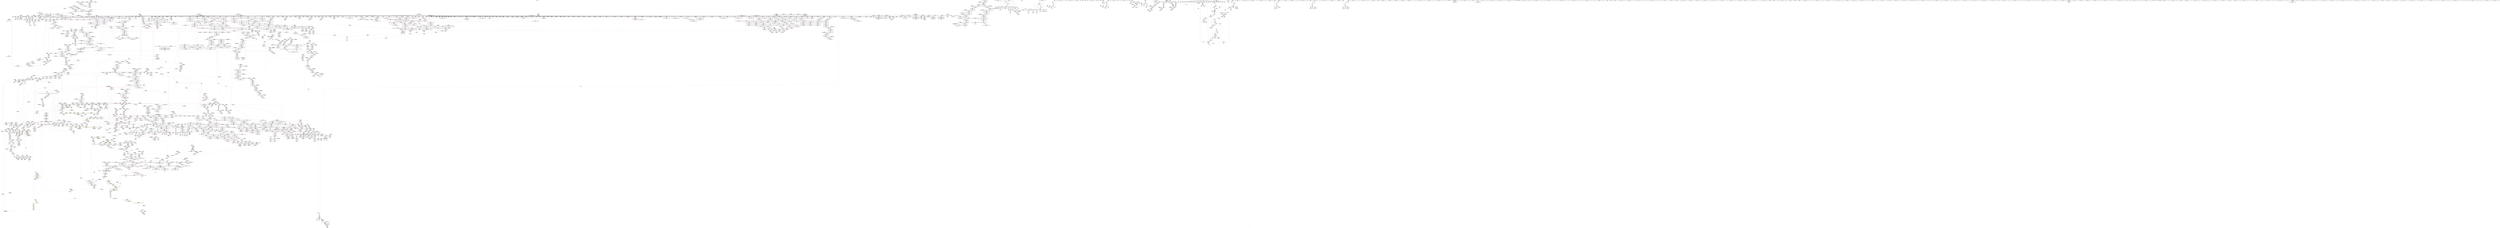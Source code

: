 digraph "SVFG" {
	label="SVFG";

	Node0x56429df22b50 [shape=record,color=grey,label="{NodeID: 0\nNullPtr}"];
	Node0x56429df22b50 -> Node0x56429e85c760[style=solid];
	Node0x56429df22b50 -> Node0x56429e85c860[style=solid];
	Node0x56429df22b50 -> Node0x56429e85c930[style=solid];
	Node0x56429df22b50 -> Node0x56429e85ca00[style=solid];
	Node0x56429df22b50 -> Node0x56429e85cad0[style=solid];
	Node0x56429df22b50 -> Node0x56429e85cba0[style=solid];
	Node0x56429df22b50 -> Node0x56429e85cc70[style=solid];
	Node0x56429df22b50 -> Node0x56429e85cd40[style=solid];
	Node0x56429df22b50 -> Node0x56429e85ce10[style=solid];
	Node0x56429df22b50 -> Node0x56429e85cee0[style=solid];
	Node0x56429df22b50 -> Node0x56429e85cfb0[style=solid];
	Node0x56429df22b50 -> Node0x56429e85d080[style=solid];
	Node0x56429df22b50 -> Node0x56429e85d150[style=solid];
	Node0x56429df22b50 -> Node0x56429e85d220[style=solid];
	Node0x56429df22b50 -> Node0x56429e85d2f0[style=solid];
	Node0x56429df22b50 -> Node0x56429e85d3c0[style=solid];
	Node0x56429df22b50 -> Node0x56429e85d490[style=solid];
	Node0x56429df22b50 -> Node0x56429e85d560[style=solid];
	Node0x56429df22b50 -> Node0x56429e85d630[style=solid];
	Node0x56429df22b50 -> Node0x56429e85d700[style=solid];
	Node0x56429df22b50 -> Node0x56429e85d7d0[style=solid];
	Node0x56429df22b50 -> Node0x56429e85d8a0[style=solid];
	Node0x56429df22b50 -> Node0x56429e85d970[style=solid];
	Node0x56429df22b50 -> Node0x56429e85da40[style=solid];
	Node0x56429df22b50 -> Node0x56429e85db10[style=solid];
	Node0x56429df22b50 -> Node0x56429e85dbe0[style=solid];
	Node0x56429df22b50 -> Node0x56429e85dcb0[style=solid];
	Node0x56429df22b50 -> Node0x56429e85dd80[style=solid];
	Node0x56429df22b50 -> Node0x56429e85de50[style=solid];
	Node0x56429df22b50 -> Node0x56429e85df20[style=solid];
	Node0x56429df22b50 -> Node0x56429e85dff0[style=solid];
	Node0x56429df22b50 -> Node0x56429e85e0c0[style=solid];
	Node0x56429df22b50 -> Node0x56429e85e190[style=solid];
	Node0x56429df22b50 -> Node0x56429e85e260[style=solid];
	Node0x56429df22b50 -> Node0x56429e85e330[style=solid];
	Node0x56429df22b50 -> Node0x56429e85e400[style=solid];
	Node0x56429df22b50 -> Node0x56429e85e4d0[style=solid];
	Node0x56429df22b50 -> Node0x56429e85e5a0[style=solid];
	Node0x56429df22b50 -> Node0x56429e85e670[style=solid];
	Node0x56429df22b50 -> Node0x56429e85e740[style=solid];
	Node0x56429df22b50 -> Node0x56429e85e810[style=solid];
	Node0x56429df22b50 -> Node0x56429e85e8e0[style=solid];
	Node0x56429df22b50 -> Node0x56429e85e9b0[style=solid];
	Node0x56429df22b50 -> Node0x56429e85ea80[style=solid];
	Node0x56429df22b50 -> Node0x56429e85eb50[style=solid];
	Node0x56429df22b50 -> Node0x56429e85ec20[style=solid];
	Node0x56429df22b50 -> Node0x56429e85ecf0[style=solid];
	Node0x56429df22b50 -> Node0x56429e85edc0[style=solid];
	Node0x56429df22b50 -> Node0x56429e85ee90[style=solid];
	Node0x56429df22b50 -> Node0x56429e85ef60[style=solid];
	Node0x56429df22b50 -> Node0x56429e85f030[style=solid];
	Node0x56429df22b50 -> Node0x56429e85f100[style=solid];
	Node0x56429df22b50 -> Node0x56429e85f1d0[style=solid];
	Node0x56429df22b50 -> Node0x56429e85f2a0[style=solid];
	Node0x56429df22b50 -> Node0x56429e85f370[style=solid];
	Node0x56429df22b50 -> Node0x56429e85f440[style=solid];
	Node0x56429df22b50 -> Node0x56429e85f510[style=solid];
	Node0x56429df22b50 -> Node0x56429e85f5e0[style=solid];
	Node0x56429df22b50 -> Node0x56429e85f6b0[style=solid];
	Node0x56429df22b50 -> Node0x56429e85f780[style=solid];
	Node0x56429df22b50 -> Node0x56429e85f850[style=solid];
	Node0x56429df22b50 -> Node0x56429e85f920[style=solid];
	Node0x56429df22b50 -> Node0x56429e85f9f0[style=solid];
	Node0x56429df22b50 -> Node0x56429e85fac0[style=solid];
	Node0x56429df22b50 -> Node0x56429e85fb90[style=solid];
	Node0x56429df22b50 -> Node0x56429e85fc60[style=solid];
	Node0x56429df22b50 -> Node0x56429e85fd30[style=solid];
	Node0x56429df22b50 -> Node0x56429e85fe00[style=solid];
	Node0x56429df22b50 -> Node0x56429e85fed0[style=solid];
	Node0x56429df22b50 -> Node0x56429e85ffa0[style=solid];
	Node0x56429df22b50 -> Node0x56429e860070[style=solid];
	Node0x56429df22b50 -> Node0x56429e860140[style=solid];
	Node0x56429df22b50 -> Node0x56429e860210[style=solid];
	Node0x56429df22b50 -> Node0x56429e8602e0[style=solid];
	Node0x56429df22b50 -> Node0x56429e8603b0[style=solid];
	Node0x56429df22b50 -> Node0x56429e860480[style=solid];
	Node0x56429df22b50 -> Node0x56429e860550[style=solid];
	Node0x56429df22b50 -> Node0x56429e860620[style=solid];
	Node0x56429df22b50 -> Node0x56429e8606f0[style=solid];
	Node0x56429df22b50 -> Node0x56429e8607c0[style=solid];
	Node0x56429df22b50 -> Node0x56429e860890[style=solid];
	Node0x56429df22b50 -> Node0x56429e860960[style=solid];
	Node0x56429df22b50 -> Node0x56429e860a30[style=solid];
	Node0x56429df22b50 -> Node0x56429e860b00[style=solid];
	Node0x56429df22b50 -> Node0x56429e860bd0[style=solid];
	Node0x56429df22b50 -> Node0x56429e860ca0[style=solid];
	Node0x56429df22b50 -> Node0x56429e860d70[style=solid];
	Node0x56429df22b50 -> Node0x56429e860e40[style=solid];
	Node0x56429df22b50 -> Node0x56429e860f10[style=solid];
	Node0x56429df22b50 -> Node0x56429e860fe0[style=solid];
	Node0x56429df22b50 -> Node0x56429e8610b0[style=solid];
	Node0x56429df22b50 -> Node0x56429e861180[style=solid];
	Node0x56429df22b50 -> Node0x56429e861250[style=solid];
	Node0x56429df22b50 -> Node0x56429e861320[style=solid];
	Node0x56429df22b50 -> Node0x56429e8613f0[style=solid];
	Node0x56429df22b50 -> Node0x56429e8614c0[style=solid];
	Node0x56429df22b50 -> Node0x56429e861590[style=solid];
	Node0x56429df22b50 -> Node0x56429e861660[style=solid];
	Node0x56429df22b50 -> Node0x56429e861730[style=solid];
	Node0x56429df22b50 -> Node0x56429e861800[style=solid];
	Node0x56429df22b50 -> Node0x56429e8618d0[style=solid];
	Node0x56429df22b50 -> Node0x56429e8619a0[style=solid];
	Node0x56429df22b50 -> Node0x56429e861a70[style=solid];
	Node0x56429df22b50 -> Node0x56429e861b40[style=solid];
	Node0x56429df22b50 -> Node0x56429e861c10[style=solid];
	Node0x56429df22b50 -> Node0x56429e861ce0[style=solid];
	Node0x56429df22b50 -> Node0x56429e861db0[style=solid];
	Node0x56429df22b50 -> Node0x56429e861e80[style=solid];
	Node0x56429df22b50 -> Node0x56429e861f50[style=solid];
	Node0x56429df22b50 -> Node0x56429e862020[style=solid];
	Node0x56429df22b50 -> Node0x56429e8620f0[style=solid];
	Node0x56429df22b50 -> Node0x56429e8621c0[style=solid];
	Node0x56429df22b50 -> Node0x56429e8787d0[style=solid];
	Node0x56429df22b50 -> Node0x56429e8bc860[style=solid];
	Node0x56429df22b50 -> Node0x56429e8bd3c0[style=solid];
	Node0x56429df22b50 -> Node0x56429e8bda40[style=solid];
	Node0x56429df22b50 -> Node0x56429e8c0bd0[style=solid];
	Node0x56429df22b50 -> Node0x56429e8c1f50[style=solid];
	Node0x56429df22b50 -> Node0x56429e8c2020[style=solid];
	Node0x56429df22b50 -> Node0x56429e8c20f0[style=solid];
	Node0x56429df22b50 -> Node0x56429dbaa630[style=solid];
	Node0x56429df22b50 -> Node0x56429e89f410[style=solid];
	Node0x56429df22b50 -> Node0x56429e89f710[style=solid];
	Node0x56429df22b50 -> Node0x56429e8a0490[style=solid];
	Node0x56429df22b50:s64 -> Node0x56429eb03810[style=solid,color=red];
	Node0x56429df22b50:s64 -> Node0x56429eb0eaa0[style=solid,color=red];
	Node0x56429df22b50:s64 -> Node0x56429eb07db0[style=solid,color=red];
	Node0x56429df22b50:s64 -> Node0x56429eb139a0[style=solid,color=red];
	Node0x56429eb03370 [shape=record,color=black,label="{NodeID: 4871\n2090 = PHI(2026, 3292, )\n1st arg _ZSt8_DestroyIPSt6vectorIbSaIbEEEvT_S4_ }"];
	Node0x56429eb03370 -> Node0x56429e8c4310[style=solid];
	Node0x56429e9ebdb0 [shape=record,color=yellow,style=double,label="{NodeID: 3764\n657V_1 = ENCHI(MR_657V_0)\npts\{29950000 29950001 \}\nFun[_ZNSt19_Bit_const_iteratorppEv]|{<s0>218|<s1>218|<s2>218|<s3>218|<s4>218}}"];
	Node0x56429e9ebdb0:s0 -> Node0x56429e873cb0[style=dashed,color=red];
	Node0x56429e9ebdb0:s1 -> Node0x56429e873d80[style=dashed,color=red];
	Node0x56429e9ebdb0:s2 -> Node0x56429e8cc780[style=dashed,color=red];
	Node0x56429e9ebdb0:s3 -> Node0x56429e8cc920[style=dashed,color=red];
	Node0x56429e9ebdb0:s4 -> Node0x56429e9c8120[style=dashed,color=red];
	Node0x56429e86bd20 [shape=record,color=red,label="{NodeID: 1550\n1782\<--1776\nthis1\<--this.addr\n_ZNSt12_Vector_baseISt6vectorIbSaIbEESaIS2_EE17_M_create_storageEm\n|{|<s10>123}}"];
	Node0x56429e86bd20 -> Node0x56429e882e30[style=solid];
	Node0x56429e86bd20 -> Node0x56429e882f00[style=solid];
	Node0x56429e86bd20 -> Node0x56429e882fd0[style=solid];
	Node0x56429e86bd20 -> Node0x56429e8830a0[style=solid];
	Node0x56429e86bd20 -> Node0x56429e883170[style=solid];
	Node0x56429e86bd20 -> Node0x56429e883240[style=solid];
	Node0x56429e86bd20 -> Node0x56429e883310[style=solid];
	Node0x56429e86bd20 -> Node0x56429e8833e0[style=solid];
	Node0x56429e86bd20 -> Node0x56429e8834b0[style=solid];
	Node0x56429e86bd20 -> Node0x56429e883580[style=solid];
	Node0x56429e86bd20:s10 -> Node0x56429eb0cd10[style=solid,color=red];
	Node0x56429e84a1b0 [shape=record,color=green,label="{NodeID: 443\n3002\<--3003\nref.tmp\<--ref.tmp_field_insensitive\n_ZNSt11__copy_moveILb0ELb0ESt26random_access_iterator_tagE8__copy_mISt19_Bit_const_iteratorSt13_Bit_iteratorEET0_T_S6_S5_\n|{|<s1>211}}"];
	Node0x56429e84a1b0 -> Node0x56429e8591d0[style=solid];
	Node0x56429e84a1b0:s1 -> Node0x56429eb08560[style=solid,color=red];
	Node0x56429e89cd10 [shape=record,color=grey,label="{NodeID: 3100\n3146 = Binary(3145, 210, )\n}"];
	Node0x56429e89cd10 -> Node0x56429e8cc780[style=solid];
	Node0x56429e8c1660 [shape=record,color=blue,label="{NodeID: 1993\n1648\<--1667\nexn.slot\<--\n_ZNSt12_Vector_baseISt6vectorIbSaIbEESaIS2_EEC2EmRKS3_\n}"];
	Node0x56429e8c1660 -> Node0x56429e86b290[style=dashed];
	Node0x56429e8595e0 [shape=record,color=black,label="{NodeID: 886\n3056\<--3075\n_ZNKSt19_Bit_const_iteratordeEv_ret\<--call\n_ZNKSt19_Bit_const_iteratordeEv\n|{<s0>209}}"];
	Node0x56429e8595e0:s0 -> Node0x56429eafcca0[style=solid,color=blue];
	Node0x56429e9de4d0 [shape=record,color=yellow,style=double,label="{NodeID: 3543\n56V_1 = ENCHI(MR_56V_0)\npts\{1398 \}\nFun[_ZNKSt19_Bit_const_iteratordeEv]|{<s0>216}}"];
	Node0x56429e9de4d0:s0 -> Node0x56429e98a050[style=dashed,color=red];
	Node0x56429e88fa20 [shape=record,color=red,label="{NodeID: 1329\n538\<--74\nexn\<--exn.slot\nmain\n}"];
	Node0x56429e8424f0 [shape=record,color=green,label="{NodeID: 222\n1376\<--1377\n__n.addr\<--__n.addr_field_insensitive\n_ZN9__gnu_cxx13new_allocatorImE8allocateEmPKv\n}"];
	Node0x56429e8424f0 -> Node0x56429e8982a0[style=solid];
	Node0x56429e8424f0 -> Node0x56429e898370[style=solid];
	Node0x56429e8424f0 -> Node0x56429e8bf510[style=solid];
	Node0x56429e877180 [shape=record,color=red,label="{NodeID: 1772\n3430\<--3429\ndummyVal\<--offset_2\n_ZSt14__copy_move_a2ILb0ESt19_Bit_const_iteratorSt13_Bit_iteratorET1_T0_S3_S2_\n}"];
	Node0x56429e877180 -> Node0x56429e8c91e0[style=solid];
	Node0x56429e865e10 [shape=record,color=black,label="{NodeID: 665\n904\<--880\n\<--this1\n_ZNSt6vectorIS_IbSaIbEESaIS1_EED2Ev\n|{<s0>63}}"];
	Node0x56429e865e10:s0 -> Node0x56429eb09220[style=solid,color=red];
	Node0x56429e8ccac0 [shape=record,color=blue,label="{NodeID: 2215\n3164\<--3161\n__x.addr\<--__x\n_ZNSt19_Bit_const_iteratorC2ERKSt13_Bit_iterator\n}"];
	Node0x56429e8ccac0 -> Node0x56429e873f20[style=dashed];
	Node0x56429e8ccac0 -> Node0x56429e873ff0[style=dashed];
	Node0x56429e884690 [shape=record,color=purple,label="{NodeID: 1108\n2212\<--2208\n\<--\n_ZNSt6vectorIbSaIbEEC2ERKS1_\n}"];
	Node0x56429e884690 -> Node0x56429e8c4cd0[style=solid];
	Node0x56429e7832d0 [shape=record,color=green,label="{NodeID: 1\n7\<--1\n__dso_handle\<--dummyObj\nGlob }"];
	Node0x56429eb034f0 [shape=record,color=black,label="{NodeID: 4872\n1303 = PHI(752, 975, 977, 2327, )\n0th arg _ZNSt13_Bit_iteratorC2EPmj }"];
	Node0x56429eb034f0 -> Node0x56429e8be9b0[style=solid];
	Node0x56429e86bdf0 [shape=record,color=red,label="{NodeID: 1551\n1783\<--1778\n\<--__n.addr\n_ZNSt12_Vector_baseISt6vectorIbSaIbEESaIS2_EE17_M_create_storageEm\n|{<s0>123}}"];
	Node0x56429e86bdf0:s0 -> Node0x56429eb0ce20[style=solid,color=red];
	Node0x56429e84a280 [shape=record,color=green,label="{NodeID: 444\n3028\<--3029\n_ZNKSt19_Bit_const_iteratordeEv\<--_ZNKSt19_Bit_const_iteratordeEv_field_insensitive\n}"];
	Node0x56429e89ce90 [shape=record,color=grey,label="{NodeID: 3101\n380 = Binary(376, 379, )\n}"];
	Node0x56429e89ce90 -> Node0x56429e863230[style=solid];
	Node0x56429e8c1730 [shape=record,color=blue,label="{NodeID: 1994\n1650\<--1669\nehselector.slot\<--\n_ZNSt12_Vector_baseISt6vectorIbSaIbEESaIS2_EEC2EmRKS3_\n}"];
	Node0x56429e8c1730 -> Node0x56429e86b360[style=dashed];
	Node0x56429e8596b0 [shape=record,color=black,label="{NodeID: 887\n3094\<--3079\n\<--retval\n_ZNKSt13_Bit_iteratordeEv\n}"];
	Node0x56429e8596b0 -> Node0x56429e873700[style=solid];
	Node0x56429e88faf0 [shape=record,color=red,label="{NodeID: 1330\n539\<--76\nsel\<--ehselector.slot\nmain\n}"];
	Node0x56429e8425c0 [shape=record,color=green,label="{NodeID: 223\n1378\<--1379\n.addr\<--.addr_field_insensitive\n_ZN9__gnu_cxx13new_allocatorImE8allocateEmPKv\n}"];
	Node0x56429e8425c0 -> Node0x56429e8bf5e0[style=solid];
	Node0x56429e877250 [shape=record,color=red,label="{NodeID: 1773\n3433\<--3432\ndummyVal\<--offset_0\n_ZSt14__copy_move_a2ILb0ESt19_Bit_const_iteratorSt13_Bit_iteratorET1_T0_S3_S2_\n}"];
	Node0x56429e877250 -> Node0x56429e8c9450[style=solid];
	Node0x56429e865ee0 [shape=record,color=black,label="{NodeID: 666\n1012\<--975\n\<--ref.tmp\n_ZNSt6vectorIbSaIbEE13_M_initializeEm\n}"];
	Node0x56429e865ee0 -> Node0x56429e87ddc0[style=solid];
	Node0x56429e865ee0 -> Node0x56429e87de90[style=solid];
	Node0x56429e865ee0 -> Node0x56429e87df60[style=solid];
	Node0x56429e8ccb90 [shape=record,color=blue,label="{NodeID: 2216\n3183\<--3181\n__first.addr\<--__first\n_ZNSt12_Destroy_auxILb0EE9__destroyIPSt6vectorIbSaIbEEEEvT_S6_\n}"];
	Node0x56429e8ccb90 -> Node0x56429e9b2d20[style=dashed];
	Node0x56429e884760 [shape=record,color=purple,label="{NodeID: 1109\n2254\<--2253\n_M_impl\<--this1\n_ZNKSt13_Bvector_baseISaIbEE20_M_get_Bit_allocatorEv\n}"];
	Node0x56429e884760 -> Node0x56429e86a9a0[style=solid];
	Node0x56429e7adc20 [shape=record,color=green,label="{NodeID: 2\n10\<--1\n.str\<--dummyObj\nGlob }"];
	Node0x56429eb03810 [shape=record,color=black,label="{NodeID: 4873\n1304 = PHI(766, 1004, 3, 2363, )\n1st arg _ZNSt13_Bit_iteratorC2EPmj }"];
	Node0x56429eb03810 -> Node0x56429e8bea80[style=solid];
	Node0x56429e86bec0 [shape=record,color=red,label="{NodeID: 1552\n1799\<--1778\n\<--__n.addr\n_ZNSt12_Vector_baseISt6vectorIbSaIbEESaIS2_EE17_M_create_storageEm\n}"];
	Node0x56429e84a380 [shape=record,color=green,label="{NodeID: 445\n3040\<--3041\n_ZNSt19_Bit_const_iteratorppEv\<--_ZNSt19_Bit_const_iteratorppEv_field_insensitive\n}"];
	Node0x56429e89d010 [shape=record,color=grey,label="{NodeID: 3102\n2719 = Binary(1396, 2718, )\n}"];
	Node0x56429e8c1800 [shape=record,color=blue,label="{NodeID: 1995\n1684\<--1681\nthis.addr\<--this\n_ZNSt6vectorIS_IbSaIbEESaIS1_EE18_M_fill_initializeEmRKS1_\n}"];
	Node0x56429e8c1800 -> Node0x56429e86b430[style=dashed];
	Node0x56429e859780 [shape=record,color=black,label="{NodeID: 888\n3085\<--3084\n\<--this1\n_ZNKSt13_Bit_iteratordeEv\n}"];
	Node0x56429e859780 -> Node0x56429e88e430[style=solid];
	Node0x56429e9de6c0 [shape=record,color=yellow,style=double,label="{NodeID: 3545\n604V_1 = ENCHI(MR_604V_0)\npts\{29950000 \}\nFun[_ZNKSt19_Bit_const_iteratordeEv]}"];
	Node0x56429e9de6c0 -> Node0x56429e8732f0[style=dashed];
	Node0x56429e88fbc0 [shape=record,color=red,label="{NodeID: 1331\n174\<--80\n\<--i\nmain\n}"];
	Node0x56429e88fbc0 -> Node0x56429e89ec90[style=solid];
	Node0x56429e842690 [shape=record,color=green,label="{NodeID: 224\n1386\<--1387\n_ZNK9__gnu_cxx13new_allocatorImE8max_sizeEv\<--_ZNK9__gnu_cxx13new_allocatorImE8max_sizeEv_field_insensitive\n}"];
	Node0x56429e877320 [shape=record,color=red,label="{NodeID: 1774\n3436\<--3435\ndummyVal\<--offset_1\n_ZSt14__copy_move_a2ILb0ESt19_Bit_const_iteratorSt13_Bit_iteratorET1_T0_S3_S2_\n}"];
	Node0x56429e877320 -> Node0x56429e8c9520[style=solid];
	Node0x56429e865fb0 [shape=record,color=black,label="{NodeID: 667\n1028\<--977\n\<--ref.tmp7\n_ZNSt6vectorIbSaIbEE13_M_initializeEm\n}"];
	Node0x56429e865fb0 -> Node0x56429e87e5e0[style=solid];
	Node0x56429e865fb0 -> Node0x56429e87e6b0[style=solid];
	Node0x56429e865fb0 -> Node0x56429e87e780[style=solid];
	Node0x56429e8ccc60 [shape=record,color=blue,label="{NodeID: 2217\n3185\<--3182\n__last.addr\<--__last\n_ZNSt12_Destroy_auxILb0EE9__destroyIPSt6vectorIbSaIbEEEEvT_S6_\n}"];
	Node0x56429e8ccc60 -> Node0x56429e8744d0[style=dashed];
	Node0x56429e884830 [shape=record,color=purple,label="{NodeID: 1110\n2282\<--2281\n\<--\n_ZNKSt6vectorIbSaIbEE4sizeEv\n}"];
	Node0x56429e884830 -> Node0x56429e8c54f0[style=solid];
	Node0x56429e7b01b0 [shape=record,color=green,label="{NodeID: 3\n12\<--1\n.str.1\<--dummyObj\nGlob }"];
	Node0x56429eb03a10 [shape=record,color=black,label="{NodeID: 4874\n1305 = PHI(769, 125, 125, 125, )\n2nd arg _ZNSt13_Bit_iteratorC2EPmj }"];
	Node0x56429eb03a10 -> Node0x56429e8beb50[style=solid];
	Node0x56429e86bf90 [shape=record,color=red,label="{NodeID: 1553\n1792\<--1791\n\<--_M_start3\n_ZNSt12_Vector_baseISt6vectorIbSaIbEESaIS2_EE17_M_create_storageEm\n}"];
	Node0x56429e86bf90 -> Node0x56429e8c2430[style=solid];
	Node0x56429e84a480 [shape=record,color=green,label="{NodeID: 446\n3043\<--3044\n_ZNSt13_Bit_iteratorppEv\<--_ZNSt13_Bit_iteratorppEv_field_insensitive\n}"];
	Node0x56429e89d190 [shape=record,color=grey,label="{NodeID: 3103\n427 = Binary(426, 204, )\n}"];
	Node0x56429e8c18d0 [shape=record,color=blue,label="{NodeID: 1996\n1686\<--1682\n__n.addr\<--__n\n_ZNSt6vectorIS_IbSaIbEESaIS1_EE18_M_fill_initializeEmRKS1_\n}"];
	Node0x56429e8c18d0 -> Node0x56429e86b500[style=dashed];
	Node0x56429e859850 [shape=record,color=black,label="{NodeID: 889\n3088\<--3084\n\<--this1\n_ZNKSt13_Bit_iteratordeEv\n}"];
	Node0x56429e859850 -> Node0x56429e88e500[style=solid];
	Node0x56429ea25fe0 [shape=record,color=yellow,style=double,label="{NodeID: 4653\n56V_3 = CSCHI(MR_56V_2)\npts\{1398 \}\nCS[]|{<s0>11}}"];
	Node0x56429ea25fe0:s0 -> Node0x56429e9ec7b0[style=dashed,color=red];
	Node0x56429e9de7a0 [shape=record,color=yellow,style=double,label="{NodeID: 3546\n606V_1 = ENCHI(MR_606V_0)\npts\{29950001 \}\nFun[_ZNKSt19_Bit_const_iteratordeEv]}"];
	Node0x56429e9de7a0 -> Node0x56429e8733c0[style=dashed];
	Node0x56429e88fc90 [shape=record,color=red,label="{NodeID: 1332\n239\<--80\n\<--i\nmain\n}"];
	Node0x56429e88fc90 -> Node0x56429e8fe590[style=solid];
	Node0x56429e842790 [shape=record,color=green,label="{NodeID: 225\n1391\<--1392\n_ZSt17__throw_bad_allocv\<--_ZSt17__throw_bad_allocv_field_insensitive\n}"];
	Node0x56429e8773f0 [shape=record,color=red,label="{NodeID: 1775\n3439\<--3438\ndummyVal\<--offset_2\n_ZSt14__copy_move_a2ILb0ESt19_Bit_const_iteratorSt13_Bit_iteratorET1_T0_S3_S2_\n}"];
	Node0x56429e8773f0 -> Node0x56429e8c95f0[style=solid];
	Node0x56429e866080 [shape=record,color=black,label="{NodeID: 668\n1038\<--979\n\<--ref.tmp10\n_ZNSt6vectorIbSaIbEE13_M_initializeEm\n}"];
	Node0x56429e866080 -> Node0x56429e87e9f0[style=solid];
	Node0x56429e866080 -> Node0x56429e87eac0[style=solid];
	Node0x56429e9c0920 [shape=record,color=black,label="{NodeID: 3325\nMR_58V_8 = PHI(MR_58V_7, MR_58V_4, )\npts\{1906 \}\n|{<s0>160}}"];
	Node0x56429e9c0920:s0 -> Node0x56429e9eeec0[style=dashed,color=red];
	Node0x56429e8ccd30 [shape=record,color=blue,label="{NodeID: 2218\n3183\<--3201\n__first.addr\<--incdec.ptr\n_ZNSt12_Destroy_auxILb0EE9__destroyIPSt6vectorIbSaIbEEEEvT_S6_\n}"];
	Node0x56429e8ccd30 -> Node0x56429e9b2d20[style=dashed];
	Node0x56429e884900 [shape=record,color=purple,label="{NodeID: 1111\n2285\<--2281\n\<--\n_ZNKSt6vectorIbSaIbEE4sizeEv\n}"];
	Node0x56429e884900 -> Node0x56429e8c55c0[style=solid];
	Node0x56429e83a230 [shape=record,color=green,label="{NodeID: 4\n14\<--1\nstdin\<--dummyObj\nGlob }"];
	Node0x56429eb03c10 [shape=record,color=black,label="{NodeID: 4875\n2690 = PHI(2682, )\n0th arg _ZNSt11__copy_moveILb0ELb1ESt26random_access_iterator_tagE8__copy_mImEEPT_PKS3_S6_S4_ }"];
	Node0x56429eb03c10 -> Node0x56429e8c8340[style=solid];
	Node0x56429e86c060 [shape=record,color=red,label="{NodeID: 1554\n1798\<--1797\n\<--_M_start6\n_ZNSt12_Vector_baseISt6vectorIbSaIbEESaIS2_EE17_M_create_storageEm\n}"];
	Node0x56429e86c060 -> Node0x56429e88f200[style=solid];
	Node0x56429e84a580 [shape=record,color=green,label="{NodeID: 447\n3058\<--3059\nthis.addr\<--this.addr_field_insensitive\n_ZNKSt19_Bit_const_iteratordeEv\n}"];
	Node0x56429e84a580 -> Node0x56429e873220[style=solid];
	Node0x56429e84a580 -> Node0x56429e8cbf60[style=solid];
	Node0x56429e89d310 [shape=record,color=grey,label="{NodeID: 3104\n2709 = Binary(2708, 1396, )\n}"];
	Node0x56429e89d310 -> Node0x56429e8c85b0[style=solid];
	Node0x56429e8c19a0 [shape=record,color=blue,label="{NodeID: 1997\n1688\<--1683\n__value.addr\<--__value\n_ZNSt6vectorIS_IbSaIbEESaIS1_EE18_M_fill_initializeEmRKS1_\n}"];
	Node0x56429e8c19a0 -> Node0x56429e86b5d0[style=dashed];
	Node0x56429e859920 [shape=record,color=black,label="{NodeID: 890\n3091\<--3090\nsh_prom\<--\n_ZNKSt13_Bit_iteratordeEv\n}"];
	Node0x56429e859920 -> Node0x56429e89ac10[style=solid];
	Node0x56429ea26140 [shape=record,color=yellow,style=double,label="{NodeID: 4654\n58V_3 = CSCHI(MR_58V_2)\npts\{1906 \}\nCS[]|{<s0>11}}"];
	Node0x56429ea26140:s0 -> Node0x56429e9ec7b0[style=dashed,color=red];
	Node0x56429e9de880 [shape=record,color=yellow,style=double,label="{NodeID: 3547\n608V_1 = ENCHI(MR_608V_0)\npts\{30610000 30610001 \}\nFun[_ZNKSt19_Bit_const_iteratordeEv]|{<s0>215|<s1>215}}"];
	Node0x56429e9de880:s0 -> Node0x56429e8cc510[style=dashed,color=red];
	Node0x56429e9de880:s1 -> Node0x56429e8cc5e0[style=dashed,color=red];
	Node0x56429e88fd60 [shape=record,color=red,label="{NodeID: 1333\n180\<--82\n\<--lb\nmain\n}"];
	Node0x56429e88fd60 -> Node0x56429e878c10[style=solid];
	Node0x56429e842890 [shape=record,color=green,label="{NodeID: 226\n1397\<--1398\ncall2\<--call2_field_insensitive\n_ZN9__gnu_cxx13new_allocatorImE8allocateEmPKv\n}"];
	Node0x56429e842890 -> Node0x56429e867b50[style=solid];
	Node0x56429e8774c0 [shape=record,color=red,label="{NodeID: 1776\n3442\<--3441\ndummyVal\<--offset_0\n_ZSt12__miter_baseISt19_Bit_const_iteratorET_S1_\n}"];
	Node0x56429e8774c0 -> Node0x56429e8c9ba0[style=solid];
	Node0x56429e866150 [shape=record,color=black,label="{NodeID: 669\n1049\<--979\n\<--ref.tmp10\n_ZNSt6vectorIbSaIbEE13_M_initializeEm\n}"];
	Node0x56429e866150 -> Node0x56429e87efa0[style=solid];
	Node0x56429e866150 -> Node0x56429e87f070[style=solid];
	Node0x56429e866150 -> Node0x56429e87f140[style=solid];
	Node0x56429e8cce00 [shape=record,color=blue,label="{NodeID: 2219\n3207\<--3206\n__pointer.addr\<--__pointer\n_ZSt8_DestroyISt6vectorIbSaIbEEEvPT_\n}"];
	Node0x56429e8cce00 -> Node0x56429e8745a0[style=dashed];
	Node0x56429e8849d0 [shape=record,color=purple,label="{NodeID: 1112\n2291\<--2290\n\<--\n_ZNKSt6vectorIbSaIbEE4sizeEv\n}"];
	Node0x56429e8849d0 -> Node0x56429e8c5690[style=solid];
	Node0x56429e83a2c0 [shape=record,color=green,label="{NodeID: 5\n15\<--1\n.str.2\<--dummyObj\nGlob }"];
	Node0x56429eb03d20 [shape=record,color=black,label="{NodeID: 4876\n2691 = PHI(2683, )\n1st arg _ZNSt11__copy_moveILb0ELb1ESt26random_access_iterator_tagE8__copy_mImEEPT_PKS3_S6_S4_ }"];
	Node0x56429eb03d20 -> Node0x56429e8c8410[style=solid];
	Node0x56429e86c130 [shape=record,color=red,label="{NodeID: 1555\n1810\<--1807\nthis1\<--this.addr\n_ZNSt12_Vector_baseISt6vectorIbSaIbEESaIS2_EE12_Vector_implD2Ev\n}"];
	Node0x56429e86c130 -> Node0x56429e869140[style=solid];
	Node0x56429e84a650 [shape=record,color=green,label="{NodeID: 448\n3060\<--3061\nref.tmp\<--ref.tmp_field_insensitive\n_ZNKSt19_Bit_const_iteratordeEv\n|{<s0>215|<s1>216}}"];
	Node0x56429e84a650:s0 -> Node0x56429eb0d620[style=solid,color=red];
	Node0x56429e84a650:s1 -> Node0x56429eb07a00[style=solid,color=red];
	Node0x56429e89d490 [shape=record,color=grey,label="{NodeID: 3105\n2708 = Binary(2706, 2707, )\n}"];
	Node0x56429e89d490 -> Node0x56429e89d310[style=solid];
	Node0x56429e8c1a70 [shape=record,color=blue,label="{NodeID: 1998\n1707\<--1702\n_M_finish\<--call2\n_ZNSt6vectorIS_IbSaIbEESaIS1_EE18_M_fill_initializeEmRKS1_\n|{<s0>53}}"];
	Node0x56429e8c1a70:s0 -> Node0x56429ea28690[style=dashed,color=blue];
	Node0x56429e8599f0 [shape=record,color=black,label="{NodeID: 891\n3077\<--3095\n_ZNKSt13_Bit_iteratordeEv_ret\<--\n_ZNKSt13_Bit_iteratordeEv\n|{<s0>59|<s1>210}}"];
	Node0x56429e8599f0:s0 -> Node0x56429eafdba0[style=solid,color=blue];
	Node0x56429e8599f0:s1 -> Node0x56429eafcde0[style=solid,color=blue];
	Node0x56429ea26220 [shape=record,color=yellow,style=double,label="{NodeID: 4655\n82V_3 = CSCHI(MR_82V_2)\npts\{690002 690005 690006 \}\nCS[]|{<s0>13|<s1>21}}"];
	Node0x56429ea26220:s0 -> Node0x56429e9e8870[style=dashed,color=red];
	Node0x56429ea26220:s1 -> Node0x56429e9e8870[style=dashed,color=red];
	Node0x56429e9de960 [shape=record,color=yellow,style=double,label="{NodeID: 3548\n56V_1 = ENCHI(MR_56V_0)\npts\{1398 \}\nFun[_ZSt14__copy_move_a2ILb0EPmS0_ET1_T0_S2_S1_]|{<s0>191}}"];
	Node0x56429e9de960:s0 -> Node0x56429e9d1380[style=dashed,color=red];
	Node0x56429e88fe30 [shape=record,color=red,label="{NodeID: 1334\n184\<--84\n\<--rb\nmain\n}"];
	Node0x56429e88fe30 -> Node0x56429e89ee10[style=solid];
	Node0x56429e842960 [shape=record,color=green,label="{NodeID: 227\n1399\<--1400\n_Znwm\<--_Znwm_field_insensitive\n}"];
	Node0x56429e877590 [shape=record,color=red,label="{NodeID: 1777\n3445\<--3444\ndummyVal\<--offset_1\n_ZSt12__miter_baseISt19_Bit_const_iteratorET_S1_\n}"];
	Node0x56429e877590 -> Node0x56429e8c9c70[style=solid];
	Node0x56429e866220 [shape=record,color=black,label="{NodeID: 670\n987\<--983\n\<--this1\n_ZNSt6vectorIbSaIbEE13_M_initializeEm\n|{<s0>69}}"];
	Node0x56429e866220:s0 -> Node0x56429eb10f00[style=solid,color=red];
	Node0x56429e8cced0 [shape=record,color=blue,label="{NodeID: 2220\n3217\<--3214\nthis.addr\<--this\n_ZNSt12_Vector_baseISt6vectorIbSaIbEESaIS2_EE13_M_deallocateEPS2_m\n}"];
	Node0x56429e8cced0 -> Node0x56429e874670[style=dashed];
	Node0x56429e884aa0 [shape=record,color=purple,label="{NodeID: 1113\n2294\<--2290\n\<--\n_ZNKSt6vectorIbSaIbEE4sizeEv\n}"];
	Node0x56429e884aa0 -> Node0x56429e8c5760[style=solid];
	Node0x56429e83a980 [shape=record,color=green,label="{NodeID: 6\n17\<--1\n.str.3\<--dummyObj\nGlob }"];
	Node0x56429eb03e30 [shape=record,color=black,label="{NodeID: 4877\n2692 = PHI(2684, )\n2nd arg _ZNSt11__copy_moveILb0ELb1ESt26random_access_iterator_tagE8__copy_mImEEPT_PKS3_S6_S4_ }"];
	Node0x56429eb03e30 -> Node0x56429e8c84e0[style=solid];
	Node0x56429e9ec350 [shape=record,color=yellow,style=double,label="{NodeID: 3770\n122V_1 = ENCHI(MR_122V_0)\npts\{660 \}\nFun[_ZNSt6vectorIS_IbSaIbEESaIS1_EEC2EmRKS1_RKS2_]}"];
	Node0x56429e9ec350 -> Node0x56429e8bab20[style=dashed];
	Node0x56429e86c200 [shape=record,color=red,label="{NodeID: 1556\n1823\<--1817\nthis1\<--this.addr\n_ZNSaISt6vectorIbSaIbEEEC2ERKS2_\n}"];
	Node0x56429e86c200 -> Node0x56429e869210[style=solid];
	Node0x56429e84a720 [shape=record,color=green,label="{NodeID: 449\n3073\<--3074\n_ZNSt14_Bit_referenceC2EPmm\<--_ZNSt14_Bit_referenceC2EPmm_field_insensitive\n}"];
	Node0x56429e89d610 [shape=record,color=grey,label="{NodeID: 3106\n413 = Binary(210, 412, )\n}"];
	Node0x56429e89d610 -> Node0x56429e8638b0[style=solid];
	Node0x56429e8c1b40 [shape=record,color=blue,label="{NodeID: 1999\n1712\<--1711\nthis.addr\<--this\n_ZNSt12_Vector_baseISt6vectorIbSaIbEESaIS2_EED2Ev\n}"];
	Node0x56429e8c1b40 -> Node0x56429e86b770[style=dashed];
	Node0x56429e859ac0 [shape=record,color=black,label="{NodeID: 892\n3097\<--3102\n_ZNSt19_Bit_const_iteratorppEv_ret\<--this1\n_ZNSt19_Bit_const_iteratorppEv\n|{<s0>212}}"];
	Node0x56429e859ac0:s0 -> Node0x56429eafd000[style=solid,color=blue];
	Node0x56429ea26300 [shape=record,color=yellow,style=double,label="{NodeID: 4656\n84V_3 = CSCHI(MR_84V_2)\npts\{690000 690001 690003 690004 \}\nCS[]|{<s0>11|<s1>13|<s2>21}}"];
	Node0x56429ea26300:s0 -> Node0x56429e9ec8c0[style=dashed,color=red];
	Node0x56429ea26300:s1 -> Node0x56429e9e8870[style=dashed,color=red];
	Node0x56429ea26300:s2 -> Node0x56429e9e8870[style=dashed,color=red];
	Node0x56429e88ff00 [shape=record,color=red,label="{NodeID: 1335\n183\<--86\n\<--j\nmain\n}"];
	Node0x56429e88ff00 -> Node0x56429e89ee10[style=solid];
	Node0x56429e842a60 [shape=record,color=green,label="{NodeID: 228\n1405\<--1406\nthis.addr\<--this.addr_field_insensitive\n_ZNK9__gnu_cxx13new_allocatorImE8max_sizeEv\n}"];
	Node0x56429e842a60 -> Node0x56429e898440[style=solid];
	Node0x56429e842a60 -> Node0x56429e8bf6b0[style=solid];
	Node0x56429e877660 [shape=record,color=red,label="{NodeID: 1778\n3448\<--3447\ndummyVal\<--offset_2\n_ZSt12__miter_baseISt19_Bit_const_iteratorET_S1_\n}"];
	Node0x56429e877660 -> Node0x56429e8c9d40[style=solid];
	Node0x56429e8662f0 [shape=record,color=black,label="{NodeID: 671\n999\<--983\n\<--this1\n_ZNSt6vectorIbSaIbEE13_M_initializeEm\n}"];
	Node0x56429e8662f0 -> Node0x56429e87d810[style=solid];
	Node0x56429e8662f0 -> Node0x56429e87d8e0[style=solid];
	Node0x56429e8ccfa0 [shape=record,color=blue,label="{NodeID: 2221\n3219\<--3215\n__p.addr\<--__p\n_ZNSt12_Vector_baseISt6vectorIbSaIbEESaIS2_EE13_M_deallocateEPS2_m\n}"];
	Node0x56429e8ccfa0 -> Node0x56429e874740[style=dashed];
	Node0x56429e8ccfa0 -> Node0x56429e874810[style=dashed];
	Node0x56429e884b70 [shape=record,color=purple,label="{NodeID: 1114\n2330\<--2329\n\<--\n_ZNSt6vectorIbSaIbEE15_M_copy_alignedESt19_Bit_const_iteratorS2_St13_Bit_iterator\n}"];
	Node0x56429e884b70 -> Node0x56429e8c5830[style=solid];
	Node0x56429e83aa10 [shape=record,color=green,label="{NodeID: 7\n19\<--1\nstdout\<--dummyObj\nGlob }"];
	Node0x56429eb03f40 [shape=record,color=black,label="{NodeID: 4878\n1431 = PHI(1424, )\n0th arg _ZNSt18_Bit_iterator_base7_M_incrEl }"];
	Node0x56429eb03f40 -> Node0x56429e8bf920[style=solid];
	Node0x56429e9ec430 [shape=record,color=yellow,style=double,label="{NodeID: 3771\n124V_1 = ENCHI(MR_124V_0)\npts\{662 \}\nFun[_ZNSt6vectorIS_IbSaIbEESaIS1_EEC2EmRKS1_RKS2_]}"];
	Node0x56429e9ec430 -> Node0x56429e8babf0[style=dashed];
	Node0x56429e86c2d0 [shape=record,color=red,label="{NodeID: 1557\n1825\<--1819\n\<--__a.addr\n_ZNSaISt6vectorIbSaIbEEEC2ERKS2_\n}"];
	Node0x56429e86c2d0 -> Node0x56429e8692e0[style=solid];
	Node0x56429e84a820 [shape=record,color=green,label="{NodeID: 450\n3079\<--3080\nretval\<--retval_field_insensitive\n_ZNKSt13_Bit_iteratordeEv\n|{|<s1>217}}"];
	Node0x56429e84a820 -> Node0x56429e8596b0[style=solid];
	Node0x56429e84a820:s1 -> Node0x56429eb0d620[style=solid,color=red];
	Node0x56429e89d790 [shape=record,color=grey,label="{NodeID: 3107\n439 = cmp(438, 210, )\n}"];
	Node0x56429e89d790 -> Node0x56429e863bf0[style=solid];
	Node0x56429e8c1c10 [shape=record,color=blue,label="{NodeID: 2000\n1714\<--1741\nexn.slot\<--\n_ZNSt12_Vector_baseISt6vectorIbSaIbEESaIS2_EED2Ev\n}"];
	Node0x56429e8c1c10 -> Node0x56429e86b840[style=dashed];
	Node0x56429e859b90 [shape=record,color=black,label="{NodeID: 893\n3103\<--3102\n\<--this1\n_ZNSt19_Bit_const_iteratorppEv\n|{<s0>218}}"];
	Node0x56429e859b90:s0 -> Node0x56429eb0a9a0[style=solid,color=red];
	Node0x56429ea263e0 [shape=record,color=yellow,style=double,label="{NodeID: 4657\n56V_4 = CSCHI(MR_56V_3)\npts\{1398 \}\nCS[]|{|<s1>31|<s2>35}}"];
	Node0x56429ea263e0 -> Node0x56429e995c20[style=dashed];
	Node0x56429ea263e0:s1 -> Node0x56429e98a050[style=dashed,color=red];
	Node0x56429ea263e0:s2 -> Node0x56429e98a050[style=dashed,color=red];
	Node0x56429e88ffd0 [shape=record,color=red,label="{NodeID: 1336\n191\<--86\n\<--j\nmain\n}"];
	Node0x56429e88ffd0 -> Node0x56429e862940[style=solid];
	Node0x56429e84b030 [shape=record,color=green,label="{NodeID: 229\n1417\<--1418\nthis.addr\<--this.addr_field_insensitive\n_ZNSt13_Bit_iteratorpLEl\n}"];
	Node0x56429e84b030 -> Node0x56429e898510[style=solid];
	Node0x56429e84b030 -> Node0x56429e8bf780[style=solid];
	Node0x56429e877730 [shape=record,color=red,label="{NodeID: 1779\n3451\<--3450\ndummyVal\<--offset_0\n_ZSt13__copy_move_aILb0ESt19_Bit_const_iteratorSt13_Bit_iteratorET1_T0_S3_S2_\n}"];
	Node0x56429e877730 -> Node0x56429e8ca3c0[style=solid];
	Node0x56429e8663c0 [shape=record,color=black,label="{NodeID: 672\n1008\<--983\n\<--this1\n_ZNSt6vectorIbSaIbEE13_M_initializeEm\n}"];
	Node0x56429e8663c0 -> Node0x56429e87d9b0[style=solid];
	Node0x56429e8663c0 -> Node0x56429e87da80[style=solid];
	Node0x56429e8cd070 [shape=record,color=blue,label="{NodeID: 2222\n3221\<--3216\n__n.addr\<--__n\n_ZNSt12_Vector_baseISt6vectorIbSaIbEESaIS2_EE13_M_deallocateEPS2_m\n}"];
	Node0x56429e8cd070 -> Node0x56429e8748e0[style=dashed];
	Node0x56429e884c40 [shape=record,color=purple,label="{NodeID: 1115\n2332\<--2329\n\<--\n_ZNSt6vectorIbSaIbEE15_M_copy_alignedESt19_Bit_const_iteratorS2_St13_Bit_iterator\n}"];
	Node0x56429e884c40 -> Node0x56429e8c5900[style=solid];
	Node0x56429e83aaa0 [shape=record,color=green,label="{NodeID: 8\n20\<--1\n_ZSt3cin\<--dummyObj\nGlob }"];
	Node0x56429eb04050 [shape=record,color=black,label="{NodeID: 4879\n1432 = PHI(1425, )\n1st arg _ZNSt18_Bit_iterator_base7_M_incrEl }"];
	Node0x56429eb04050 -> Node0x56429e8bf9f0[style=solid];
	Node0x56429e9ec510 [shape=record,color=yellow,style=double,label="{NodeID: 3772\n62V_1 = ENCHI(MR_62V_0)\npts\{670000 \}\nFun[_ZNSt6vectorIS_IbSaIbEESaIS1_EEC2EmRKS1_RKS2_]|{<s0>52}}"];
	Node0x56429e9ec510:s0 -> Node0x56429e9d2700[style=dashed,color=red];
	Node0x56429e86c3a0 [shape=record,color=red,label="{NodeID: 1558\n1840\<--1834\nthis1\<--this.addr\n_ZN9__gnu_cxx13new_allocatorISt6vectorIbSaIbEEEC2ERKS4_\n}"];
	Node0x56429e84a8f0 [shape=record,color=green,label="{NodeID: 451\n3081\<--3082\nthis.addr\<--this.addr_field_insensitive\n_ZNKSt13_Bit_iteratordeEv\n}"];
	Node0x56429e84a8f0 -> Node0x56429e873490[style=solid];
	Node0x56429e84a8f0 -> Node0x56429e8cc030[style=solid];
	Node0x56429e89d910 [shape=record,color=grey,label="{NodeID: 3108\n468 = cmp(467, 210, )\n}"];
	Node0x56429e89d910 -> Node0x56429e8641a0[style=solid];
	Node0x56429e8c1ce0 [shape=record,color=blue,label="{NodeID: 2001\n1716\<--1743\nehselector.slot\<--\n_ZNSt12_Vector_baseISt6vectorIbSaIbEESaIS2_EED2Ev\n}"];
	Node0x56429e859c60 [shape=record,color=black,label="{NodeID: 894\n3108\<--3113\n_ZNSt13_Bit_iteratorppEv_ret\<--this1\n_ZNSt13_Bit_iteratorppEv\n|{<s0>213}}"];
	Node0x56429e859c60:s0 -> Node0x56429eafd110[style=solid,color=blue];
	Node0x56429ea26540 [shape=record,color=yellow,style=double,label="{NodeID: 4658\n58V_4 = CSCHI(MR_58V_3)\npts\{1906 \}\nCS[]|{<s0>13|<s1>21}}"];
	Node0x56429ea26540:s0 -> Node0x56429e9e8870[style=dashed,color=red];
	Node0x56429ea26540:s1 -> Node0x56429e9e8870[style=dashed,color=red];
	Node0x56429e8900a0 [shape=record,color=red,label="{NodeID: 1337\n208\<--86\n\<--j\nmain\n}"];
	Node0x56429e8900a0 -> Node0x56429e89b210[style=solid];
	Node0x56429e84b100 [shape=record,color=green,label="{NodeID: 230\n1419\<--1420\n__i.addr\<--__i.addr_field_insensitive\n_ZNSt13_Bit_iteratorpLEl\n}"];
	Node0x56429e84b100 -> Node0x56429e8985e0[style=solid];
	Node0x56429e84b100 -> Node0x56429e8bf850[style=solid];
	Node0x56429e877800 [shape=record,color=red,label="{NodeID: 1780\n3454\<--3453\ndummyVal\<--offset_1\n_ZSt13__copy_move_aILb0ESt19_Bit_const_iteratorSt13_Bit_iteratorET1_T0_S3_S2_\n}"];
	Node0x56429e877800 -> Node0x56429e8ca490[style=solid];
	Node0x56429e866490 [shape=record,color=black,label="{NodeID: 673\n1019\<--983\n\<--this1\n_ZNSt6vectorIbSaIbEE13_M_initializeEm\n}"];
	Node0x56429e866490 -> Node0x56429e87e030[style=solid];
	Node0x56429e866490 -> Node0x56429e87e100[style=solid];
	Node0x56429e8cd140 [shape=record,color=blue,label="{NodeID: 2223\n3243\<--3240\n__a.addr\<--__a\n_ZNSt16allocator_traitsISaISt6vectorIbSaIbEEEE10deallocateERS3_PS2_m\n}"];
	Node0x56429e8cd140 -> Node0x56429e8749b0[style=dashed];
	Node0x56429e884d10 [shape=record,color=purple,label="{NodeID: 1116\n2335\<--2334\n\<--\n_ZNSt6vectorIbSaIbEE15_M_copy_alignedESt19_Bit_const_iteratorS2_St13_Bit_iterator\n}"];
	Node0x56429e884d10 -> Node0x56429e8c59d0[style=solid];
	Node0x56429e83ab30 [shape=record,color=green,label="{NodeID: 9\n21\<--1\n_ZSt4cout\<--dummyObj\nGlob }"];
	Node0x56429eb04160 [shape=record,color=black,label="{NodeID: 4880\n562 = PHI(68, )\n0th arg _ZNSt6vectorIbSaIbEEC2EmRKbRKS0_ }"];
	Node0x56429eb04160 -> Node0x56429e87b0a0[style=solid];
	Node0x56429e9ec5f0 [shape=record,color=yellow,style=double,label="{NodeID: 3773\n127V_1 = ENCHI(MR_127V_0)\npts\{670001 \}\nFun[_ZNSt6vectorIS_IbSaIbEESaIS1_EEC2EmRKS1_RKS2_]|{<s0>52}}"];
	Node0x56429e9ec5f0:s0 -> Node0x56429e9d2700[style=dashed,color=red];
	Node0x56429e86c470 [shape=record,color=red,label="{NodeID: 1559\n1851\<--1845\nthis1\<--this.addr\n_ZNSt12_Vector_baseISt6vectorIbSaIbEESaIS2_EE11_M_allocateEm\n}"];
	Node0x56429e86c470 -> Node0x56429e883650[style=solid];
	Node0x56429e84a9c0 [shape=record,color=green,label="{NodeID: 452\n3099\<--3100\nthis.addr\<--this.addr_field_insensitive\n_ZNSt19_Bit_const_iteratorppEv\n}"];
	Node0x56429e84a9c0 -> Node0x56429e8737d0[style=solid];
	Node0x56429e84a9c0 -> Node0x56429e8cc100[style=solid];
	Node0x56429e89da90 [shape=record,color=grey,label="{NodeID: 3109\n1458 = cmp(1457, 188, )\n}"];
	Node0x56429e8c1db0 [shape=record,color=blue,label="{NodeID: 2002\n1754\<--1752\nthis.addr\<--this\n_ZNSt12_Vector_baseISt6vectorIbSaIbEESaIS2_EE12_Vector_implC2ERKS3_\n}"];
	Node0x56429e8c1db0 -> Node0x56429e86bb80[style=dashed];
	Node0x56429e859d30 [shape=record,color=black,label="{NodeID: 895\n3114\<--3113\n\<--this1\n_ZNSt13_Bit_iteratorppEv\n|{<s0>219}}"];
	Node0x56429e859d30:s0 -> Node0x56429eb0a9a0[style=solid,color=red];
	Node0x56429ea26620 [shape=record,color=yellow,style=double,label="{NodeID: 4659\n62V_3 = CSCHI(MR_62V_2)\npts\{670000 \}\nCS[]|{|<s1>17|<s2>23|<s3>26|<s4>29|<s5>33|<s6>44}}"];
	Node0x56429ea26620 -> Node0x56429e996620[style=dashed];
	Node0x56429ea26620:s1 -> Node0x56429e9e53e0[style=dashed,color=red];
	Node0x56429ea26620:s2 -> Node0x56429e9e6a90[style=dashed,color=red];
	Node0x56429ea26620:s3 -> Node0x56429e9e53e0[style=dashed,color=red];
	Node0x56429ea26620:s4 -> Node0x56429e9e53e0[style=dashed,color=red];
	Node0x56429ea26620:s5 -> Node0x56429e9e53e0[style=dashed,color=red];
	Node0x56429ea26620:s6 -> Node0x56429e9e6a90[style=dashed,color=red];
	Node0x56429e9ded10 [shape=record,color=yellow,style=double,label="{NodeID: 3552\n2V_1 = ENCHI(MR_2V_0)\npts\{1 \}\nFun[main]}"];
	Node0x56429e9ded10 -> Node0x56429e88f3a0[style=dashed];
	Node0x56429e9ded10 -> Node0x56429e88f470[style=dashed];
	Node0x56429e890170 [shape=record,color=red,label="{NodeID: 1338\n245\<--90\n\<--i29\nmain\n}"];
	Node0x56429e890170 -> Node0x56429e89e090[style=solid];
	Node0x56429e84b1d0 [shape=record,color=green,label="{NodeID: 231\n1427\<--1428\n_ZNSt18_Bit_iterator_base7_M_incrEl\<--_ZNSt18_Bit_iterator_base7_M_incrEl_field_insensitive\n}"];
	Node0x56429e8778d0 [shape=record,color=red,label="{NodeID: 1781\n3457\<--3456\ndummyVal\<--offset_2\n_ZSt13__copy_move_aILb0ESt19_Bit_const_iteratorSt13_Bit_iteratorET1_T0_S3_S2_\n}"];
	Node0x56429e8778d0 -> Node0x56429e8ca560[style=solid];
	Node0x56429e866560 [shape=record,color=black,label="{NodeID: 674\n1024\<--983\n\<--this1\n_ZNSt6vectorIbSaIbEE13_M_initializeEm\n}"];
	Node0x56429e866560 -> Node0x56429e87e1d0[style=solid];
	Node0x56429e866560 -> Node0x56429e87e2a0[style=solid];
	Node0x56429e8cd210 [shape=record,color=blue,label="{NodeID: 2224\n3245\<--3241\n__p.addr\<--__p\n_ZNSt16allocator_traitsISaISt6vectorIbSaIbEEEE10deallocateERS3_PS2_m\n}"];
	Node0x56429e8cd210 -> Node0x56429e874a80[style=dashed];
	Node0x56429e884de0 [shape=record,color=purple,label="{NodeID: 1117\n2337\<--2334\n\<--\n_ZNSt6vectorIbSaIbEE15_M_copy_alignedESt19_Bit_const_iteratorS2_St13_Bit_iterator\n}"];
	Node0x56429e884de0 -> Node0x56429e8c5aa0[style=solid];
	Node0x56429e83abc0 [shape=record,color=green,label="{NodeID: 10\n22\<--1\n.str.4\<--dummyObj\nGlob }"];
	Node0x56429eb04270 [shape=record,color=black,label="{NodeID: 4881\n563 = PHI(153, )\n1st arg _ZNSt6vectorIbSaIbEEC2EmRKbRKS0_ }"];
	Node0x56429eb04270 -> Node0x56429e8ba270[style=solid];
	Node0x56429e9ec6d0 [shape=record,color=yellow,style=double,label="{NodeID: 3774\n129V_1 = ENCHI(MR_129V_0)\npts\{670002 \}\nFun[_ZNSt6vectorIS_IbSaIbEESaIS1_EEC2EmRKS1_RKS2_]|{<s0>52}}"];
	Node0x56429e9ec6d0:s0 -> Node0x56429e9d2700[style=dashed,color=red];
	Node0x56429e86c540 [shape=record,color=red,label="{NodeID: 1560\n1852\<--1847\n\<--__n.addr\n_ZNSt12_Vector_baseISt6vectorIbSaIbEESaIS2_EE11_M_allocateEm\n}"];
	Node0x56429e86c540 -> Node0x56429e89ef90[style=solid];
	Node0x56429e84aa90 [shape=record,color=green,label="{NodeID: 453\n3105\<--3106\n_ZNSt18_Bit_iterator_base10_M_bump_upEv\<--_ZNSt18_Bit_iterator_base10_M_bump_upEv_field_insensitive\n}"];
	Node0x56429e89dc10 [shape=record,color=grey,label="{NodeID: 3110\n1899 = cmp(1895, 1896, )\n}"];
	Node0x56429e8c1e80 [shape=record,color=blue,label="{NodeID: 2003\n1756\<--1753\n__a.addr\<--__a\n_ZNSt12_Vector_baseISt6vectorIbSaIbEESaIS2_EE12_Vector_implC2ERKS3_\n}"];
	Node0x56429e8c1e80 -> Node0x56429e86bc50[style=dashed];
	Node0x56429e859e00 [shape=record,color=black,label="{NodeID: 896\n3169\<--3168\n\<--this1\n_ZNSt19_Bit_const_iteratorC2ERKSt13_Bit_iterator\n|{<s0>220}}"];
	Node0x56429e859e00:s0 -> Node0x56429eb0e810[style=solid,color=red];
	Node0x56429ea26700 [shape=record,color=yellow,style=double,label="{NodeID: 4660\n80V_3 = CSCHI(MR_80V_2)\npts\{670001 670002 \}\nCS[]|{|<s1>23|<s2>23|<s3>44|<s4>44}}"];
	Node0x56429ea26700 -> Node0x56429e999820[style=dashed];
	Node0x56429ea26700:s1 -> Node0x56429e9e6b70[style=dashed,color=red];
	Node0x56429ea26700:s2 -> Node0x56429e9e6c50[style=dashed,color=red];
	Node0x56429ea26700:s3 -> Node0x56429e9e6b70[style=dashed,color=red];
	Node0x56429ea26700:s4 -> Node0x56429e9e6c50[style=dashed,color=red];
	Node0x56429e890240 [shape=record,color=red,label="{NodeID: 1339\n277\<--90\n\<--i29\nmain\n}"];
	Node0x56429e890240 -> Node0x56429e89be10[style=solid];
	Node0x56429e84b2a0 [shape=record,color=green,label="{NodeID: 232\n1433\<--1434\nthis.addr\<--this.addr_field_insensitive\n_ZNSt18_Bit_iterator_base7_M_incrEl\n}"];
	Node0x56429e84b2a0 -> Node0x56429e8986b0[style=solid];
	Node0x56429e84b2a0 -> Node0x56429e8bf920[style=solid];
	Node0x56429e8779a0 [shape=record,color=red,label="{NodeID: 1782\n3460\<--3459\ndummyVal\<--offset_0\n_ZSt13__copy_move_aILb0ESt19_Bit_const_iteratorSt13_Bit_iteratorET1_T0_S3_S2_\n}"];
	Node0x56429e8779a0 -> Node0x56429e8ca630[style=solid];
	Node0x56429e866630 [shape=record,color=black,label="{NodeID: 675\n1031\<--983\n\<--this1\n_ZNSt6vectorIbSaIbEE13_M_initializeEm\n}"];
	Node0x56429e866630 -> Node0x56429e87e850[style=solid];
	Node0x56429e866630 -> Node0x56429e87e920[style=solid];
	Node0x56429e8cd2e0 [shape=record,color=blue,label="{NodeID: 2225\n3247\<--3242\n__n.addr\<--__n\n_ZNSt16allocator_traitsISaISt6vectorIbSaIbEEEE10deallocateERS3_PS2_m\n}"];
	Node0x56429e8cd2e0 -> Node0x56429e874b50[style=dashed];
	Node0x56429e884eb0 [shape=record,color=purple,label="{NodeID: 1118\n2342\<--2341\n_M_p\<--\n_ZNSt6vectorIbSaIbEE15_M_copy_alignedESt19_Bit_const_iteratorS2_St13_Bit_iterator\n}"];
	Node0x56429e884eb0 -> Node0x56429e86ede0[style=solid];
	Node0x56429e83acc0 [shape=record,color=green,label="{NodeID: 11\n24\<--1\n.str.5\<--dummyObj\nGlob }"];
	Node0x56429eb04380 [shape=record,color=black,label="{NodeID: 4882\n564 = PHI(70, )\n2nd arg _ZNSt6vectorIbSaIbEEC2EmRKbRKS0_ }"];
	Node0x56429eb04380 -> Node0x56429e8ba300[style=solid];
	Node0x56429e9ec7b0 [shape=record,color=yellow,style=double,label="{NodeID: 3775\n131V_1 = ENCHI(MR_131V_0)\npts\{1398 1906 \}\nFun[_ZNSt6vectorIS_IbSaIbEESaIS1_EEC2EmRKS1_RKS2_]|{<s0>53}}"];
	Node0x56429e9ec7b0:s0 -> Node0x56429e9dde70[style=dashed,color=red];
	Node0x56429e86c610 [shape=record,color=red,label="{NodeID: 1561\n1857\<--1847\n\<--__n.addr\n_ZNSt12_Vector_baseISt6vectorIbSaIbEESaIS2_EE11_M_allocateEm\n|{<s0>126}}"];
	Node0x56429e86c610:s0 -> Node0x56429eb0b560[style=solid,color=red];
	Node0x56429e84ab90 [shape=record,color=green,label="{NodeID: 454\n3110\<--3111\nthis.addr\<--this.addr_field_insensitive\n_ZNSt13_Bit_iteratorppEv\n}"];
	Node0x56429e84ab90 -> Node0x56429e8738a0[style=solid];
	Node0x56429e84ab90 -> Node0x56429e8cc1d0[style=solid];
	Node0x56429e89dd90 [shape=record,color=grey,label="{NodeID: 3111\n831 = cmp(830, 188, )\n}"];
	Node0x56429e89dd90 -> Node0x56429e8fd990[style=solid];
	Node0x56429e8c1f50 [shape=record,color=blue, style = dotted,label="{NodeID: 2004\n1766\<--3\n_M_start\<--dummyVal\n_ZNSt12_Vector_baseISt6vectorIbSaIbEESaIS2_EE12_Vector_implC2ERKS3_\n|{<s0>113}}"];
	Node0x56429e8c1f50:s0 -> Node0x56429ea2ab30[style=dashed,color=blue];
	Node0x56429e859ed0 [shape=record,color=black,label="{NodeID: 897\n3171\<--3170\n\<--\n_ZNSt19_Bit_const_iteratorC2ERKSt13_Bit_iterator\n}"];
	Node0x56429e859ed0 -> Node0x56429e88eab0[style=solid];
	Node0x56429e9def00 [shape=record,color=yellow,style=double,label="{NodeID: 3554\n6V_1 = ENCHI(MR_6V_0)\npts\{59 \}\nFun[main]}"];
	Node0x56429e9def00 -> Node0x56429e88f540[style=dashed];
	Node0x56429e890310 [shape=record,color=red,label="{NodeID: 1340\n251\<--92\n\<--lb33\nmain\n}"];
	Node0x56429e890310 -> Node0x56429e8795d0[style=solid];
	Node0x56429e84b370 [shape=record,color=green,label="{NodeID: 233\n1435\<--1436\n__i.addr\<--__i.addr_field_insensitive\n_ZNSt18_Bit_iterator_base7_M_incrEl\n}"];
	Node0x56429e84b370 -> Node0x56429e898780[style=solid];
	Node0x56429e84b370 -> Node0x56429e8bf9f0[style=solid];
	Node0x56429e877a70 [shape=record,color=red,label="{NodeID: 1783\n3463\<--3462\ndummyVal\<--offset_1\n_ZSt13__copy_move_aILb0ESt19_Bit_const_iteratorSt13_Bit_iteratorET1_T0_S3_S2_\n}"];
	Node0x56429e877a70 -> Node0x56429e8ca700[style=solid];
	Node0x56429e866700 [shape=record,color=black,label="{NodeID: 676\n1045\<--983\n\<--this1\n_ZNSt6vectorIbSaIbEE13_M_initializeEm\n}"];
	Node0x56429e866700 -> Node0x56429e87eb90[style=solid];
	Node0x56429e866700 -> Node0x56429e87ec60[style=solid];
	Node0x56429e8cd3b0 [shape=record,color=blue,label="{NodeID: 2226\n3264\<--3261\nthis.addr\<--this\n_ZN9__gnu_cxx13new_allocatorISt6vectorIbSaIbEEE10deallocateEPS3_m\n}"];
	Node0x56429e8cd3b0 -> Node0x56429e874c20[style=dashed];
	Node0x56429e884f80 [shape=record,color=purple,label="{NodeID: 1119\n2345\<--2344\n_M_p2\<--\n_ZNSt6vectorIbSaIbEE15_M_copy_alignedESt19_Bit_const_iteratorS2_St13_Bit_iterator\n}"];
	Node0x56429e884f80 -> Node0x56429e86eeb0[style=solid];
	Node0x56429e83adc0 [shape=record,color=green,label="{NodeID: 12\n27\<--1\n\<--dummyObj\nCan only get source location for instruction, argument, global var or function.}"];
	Node0x56429eb04490 [shape=record,color=black,label="{NodeID: 4883\n565 = PHI(72, )\n3rd arg _ZNSt6vectorIbSaIbEEC2EmRKbRKS0_ }"];
	Node0x56429eb04490 -> Node0x56429e8ba3d0[style=solid];
	Node0x56429e9ec8c0 [shape=record,color=yellow,style=double,label="{NodeID: 3776\n84V_1 = ENCHI(MR_84V_0)\npts\{690000 690001 690003 690004 \}\nFun[_ZNSt6vectorIS_IbSaIbEESaIS1_EEC2EmRKS1_RKS2_]|{<s0>53}}"];
	Node0x56429e9ec8c0:s0 -> Node0x56429e9ddf80[style=dashed,color=red];
	Node0x56429e86c6e0 [shape=record,color=red,label="{NodeID: 1562\n1874\<--1868\n\<--__a.addr\n_ZNSt16allocator_traitsISaISt6vectorIbSaIbEEEE8allocateERS3_m\n}"];
	Node0x56429e86c6e0 -> Node0x56429e869550[style=solid];
	Node0x56429e84ac60 [shape=record,color=green,label="{NodeID: 455\n3121\<--3122\nthis.addr\<--this.addr_field_insensitive\n_ZNSt14_Bit_referenceC2EPmm\n}"];
	Node0x56429e84ac60 -> Node0x56429e873970[style=solid];
	Node0x56429e84ac60 -> Node0x56429e8cc2a0[style=solid];
	Node0x56429e89df10 [shape=record,color=grey,label="{NodeID: 3112\n850 = cmp(847, 849, )\n}"];
	Node0x56429e8c2020 [shape=record,color=blue, style = dotted,label="{NodeID: 2005\n1768\<--3\n_M_finish\<--dummyVal\n_ZNSt12_Vector_baseISt6vectorIbSaIbEESaIS2_EE12_Vector_implC2ERKS3_\n|{<s0>113}}"];
	Node0x56429e8c2020:s0 -> Node0x56429ea2ab30[style=dashed,color=blue];
	Node0x56429e859fa0 [shape=record,color=black,label="{NodeID: 898\n3175\<--3174\n\<--\n_ZNSt19_Bit_const_iteratorC2ERKSt13_Bit_iterator\n}"];
	Node0x56429e859fa0 -> Node0x56429e88eb80[style=solid];
	Node0x56429e8903e0 [shape=record,color=red,label="{NodeID: 1341\n255\<--94\n\<--rb34\nmain\n}"];
	Node0x56429e8903e0 -> Node0x56429e89f290[style=solid];
	Node0x56429e84b440 [shape=record,color=green,label="{NodeID: 234\n1437\<--1438\n__n\<--__n_field_insensitive\n_ZNSt18_Bit_iterator_base7_M_incrEl\n}"];
	Node0x56429e84b440 -> Node0x56429e898850[style=solid];
	Node0x56429e84b440 -> Node0x56429e898920[style=solid];
	Node0x56429e84b440 -> Node0x56429e8989f0[style=solid];
	Node0x56429e84b440 -> Node0x56429e898ac0[style=solid];
	Node0x56429e84b440 -> Node0x56429e898b90[style=solid];
	Node0x56429e84b440 -> Node0x56429e8bfac0[style=solid];
	Node0x56429e84b440 -> Node0x56429e8bfc60[style=solid];
	Node0x56429e84b440 -> Node0x56429e8bfd30[style=solid];
	Node0x56429e877b40 [shape=record,color=red,label="{NodeID: 1784\n3466\<--3465\ndummyVal\<--offset_2\n_ZSt13__copy_move_aILb0ESt19_Bit_const_iteratorSt13_Bit_iteratorET1_T0_S3_S2_\n}"];
	Node0x56429e877b40 -> Node0x56429e8ca7d0[style=solid];
	Node0x56429e8667d0 [shape=record,color=black,label="{NodeID: 677\n1011\<--1010\n\<--_M_start\n_ZNSt6vectorIbSaIbEE13_M_initializeEm\n}"];
	Node0x56429e8667d0 -> Node0x56429e87db50[style=solid];
	Node0x56429e8667d0 -> Node0x56429e87dc20[style=solid];
	Node0x56429e8667d0 -> Node0x56429e87dcf0[style=solid];
	Node0x56429e9c3620 [shape=record,color=black,label="{NodeID: 3334\nMR_58V_12 = PHI(MR_58V_13, MR_58V_11, )\npts\{1906 \}\n|{|<s3>27}}"];
	Node0x56429e9c3620 -> Node0x56429e98da20[style=dashed];
	Node0x56429e9c3620 -> Node0x56429e99de20[style=dashed];
	Node0x56429e9c3620 -> Node0x56429e9c3620[style=dashed];
	Node0x56429e9c3620:s3 -> Node0x56429e9e23c0[style=dashed,color=red];
	Node0x56429e8cd480 [shape=record,color=blue,label="{NodeID: 2227\n3266\<--3262\n__p.addr\<--__p\n_ZN9__gnu_cxx13new_allocatorISt6vectorIbSaIbEEE10deallocateEPS3_m\n}"];
	Node0x56429e8cd480 -> Node0x56429e874cf0[style=dashed];
	Node0x56429e885050 [shape=record,color=purple,label="{NodeID: 1120\n2348\<--2347\n_M_p3\<--\n_ZNSt6vectorIbSaIbEE15_M_copy_alignedESt19_Bit_const_iteratorS2_St13_Bit_iterator\n}"];
	Node0x56429e885050 -> Node0x56429e86ef80[style=solid];
	Node0x56429e83aec0 [shape=record,color=green,label="{NodeID: 13\n125\<--1\n\<--dummyObj\nCan only get source location for instruction, argument, global var or function.|{<s0>72|<s1>74|<s2>93|<s3>168|<s4>170}}"];
	Node0x56429e83aec0:s0 -> Node0x56429eb03a10[style=solid,color=red];
	Node0x56429e83aec0:s1 -> Node0x56429eb03a10[style=solid,color=red];
	Node0x56429e83aec0:s2 -> Node0x56429eb0eca0[style=solid,color=red];
	Node0x56429e83aec0:s3 -> Node0x56429eb0b2e0[style=solid,color=red];
	Node0x56429e83aec0:s4 -> Node0x56429eb03a10[style=solid,color=red];
	Node0x56429eb045a0 [shape=record,color=black,label="{NodeID: 4884\n3206 = PHI(3195, )\n0th arg _ZSt8_DestroyISt6vectorIbSaIbEEEvPT_ }"];
	Node0x56429eb045a0 -> Node0x56429e8cce00[style=solid];
	Node0x56429e86c7b0 [shape=record,color=red,label="{NodeID: 1563\n1876\<--1870\n\<--__n.addr\n_ZNSt16allocator_traitsISaISt6vectorIbSaIbEEEE8allocateERS3_m\n|{<s0>127}}"];
	Node0x56429e86c7b0:s0 -> Node0x56429eb13890[style=solid,color=red];
	Node0x56429e84ad30 [shape=record,color=green,label="{NodeID: 456\n3123\<--3124\n__x.addr\<--__x.addr_field_insensitive\n_ZNSt14_Bit_referenceC2EPmm\n}"];
	Node0x56429e84ad30 -> Node0x56429e873a40[style=solid];
	Node0x56429e84ad30 -> Node0x56429e8cc370[style=solid];
	Node0x56429e89e090 [shape=record,color=grey,label="{NodeID: 3113\n247 = cmp(245, 246, )\n}"];
	Node0x56429e8c20f0 [shape=record,color=blue, style = dotted,label="{NodeID: 2006\n1770\<--3\n_M_end_of_storage\<--dummyVal\n_ZNSt12_Vector_baseISt6vectorIbSaIbEESaIS2_EE12_Vector_implC2ERKS3_\n|{<s0>113}}"];
	Node0x56429e8c20f0:s0 -> Node0x56429ea2ab30[style=dashed,color=blue];
	Node0x56429e85a070 [shape=record,color=black,label="{NodeID: 899\n3231\<--3230\n\<--_M_impl\n_ZNSt12_Vector_baseISt6vectorIbSaIbEESaIS2_EE13_M_deallocateEPS2_m\n|{<s0>224}}"];
	Node0x56429e85a070:s0 -> Node0x56429eb0f250[style=solid,color=red];
	Node0x56429e9df0c0 [shape=record,color=yellow,style=double,label="{NodeID: 3556\n10V_1 = ENCHI(MR_10V_0)\npts\{63 \}\nFun[main]}"];
	Node0x56429e9df0c0 -> Node0x56429e88f880[style=dashed];
	Node0x56429e8904b0 [shape=record,color=red,label="{NodeID: 1342\n254\<--96\n\<--j39\nmain\n}"];
	Node0x56429e8904b0 -> Node0x56429e89f290[style=solid];
	Node0x56429e84b510 [shape=record,color=green,label="{NodeID: 235\n1477\<--1478\n__first.addr\<--__first.addr_field_insensitive\n_ZSt8__fill_aIPmiEN9__gnu_cxx11__enable_ifIXsr11__is_scalarIT0_EE7__valueEvE6__typeET_S6_RKS3_\n}"];
	Node0x56429e84b510 -> Node0x56429e898ed0[style=solid];
	Node0x56429e84b510 -> Node0x56429e898fa0[style=solid];
	Node0x56429e84b510 -> Node0x56429e899070[style=solid];
	Node0x56429e84b510 -> Node0x56429e8bffa0[style=solid];
	Node0x56429e84b510 -> Node0x56429e8c03b0[style=solid];
	Node0x56429e877c10 [shape=record,color=red,label="{NodeID: 1785\n3469\<--3468\ndummyVal\<--offset_0\n_ZSt13__copy_move_aILb0ESt19_Bit_const_iteratorSt13_Bit_iteratorET1_T0_S3_S2_\n}"];
	Node0x56429e877c10 -> Node0x56429e8ca8a0[style=solid];
	Node0x56429e8668a0 [shape=record,color=black,label="{NodeID: 678\n1027\<--1026\n\<--_M_start9\n_ZNSt6vectorIbSaIbEE13_M_initializeEm\n}"];
	Node0x56429e8668a0 -> Node0x56429e87e370[style=solid];
	Node0x56429e8668a0 -> Node0x56429e87e440[style=solid];
	Node0x56429e8668a0 -> Node0x56429e87e510[style=solid];
	Node0x56429e8cd550 [shape=record,color=blue,label="{NodeID: 2228\n3268\<--3263\n.addr\<--\n_ZN9__gnu_cxx13new_allocatorISt6vectorIbSaIbEEE10deallocateEPS3_m\n}"];
	Node0x56429e885120 [shape=record,color=purple,label="{NodeID: 1121\n2355\<--2354\n_M_p4\<--\n_ZNSt6vectorIbSaIbEE15_M_copy_alignedESt19_Bit_const_iteratorS2_St13_Bit_iterator\n}"];
	Node0x56429e885120 -> Node0x56429e86f050[style=solid];
	Node0x56429e83afc0 [shape=record,color=green,label="{NodeID: 14\n148\<--1\n\<--dummyObj\nCan only get source location for instruction, argument, global var or function.}"];
	Node0x56429eb046e0 [shape=record,color=black,label="{NodeID: 4885\n1355 = PHI(1278, )\n0th arg _ZNSt16allocator_traitsISaImEE8allocateERS0_m }"];
	Node0x56429eb046e0 -> Node0x56429e8bf2a0[style=solid];
	Node0x56429e86c880 [shape=record,color=red,label="{NodeID: 1564\n1894\<--1885\nthis1\<--this.addr\n_ZN9__gnu_cxx13new_allocatorISt6vectorIbSaIbEEE8allocateEmPKv\n|{<s0>128}}"];
	Node0x56429e86c880:s0 -> Node0x56429eb104a0[style=solid,color=red];
	Node0x56429e84ae00 [shape=record,color=green,label="{NodeID: 457\n3125\<--3126\n__y.addr\<--__y.addr_field_insensitive\n_ZNSt14_Bit_referenceC2EPmm\n}"];
	Node0x56429e84ae00 -> Node0x56429e873b10[style=solid];
	Node0x56429e84ae00 -> Node0x56429e8cc440[style=solid];
	Node0x56429e89e210 [shape=record,color=grey,label="{NodeID: 3114\n1388 = cmp(1384, 1385, )\n}"];
	Node0x56429e8c21c0 [shape=record,color=blue,label="{NodeID: 2007\n1776\<--1774\nthis.addr\<--this\n_ZNSt12_Vector_baseISt6vectorIbSaIbEESaIS2_EE17_M_create_storageEm\n}"];
	Node0x56429e8c21c0 -> Node0x56429e86bd20[style=dashed];
	Node0x56429e85a140 [shape=record,color=black,label="{NodeID: 900\n3253\<--3252\n\<--\n_ZNSt16allocator_traitsISaISt6vectorIbSaIbEEEE10deallocateERS3_PS2_m\n|{<s0>225}}"];
	Node0x56429e85a140:s0 -> Node0x56429eb0e170[style=solid,color=red];
	Node0x56429e9df1a0 [shape=record,color=yellow,style=double,label="{NodeID: 3557\n12V_1 = ENCHI(MR_12V_0)\npts\{65 \}\nFun[main]}"];
	Node0x56429e9df1a0 -> Node0x56429e88f950[style=dashed];
	Node0x56429e890580 [shape=record,color=red,label="{NodeID: 1343\n260\<--96\n\<--j39\nmain\n}"];
	Node0x56429e890580 -> Node0x56429e862a10[style=solid];
	Node0x56429e84b5e0 [shape=record,color=green,label="{NodeID: 236\n1479\<--1480\n__last.addr\<--__last.addr_field_insensitive\n_ZSt8__fill_aIPmiEN9__gnu_cxx11__enable_ifIXsr11__is_scalarIT0_EE7__valueEvE6__typeET_S6_RKS3_\n}"];
	Node0x56429e84b5e0 -> Node0x56429e899140[style=solid];
	Node0x56429e84b5e0 -> Node0x56429e8c0070[style=solid];
	Node0x56429e877ce0 [shape=record,color=red,label="{NodeID: 1786\n3472\<--3471\ndummyVal\<--offset_1\n_ZSt13__copy_move_aILb0ESt19_Bit_const_iteratorSt13_Bit_iteratorET1_T0_S3_S2_\n}"];
	Node0x56429e877ce0 -> Node0x56429e8ca970[style=solid];
	Node0x56429e866970 [shape=record,color=black,label="{NodeID: 679\n1048\<--1047\n\<--_M_finish\n_ZNSt6vectorIbSaIbEE13_M_initializeEm\n}"];
	Node0x56429e866970 -> Node0x56429e87ed30[style=solid];
	Node0x56429e866970 -> Node0x56429e87ee00[style=solid];
	Node0x56429e866970 -> Node0x56429e87eed0[style=solid];
	Node0x56429e8cd620 [shape=record,color=blue,label="{NodeID: 2229\n3282\<--3279\n__first.addr\<--__first\n_ZSt8_DestroyIPSt6vectorIbSaIbEES2_EvT_S4_RSaIT0_E\n}"];
	Node0x56429e8cd620 -> Node0x56429e874dc0[style=dashed];
	Node0x56429e8851f0 [shape=record,color=purple,label="{NodeID: 1122\n3374\<--2360\noffset_0\<--\n}"];
	Node0x56429e8851f0 -> Node0x56429e8c5d10[style=solid];
	Node0x56429e83b0c0 [shape=record,color=green,label="{NodeID: 15\n153\<--1\n\<--dummyObj\nCan only get source location for instruction, argument, global var or function.|{<s0>9}}"];
	Node0x56429e83b0c0:s0 -> Node0x56429eb04270[style=solid,color=red];
	Node0x56429eb04820 [shape=record,color=black,label="{NodeID: 4886\n1356 = PHI(1280, )\n1st arg _ZNSt16allocator_traitsISaImEE8allocateERS0_m }"];
	Node0x56429eb04820 -> Node0x56429e8bf370[style=solid];
	Node0x56429e9ecb90 [shape=record,color=yellow,style=double,label="{NodeID: 3779\n447V_1 = ENCHI(MR_447V_0)\npts\{22750000 29970000 \}\nFun[_ZStmiRKSt18_Bit_iterator_baseS1_]}"];
	Node0x56429e9ecb90 -> Node0x56429e86ffc0[style=dashed];
	Node0x56429e86c950 [shape=record,color=red,label="{NodeID: 1565\n1895\<--1887\n\<--__n.addr\n_ZN9__gnu_cxx13new_allocatorISt6vectorIbSaIbEEE8allocateEmPKv\n}"];
	Node0x56429e86c950 -> Node0x56429e89dc10[style=solid];
	Node0x56429e84aed0 [shape=record,color=green,label="{NodeID: 458\n3140\<--3141\nthis.addr\<--this.addr_field_insensitive\n_ZNSt18_Bit_iterator_base10_M_bump_upEv\n}"];
	Node0x56429e84aed0 -> Node0x56429e873be0[style=solid];
	Node0x56429e84aed0 -> Node0x56429e8cc6b0[style=solid];
	Node0x56429e89e390 [shape=record,color=grey,label="{NodeID: 3115\n3025 = cmp(3024, 188, )\n}"];
	Node0x56429e8c2290 [shape=record,color=blue,label="{NodeID: 2008\n1778\<--1775\n__n.addr\<--__n\n_ZNSt12_Vector_baseISt6vectorIbSaIbEESaIS2_EE17_M_create_storageEm\n}"];
	Node0x56429e8c2290 -> Node0x56429e86bdf0[style=dashed];
	Node0x56429e8c2290 -> Node0x56429e86bec0[style=dashed];
	Node0x56429e85a210 [shape=record,color=black,label="{NodeID: 901\n3275\<--3274\n\<--\n_ZN9__gnu_cxx13new_allocatorISt6vectorIbSaIbEEE10deallocateEPS3_m\n}"];
	Node0x56429e890650 [shape=record,color=red,label="{NodeID: 1344\n272\<--96\n\<--j39\nmain\n}"];
	Node0x56429e890650 -> Node0x56429e89bf90[style=solid];
	Node0x56429e84b6b0 [shape=record,color=green,label="{NodeID: 237\n1481\<--1482\n__value.addr\<--__value.addr_field_insensitive\n_ZSt8__fill_aIPmiEN9__gnu_cxx11__enable_ifIXsr11__is_scalarIT0_EE7__valueEvE6__typeET_S6_RKS3_\n}"];
	Node0x56429e84b6b0 -> Node0x56429e899210[style=solid];
	Node0x56429e84b6b0 -> Node0x56429e8c0140[style=solid];
	Node0x56429e877db0 [shape=record,color=red,label="{NodeID: 1787\n3475\<--3474\ndummyVal\<--offset_2\n_ZSt13__copy_move_aILb0ESt19_Bit_const_iteratorSt13_Bit_iteratorET1_T0_S3_S2_\n}"];
	Node0x56429e877db0 -> Node0x56429e8caa40[style=solid];
	Node0x56429e866a40 [shape=record,color=black,label="{NodeID: 680\n1076\<--1097\n_ZNKSt13_Bvector_baseISaIbEE13_Bvector_impl11_M_end_addrEv_ret\<--\n_ZNKSt13_Bvector_baseISaIbEE13_Bvector_impl11_M_end_addrEv\n|{<s0>48|<s1>105}}"];
	Node0x56429e866a40:s0 -> Node0x56429eafd860[style=solid,color=blue];
	Node0x56429e866a40:s1 -> Node0x56429eafda60[style=solid,color=blue];
	Node0x56429e8cd6f0 [shape=record,color=blue,label="{NodeID: 2230\n3284\<--3280\n__last.addr\<--__last\n_ZSt8_DestroyIPSt6vectorIbSaIbEES2_EvT_S4_RSaIT0_E\n}"];
	Node0x56429e8cd6f0 -> Node0x56429e874e90[style=dashed];
	Node0x56429e8852c0 [shape=record,color=purple,label="{NodeID: 1123\n3377\<--2360\noffset_1\<--\n}"];
	Node0x56429e8852c0 -> Node0x56429e8c5de0[style=solid];
	Node0x56429e83b1c0 [shape=record,color=green,label="{NodeID: 16\n160\<--1\n\<--dummyObj\nCan only get source location for instruction, argument, global var or function.|{<s0>11}}"];
	Node0x56429e83b1c0:s0 -> Node0x56429eb106c0[style=solid,color=red];
	Node0x56429eb04960 [shape=record,color=black,label="{NodeID: 4887\n1942 = PHI(889, 1700, )\n0th arg _ZNSt12_Vector_baseISt6vectorIbSaIbEESaIS2_EE19_M_get_Tp_allocatorEv }"];
	Node0x56429eb04960 -> Node0x56429e8c33a0[style=solid];
	Node0x56429e9ecca0 [shape=record,color=yellow,style=double,label="{NodeID: 3780\n449V_1 = ENCHI(MR_449V_0)\npts\{22750001 29970001 \}\nFun[_ZStmiRKSt18_Bit_iterator_baseS1_]}"];
	Node0x56429e9ecca0 -> Node0x56429e870160[style=dashed];
	Node0x56429e86ca20 [shape=record,color=red,label="{NodeID: 1566\n1903\<--1887\n\<--__n.addr\n_ZN9__gnu_cxx13new_allocatorISt6vectorIbSaIbEEE8allocateEmPKv\n}"];
	Node0x56429e86ca20 -> Node0x56429e8fd690[style=solid];
	Node0x56429e84afa0 [shape=record,color=green,label="{NodeID: 459\n3162\<--3163\nthis.addr\<--this.addr_field_insensitive\n_ZNSt19_Bit_const_iteratorC2ERKSt13_Bit_iterator\n}"];
	Node0x56429e84afa0 -> Node0x56429e873e50[style=solid];
	Node0x56429e84afa0 -> Node0x56429e8cc9f0[style=solid];
	Node0x56429e89e510 [shape=record,color=grey,label="{NodeID: 3116\n1997 = cmp(1996, 188, )\n}"];
	Node0x56429e8c2360 [shape=record,color=blue,label="{NodeID: 2009\n1788\<--1784\n_M_start\<--call\n_ZNSt12_Vector_baseISt6vectorIbSaIbEESaIS2_EE17_M_create_storageEm\n|{|<s2>114}}"];
	Node0x56429e8c2360 -> Node0x56429e86bf90[style=dashed];
	Node0x56429e8c2360 -> Node0x56429e86c060[style=dashed];
	Node0x56429e8c2360:s2 -> Node0x56429ea2ac90[style=dashed,color=blue];
	Node0x56429e85a2e0 [shape=record,color=purple,label="{NodeID: 902\n37\<--4\n\<--_ZStL8__ioinit\n__cxx_global_var_init\n}"];
	Node0x56429e9df360 [shape=record,color=yellow,style=double,label="{NodeID: 3559\n16V_1 = ENCHI(MR_16V_0)\npts\{75 \}\nFun[main]}"];
	Node0x56429e9df360 -> Node0x56429e878f50[style=dashed];
	Node0x56429e9df360 -> Node0x56429e8790f0[style=dashed];
	Node0x56429e9df360 -> Node0x56429e879290[style=dashed];
	Node0x56429e890720 [shape=record,color=red,label="{NodeID: 1345\n524\<--100\n\<--ans\nmain\n}"];
	Node0x56429e84b780 [shape=record,color=green,label="{NodeID: 238\n1483\<--1484\n__tmp\<--__tmp_field_insensitive\n_ZSt8__fill_aIPmiEN9__gnu_cxx11__enable_ifIXsr11__is_scalarIT0_EE7__valueEvE6__typeET_S6_RKS3_\n}"];
	Node0x56429e84b780 -> Node0x56429e8992e0[style=solid];
	Node0x56429e84b780 -> Node0x56429e8c0210[style=solid];
	Node0x56429e877e80 [shape=record,color=red,label="{NodeID: 1788\n3478\<--3477\ndummyVal\<--offset_0\n_ZSt12__niter_baseISt19_Bit_const_iteratorET_S1_\n}"];
	Node0x56429e877e80 -> Node0x56429e8cae50[style=solid];
	Node0x56429e866b10 [shape=record,color=black,label="{NodeID: 681\n1140\<--1139\n\<--this1\n_ZNSaImEC2IbEERKSaIT_E\n|{<s0>86}}"];
	Node0x56429e866b10:s0 -> Node0x56429eb09500[style=solid,color=red];
	Node0x56429e8cd7c0 [shape=record,color=blue,label="{NodeID: 2231\n3286\<--3281\n.addr\<--\n_ZSt8_DestroyIPSt6vectorIbSaIbEES2_EvT_S4_RSaIT0_E\n}"];
	Node0x56429e885390 [shape=record,color=purple,label="{NodeID: 1124\n3380\<--2360\noffset_2\<--\n}"];
	Node0x56429e885390 -> Node0x56429e8c5eb0[style=solid];
	Node0x56429e83b2c0 [shape=record,color=green,label="{NodeID: 17\n188\<--1\n\<--dummyObj\nCan only get source location for instruction, argument, global var or function.|{<s0>17}}"];
	Node0x56429e83b2c0:s0 -> Node0x56429eb0b920[style=solid,color=red];
	Node0x56429eb04b70 [shape=record,color=black,label="{NodeID: 4888\n2122 = PHI(2070, )\n0th arg _ZNSt6vectorIbSaIbEEC2ERKS1_ }"];
	Node0x56429eb04b70 -> Node0x56429e8c44b0[style=solid];
	Node0x56429e9ecdb0 [shape=record,color=yellow,style=double,label="{NodeID: 3781\n451V_1 = ENCHI(MR_451V_0)\npts\{22770000 29950000 \}\nFun[_ZStmiRKSt18_Bit_iterator_baseS1_]}"];
	Node0x56429e9ecdb0 -> Node0x56429e870090[style=dashed];
	Node0x56429e86caf0 [shape=record,color=red,label="{NodeID: 1567\n1914\<--1911\nthis1\<--this.addr\n_ZNK9__gnu_cxx13new_allocatorISt6vectorIbSaIbEEE8max_sizeEv\n}"];
	Node0x56429e85b660 [shape=record,color=green,label="{NodeID: 460\n3164\<--3165\n__x.addr\<--__x.addr_field_insensitive\n_ZNSt19_Bit_const_iteratorC2ERKSt13_Bit_iterator\n}"];
	Node0x56429e85b660 -> Node0x56429e873f20[style=solid];
	Node0x56429e85b660 -> Node0x56429e873ff0[style=solid];
	Node0x56429e85b660 -> Node0x56429e8ccac0[style=solid];
	Node0x56429e89e690 [shape=record,color=grey,label="{NodeID: 3117\n344 = cmp(343, 282, )\n}"];
	Node0x56429e8c2430 [shape=record,color=blue,label="{NodeID: 2010\n1794\<--1792\n_M_finish\<--\n_ZNSt12_Vector_baseISt6vectorIbSaIbEESaIS2_EE17_M_create_storageEm\n|{<s0>114}}"];
	Node0x56429e8c2430:s0 -> Node0x56429ea2ac90[style=dashed,color=blue];
	Node0x56429e85a3b0 [shape=record,color=purple,label="{NodeID: 903\n306\<--8\narrayidx\<--dp\nmain\n}"];
	Node0x56429e9df440 [shape=record,color=yellow,style=double,label="{NodeID: 3560\n18V_1 = ENCHI(MR_18V_0)\npts\{77 \}\nFun[main]}"];
	Node0x56429e9df440 -> Node0x56429e879020[style=dashed];
	Node0x56429e9df440 -> Node0x56429e8791c0[style=dashed];
	Node0x56429e9df440 -> Node0x56429e879360[style=dashed];
	Node0x56429e8907f0 [shape=record,color=red,label="{NodeID: 1346\n285\<--102\n\<--charge\nmain\n}"];
	Node0x56429e8907f0 -> Node0x56429e89fb90[style=solid];
	Node0x56429e84b850 [shape=record,color=green,label="{NodeID: 239\n1508\<--1509\n__it.addr\<--__it.addr_field_insensitive\n_ZSt12__niter_baseIPmET_S1_\n}"];
	Node0x56429e84b850 -> Node0x56429e899480[style=solid];
	Node0x56429e84b850 -> Node0x56429e8c0480[style=solid];
	Node0x56429e877f50 [shape=record,color=red,label="{NodeID: 1789\n3481\<--3480\ndummyVal\<--offset_1\n_ZSt12__niter_baseISt19_Bit_const_iteratorET_S1_\n}"];
	Node0x56429e877f50 -> Node0x56429e8caf20[style=solid];
	Node0x56429e866be0 [shape=record,color=black,label="{NodeID: 682\n1159\<--1158\n\<--this1\n_ZNSt13_Bvector_baseISaIbEE13_Bvector_implC2EOSaImE\n|{<s0>88}}"];
	Node0x56429e866be0:s0 -> Node0x56429eb0f580[style=solid,color=red];
	Node0x56429e9c4f20 [shape=record,color=black,label="{NodeID: 3339\nMR_58V_17 = PHI(MR_58V_19, MR_58V_16, )\npts\{1906 \}\n|{|<s1>30}}"];
	Node0x56429e9c4f20 -> Node0x56429e9ab520[style=dashed];
	Node0x56429e9c4f20:s1 -> Node0x56429e9e23c0[style=dashed,color=red];
	Node0x56429e885460 [shape=record,color=purple,label="{NodeID: 1125\n3375\<--2361\noffset_0\<--\n}"];
	Node0x56429e885460 -> Node0x56429e8762e0[style=solid];
	Node0x56429e83b460 [shape=record,color=green,label="{NodeID: 18\n204\<--1\n\<--dummyObj\nCan only get source location for instruction, argument, global var or function.|{<s0>19|<s1>28}}"];
	Node0x56429e83b460:s0 -> Node0x56429eb08780[style=solid,color=red];
	Node0x56429e83b460:s1 -> Node0x56429eb08780[style=solid,color=red];
	Node0x56429eb04c80 [shape=record,color=black,label="{NodeID: 4889\n2123 = PHI(2072, )\n1st arg _ZNSt6vectorIbSaIbEEC2ERKS1_ }"];
	Node0x56429eb04c80 -> Node0x56429e8c4580[style=solid];
	Node0x56429e9ecec0 [shape=record,color=yellow,style=double,label="{NodeID: 3782\n453V_1 = ENCHI(MR_453V_0)\npts\{22770001 29950001 \}\nFun[_ZStmiRKSt18_Bit_iterator_baseS1_]}"];
	Node0x56429e9ecec0 -> Node0x56429e870230[style=dashed];
	Node0x56429e86cbc0 [shape=record,color=red,label="{NodeID: 1568\n1934\<--1922\n\<--__first.addr\n_ZSt24__uninitialized_fill_n_aIPSt6vectorIbSaIbEEmS2_S2_ET_S4_T0_RKT1_RSaIT2_E\n|{<s0>131}}"];
	Node0x56429e86cbc0:s0 -> Node0x56429eb04fe0[style=solid,color=red];
	Node0x56429e85b730 [shape=record,color=green,label="{NodeID: 461\n3183\<--3184\n__first.addr\<--__first.addr_field_insensitive\n_ZNSt12_Destroy_auxILb0EE9__destroyIPSt6vectorIbSaIbEEEEvT_S6_\n}"];
	Node0x56429e85b730 -> Node0x56429e874260[style=solid];
	Node0x56429e85b730 -> Node0x56429e874330[style=solid];
	Node0x56429e85b730 -> Node0x56429e874400[style=solid];
	Node0x56429e85b730 -> Node0x56429e8ccb90[style=solid];
	Node0x56429e85b730 -> Node0x56429e8ccd30[style=solid];
	Node0x56429e89e810 [shape=record,color=grey,label="{NodeID: 3118\n349 = cmp(348, 287, )\n}"];
	Node0x56429e8c2500 [shape=record,color=blue,label="{NodeID: 2011\n1802\<--1800\n_M_end_of_storage\<--add.ptr\n_ZNSt12_Vector_baseISt6vectorIbSaIbEESaIS2_EE17_M_create_storageEm\n|{<s0>114}}"];
	Node0x56429e8c2500:s0 -> Node0x56429ea2ac90[style=dashed,color=blue];
	Node0x56429e85a480 [shape=record,color=purple,label="{NodeID: 904\n309\<--8\narrayidx70\<--dp\nmain\n}"];
	Node0x56429e8908c0 [shape=record,color=red,label="{NodeID: 1347\n330\<--102\n\<--charge\nmain\n}"];
	Node0x56429e8908c0 -> Node0x56429e862d50[style=solid];
	Node0x56429e84b920 [shape=record,color=green,label="{NodeID: 240\n1515\<--1516\nthis.addr\<--this.addr_field_insensitive\n_ZNSt13_Bvector_baseISaIbEE13_M_deallocateEv\n}"];
	Node0x56429e84b920 -> Node0x56429e899550[style=solid];
	Node0x56429e84b920 -> Node0x56429e8c0550[style=solid];
	Node0x56429e878020 [shape=record,color=red,label="{NodeID: 1790\n3484\<--3483\ndummyVal\<--offset_2\n_ZSt12__niter_baseISt19_Bit_const_iteratorET_S1_\n}"];
	Node0x56429e878020 -> Node0x56429e8caff0[style=solid];
	Node0x56429e866cb0 [shape=record,color=black,label="{NodeID: 683\n1181\<--1158\n\<--this1\n_ZNSt13_Bvector_baseISaIbEE13_Bvector_implC2EOSaImE\n|{<s0>91}}"];
	Node0x56429e866cb0:s0 -> Node0x56429eaf5a00[style=solid,color=red];
	Node0x56429e9c5420 [shape=record,color=black,label="{NodeID: 3340\nMR_60V_12 = PHI(MR_60V_16, MR_60V_11, )\npts\{90000 \}\n|{|<s5>32}}"];
	Node0x56429e9c5420 -> Node0x56429e892d50[style=dashed];
	Node0x56429e9c5420 -> Node0x56429e87a610[style=dashed];
	Node0x56429e9c5420 -> Node0x56429e99a720[style=dashed];
	Node0x56429e9c5420 -> Node0x56429e9a1a20[style=dashed];
	Node0x56429e9c5420 -> Node0x56429e9c5420[style=dashed];
	Node0x56429e9c5420:s5 -> Node0x56429e9ef2a0[style=dashed,color=red];
	Node0x56429e885530 [shape=record,color=purple,label="{NodeID: 1126\n3378\<--2361\noffset_1\<--\n}"];
	Node0x56429e885530 -> Node0x56429e8763b0[style=solid];
	Node0x56429e83b4f0 [shape=record,color=green,label="{NodeID: 19\n210\<--1\n\<--dummyObj\nCan only get source location for instruction, argument, global var or function.}"];
	Node0x56429eb04d90 [shape=record,color=black,label="{NodeID: 4890\n1415 = PHI(1335, )\n0th arg _ZNSt13_Bit_iteratorpLEl }"];
	Node0x56429eb04d90 -> Node0x56429e8bf780[style=solid];
	Node0x56429e86cc90 [shape=record,color=red,label="{NodeID: 1569\n1935\<--1924\n\<--__n.addr\n_ZSt24__uninitialized_fill_n_aIPSt6vectorIbSaIbEEmS2_S2_ET_S4_T0_RKT1_RSaIT2_E\n|{<s0>131}}"];
	Node0x56429e86cc90:s0 -> Node0x56429eb05120[style=solid,color=red];
	Node0x56429e85b800 [shape=record,color=green,label="{NodeID: 462\n3185\<--3186\n__last.addr\<--__last.addr_field_insensitive\n_ZNSt12_Destroy_auxILb0EE9__destroyIPSt6vectorIbSaIbEEEEvT_S6_\n}"];
	Node0x56429e85b800 -> Node0x56429e8744d0[style=solid];
	Node0x56429e85b800 -> Node0x56429e8ccc60[style=solid];
	Node0x56429e89e990 [shape=record,color=grey,label="{NodeID: 3119\n985 = cmp(984, 188, )\n}"];
	Node0x56429e8c25d0 [shape=record,color=blue,label="{NodeID: 2012\n1807\<--1806\nthis.addr\<--this\n_ZNSt12_Vector_baseISt6vectorIbSaIbEESaIS2_EE12_Vector_implD2Ev\n}"];
	Node0x56429e8c25d0 -> Node0x56429e86c130[style=dashed];
	Node0x56429e85a550 [shape=record,color=purple,label="{NodeID: 905\n312\<--8\narrayidx72\<--dp\nmain\n}"];
	Node0x56429e85a550 -> Node0x56429e879df0[style=solid];
	Node0x56429ea270e0 [shape=record,color=yellow,style=double,label="{NodeID: 4669\n58V_18 = CSCHI(MR_58V_17)\npts\{1906 \}\nCS[]|{|<s1>34}}"];
	Node0x56429ea270e0 -> Node0x56429e98da20[style=dashed];
	Node0x56429ea270e0:s1 -> Node0x56429e9e23c0[style=dashed,color=red];
	Node0x56429e9df600 [shape=record,color=yellow,style=double,label="{NodeID: 3562\n22V_1 = ENCHI(MR_22V_0)\npts\{83 \}\nFun[main]}"];
	Node0x56429e9df600 -> Node0x56429e88fd60[style=dashed];
	Node0x56429e890990 [shape=record,color=red,label="{NodeID: 1348\n490\<--102\n\<--charge\nmain\n}"];
	Node0x56429e890990 -> Node0x56429e864340[style=solid];
	Node0x56429e84b9f0 [shape=record,color=green,label="{NodeID: 241\n1517\<--1518\n__n\<--__n_field_insensitive\n_ZNSt13_Bvector_baseISaIbEE13_M_deallocateEv\n}"];
	Node0x56429e84b9f0 -> Node0x56429e899620[style=solid];
	Node0x56429e84b9f0 -> Node0x56429e8996f0[style=solid];
	Node0x56429e84b9f0 -> Node0x56429e8c0620[style=solid];
	Node0x56429e8780f0 [shape=record,color=red,label="{NodeID: 1791\n3487\<--3486\ndummyVal\<--offset_0\n_ZSt12__niter_baseISt13_Bit_iteratorET_S1_\n}"];
	Node0x56429e8780f0 -> Node0x56429e8cb260[style=solid];
	Node0x56429e866d80 [shape=record,color=black,label="{NodeID: 684\n1195\<--1194\n\<--this1\n_ZNSaImED2Ev\n|{<s0>92}}"];
	Node0x56429e866d80:s0 -> Node0x56429eb11ff0[style=solid,color=red];
	Node0x56429e885600 [shape=record,color=purple,label="{NodeID: 1127\n3381\<--2361\noffset_2\<--\n}"];
	Node0x56429e885600 -> Node0x56429e876480[style=solid];
	Node0x56429e83b5b0 [shape=record,color=green,label="{NodeID: 20\n259\<--1\n\<--dummyObj\nCan only get source location for instruction, argument, global var or function.|{<s0>26}}"];
	Node0x56429e83b5b0:s0 -> Node0x56429eb0b920[style=solid,color=red];
	Node0x56429eb04ea0 [shape=record,color=black,label="{NodeID: 4891\n1416 = PHI(1344, )\n1st arg _ZNSt13_Bit_iteratorpLEl }"];
	Node0x56429eb04ea0 -> Node0x56429e8bf850[style=solid];
	Node0x56429e86cd60 [shape=record,color=red,label="{NodeID: 1570\n1936\<--1926\n\<--__x.addr\n_ZSt24__uninitialized_fill_n_aIPSt6vectorIbSaIbEEmS2_S2_ET_S4_T0_RKT1_RSaIT2_E\n|{<s0>131}}"];
	Node0x56429e86cd60:s0 -> Node0x56429eb05260[style=solid,color=red];
	Node0x56429e85b8d0 [shape=record,color=green,label="{NodeID: 463\n3197\<--3198\n_ZSt8_DestroyISt6vectorIbSaIbEEEvPT_\<--_ZSt8_DestroyISt6vectorIbSaIbEEEvPT__field_insensitive\n}"];
	Node0x56429e89eb10 [shape=record,color=grey,label="{NodeID: 3120\n143 = cmp(141, 142, )\n}"];
	Node0x56429e8c26a0 [shape=record,color=blue,label="{NodeID: 2013\n1817\<--1815\nthis.addr\<--this\n_ZNSaISt6vectorIbSaIbEEEC2ERKS2_\n}"];
	Node0x56429e8c26a0 -> Node0x56429e86c200[style=dashed];
	Node0x56429e85a620 [shape=record,color=purple,label="{NodeID: 906\n332\<--8\narrayidx83\<--dp\nmain\n}"];
	Node0x56429e9df6e0 [shape=record,color=yellow,style=double,label="{NodeID: 3563\n24V_1 = ENCHI(MR_24V_0)\npts\{85 \}\nFun[main]}"];
	Node0x56429e9df6e0 -> Node0x56429e88fe30[style=dashed];
	Node0x56429e890a60 [shape=record,color=red,label="{NodeID: 1349\n495\<--102\n\<--charge\nmain\n}"];
	Node0x56429e890a60 -> Node0x56429e8fe110[style=solid];
	Node0x56429e84bac0 [shape=record,color=green,label="{NodeID: 242\n1519\<--1520\nref.tmp\<--ref.tmp_field_insensitive\n_ZNSt13_Bvector_baseISaIbEE13_M_deallocateEv\n|{|<s1>107}}"];
	Node0x56429e84bac0 -> Node0x56429e8682a0[style=solid];
	Node0x56429e84bac0:s1 -> Node0x56429eb0bde0[style=solid,color=red];
	Node0x56429e8781c0 [shape=record,color=red,label="{NodeID: 1792\n3490\<--3489\ndummyVal\<--offset_1\n_ZSt12__niter_baseISt13_Bit_iteratorET_S1_\n}"];
	Node0x56429e8781c0 -> Node0x56429e8cb330[style=solid];
	Node0x56429e866e50 [shape=record,color=black,label="{NodeID: 685\n1207\<--1212\n_ZSt4moveIRSaImEEONSt16remove_referenceIT_E4typeEOS3__ret\<--\n_ZSt4moveIRSaImEEONSt16remove_referenceIT_E4typeEOS3_\n|{<s0>87}}"];
	Node0x56429e866e50:s0 -> Node0x56429eafe6e0[style=solid,color=blue];
	Node0x56429e8856d0 [shape=record,color=purple,label="{NodeID: 1128\n2366\<--2365\n\<--\n_ZNSt6vectorIbSaIbEE15_M_copy_alignedESt19_Bit_const_iteratorS2_St13_Bit_iterator\n}"];
	Node0x56429e8856d0 -> Node0x56429e86f120[style=solid];
	Node0x56429e83b6b0 [shape=record,color=green,label="{NodeID: 21\n282\<--1\n\<--dummyObj\nCan only get source location for instruction, argument, global var or function.}"];
	Node0x56429eb04fe0 [shape=record,color=black,label="{NodeID: 4892\n1951 = PHI(1934, )\n0th arg _ZSt20uninitialized_fill_nIPSt6vectorIbSaIbEEmS2_ET_S4_T0_RKT1_ }"];
	Node0x56429eb04fe0 -> Node0x56429e8c3470[style=solid];
	Node0x56429e9ed1c0 [shape=record,color=yellow,style=double,label="{NodeID: 3785\n106V_1 = ENCHI(MR_106V_0)\npts\{1906 690006 \}\nFun[_ZNKSt13_Bvector_baseISaIbEE13_Bvector_impl11_M_end_addrEv]}"];
	Node0x56429e9ed1c0 -> Node0x56429e896970[style=dashed];
	Node0x56429e9ed1c0 -> Node0x56429e896a40[style=dashed];
	Node0x56429e86ce30 [shape=record,color=red,label="{NodeID: 1571\n1946\<--1943\nthis1\<--this.addr\n_ZNSt12_Vector_baseISt6vectorIbSaIbEESaIS2_EE19_M_get_Tp_allocatorEv\n}"];
	Node0x56429e86ce30 -> Node0x56429e883720[style=solid];
	Node0x56429e85b9d0 [shape=record,color=green,label="{NodeID: 464\n3207\<--3208\n__pointer.addr\<--__pointer.addr_field_insensitive\n_ZSt8_DestroyISt6vectorIbSaIbEEEvPT_\n}"];
	Node0x56429e85b9d0 -> Node0x56429e8745a0[style=solid];
	Node0x56429e85b9d0 -> Node0x56429e8cce00[style=solid];
	Node0x56429e89ec90 [shape=record,color=grey,label="{NodeID: 3121\n176 = cmp(174, 175, )\n}"];
	Node0x56429e8c2770 [shape=record,color=blue,label="{NodeID: 2014\n1819\<--1816\n__a.addr\<--__a\n_ZNSaISt6vectorIbSaIbEEEC2ERKS2_\n}"];
	Node0x56429e8c2770 -> Node0x56429e86c2d0[style=dashed];
	Node0x56429e85a6f0 [shape=record,color=purple,label="{NodeID: 907\n333\<--8\narrayidx84\<--dp\nmain\n}"];
	Node0x56429e890b30 [shape=record,color=red,label="{NodeID: 1350\n509\<--102\n\<--charge\nmain\n}"];
	Node0x56429e890b30 -> Node0x56429e8fcf10[style=solid];
	Node0x56429e84bb90 [shape=record,color=green,label="{NodeID: 243\n1552\<--1553\n_ZNSt16allocator_traitsISaImEE10deallocateERS0_Pmm\<--_ZNSt16allocator_traitsISaImEE10deallocateERS0_Pmm_field_insensitive\n}"];
	Node0x56429e878290 [shape=record,color=red,label="{NodeID: 1793\n3493\<--3492\ndummyVal\<--offset_2\n_ZSt12__niter_baseISt13_Bit_iteratorET_S1_\n}"];
	Node0x56429e878290 -> Node0x56429e8cb400[style=solid];
	Node0x56429e866f20 [shape=record,color=black,label="{NodeID: 686\n1220\<--1219\n\<--this1\n_ZNSt13_Bit_iteratorC2Ev\n|{<s0>93}}"];
	Node0x56429e866f20:s0 -> Node0x56429eb0e810[style=solid,color=red];
	Node0x56429e8857a0 [shape=record,color=purple,label="{NodeID: 1129\n2368\<--2365\n\<--\n_ZNSt6vectorIbSaIbEE15_M_copy_alignedESt19_Bit_const_iteratorS2_St13_Bit_iterator\n}"];
	Node0x56429e8857a0 -> Node0x56429e86f1f0[style=solid];
	Node0x56429e83b7b0 [shape=record,color=green,label="{NodeID: 22\n287\<--1\n\<--dummyObj\nCan only get source location for instruction, argument, global var or function.}"];
	Node0x56429eb05120 [shape=record,color=black,label="{NodeID: 4893\n1952 = PHI(1935, )\n1st arg _ZSt20uninitialized_fill_nIPSt6vectorIbSaIbEEmS2_ET_S4_T0_RKT1_ }"];
	Node0x56429eb05120 -> Node0x56429e8c3540[style=solid];
	Node0x56429e86cf00 [shape=record,color=red,label="{NodeID: 1572\n1967\<--1954\n\<--__first.addr\n_ZSt20uninitialized_fill_nIPSt6vectorIbSaIbEEmS2_ET_S4_T0_RKT1_\n|{<s0>132}}"];
	Node0x56429e86cf00:s0 -> Node0x56429eb01ea0[style=solid,color=red];
	Node0x56429e85baa0 [shape=record,color=green,label="{NodeID: 465\n3217\<--3218\nthis.addr\<--this.addr_field_insensitive\n_ZNSt12_Vector_baseISt6vectorIbSaIbEESaIS2_EE13_M_deallocateEPS2_m\n}"];
	Node0x56429e85baa0 -> Node0x56429e874670[style=solid];
	Node0x56429e85baa0 -> Node0x56429e8cced0[style=solid];
	Node0x56429e89ee10 [shape=record,color=grey,label="{NodeID: 3122\n185 = cmp(183, 184, )\n}"];
	Node0x56429e8c2840 [shape=record,color=blue,label="{NodeID: 2015\n1834\<--1832\nthis.addr\<--this\n_ZN9__gnu_cxx13new_allocatorISt6vectorIbSaIbEEEC2ERKS4_\n}"];
	Node0x56429e8c2840 -> Node0x56429e86c3a0[style=dashed];
	Node0x56429e85a7c0 [shape=record,color=purple,label="{NodeID: 908\n334\<--8\narrayidx85\<--dp\nmain\n}"];
	Node0x56429e85a7c0 -> Node0x56429e87a130[style=solid];
	Node0x56429e890c00 [shape=record,color=red,label="{NodeID: 1351\n291\<--104\n\<--i58\nmain\n}"];
	Node0x56429e890c00 -> Node0x56429e89fe90[style=solid];
	Node0x56429e84bc90 [shape=record,color=green,label="{NodeID: 244\n1572\<--1573\nthis.addr\<--this.addr_field_insensitive\n_ZNSt13_Bvector_baseISaIbEE13_Bvector_implD2Ev\n}"];
	Node0x56429e84bc90 -> Node0x56429e899a30[style=solid];
	Node0x56429e84bc90 -> Node0x56429e8c0ca0[style=solid];
	Node0x56429e878360 [shape=record,color=red,label="{NodeID: 1794\n3496\<--3495\ndummyVal\<--offset_0\n_ZNSt11__copy_moveILb0ELb0ESt26random_access_iterator_tagE8__copy_mISt19_Bit_const_iteratorSt13_Bit_iteratorEET0_T_S6_S5_\n}"];
	Node0x56429e878360 -> Node0x56429e8cbcf0[style=solid];
	Node0x56429e866ff0 [shape=record,color=black,label="{NodeID: 687\n1252\<--1251\n\<--this1\n_ZNSt18_Bit_iterator_baseC2EPmj\n}"];
	Node0x56429e885870 [shape=record,color=purple,label="{NodeID: 1130\n2371\<--2370\n\<--\n_ZNSt6vectorIbSaIbEE15_M_copy_alignedESt19_Bit_const_iteratorS2_St13_Bit_iterator\n}"];
	Node0x56429e885870 -> Node0x56429e86f2c0[style=solid];
	Node0x56429e83b8b0 [shape=record,color=green,label="{NodeID: 23\n314\<--1\n\<--dummyObj\nCan only get source location for instruction, argument, global var or function.}"];
	Node0x56429eb05260 [shape=record,color=black,label="{NodeID: 4894\n1953 = PHI(1936, )\n2nd arg _ZSt20uninitialized_fill_nIPSt6vectorIbSaIbEEmS2_ET_S4_T0_RKT1_ }"];
	Node0x56429eb05260 -> Node0x56429e8c3610[style=solid];
	Node0x56429e86cfd0 [shape=record,color=red,label="{NodeID: 1573\n1968\<--1956\n\<--__n.addr\n_ZSt20uninitialized_fill_nIPSt6vectorIbSaIbEEmS2_ET_S4_T0_RKT1_\n|{<s0>132}}"];
	Node0x56429e86cfd0:s0 -> Node0x56429eb01fe0[style=solid,color=red];
	Node0x56429e85bb70 [shape=record,color=green,label="{NodeID: 466\n3219\<--3220\n__p.addr\<--__p.addr_field_insensitive\n_ZNSt12_Vector_baseISt6vectorIbSaIbEESaIS2_EE13_M_deallocateEPS2_m\n}"];
	Node0x56429e85bb70 -> Node0x56429e874740[style=solid];
	Node0x56429e85bb70 -> Node0x56429e874810[style=solid];
	Node0x56429e85bb70 -> Node0x56429e8ccfa0[style=solid];
	Node0x56429e89ef90 [shape=record,color=grey,label="{NodeID: 3123\n1853 = cmp(1852, 188, )\n}"];
	Node0x56429e8c2910 [shape=record,color=blue,label="{NodeID: 2016\n1836\<--1833\n.addr\<--\n_ZN9__gnu_cxx13new_allocatorISt6vectorIbSaIbEEEC2ERKS4_\n}"];
	Node0x56429e85a890 [shape=record,color=purple,label="{NodeID: 909\n371\<--8\narrayidx105\<--dp\nmain\n}"];
	Node0x56429e9df980 [shape=record,color=yellow,style=double,label="{NodeID: 3566\n30V_1 = ENCHI(MR_30V_0)\npts\{93 \}\nFun[main]}"];
	Node0x56429e9df980 -> Node0x56429e890310[style=dashed];
	Node0x56429e890cd0 [shape=record,color=red,label="{NodeID: 1352\n304\<--104\n\<--i58\nmain\n}"];
	Node0x56429e890cd0 -> Node0x56429e862ae0[style=solid];
	Node0x56429e84bd60 [shape=record,color=green,label="{NodeID: 245\n1585\<--1586\n__a.addr\<--__a.addr_field_insensitive\n_ZNSt16allocator_traitsISaImEE10deallocateERS0_Pmm\n}"];
	Node0x56429e84bd60 -> Node0x56429e899b00[style=solid];
	Node0x56429e84bd60 -> Node0x56429e8c0d70[style=solid];
	Node0x56429e878430 [shape=record,color=red,label="{NodeID: 1795\n3499\<--3498\ndummyVal\<--offset_1\n_ZNSt11__copy_moveILb0ELb0ESt26random_access_iterator_tagE8__copy_mISt19_Bit_const_iteratorSt13_Bit_iteratorEET0_T_S6_S5_\n}"];
	Node0x56429e878430 -> Node0x56429e8cbdc0[style=solid];
	Node0x56429e8670c0 [shape=record,color=black,label="{NodeID: 688\n1278\<--1277\n\<--_M_impl\n_ZNSt13_Bvector_baseISaIbEE11_M_allocateEm\n|{<s0>95}}"];
	Node0x56429e8670c0:s0 -> Node0x56429eb046e0[style=solid,color=red];
	Node0x56429e885940 [shape=record,color=purple,label="{NodeID: 1131\n2373\<--2370\n\<--\n_ZNSt6vectorIbSaIbEE15_M_copy_alignedESt19_Bit_const_iteratorS2_St13_Bit_iterator\n}"];
	Node0x56429e885940 -> Node0x56429e86f390[style=solid];
	Node0x56429e83b9b0 [shape=record,color=green,label="{NodeID: 24\n610\<--1\n\<--dummyObj\nCan only get source location for instruction, argument, global var or function.}"];
	Node0x56429eb053a0 [shape=record,color=black,label="{NodeID: 4895\n551 = PHI(72, )\n0th arg _ZNSaIbEC2Ev }"];
	Node0x56429eb053a0 -> Node0x56429e87afd0[style=solid];
	Node0x56429e86d0a0 [shape=record,color=red,label="{NodeID: 1574\n1969\<--1958\n\<--__x.addr\n_ZSt20uninitialized_fill_nIPSt6vectorIbSaIbEEmS2_ET_S4_T0_RKT1_\n|{<s0>132}}"];
	Node0x56429e86d0a0:s0 -> Node0x56429eb02120[style=solid,color=red];
	Node0x56429e85bc40 [shape=record,color=green,label="{NodeID: 467\n3221\<--3222\n__n.addr\<--__n.addr_field_insensitive\n_ZNSt12_Vector_baseISt6vectorIbSaIbEESaIS2_EE13_M_deallocateEPS2_m\n}"];
	Node0x56429e85bc40 -> Node0x56429e8748e0[style=solid];
	Node0x56429e85bc40 -> Node0x56429e8cd070[style=solid];
	Node0x56429e89f110 [shape=record,color=grey,label="{NodeID: 3124\n405 = cmp(404, 125, )\n}"];
	Node0x56429e89f110 -> Node0x56429e863710[style=solid];
	Node0x56429e8c29e0 [shape=record,color=blue,label="{NodeID: 2017\n1845\<--1843\nthis.addr\<--this\n_ZNSt12_Vector_baseISt6vectorIbSaIbEESaIS2_EE11_M_allocateEm\n}"];
	Node0x56429e8c29e0 -> Node0x56429e86c470[style=dashed];
	Node0x56429e85a960 [shape=record,color=purple,label="{NodeID: 910\n375\<--8\narrayidx107\<--dp\nmain\n}"];
	Node0x56429e9dfa60 [shape=record,color=yellow,style=double,label="{NodeID: 3567\n32V_1 = ENCHI(MR_32V_0)\npts\{95 \}\nFun[main]}"];
	Node0x56429e9dfa60 -> Node0x56429e8903e0[style=dashed];
	Node0x56429e890da0 [shape=record,color=red,label="{NodeID: 1353\n326\<--104\n\<--i58\nmain\n}"];
	Node0x56429e890da0 -> Node0x56429e89bc90[style=solid];
	Node0x56429e84be30 [shape=record,color=green,label="{NodeID: 246\n1587\<--1588\n__p.addr\<--__p.addr_field_insensitive\n_ZNSt16allocator_traitsISaImEE10deallocateERS0_Pmm\n}"];
	Node0x56429e84be30 -> Node0x56429e899bd0[style=solid];
	Node0x56429e84be30 -> Node0x56429e8c0e40[style=solid];
	Node0x56429e878500 [shape=record,color=red,label="{NodeID: 1796\n3502\<--3501\ndummyVal\<--offset_2\n_ZNSt11__copy_moveILb0ELb0ESt26random_access_iterator_tagE8__copy_mISt19_Bit_const_iteratorSt13_Bit_iteratorEET0_T_S6_S5_\n}"];
	Node0x56429e878500 -> Node0x56429e8cbe90[style=solid];
	Node0x56429e867190 [shape=record,color=black,label="{NodeID: 689\n1267\<--1281\n_ZNSt13_Bvector_baseISaIbEE11_M_allocateEm_ret\<--call2\n_ZNSt13_Bvector_baseISaIbEE11_M_allocateEm\n|{<s0>69}}"];
	Node0x56429e867190:s0 -> Node0x56429eafde20[style=solid,color=blue];
	Node0x56429e885a10 [shape=record,color=purple,label="{NodeID: 1132\n2376\<--2375\n\<--\n_ZNSt6vectorIbSaIbEE15_M_copy_alignedESt19_Bit_const_iteratorS2_St13_Bit_iterator\n}"];
	Node0x56429e885a10 -> Node0x56429e86f460[style=solid];
	Node0x56429e83bab0 [shape=record,color=green,label="{NodeID: 25\n765\<--1\n\<--dummyObj\nCan only get source location for instruction, argument, global var or function.}"];
	Node0x56429eb054e0 [shape=record,color=black,label="{NodeID: 4896\n3214 = PHI(1719, )\n0th arg _ZNSt12_Vector_baseISt6vectorIbSaIbEESaIS2_EE13_M_deallocateEPS2_m }"];
	Node0x56429eb054e0 -> Node0x56429e8cced0[style=solid];
	Node0x56429e86d170 [shape=record,color=red,label="{NodeID: 1575\n1993\<--1978\n\<--__first.addr\n_ZNSt22__uninitialized_fill_nILb0EE15__uninit_fill_nIPSt6vectorIbSaIbEEmS4_EET_S6_T0_RKT1_\n}"];
	Node0x56429e86d170 -> Node0x56429e8c3a20[style=solid];
	Node0x56429e85bd10 [shape=record,color=green,label="{NodeID: 468\n3235\<--3236\n_ZNSt16allocator_traitsISaISt6vectorIbSaIbEEEE10deallocateERS3_PS2_m\<--_ZNSt16allocator_traitsISaISt6vectorIbSaIbEEEE10deallocateERS3_PS2_m_field_insensitive\n}"];
	Node0x56429e89f290 [shape=record,color=grey,label="{NodeID: 3125\n256 = cmp(254, 255, )\n}"];
	Node0x56429e8c2ab0 [shape=record,color=blue,label="{NodeID: 2018\n1847\<--1844\n__n.addr\<--__n\n_ZNSt12_Vector_baseISt6vectorIbSaIbEESaIS2_EE11_M_allocateEm\n}"];
	Node0x56429e8c2ab0 -> Node0x56429e86c540[style=dashed];
	Node0x56429e8c2ab0 -> Node0x56429e86c610[style=dashed];
	Node0x56429e85aa30 [shape=record,color=purple,label="{NodeID: 911\n382\<--8\narrayidx112\<--dp\nmain\n|{<s0>32}}"];
	Node0x56429e85aa30:s0 -> Node0x56429eb12710[style=solid,color=red];
	Node0x56429e890e70 [shape=record,color=red,label="{NodeID: 1354\n296\<--106\n\<--j62\nmain\n}"];
	Node0x56429e890e70 -> Node0x56429e89f890[style=solid];
	Node0x56429e84bf00 [shape=record,color=green,label="{NodeID: 247\n1589\<--1590\n__n.addr\<--__n.addr_field_insensitive\n_ZNSt16allocator_traitsISaImEE10deallocateERS0_Pmm\n}"];
	Node0x56429e84bf00 -> Node0x56429e899ca0[style=solid];
	Node0x56429e84bf00 -> Node0x56429e8c0f10[style=solid];
	Node0x56429e8785d0 [shape=record,color=blue,label="{NodeID: 1797\n3299\<--27\nllvm.global_ctors_0\<--\nGlob }"];
	Node0x56429e867260 [shape=record,color=black,label="{NodeID: 690\n1285\<--1293\n_ZNSt13_Bvector_baseISaIbEE8_S_nwordEm_ret\<--div\n_ZNSt13_Bvector_baseISaIbEE8_S_nwordEm\n|{<s0>70|<s1>94}}"];
	Node0x56429e867260:s0 -> Node0x56429eafdf60[style=solid,color=blue];
	Node0x56429e867260:s1 -> Node0x56429eafe820[style=solid,color=blue];
	Node0x56429e885ae0 [shape=record,color=purple,label="{NodeID: 1133\n2378\<--2375\n\<--\n_ZNSt6vectorIbSaIbEE15_M_copy_alignedESt19_Bit_const_iteratorS2_St13_Bit_iterator\n}"];
	Node0x56429e885ae0 -> Node0x56429e86f530[style=solid];
	Node0x56429e83bbb0 [shape=record,color=green,label="{NodeID: 26\n811\<--1\n\<--dummyObj\nCan only get source location for instruction, argument, global var or function.}"];
	Node0x56429eb05620 [shape=record,color=black,label="{NodeID: 4897\n3215 = PHI(1722, )\n1st arg _ZNSt12_Vector_baseISt6vectorIbSaIbEESaIS2_EE13_M_deallocateEPS2_m }"];
	Node0x56429eb05620 -> Node0x56429e8ccfa0[style=solid];
	Node0x56429e86d240 [shape=record,color=red,label="{NodeID: 1576\n2025\<--1978\n\<--__first.addr\n_ZNSt22__uninitialized_fill_nILb0EE15__uninit_fill_nIPSt6vectorIbSaIbEEmS4_EET_S6_T0_RKT1_\n|{<s0>136}}"];
	Node0x56429e86d240:s0 -> Node0x56429eb03160[style=solid,color=red];
	Node0x56429e85be10 [shape=record,color=green,label="{NodeID: 469\n3243\<--3244\n__a.addr\<--__a.addr_field_insensitive\n_ZNSt16allocator_traitsISaISt6vectorIbSaIbEEEE10deallocateERS3_PS2_m\n}"];
	Node0x56429e85be10 -> Node0x56429e8749b0[style=solid];
	Node0x56429e85be10 -> Node0x56429e8cd140[style=solid];
	Node0x56429e89f410 [shape=record,color=grey,label="{NodeID: 3126\n1528 = cmp(1527, 3, )\n}"];
	Node0x56429e8c2b80 [shape=record,color=blue,label="{NodeID: 2019\n1868\<--1866\n__a.addr\<--__a\n_ZNSt16allocator_traitsISaISt6vectorIbSaIbEEEE8allocateERS3_m\n}"];
	Node0x56429e8c2b80 -> Node0x56429e86c6e0[style=dashed];
	Node0x56429e85ab00 [shape=record,color=purple,label="{NodeID: 912\n385\<--8\narrayidx114\<--dp\nmain\n}"];
	Node0x56429ea27980 [shape=record,color=yellow,style=double,label="{NodeID: 4676\n56V_2 = CSCHI(MR_56V_1)\npts\{1398 \}\nCS[]|{<s0>9}}"];
	Node0x56429ea27980:s0 -> Node0x56429ea25fe0[style=dashed,color=blue];
	Node0x56429e890f40 [shape=record,color=red,label="{NodeID: 1355\n307\<--106\n\<--j62\nmain\n}"];
	Node0x56429e890f40 -> Node0x56429e862bb0[style=solid];
	Node0x56429e84bfd0 [shape=record,color=green,label="{NodeID: 248\n1599\<--1600\n_ZN9__gnu_cxx13new_allocatorImE10deallocateEPmm\<--_ZN9__gnu_cxx13new_allocatorImE10deallocateEPmm_field_insensitive\n}"];
	Node0x56429e8786d0 [shape=record,color=blue,label="{NodeID: 1798\n3300\<--28\nllvm.global_ctors_1\<--_GLOBAL__sub_I_GlebsHP_1_1.cpp\nGlob }"];
	Node0x56429e867330 [shape=record,color=black,label="{NodeID: 691\n1295\<--1300\n_ZSt11__addressofImEPT_RS0__ret\<--\n_ZSt11__addressofImEPT_RS0_\n|{<s0>71|<s1>81}}"];
	Node0x56429e867330:s0 -> Node0x56429eafe070[style=solid,color=blue];
	Node0x56429e867330:s1 -> Node0x56429eafe5a0[style=solid,color=blue];
	Node0x56429e885bb0 [shape=record,color=purple,label="{NodeID: 1134\n2384\<--2383\n\<--\n_ZNSt6vectorIbSaIbEE15_M_copy_alignedESt19_Bit_const_iteratorS2_St13_Bit_iterator\n}"];
	Node0x56429e885bb0 -> Node0x56429e8c5f80[style=solid];
	Node0x56429e83bcb0 [shape=record,color=green,label="{NodeID: 27\n1014\<--1\n\<--dummyObj\nCan only get source location for instruction, argument, global var or function.}"];
	Node0x56429eb05760 [shape=record,color=black,label="{NodeID: 4898\n3216 = PHI(1732, )\n2nd arg _ZNSt12_Vector_baseISt6vectorIbSaIbEESaIS2_EE13_M_deallocateEPS2_m }"];
	Node0x56429eb05760 -> Node0x56429e8cd070[style=solid];
	Node0x56429e86d310 [shape=record,color=red,label="{NodeID: 1577\n1996\<--1980\n\<--__n.addr\n_ZNSt22__uninitialized_fill_nILb0EE15__uninit_fill_nIPSt6vectorIbSaIbEEmS4_EET_S6_T0_RKT1_\n}"];
	Node0x56429e86d310 -> Node0x56429e89e510[style=solid];
	Node0x56429e85bee0 [shape=record,color=green,label="{NodeID: 470\n3245\<--3246\n__p.addr\<--__p.addr_field_insensitive\n_ZNSt16allocator_traitsISaISt6vectorIbSaIbEEEE10deallocateERS3_PS2_m\n}"];
	Node0x56429e85bee0 -> Node0x56429e874a80[style=solid];
	Node0x56429e85bee0 -> Node0x56429e8cd210[style=solid];
	Node0x56429e89f590 [shape=record,color=grey,label="{NodeID: 3127\n339 = cmp(338, 282, )\n}"];
	Node0x56429e8c2c50 [shape=record,color=blue,label="{NodeID: 2020\n1870\<--1867\n__n.addr\<--__n\n_ZNSt16allocator_traitsISaISt6vectorIbSaIbEEEE8allocateERS3_m\n}"];
	Node0x56429e8c2c50 -> Node0x56429e86c7b0[style=dashed];
	Node0x56429e85abd0 [shape=record,color=purple,label="{NodeID: 913\n388\<--8\narrayidx116\<--dp\nmain\n}"];
	Node0x56429ea27ae0 [shape=record,color=yellow,style=double,label="{NodeID: 4677\n106V_2 = CSCHI(MR_106V_1)\npts\{1906 690006 \}\nCS[]|{<s0>47|<s1>47}}"];
	Node0x56429ea27ae0:s0 -> Node0x56429e8bc520[style=dashed,color=red];
	Node0x56429ea27ae0:s1 -> Node0x56429e8bc860[style=dashed,color=red];
	Node0x56429e891010 [shape=record,color=red,label="{NodeID: 1356\n321\<--106\n\<--j62\nmain\n}"];
	Node0x56429e891010 -> Node0x56429e89b690[style=solid];
	Node0x56429e84c0d0 [shape=record,color=green,label="{NodeID: 249\n1606\<--1607\nthis.addr\<--this.addr_field_insensitive\n_ZN9__gnu_cxx13new_allocatorImE10deallocateEPmm\n}"];
	Node0x56429e84c0d0 -> Node0x56429e899d70[style=solid];
	Node0x56429e84c0d0 -> Node0x56429e8c0fe0[style=solid];
	Node0x56429e8787d0 [shape=record,color=blue, style = dotted,label="{NodeID: 1799\n3301\<--3\nllvm.global_ctors_2\<--dummyVal\nGlob }"];
	Node0x56429e867400 [shape=record,color=black,label="{NodeID: 692\n1316\<--1315\n\<--this1\n_ZNSt13_Bit_iteratorC2EPmj\n|{<s0>96}}"];
	Node0x56429e867400:s0 -> Node0x56429eb0e810[style=solid,color=red];
	Node0x56429e9c8120 [shape=record,color=black,label="{NodeID: 3349\nMR_675V_3 = PHI(MR_675V_2, MR_675V_1, )\npts\{29950000 29990000 \}\n|{<s0>218|<s1>219}}"];
	Node0x56429e9c8120:s0 -> Node0x56429ea2d9a0[style=dashed,color=blue];
	Node0x56429e9c8120:s1 -> Node0x56429ea2db00[style=dashed,color=blue];
	Node0x56429e885c80 [shape=record,color=purple,label="{NodeID: 1135\n2387\<--2383\n\<--\n_ZNSt6vectorIbSaIbEE15_M_copy_alignedESt19_Bit_const_iteratorS2_St13_Bit_iterator\n}"];
	Node0x56429e885c80 -> Node0x56429e8c6050[style=solid];
	Node0x56429e83bdb0 [shape=record,color=green,label="{NodeID: 28\n1015\<--1\n\<--dummyObj\nCan only get source location for instruction, argument, global var or function.}"];
	Node0x56429eb058a0 [shape=record,color=black,label="{NodeID: 4899\n1584 = PHI(1550, )\n2nd arg _ZNSt16allocator_traitsISaImEE10deallocateERS0_Pmm }"];
	Node0x56429eb058a0 -> Node0x56429e8c0f10[style=solid];
	Node0x56429e9ed870 [shape=record,color=yellow,style=double,label="{NodeID: 3792\n131V_1 = ENCHI(MR_131V_0)\npts\{1398 1906 \}\nFun[_ZSt24__uninitialized_fill_n_aIPSt6vectorIbSaIbEEmS2_S2_ET_S4_T0_RKT1_RSaIT2_E]|{<s0>131}}"];
	Node0x56429e9ed870:s0 -> Node0x56429e986d70[style=dashed,color=red];
	Node0x56429e86d3e0 [shape=record,color=red,label="{NodeID: 1578\n2008\<--1980\n\<--__n.addr\n_ZNSt22__uninitialized_fill_nILb0EE15__uninit_fill_nIPSt6vectorIbSaIbEEmS4_EET_S6_T0_RKT1_\n}"];
	Node0x56429e86d3e0 -> Node0x56429e89ad90[style=solid];
	Node0x56429e85bfb0 [shape=record,color=green,label="{NodeID: 471\n3247\<--3248\n__n.addr\<--__n.addr_field_insensitive\n_ZNSt16allocator_traitsISaISt6vectorIbSaIbEEEE10deallocateERS3_PS2_m\n}"];
	Node0x56429e85bfb0 -> Node0x56429e874b50[style=solid];
	Node0x56429e85bfb0 -> Node0x56429e8cd2e0[style=solid];
	Node0x56429e89f710 [shape=record,color=grey,label="{NodeID: 3128\n1086 = cmp(1085, 3, )\n}"];
	Node0x56429e8c2d20 [shape=record,color=blue,label="{NodeID: 2021\n1885\<--1882\nthis.addr\<--this\n_ZN9__gnu_cxx13new_allocatorISt6vectorIbSaIbEEE8allocateEmPKv\n}"];
	Node0x56429e8c2d20 -> Node0x56429e86c880[style=dashed];
	Node0x56429e85aca0 [shape=record,color=purple,label="{NodeID: 914\n391\<--8\narrayidx118\<--dp\nmain\n|{<s0>32}}"];
	Node0x56429e85aca0:s0 -> Node0x56429eb129a0[style=solid,color=red];
	Node0x56429ea27c70 [shape=record,color=yellow,style=double,label="{NodeID: 4678\n110V_2 = CSCHI(MR_110V_1)\npts\{690001 690003 690004 \}\nCS[]|{<s0>47|<s1>47|<s2>47|<s3>47}}"];
	Node0x56429ea27c70:s0 -> Node0x56429e8bc6c0[style=dashed,color=red];
	Node0x56429ea27c70:s1 -> Node0x56429e8bca00[style=dashed,color=red];
	Node0x56429ea27c70:s2 -> Node0x56429e8bcd40[style=dashed,color=red];
	Node0x56429ea27c70:s3 -> Node0x56429e8bce10[style=dashed,color=red];
	Node0x56429e8910e0 [shape=record,color=red,label="{NodeID: 1357\n301\<--108\n\<--k\nmain\n}"];
	Node0x56429e8910e0 -> Node0x56429e89fa10[style=solid];
	Node0x56429e84c1a0 [shape=record,color=green,label="{NodeID: 250\n1608\<--1609\n__p.addr\<--__p.addr_field_insensitive\n_ZN9__gnu_cxx13new_allocatorImE10deallocateEPmm\n}"];
	Node0x56429e84c1a0 -> Node0x56429e899e40[style=solid];
	Node0x56429e84c1a0 -> Node0x56429e8c10b0[style=solid];
	Node0x56429e8788d0 [shape=record,color=blue,label="{NodeID: 1800\n56\<--125\nretval\<--\nmain\n}"];
	Node0x56429e8674d0 [shape=record,color=black,label="{NodeID: 693\n1348\<--1329\n\<--retval\n_ZNKSt13_Bit_iteratorplEl\n}"];
	Node0x56429e8674d0 -> Node0x56429e8800b0[style=solid];
	Node0x56429e8674d0 -> Node0x56429e880180[style=solid];
	Node0x56429e8674d0 -> Node0x56429e880250[style=solid];
	Node0x56429e9c8650 [shape=record,color=black,label="{NodeID: 3350\nMR_677V_4 = PHI(MR_677V_3, MR_677V_2, )\npts\{29950001 29990001 \}\n|{<s0>218|<s1>219}}"];
	Node0x56429e9c8650:s0 -> Node0x56429ea2d9a0[style=dashed,color=blue];
	Node0x56429e9c8650:s1 -> Node0x56429ea2db00[style=dashed,color=blue];
	Node0x56429e885d50 [shape=record,color=purple,label="{NodeID: 1136\n2402\<--2401\n_M_impl\<--\n_ZNKSt6vectorIbSaIbEE5beginEv\n}"];
	Node0x56429e83beb0 [shape=record,color=green,label="{NodeID: 29\n1343\<--1\n\<--dummyObj\nCan only get source location for instruction, argument, global var or function.}"];
	Node0x56429eb059e0 [shape=record,color=black,label="{NodeID: 4900\n2660 = PHI(2501, 2505, )\n0th arg _ZSt12__miter_baseIPmET_S1_ }"];
	Node0x56429eb059e0 -> Node0x56429e8c7f30[style=solid];
	Node0x56429e9ed980 [shape=record,color=yellow,style=double,label="{NodeID: 3793\n84V_1 = ENCHI(MR_84V_0)\npts\{690000 690001 690003 690004 \}\nFun[_ZSt24__uninitialized_fill_n_aIPSt6vectorIbSaIbEEmS2_S2_ET_S4_T0_RKT1_RSaIT2_E]|{<s0>131}}"];
	Node0x56429e9ed980:s0 -> Node0x56429e986e80[style=dashed,color=red];
	Node0x56429e86d4b0 [shape=record,color=red,label="{NodeID: 1579\n2003\<--1982\n\<--__x.addr\n_ZNSt22__uninitialized_fill_nILb0EE15__uninit_fill_nIPSt6vectorIbSaIbEEmS4_EET_S6_T0_RKT1_\n|{<s0>134}}"];
	Node0x56429e86d4b0:s0 -> Node0x56429eb02b20[style=solid,color=red];
	Node0x56429e85c080 [shape=record,color=green,label="{NodeID: 472\n3257\<--3258\n_ZN9__gnu_cxx13new_allocatorISt6vectorIbSaIbEEE10deallocateEPS3_m\<--_ZN9__gnu_cxx13new_allocatorISt6vectorIbSaIbEEE10deallocateEPS3_m_field_insensitive\n}"];
	Node0x56429e89f890 [shape=record,color=grey,label="{NodeID: 3129\n297 = cmp(296, 282, )\n}"];
	Node0x56429e8c2df0 [shape=record,color=blue,label="{NodeID: 2022\n1887\<--1883\n__n.addr\<--__n\n_ZN9__gnu_cxx13new_allocatorISt6vectorIbSaIbEEE8allocateEmPKv\n}"];
	Node0x56429e8c2df0 -> Node0x56429e86c950[style=dashed];
	Node0x56429e8c2df0 -> Node0x56429e86ca20[style=dashed];
	Node0x56429e85ad70 [shape=record,color=purple,label="{NodeID: 915\n398\<--8\narrayidx122\<--dp\nmain\n}"];
	Node0x56429ea27d50 [shape=record,color=yellow,style=double,label="{NodeID: 4679\n104V_2 = CSCHI(MR_104V_1)\npts\{690000 \}\nCS[]|{<s0>47|<s1>47}}"];
	Node0x56429ea27d50:s0 -> Node0x56429e8bc5f0[style=dashed,color=red];
	Node0x56429ea27d50:s1 -> Node0x56429e8bc930[style=dashed,color=red];
	Node0x56429e8911b0 [shape=record,color=red,label="{NodeID: 1358\n310\<--108\n\<--k\nmain\n}"];
	Node0x56429e8911b0 -> Node0x56429e862c80[style=solid];
	Node0x56429e84c270 [shape=record,color=green,label="{NodeID: 251\n1610\<--1611\n.addr\<--.addr_field_insensitive\n_ZN9__gnu_cxx13new_allocatorImE10deallocateEPmm\n}"];
	Node0x56429e84c270 -> Node0x56429e8c1180[style=solid];
	Node0x56429e8789a0 [shape=record,color=blue,label="{NodeID: 1801\n60\<--125\ntnum\<--\nmain\n}"];
	Node0x56429e8789a0 -> Node0x56429e990c20[style=dashed];
	Node0x56429e8675a0 [shape=record,color=black,label="{NodeID: 694\n1351\<--1329\n\<--retval\n_ZNKSt13_Bit_iteratorplEl\n}"];
	Node0x56429e8675a0 -> Node0x56429e897f60[style=solid];
	Node0x56429e885e20 [shape=record,color=purple,label="{NodeID: 1137\n2403\<--2401\n_M_start\<--\n_ZNKSt6vectorIbSaIbEE5beginEv\n|{<s0>172}}"];
	Node0x56429e885e20:s0 -> Node0x56429eb13cc0[style=solid,color=red];
	Node0x56429e83bfb0 [shape=record,color=green,label="{NodeID: 30\n1396\<--1\n\<--dummyObj\nCan only get source location for instruction, argument, global var or function.}"];
	Node0x56429eb05bf0 [shape=record,color=black,label="{NodeID: 4901\n927 = PHI(585, 2147, )\n0th arg _ZNSt13_Bvector_baseISaIbEEC2ERKS0_ }"];
	Node0x56429eb05bf0 -> Node0x56429e8bbf70[style=solid];
	Node0x56429e86d580 [shape=record,color=red,label="{NodeID: 1580\n1999\<--1984\n\<--__cur\n_ZNSt22__uninitialized_fill_nILb0EE15__uninit_fill_nIPSt6vectorIbSaIbEEmS4_EET_S6_T0_RKT1_\n|{<s0>133}}"];
	Node0x56429e86d580:s0 -> Node0x56429eb0a130[style=solid,color=red];
	Node0x56429e85c180 [shape=record,color=green,label="{NodeID: 473\n3264\<--3265\nthis.addr\<--this.addr_field_insensitive\n_ZN9__gnu_cxx13new_allocatorISt6vectorIbSaIbEEE10deallocateEPS3_m\n}"];
	Node0x56429e85c180 -> Node0x56429e874c20[style=solid];
	Node0x56429e85c180 -> Node0x56429e8cd3b0[style=solid];
	Node0x56429e89fa10 [shape=record,color=grey,label="{NodeID: 3130\n302 = cmp(301, 282, )\n}"];
	Node0x56429e8c2ec0 [shape=record,color=blue,label="{NodeID: 2023\n1889\<--1884\n.addr\<--\n_ZN9__gnu_cxx13new_allocatorISt6vectorIbSaIbEEE8allocateEmPKv\n}"];
	Node0x56429e85ae40 [shape=record,color=purple,label="{NodeID: 916\n402\<--8\narrayidx125\<--dp\nmain\n}"];
	Node0x56429ea27e30 [shape=record,color=yellow,style=double,label="{NodeID: 4680\n110V_3 = CSCHI(MR_110V_2)\npts\{690001 690003 690004 \}\nCS[]|{<s0>9|<s1>50}}"];
	Node0x56429ea27e30:s0 -> Node0x56429ea26300[style=dashed,color=blue];
	Node0x56429ea27e30:s1 -> Node0x56429e9eeec0[style=dashed,color=red];
	Node0x56429e891280 [shape=record,color=red,label="{NodeID: 1359\n316\<--108\n\<--k\nmain\n}"];
	Node0x56429e891280 -> Node0x56429e89b390[style=solid];
	Node0x56429e84c340 [shape=record,color=green,label="{NodeID: 252\n1619\<--1620\n_ZdlPv\<--_ZdlPv_field_insensitive\n}"];
	Node0x56429e878a70 [shape=record,color=blue,label="{NodeID: 1802\n70\<--148\nref.tmp5\<--\nmain\n|{|<s1>9}}"];
	Node0x56429e878a70 -> Node0x56429e991120[style=dashed];
	Node0x56429e878a70:s1 -> Node0x56429e9d3840[style=dashed,color=red];
	Node0x56429e867670 [shape=record,color=black,label="{NodeID: 695\n1340\<--1335\n\<--__tmp\n_ZNKSt13_Bit_iteratorplEl\n}"];
	Node0x56429e867670 -> Node0x56429e87fbd0[style=solid];
	Node0x56429e867670 -> Node0x56429e87fca0[style=solid];
	Node0x56429e867670 -> Node0x56429e87fd70[style=solid];
	Node0x56429e885ef0 [shape=record,color=purple,label="{NodeID: 1138\n2423\<--2422\n_M_impl\<--\n_ZNKSt6vectorIbSaIbEE3endEv\n}"];
	Node0x56429e83c0b0 [shape=record,color=green,label="{NodeID: 31\n1410\<--1\n\<--dummyObj\nCan only get source location for instruction, argument, global var or function.}"];
	Node0x56429eb05d70 [shape=record,color=black,label="{NodeID: 4902\n928 = PHI(586, 2128, )\n1st arg _ZNSt13_Bvector_baseISaIbEEC2ERKS0_ }"];
	Node0x56429eb05d70 -> Node0x56429e8bc040[style=solid];
	Node0x56429e86d650 [shape=record,color=red,label="{NodeID: 1581\n2011\<--1984\n\<--__cur\n_ZNSt22__uninitialized_fill_nILb0EE15__uninit_fill_nIPSt6vectorIbSaIbEEmS4_EET_S6_T0_RKT1_\n}"];
	Node0x56429e86d650 -> Node0x56429e8837f0[style=solid];
	Node0x56429e85c250 [shape=record,color=green,label="{NodeID: 474\n3266\<--3267\n__p.addr\<--__p.addr_field_insensitive\n_ZN9__gnu_cxx13new_allocatorISt6vectorIbSaIbEEE10deallocateEPS3_m\n}"];
	Node0x56429e85c250 -> Node0x56429e874cf0[style=solid];
	Node0x56429e85c250 -> Node0x56429e8cd480[style=solid];
	Node0x56429e89fb90 [shape=record,color=grey,label="{NodeID: 3131\n286 = cmp(285, 287, )\n}"];
	Node0x56429e8c2f90 [shape=record,color=blue,label="{NodeID: 2024\n1911\<--1910\nthis.addr\<--this\n_ZNK9__gnu_cxx13new_allocatorISt6vectorIbSaIbEEE8max_sizeEv\n}"];
	Node0x56429e8c2f90 -> Node0x56429e86caf0[style=dashed];
	Node0x56429e85af10 [shape=record,color=purple,label="{NodeID: 917\n409\<--8\narrayidx130\<--dp\nmain\n}"];
	Node0x56429e85af10 -> Node0x56429e87a610[style=solid];
	Node0x56429ea27f90 [shape=record,color=yellow,style=double,label="{NodeID: 4681\n104V_3 = CSCHI(MR_104V_2)\npts\{690000 \}\nCS[]|{|<s1>9|<s2>50}}"];
	Node0x56429ea27f90 -> Node0x56429e893710[style=dashed];
	Node0x56429ea27f90:s1 -> Node0x56429ea26300[style=dashed,color=blue];
	Node0x56429ea27f90:s2 -> Node0x56429e9eeec0[style=dashed,color=red];
	Node0x56429e891350 [shape=record,color=red,label="{NodeID: 1360\n338\<--110\n\<--i86\nmain\n}"];
	Node0x56429e891350 -> Node0x56429e89f590[style=solid];
	Node0x56429e84c440 [shape=record,color=green,label="{NodeID: 253\n1626\<--1627\nthis.addr\<--this.addr_field_insensitive\n_ZN9__gnu_cxx13new_allocatorISt6vectorIbSaIbEEEC2Ev\n}"];
	Node0x56429e84c440 -> Node0x56429e899f10[style=solid];
	Node0x56429e84c440 -> Node0x56429e8c1250[style=solid];
	Node0x56429e878b40 [shape=record,color=blue,label="{NodeID: 1803\n80\<--125\ni\<--\nmain\n}"];
	Node0x56429e878b40 -> Node0x56429e88fbc0[style=dashed];
	Node0x56429e878b40 -> Node0x56429e88fc90[style=dashed];
	Node0x56429e878b40 -> Node0x56429e879430[style=dashed];
	Node0x56429e878b40 -> Node0x56429e991620[style=dashed];
	Node0x56429e867740 [shape=record,color=black,label="{NodeID: 696\n1341\<--1339\n\<--this1\n_ZNKSt13_Bit_iteratorplEl\n}"];
	Node0x56429e867740 -> Node0x56429e87fe40[style=solid];
	Node0x56429e867740 -> Node0x56429e87ff10[style=solid];
	Node0x56429e867740 -> Node0x56429e87ffe0[style=solid];
	Node0x56429e885fc0 [shape=record,color=purple,label="{NodeID: 1139\n2424\<--2422\n_M_finish\<--\n_ZNKSt6vectorIbSaIbEE3endEv\n|{<s0>174}}"];
	Node0x56429e885fc0:s0 -> Node0x56429eb13cc0[style=solid,color=red];
	Node0x56429e83c1b0 [shape=record,color=green,label="{NodeID: 32\n1733\<--1\n\<--dummyObj\nCan only get source location for instruction, argument, global var or function.}"];
	Node0x56429eb05ef0 [shape=record,color=black,label="{NodeID: 4903\n2394 = PHI(2167, 2279, )\n0th arg _ZNKSt6vectorIbSaIbEE5beginEv }"];
	Node0x56429eb05ef0 -> Node0x56429e8c6120[style=solid];
	Node0x56429e86d720 [shape=record,color=red,label="{NodeID: 1582\n2026\<--1984\n\<--__cur\n_ZNSt22__uninitialized_fill_nILb0EE15__uninit_fill_nIPSt6vectorIbSaIbEEmS4_EET_S6_T0_RKT1_\n|{<s0>136}}"];
	Node0x56429e86d720:s0 -> Node0x56429eb03370[style=solid,color=red];
	Node0x56429e85c320 [shape=record,color=green,label="{NodeID: 475\n3268\<--3269\n.addr\<--.addr_field_insensitive\n_ZN9__gnu_cxx13new_allocatorISt6vectorIbSaIbEEE10deallocateEPS3_m\n}"];
	Node0x56429e85c320 -> Node0x56429e8cd550[style=solid];
	Node0x56429e89fd10 [shape=record,color=grey,label="{NodeID: 3132\n1494 = cmp(1492, 1493, )\n}"];
	Node0x56429e8c3060 [shape=record,color=blue,label="{NodeID: 2025\n1922\<--1918\n__first.addr\<--__first\n_ZSt24__uninitialized_fill_n_aIPSt6vectorIbSaIbEEmS2_S2_ET_S4_T0_RKT1_RSaIT2_E\n}"];
	Node0x56429e8c3060 -> Node0x56429e86cbc0[style=dashed];
	Node0x56429e85afe0 [shape=record,color=purple,label="{NodeID: 918\n432\<--8\narrayidx142\<--dp\nmain\n}"];
	Node0x56429ea28070 [shape=record,color=yellow,style=double,label="{NodeID: 4682\n106V_3 = CSCHI(MR_106V_2)\npts\{1906 690006 \}\nCS[]|{<s0>9|<s1>9|<s2>48|<s3>50}}"];
	Node0x56429ea28070:s0 -> Node0x56429ea26140[style=dashed,color=blue];
	Node0x56429ea28070:s1 -> Node0x56429ea26220[style=dashed,color=blue];
	Node0x56429ea28070:s2 -> Node0x56429e9ed1c0[style=dashed,color=red];
	Node0x56429ea28070:s3 -> Node0x56429e9eeec0[style=dashed,color=red];
	Node0x56429e891420 [shape=record,color=red,label="{NodeID: 1361\n354\<--110\n\<--i86\nmain\n}"];
	Node0x56429e891420 -> Node0x56429e862ef0[style=solid];
	Node0x56429e84c510 [shape=record,color=green,label="{NodeID: 254\n1633\<--1634\nthis.addr\<--this.addr_field_insensitive\n_ZN9__gnu_cxx13new_allocatorISt6vectorIbSaIbEEED2Ev\n}"];
	Node0x56429e84c510 -> Node0x56429e899fe0[style=solid];
	Node0x56429e84c510 -> Node0x56429e8c1320[style=solid];
	Node0x56429e878c10 [shape=record,color=blue,label="{NodeID: 1804\n86\<--180\nj\<--\nmain\n}"];
	Node0x56429e878c10 -> Node0x56429e88ff00[style=dashed];
	Node0x56429e878c10 -> Node0x56429e88ffd0[style=dashed];
	Node0x56429e878c10 -> Node0x56429e8900a0[style=dashed];
	Node0x56429e878c10 -> Node0x56429e878c10[style=dashed];
	Node0x56429e878c10 -> Node0x56429e878e80[style=dashed];
	Node0x56429e878c10 -> Node0x56429e991b20[style=dashed];
	Node0x56429e867810 [shape=record,color=black,label="{NodeID: 697\n1349\<--1345\n\<--call\n_ZNKSt13_Bit_iteratorplEl\n}"];
	Node0x56429e867810 -> Node0x56429e880320[style=solid];
	Node0x56429e867810 -> Node0x56429e8803f0[style=solid];
	Node0x56429e867810 -> Node0x56429e8804c0[style=solid];
	Node0x56429e886090 [shape=record,color=purple,label="{NodeID: 1140\n2467\<--2466\n_M_p\<--\n_ZStmiRKSt18_Bit_iterator_baseS1_\n}"];
	Node0x56429e886090 -> Node0x56429e86ffc0[style=solid];
	Node0x56429e83c2b0 [shape=record,color=green,label="{NodeID: 33\n1916\<--1\n\<--dummyObj\nCan only get source location for instruction, argument, global var or function.}"];
	Node0x56429eb06070 [shape=record,color=black,label="{NodeID: 4904\n913 = PHI(556, 2267, )\n0th arg _ZN9__gnu_cxx13new_allocatorIbEC2Ev }"];
	Node0x56429eb06070 -> Node0x56429e8bbdd0[style=solid];
	Node0x56429e9edd30 [shape=record,color=yellow,style=double,label="{NodeID: 3797\n58V_1 = ENCHI(MR_58V_0)\npts\{1906 \}\nFun[_ZSt8_DestroyIPSt6vectorIbSaIbEES2_EvT_S4_RSaIT0_E]|{<s0>227}}"];
	Node0x56429e9edd30:s0 -> Node0x56429e9d27e0[style=dashed,color=red];
	Node0x56429e86d7f0 [shape=record,color=red,label="{NodeID: 1583\n2033\<--1984\n\<--__cur\n_ZNSt22__uninitialized_fill_nILb0EE15__uninit_fill_nIPSt6vectorIbSaIbEEmS4_EET_S6_T0_RKT1_\n}"];
	Node0x56429e86d7f0 -> Node0x56429e869ca0[style=solid];
	Node0x56429e85c3f0 [shape=record,color=green,label="{NodeID: 476\n3282\<--3283\n__first.addr\<--__first.addr_field_insensitive\n_ZSt8_DestroyIPSt6vectorIbSaIbEES2_EvT_S4_RSaIT0_E\n}"];
	Node0x56429e85c3f0 -> Node0x56429e874dc0[style=solid];
	Node0x56429e85c3f0 -> Node0x56429e8cd620[style=solid];
	Node0x56429e89fe90 [shape=record,color=grey,label="{NodeID: 3133\n292 = cmp(291, 287, )\n}"];
	Node0x56429e8c3130 [shape=record,color=blue,label="{NodeID: 2026\n1924\<--1919\n__n.addr\<--__n\n_ZSt24__uninitialized_fill_n_aIPSt6vectorIbSaIbEEmS2_S2_ET_S4_T0_RKT1_RSaIT2_E\n}"];
	Node0x56429e8c3130 -> Node0x56429e86cc90[style=dashed];
	Node0x56429e85b0b0 [shape=record,color=purple,label="{NodeID: 919\n436\<--8\narrayidx145\<--dp\nmain\n}"];
	Node0x56429ea28180 [shape=record,color=yellow,style=double,label="{NodeID: 4683\n108V_2 = CSCHI(MR_108V_1)\npts\{690002 690005 \}\nCS[]|{<s0>9|<s1>50}}"];
	Node0x56429ea28180:s0 -> Node0x56429ea26220[style=dashed,color=blue];
	Node0x56429ea28180:s1 -> Node0x56429e9eeec0[style=dashed,color=red];
	Node0x56429e8914f0 [shape=record,color=red,label="{NodeID: 1362\n372\<--110\n\<--i86\nmain\n}"];
	Node0x56429e8914f0 -> Node0x56429e89af10[style=solid];
	Node0x56429e84c5e0 [shape=record,color=green,label="{NodeID: 255\n1642\<--1643\nthis.addr\<--this.addr_field_insensitive\n_ZNSt12_Vector_baseISt6vectorIbSaIbEESaIS2_EEC2EmRKS3_\n}"];
	Node0x56429e84c5e0 -> Node0x56429e89a0b0[style=solid];
	Node0x56429e84c5e0 -> Node0x56429e8c13f0[style=solid];
	Node0x56429e878ce0 [shape=record,color=blue,label="{NodeID: 1805\n197\<--198\n\<--\nmain\n|{|<s1>19}}"];
	Node0x56429e878ce0 -> Node0x56429e9add20[style=dashed];
	Node0x56429e878ce0:s1 -> Node0x56429e9de250[style=dashed,color=red];
	Node0x56429e8678e0 [shape=record,color=black,label="{NodeID: 698\n1326\<--1352\n_ZNKSt13_Bit_iteratorplEl_ret\<--\n_ZNKSt13_Bit_iteratorplEl\n|{<s0>76}}"];
	Node0x56429e8678e0:s0 -> Node0x56429eafe1e0[style=solid,color=blue];
	Node0x56429e886160 [shape=record,color=purple,label="{NodeID: 1141\n2470\<--2469\n_M_p1\<--\n_ZStmiRKSt18_Bit_iterator_baseS1_\n}"];
	Node0x56429e886160 -> Node0x56429e870090[style=solid];
	Node0x56429e83c3b0 [shape=record,color=green,label="{NodeID: 34\n1966\<--1\n\<--dummyObj\nCan only get source location for instruction, argument, global var or function.}"];
	Node0x56429eb061f0 [shape=record,color=black,label="{NodeID: 4905\n727 = PHI(66, 66, 66, 66, )\n0th arg _ZNSt6vectorIS_IbSaIbEESaIS1_EEixEm }"];
	Node0x56429eb061f0 -> Node0x56429e8baf30[style=solid];
	Node0x56429e86d8c0 [shape=record,color=red,label="{NodeID: 1584\n2021\<--1986\nexn\<--exn.slot\n_ZNSt22__uninitialized_fill_nILb0EE15__uninit_fill_nIPSt6vectorIbSaIbEEmS4_EET_S6_T0_RKT1_\n}"];
	Node0x56429e85c4c0 [shape=record,color=green,label="{NodeID: 477\n3284\<--3285\n__last.addr\<--__last.addr_field_insensitive\n_ZSt8_DestroyIPSt6vectorIbSaIbEES2_EvT_S4_RSaIT0_E\n}"];
	Node0x56429e85c4c0 -> Node0x56429e874e90[style=solid];
	Node0x56429e85c4c0 -> Node0x56429e8cd6f0[style=solid];
	Node0x56429e8a0010 [shape=record,color=grey,label="{NodeID: 3134\n3192 = cmp(3190, 3191, )\n}"];
	Node0x56429e8c3200 [shape=record,color=blue,label="{NodeID: 2027\n1926\<--1920\n__x.addr\<--__x\n_ZSt24__uninitialized_fill_n_aIPSt6vectorIbSaIbEEmS2_S2_ET_S4_T0_RKT1_RSaIT2_E\n}"];
	Node0x56429e8c3200 -> Node0x56429e86cd60[style=dashed];
	Node0x56429e85b180 [shape=record,color=purple,label="{NodeID: 920\n443\<--8\narrayidx150\<--dp\nmain\n|{<s0>36}}"];
	Node0x56429e85b180:s0 -> Node0x56429eb12710[style=solid,color=red];
	Node0x56429e8915c0 [shape=record,color=red,label="{NodeID: 1363\n386\<--110\n\<--i86\nmain\n}"];
	Node0x56429e8915c0 -> Node0x56429e8633d0[style=solid];
	Node0x56429e84c6b0 [shape=record,color=green,label="{NodeID: 256\n1644\<--1645\n__n.addr\<--__n.addr_field_insensitive\n_ZNSt12_Vector_baseISt6vectorIbSaIbEESaIS2_EEC2EmRKS3_\n}"];
	Node0x56429e84c6b0 -> Node0x56429e89a180[style=solid];
	Node0x56429e84c6b0 -> Node0x56429e8c14c0[style=solid];
	Node0x56429e878db0 [shape=record,color=blue,label="{NodeID: 1806\n200\<--201\n\<--\nmain\n|{|<s1>19}}"];
	Node0x56429e878db0 -> Node0x56429e9ae220[style=dashed];
	Node0x56429e878db0:s1 -> Node0x56429e9de390[style=dashed,color=red];
	Node0x56429e8679b0 [shape=record,color=black,label="{NodeID: 699\n1364\<--1363\n\<--\n_ZNSt16allocator_traitsISaImEE8allocateERS0_m\n|{<s0>100}}"];
	Node0x56429e8679b0:s0 -> Node0x56429eb07b90[style=solid,color=red];
	Node0x56429e9ca480 [shape=record,color=black,label="{NodeID: 3356\nMR_308V_3 = PHI(MR_308V_4, MR_308V_2, )\npts\{1079 \}\n}"];
	Node0x56429e9ca480 -> Node0x56429e8967d0[style=dashed];
	Node0x56429e886230 [shape=record,color=purple,label="{NodeID: 1142\n2478\<--2477\n_M_offset\<--\n_ZStmiRKSt18_Bit_iterator_baseS1_\n}"];
	Node0x56429e886230 -> Node0x56429e870160[style=solid];
	Node0x56429e83c4b0 [shape=record,color=green,label="{NodeID: 35\n3149\<--1\n\<--dummyObj\nCan only get source location for instruction, argument, global var or function.}"];
	Node0x56429eb06510 [shape=record,color=black,label="{NodeID: 4906\n1327 = PHI(1033, )\n0th arg _ZNKSt13_Bit_iteratorplEl }"];
	Node0x56429eb06510 -> Node0x56429e8bec20[style=solid];
	Node0x56429e86d990 [shape=record,color=red,label="{NodeID: 1585\n2048\<--1986\nexn4\<--exn.slot\n_ZNSt22__uninitialized_fill_nILb0EE15__uninit_fill_nIPSt6vectorIbSaIbEEmS4_EET_S6_T0_RKT1_\n}"];
	Node0x56429e85c590 [shape=record,color=green,label="{NodeID: 478\n3286\<--3287\n.addr\<--.addr_field_insensitive\n_ZSt8_DestroyIPSt6vectorIbSaIbEES2_EvT_S4_RSaIT0_E\n}"];
	Node0x56429e85c590 -> Node0x56429e8cd7c0[style=solid];
	Node0x56429e8a0190 [shape=record,color=grey,label="{NodeID: 3135\n3148 = cmp(3145, 3149, )\n}"];
	Node0x56429e8c32d0 [shape=record,color=blue,label="{NodeID: 2028\n1928\<--1921\n.addr\<--\n_ZSt24__uninitialized_fill_n_aIPSt6vectorIbSaIbEEmS2_S2_ET_S4_T0_RKT1_RSaIT2_E\n}"];
	Node0x56429e85b250 [shape=record,color=purple,label="{NodeID: 921\n446\<--8\narrayidx153\<--dp\nmain\n}"];
	Node0x56429e891690 [shape=record,color=red,label="{NodeID: 1364\n399\<--110\n\<--i86\nmain\n}"];
	Node0x56429e891690 -> Node0x56429e89b510[style=solid];
	Node0x56429e84c780 [shape=record,color=green,label="{NodeID: 257\n1646\<--1647\n__a.addr\<--__a.addr_field_insensitive\n_ZNSt12_Vector_baseISt6vectorIbSaIbEESaIS2_EEC2EmRKS3_\n}"];
	Node0x56429e84c780 -> Node0x56429e86b1c0[style=solid];
	Node0x56429e84c780 -> Node0x56429e8c1590[style=solid];
	Node0x56429e878e80 [shape=record,color=blue,label="{NodeID: 1807\n86\<--209\nj\<--inc\nmain\n}"];
	Node0x56429e878e80 -> Node0x56429e88ff00[style=dashed];
	Node0x56429e878e80 -> Node0x56429e88ffd0[style=dashed];
	Node0x56429e878e80 -> Node0x56429e8900a0[style=dashed];
	Node0x56429e878e80 -> Node0x56429e878c10[style=dashed];
	Node0x56429e878e80 -> Node0x56429e878e80[style=dashed];
	Node0x56429e878e80 -> Node0x56429e991b20[style=dashed];
	Node0x56429e867a80 [shape=record,color=black,label="{NodeID: 700\n1354\<--1366\n_ZNSt16allocator_traitsISaImEE8allocateERS0_m_ret\<--call\n_ZNSt16allocator_traitsISaImEE8allocateERS0_m\n|{<s0>95}}"];
	Node0x56429e867a80:s0 -> Node0x56429eafe960[style=solid,color=blue];
	Node0x56429e9ca980 [shape=record,color=black,label="{NodeID: 3357\nMR_56V_2 = PHI(MR_56V_3, MR_56V_1, )\npts\{1398 \}\n|{|<s1>80}}"];
	Node0x56429e9ca980 -> Node0x56429e8c02e0[style=dashed];
	Node0x56429e9ca980:s1 -> Node0x56429ea29c40[style=dashed,color=blue];
	Node0x56429e886300 [shape=record,color=purple,label="{NodeID: 1143\n2483\<--2482\n_M_offset2\<--\n_ZStmiRKSt18_Bit_iterator_baseS1_\n}"];
	Node0x56429e886300 -> Node0x56429e870230[style=solid];
	Node0x56429e83c5b0 [shape=record,color=green,label="{NodeID: 36\n4\<--6\n_ZStL8__ioinit\<--_ZStL8__ioinit_field_insensitive\nGlob }"];
	Node0x56429e83c5b0 -> Node0x56429e85a2e0[style=solid];
	Node0x56429eb06620 [shape=record,color=black,label="{NodeID: 4907\n1328 = PHI(1034, )\n1st arg _ZNKSt13_Bit_iteratorplEl }"];
	Node0x56429eb06620 -> Node0x56429e8becf0[style=solid];
	Node0x56429e86da60 [shape=record,color=red,label="{NodeID: 1586\n2049\<--1988\nsel\<--ehselector.slot\n_ZNSt22__uninitialized_fill_nILb0EE15__uninit_fill_nIPSt6vectorIbSaIbEEmS4_EET_S6_T0_RKT1_\n}"];
	Node0x56429e85c660 [shape=record,color=green,label="{NodeID: 479\n28\<--3295\n_GLOBAL__sub_I_GlebsHP_1_1.cpp\<--_GLOBAL__sub_I_GlebsHP_1_1.cpp_field_insensitive\n}"];
	Node0x56429e85c660 -> Node0x56429e8786d0[style=solid];
	Node0x56429e8a0310 [shape=record,color=grey,label="{NodeID: 3136\n378 = cmp(377, 125, )\n}"];
	Node0x56429e8a0310 -> Node0x56429e863160[style=solid];
	Node0x56429e8c33a0 [shape=record,color=blue,label="{NodeID: 2029\n1943\<--1942\nthis.addr\<--this\n_ZNSt12_Vector_baseISt6vectorIbSaIbEESaIS2_EE19_M_get_Tp_allocatorEv\n}"];
	Node0x56429e8c33a0 -> Node0x56429e86ce30[style=dashed];
	Node0x56429e85b320 [shape=record,color=purple,label="{NodeID: 922\n449\<--8\narrayidx155\<--dp\nmain\n}"];
	Node0x56429e891760 [shape=record,color=red,label="{NodeID: 1365\n416\<--110\n\<--i86\nmain\n}"];
	Node0x56429e891760 -> Node0x56429e863980[style=solid];
	Node0x56429e84c850 [shape=record,color=green,label="{NodeID: 258\n1648\<--1649\nexn.slot\<--exn.slot_field_insensitive\n_ZNSt12_Vector_baseISt6vectorIbSaIbEESaIS2_EEC2EmRKS3_\n}"];
	Node0x56429e84c850 -> Node0x56429e86b290[style=solid];
	Node0x56429e84c850 -> Node0x56429e8c1660[style=solid];
	Node0x56429e878f50 [shape=record,color=blue,label="{NodeID: 1808\n74\<--214\nexn.slot\<--\nmain\n}"];
	Node0x56429e878f50 -> Node0x56429e88fa20[style=dashed];
	Node0x56429e867b50 [shape=record,color=black,label="{NodeID: 701\n1401\<--1397\n\<--call2\n_ZN9__gnu_cxx13new_allocatorImE8allocateEmPKv\n}"];
	Node0x56429e867b50 -> Node0x56429e867c20[style=solid];
	Node0x56429e9cae80 [shape=record,color=black,label="{NodeID: 3358\nMR_203V_3 = PHI(MR_203V_4, MR_203V_2, )\npts\{1478 \}\n}"];
	Node0x56429e9cae80 -> Node0x56429e898ed0[style=dashed];
	Node0x56429e9cae80 -> Node0x56429e898fa0[style=dashed];
	Node0x56429e9cae80 -> Node0x56429e899070[style=dashed];
	Node0x56429e9cae80 -> Node0x56429e8c03b0[style=dashed];
	Node0x56429e8863d0 [shape=record,color=purple,label="{NodeID: 1144\n2538\<--2537\n\<--\n_ZSt4copyISt19_Bit_const_iteratorSt13_Bit_iteratorET0_T_S3_S2_\n}"];
	Node0x56429e8863d0 -> Node0x56429e8c6940[style=solid];
	Node0x56429e83c6b0 [shape=record,color=green,label="{NodeID: 37\n8\<--9\ndp\<--dp_field_insensitive\nGlob }"];
	Node0x56429e83c6b0 -> Node0x56429e85a3b0[style=solid];
	Node0x56429e83c6b0 -> Node0x56429e85a480[style=solid];
	Node0x56429e83c6b0 -> Node0x56429e85a550[style=solid];
	Node0x56429e83c6b0 -> Node0x56429e85a620[style=solid];
	Node0x56429e83c6b0 -> Node0x56429e85a6f0[style=solid];
	Node0x56429e83c6b0 -> Node0x56429e85a7c0[style=solid];
	Node0x56429e83c6b0 -> Node0x56429e85a890[style=solid];
	Node0x56429e83c6b0 -> Node0x56429e85a960[style=solid];
	Node0x56429e83c6b0 -> Node0x56429e85aa30[style=solid];
	Node0x56429e83c6b0 -> Node0x56429e85ab00[style=solid];
	Node0x56429e83c6b0 -> Node0x56429e85abd0[style=solid];
	Node0x56429e83c6b0 -> Node0x56429e85aca0[style=solid];
	Node0x56429e83c6b0 -> Node0x56429e85ad70[style=solid];
	Node0x56429e83c6b0 -> Node0x56429e85ae40[style=solid];
	Node0x56429e83c6b0 -> Node0x56429e85af10[style=solid];
	Node0x56429e83c6b0 -> Node0x56429e85afe0[style=solid];
	Node0x56429e83c6b0 -> Node0x56429e85b0b0[style=solid];
	Node0x56429e83c6b0 -> Node0x56429e85b180[style=solid];
	Node0x56429e83c6b0 -> Node0x56429e85b250[style=solid];
	Node0x56429e83c6b0 -> Node0x56429e85b320[style=solid];
	Node0x56429e83c6b0 -> Node0x56429e85b3f0[style=solid];
	Node0x56429e83c6b0 -> Node0x56429e85b4c0[style=solid];
	Node0x56429e83c6b0 -> Node0x56429e85b590[style=solid];
	Node0x56429e83c6b0 -> Node0x56429e87b220[style=solid];
	Node0x56429e83c6b0 -> Node0x56429e87b2f0[style=solid];
	Node0x56429e83c6b0 -> Node0x56429e87b3c0[style=solid];
	Node0x56429e83c6b0 -> Node0x56429e87b490[style=solid];
	Node0x56429e83c6b0 -> Node0x56429e87b560[style=solid];
	Node0x56429e83c6b0 -> Node0x56429e87b630[style=solid];
	Node0x56429e83c6b0 -> Node0x56429e87b700[style=solid];
	Node0x56429eb06730 [shape=record,color=black,label="{NodeID: 4908\n2734 = PHI(2591, )\n0th arg _ZSt14__copy_move_a2ILb0ESt19_Bit_const_iteratorSt13_Bit_iteratorET1_T0_S3_S2_ }"];
	Node0x56429eb06730 -> Node0x56429e8c8750[style=solid];
	Node0x56429e9ee0e0 [shape=record,color=yellow,style=double,label="{NodeID: 3801\n56V_1 = ENCHI(MR_56V_0)\npts\{1398 \}\nFun[_ZSt4copyIPmS0_ET0_T_S2_S1_]|{<s0>180}}"];
	Node0x56429e9ee0e0:s0 -> Node0x56429e9de960[style=dashed,color=red];
	Node0x56429e86db30 [shape=record,color=red,label="{NodeID: 1587\n2068\<--2062\n\<--__p.addr\n_ZSt10_ConstructISt6vectorIbSaIbEEJRKS2_EEvPT_DpOT0_\n}"];
	Node0x56429e86db30 -> Node0x56429e869d70[style=solid];
	Node0x56429e85c760 [shape=record,color=black,label="{NodeID: 480\n2\<--3\ndummyVal\<--dummyVal\n}"];
	Node0x56429e8a0490 [shape=record,color=grey,label="{NodeID: 3137\n3228 = cmp(3227, 3, )\n}"];
	Node0x56429e8c3470 [shape=record,color=blue,label="{NodeID: 2030\n1954\<--1951\n__first.addr\<--__first\n_ZSt20uninitialized_fill_nIPSt6vectorIbSaIbEEmS2_ET_S4_T0_RKT1_\n}"];
	Node0x56429e8c3470 -> Node0x56429e86cf00[style=dashed];
	Node0x56429e85b3f0 [shape=record,color=purple,label="{NodeID: 923\n452\<--8\narrayidx157\<--dp\nmain\n}"];
	Node0x56429e85b3f0 -> Node0x56429e892e20[style=solid];
	Node0x56429e891830 [shape=record,color=red,label="{NodeID: 1366\n433\<--110\n\<--i86\nmain\n}"];
	Node0x56429e891830 -> Node0x56429e89ca10[style=solid];
	Node0x56429e84c920 [shape=record,color=green,label="{NodeID: 259\n1650\<--1651\nehselector.slot\<--ehselector.slot_field_insensitive\n_ZNSt12_Vector_baseISt6vectorIbSaIbEESaIS2_EEC2EmRKS3_\n}"];
	Node0x56429e84c920 -> Node0x56429e86b360[style=solid];
	Node0x56429e84c920 -> Node0x56429e8c1730[style=solid];
	Node0x56429e879020 [shape=record,color=blue,label="{NodeID: 1809\n76\<--216\nehselector.slot\<--\nmain\n}"];
	Node0x56429e879020 -> Node0x56429e88faf0[style=dashed];
	Node0x56429e867c20 [shape=record,color=black,label="{NodeID: 702\n1370\<--1401\n_ZN9__gnu_cxx13new_allocatorImE8allocateEmPKv_ret\<--\n_ZN9__gnu_cxx13new_allocatorImE8allocateEmPKv\n|{<s0>100}}"];
	Node0x56429e867c20:s0 -> Node0x56429eafebe0[style=solid,color=blue];
	Node0x56429e9cb380 [shape=record,color=black,label="{NodeID: 3359\nMR_215V_3 = PHI(MR_215V_2, MR_215V_1, )\npts\{1518 \}\n}"];
	Node0x56429e8864a0 [shape=record,color=purple,label="{NodeID: 1145\n2540\<--2537\n\<--\n_ZSt4copyISt19_Bit_const_iteratorSt13_Bit_iteratorET0_T_S3_S2_\n}"];
	Node0x56429e8864a0 -> Node0x56429e8c6a10[style=solid];
	Node0x56429e83c7b0 [shape=record,color=green,label="{NodeID: 38\n26\<--30\nllvm.global_ctors\<--llvm.global_ctors_field_insensitive\nGlob }"];
	Node0x56429e83c7b0 -> Node0x56429e87bcb0[style=solid];
	Node0x56429e83c7b0 -> Node0x56429e87bdb0[style=solid];
	Node0x56429e83c7b0 -> Node0x56429e87beb0[style=solid];
	Node0x56429eb06840 [shape=record,color=black,label="{NodeID: 4909\n2735 = PHI(2593, )\n1st arg _ZSt14__copy_move_a2ILb0ESt19_Bit_const_iteratorSt13_Bit_iteratorET1_T0_S3_S2_ }"];
	Node0x56429eb06840 -> Node0x56429e8c8820[style=solid];
	Node0x56429e86dc00 [shape=record,color=red,label="{NodeID: 1588\n2071\<--2064\n\<--__args.addr\n_ZSt10_ConstructISt6vectorIbSaIbEEJRKS2_EEvPT_DpOT0_\n|{<s0>141}}"];
	Node0x56429e86dc00:s0 -> Node0x56429eb02c60[style=solid,color=red];
	Node0x56429e85c860 [shape=record,color=black,label="{NodeID: 481\n198\<--3\n\<--dummyVal\nmain\n}"];
	Node0x56429e85c860 -> Node0x56429e878ce0[style=solid];
	Node0x56429e8a0610 [shape=record,color=grey,label="{NodeID: 3138\n2712 = cmp(2711, 188, )\n}"];
	Node0x56429e8c3540 [shape=record,color=blue,label="{NodeID: 2031\n1956\<--1952\n__n.addr\<--__n\n_ZSt20uninitialized_fill_nIPSt6vectorIbSaIbEEmS2_ET_S4_T0_RKT1_\n}"];
	Node0x56429e8c3540 -> Node0x56429e86cfd0[style=dashed];
	Node0x56429e85b4c0 [shape=record,color=purple,label="{NodeID: 924\n461\<--8\narrayidx163\<--dp\nmain\n}"];
	Node0x56429ea28690 [shape=record,color=yellow,style=double,label="{NodeID: 4688\n127V_3 = CSCHI(MR_127V_2)\npts\{670001 \}\nCS[]|{<s0>11}}"];
	Node0x56429ea28690:s0 -> Node0x56429ea26700[style=dashed,color=blue];
	Node0x56429e891900 [shape=record,color=red,label="{NodeID: 1367\n447\<--110\n\<--i86\nmain\n}"];
	Node0x56429e891900 -> Node0x56429e863e60[style=solid];
	Node0x56429e84c9f0 [shape=record,color=green,label="{NodeID: 260\n1659\<--1660\n_ZNSt12_Vector_baseISt6vectorIbSaIbEESaIS2_EE12_Vector_implC2ERKS3_\<--_ZNSt12_Vector_baseISt6vectorIbSaIbEESaIS2_EE12_Vector_implC2ERKS3__field_insensitive\n}"];
	Node0x56429e8790f0 [shape=record,color=blue,label="{NodeID: 1810\n74\<--220\nexn.slot\<--\nmain\n}"];
	Node0x56429e8790f0 -> Node0x56429e88fa20[style=dashed];
	Node0x56429e867cf0 [shape=record,color=black,label="{NodeID: 703\n1403\<--1410\n_ZNK9__gnu_cxx13new_allocatorImE8max_sizeEv_ret\<--\n_ZNK9__gnu_cxx13new_allocatorImE8max_sizeEv\n|{<s0>101}}"];
	Node0x56429e867cf0:s0 -> Node0x56429eafed20[style=solid,color=blue];
	Node0x56429e9cb880 [shape=record,color=black,label="{NodeID: 3360\nMR_104V_3 = PHI(MR_104V_2, MR_104V_1, )\npts\{690000 \}\n|{<s0>82}}"];
	Node0x56429e9cb880:s0 -> Node0x56429ea29da0[style=dashed,color=blue];
	Node0x56429e886570 [shape=record,color=purple,label="{NodeID: 1146\n2543\<--2542\n\<--\n_ZSt4copyISt19_Bit_const_iteratorSt13_Bit_iteratorET0_T_S3_S2_\n}"];
	Node0x56429e886570 -> Node0x56429e8c6ae0[style=solid];
	Node0x56429e83c8b0 [shape=record,color=green,label="{NodeID: 39\n31\<--32\n__cxx_global_var_init\<--__cxx_global_var_init_field_insensitive\n}"];
	Node0x56429eb06950 [shape=record,color=black,label="{NodeID: 4910\n2736 = PHI(2596, )\n2nd arg _ZSt14__copy_move_a2ILb0ESt19_Bit_const_iteratorSt13_Bit_iteratorET1_T0_S3_S2_ }"];
	Node0x56429eb06950 -> Node0x56429e8c88f0[style=solid];
	Node0x56429e86dcd0 [shape=record,color=red,label="{NodeID: 1589\n2084\<--2081\n\<--__r.addr\n_ZSt11__addressofISt6vectorIbSaIbEEEPT_RS3_\n}"];
	Node0x56429e86dcd0 -> Node0x56429e869f10[style=solid];
	Node0x56429e85c930 [shape=record,color=black,label="{NodeID: 482\n201\<--3\n\<--dummyVal\nmain\n}"];
	Node0x56429e85c930 -> Node0x56429e878db0[style=solid];
	Node0x56429e8c3610 [shape=record,color=blue,label="{NodeID: 2032\n1958\<--1953\n__x.addr\<--__x\n_ZSt20uninitialized_fill_nIPSt6vectorIbSaIbEEmS2_ET_S4_T0_RKT1_\n}"];
	Node0x56429e8c3610 -> Node0x56429e86d0a0[style=dashed];
	Node0x56429e85b590 [shape=record,color=purple,label="{NodeID: 925\n465\<--8\narrayidx166\<--dp\nmain\n}"];
	Node0x56429ea287f0 [shape=record,color=yellow,style=double,label="{NodeID: 4689\n131V_2 = CSCHI(MR_131V_1)\npts\{1398 1906 \}\nCS[]|{<s0>11|<s1>11}}"];
	Node0x56429ea287f0:s0 -> Node0x56429ea263e0[style=dashed,color=blue];
	Node0x56429ea287f0:s1 -> Node0x56429ea26540[style=dashed,color=blue];
	Node0x56429e8919d0 [shape=record,color=red,label="{NodeID: 1368\n462\<--110\n\<--i86\nmain\n}"];
	Node0x56429e8919d0 -> Node0x56429e8fcd90[style=solid];
	Node0x56429e84caf0 [shape=record,color=green,label="{NodeID: 261\n1663\<--1664\n_ZNSt12_Vector_baseISt6vectorIbSaIbEESaIS2_EE17_M_create_storageEm\<--_ZNSt12_Vector_baseISt6vectorIbSaIbEESaIS2_EE17_M_create_storageEm_field_insensitive\n}"];
	Node0x56429e8791c0 [shape=record,color=blue,label="{NodeID: 1811\n76\<--222\nehselector.slot\<--\nmain\n}"];
	Node0x56429e8791c0 -> Node0x56429e88faf0[style=dashed];
	Node0x56429e867dc0 [shape=record,color=black,label="{NodeID: 704\n1414\<--1423\n_ZNSt13_Bit_iteratorpLEl_ret\<--this1\n_ZNSt13_Bit_iteratorpLEl\n|{<s0>98}}"];
	Node0x56429e867dc0:s0 -> Node0x56429eafeaa0[style=solid,color=blue];
	Node0x56429e9cbd80 [shape=record,color=black,label="{NodeID: 3361\nMR_58V_10 = PHI(MR_58V_9, MR_58V_1, )\npts\{1906 \}\n|{<s0>82}}"];
	Node0x56429e9cbd80:s0 -> Node0x56429ea29da0[style=dashed,color=blue];
	Node0x56429e886640 [shape=record,color=purple,label="{NodeID: 1147\n2545\<--2542\n\<--\n_ZSt4copyISt19_Bit_const_iteratorSt13_Bit_iteratorET0_T_S3_S2_\n}"];
	Node0x56429e886640 -> Node0x56429e8c6bb0[style=solid];
	Node0x56429e83c9b0 [shape=record,color=green,label="{NodeID: 40\n35\<--36\n_ZNSt8ios_base4InitC1Ev\<--_ZNSt8ios_base4InitC1Ev_field_insensitive\n}"];
	Node0x56429eb06a60 [shape=record,color=black,label="{NodeID: 4911\n2737 = PHI(2598, )\n3rd arg _ZSt14__copy_move_a2ILb0ESt19_Bit_const_iteratorSt13_Bit_iteratorET1_T0_S3_S2_ }"];
	Node0x56429eb06a60 -> Node0x56429e8c89c0[style=solid];
	Node0x56429e86dda0 [shape=record,color=red,label="{NodeID: 1590\n2097\<--2091\n\<--__first.addr\n_ZSt8_DestroyIPSt6vectorIbSaIbEEEvT_S4_\n|{<s0>143}}"];
	Node0x56429e86dda0:s0 -> Node0x56429eb115f0[style=solid,color=red];
	Node0x56429e85ca00 [shape=record,color=black,label="{NodeID: 483\n213\<--3\n\<--dummyVal\nmain\n}"];
	Node0x56429e8c36e0 [shape=record,color=blue,label="{NodeID: 2033\n1960\<--1966\n__assignable\<--\n_ZSt20uninitialized_fill_nIPSt6vectorIbSaIbEEmS2_ET_S4_T0_RKT1_\n}"];
	Node0x56429e87b220 [shape=record,color=purple,label="{NodeID: 926\n472\<--8\narrayidx171\<--dp\nmain\n}"];
	Node0x56429e87b220 -> Node0x56429e87a950[style=solid];
	Node0x56429e891aa0 [shape=record,color=red,label="{NodeID: 1369\n486\<--110\n\<--i86\nmain\n}"];
	Node0x56429e891aa0 -> Node0x56429e8fde10[style=solid];
	Node0x56429e84cbf0 [shape=record,color=green,label="{NodeID: 262\n1672\<--1673\n_ZNSt12_Vector_baseISt6vectorIbSaIbEESaIS2_EE12_Vector_implD2Ev\<--_ZNSt12_Vector_baseISt6vectorIbSaIbEESaIS2_EE12_Vector_implD2Ev_field_insensitive\n}"];
	Node0x56429e879290 [shape=record,color=blue,label="{NodeID: 1812\n74\<--230\nexn.slot\<--\nmain\n}"];
	Node0x56429e879290 -> Node0x56429e88fa20[style=dashed];
	Node0x56429e867e90 [shape=record,color=black,label="{NodeID: 705\n1424\<--1423\n\<--this1\n_ZNSt13_Bit_iteratorpLEl\n|{<s0>104}}"];
	Node0x56429e867e90:s0 -> Node0x56429eb03f40[style=solid,color=red];
	Node0x56429e9cc280 [shape=record,color=black,label="{NodeID: 3362\nMR_219V_3 = PHI(MR_219V_2, MR_219V_1, )\npts\{690001 \}\n|{<s0>82}}"];
	Node0x56429e9cc280:s0 -> Node0x56429ea29da0[style=dashed,color=blue];
	Node0x56429e886710 [shape=record,color=purple,label="{NodeID: 1148\n2548\<--2547\n\<--\n_ZSt4copyISt19_Bit_const_iteratorSt13_Bit_iteratorET0_T_S3_S2_\n}"];
	Node0x56429e886710 -> Node0x56429e8c6c80[style=solid];
	Node0x56429e83cab0 [shape=record,color=green,label="{NodeID: 41\n41\<--42\n__cxa_atexit\<--__cxa_atexit_field_insensitive\n}"];
	Node0x56429eb06b70 [shape=record,color=black,label="{NodeID: 4912\n2738 = PHI(2601, )\n4th arg _ZSt14__copy_move_a2ILb0ESt19_Bit_const_iteratorSt13_Bit_iteratorET1_T0_S3_S2_ }"];
	Node0x56429eb06b70 -> Node0x56429e8c8a90[style=solid];
	Node0x56429e86de70 [shape=record,color=red,label="{NodeID: 1591\n2098\<--2093\n\<--__last.addr\n_ZSt8_DestroyIPSt6vectorIbSaIbEEEvT_S4_\n|{<s0>143}}"];
	Node0x56429e86de70:s0 -> Node0x56429eb11730[style=solid,color=red];
	Node0x56429e85cad0 [shape=record,color=black,label="{NodeID: 484\n214\<--3\n\<--dummyVal\nmain\n}"];
	Node0x56429e85cad0 -> Node0x56429e878f50[style=solid];
	Node0x56429e8c37b0 [shape=record,color=blue,label="{NodeID: 2034\n1978\<--1975\n__first.addr\<--__first\n_ZNSt22__uninitialized_fill_nILb0EE15__uninit_fill_nIPSt6vectorIbSaIbEEmS4_EET_S6_T0_RKT1_\n}"];
	Node0x56429e8c37b0 -> Node0x56429e86d170[style=dashed];
	Node0x56429e8c37b0 -> Node0x56429e86d240[style=dashed];
	Node0x56429e87b2f0 [shape=record,color=purple,label="{NodeID: 927\n492\<--8\narrayidx183\<--dp\nmain\n}"];
	Node0x56429e891b70 [shape=record,color=red,label="{NodeID: 1370\n343\<--112\n\<--j90\nmain\n}"];
	Node0x56429e891b70 -> Node0x56429e89e690[style=solid];
	Node0x56429e84ccf0 [shape=record,color=green,label="{NodeID: 263\n1684\<--1685\nthis.addr\<--this.addr_field_insensitive\n_ZNSt6vectorIS_IbSaIbEESaIS1_EE18_M_fill_initializeEmRKS1_\n}"];
	Node0x56429e84ccf0 -> Node0x56429e86b430[style=solid];
	Node0x56429e84ccf0 -> Node0x56429e8c1800[style=solid];
	Node0x56429e879360 [shape=record,color=blue,label="{NodeID: 1813\n76\<--232\nehselector.slot\<--\nmain\n}"];
	Node0x56429e879360 -> Node0x56429e88faf0[style=dashed];
	Node0x56429e867f60 [shape=record,color=black,label="{NodeID: 706\n1445\<--1444\nconv\<--\n_ZNSt18_Bit_iterator_base7_M_incrEl\n}"];
	Node0x56429e867f60 -> Node0x56429e8fc790[style=solid];
	Node0x56429e9cc780 [shape=record,color=black,label="{NodeID: 3363\nMR_221V_3 = PHI(MR_221V_2, MR_221V_1, )\npts\{690002 \}\n|{<s0>82}}"];
	Node0x56429e9cc780:s0 -> Node0x56429ea29da0[style=dashed,color=blue];
	Node0x56429e8867e0 [shape=record,color=purple,label="{NodeID: 1149\n2550\<--2547\n\<--\n_ZSt4copyISt19_Bit_const_iteratorSt13_Bit_iteratorET0_T_S3_S2_\n}"];
	Node0x56429e8867e0 -> Node0x56429e8c6d50[style=solid];
	Node0x56429e83cbb0 [shape=record,color=green,label="{NodeID: 42\n40\<--46\n_ZNSt8ios_base4InitD1Ev\<--_ZNSt8ios_base4InitD1Ev_field_insensitive\n}"];
	Node0x56429e83cbb0 -> Node0x56429e862290[style=solid];
	Node0x56429eb06c80 [shape=record,color=black,label="{NodeID: 4913\n2739 = PHI(2603, )\n5th arg _ZSt14__copy_move_a2ILb0ESt19_Bit_const_iteratorSt13_Bit_iteratorET1_T0_S3_S2_ }"];
	Node0x56429eb06c80 -> Node0x56429e8c8b60[style=solid];
	Node0x56429e9ee5a0 [shape=record,color=yellow,style=double,label="{NodeID: 3806\n895V_1 = ENCHI(MR_895V_0)\npts\{2859 \}\nFun[_ZSt12__miter_baseISt19_Bit_const_iteratorET_S1_]}"];
	Node0x56429e9ee5a0 -> Node0x56429e872790[style=dashed];
	Node0x56429e86df40 [shape=record,color=red,label="{NodeID: 1592\n2119\<--2116\n\<--__t.addr\n_ZSt7forwardIRKSt6vectorIbSaIbEEEOT_RNSt16remove_referenceIS5_E4typeE\n}"];
	Node0x56429e86df40 -> Node0x56429e869fe0[style=solid];
	Node0x56429e85cba0 [shape=record,color=black,label="{NodeID: 485\n216\<--3\n\<--dummyVal\nmain\n}"];
	Node0x56429e85cba0 -> Node0x56429e879020[style=solid];
	Node0x56429e8c3880 [shape=record,color=blue,label="{NodeID: 2035\n1980\<--1976\n__n.addr\<--__n\n_ZNSt22__uninitialized_fill_nILb0EE15__uninit_fill_nIPSt6vectorIbSaIbEEmS4_EET_S6_T0_RKT1_\n}"];
	Node0x56429e8c3880 -> Node0x56429e9cf480[style=dashed];
	Node0x56429e87b3c0 [shape=record,color=purple,label="{NodeID: 928\n493\<--8\narrayidx184\<--dp\nmain\n}"];
	Node0x56429e891c40 [shape=record,color=red,label="{NodeID: 1371\n376\<--112\n\<--j90\nmain\n}"];
	Node0x56429e891c40 -> Node0x56429e89ce90[style=solid];
	Node0x56429e84cdc0 [shape=record,color=green,label="{NodeID: 264\n1686\<--1687\n__n.addr\<--__n.addr_field_insensitive\n_ZNSt6vectorIS_IbSaIbEESaIS1_EE18_M_fill_initializeEmRKS1_\n}"];
	Node0x56429e84cdc0 -> Node0x56429e86b500[style=solid];
	Node0x56429e84cdc0 -> Node0x56429e8c18d0[style=solid];
	Node0x56429e879430 [shape=record,color=blue,label="{NodeID: 1814\n80\<--240\ni\<--inc27\nmain\n}"];
	Node0x56429e879430 -> Node0x56429e88fbc0[style=dashed];
	Node0x56429e879430 -> Node0x56429e88fc90[style=dashed];
	Node0x56429e879430 -> Node0x56429e879430[style=dashed];
	Node0x56429e879430 -> Node0x56429e991620[style=dashed];
	Node0x56429e868030 [shape=record,color=black,label="{NodeID: 707\n1469\<--1468\nconv4\<--\n_ZNSt18_Bit_iterator_base7_M_incrEl\n}"];
	Node0x56429e868030 -> Node0x56429e8bfed0[style=solid];
	Node0x56429e9ccc80 [shape=record,color=black,label="{NodeID: 3364\nMR_223V_3 = PHI(MR_223V_2, MR_223V_1, )\npts\{690003 \}\n|{<s0>82}}"];
	Node0x56429e9ccc80:s0 -> Node0x56429ea29da0[style=dashed,color=blue];
	Node0x56429e8868b0 [shape=record,color=purple,label="{NodeID: 1150\n3383\<--2552\noffset_0\<--\n}"];
	Node0x56429e8868b0 -> Node0x56429e8c6e20[style=solid];
	Node0x56429e83ccb0 [shape=record,color=green,label="{NodeID: 43\n53\<--54\nmain\<--main_field_insensitive\n}"];
	Node0x56429eb06d90 [shape=record,color=black,label="{NodeID: 4914\n2238 = PHI(2130, )\n0th arg _ZN9__gnu_cxx14__alloc_traitsISaImEE17_S_select_on_copyERKS1_ |{<s0>161}}"];
	Node0x56429eb06d90:s0 -> Node0x56429eb0dfa0[style=solid,color=red];
	Node0x56429e86e010 [shape=record,color=red,label="{NodeID: 1593\n2146\<--2124\nthis1\<--this.addr\n_ZNSt6vectorIbSaIbEEC2ERKS1_\n|{|<s3>153|<s4>157}}"];
	Node0x56429e86e010 -> Node0x56429e86a590[style=solid];
	Node0x56429e86e010 -> Node0x56429e86a660[style=solid];
	Node0x56429e86e010 -> Node0x56429e86a730[style=solid];
	Node0x56429e86e010:s3 -> Node0x56429eb0eea0[style=solid,color=red];
	Node0x56429e86e010:s4 -> Node0x56429eb09ad0[style=solid,color=red];
	Node0x56429e85cc70 [shape=record,color=black,label="{NodeID: 486\n219\<--3\n\<--dummyVal\nmain\n}"];
	Node0x56429e8c3950 [shape=record,color=blue,label="{NodeID: 2036\n1982\<--1977\n__x.addr\<--__x\n_ZNSt22__uninitialized_fill_nILb0EE15__uninit_fill_nIPSt6vectorIbSaIbEEmS4_EET_S6_T0_RKT1_\n}"];
	Node0x56429e8c3950 -> Node0x56429e86d4b0[style=dashed];
	Node0x56429e87b490 [shape=record,color=purple,label="{NodeID: 929\n494\<--8\narrayidx185\<--dp\nmain\n|{<s0>37}}"];
	Node0x56429e87b490:s0 -> Node0x56429eb12710[style=solid,color=red];
	Node0x56429ea28c20 [shape=record,color=yellow,style=double,label="{NodeID: 4693\n127V_2 = CSCHI(MR_127V_1)\npts\{670001 \}\nCS[]|{<s0>53}}"];
	Node0x56429ea28c20:s0 -> Node0x56429e8c1a70[style=dashed,color=red];
	Node0x56429e891d10 [shape=record,color=red,label="{NodeID: 1372\n389\<--112\n\<--j90\nmain\n}"];
	Node0x56429e891d10 -> Node0x56429e8634a0[style=solid];
	Node0x56429e84ce90 [shape=record,color=green,label="{NodeID: 265\n1688\<--1689\n__value.addr\<--__value.addr_field_insensitive\n_ZNSt6vectorIS_IbSaIbEESaIS1_EE18_M_fill_initializeEmRKS1_\n}"];
	Node0x56429e84ce90 -> Node0x56429e86b5d0[style=solid];
	Node0x56429e84ce90 -> Node0x56429e8c19a0[style=solid];
	Node0x56429e879500 [shape=record,color=blue,label="{NodeID: 1815\n90\<--125\ni29\<--\nmain\n}"];
	Node0x56429e879500 -> Node0x56429e890170[style=dashed];
	Node0x56429e879500 -> Node0x56429e890240[style=dashed];
	Node0x56429e879500 -> Node0x56429e879910[style=dashed];
	Node0x56429e879500 -> Node0x56429e992020[style=dashed];
	Node0x56429e868100 [shape=record,color=black,label="{NodeID: 708\n1497\<--1496\nconv\<--\n_ZSt8__fill_aIPmiEN9__gnu_cxx11__enable_ifIXsr11__is_scalarIT0_EE7__valueEvE6__typeET_S6_RKS3_\n}"];
	Node0x56429e868100 -> Node0x56429e8c02e0[style=solid];
	Node0x56429e9cd180 [shape=record,color=black,label="{NodeID: 3365\nMR_225V_3 = PHI(MR_225V_2, MR_225V_1, )\npts\{690004 \}\n|{<s0>82}}"];
	Node0x56429e9cd180:s0 -> Node0x56429ea29da0[style=dashed,color=blue];
	Node0x56429e886980 [shape=record,color=purple,label="{NodeID: 1151\n3386\<--2552\noffset_1\<--\n}"];
	Node0x56429e886980 -> Node0x56429e8c6ef0[style=solid];
	Node0x56429e83cdb0 [shape=record,color=green,label="{NodeID: 44\n56\<--57\nretval\<--retval_field_insensitive\nmain\n}"];
	Node0x56429e83cdb0 -> Node0x56429e8788d0[style=solid];
	Node0x56429eb06ea0 [shape=record,color=black,label="{NodeID: 4915\n2239 = PHI(2150, )\n1st arg _ZN9__gnu_cxx14__alloc_traitsISaImEE17_S_select_on_copyERKS1_ }"];
	Node0x56429eb06ea0 -> Node0x56429e8c50e0[style=solid];
	Node0x56429e86e0e0 [shape=record,color=red,label="{NodeID: 1594\n2148\<--2126\n\<--__x.addr\n_ZNSt6vectorIbSaIbEEC2ERKS1_\n}"];
	Node0x56429e86e0e0 -> Node0x56429e86a800[style=solid];
	Node0x56429e85cd40 [shape=record,color=black,label="{NodeID: 487\n220\<--3\n\<--dummyVal\nmain\n}"];
	Node0x56429e85cd40 -> Node0x56429e8790f0[style=solid];
	Node0x56429e8c3a20 [shape=record,color=blue,label="{NodeID: 2037\n1984\<--1993\n__cur\<--\n_ZNSt22__uninitialized_fill_nILb0EE15__uninit_fill_nIPSt6vectorIbSaIbEEmS4_EET_S6_T0_RKT1_\n}"];
	Node0x56429e8c3a20 -> Node0x56429e9cf980[style=dashed];
	Node0x56429e87b560 [shape=record,color=purple,label="{NodeID: 930\n498\<--8\narrayidx189\<--dp\nmain\n}"];
	Node0x56429ea28d80 [shape=record,color=yellow,style=double,label="{NodeID: 4694\n129V_2 = CSCHI(MR_129V_1)\npts\{670002 \}\nCS[]|{<s0>11|<s1>54}}"];
	Node0x56429ea28d80:s0 -> Node0x56429ea26700[style=dashed,color=blue];
	Node0x56429ea28d80:s1 -> Node0x56429e9e1f00[style=dashed,color=red];
	Node0x56429e891de0 [shape=record,color=red,label="{NodeID: 1373\n403\<--112\n\<--j90\nmain\n}"];
	Node0x56429e891de0 -> Node0x56429e89c110[style=solid];
	Node0x56429e84cf60 [shape=record,color=green,label="{NodeID: 266\n1703\<--1704\n_ZSt24__uninitialized_fill_n_aIPSt6vectorIbSaIbEEmS2_S2_ET_S4_T0_RKT1_RSaIT2_E\<--_ZSt24__uninitialized_fill_n_aIPSt6vectorIbSaIbEEmS2_S2_ET_S4_T0_RKT1_RSaIT2_E_field_insensitive\n}"];
	Node0x56429e8795d0 [shape=record,color=blue,label="{NodeID: 1816\n96\<--251\nj39\<--\nmain\n}"];
	Node0x56429e8795d0 -> Node0x56429e8904b0[style=dashed];
	Node0x56429e8795d0 -> Node0x56429e890580[style=dashed];
	Node0x56429e8795d0 -> Node0x56429e890650[style=dashed];
	Node0x56429e8795d0 -> Node0x56429e8795d0[style=dashed];
	Node0x56429e8795d0 -> Node0x56429e879840[style=dashed];
	Node0x56429e8795d0 -> Node0x56429e992520[style=dashed];
	Node0x56429e8681d0 [shape=record,color=black,label="{NodeID: 709\n1506\<--1511\n_ZSt12__niter_baseIPmET_S1__ret\<--\n_ZSt12__niter_baseIPmET_S1_\n|{<s0>78|<s1>79|<s2>188|<s3>189|<s4>190}}"];
	Node0x56429e8681d0:s0 -> Node0x56429eafe2f0[style=solid,color=blue];
	Node0x56429e8681d0:s1 -> Node0x56429eafe460[style=solid,color=blue];
	Node0x56429e8681d0:s2 -> Node0x56429eb01050[style=solid,color=blue];
	Node0x56429e8681d0:s3 -> Node0x56429eb01220[style=solid,color=blue];
	Node0x56429e8681d0:s4 -> Node0x56429eb01360[style=solid,color=blue];
	Node0x56429e9cd680 [shape=record,color=black,label="{NodeID: 3366\nMR_227V_3 = PHI(MR_227V_2, MR_227V_1, )\npts\{690005 \}\n|{<s0>82}}"];
	Node0x56429e9cd680:s0 -> Node0x56429ea29da0[style=dashed,color=blue];
	Node0x56429e886a50 [shape=record,color=purple,label="{NodeID: 1152\n3389\<--2552\noffset_2\<--\n}"];
	Node0x56429e886a50 -> Node0x56429e8c6fc0[style=solid];
	Node0x56429e83ce80 [shape=record,color=green,label="{NodeID: 45\n58\<--59\ntc\<--tc_field_insensitive\nmain\n}"];
	Node0x56429e83ce80 -> Node0x56429e88f540[style=solid];
	Node0x56429eb06fe0 [shape=record,color=black,label="{NodeID: 4916\n1404 = PHI(1383, )\n0th arg _ZNK9__gnu_cxx13new_allocatorImE8max_sizeEv }"];
	Node0x56429eb06fe0 -> Node0x56429e8bf6b0[style=solid];
	Node0x56429e86e1b0 [shape=record,color=red,label="{NodeID: 1595\n2162\<--2126\n\<--__x.addr\n_ZNSt6vectorIbSaIbEEC2ERKS1_\n|{<s0>152}}"];
	Node0x56429e86e1b0:s0 -> Node0x56429eb08d80[style=solid,color=red];
	Node0x56429e85ce10 [shape=record,color=black,label="{NodeID: 488\n222\<--3\n\<--dummyVal\nmain\n}"];
	Node0x56429e85ce10 -> Node0x56429e8791c0[style=solid];
	Node0x56429e8c3af0 [shape=record,color=blue,label="{NodeID: 2038\n1980\<--2009\n__n.addr\<--dec\n_ZNSt22__uninitialized_fill_nILb0EE15__uninit_fill_nIPSt6vectorIbSaIbEEmS4_EET_S6_T0_RKT1_\n}"];
	Node0x56429e8c3af0 -> Node0x56429e9cf480[style=dashed];
	Node0x56429e87b630 [shape=record,color=purple,label="{NodeID: 931\n499\<--8\narrayidx190\<--dp\nmain\n}"];
	Node0x56429ea28e60 [shape=record,color=yellow,style=double,label="{NodeID: 4695\n62V_2 = CSCHI(MR_62V_1)\npts\{670000 \}\nCS[]|{<s0>11|<s1>53|<s2>54}}"];
	Node0x56429ea28e60:s0 -> Node0x56429ea26620[style=dashed,color=blue];
	Node0x56429ea28e60:s1 -> Node0x56429e9ddcb0[style=dashed,color=red];
	Node0x56429ea28e60:s2 -> Node0x56429e9e1e20[style=dashed,color=red];
	Node0x56429e891eb0 [shape=record,color=red,label="{NodeID: 1374\n437\<--112\n\<--j90\nmain\n}"];
	Node0x56429e891eb0 -> Node0x56429e8fbd10[style=solid];
	Node0x56429e84d060 [shape=record,color=green,label="{NodeID: 267\n1712\<--1713\nthis.addr\<--this.addr_field_insensitive\n_ZNSt12_Vector_baseISt6vectorIbSaIbEESaIS2_EED2Ev\n}"];
	Node0x56429e84d060 -> Node0x56429e86b770[style=solid];
	Node0x56429e84d060 -> Node0x56429e8c1b40[style=solid];
	Node0x56429e8796a0 [shape=record,color=blue,label="{NodeID: 1817\n264\<--265\n\<--\nmain\n|{|<s2>28}}"];
	Node0x56429e8796a0 -> Node0x56429e8796a0[style=dashed];
	Node0x56429e8796a0 -> Node0x56429e9a8820[style=dashed];
	Node0x56429e8796a0:s2 -> Node0x56429e9de250[style=dashed,color=red];
	Node0x56429e8682a0 [shape=record,color=black,label="{NodeID: 710\n1558\<--1519\n\<--ref.tmp\n_ZNSt13_Bvector_baseISaIbEE13_M_deallocateEv\n}"];
	Node0x56429e8682a0 -> Node0x56429e8819e0[style=solid];
	Node0x56429e8682a0 -> Node0x56429e881ab0[style=solid];
	Node0x56429e8682a0 -> Node0x56429e881b80[style=solid];
	Node0x56429e9cdb80 [shape=record,color=black,label="{NodeID: 3367\nMR_229V_3 = PHI(MR_229V_2, MR_229V_1, )\npts\{690006 \}\n|{<s0>82}}"];
	Node0x56429e9cdb80:s0 -> Node0x56429ea29da0[style=dashed,color=blue];
	Node0x56429e886b20 [shape=record,color=purple,label="{NodeID: 1153\n3384\<--2553\noffset_0\<--\n}"];
	Node0x56429e886b20 -> Node0x56429e876550[style=solid];
	Node0x56429e83cf50 [shape=record,color=green,label="{NodeID: 46\n60\<--61\ntnum\<--tnum_field_insensitive\nmain\n}"];
	Node0x56429e83cf50 -> Node0x56429e88f610[style=solid];
	Node0x56429e83cf50 -> Node0x56429e88f6e0[style=solid];
	Node0x56429e83cf50 -> Node0x56429e88f7b0[style=solid];
	Node0x56429e83cf50 -> Node0x56429e8789a0[style=solid];
	Node0x56429e83cf50 -> Node0x56429e87af00[style=solid];
	Node0x56429eb07120 [shape=record,color=black,label="{NodeID: 4917\n1774 = PHI(1655, )\n0th arg _ZNSt12_Vector_baseISt6vectorIbSaIbEESaIS2_EE17_M_create_storageEm }"];
	Node0x56429eb07120 -> Node0x56429e8c21c0[style=solid];
	Node0x56429e86e280 [shape=record,color=red,label="{NodeID: 1596\n2167\<--2126\n\<--__x.addr\n_ZNSt6vectorIbSaIbEEC2ERKS1_\n|{<s0>154}}"];
	Node0x56429e86e280:s0 -> Node0x56429eb05ef0[style=solid,color=red];
	Node0x56429e85cee0 [shape=record,color=black,label="{NodeID: 489\n229\<--3\n\<--dummyVal\nmain\n}"];
	Node0x56429e8c3bc0 [shape=record,color=blue,label="{NodeID: 2039\n1984\<--2012\n__cur\<--incdec.ptr\n_ZNSt22__uninitialized_fill_nILb0EE15__uninit_fill_nIPSt6vectorIbSaIbEEmS4_EET_S6_T0_RKT1_\n}"];
	Node0x56429e8c3bc0 -> Node0x56429e9cf980[style=dashed];
	Node0x56429e87b700 [shape=record,color=purple,label="{NodeID: 932\n500\<--8\narrayidx191\<--dp\nmain\n}"];
	Node0x56429e87b700 -> Node0x56429e892fc0[style=solid];
	Node0x56429ea28f40 [shape=record,color=yellow,style=double,label="{NodeID: 4696\n58V_2 = CSCHI(MR_58V_1)\npts\{1906 \}\nCS[]|{<s0>44}}"];
	Node0x56429ea28f40:s0 -> Node0x56429e996120[style=dashed,color=blue];
	Node0x56429e891f80 [shape=record,color=red,label="{NodeID: 1375\n450\<--112\n\<--j90\nmain\n}"];
	Node0x56429e891f80 -> Node0x56429e863f30[style=solid];
	Node0x56429e84d130 [shape=record,color=green,label="{NodeID: 268\n1714\<--1715\nexn.slot\<--exn.slot_field_insensitive\n_ZNSt12_Vector_baseISt6vectorIbSaIbEESaIS2_EED2Ev\n}"];
	Node0x56429e84d130 -> Node0x56429e86b840[style=solid];
	Node0x56429e84d130 -> Node0x56429e8c1c10[style=solid];
	Node0x56429e879770 [shape=record,color=blue,label="{NodeID: 1818\n267\<--268\n\<--\nmain\n|{|<s2>28}}"];
	Node0x56429e879770 -> Node0x56429e879770[style=dashed];
	Node0x56429e879770 -> Node0x56429e9a8d20[style=dashed];
	Node0x56429e879770:s2 -> Node0x56429e9de390[style=dashed,color=red];
	Node0x56429e868370 [shape=record,color=black,label="{NodeID: 711\n1525\<--1524\n\<--_M_start\n_ZNSt13_Bvector_baseISaIbEE13_M_deallocateEv\n}"];
	Node0x56429e868370 -> Node0x56429e8815d0[style=solid];
	Node0x56429e9ce080 [shape=record,color=black,label="{NodeID: 3368\nMR_231V_3 = PHI(MR_231V_2, MR_231V_1, )\npts\{15200000 \}\n}"];
	Node0x56429e886bf0 [shape=record,color=purple,label="{NodeID: 1154\n3387\<--2553\noffset_1\<--\n}"];
	Node0x56429e886bf0 -> Node0x56429e876620[style=solid];
	Node0x56429e83d020 [shape=record,color=green,label="{NodeID: 47\n62\<--63\nac\<--ac_field_insensitive\nmain\n}"];
	Node0x56429e83d020 -> Node0x56429e88f880[style=solid];
	Node0x56429eb07260 [shape=record,color=black,label="{NodeID: 4918\n1775 = PHI(1661, )\n1st arg _ZNSt12_Vector_baseISt6vectorIbSaIbEESaIS2_EE17_M_create_storageEm }"];
	Node0x56429eb07260 -> Node0x56429e8c2290[style=solid];
	Node0x56429e86e350 [shape=record,color=red,label="{NodeID: 1597\n2178\<--2126\n\<--__x.addr\n_ZNSt6vectorIbSaIbEEC2ERKS1_\n|{<s0>155}}"];
	Node0x56429e86e350:s0 -> Node0x56429eb0c810[style=solid,color=red];
	Node0x56429e85cfb0 [shape=record,color=black,label="{NodeID: 490\n230\<--3\n\<--dummyVal\nmain\n}"];
	Node0x56429e85cfb0 -> Node0x56429e879290[style=solid];
	Node0x56429e8c3c90 [shape=record,color=blue,label="{NodeID: 2040\n1986\<--2016\nexn.slot\<--\n_ZNSt22__uninitialized_fill_nILb0EE15__uninit_fill_nIPSt6vectorIbSaIbEEmS4_EET_S6_T0_RKT1_\n}"];
	Node0x56429e8c3c90 -> Node0x56429e86d8c0[style=dashed];
	Node0x56429e8c3c90 -> Node0x56429e8c3e30[style=dashed];
	Node0x56429e87b7d0 [shape=record,color=purple,label="{NodeID: 933\n127\<--10\n\<--.str\nmain\n}"];
	Node0x56429ea290a0 [shape=record,color=yellow,style=double,label="{NodeID: 4697\n138V_2 = CSCHI(MR_138V_1)\npts\{1906 690000 690001 690002 690003 690004 690005 690006 \}\nCS[]|{<s0>13|<s1>13|<s2>13|<s3>13|<s4>13|<s5>13|<s6>223}}"];
	Node0x56429ea290a0:s0 -> Node0x56429e98da20[style=dashed,color=blue];
	Node0x56429ea290a0:s1 -> Node0x56429e999d20[style=dashed,color=blue];
	Node0x56429ea290a0:s2 -> Node0x56429e99a220[style=dashed,color=blue];
	Node0x56429ea290a0:s3 -> Node0x56429e99de20[style=dashed,color=blue];
	Node0x56429ea290a0:s4 -> Node0x56429e9ad820[style=dashed,color=blue];
	Node0x56429ea290a0:s5 -> Node0x56429e9c3620[style=dashed,color=blue];
	Node0x56429ea290a0:s6 -> Node0x56429ea2df80[style=dashed,color=blue];
	Node0x56429e892050 [shape=record,color=red,label="{NodeID: 1376\n466\<--112\n\<--j90\nmain\n}"];
	Node0x56429e892050 -> Node0x56429e8fd390[style=solid];
	Node0x56429e84d200 [shape=record,color=green,label="{NodeID: 269\n1716\<--1717\nehselector.slot\<--ehselector.slot_field_insensitive\n_ZNSt12_Vector_baseISt6vectorIbSaIbEESaIS2_EED2Ev\n}"];
	Node0x56429e84d200 -> Node0x56429e8c1ce0[style=solid];
	Node0x56429e879840 [shape=record,color=blue,label="{NodeID: 1819\n96\<--273\nj39\<--inc50\nmain\n}"];
	Node0x56429e879840 -> Node0x56429e8904b0[style=dashed];
	Node0x56429e879840 -> Node0x56429e890580[style=dashed];
	Node0x56429e879840 -> Node0x56429e890650[style=dashed];
	Node0x56429e879840 -> Node0x56429e8795d0[style=dashed];
	Node0x56429e879840 -> Node0x56429e879840[style=dashed];
	Node0x56429e879840 -> Node0x56429e992520[style=dashed];
	Node0x56429e868440 [shape=record,color=black,label="{NodeID: 712\n1537\<--1531\nsub.ptr.lhs.cast\<--call\n_ZNSt13_Bvector_baseISaIbEE13_M_deallocateEv\n}"];
	Node0x56429e868440 -> Node0x56429e89b990[style=solid];
	Node0x56429e9ce580 [shape=record,color=black,label="{NodeID: 3369\nMR_233V_3 = PHI(MR_233V_2, MR_233V_1, )\npts\{15200001 \}\n}"];
	Node0x56429e886cc0 [shape=record,color=purple,label="{NodeID: 1155\n3390\<--2553\noffset_2\<--\n}"];
	Node0x56429e886cc0 -> Node0x56429e8766f0[style=solid];
	Node0x56429e83e110 [shape=record,color=green,label="{NodeID: 48\n64\<--65\naj\<--aj_field_insensitive\nmain\n}"];
	Node0x56429e83e110 -> Node0x56429e88f950[style=solid];
	Node0x56429eb073a0 [shape=record,color=black,label="{NodeID: 4919\n2106 = PHI(907, 1748, 2054, 2303, 2411, 2430, )\n0th arg __clang_call_terminate }"];
	Node0x56429e9eeb10 [shape=record,color=yellow,style=double,label="{NodeID: 3812\n907V_1 = ENCHI(MR_907V_0)\npts\{28610002 \}\nFun[_ZSt12__miter_baseISt19_Bit_const_iteratorET_S1_]}"];
	Node0x56429e9eeb10 -> Node0x56429e877660[style=dashed];
	Node0x56429e86e420 [shape=record,color=red,label="{NodeID: 1598\n2232\<--2132\nexn\<--exn.slot\n_ZNSt6vectorIbSaIbEEC2ERKS1_\n}"];
	Node0x56429e85d080 [shape=record,color=black,label="{NodeID: 491\n232\<--3\n\<--dummyVal\nmain\n}"];
	Node0x56429e85d080 -> Node0x56429e879360[style=solid];
	Node0x56429e8c3d60 [shape=record,color=blue,label="{NodeID: 2041\n1988\<--2018\nehselector.slot\<--\n_ZNSt22__uninitialized_fill_nILb0EE15__uninit_fill_nIPSt6vectorIbSaIbEEmS4_EET_S6_T0_RKT1_\n}"];
	Node0x56429e8c3d60 -> Node0x56429e8c3f00[style=dashed];
	Node0x56429e87b8a0 [shape=record,color=purple,label="{NodeID: 934\n128\<--12\n\<--.str.1\nmain\n}"];
	Node0x56429ea29230 [shape=record,color=yellow,style=double,label="{NodeID: 4698\n58V_2 = CSCHI(MR_58V_1)\npts\{1906 \}\nCS[]|{<s0>18|<s1>18|<s2>27|<s3>27|<s4>30|<s5>34|<s6>34}}"];
	Node0x56429ea29230:s0 -> Node0x56429e98da20[style=dashed,color=blue];
	Node0x56429ea29230:s1 -> Node0x56429e9ad820[style=dashed,color=blue];
	Node0x56429ea29230:s2 -> Node0x56429e98da20[style=dashed,color=blue];
	Node0x56429ea29230:s3 -> Node0x56429e9c3620[style=dashed,color=blue];
	Node0x56429ea29230:s4 -> Node0x56429ea270e0[style=dashed,color=blue];
	Node0x56429ea29230:s5 -> Node0x56429e98da20[style=dashed,color=blue];
	Node0x56429ea29230:s6 -> Node0x56429e9c4f20[style=dashed,color=blue];
	Node0x56429e892120 [shape=record,color=red,label="{NodeID: 1377\n481\<--112\n\<--j90\nmain\n}"];
	Node0x56429e892120 -> Node0x56429e8fd810[style=solid];
	Node0x56429e84d2d0 [shape=record,color=green,label="{NodeID: 270\n1735\<--1736\n_ZNSt12_Vector_baseISt6vectorIbSaIbEESaIS2_EE13_M_deallocateEPS2_m\<--_ZNSt12_Vector_baseISt6vectorIbSaIbEESaIS2_EE13_M_deallocateEPS2_m_field_insensitive\n}"];
	Node0x56429e879910 [shape=record,color=blue,label="{NodeID: 1820\n90\<--278\ni29\<--inc53\nmain\n}"];
	Node0x56429e879910 -> Node0x56429e890170[style=dashed];
	Node0x56429e879910 -> Node0x56429e890240[style=dashed];
	Node0x56429e879910 -> Node0x56429e879910[style=dashed];
	Node0x56429e879910 -> Node0x56429e992020[style=dashed];
	Node0x56429e868510 [shape=record,color=black,label="{NodeID: 713\n1534\<--1533\n\<--_M_start4\n_ZNSt13_Bvector_baseISaIbEE13_M_deallocateEv\n}"];
	Node0x56429e868510 -> Node0x56429e8816a0[style=solid];
	Node0x56429e9cea80 [shape=record,color=black,label="{NodeID: 3370\nMR_56V_2 = PHI(MR_56V_3, MR_56V_1, )\npts\{1398 \}\n|{<s0>132|<s1>134}}"];
	Node0x56429e9cea80:s0 -> Node0x56429ea2b110[style=dashed,color=blue];
	Node0x56429e9cea80:s1 -> Node0x56429e9d1e90[style=dashed,color=red];
	Node0x56429e886d90 [shape=record,color=purple,label="{NodeID: 1156\n2556\<--2555\n\<--\n_ZSt4copyISt19_Bit_const_iteratorSt13_Bit_iteratorET0_T_S3_S2_\n}"];
	Node0x56429e886d90 -> Node0x56429e870570[style=solid];
	Node0x56429e83e1e0 [shape=record,color=green,label="{NodeID: 49\n66\<--67\nbusy\<--busy_field_insensitive\nmain\n|{<s0>11|<s1>17|<s2>23|<s3>26|<s4>29|<s5>33|<s6>44}}"];
	Node0x56429e83e1e0:s0 -> Node0x56429eb105b0[style=solid,color=red];
	Node0x56429e83e1e0:s1 -> Node0x56429eb061f0[style=solid,color=red];
	Node0x56429e83e1e0:s2 -> Node0x56429eb0c960[style=solid,color=red];
	Node0x56429e83e1e0:s3 -> Node0x56429eb061f0[style=solid,color=red];
	Node0x56429e83e1e0:s4 -> Node0x56429eb061f0[style=solid,color=red];
	Node0x56429e83e1e0:s5 -> Node0x56429eb061f0[style=solid,color=red];
	Node0x56429e83e1e0:s6 -> Node0x56429eb0c960[style=solid,color=red];
	Node0x56429eb078f0 [shape=record,color=black,label="{NodeID: 4920\n2249 = PHI(2149, )\n0th arg _ZNKSt13_Bvector_baseISaIbEE20_M_get_Bit_allocatorEv }"];
	Node0x56429eb078f0 -> Node0x56429e8c51b0[style=solid];
	Node0x56429e86e4f0 [shape=record,color=red,label="{NodeID: 1599\n2233\<--2134\nsel\<--ehselector.slot\n_ZNSt6vectorIbSaIbEEC2ERKS1_\n}"];
	Node0x56429e85d150 [shape=record,color=black,label="{NodeID: 492\n265\<--3\n\<--dummyVal\nmain\n}"];
	Node0x56429e85d150 -> Node0x56429e8796a0[style=solid];
	Node0x56429e8c3e30 [shape=record,color=blue,label="{NodeID: 2042\n1986\<--2036\nexn.slot\<--\n_ZNSt22__uninitialized_fill_nILb0EE15__uninit_fill_nIPSt6vectorIbSaIbEEmS4_EET_S6_T0_RKT1_\n}"];
	Node0x56429e8c3e30 -> Node0x56429e86d990[style=dashed];
	Node0x56429e87b970 [shape=record,color=purple,label="{NodeID: 935\n133\<--15\n\<--.str.2\nmain\n}"];
	Node0x56429ea29390 [shape=record,color=yellow,style=double,label="{NodeID: 4699\n168V_2 = CSCHI(MR_168V_1)\npts\{7530000 7530001 \}\nCS[]|{<s0>59|<s1>59}}"];
	Node0x56429ea29390:s0 -> Node0x56429e9e6f20[style=dashed,color=red];
	Node0x56429ea29390:s1 -> Node0x56429e9e7030[style=dashed,color=red];
	Node0x56429e8921f0 [shape=record,color=red,label="{NodeID: 1378\n348\<--114\n\<--p\nmain\n}"];
	Node0x56429e8921f0 -> Node0x56429e89e810[style=solid];
	Node0x56429e84d3d0 [shape=record,color=green,label="{NodeID: 271\n1754\<--1755\nthis.addr\<--this.addr_field_insensitive\n_ZNSt12_Vector_baseISt6vectorIbSaIbEESaIS2_EE12_Vector_implC2ERKS3_\n}"];
	Node0x56429e84d3d0 -> Node0x56429e86bb80[style=solid];
	Node0x56429e84d3d0 -> Node0x56429e8c1db0[style=solid];
	Node0x56429e8799e0 [shape=record,color=blue,label="{NodeID: 1821\n100\<--282\nans\<--\nmain\n}"];
	Node0x56429e8799e0 -> Node0x56429e99ac20[style=dashed];
	Node0x56429e8685e0 [shape=record,color=black,label="{NodeID: 714\n1538\<--1536\nsub.ptr.rhs.cast\<--\n_ZNSt13_Bvector_baseISaIbEE13_M_deallocateEv\n}"];
	Node0x56429e8685e0 -> Node0x56429e89b990[style=solid];
	Node0x56429e9cef80 [shape=record,color=black,label="{NodeID: 3371\nMR_58V_2 = PHI(MR_58V_3, MR_58V_1, )\npts\{1906 \}\n|{<s0>132|<s1>134}}"];
	Node0x56429e9cef80:s0 -> Node0x56429ea2b110[style=dashed,color=blue];
	Node0x56429e9cef80:s1 -> Node0x56429e9d1e90[style=dashed,color=red];
	Node0x56429e886e60 [shape=record,color=purple,label="{NodeID: 1157\n2558\<--2555\n\<--\n_ZSt4copyISt19_Bit_const_iteratorSt13_Bit_iteratorET0_T_S3_S2_\n}"];
	Node0x56429e886e60 -> Node0x56429e870640[style=solid];
	Node0x56429e83e2b0 [shape=record,color=green,label="{NodeID: 50\n68\<--69\nref.tmp\<--ref.tmp_field_insensitive\nmain\n|{<s0>9|<s1>11|<s2>13|<s3>21}}"];
	Node0x56429e83e2b0:s0 -> Node0x56429eb04160[style=solid,color=red];
	Node0x56429e83e2b0:s1 -> Node0x56429eb107d0[style=solid,color=red];
	Node0x56429e83e2b0:s2 -> Node0x56429eb0db30[style=solid,color=red];
	Node0x56429e83e2b0:s3 -> Node0x56429eb0db30[style=solid,color=red];
	Node0x56429eb07a00 [shape=record,color=black,label="{NodeID: 4921\n820 = PHI(116, 118, 3060, )\n0th arg _ZNKSt14_Bit_referencecvbEv }"];
	Node0x56429eb07a00 -> Node0x56429e8bb750[style=solid];
	Node0x56429e9eed00 [shape=record,color=yellow,style=double,label="{NodeID: 3814\n315V_1 = ENCHI(MR_315V_0)\npts\{1104 \}\nFun[_ZNSt13_Bvector_baseISaIbEED2Ev]}"];
	Node0x56429e9eed00 -> Node0x56429e8bd560[style=dashed];
	Node0x56429e86e5c0 [shape=record,color=red,label="{NodeID: 1600\n2197\<--2196\n\<--\n_ZNSt6vectorIbSaIbEEC2ERKS1_\n|{<s0>157}}"];
	Node0x56429e86e5c0:s0 -> Node0x56429eb09be0[style=solid,color=red];
	Node0x56429e85d220 [shape=record,color=black,label="{NodeID: 493\n268\<--3\n\<--dummyVal\nmain\n}"];
	Node0x56429e85d220 -> Node0x56429e879770[style=solid];
	Node0x56429e8c3f00 [shape=record,color=blue,label="{NodeID: 2043\n1988\<--2038\nehselector.slot\<--\n_ZNSt22__uninitialized_fill_nILb0EE15__uninit_fill_nIPSt6vectorIbSaIbEEmS4_EET_S6_T0_RKT1_\n}"];
	Node0x56429e8c3f00 -> Node0x56429e86da60[style=dashed];
	Node0x56429e87ba40 [shape=record,color=purple,label="{NodeID: 936\n134\<--17\n\<--.str.3\nmain\n}"];
	Node0x56429ea29470 [shape=record,color=yellow,style=double,label="{NodeID: 4700\n150V_2 = CSCHI(MR_150V_1)\npts\{1906 690000 690001 690003 690004 690006 \}\nCS[]|{<s0>46|<s1>46|<s2>46|<s3>149}}"];
	Node0x56429ea29470:s0 -> Node0x56429ea27ae0[style=dashed,color=blue];
	Node0x56429ea29470:s1 -> Node0x56429ea27c70[style=dashed,color=blue];
	Node0x56429ea29470:s2 -> Node0x56429ea27d50[style=dashed,color=blue];
	Node0x56429ea29470:s3 -> Node0x56429ea2b930[style=dashed,color=blue];
	Node0x56429e8922c0 [shape=record,color=red,label="{NodeID: 1379\n351\<--114\n\<--p\nmain\n}"];
	Node0x56429e8922c0 -> Node0x56429e862e20[style=solid];
	Node0x56429e84d4a0 [shape=record,color=green,label="{NodeID: 272\n1756\<--1757\n__a.addr\<--__a.addr_field_insensitive\n_ZNSt12_Vector_baseISt6vectorIbSaIbEESaIS2_EE12_Vector_implC2ERKS3_\n}"];
	Node0x56429e84d4a0 -> Node0x56429e86bc50[style=solid];
	Node0x56429e84d4a0 -> Node0x56429e8c1e80[style=solid];
	Node0x56429e879ab0 [shape=record,color=blue,label="{NodeID: 1822\n102\<--125\ncharge\<--\nmain\n}"];
	Node0x56429e879ab0 -> Node0x56429e8907f0[style=dashed];
	Node0x56429e879ab0 -> Node0x56429e8908c0[style=dashed];
	Node0x56429e879ab0 -> Node0x56429e890990[style=dashed];
	Node0x56429e879ab0 -> Node0x56429e890a60[style=dashed];
	Node0x56429e879ab0 -> Node0x56429e890b30[style=dashed];
	Node0x56429e879ab0 -> Node0x56429e87ae30[style=dashed];
	Node0x56429e879ab0 -> Node0x56429e992f20[style=dashed];
	Node0x56429e8686b0 [shape=record,color=black,label="{NodeID: 715\n1543\<--1542\n\<--_M_impl6\n_ZNSt13_Bvector_baseISaIbEE13_M_deallocateEv\n|{<s0>106}}"];
	Node0x56429e8686b0:s0 -> Node0x56429eb0a2b0[style=solid,color=red];
	Node0x56429e9cf480 [shape=record,color=black,label="{NodeID: 3372\nMR_794V_3 = PHI(MR_794V_4, MR_794V_2, )\npts\{1981 \}\n}"];
	Node0x56429e9cf480 -> Node0x56429e86d310[style=dashed];
	Node0x56429e9cf480 -> Node0x56429e86d3e0[style=dashed];
	Node0x56429e9cf480 -> Node0x56429e8c3af0[style=dashed];
	Node0x56429e886f30 [shape=record,color=purple,label="{NodeID: 1158\n2564\<--2563\n\<--\n_ZSt4copyISt19_Bit_const_iteratorSt13_Bit_iteratorET0_T_S3_S2_\n}"];
	Node0x56429e886f30 -> Node0x56429e8c7090[style=solid];
	Node0x56429e83e380 [shape=record,color=green,label="{NodeID: 51\n70\<--71\nref.tmp5\<--ref.tmp5_field_insensitive\nmain\n|{|<s1>9}}"];
	Node0x56429e83e380 -> Node0x56429e878a70[style=solid];
	Node0x56429e83e380:s1 -> Node0x56429eb04380[style=solid,color=red];
	Node0x56429eb07b90 [shape=record,color=black,label="{NodeID: 4922\n1371 = PHI(1364, )\n0th arg _ZN9__gnu_cxx13new_allocatorImE8allocateEmPKv }"];
	Node0x56429eb07b90 -> Node0x56429e8bf440[style=solid];
	Node0x56429e9eede0 [shape=record,color=yellow,style=double,label="{NodeID: 3815\n317V_1 = ENCHI(MR_317V_0)\npts\{1106 \}\nFun[_ZNSt13_Bvector_baseISaIbEED2Ev]}"];
	Node0x56429e9eede0 -> Node0x56429e8bd630[style=dashed];
	Node0x56429e86e690 [shape=record,color=red,label="{NodeID: 1601\n2199\<--2198\n\<--\n_ZNSt6vectorIbSaIbEEC2ERKS1_\n|{<s0>157}}"];
	Node0x56429e86e690:s0 -> Node0x56429eb09cf0[style=solid,color=red];
	Node0x56429e85d2f0 [shape=record,color=black,label="{NodeID: 494\n359\<--3\n\<--dummyVal\nmain\n}"];
	Node0x56429e85d2f0 -> Node0x56429e87a470[style=solid];
	Node0x56429e8c3fd0 [shape=record,color=blue,label="{NodeID: 2044\n2062\<--2060\n__p.addr\<--__p\n_ZSt10_ConstructISt6vectorIbSaIbEEJRKS2_EEvPT_DpOT0_\n}"];
	Node0x56429e8c3fd0 -> Node0x56429e86db30[style=dashed];
	Node0x56429e87bb10 [shape=record,color=purple,label="{NodeID: 937\n513\<--22\n\<--.str.4\nmain\n}"];
	Node0x56429e892390 [shape=record,color=red,label="{NodeID: 1380\n369\<--114\n\<--p\nmain\n}"];
	Node0x56429e892390 -> Node0x56429e862fc0[style=solid];
	Node0x56429e84d570 [shape=record,color=green,label="{NodeID: 273\n1764\<--1765\n_ZNSaISt6vectorIbSaIbEEEC2ERKS2_\<--_ZNSaISt6vectorIbSaIbEEEC2ERKS2__field_insensitive\n}"];
	Node0x56429e879b80 [shape=record,color=blue,label="{NodeID: 1823\n104\<--125\ni58\<--\nmain\n}"];
	Node0x56429e879b80 -> Node0x56429e890c00[style=dashed];
	Node0x56429e879b80 -> Node0x56429e890cd0[style=dashed];
	Node0x56429e879b80 -> Node0x56429e890da0[style=dashed];
	Node0x56429e879b80 -> Node0x56429e879b80[style=dashed];
	Node0x56429e879b80 -> Node0x56429e87a060[style=dashed];
	Node0x56429e879b80 -> Node0x56429e993420[style=dashed];
	Node0x56429e868780 [shape=record,color=black,label="{NodeID: 716\n1557\<--1556\n\<--_M_finish\n_ZNSt13_Bvector_baseISaIbEE13_M_deallocateEv\n}"];
	Node0x56429e868780 -> Node0x56429e881770[style=solid];
	Node0x56429e868780 -> Node0x56429e881840[style=solid];
	Node0x56429e868780 -> Node0x56429e881910[style=solid];
	Node0x56429e9cf980 [shape=record,color=black,label="{NodeID: 3373\nMR_798V_3 = PHI(MR_798V_4, MR_798V_2, )\npts\{1985 \}\n}"];
	Node0x56429e9cf980 -> Node0x56429e86d580[style=dashed];
	Node0x56429e9cf980 -> Node0x56429e86d650[style=dashed];
	Node0x56429e9cf980 -> Node0x56429e86d720[style=dashed];
	Node0x56429e9cf980 -> Node0x56429e86d7f0[style=dashed];
	Node0x56429e9cf980 -> Node0x56429e8c3bc0[style=dashed];
	Node0x56429e887000 [shape=record,color=purple,label="{NodeID: 1159\n2567\<--2563\n\<--\n_ZSt4copyISt19_Bit_const_iteratorSt13_Bit_iteratorET0_T_S3_S2_\n}"];
	Node0x56429e887000 -> Node0x56429e8c7160[style=solid];
	Node0x56429e83e450 [shape=record,color=green,label="{NodeID: 52\n72\<--73\nref.tmp6\<--ref.tmp6_field_insensitive\nmain\n|{<s0>8|<s1>9|<s2>14|<s3>22}}"];
	Node0x56429e83e450:s0 -> Node0x56429eb053a0[style=solid,color=red];
	Node0x56429e83e450:s1 -> Node0x56429eb04490[style=solid,color=red];
	Node0x56429e83e450:s2 -> Node0x56429eb0c4c0[style=solid,color=red];
	Node0x56429e83e450:s3 -> Node0x56429eb0c4c0[style=solid,color=red];
	Node0x56429eb07ca0 [shape=record,color=black,label="{NodeID: 4923\n1372 = PHI(1365, )\n1st arg _ZN9__gnu_cxx13new_allocatorImE8allocateEmPKv }"];
	Node0x56429eb07ca0 -> Node0x56429e8bf510[style=solid];
	Node0x56429e9eeec0 [shape=record,color=yellow,style=double,label="{NodeID: 3816\n138V_1 = ENCHI(MR_138V_0)\npts\{1906 690000 690001 690002 690003 690004 690005 690006 \}\nFun[_ZNSt13_Bvector_baseISaIbEED2Ev]|{<s0>82|<s1>82|<s2>82|<s3>82|<s4>82|<s5>82|<s6>82|<s7>82|<s8>82|<s9>82|<s10>82|<s11>82|<s12>82|<s13>82|<s14>82|<s15>82}}"];
	Node0x56429e9eeec0:s0 -> Node0x56429e8997c0[style=dashed,color=red];
	Node0x56429e9eeec0:s1 -> Node0x56429e899890[style=dashed,color=red];
	Node0x56429e9eeec0:s2 -> Node0x56429e8c06f0[style=dashed,color=red];
	Node0x56429e9eeec0:s3 -> Node0x56429e8c07c0[style=dashed,color=red];
	Node0x56429e9eeec0:s4 -> Node0x56429e8c0890[style=dashed,color=red];
	Node0x56429e9eeec0:s5 -> Node0x56429e8c0960[style=dashed,color=red];
	Node0x56429e9eeec0:s6 -> Node0x56429e8c0a30[style=dashed,color=red];
	Node0x56429e9eeec0:s7 -> Node0x56429e8c0b00[style=dashed,color=red];
	Node0x56429e9eeec0:s8 -> Node0x56429e9cb880[style=dashed,color=red];
	Node0x56429e9eeec0:s9 -> Node0x56429e9cc280[style=dashed,color=red];
	Node0x56429e9eeec0:s10 -> Node0x56429e9cc780[style=dashed,color=red];
	Node0x56429e9eeec0:s11 -> Node0x56429e9ccc80[style=dashed,color=red];
	Node0x56429e9eeec0:s12 -> Node0x56429e9cd180[style=dashed,color=red];
	Node0x56429e9eeec0:s13 -> Node0x56429e9cd680[style=dashed,color=red];
	Node0x56429e9eeec0:s14 -> Node0x56429e9e4270[style=dashed,color=red];
	Node0x56429e9eeec0:s15 -> Node0x56429e9e4890[style=dashed,color=red];
	Node0x56429e86e760 [shape=record,color=red,label="{NodeID: 1602\n2202\<--2201\n\<--\n_ZNSt6vectorIbSaIbEEC2ERKS1_\n|{<s0>157}}"];
	Node0x56429e86e760:s0 -> Node0x56429eb09e00[style=solid,color=red];
	Node0x56429e85d3c0 [shape=record,color=black,label="{NodeID: 495\n362\<--3\n\<--dummyVal\nmain\n}"];
	Node0x56429e85d3c0 -> Node0x56429e87a540[style=solid];
	Node0x56429e8c40a0 [shape=record,color=blue,label="{NodeID: 2045\n2064\<--2061\n__args.addr\<--__args\n_ZSt10_ConstructISt6vectorIbSaIbEEJRKS2_EEvPT_DpOT0_\n}"];
	Node0x56429e8c40a0 -> Node0x56429e86dc00[style=dashed];
	Node0x56429e87bbe0 [shape=record,color=purple,label="{NodeID: 938\n522\<--24\n\<--.str.5\nmain\n}"];
	Node0x56429e892460 [shape=record,color=red,label="{NodeID: 1381\n377\<--114\n\<--p\nmain\n}"];
	Node0x56429e892460 -> Node0x56429e8a0310[style=solid];
	Node0x56429e84d670 [shape=record,color=green,label="{NodeID: 274\n1776\<--1777\nthis.addr\<--this.addr_field_insensitive\n_ZNSt12_Vector_baseISt6vectorIbSaIbEESaIS2_EE17_M_create_storageEm\n}"];
	Node0x56429e84d670 -> Node0x56429e86bd20[style=solid];
	Node0x56429e84d670 -> Node0x56429e8c21c0[style=solid];
	Node0x56429e879c50 [shape=record,color=blue,label="{NodeID: 1824\n106\<--125\nj62\<--\nmain\n}"];
	Node0x56429e879c50 -> Node0x56429e890e70[style=dashed];
	Node0x56429e879c50 -> Node0x56429e890f40[style=dashed];
	Node0x56429e879c50 -> Node0x56429e891010[style=dashed];
	Node0x56429e879c50 -> Node0x56429e879f90[style=dashed];
	Node0x56429e879c50 -> Node0x56429e9a9720[style=dashed];
	Node0x56429e868850 [shape=record,color=black,label="{NodeID: 717\n1563\<--1556\n\<--_M_finish\n_ZNSt13_Bvector_baseISaIbEE13_M_deallocateEv\n}"];
	Node0x56429e868850 -> Node0x56429e881ec0[style=solid];
	Node0x56429e868850 -> Node0x56429e881f90[style=solid];
	Node0x56429e868850 -> Node0x56429e882060[style=solid];
	Node0x56429e8870d0 [shape=record,color=purple,label="{NodeID: 1160\n3392\<--2570\noffset_0\<--\n}"];
	Node0x56429e8870d0 -> Node0x56429e8c7230[style=solid];
	Node0x56429e83e520 [shape=record,color=green,label="{NodeID: 53\n74\<--75\nexn.slot\<--exn.slot_field_insensitive\nmain\n}"];
	Node0x56429e83e520 -> Node0x56429e88fa20[style=solid];
	Node0x56429e83e520 -> Node0x56429e878f50[style=solid];
	Node0x56429e83e520 -> Node0x56429e8790f0[style=solid];
	Node0x56429e83e520 -> Node0x56429e879290[style=solid];
	Node0x56429eb07db0 [shape=record,color=black,label="{NodeID: 4924\n1373 = PHI(3, )\n2nd arg _ZN9__gnu_cxx13new_allocatorImE8allocateEmPKv }"];
	Node0x56429eb07db0 -> Node0x56429e8bf5e0[style=solid];
	Node0x56429e86e830 [shape=record,color=red,label="{NodeID: 1603\n2204\<--2203\n\<--\n_ZNSt6vectorIbSaIbEEC2ERKS1_\n|{<s0>157}}"];
	Node0x56429e86e830:s0 -> Node0x56429eb09f10[style=solid,color=red];
	Node0x56429e85d490 [shape=record,color=black,label="{NodeID: 496\n421\<--3\n\<--dummyVal\nmain\n}"];
	Node0x56429e85d490 -> Node0x56429e87a6e0[style=solid];
	Node0x56429e8c4170 [shape=record,color=blue,label="{NodeID: 2046\n2081\<--2080\n__r.addr\<--__r\n_ZSt11__addressofISt6vectorIbSaIbEEEPT_RS3_\n}"];
	Node0x56429e8c4170 -> Node0x56429e86dcd0[style=dashed];
	Node0x56429e87bcb0 [shape=record,color=purple,label="{NodeID: 939\n3299\<--26\nllvm.global_ctors_0\<--llvm.global_ctors\nGlob }"];
	Node0x56429e87bcb0 -> Node0x56429e8785d0[style=solid];
	Node0x56429e892530 [shape=record,color=red,label="{NodeID: 1382\n383\<--114\n\<--p\nmain\n}"];
	Node0x56429e892530 -> Node0x56429e863300[style=solid];
	Node0x56429e84d740 [shape=record,color=green,label="{NodeID: 275\n1778\<--1779\n__n.addr\<--__n.addr_field_insensitive\n_ZNSt12_Vector_baseISt6vectorIbSaIbEESaIS2_EE17_M_create_storageEm\n}"];
	Node0x56429e84d740 -> Node0x56429e86bdf0[style=solid];
	Node0x56429e84d740 -> Node0x56429e86bec0[style=solid];
	Node0x56429e84d740 -> Node0x56429e8c2290[style=solid];
	Node0x56429e879d20 [shape=record,color=blue,label="{NodeID: 1825\n108\<--125\nk\<--\nmain\n}"];
	Node0x56429e879d20 -> Node0x56429e8910e0[style=dashed];
	Node0x56429e879d20 -> Node0x56429e8911b0[style=dashed];
	Node0x56429e879d20 -> Node0x56429e891280[style=dashed];
	Node0x56429e879d20 -> Node0x56429e879d20[style=dashed];
	Node0x56429e879d20 -> Node0x56429e879ec0[style=dashed];
	Node0x56429e879d20 -> Node0x56429e9a9c20[style=dashed];
	Node0x56429e868920 [shape=record,color=black,label="{NodeID: 718\n1562\<--1561\n\<--_M_start10\n_ZNSt13_Bvector_baseISaIbEE13_M_deallocateEv\n}"];
	Node0x56429e868920 -> Node0x56429e881c50[style=solid];
	Node0x56429e868920 -> Node0x56429e881d20[style=solid];
	Node0x56429e868920 -> Node0x56429e881df0[style=solid];
	Node0x56429e8871a0 [shape=record,color=purple,label="{NodeID: 1161\n3395\<--2570\noffset_1\<--\n}"];
	Node0x56429e8871a0 -> Node0x56429e8c7300[style=solid];
	Node0x56429e83e5f0 [shape=record,color=green,label="{NodeID: 54\n76\<--77\nehselector.slot\<--ehselector.slot_field_insensitive\nmain\n}"];
	Node0x56429e83e5f0 -> Node0x56429e88faf0[style=solid];
	Node0x56429e83e5f0 -> Node0x56429e879020[style=solid];
	Node0x56429e83e5f0 -> Node0x56429e8791c0[style=solid];
	Node0x56429e83e5f0 -> Node0x56429e879360[style=solid];
	Node0x56429eb07ec0 [shape=record,color=black,label="{NodeID: 4925\n2258 = PHI(2128, )\n0th arg _ZNSaIbEC2ImEERKSaIT_E }"];
	Node0x56429eb07ec0 -> Node0x56429e8c5280[style=solid];
	Node0x56429e86e900 [shape=record,color=red,label="{NodeID: 1604\n2243\<--2240\n\<--__a.addr\n_ZN9__gnu_cxx14__alloc_traitsISaImEE17_S_select_on_copyERKS1_\n|{<s0>161}}"];
	Node0x56429e86e900:s0 -> Node0x56429eb0e070[style=solid,color=red];
	Node0x56429e85d560 [shape=record,color=black,label="{NodeID: 497\n424\<--3\n\<--dummyVal\nmain\n}"];
	Node0x56429e85d560 -> Node0x56429e87a7b0[style=solid];
	Node0x56429e8c4240 [shape=record,color=blue,label="{NodeID: 2047\n2091\<--2089\n__first.addr\<--__first\n_ZSt8_DestroyIPSt6vectorIbSaIbEEEvT_S4_\n}"];
	Node0x56429e8c4240 -> Node0x56429e86dda0[style=dashed];
	Node0x56429e87bdb0 [shape=record,color=purple,label="{NodeID: 940\n3300\<--26\nllvm.global_ctors_1\<--llvm.global_ctors\nGlob }"];
	Node0x56429e87bdb0 -> Node0x56429e8786d0[style=solid];
	Node0x56429e9e1500 [shape=record,color=yellow,style=double,label="{NodeID: 3597\n58V_1 = ENCHI(MR_58V_0)\npts\{1906 \}\nFun[_ZNKSt6vectorIbSaIbEE4sizeEv]|{<s0>163}}"];
	Node0x56429e9e1500:s0 -> Node0x56429e9e64f0[style=dashed,color=red];
	Node0x56429e892600 [shape=record,color=red,label="{NodeID: 1383\n396\<--114\n\<--p\nmain\n}"];
	Node0x56429e892600 -> Node0x56429e863570[style=solid];
	Node0x56429e84d810 [shape=record,color=green,label="{NodeID: 276\n1785\<--1786\n_ZNSt12_Vector_baseISt6vectorIbSaIbEESaIS2_EE11_M_allocateEm\<--_ZNSt12_Vector_baseISt6vectorIbSaIbEESaIS2_EE11_M_allocateEm_field_insensitive\n}"];
	Node0x56429e879df0 [shape=record,color=blue,label="{NodeID: 1826\n312\<--314\narrayidx72\<--\nmain\n}"];
	Node0x56429e879df0 -> Node0x56429e879df0[style=dashed];
	Node0x56429e879df0 -> Node0x56429e9af120[style=dashed];
	Node0x56429e8689f0 [shape=record,color=black,label="{NodeID: 719\n1576\<--1575\n\<--this1\n_ZNSt13_Bvector_baseISaIbEE13_Bvector_implD2Ev\n|{<s0>110}}"];
	Node0x56429e8689f0:s0 -> Node0x56429eaf5a00[style=solid,color=red];
	Node0x56429e887270 [shape=record,color=purple,label="{NodeID: 1162\n3398\<--2570\noffset_2\<--\n}"];
	Node0x56429e887270 -> Node0x56429e8c73d0[style=solid];
	Node0x56429e83e6c0 [shape=record,color=green,label="{NodeID: 55\n78\<--79\nref.tmp7\<--ref.tmp7_field_insensitive\nmain\n|{<s0>10|<s1>11|<s2>12|<s3>20}}"];
	Node0x56429e83e6c0:s0 -> Node0x56429dbad500[style=solid,color=red];
	Node0x56429e83e6c0:s1 -> Node0x56429eb108e0[style=solid,color=red];
	Node0x56429e83e6c0:s2 -> Node0x56429eb100b0[style=solid,color=red];
	Node0x56429e83e6c0:s3 -> Node0x56429eb100b0[style=solid,color=red];
	Node0x56429eb07fd0 [shape=record,color=black,label="{NodeID: 4926\n2259 = PHI(2130, )\n1st arg _ZNSaIbEC2ImEERKSaIT_E }"];
	Node0x56429eb07fd0 -> Node0x56429e8c5350[style=solid];
	Node0x56429e86e9d0 [shape=record,color=red,label="{NodeID: 1605\n2253\<--2250\nthis1\<--this.addr\n_ZNKSt13_Bvector_baseISaIbEE20_M_get_Bit_allocatorEv\n}"];
	Node0x56429e86e9d0 -> Node0x56429e884760[style=solid];
	Node0x56429e85d630 [shape=record,color=black,label="{NodeID: 498\n540\<--3\nlpad.val\<--dummyVal\nmain\n}"];
	Node0x56429e8c4310 [shape=record,color=blue,label="{NodeID: 2048\n2093\<--2090\n__last.addr\<--__last\n_ZSt8_DestroyIPSt6vectorIbSaIbEEEvT_S4_\n}"];
	Node0x56429e8c4310 -> Node0x56429e86de70[style=dashed];
	Node0x56429e87beb0 [shape=record,color=purple,label="{NodeID: 941\n3301\<--26\nllvm.global_ctors_2\<--llvm.global_ctors\nGlob }"];
	Node0x56429e87beb0 -> Node0x56429e8787d0[style=solid];
	Node0x56429e8926d0 [shape=record,color=red,label="{NodeID: 1384\n404\<--114\n\<--p\nmain\n}"];
	Node0x56429e8926d0 -> Node0x56429e89f110[style=solid];
	Node0x56429e84d910 [shape=record,color=green,label="{NodeID: 277\n1807\<--1808\nthis.addr\<--this.addr_field_insensitive\n_ZNSt12_Vector_baseISt6vectorIbSaIbEESaIS2_EE12_Vector_implD2Ev\n}"];
	Node0x56429e84d910 -> Node0x56429e86c130[style=solid];
	Node0x56429e84d910 -> Node0x56429e8c25d0[style=solid];
	Node0x56429e879ec0 [shape=record,color=blue,label="{NodeID: 1827\n108\<--317\nk\<--inc74\nmain\n}"];
	Node0x56429e879ec0 -> Node0x56429e8910e0[style=dashed];
	Node0x56429e879ec0 -> Node0x56429e8911b0[style=dashed];
	Node0x56429e879ec0 -> Node0x56429e891280[style=dashed];
	Node0x56429e879ec0 -> Node0x56429e879d20[style=dashed];
	Node0x56429e879ec0 -> Node0x56429e879ec0[style=dashed];
	Node0x56429e879ec0 -> Node0x56429e9a9c20[style=dashed];
	Node0x56429e868ac0 [shape=record,color=black,label="{NodeID: 720\n1595\<--1594\n\<--\n_ZNSt16allocator_traitsISaImEE10deallocateERS0_Pmm\n|{<s0>111}}"];
	Node0x56429e868ac0:s0 -> Node0x56429eb08e90[style=solid,color=red];
	Node0x56429e887340 [shape=record,color=purple,label="{NodeID: 1163\n3393\<--2571\noffset_0\<--\n}"];
	Node0x56429e887340 -> Node0x56429e8767c0[style=solid];
	Node0x56429e83e790 [shape=record,color=green,label="{NodeID: 56\n80\<--81\ni\<--i_field_insensitive\nmain\n}"];
	Node0x56429e83e790 -> Node0x56429e88fbc0[style=solid];
	Node0x56429e83e790 -> Node0x56429e88fc90[style=solid];
	Node0x56429e83e790 -> Node0x56429e878b40[style=solid];
	Node0x56429e83e790 -> Node0x56429e879430[style=solid];
	Node0x56429eb080e0 [shape=record,color=black,label="{NodeID: 4927\n1571 = PHI(1112, 1122, )\n0th arg _ZNSt13_Bvector_baseISaIbEE13_Bvector_implD2Ev }"];
	Node0x56429eb080e0 -> Node0x56429e8c0ca0[style=solid];
	Node0x56429e9ef2a0 [shape=record,color=yellow,style=double,label="{NodeID: 3820\n243V_1 = ENCHI(MR_243V_0)\npts\{101 90000 \}\nFun[_ZSt3minIiERKT_S2_S2_]}"];
	Node0x56429e9ef2a0 -> Node0x56429e8955f0[style=dashed];
	Node0x56429e9ef2a0 -> Node0x56429e8956c0[style=dashed];
	Node0x56429e86eaa0 [shape=record,color=red,label="{NodeID: 1606\n2266\<--2260\nthis1\<--this.addr\n_ZNSaIbEC2ImEERKSaIT_E\n}"];
	Node0x56429e86eaa0 -> Node0x56429e86ab40[style=solid];
	Node0x56429e85d700 [shape=record,color=black,label="{NodeID: 499\n541\<--3\nlpad.val215\<--dummyVal\nmain\n}"];
	Node0x56429e8c43e0 [shape=record,color=blue,label="{NodeID: 2049\n2116\<--2115\n__t.addr\<--__t\n_ZSt7forwardIRKSt6vectorIbSaIbEEEOT_RNSt16remove_referenceIS5_E4typeE\n}"];
	Node0x56429e8c43e0 -> Node0x56429e86df40[style=dashed];
	Node0x56429e87bfb0 [shape=record,color=purple,label="{NodeID: 942\n197\<--196\n\<--\nmain\n}"];
	Node0x56429e87bfb0 -> Node0x56429e878ce0[style=solid];
	Node0x56429e8927a0 [shape=record,color=red,label="{NodeID: 1385\n412\<--114\n\<--p\nmain\n}"];
	Node0x56429e8927a0 -> Node0x56429e89d610[style=solid];
	Node0x56429e84d9e0 [shape=record,color=green,label="{NodeID: 278\n1817\<--1818\nthis.addr\<--this.addr_field_insensitive\n_ZNSaISt6vectorIbSaIbEEEC2ERKS2_\n}"];
	Node0x56429e84d9e0 -> Node0x56429e86c200[style=solid];
	Node0x56429e84d9e0 -> Node0x56429e8c26a0[style=solid];
	Node0x56429e879f90 [shape=record,color=blue,label="{NodeID: 1828\n106\<--322\nj62\<--inc77\nmain\n}"];
	Node0x56429e879f90 -> Node0x56429e890e70[style=dashed];
	Node0x56429e879f90 -> Node0x56429e890f40[style=dashed];
	Node0x56429e879f90 -> Node0x56429e891010[style=dashed];
	Node0x56429e879f90 -> Node0x56429e879f90[style=dashed];
	Node0x56429e879f90 -> Node0x56429e9a9720[style=dashed];
	Node0x56429e868b90 [shape=record,color=black,label="{NodeID: 721\n1617\<--1616\n\<--\n_ZN9__gnu_cxx13new_allocatorImE10deallocateEPmm\n}"];
	Node0x56429e887410 [shape=record,color=purple,label="{NodeID: 1164\n3396\<--2571\noffset_1\<--\n}"];
	Node0x56429e887410 -> Node0x56429e876890[style=solid];
	Node0x56429e83e860 [shape=record,color=green,label="{NodeID: 57\n82\<--83\nlb\<--lb_field_insensitive\nmain\n}"];
	Node0x56429e83e860 -> Node0x56429e88fd60[style=solid];
	Node0x56429eb08230 [shape=record,color=black,label="{NodeID: 4928\n1681 = PHI(667, )\n0th arg _ZNSt6vectorIS_IbSaIbEESaIS1_EE18_M_fill_initializeEmRKS1_ }"];
	Node0x56429eb08230 -> Node0x56429e8c1800[style=solid];
	Node0x56429e9ef3b0 [shape=record,color=yellow,style=double,label="{NodeID: 3821\n245V_1 = ENCHI(MR_245V_0)\npts\{121 123 \}\nFun[_ZSt3minIiERKT_S2_S2_]}"];
	Node0x56429e9ef3b0 -> Node0x56429e8955f0[style=dashed];
	Node0x56429e86eb70 [shape=record,color=red,label="{NodeID: 1607\n2279\<--2272\nthis1\<--this.addr\n_ZNKSt6vectorIbSaIbEE4sizeEv\n|{<s0>163|<s1>164}}"];
	Node0x56429e86eb70:s0 -> Node0x56429eb0c810[style=solid,color=red];
	Node0x56429e86eb70:s1 -> Node0x56429eb05ef0[style=solid,color=red];
	Node0x56429e85d7d0 [shape=record,color=black,label="{NodeID: 500\n616\<--3\n\<--dummyVal\n_ZNSt6vectorIbSaIbEEC2EmRKbRKS0_\n}"];
	Node0x56429e8c44b0 [shape=record,color=blue,label="{NodeID: 2050\n2124\<--2122\nthis.addr\<--this\n_ZNSt6vectorIbSaIbEEC2ERKS1_\n}"];
	Node0x56429e8c44b0 -> Node0x56429e86e010[style=dashed];
	Node0x56429e87c080 [shape=record,color=purple,label="{NodeID: 943\n200\<--196\n\<--\nmain\n}"];
	Node0x56429e87c080 -> Node0x56429e878db0[style=solid];
	Node0x56429ea29c40 [shape=record,color=yellow,style=double,label="{NodeID: 4707\n56V_2 = CSCHI(MR_56V_1)\npts\{1398 \}\nCS[]|{<s0>49}}"];
	Node0x56429ea29c40:s0 -> Node0x56429ea27980[style=dashed,color=blue];
	Node0x56429e892870 [shape=record,color=red,label="{NodeID: 1386\n429\<--114\n\<--p\nmain\n}"];
	Node0x56429e892870 -> Node0x56429e89cb90[style=solid];
	Node0x56429e84dab0 [shape=record,color=green,label="{NodeID: 279\n1819\<--1820\n__a.addr\<--__a.addr_field_insensitive\n_ZNSaISt6vectorIbSaIbEEEC2ERKS2_\n}"];
	Node0x56429e84dab0 -> Node0x56429e86c2d0[style=solid];
	Node0x56429e84dab0 -> Node0x56429e8c2770[style=solid];
	Node0x56429e87a060 [shape=record,color=blue,label="{NodeID: 1829\n104\<--327\ni58\<--inc80\nmain\n}"];
	Node0x56429e87a060 -> Node0x56429e890c00[style=dashed];
	Node0x56429e87a060 -> Node0x56429e890cd0[style=dashed];
	Node0x56429e87a060 -> Node0x56429e890da0[style=dashed];
	Node0x56429e87a060 -> Node0x56429e879b80[style=dashed];
	Node0x56429e87a060 -> Node0x56429e87a060[style=dashed];
	Node0x56429e87a060 -> Node0x56429e993420[style=dashed];
	Node0x56429e868c60 [shape=record,color=black,label="{NodeID: 722\n1694\<--1693\n\<--this1\n_ZNSt6vectorIS_IbSaIbEESaIS1_EE18_M_fill_initializeEmRKS1_\n}"];
	Node0x56429e868c60 -> Node0x56429e882200[style=solid];
	Node0x56429e868c60 -> Node0x56429e8822d0[style=solid];
	Node0x56429e8874e0 [shape=record,color=purple,label="{NodeID: 1165\n3399\<--2571\noffset_2\<--\n}"];
	Node0x56429e8874e0 -> Node0x56429e876960[style=solid];
	Node0x56429e83e930 [shape=record,color=green,label="{NodeID: 58\n84\<--85\nrb\<--rb_field_insensitive\nmain\n}"];
	Node0x56429e83e930 -> Node0x56429e88fe30[style=solid];
	Node0x56429eb08340 [shape=record,color=black,label="{NodeID: 4929\n1682 = PHI(674, )\n1st arg _ZNSt6vectorIS_IbSaIbEESaIS1_EE18_M_fill_initializeEmRKS1_ }"];
	Node0x56429eb08340 -> Node0x56429e8c18d0[style=solid];
	Node0x56429e9ef490 [shape=record,color=yellow,style=double,label="{NodeID: 3822\n56V_1 = ENCHI(MR_56V_0)\npts\{1398 \}\nFun[_ZSt4copyISt19_Bit_const_iteratorSt13_Bit_iteratorET0_T_S3_S2_]|{<s0>186}}"];
	Node0x56429e9ef490:s0 -> Node0x56429e987ed0[style=dashed,color=red];
	Node0x56429e86ec40 [shape=record,color=red,label="{NodeID: 1608\n2340\<--2319\nthis1\<--this.addr\n_ZNSt6vectorIbSaIbEE15_M_copy_alignedESt19_Bit_const_iteratorS2_St13_Bit_iterator\n}"];
	Node0x56429e85d8a0 [shape=record,color=black,label="{NodeID: 501\n617\<--3\n\<--dummyVal\n_ZNSt6vectorIbSaIbEEC2EmRKbRKS0_\n}"];
	Node0x56429e85d8a0 -> Node0x56429e8ba570[style=solid];
	Node0x56429e8c4580 [shape=record,color=blue,label="{NodeID: 2051\n2126\<--2123\n__x.addr\<--__x\n_ZNSt6vectorIbSaIbEEC2ERKS1_\n}"];
	Node0x56429e8c4580 -> Node0x56429e86e0e0[style=dashed];
	Node0x56429e8c4580 -> Node0x56429e86e1b0[style=dashed];
	Node0x56429e8c4580 -> Node0x56429e86e280[style=dashed];
	Node0x56429e8c4580 -> Node0x56429e86e350[style=dashed];
	Node0x56429e87c150 [shape=record,color=purple,label="{NodeID: 944\n264\<--263\n\<--\nmain\n}"];
	Node0x56429e87c150 -> Node0x56429e8796a0[style=solid];
	Node0x56429ea29da0 [shape=record,color=yellow,style=double,label="{NodeID: 4708\n138V_2 = CSCHI(MR_138V_1)\npts\{1906 690000 690001 690002 690003 690004 690005 690006 \}\nCS[]|{<s0>56}}"];
	Node0x56429ea29da0:s0 -> Node0x56429ea290a0[style=dashed,color=blue];
	Node0x56429e892940 [shape=record,color=red,label="{NodeID: 1387\n438\<--114\n\<--p\nmain\n}"];
	Node0x56429e892940 -> Node0x56429e89d790[style=solid];
	Node0x56429e84db80 [shape=record,color=green,label="{NodeID: 280\n1828\<--1829\n_ZN9__gnu_cxx13new_allocatorISt6vectorIbSaIbEEEC2ERKS4_\<--_ZN9__gnu_cxx13new_allocatorISt6vectorIbSaIbEEEC2ERKS4__field_insensitive\n}"];
	Node0x56429e87a130 [shape=record,color=blue,label="{NodeID: 1830\n334\<--125\narrayidx85\<--\nmain\n}"];
	Node0x56429e87a130 -> Node0x56429e9a1a20[style=dashed];
	Node0x56429e868d30 [shape=record,color=black,label="{NodeID: 723\n1700\<--1693\n\<--this1\n_ZNSt6vectorIS_IbSaIbEESaIS1_EE18_M_fill_initializeEmRKS1_\n|{<s0>116}}"];
	Node0x56429e868d30:s0 -> Node0x56429eb04960[style=solid,color=red];
	Node0x56429e8875b0 [shape=record,color=purple,label="{NodeID: 1166\n2574\<--2573\n\<--\n_ZSt4copyISt19_Bit_const_iteratorSt13_Bit_iteratorET0_T_S3_S2_\n}"];
	Node0x56429e8875b0 -> Node0x56429e870710[style=solid];
	Node0x56429e83ea00 [shape=record,color=green,label="{NodeID: 59\n86\<--87\nj\<--j_field_insensitive\nmain\n}"];
	Node0x56429e83ea00 -> Node0x56429e88ff00[style=solid];
	Node0x56429e83ea00 -> Node0x56429e88ffd0[style=solid];
	Node0x56429e83ea00 -> Node0x56429e8900a0[style=solid];
	Node0x56429e83ea00 -> Node0x56429e878c10[style=solid];
	Node0x56429e83ea00 -> Node0x56429e878e80[style=solid];
	Node0x56429eb08450 [shape=record,color=black,label="{NodeID: 4930\n1683 = PHI(675, )\n2nd arg _ZNSt6vectorIS_IbSaIbEESaIS1_EE18_M_fill_initializeEmRKS1_ }"];
	Node0x56429eb08450 -> Node0x56429e8c19a0[style=solid];
	Node0x56429e9ef5a0 [shape=record,color=yellow,style=double,label="{NodeID: 3823\n463V_1 = ENCHI(MR_463V_0)\npts\{2520 \}\nFun[_ZSt4copyISt19_Bit_const_iteratorSt13_Bit_iteratorET0_T_S3_S2_]}"];
	Node0x56429e9ef5a0 -> Node0x56429e870d90[style=dashed];
	Node0x56429e86ed10 [shape=record,color=red,label="{NodeID: 1609\n2363\<--2321\n\<--__q\n_ZNSt6vectorIbSaIbEE15_M_copy_alignedESt19_Bit_const_iteratorS2_St13_Bit_iterator\n|{<s0>170}}"];
	Node0x56429e86ed10:s0 -> Node0x56429eb03810[style=solid,color=red];
	Node0x56429e85d970 [shape=record,color=black,label="{NodeID: 502\n619\<--3\n\<--dummyVal\n_ZNSt6vectorIbSaIbEEC2EmRKbRKS0_\n}"];
	Node0x56429e85d970 -> Node0x56429e8ba640[style=solid];
	Node0x56429e8c4650 [shape=record,color=blue,label="{NodeID: 2052\n2172\<--2173\n\<--\n_ZNSt6vectorIbSaIbEEC2ERKS1_\n}"];
	Node0x56429e8c4650 -> Node0x56429e86e5c0[style=dashed];
	Node0x56429e87c220 [shape=record,color=purple,label="{NodeID: 945\n267\<--263\n\<--\nmain\n}"];
	Node0x56429e87c220 -> Node0x56429e879770[style=solid];
	Node0x56429ea29f30 [shape=record,color=yellow,style=double,label="{NodeID: 4709\n58V_2 = CSCHI(MR_58V_1)\npts\{1906 \}\nCS[]|{<s0>90}}"];
	Node0x56429ea29f30:s0 -> Node0x56429e9e5680[style=dashed,color=red];
	Node0x56429e892a10 [shape=record,color=red,label="{NodeID: 1388\n444\<--114\n\<--p\nmain\n}"];
	Node0x56429e892a10 -> Node0x56429e863d90[style=solid];
	Node0x56429e84dc80 [shape=record,color=green,label="{NodeID: 281\n1834\<--1835\nthis.addr\<--this.addr_field_insensitive\n_ZN9__gnu_cxx13new_allocatorISt6vectorIbSaIbEEEC2ERKS4_\n}"];
	Node0x56429e84dc80 -> Node0x56429e86c3a0[style=solid];
	Node0x56429e84dc80 -> Node0x56429e8c2840[style=solid];
	Node0x56429e87a200 [shape=record,color=blue,label="{NodeID: 1831\n110\<--125\ni86\<--\nmain\n}"];
	Node0x56429e87a200 -> Node0x56429e891350[style=dashed];
	Node0x56429e87a200 -> Node0x56429e891420[style=dashed];
	Node0x56429e87a200 -> Node0x56429e8914f0[style=dashed];
	Node0x56429e87a200 -> Node0x56429e8915c0[style=dashed];
	Node0x56429e87a200 -> Node0x56429e891690[style=dashed];
	Node0x56429e87a200 -> Node0x56429e891760[style=dashed];
	Node0x56429e87a200 -> Node0x56429e891830[style=dashed];
	Node0x56429e87a200 -> Node0x56429e891900[style=dashed];
	Node0x56429e87a200 -> Node0x56429e8919d0[style=dashed];
	Node0x56429e87a200 -> Node0x56429e891aa0[style=dashed];
	Node0x56429e87a200 -> Node0x56429e87a200[style=dashed];
	Node0x56429e87a200 -> Node0x56429e87abc0[style=dashed];
	Node0x56429e87a200 -> Node0x56429e994320[style=dashed];
	Node0x56429e868e00 [shape=record,color=black,label="{NodeID: 724\n1705\<--1693\n\<--this1\n_ZNSt6vectorIS_IbSaIbEESaIS1_EE18_M_fill_initializeEmRKS1_\n}"];
	Node0x56429e868e00 -> Node0x56429e8823a0[style=solid];
	Node0x56429e868e00 -> Node0x56429e882470[style=solid];
	Node0x56429e887680 [shape=record,color=purple,label="{NodeID: 1167\n2576\<--2573\n\<--\n_ZSt4copyISt19_Bit_const_iteratorSt13_Bit_iteratorET0_T_S3_S2_\n}"];
	Node0x56429e887680 -> Node0x56429e8707e0[style=solid];
	Node0x56429e83ead0 [shape=record,color=green,label="{NodeID: 60\n88\<--89\nref.tmp21\<--ref.tmp21_field_insensitive\nmain\n|{|<s1>19}}"];
	Node0x56429e83ead0 -> Node0x56429e862390[style=solid];
	Node0x56429e83ead0:s1 -> Node0x56429eb08560[style=solid,color=red];
	Node0x56429eb08560 [shape=record,color=black,label="{NodeID: 4931\n787 = PHI(88, 98, 3002, )\n0th arg _ZNSt14_Bit_referenceaSEb }"];
	Node0x56429eb08560 -> Node0x56429e8bb410[style=solid];
	Node0x56429e86ede0 [shape=record,color=red,label="{NodeID: 1610\n2343\<--2342\n\<--_M_p\n_ZNSt6vectorIbSaIbEE15_M_copy_alignedESt19_Bit_const_iteratorS2_St13_Bit_iterator\n|{<s0>167}}"];
	Node0x56429e86ede0:s0 -> Node0x56429eb11c30[style=solid,color=red];
	Node0x56429e85da40 [shape=record,color=black,label="{NodeID: 503\n628\<--3\nlpad.val\<--dummyVal\n_ZNSt6vectorIbSaIbEEC2EmRKbRKS0_\n}"];
	Node0x56429e8c4720 [shape=record,color=blue,label="{NodeID: 2053\n2175\<--2176\n\<--\n_ZNSt6vectorIbSaIbEEC2ERKS1_\n}"];
	Node0x56429e8c4720 -> Node0x56429e86e690[style=dashed];
	Node0x56429e87c2f0 [shape=record,color=purple,label="{NodeID: 946\n358\<--357\n\<--\nmain\n}"];
	Node0x56429e87c2f0 -> Node0x56429e87a470[style=solid];
	Node0x56429ea2a090 [shape=record,color=yellow,style=double,label="{NodeID: 4710\n84V_2 = CSCHI(MR_84V_1)\npts\{690000 690001 690003 690004 \}\nCS[]|{<s0>90}}"];
	Node0x56429ea2a090:s0 -> Node0x56429e9e5680[style=dashed,color=red];
	Node0x56429e9e1a70 [shape=record,color=yellow,style=double,label="{NodeID: 3603\n84V_1 = ENCHI(MR_84V_0)\npts\{690000 690001 690003 690004 \}\nFun[_ZNKSt6vectorIbSaIbEE4sizeEv]|{<s0>163|<s1>164}}"];
	Node0x56429e9e1a70:s0 -> Node0x56429e9e6600[style=dashed,color=red];
	Node0x56429e9e1a70:s1 -> Node0x56429e9d0530[style=dashed,color=red];
	Node0x56429e892ae0 [shape=record,color=red,label="{NodeID: 1389\n458\<--114\n\<--p\nmain\n}"];
	Node0x56429e892ae0 -> Node0x56429e8fc910[style=solid];
	Node0x56429e84dd50 [shape=record,color=green,label="{NodeID: 282\n1836\<--1837\n.addr\<--.addr_field_insensitive\n_ZN9__gnu_cxx13new_allocatorISt6vectorIbSaIbEEEC2ERKS4_\n}"];
	Node0x56429e84dd50 -> Node0x56429e8c2910[style=solid];
	Node0x56429e87a2d0 [shape=record,color=blue,label="{NodeID: 1832\n112\<--125\nj90\<--\nmain\n}"];
	Node0x56429e87a2d0 -> Node0x56429e891b70[style=dashed];
	Node0x56429e87a2d0 -> Node0x56429e891c40[style=dashed];
	Node0x56429e87a2d0 -> Node0x56429e891d10[style=dashed];
	Node0x56429e87a2d0 -> Node0x56429e891de0[style=dashed];
	Node0x56429e87a2d0 -> Node0x56429e891eb0[style=dashed];
	Node0x56429e87a2d0 -> Node0x56429e891f80[style=dashed];
	Node0x56429e87a2d0 -> Node0x56429e892050[style=dashed];
	Node0x56429e87a2d0 -> Node0x56429e892120[style=dashed];
	Node0x56429e87a2d0 -> Node0x56429e87aaf0[style=dashed];
	Node0x56429e87a2d0 -> Node0x56429e9a0620[style=dashed];
	Node0x56429e868ed0 [shape=record,color=black,label="{NodeID: 725\n1729\<--1725\nsub.ptr.lhs.cast\<--\n_ZNSt12_Vector_baseISt6vectorIbSaIbEESaIS2_EED2Ev\n}"];
	Node0x56429e868ed0 -> Node0x56429e89c590[style=solid];
	Node0x56429e887750 [shape=record,color=purple,label="{NodeID: 1168\n2580\<--2579\n\<--\n_ZSt4copyISt19_Bit_const_iteratorSt13_Bit_iteratorET0_T_S3_S2_\n}"];
	Node0x56429e887750 -> Node0x56429e8c74a0[style=solid];
	Node0x56429e83eba0 [shape=record,color=green,label="{NodeID: 61\n90\<--91\ni29\<--i29_field_insensitive\nmain\n}"];
	Node0x56429e83eba0 -> Node0x56429e890170[style=solid];
	Node0x56429e83eba0 -> Node0x56429e890240[style=solid];
	Node0x56429e83eba0 -> Node0x56429e879500[style=solid];
	Node0x56429e83eba0 -> Node0x56429e879910[style=solid];
	Node0x56429eb08780 [shape=record,color=black,label="{NodeID: 4932\n788 = PHI(204, 204, 3027, )\n1st arg _ZNSt14_Bit_referenceaSEb }"];
	Node0x56429eb08780 -> Node0x56429e8656c0[style=solid];
	Node0x56429e86eeb0 [shape=record,color=red,label="{NodeID: 1611\n2346\<--2345\n\<--_M_p2\n_ZNSt6vectorIbSaIbEE15_M_copy_alignedESt19_Bit_const_iteratorS2_St13_Bit_iterator\n|{<s0>167}}"];
	Node0x56429e86eeb0:s0 -> Node0x56429eb11d70[style=solid,color=red];
	Node0x56429e85db10 [shape=record,color=black,label="{NodeID: 504\n629\<--3\nlpad.val4\<--dummyVal\n_ZNSt6vectorIbSaIbEEC2EmRKbRKS0_\n}"];
	Node0x56429e8c47f0 [shape=record,color=blue,label="{NodeID: 2054\n2183\<--2184\n\<--\n_ZNSt6vectorIbSaIbEEC2ERKS1_\n}"];
	Node0x56429e8c47f0 -> Node0x56429e86e760[style=dashed];
	Node0x56429e87c3c0 [shape=record,color=purple,label="{NodeID: 947\n361\<--357\n\<--\nmain\n}"];
	Node0x56429e87c3c0 -> Node0x56429e87a540[style=solid];
	Node0x56429e892bb0 [shape=record,color=red,label="{NodeID: 1390\n467\<--114\n\<--p\nmain\n}"];
	Node0x56429e892bb0 -> Node0x56429e89d910[style=solid];
	Node0x56429e84de20 [shape=record,color=green,label="{NodeID: 283\n1845\<--1846\nthis.addr\<--this.addr_field_insensitive\n_ZNSt12_Vector_baseISt6vectorIbSaIbEESaIS2_EE11_M_allocateEm\n}"];
	Node0x56429e84de20 -> Node0x56429e86c470[style=solid];
	Node0x56429e84de20 -> Node0x56429e8c29e0[style=solid];
	Node0x56429e87a3a0 [shape=record,color=blue,label="{NodeID: 1833\n114\<--125\np\<--\nmain\n}"];
	Node0x56429e87a3a0 -> Node0x56429e8921f0[style=dashed];
	Node0x56429e87a3a0 -> Node0x56429e8922c0[style=dashed];
	Node0x56429e87a3a0 -> Node0x56429e892390[style=dashed];
	Node0x56429e87a3a0 -> Node0x56429e892460[style=dashed];
	Node0x56429e87a3a0 -> Node0x56429e892530[style=dashed];
	Node0x56429e87a3a0 -> Node0x56429e892600[style=dashed];
	Node0x56429e87a3a0 -> Node0x56429e8926d0[style=dashed];
	Node0x56429e87a3a0 -> Node0x56429e8927a0[style=dashed];
	Node0x56429e87a3a0 -> Node0x56429e892870[style=dashed];
	Node0x56429e87a3a0 -> Node0x56429e892940[style=dashed];
	Node0x56429e87a3a0 -> Node0x56429e892a10[style=dashed];
	Node0x56429e87a3a0 -> Node0x56429e892ae0[style=dashed];
	Node0x56429e87a3a0 -> Node0x56429e892bb0[style=dashed];
	Node0x56429e87a3a0 -> Node0x56429e892c80[style=dashed];
	Node0x56429e87a3a0 -> Node0x56429e87a3a0[style=dashed];
	Node0x56429e87a3a0 -> Node0x56429e87aa20[style=dashed];
	Node0x56429e87a3a0 -> Node0x56429e9a0b20[style=dashed];
	Node0x56429e868fa0 [shape=record,color=black,label="{NodeID: 726\n1730\<--1728\nsub.ptr.rhs.cast\<--\n_ZNSt12_Vector_baseISt6vectorIbSaIbEESaIS2_EED2Ev\n}"];
	Node0x56429e868fa0 -> Node0x56429e89c590[style=solid];
	Node0x56429e887820 [shape=record,color=purple,label="{NodeID: 1169\n2583\<--2579\n\<--\n_ZSt4copyISt19_Bit_const_iteratorSt13_Bit_iteratorET0_T_S3_S2_\n}"];
	Node0x56429e887820 -> Node0x56429e8c7570[style=solid];
	Node0x56429e83ec70 [shape=record,color=green,label="{NodeID: 62\n92\<--93\nlb33\<--lb33_field_insensitive\nmain\n}"];
	Node0x56429e83ec70 -> Node0x56429e890310[style=solid];
	Node0x56429eb08940 [shape=record,color=black,label="{NodeID: 4933\n3057 = PHI(2994, )\n0th arg _ZNKSt19_Bit_const_iteratordeEv }"];
	Node0x56429eb08940 -> Node0x56429e8cbf60[style=solid];
	Node0x56429e86ef80 [shape=record,color=red,label="{NodeID: 1612\n2349\<--2348\n\<--_M_p3\n_ZNSt6vectorIbSaIbEE15_M_copy_alignedESt19_Bit_const_iteratorS2_St13_Bit_iterator\n|{<s0>167}}"];
	Node0x56429e86ef80:s0 -> Node0x56429eb11eb0[style=solid,color=red];
	Node0x56429e85dbe0 [shape=record,color=black,label="{NodeID: 505\n680\<--3\n\<--dummyVal\n_ZNSt6vectorIS_IbSaIbEESaIS1_EEC2EmRKS1_RKS2_\n}"];
	Node0x56429e98da20 [shape=record,color=black,label="{NodeID: 3162\nMR_58V_9 = PHI(MR_58V_14, MR_58V_19, MR_58V_8, MR_58V_14, MR_58V_18, MR_58V_6, MR_58V_14, MR_58V_13, MR_58V_15, MR_58V_11, MR_58V_14, MR_58V_19, MR_58V_6, MR_58V_14, MR_58V_18, MR_58V_15, MR_58V_11, )\npts\{1906 \}\n|{<s0>23}}"];
	Node0x56429e98da20:s0 -> Node0x56429e9e69b0[style=dashed,color=red];
	Node0x56429e8c48c0 [shape=record,color=blue,label="{NodeID: 2055\n2186\<--2187\n\<--\n_ZNSt6vectorIbSaIbEEC2ERKS1_\n}"];
	Node0x56429e8c48c0 -> Node0x56429e86e830[style=dashed];
	Node0x56429e87c490 [shape=record,color=purple,label="{NodeID: 948\n420\<--419\n\<--\nmain\n}"];
	Node0x56429e87c490 -> Node0x56429e87a6e0[style=solid];
	Node0x56429ea2a2d0 [shape=record,color=yellow,style=double,label="{NodeID: 4712\n84V_3 = CSCHI(MR_84V_2)\npts\{690000 690001 690003 690004 \}\nCS[]|{<s0>66}}"];
	Node0x56429ea2a2d0:s0 -> Node0x56429ea29470[style=dashed,color=blue];
	Node0x56429e9e1c60 [shape=record,color=yellow,style=double,label="{NodeID: 3605\n729V_1 = ENCHI(MR_729V_0)\npts\{1715 \}\nFun[_ZNSt12_Vector_baseISt6vectorIbSaIbEESaIS2_EED2Ev]}"];
	Node0x56429e9e1c60 -> Node0x56429e8c1c10[style=dashed];
	Node0x56429e892c80 [shape=record,color=red,label="{NodeID: 1391\n476\<--114\n\<--p\nmain\n}"];
	Node0x56429e892c80 -> Node0x56429e8fd510[style=solid];
	Node0x56429e84def0 [shape=record,color=green,label="{NodeID: 284\n1847\<--1848\n__n.addr\<--__n.addr_field_insensitive\n_ZNSt12_Vector_baseISt6vectorIbSaIbEESaIS2_EE11_M_allocateEm\n}"];
	Node0x56429e84def0 -> Node0x56429e86c540[style=solid];
	Node0x56429e84def0 -> Node0x56429e86c610[style=solid];
	Node0x56429e84def0 -> Node0x56429e8c2ab0[style=solid];
	Node0x56429e87a470 [shape=record,color=blue,label="{NodeID: 1834\n358\<--359\n\<--\nmain\n|{|<s2>31}}"];
	Node0x56429e87a470 -> Node0x56429e87a470[style=dashed];
	Node0x56429e87a470 -> Node0x56429e9abf20[style=dashed];
	Node0x56429e87a470:s2 -> Node0x56429e98a130[style=dashed,color=red];
	Node0x56429e869070 [shape=record,color=black,label="{NodeID: 727\n1761\<--1760\n\<--this1\n_ZNSt12_Vector_baseISt6vectorIbSaIbEESaIS2_EE12_Vector_implC2ERKS3_\n|{<s0>122}}"];
	Node0x56429e869070:s0 -> Node0x56429eb0fe30[style=solid,color=red];
	Node0x56429e9d10e0 [shape=record,color=yellow,style=double,label="{NodeID: 3384\n800V_1 = ENCHI(MR_800V_0)\npts\{1987 \}\nFun[_ZNSt22__uninitialized_fill_nILb0EE15__uninit_fill_nIPSt6vectorIbSaIbEEmS4_EET_S6_T0_RKT1_]}"];
	Node0x56429e9d10e0 -> Node0x56429e8c3c90[style=dashed];
	Node0x56429e8878f0 [shape=record,color=purple,label="{NodeID: 1170\n3401\<--2586\noffset_0\<--\n}"];
	Node0x56429e8878f0 -> Node0x56429e8c7640[style=solid];
	Node0x56429e83ed40 [shape=record,color=green,label="{NodeID: 63\n94\<--95\nrb34\<--rb34_field_insensitive\nmain\n}"];
	Node0x56429e83ed40 -> Node0x56429e8903e0[style=solid];
	Node0x56429eb08a50 [shape=record,color=black,label="{NodeID: 4934\n2637 = PHI(2502, )\n0th arg _ZSt14__copy_move_a2ILb0EPmS0_ET1_T0_S2_S1_ }"];
	Node0x56429eb08a50 -> Node0x56429e8c7cc0[style=solid];
	Node0x56429e86f050 [shape=record,color=red,label="{NodeID: 1613\n2356\<--2355\n\<--_M_p4\n_ZNSt6vectorIbSaIbEE15_M_copy_alignedESt19_Bit_const_iteratorS2_St13_Bit_iterator\n|{<s0>168}}"];
	Node0x56429e86f050:s0 -> Node0x56429eb0b1d0[style=solid,color=red];
	Node0x56429e85dcb0 [shape=record,color=black,label="{NodeID: 506\n681\<--3\n\<--dummyVal\n_ZNSt6vectorIS_IbSaIbEESaIS1_EEC2EmRKS1_RKS2_\n}"];
	Node0x56429e85dcb0 -> Node0x56429e8bab20[style=solid];
	Node0x56429e8c4990 [shape=record,color=blue, style = dotted,label="{NodeID: 2056\n3365\<--3367\noffset_0\<--dummyVal\n_ZNSt6vectorIbSaIbEEC2ERKS1_\n|{<s0>157}}"];
	Node0x56429e8c4990:s0 -> Node0x56429e9e2bd0[style=dashed,color=red];
	Node0x56429e87c560 [shape=record,color=purple,label="{NodeID: 949\n423\<--419\n\<--\nmain\n}"];
	Node0x56429e87c560 -> Node0x56429e87a7b0[style=solid];
	Node0x56429ea2a3b0 [shape=record,color=yellow,style=double,label="{NodeID: 4713\n534V_2 = CSCHI(MR_534V_1)\npts\{1906 690000 690001 690003 690004 15200000 15200001 \}\nCS[]|{<s0>89|<s1>89|<s2>90|<s3>90|<s4>107|<s5>107|<s6>107|<s7>107|<s8>107}}"];
	Node0x56429ea2a3b0:s0 -> Node0x56429ea29f30[style=dashed,color=blue];
	Node0x56429ea2a3b0:s1 -> Node0x56429ea2a090[style=dashed,color=blue];
	Node0x56429ea2a3b0:s2 -> Node0x56429e8bda40[style=dashed,color=blue];
	Node0x56429ea2a3b0:s3 -> Node0x56429ea2a2d0[style=dashed,color=blue];
	Node0x56429ea2a3b0:s4 -> Node0x56429e875b90[style=dashed,color=blue];
	Node0x56429ea2a3b0:s5 -> Node0x56429e875c60[style=dashed,color=blue];
	Node0x56429ea2a3b0:s6 -> Node0x56429e8c06f0[style=dashed,color=blue];
	Node0x56429ea2a3b0:s7 -> Node0x56429e9ce080[style=dashed,color=blue];
	Node0x56429ea2a3b0:s8 -> Node0x56429e9ce580[style=dashed,color=blue];
	Node0x56429e9e1d40 [shape=record,color=yellow,style=double,label="{NodeID: 3606\n731V_1 = ENCHI(MR_731V_0)\npts\{1717 \}\nFun[_ZNSt12_Vector_baseISt6vectorIbSaIbEESaIS2_EED2Ev]}"];
	Node0x56429e9e1d40 -> Node0x56429e8c1ce0[style=dashed];
	Node0x56429e892d50 [shape=record,color=red,label="{NodeID: 1392\n395\<--392\n\<--call120\nmain\n}"];
	Node0x56429e892d50 -> Node0x56429e87a610[style=solid];
	Node0x56429e84dfc0 [shape=record,color=green,label="{NodeID: 285\n1859\<--1860\n_ZNSt16allocator_traitsISaISt6vectorIbSaIbEEEE8allocateERS3_m\<--_ZNSt16allocator_traitsISaISt6vectorIbSaIbEEEE8allocateERS3_m_field_insensitive\n}"];
	Node0x56429e87a540 [shape=record,color=blue,label="{NodeID: 1835\n361\<--362\n\<--\nmain\n|{|<s2>31}}"];
	Node0x56429e87a540 -> Node0x56429e87a540[style=dashed];
	Node0x56429e87a540 -> Node0x56429e9ac420[style=dashed];
	Node0x56429e87a540:s2 -> Node0x56429e98a270[style=dashed,color=red];
	Node0x56429e869140 [shape=record,color=black,label="{NodeID: 728\n1811\<--1810\n\<--this1\n_ZNSt12_Vector_baseISt6vectorIbSaIbEESaIS2_EE12_Vector_implD2Ev\n|{<s0>124}}"];
	Node0x56429e869140:s0 -> Node0x56429eb100b0[style=solid,color=red];
	Node0x56429e9d11c0 [shape=record,color=yellow,style=double,label="{NodeID: 3385\n802V_1 = ENCHI(MR_802V_0)\npts\{1989 \}\nFun[_ZNSt22__uninitialized_fill_nILb0EE15__uninit_fill_nIPSt6vectorIbSaIbEEmS4_EET_S6_T0_RKT1_]}"];
	Node0x56429e9d11c0 -> Node0x56429e8c3d60[style=dashed];
	Node0x56429e8879c0 [shape=record,color=purple,label="{NodeID: 1171\n3404\<--2586\noffset_1\<--\n}"];
	Node0x56429e8879c0 -> Node0x56429e8c7710[style=solid];
	Node0x56429e83ee10 [shape=record,color=green,label="{NodeID: 64\n96\<--97\nj39\<--j39_field_insensitive\nmain\n}"];
	Node0x56429e83ee10 -> Node0x56429e8904b0[style=solid];
	Node0x56429e83ee10 -> Node0x56429e890580[style=solid];
	Node0x56429e83ee10 -> Node0x56429e890650[style=solid];
	Node0x56429e83ee10 -> Node0x56429e8795d0[style=solid];
	Node0x56429e83ee10 -> Node0x56429e879840[style=solid];
	Node0x56429eb08b60 [shape=record,color=black,label="{NodeID: 4935\n2638 = PHI(2506, )\n1st arg _ZSt14__copy_move_a2ILb0EPmS0_ET1_T0_S2_S1_ }"];
	Node0x56429eb08b60 -> Node0x56429e8c7d90[style=solid];
	Node0x56429e9efa00 [shape=record,color=yellow,style=double,label="{NodeID: 3828\n473V_1 = ENCHI(MR_473V_0)\npts\{25220002 \}\nFun[_ZSt4copyISt19_Bit_const_iteratorSt13_Bit_iteratorET0_T_S3_S2_]}"];
	Node0x56429e9efa00 -> Node0x56429e8766f0[style=dashed];
	Node0x56429e86f120 [shape=record,color=red,label="{NodeID: 1614\n2367\<--2366\n\<--\n_ZNSt6vectorIbSaIbEE15_M_copy_alignedESt19_Bit_const_iteratorS2_St13_Bit_iterator\n|{<s0>171}}"];
	Node0x56429e86f120:s0 -> Node0x56429eb12ba0[style=solid,color=red];
	Node0x56429e85dd80 [shape=record,color=black,label="{NodeID: 507\n683\<--3\n\<--dummyVal\n_ZNSt6vectorIS_IbSaIbEESaIS1_EEC2EmRKS1_RKS2_\n}"];
	Node0x56429e85dd80 -> Node0x56429e8babf0[style=solid];
	Node0x56429e8c4a60 [shape=record,color=blue, style = dotted,label="{NodeID: 2057\n3368\<--3370\noffset_1\<--dummyVal\n_ZNSt6vectorIbSaIbEEC2ERKS1_\n}"];
	Node0x56429e87c630 [shape=record,color=purple,label="{NodeID: 950\n595\<--594\n_M_impl\<--\n_ZNSt6vectorIbSaIbEEC2EmRKbRKS0_\n}"];
	Node0x56429ea2a570 [shape=record,color=yellow,style=double,label="{NodeID: 4714\n567V_2 = CSCHI(MR_567V_1)\npts\{1906 7530000 7530001 9760000 9760001 9780000 9780001 23280000 23280001 \}\nCS[]|{<s0>58|<s1>58|<s2>72|<s3>72|<s4>72|<s5>72|<s6>72|<s7>74|<s8>74|<s9>74|<s10>74|<s11>74|<s12>170|<s13>170|<s14>170}}"];
	Node0x56429ea2a570:s0 -> Node0x56429ea29230[style=dashed,color=blue];
	Node0x56429ea2a570:s1 -> Node0x56429ea29390[style=dashed,color=blue];
	Node0x56429ea2a570:s2 -> Node0x56429e874f60[style=dashed,color=blue];
	Node0x56429ea2a570:s3 -> Node0x56429e875030[style=dashed,color=blue];
	Node0x56429ea2a570:s4 -> Node0x56429e8bc5f0[style=dashed,color=blue];
	Node0x56429ea2a570:s5 -> Node0x56429e9b5520[style=dashed,color=blue];
	Node0x56429ea2a570:s6 -> Node0x56429e9b5a20[style=dashed,color=blue];
	Node0x56429ea2a570:s7 -> Node0x56429e8751d0[style=dashed,color=blue];
	Node0x56429ea2a570:s8 -> Node0x56429e8752a0[style=dashed,color=blue];
	Node0x56429ea2a570:s9 -> Node0x56429e8bc930[style=dashed,color=blue];
	Node0x56429ea2a570:s10 -> Node0x56429e9b5f20[style=dashed,color=blue];
	Node0x56429ea2a570:s11 -> Node0x56429e9b6420[style=dashed,color=blue];
	Node0x56429ea2a570:s12 -> Node0x56429ea2caf0[style=dashed,color=blue];
	Node0x56429ea2a570:s13 -> Node0x56429ea2cc50[style=dashed,color=blue];
	Node0x56429ea2a570:s14 -> Node0x56429ea2cd30[style=dashed,color=blue];
	Node0x56429e9e1e20 [shape=record,color=yellow,style=double,label="{NodeID: 3607\n62V_1 = ENCHI(MR_62V_0)\npts\{670000 \}\nFun[_ZNSt12_Vector_baseISt6vectorIbSaIbEESaIS2_EED2Ev]}"];
	Node0x56429e9e1e20 -> Node0x56429e86b910[style=dashed];
	Node0x56429e9e1e20 -> Node0x56429e86bab0[style=dashed];
	Node0x56429e892e20 [shape=record,color=red,label="{NodeID: 1393\n453\<--452\n\<--arrayidx157\nmain\n}"];
	Node0x56429e892e20 -> Node0x56429e8fbe90[style=solid];
	Node0x56429e84e0c0 [shape=record,color=green,label="{NodeID: 286\n1868\<--1869\n__a.addr\<--__a.addr_field_insensitive\n_ZNSt16allocator_traitsISaISt6vectorIbSaIbEEEE8allocateERS3_m\n}"];
	Node0x56429e84e0c0 -> Node0x56429e86c6e0[style=solid];
	Node0x56429e84e0c0 -> Node0x56429e8c2b80[style=solid];
	Node0x56429e87a610 [shape=record,color=blue,label="{NodeID: 1836\n409\<--395\narrayidx130\<--\nmain\n}"];
	Node0x56429e87a610 -> Node0x56429e99a720[style=dashed];
	Node0x56429e869210 [shape=record,color=black,label="{NodeID: 729\n1824\<--1823\n\<--this1\n_ZNSaISt6vectorIbSaIbEEEC2ERKS2_\n|{<s0>125}}"];
	Node0x56429e869210:s0 -> Node0x56429eb0bf70[style=solid,color=red];
	Node0x56429e9d12a0 [shape=record,color=yellow,style=double,label="{NodeID: 3386\n84V_1 = ENCHI(MR_84V_0)\npts\{690000 690001 690003 690004 \}\nFun[_ZNSt22__uninitialized_fill_nILb0EE15__uninit_fill_nIPSt6vectorIbSaIbEEmS4_EET_S6_T0_RKT1_]|{<s0>134}}"];
	Node0x56429e9d12a0:s0 -> Node0x56429e9d1fa0[style=dashed,color=red];
	Node0x56429e887a90 [shape=record,color=purple,label="{NodeID: 1172\n3407\<--2586\noffset_2\<--\n}"];
	Node0x56429e887a90 -> Node0x56429e8c77e0[style=solid];
	Node0x56429e83eee0 [shape=record,color=green,label="{NodeID: 65\n98\<--99\nref.tmp43\<--ref.tmp43_field_insensitive\nmain\n|{|<s1>28}}"];
	Node0x56429e83eee0 -> Node0x56429e862460[style=solid];
	Node0x56429e83eee0:s1 -> Node0x56429eb08560[style=solid,color=red];
	Node0x56429eb08c70 [shape=record,color=black,label="{NodeID: 4936\n2639 = PHI(2507, )\n2nd arg _ZSt14__copy_move_a2ILb0EPmS0_ET1_T0_S2_S1_ }"];
	Node0x56429eb08c70 -> Node0x56429e8c7e60[style=solid];
	Node0x56429e86f1f0 [shape=record,color=red,label="{NodeID: 1615\n2369\<--2368\n\<--\n_ZNSt6vectorIbSaIbEE15_M_copy_alignedESt19_Bit_const_iteratorS2_St13_Bit_iterator\n|{<s0>171}}"];
	Node0x56429e86f1f0:s0 -> Node0x56429eb12cb0[style=solid,color=red];
	Node0x56429e85de50 [shape=record,color=black,label="{NodeID: 508\n692\<--3\nlpad.val\<--dummyVal\n_ZNSt6vectorIS_IbSaIbEESaIS1_EEC2EmRKS1_RKS2_\n}"];
	Node0x56429e8c4b30 [shape=record,color=blue, style = dotted,label="{NodeID: 2058\n3371\<--3373\noffset_2\<--dummyVal\n_ZNSt6vectorIbSaIbEEC2ERKS1_\n}"];
	Node0x56429e87c700 [shape=record,color=purple,label="{NodeID: 951\n596\<--594\n_M_start\<--\n_ZNSt6vectorIbSaIbEEC2EmRKbRKS0_\n}"];
	Node0x56429e87c700 -> Node0x56429e8648f0[style=solid];
	Node0x56429ea2a790 [shape=record,color=yellow,style=double,label="{NodeID: 4715\n197V_3 = CSCHI(MR_197V_2)\npts\{13360000 \}\nCS[]}"];
	Node0x56429ea2a790 -> Node0x56429e875920[style=dashed];
	Node0x56429e9e1f00 [shape=record,color=yellow,style=double,label="{NodeID: 3608\n129V_1 = ENCHI(MR_129V_0)\npts\{670002 \}\nFun[_ZNSt12_Vector_baseISt6vectorIbSaIbEESaIS2_EED2Ev]}"];
	Node0x56429e9e1f00 -> Node0x56429e86b9e0[style=dashed];
	Node0x56429e892ef0 [shape=record,color=red,label="{NodeID: 1394\n457\<--456\n\<--call160\nmain\n}"];
	Node0x56429e892ef0 -> Node0x56429e87a950[style=solid];
	Node0x56429e84e190 [shape=record,color=green,label="{NodeID: 287\n1870\<--1871\n__n.addr\<--__n.addr_field_insensitive\n_ZNSt16allocator_traitsISaISt6vectorIbSaIbEEEE8allocateERS3_m\n}"];
	Node0x56429e84e190 -> Node0x56429e86c7b0[style=solid];
	Node0x56429e84e190 -> Node0x56429e8c2c50[style=solid];
	Node0x56429e87a6e0 [shape=record,color=blue,label="{NodeID: 1837\n420\<--421\n\<--\nmain\n|{|<s2>35}}"];
	Node0x56429e87a6e0 -> Node0x56429e87a6e0[style=dashed];
	Node0x56429e87a6e0 -> Node0x56429e9ac920[style=dashed];
	Node0x56429e87a6e0:s2 -> Node0x56429e98a130[style=dashed,color=red];
	Node0x56429e8692e0 [shape=record,color=black,label="{NodeID: 730\n1826\<--1825\n\<--\n_ZNSaISt6vectorIbSaIbEEEC2ERKS2_\n|{<s0>125}}"];
	Node0x56429e8692e0:s0 -> Node0x56429eb0c080[style=solid,color=red];
	Node0x56429e9d1380 [shape=record,color=yellow,style=double,label="{NodeID: 3387\n56V_1 = ENCHI(MR_56V_0)\npts\{1398 \}\nFun[_ZSt13__copy_move_aILb0EPmS0_ET1_T0_S2_S1_]|{<s0>192|<s1>192|<s2>192}}"];
	Node0x56429e9d1380:s0 -> Node0x56429e876ca0[style=dashed,color=red];
	Node0x56429e9d1380:s1 -> Node0x56429e8c8680[style=dashed,color=red];
	Node0x56429e9d1380:s2 -> Node0x56429e9a6a20[style=dashed,color=red];
	Node0x56429e887b60 [shape=record,color=purple,label="{NodeID: 1173\n3402\<--2587\noffset_0\<--\n}"];
	Node0x56429e887b60 -> Node0x56429e876a30[style=solid];
	Node0x56429e83efb0 [shape=record,color=green,label="{NodeID: 66\n100\<--101\nans\<--ans_field_insensitive\nmain\n|{|<s3>38}}"];
	Node0x56429e83efb0 -> Node0x56429e890720[style=solid];
	Node0x56429e83efb0 -> Node0x56429e8799e0[style=solid];
	Node0x56429e83efb0 -> Node0x56429e87ad60[style=solid];
	Node0x56429e83efb0:s3 -> Node0x56429eb12710[style=solid,color=red];
	Node0x56429eb08d80 [shape=record,color=black,label="{NodeID: 4937\n2271 = PHI(2162, )\n0th arg _ZNKSt6vectorIbSaIbEE4sizeEv }"];
	Node0x56429eb08d80 -> Node0x56429e8c5420[style=solid];
	Node0x56429e86f2c0 [shape=record,color=red,label="{NodeID: 1616\n2372\<--2371\n\<--\n_ZNSt6vectorIbSaIbEE15_M_copy_alignedESt19_Bit_const_iteratorS2_St13_Bit_iterator\n|{<s0>171}}"];
	Node0x56429e86f2c0:s0 -> Node0x56429eb12dc0[style=solid,color=red];
	Node0x56429e85df20 [shape=record,color=black,label="{NodeID: 509\n693\<--3\nlpad.val2\<--dummyVal\n_ZNSt6vectorIS_IbSaIbEESaIS1_EEC2EmRKS1_RKS2_\n}"];
	Node0x56429e8c4c00 [shape=record,color=blue,label="{NodeID: 2059\n2209\<--2210\n\<--\n_ZNSt6vectorIbSaIbEEC2ERKS1_\n}"];
	Node0x56429e87c7d0 [shape=record,color=purple,label="{NodeID: 952\n598\<--597\n_M_p\<--\n_ZNSt6vectorIbSaIbEEC2EmRKbRKS0_\n}"];
	Node0x56429e87c7d0 -> Node0x56429e893710[style=solid];
	Node0x56429ea2a8f0 [shape=record,color=yellow,style=double,label="{NodeID: 4716\n199V_3 = CSCHI(MR_199V_2)\npts\{13360001 \}\nCS[]}"];
	Node0x56429ea2a8f0 -> Node0x56429e8759f0[style=dashed];
	Node0x56429e892fc0 [shape=record,color=red,label="{NodeID: 1395\n501\<--500\n\<--arrayidx191\nmain\n}"];
	Node0x56429e892fc0 -> Node0x56429e8fe290[style=solid];
	Node0x56429e84e260 [shape=record,color=green,label="{NodeID: 288\n1878\<--1879\n_ZN9__gnu_cxx13new_allocatorISt6vectorIbSaIbEEE8allocateEmPKv\<--_ZN9__gnu_cxx13new_allocatorISt6vectorIbSaIbEEE8allocateEmPKv_field_insensitive\n}"];
	Node0x56429e87a7b0 [shape=record,color=blue,label="{NodeID: 1838\n423\<--424\n\<--\nmain\n|{|<s2>35}}"];
	Node0x56429e87a7b0 -> Node0x56429e87a7b0[style=dashed];
	Node0x56429e87a7b0 -> Node0x56429e9ace20[style=dashed];
	Node0x56429e87a7b0:s2 -> Node0x56429e98a270[style=dashed,color=red];
	Node0x56429e8693b0 [shape=record,color=black,label="{NodeID: 731\n1856\<--1855\n\<--_M_impl\n_ZNSt12_Vector_baseISt6vectorIbSaIbEESaIS2_EE11_M_allocateEm\n|{<s0>126}}"];
	Node0x56429e8693b0:s0 -> Node0x56429eb0b420[style=solid,color=red];
	Node0x56429e887c30 [shape=record,color=purple,label="{NodeID: 1174\n3405\<--2587\noffset_1\<--\n}"];
	Node0x56429e887c30 -> Node0x56429e876b00[style=solid];
	Node0x56429e83f080 [shape=record,color=green,label="{NodeID: 67\n102\<--103\ncharge\<--charge_field_insensitive\nmain\n}"];
	Node0x56429e83f080 -> Node0x56429e8907f0[style=solid];
	Node0x56429e83f080 -> Node0x56429e8908c0[style=solid];
	Node0x56429e83f080 -> Node0x56429e890990[style=solid];
	Node0x56429e83f080 -> Node0x56429e890a60[style=solid];
	Node0x56429e83f080 -> Node0x56429e890b30[style=solid];
	Node0x56429e83f080 -> Node0x56429e879ab0[style=solid];
	Node0x56429e83f080 -> Node0x56429e87ae30[style=solid];
	Node0x56429eb08e90 [shape=record,color=black,label="{NodeID: 4938\n1603 = PHI(1595, )\n0th arg _ZN9__gnu_cxx13new_allocatorImE10deallocateEPmm }"];
	Node0x56429eb08e90 -> Node0x56429e8c0fe0[style=solid];
	Node0x56429e9efca0 [shape=record,color=yellow,style=double,label="{NodeID: 3831\n479V_1 = ENCHI(MR_479V_0)\npts\{25240002 \}\nFun[_ZSt4copyISt19_Bit_const_iteratorSt13_Bit_iteratorET0_T_S3_S2_]}"];
	Node0x56429e9efca0 -> Node0x56429e876960[style=dashed];
	Node0x56429e86f390 [shape=record,color=red,label="{NodeID: 1617\n2374\<--2373\n\<--\n_ZNSt6vectorIbSaIbEE15_M_copy_alignedESt19_Bit_const_iteratorS2_St13_Bit_iterator\n|{<s0>171}}"];
	Node0x56429e86f390:s0 -> Node0x56429eb12ed0[style=solid,color=red];
	Node0x56429e85dff0 [shape=record,color=black,label="{NodeID: 510\n778\<--3\n\<--dummyVal\n_ZNSt6vectorIbSaIbEEixEm\n}"];
	Node0x56429e85dff0 -> Node0x56429e8bb270[style=solid];
	Node0x56429e8c4cd0 [shape=record,color=blue,label="{NodeID: 2060\n2212\<--2213\n\<--\n_ZNSt6vectorIbSaIbEEC2ERKS1_\n}"];
	Node0x56429e87c8a0 [shape=record,color=purple,label="{NodeID: 953\n601\<--600\n_M_impl2\<--\n_ZNSt6vectorIbSaIbEEC2EmRKbRKS0_\n|{<s0>48}}"];
	Node0x56429e87c8a0:s0 -> Node0x56429eb10d80[style=solid,color=red];
	Node0x56429ea2a9d0 [shape=record,color=yellow,style=double,label="{NodeID: 4717\n189V_2 = CSCHI(MR_189V_1)\npts\{13360000 13360001 \}\nCS[]|{<s0>98|<s1>98}}"];
	Node0x56429ea2a9d0:s0 -> Node0x56429ea2a790[style=dashed,color=blue];
	Node0x56429ea2a9d0:s1 -> Node0x56429ea2a8f0[style=dashed,color=blue];
	Node0x56429e9e20f0 [shape=record,color=yellow,style=double,label="{NodeID: 3610\n157V_1 = ENCHI(MR_157V_0)\npts\{747 \}\nFun[_ZNSt6vectorIbSaIbEEixEm]}"];
	Node0x56429e9e20f0 -> Node0x56429e894750[style=dashed];
	Node0x56429e893090 [shape=record,color=red,label="{NodeID: 1396\n506\<--505\n\<--call196\nmain\n}"];
	Node0x56429e893090 -> Node0x56429e87ad60[style=solid];
	Node0x56429e84e360 [shape=record,color=green,label="{NodeID: 289\n1885\<--1886\nthis.addr\<--this.addr_field_insensitive\n_ZN9__gnu_cxx13new_allocatorISt6vectorIbSaIbEEE8allocateEmPKv\n}"];
	Node0x56429e84e360 -> Node0x56429e86c880[style=solid];
	Node0x56429e84e360 -> Node0x56429e8c2d20[style=solid];
	Node0x56429e87a880 [shape=record,color=blue,label="{NodeID: 1839\n120\<--454\nref.tmp151\<--add158\nmain\n|{|<s2>36}}"];
	Node0x56429e87a880 -> Node0x56429e892ef0[style=dashed];
	Node0x56429e87a880 -> Node0x56429e9a6020[style=dashed];
	Node0x56429e87a880:s2 -> Node0x56429e9ef3b0[style=dashed,color=red];
	Node0x56429e869480 [shape=record,color=black,label="{NodeID: 732\n1842\<--1863\n_ZNSt12_Vector_baseISt6vectorIbSaIbEESaIS2_EE11_M_allocateEm_ret\<--cond\n_ZNSt12_Vector_baseISt6vectorIbSaIbEESaIS2_EE11_M_allocateEm\n|{<s0>123}}"];
	Node0x56429e869480:s0 -> Node0x56429eaff0e0[style=solid,color=blue];
	Node0x56429e887d00 [shape=record,color=purple,label="{NodeID: 1175\n3408\<--2587\noffset_2\<--\n}"];
	Node0x56429e887d00 -> Node0x56429e876bd0[style=solid];
	Node0x56429e83f150 [shape=record,color=green,label="{NodeID: 68\n104\<--105\ni58\<--i58_field_insensitive\nmain\n}"];
	Node0x56429e83f150 -> Node0x56429e890c00[style=solid];
	Node0x56429e83f150 -> Node0x56429e890cd0[style=solid];
	Node0x56429e83f150 -> Node0x56429e890da0[style=solid];
	Node0x56429e83f150 -> Node0x56429e879b80[style=solid];
	Node0x56429e83f150 -> Node0x56429e87a060[style=solid];
	Node0x56429eb08fa0 [shape=record,color=black,label="{NodeID: 4939\n1604 = PHI(1596, )\n1st arg _ZN9__gnu_cxx13new_allocatorImE10deallocateEPmm }"];
	Node0x56429eb08fa0 -> Node0x56429e8c10b0[style=solid];
	Node0x56429e86f460 [shape=record,color=red,label="{NodeID: 1618\n2377\<--2376\n\<--\n_ZNSt6vectorIbSaIbEE15_M_copy_alignedESt19_Bit_const_iteratorS2_St13_Bit_iterator\n|{<s0>171}}"];
	Node0x56429e86f460:s0 -> Node0x56429eb12fe0[style=solid,color=red];
	Node0x56429e85e0c0 [shape=record,color=black,label="{NodeID: 511\n781\<--3\n\<--dummyVal\n_ZNSt6vectorIbSaIbEEixEm\n}"];
	Node0x56429e85e0c0 -> Node0x56429e8bb340[style=solid];
	Node0x56429e8c4da0 [shape=record,color=blue,label="{NodeID: 2061\n2132\<--2217\nexn.slot\<--\n_ZNSt6vectorIbSaIbEEC2ERKS1_\n}"];
	Node0x56429e8c4da0 -> Node0x56429e86e420[style=dashed];
	Node0x56429e87c970 [shape=record,color=purple,label="{NodeID: 954\n737\<--736\n_M_impl\<--\n_ZNSt6vectorIS_IbSaIbEESaIS1_EEixEm\n}"];
	Node0x56429ea2ab30 [shape=record,color=yellow,style=double,label="{NodeID: 4718\n715V_2 = CSCHI(MR_715V_1)\npts\{670000 670001 670002 \}\nCS[]|{<s0>114|<s1>114|<s2>114}}"];
	Node0x56429ea2ab30:s0 -> Node0x56429e8c2360[style=dashed,color=red];
	Node0x56429ea2ab30:s1 -> Node0x56429e8c2430[style=dashed,color=red];
	Node0x56429ea2ab30:s2 -> Node0x56429e8c2500[style=dashed,color=red];
	Node0x56429e893160 [shape=record,color=red,label="{NodeID: 1397\n555\<--552\nthis1\<--this.addr\n_ZNSaIbEC2Ev\n}"];
	Node0x56429e893160 -> Node0x56429e8644e0[style=solid];
	Node0x56429e84e430 [shape=record,color=green,label="{NodeID: 290\n1887\<--1888\n__n.addr\<--__n.addr_field_insensitive\n_ZN9__gnu_cxx13new_allocatorISt6vectorIbSaIbEEE8allocateEmPKv\n}"];
	Node0x56429e84e430 -> Node0x56429e86c950[style=solid];
	Node0x56429e84e430 -> Node0x56429e86ca20[style=solid];
	Node0x56429e84e430 -> Node0x56429e8c2df0[style=solid];
	Node0x56429e87a950 [shape=record,color=blue,label="{NodeID: 1840\n472\<--457\narrayidx171\<--\nmain\n}"];
	Node0x56429e87a950 -> Node0x56429e9c5420[style=dashed];
	Node0x56429e869550 [shape=record,color=black,label="{NodeID: 733\n1875\<--1874\n\<--\n_ZNSt16allocator_traitsISaISt6vectorIbSaIbEEEE8allocateERS3_m\n|{<s0>127}}"];
	Node0x56429e869550:s0 -> Node0x56429eb13780[style=solid,color=red];
	Node0x56429e887dd0 [shape=record,color=purple,label="{NodeID: 1176\n2590\<--2589\n\<--\n_ZSt4copyISt19_Bit_const_iteratorSt13_Bit_iteratorET0_T_S3_S2_\n}"];
	Node0x56429e887dd0 -> Node0x56429e8708b0[style=solid];
	Node0x56429e83f220 [shape=record,color=green,label="{NodeID: 69\n106\<--107\nj62\<--j62_field_insensitive\nmain\n}"];
	Node0x56429e83f220 -> Node0x56429e890e70[style=solid];
	Node0x56429e83f220 -> Node0x56429e890f40[style=solid];
	Node0x56429e83f220 -> Node0x56429e891010[style=solid];
	Node0x56429e83f220 -> Node0x56429e879c50[style=solid];
	Node0x56429e83f220 -> Node0x56429e879f90[style=solid];
	Node0x56429eb090e0 [shape=record,color=black,label="{NodeID: 4940\n1605 = PHI(1597, )\n2nd arg _ZN9__gnu_cxx13new_allocatorImE10deallocateEPmm }"];
	Node0x56429eb090e0 -> Node0x56429e8c1180[style=solid];
	Node0x56429e86f530 [shape=record,color=red,label="{NodeID: 1619\n2379\<--2378\n\<--\n_ZNSt6vectorIbSaIbEE15_M_copy_alignedESt19_Bit_const_iteratorS2_St13_Bit_iterator\n|{<s0>171}}"];
	Node0x56429e86f530:s0 -> Node0x56429eb130f0[style=solid,color=red];
	Node0x56429e85e190 [shape=record,color=black,label="{NodeID: 512\n899\<--3\n\<--dummyVal\n_ZNSt6vectorIS_IbSaIbEESaIS1_EED2Ev\n}"];
	Node0x56429e8c4e70 [shape=record,color=blue,label="{NodeID: 2062\n2134\<--2219\nehselector.slot\<--\n_ZNSt6vectorIbSaIbEEC2ERKS1_\n}"];
	Node0x56429e8c4e70 -> Node0x56429e86e4f0[style=dashed];
	Node0x56429e87ca40 [shape=record,color=purple,label="{NodeID: 955\n738\<--736\n_M_start\<--\n_ZNSt6vectorIS_IbSaIbEESaIS1_EEixEm\n}"];
	Node0x56429e87ca40 -> Node0x56429e894340[style=solid];
	Node0x56429ea2ac90 [shape=record,color=yellow,style=double,label="{NodeID: 4719\n715V_3 = CSCHI(MR_715V_2)\npts\{670000 670001 670002 \}\nCS[]|{<s0>52|<s1>52|<s2>52}}"];
	Node0x56429ea2ac90:s0 -> Node0x56429ea28c20[style=dashed,color=blue];
	Node0x56429ea2ac90:s1 -> Node0x56429ea28d80[style=dashed,color=blue];
	Node0x56429ea2ac90:s2 -> Node0x56429ea28e60[style=dashed,color=blue];
	Node0x56429e893230 [shape=record,color=red,label="{NodeID: 1398\n584\<--566\nthis1\<--this.addr\n_ZNSt6vectorIbSaIbEEC2EmRKbRKS0_\n|{|<s4>47}}"];
	Node0x56429e893230 -> Node0x56429e8645b0[style=solid];
	Node0x56429e893230 -> Node0x56429e864680[style=solid];
	Node0x56429e893230 -> Node0x56429e864750[style=solid];
	Node0x56429e893230 -> Node0x56429e864820[style=solid];
	Node0x56429e893230:s4 -> Node0x56429eb0eea0[style=solid,color=red];
	Node0x56429e84e500 [shape=record,color=green,label="{NodeID: 291\n1889\<--1890\n.addr\<--.addr_field_insensitive\n_ZN9__gnu_cxx13new_allocatorISt6vectorIbSaIbEEE8allocateEmPKv\n}"];
	Node0x56429e84e500 -> Node0x56429e8c2ec0[style=solid];
	Node0x56429e87aa20 [shape=record,color=blue,label="{NodeID: 1841\n114\<--477\np\<--inc174\nmain\n}"];
	Node0x56429e87aa20 -> Node0x56429e8921f0[style=dashed];
	Node0x56429e87aa20 -> Node0x56429e8922c0[style=dashed];
	Node0x56429e87aa20 -> Node0x56429e892390[style=dashed];
	Node0x56429e87aa20 -> Node0x56429e892460[style=dashed];
	Node0x56429e87aa20 -> Node0x56429e892530[style=dashed];
	Node0x56429e87aa20 -> Node0x56429e892600[style=dashed];
	Node0x56429e87aa20 -> Node0x56429e8926d0[style=dashed];
	Node0x56429e87aa20 -> Node0x56429e8927a0[style=dashed];
	Node0x56429e87aa20 -> Node0x56429e892870[style=dashed];
	Node0x56429e87aa20 -> Node0x56429e892940[style=dashed];
	Node0x56429e87aa20 -> Node0x56429e892a10[style=dashed];
	Node0x56429e87aa20 -> Node0x56429e892ae0[style=dashed];
	Node0x56429e87aa20 -> Node0x56429e892bb0[style=dashed];
	Node0x56429e87aa20 -> Node0x56429e892c80[style=dashed];
	Node0x56429e87aa20 -> Node0x56429e87a3a0[style=dashed];
	Node0x56429e87aa20 -> Node0x56429e87aa20[style=dashed];
	Node0x56429e87aa20 -> Node0x56429e9a0b20[style=dashed];
	Node0x56429e869620 [shape=record,color=black,label="{NodeID: 734\n1865\<--1877\n_ZNSt16allocator_traitsISaISt6vectorIbSaIbEEEE8allocateERS3_m_ret\<--call\n_ZNSt16allocator_traitsISaISt6vectorIbSaIbEEEE8allocateERS3_m\n|{<s0>126}}"];
	Node0x56429e869620:s0 -> Node0x56429eaff220[style=solid,color=blue];
	Node0x56429e887ea0 [shape=record,color=purple,label="{NodeID: 1177\n2592\<--2589\n\<--\n_ZSt4copyISt19_Bit_const_iteratorSt13_Bit_iteratorET0_T_S3_S2_\n}"];
	Node0x56429e887ea0 -> Node0x56429e870980[style=solid];
	Node0x56429e83f2f0 [shape=record,color=green,label="{NodeID: 70\n108\<--109\nk\<--k_field_insensitive\nmain\n}"];
	Node0x56429e83f2f0 -> Node0x56429e8910e0[style=solid];
	Node0x56429e83f2f0 -> Node0x56429e8911b0[style=solid];
	Node0x56429e83f2f0 -> Node0x56429e891280[style=solid];
	Node0x56429e83f2f0 -> Node0x56429e879d20[style=solid];
	Node0x56429e83f2f0 -> Node0x56429e879ec0[style=solid];
	Node0x56429eb09220 [shape=record,color=black,label="{NodeID: 4941\n1711 = PHI(685, 896, 904, )\n0th arg _ZNSt12_Vector_baseISt6vectorIbSaIbEESaIS2_EED2Ev }"];
	Node0x56429eb09220 -> Node0x56429e8c1b40[style=solid];
	Node0x56429e9eff40 [shape=record,color=yellow,style=double,label="{NodeID: 3834\n485V_1 = ENCHI(MR_485V_0)\npts\{25260002 \}\nFun[_ZSt4copyISt19_Bit_const_iteratorSt13_Bit_iteratorET0_T_S3_S2_]}"];
	Node0x56429e9eff40 -> Node0x56429e876bd0[style=dashed];
	Node0x56429e86f600 [shape=record,color=red,label="{NodeID: 1620\n2391\<--2390\n\<--\n_ZNSt6vectorIbSaIbEE15_M_copy_alignedESt19_Bit_const_iteratorS2_St13_Bit_iterator\n}"];
	Node0x56429e86f600 -> Node0x56429e853ef0[style=solid];
	Node0x56429e85e260 [shape=record,color=black,label="{NodeID: 513\n900\<--3\n\<--dummyVal\n_ZNSt6vectorIS_IbSaIbEESaIS1_EED2Ev\n}"];
	Node0x56429e85e260 -> Node0x56429e8bbc30[style=solid];
	Node0x56429e8c4f40 [shape=record,color=blue,label="{NodeID: 2063\n2132\<--2225\nexn.slot\<--\n_ZNSt6vectorIbSaIbEEC2ERKS1_\n}"];
	Node0x56429e8c4f40 -> Node0x56429e86e420[style=dashed];
	Node0x56429e87cb10 [shape=record,color=purple,label="{NodeID: 956\n758\<--757\n_M_impl\<--\n_ZNSt6vectorIbSaIbEEixEm\n}"];
	Node0x56429ea2adf0 [shape=record,color=yellow,style=double,label="{NodeID: 4720\n131V_2 = CSCHI(MR_131V_1)\npts\{1398 1906 \}\nCS[]|{<s0>53}}"];
	Node0x56429ea2adf0:s0 -> Node0x56429ea287f0[style=dashed,color=blue];
	Node0x56429e9e23c0 [shape=record,color=yellow,style=double,label="{NodeID: 3613\n58V_1 = ENCHI(MR_58V_0)\npts\{1906 \}\nFun[_ZNSt6vectorIbSaIbEEixEm]|{|<s1>58}}"];
	Node0x56429e9e23c0 -> Node0x56429e894680[style=dashed];
	Node0x56429e9e23c0:s1 -> Node0x56429e9d2d80[style=dashed,color=red];
	Node0x56429e893300 [shape=record,color=red,label="{NodeID: 1399\n590\<--568\n\<--__n.addr\n_ZNSt6vectorIbSaIbEEC2EmRKbRKS0_\n|{<s0>47}}"];
	Node0x56429e893300:s0 -> Node0x56429eb0eff0[style=solid,color=red];
	Node0x56429e84e5d0 [shape=record,color=green,label="{NodeID: 292\n1897\<--1898\n_ZNK9__gnu_cxx13new_allocatorISt6vectorIbSaIbEEE8max_sizeEv\<--_ZNK9__gnu_cxx13new_allocatorISt6vectorIbSaIbEEE8max_sizeEv_field_insensitive\n}"];
	Node0x56429e87aaf0 [shape=record,color=blue,label="{NodeID: 1842\n112\<--482\nj90\<--inc177\nmain\n}"];
	Node0x56429e87aaf0 -> Node0x56429e891b70[style=dashed];
	Node0x56429e87aaf0 -> Node0x56429e891c40[style=dashed];
	Node0x56429e87aaf0 -> Node0x56429e891d10[style=dashed];
	Node0x56429e87aaf0 -> Node0x56429e891de0[style=dashed];
	Node0x56429e87aaf0 -> Node0x56429e891eb0[style=dashed];
	Node0x56429e87aaf0 -> Node0x56429e891f80[style=dashed];
	Node0x56429e87aaf0 -> Node0x56429e892050[style=dashed];
	Node0x56429e87aaf0 -> Node0x56429e892120[style=dashed];
	Node0x56429e87aaf0 -> Node0x56429e87aaf0[style=dashed];
	Node0x56429e87aaf0 -> Node0x56429e9a0620[style=dashed];
	Node0x56429e8696f0 [shape=record,color=black,label="{NodeID: 735\n1907\<--1905\n\<--call2\n_ZN9__gnu_cxx13new_allocatorISt6vectorIbSaIbEEE8allocateEmPKv\n}"];
	Node0x56429e8696f0 -> Node0x56429e8697c0[style=solid];
	Node0x56429e887f70 [shape=record,color=purple,label="{NodeID: 1178\n2595\<--2594\n\<--\n_ZSt4copyISt19_Bit_const_iteratorSt13_Bit_iteratorET0_T_S3_S2_\n}"];
	Node0x56429e887f70 -> Node0x56429e870a50[style=solid];
	Node0x56429e83f3c0 [shape=record,color=green,label="{NodeID: 71\n110\<--111\ni86\<--i86_field_insensitive\nmain\n}"];
	Node0x56429e83f3c0 -> Node0x56429e891350[style=solid];
	Node0x56429e83f3c0 -> Node0x56429e891420[style=solid];
	Node0x56429e83f3c0 -> Node0x56429e8914f0[style=solid];
	Node0x56429e83f3c0 -> Node0x56429e8915c0[style=solid];
	Node0x56429e83f3c0 -> Node0x56429e891690[style=solid];
	Node0x56429e83f3c0 -> Node0x56429e891760[style=solid];
	Node0x56429e83f3c0 -> Node0x56429e891830[style=solid];
	Node0x56429e83f3c0 -> Node0x56429e891900[style=solid];
	Node0x56429e83f3c0 -> Node0x56429e8919d0[style=solid];
	Node0x56429e83f3c0 -> Node0x56429e891aa0[style=solid];
	Node0x56429e83f3c0 -> Node0x56429e87a200[style=solid];
	Node0x56429e83f3c0 -> Node0x56429e87abc0[style=solid];
	Node0x56429eb09500 [shape=record,color=black,label="{NodeID: 4942\n1201 = PHI(1140, )\n0th arg _ZN9__gnu_cxx13new_allocatorImEC2Ev }"];
	Node0x56429eb09500 -> Node0x56429e8bdd80[style=solid];
	Node0x56429e86f6d0 [shape=record,color=red,label="{NodeID: 1621\n2400\<--2397\nthis1\<--this.addr\n_ZNKSt6vectorIbSaIbEE5beginEv\n}"];
	Node0x56429e86f6d0 -> Node0x56429e854090[style=solid];
	Node0x56429e85e330 [shape=record,color=black,label="{NodeID: 514\n902\<--3\n\<--dummyVal\n_ZNSt6vectorIS_IbSaIbEESaIS1_EED2Ev\n}"];
	Node0x56429e85e330 -> Node0x56429e8bbd00[style=solid];
	Node0x56429e8c5010 [shape=record,color=blue,label="{NodeID: 2064\n2134\<--2227\nehselector.slot\<--\n_ZNSt6vectorIbSaIbEEC2ERKS1_\n}"];
	Node0x56429e8c5010 -> Node0x56429e86e4f0[style=dashed];
	Node0x56429e87cbe0 [shape=record,color=purple,label="{NodeID: 957\n759\<--757\n_M_start\<--\n_ZNSt6vectorIbSaIbEEixEm\n}"];
	Node0x56429e87cbe0 -> Node0x56429e865450[style=solid];
	Node0x56429ea2af80 [shape=record,color=yellow,style=double,label="{NodeID: 4721\n131V_2 = CSCHI(MR_131V_1)\npts\{1398 1906 \}\nCS[]|{<s0>117}}"];
	Node0x56429ea2af80:s0 -> Node0x56429ea2adf0[style=dashed,color=blue];
	Node0x56429e8933d0 [shape=record,color=red,label="{NodeID: 1400\n605\<--570\n\<--__value.addr\n_ZNSt6vectorIbSaIbEEC2EmRKbRKS0_\n}"];
	Node0x56429e8933d0 -> Node0x56429e8937e0[style=solid];
	Node0x56429e84e6d0 [shape=record,color=green,label="{NodeID: 293\n1905\<--1906\ncall2\<--call2_field_insensitive\n_ZN9__gnu_cxx13new_allocatorISt6vectorIbSaIbEEE8allocateEmPKv\n}"];
	Node0x56429e84e6d0 -> Node0x56429e8696f0[style=solid];
	Node0x56429e87abc0 [shape=record,color=blue,label="{NodeID: 1843\n110\<--487\ni86\<--inc180\nmain\n}"];
	Node0x56429e87abc0 -> Node0x56429e891350[style=dashed];
	Node0x56429e87abc0 -> Node0x56429e891420[style=dashed];
	Node0x56429e87abc0 -> Node0x56429e8914f0[style=dashed];
	Node0x56429e87abc0 -> Node0x56429e8915c0[style=dashed];
	Node0x56429e87abc0 -> Node0x56429e891690[style=dashed];
	Node0x56429e87abc0 -> Node0x56429e891760[style=dashed];
	Node0x56429e87abc0 -> Node0x56429e891830[style=dashed];
	Node0x56429e87abc0 -> Node0x56429e891900[style=dashed];
	Node0x56429e87abc0 -> Node0x56429e8919d0[style=dashed];
	Node0x56429e87abc0 -> Node0x56429e891aa0[style=dashed];
	Node0x56429e87abc0 -> Node0x56429e87a200[style=dashed];
	Node0x56429e87abc0 -> Node0x56429e87abc0[style=dashed];
	Node0x56429e87abc0 -> Node0x56429e994320[style=dashed];
	Node0x56429e8697c0 [shape=record,color=black,label="{NodeID: 736\n1881\<--1907\n_ZN9__gnu_cxx13new_allocatorISt6vectorIbSaIbEEE8allocateEmPKv_ret\<--\n_ZN9__gnu_cxx13new_allocatorISt6vectorIbSaIbEEE8allocateEmPKv\n|{<s0>127}}"];
	Node0x56429e8697c0:s0 -> Node0x56429eaff360[style=solid,color=blue];
	Node0x56429e888040 [shape=record,color=purple,label="{NodeID: 1179\n2597\<--2594\n\<--\n_ZSt4copyISt19_Bit_const_iteratorSt13_Bit_iteratorET0_T_S3_S2_\n}"];
	Node0x56429e888040 -> Node0x56429e870b20[style=solid];
	Node0x56429e83f490 [shape=record,color=green,label="{NodeID: 72\n112\<--113\nj90\<--j90_field_insensitive\nmain\n}"];
	Node0x56429e83f490 -> Node0x56429e891b70[style=solid];
	Node0x56429e83f490 -> Node0x56429e891c40[style=solid];
	Node0x56429e83f490 -> Node0x56429e891d10[style=solid];
	Node0x56429e83f490 -> Node0x56429e891de0[style=solid];
	Node0x56429e83f490 -> Node0x56429e891eb0[style=solid];
	Node0x56429e83f490 -> Node0x56429e891f80[style=solid];
	Node0x56429e83f490 -> Node0x56429e892050[style=solid];
	Node0x56429e83f490 -> Node0x56429e892120[style=solid];
	Node0x56429e83f490 -> Node0x56429e87a2d0[style=solid];
	Node0x56429e83f490 -> Node0x56429e87aaf0[style=solid];
	Node0x56429eb09610 [shape=record,color=black,label="{NodeID: 4943\n744 = PHI(187, 258, 353, 415, )\n0th arg _ZNSt6vectorIbSaIbEEixEm }"];
	Node0x56429eb09610 -> Node0x56429e8bb0d0[style=solid];
	Node0x56429e86f7a0 [shape=record,color=red,label="{NodeID: 1622\n2408\<--2407\n\<--\n_ZNKSt6vectorIbSaIbEE5beginEv\n}"];
	Node0x56429e86f7a0 -> Node0x56429e854160[style=solid];
	Node0x56429e85e400 [shape=record,color=black,label="{NodeID: 515\n954\<--3\n\<--dummyVal\n_ZNSt13_Bvector_baseISaIbEEC2ERKS0_\n}"];
	Node0x56429e990c20 [shape=record,color=black,label="{NodeID: 3172\nMR_8V_3 = PHI(MR_8V_4, MR_8V_2, )\npts\{61 \}\n}"];
	Node0x56429e990c20 -> Node0x56429e88f610[style=dashed];
	Node0x56429e990c20 -> Node0x56429e88f6e0[style=dashed];
	Node0x56429e990c20 -> Node0x56429e88f7b0[style=dashed];
	Node0x56429e990c20 -> Node0x56429e87af00[style=dashed];
	Node0x56429e8c50e0 [shape=record,color=blue,label="{NodeID: 2065\n2240\<--2239\n__a.addr\<--__a\n_ZN9__gnu_cxx14__alloc_traitsISaImEE17_S_select_on_copyERKS1_\n}"];
	Node0x56429e8c50e0 -> Node0x56429e86e900[style=dashed];
	Node0x56429e87ccb0 [shape=record,color=purple,label="{NodeID: 958\n761\<--760\n_M_p\<--\n_ZNSt6vectorIbSaIbEEixEm\n}"];
	Node0x56429e87ccb0 -> Node0x56429e894680[style=solid];
	Node0x56429ea2b110 [shape=record,color=yellow,style=double,label="{NodeID: 4722\n131V_2 = CSCHI(MR_131V_1)\npts\{1398 1906 \}\nCS[]|{<s0>131}}"];
	Node0x56429ea2b110:s0 -> Node0x56429ea2af80[style=dashed,color=blue];
	Node0x56429e8934a0 [shape=record,color=red,label="{NodeID: 1401\n586\<--572\n\<--__a.addr\n_ZNSt6vectorIbSaIbEEC2EmRKbRKS0_\n|{<s0>46}}"];
	Node0x56429e8934a0:s0 -> Node0x56429eb05d70[style=solid,color=red];
	Node0x56429e84e7a0 [shape=record,color=green,label="{NodeID: 294\n1911\<--1912\nthis.addr\<--this.addr_field_insensitive\n_ZNK9__gnu_cxx13new_allocatorISt6vectorIbSaIbEEE8max_sizeEv\n}"];
	Node0x56429e84e7a0 -> Node0x56429e86caf0[style=solid];
	Node0x56429e84e7a0 -> Node0x56429e8c2f90[style=solid];
	Node0x56429e87ac90 [shape=record,color=blue,label="{NodeID: 1844\n122\<--502\nref.tmp186\<--add192\nmain\n|{|<s5>37|<s6>38}}"];
	Node0x56429e87ac90 -> Node0x56429e892d50[style=dashed];
	Node0x56429e87ac90 -> Node0x56429e892ef0[style=dashed];
	Node0x56429e87ac90 -> Node0x56429e893090[style=dashed];
	Node0x56429e87ac90 -> Node0x56429e87ac90[style=dashed];
	Node0x56429e87ac90 -> Node0x56429e995720[style=dashed];
	Node0x56429e87ac90:s5 -> Node0x56429e9ef3b0[style=dashed,color=red];
	Node0x56429e87ac90:s6 -> Node0x56429e9ef3b0[style=dashed,color=red];
	Node0x56429e869890 [shape=record,color=black,label="{NodeID: 737\n1909\<--1916\n_ZNK9__gnu_cxx13new_allocatorISt6vectorIbSaIbEEE8max_sizeEv_ret\<--\n_ZNK9__gnu_cxx13new_allocatorISt6vectorIbSaIbEEE8max_sizeEv\n|{<s0>128}}"];
	Node0x56429e869890:s0 -> Node0x56429eaff4a0[style=solid,color=blue];
	Node0x56429e888110 [shape=record,color=purple,label="{NodeID: 1180\n2600\<--2599\n\<--\n_ZSt4copyISt19_Bit_const_iteratorSt13_Bit_iteratorET0_T_S3_S2_\n}"];
	Node0x56429e888110 -> Node0x56429e870bf0[style=solid];
	Node0x56429e83f560 [shape=record,color=green,label="{NodeID: 73\n114\<--115\np\<--p_field_insensitive\nmain\n}"];
	Node0x56429e83f560 -> Node0x56429e8921f0[style=solid];
	Node0x56429e83f560 -> Node0x56429e8922c0[style=solid];
	Node0x56429e83f560 -> Node0x56429e892390[style=solid];
	Node0x56429e83f560 -> Node0x56429e892460[style=solid];
	Node0x56429e83f560 -> Node0x56429e892530[style=solid];
	Node0x56429e83f560 -> Node0x56429e892600[style=solid];
	Node0x56429e83f560 -> Node0x56429e8926d0[style=solid];
	Node0x56429e83f560 -> Node0x56429e8927a0[style=solid];
	Node0x56429e83f560 -> Node0x56429e892870[style=solid];
	Node0x56429e83f560 -> Node0x56429e892940[style=solid];
	Node0x56429e83f560 -> Node0x56429e892a10[style=solid];
	Node0x56429e83f560 -> Node0x56429e892ae0[style=solid];
	Node0x56429e83f560 -> Node0x56429e892bb0[style=solid];
	Node0x56429e83f560 -> Node0x56429e892c80[style=solid];
	Node0x56429e83f560 -> Node0x56429e87a3a0[style=solid];
	Node0x56429e83f560 -> Node0x56429e87aa20[style=solid];
	Node0x56429eb098d0 [shape=record,color=black,label="{NodeID: 4944\n745 = PHI(192, 261, 355, 417, )\n1st arg _ZNSt6vectorIbSaIbEEixEm }"];
	Node0x56429eb098d0 -> Node0x56429e8bb1a0[style=solid];
	Node0x56429e86f870 [shape=record,color=red,label="{NodeID: 1623\n2421\<--2418\nthis1\<--this.addr\n_ZNKSt6vectorIbSaIbEE3endEv\n}"];
	Node0x56429e86f870 -> Node0x56429e854300[style=solid];
	Node0x56429e85e4d0 [shape=record,color=black,label="{NodeID: 516\n955\<--3\n\<--dummyVal\n_ZNSt13_Bvector_baseISaIbEEC2ERKS0_\n}"];
	Node0x56429e85e4d0 -> Node0x56429e8bc110[style=solid];
	Node0x56429e991120 [shape=record,color=black,label="{NodeID: 3173\nMR_14V_2 = PHI(MR_14V_3, MR_14V_1, )\npts\{71 \}\n}"];
	Node0x56429e991120 -> Node0x56429e878a70[style=dashed];
	Node0x56429e8c51b0 [shape=record,color=blue,label="{NodeID: 2066\n2250\<--2249\nthis.addr\<--this\n_ZNKSt13_Bvector_baseISaIbEE20_M_get_Bit_allocatorEv\n}"];
	Node0x56429e8c51b0 -> Node0x56429e86e9d0[style=dashed];
	Node0x56429e87cd80 [shape=record,color=purple,label="{NodeID: 959\n777\<--776\n\<--\n_ZNSt6vectorIbSaIbEEixEm\n}"];
	Node0x56429e87cd80 -> Node0x56429e8bb270[style=solid];
	Node0x56429e9e2660 [shape=record,color=yellow,style=double,label="{NodeID: 3616\n168V_1 = ENCHI(MR_168V_0)\npts\{7530000 7530001 \}\nFun[_ZNSt6vectorIbSaIbEEixEm]|{<s0>58}}"];
	Node0x56429e9e2660:s0 -> Node0x56429e9d2d80[style=dashed,color=red];
	Node0x56429e893570 [shape=record,color=red,label="{NodeID: 1402\n626\<--574\nexn\<--exn.slot\n_ZNSt6vectorIbSaIbEEC2EmRKbRKS0_\n}"];
	Node0x56429e84e870 [shape=record,color=green,label="{NodeID: 295\n1922\<--1923\n__first.addr\<--__first.addr_field_insensitive\n_ZSt24__uninitialized_fill_n_aIPSt6vectorIbSaIbEEmS2_S2_ET_S4_T0_RKT1_RSaIT2_E\n}"];
	Node0x56429e84e870 -> Node0x56429e86cbc0[style=solid];
	Node0x56429e84e870 -> Node0x56429e8c3060[style=solid];
	Node0x56429e87ad60 [shape=record,color=blue,label="{NodeID: 1845\n100\<--506\nans\<--\nmain\n}"];
	Node0x56429e87ad60 -> Node0x56429e99ac20[style=dashed];
	Node0x56429e869960 [shape=record,color=black,label="{NodeID: 738\n1917\<--1937\n_ZSt24__uninitialized_fill_n_aIPSt6vectorIbSaIbEEmS2_S2_ET_S4_T0_RKT1_RSaIT2_E_ret\<--call\n_ZSt24__uninitialized_fill_n_aIPSt6vectorIbSaIbEEmS2_S2_ET_S4_T0_RKT1_RSaIT2_E\n|{<s0>117}}"];
	Node0x56429e869960:s0 -> Node0x56429eafefa0[style=solid,color=blue];
	Node0x56429e8881e0 [shape=record,color=purple,label="{NodeID: 1181\n2602\<--2599\n\<--\n_ZSt4copyISt19_Bit_const_iteratorSt13_Bit_iteratorET0_T_S3_S2_\n}"];
	Node0x56429e8881e0 -> Node0x56429e870cc0[style=solid];
	Node0x56429e83f630 [shape=record,color=green,label="{NodeID: 74\n116\<--117\nref.tmp97\<--ref.tmp97_field_insensitive\nmain\n|{|<s1>31}}"];
	Node0x56429e83f630 -> Node0x56429e862530[style=solid];
	Node0x56429e83f630:s1 -> Node0x56429eb07a00[style=solid,color=red];
	Node0x56429eb09ad0 [shape=record,color=black,label="{NodeID: 4945\n2307 = PHI(2146, )\n0th arg _ZNSt6vectorIbSaIbEE15_M_copy_alignedESt19_Bit_const_iteratorS2_St13_Bit_iterator }"];
	Node0x56429eb09ad0 -> Node0x56429e8c5b70[style=solid];
	Node0x56429e86f940 [shape=record,color=red,label="{NodeID: 1624\n2427\<--2426\n\<--\n_ZNKSt6vectorIbSaIbEE3endEv\n}"];
	Node0x56429e86f940 -> Node0x56429e8543d0[style=solid];
	Node0x56429e85e5a0 [shape=record,color=black,label="{NodeID: 517\n957\<--3\n\<--dummyVal\n_ZNSt13_Bvector_baseISaIbEEC2ERKS0_\n}"];
	Node0x56429e85e5a0 -> Node0x56429e8bc1e0[style=solid];
	Node0x56429e991620 [shape=record,color=black,label="{NodeID: 3174\nMR_20V_2 = PHI(MR_20V_4, MR_20V_1, )\npts\{81 \}\n}"];
	Node0x56429e991620 -> Node0x56429e878b40[style=dashed];
	Node0x56429e8c5280 [shape=record,color=blue,label="{NodeID: 2067\n2260\<--2258\nthis.addr\<--this\n_ZNSaIbEC2ImEERKSaIT_E\n}"];
	Node0x56429e8c5280 -> Node0x56429e86eaa0[style=dashed];
	Node0x56429e87ce50 [shape=record,color=purple,label="{NodeID: 960\n780\<--776\n\<--\n_ZNSt6vectorIbSaIbEEixEm\n}"];
	Node0x56429e87ce50 -> Node0x56429e8bb340[style=solid];
	Node0x56429ea2b400 [shape=record,color=yellow,style=double,label="{NodeID: 4724\n58V_3 = CSCHI(MR_58V_2)\npts\{1906 \}\nCS[]|{|<s1>136}}"];
	Node0x56429ea2b400 -> Node0x56429e9cef80[style=dashed];
	Node0x56429ea2b400:s1 -> Node0x56429e9d27e0[style=dashed,color=red];
	Node0x56429e9e2740 [shape=record,color=yellow,style=double,label="{NodeID: 3617\n56V_1 = ENCHI(MR_56V_0)\npts\{1398 \}\nFun[_ZNSt6vectorIbSaIbEE15_M_copy_alignedESt19_Bit_const_iteratorS2_St13_Bit_iterator]|{<s0>167}}"];
	Node0x56429e9e2740:s0 -> Node0x56429e9ee0e0[style=dashed,color=red];
	Node0x56429e893640 [shape=record,color=red,label="{NodeID: 1403\n627\<--576\nsel\<--ehselector.slot\n_ZNSt6vectorIbSaIbEEC2EmRKbRKS0_\n}"];
	Node0x56429e84e940 [shape=record,color=green,label="{NodeID: 296\n1924\<--1925\n__n.addr\<--__n.addr_field_insensitive\n_ZSt24__uninitialized_fill_n_aIPSt6vectorIbSaIbEEmS2_S2_ET_S4_T0_RKT1_RSaIT2_E\n}"];
	Node0x56429e84e940 -> Node0x56429e86cc90[style=solid];
	Node0x56429e84e940 -> Node0x56429e8c3130[style=solid];
	Node0x56429e87ae30 [shape=record,color=blue,label="{NodeID: 1846\n102\<--510\ncharge\<--inc198\nmain\n}"];
	Node0x56429e87ae30 -> Node0x56429e8907f0[style=dashed];
	Node0x56429e87ae30 -> Node0x56429e8908c0[style=dashed];
	Node0x56429e87ae30 -> Node0x56429e890990[style=dashed];
	Node0x56429e87ae30 -> Node0x56429e890a60[style=dashed];
	Node0x56429e87ae30 -> Node0x56429e890b30[style=dashed];
	Node0x56429e87ae30 -> Node0x56429e87ae30[style=dashed];
	Node0x56429e87ae30 -> Node0x56429e992f20[style=dashed];
	Node0x56429e869a30 [shape=record,color=black,label="{NodeID: 739\n1948\<--1947\n\<--_M_impl\n_ZNSt12_Vector_baseISt6vectorIbSaIbEESaIS2_EE19_M_get_Tp_allocatorEv\n}"];
	Node0x56429e869a30 -> Node0x56429e869b00[style=solid];
	Node0x56429e9d1bc0 [shape=record,color=yellow,style=double,label="{NodeID: 3396\n101V_1 = ENCHI(MR_101V_0)\npts\{579 \}\nFun[_ZSt8__fill_aIPmiEN9__gnu_cxx11__enable_ifIXsr11__is_scalarIT0_EE7__valueEvE6__typeET_S6_RKS3_]}"];
	Node0x56429e9d1bc0 -> Node0x56429e8993b0[style=dashed];
	Node0x56429e8882b0 [shape=record,color=purple,label="{NodeID: 1182\n2608\<--2607\n\<--\n_ZSt4copyISt19_Bit_const_iteratorSt13_Bit_iteratorET0_T_S3_S2_\n}"];
	Node0x56429e8882b0 -> Node0x56429e8c78b0[style=solid];
	Node0x56429e83f700 [shape=record,color=green,label="{NodeID: 75\n118\<--119\nref.tmp131\<--ref.tmp131_field_insensitive\nmain\n|{|<s1>35}}"];
	Node0x56429e83f700 -> Node0x56429e862600[style=solid];
	Node0x56429e83f700:s1 -> Node0x56429eb07a00[style=solid,color=red];
	Node0x56429eb09be0 [shape=record,color=black,label="{NodeID: 4946\n2308 = PHI(2197, )\n1st arg _ZNSt6vectorIbSaIbEE15_M_copy_alignedESt19_Bit_const_iteratorS2_St13_Bit_iterator }"];
	Node0x56429eb09be0 -> Node0x56429e8c5830[style=solid];
	Node0x56429e86fa10 [shape=record,color=red,label="{NodeID: 1625\n2439\<--2436\n\<--__rhs.addr\n_ZNSt16allocator_traitsISaImEE37select_on_container_copy_constructionERKS0_\n|{<s0>176}}"];
	Node0x56429e86fa10:s0 -> Node0x56429eb0f700[style=solid,color=red];
	Node0x56429e85e670 [shape=record,color=black,label="{NodeID: 518\n963\<--3\nlpad.val\<--dummyVal\n_ZNSt13_Bvector_baseISaIbEEC2ERKS0_\n}"];
	Node0x56429e991b20 [shape=record,color=black,label="{NodeID: 3175\nMR_26V_2 = PHI(MR_26V_3, MR_26V_1, )\npts\{87 \}\n}"];
	Node0x56429e991b20 -> Node0x56429e878c10[style=dashed];
	Node0x56429e991b20 -> Node0x56429e991b20[style=dashed];
	Node0x56429e8c5350 [shape=record,color=blue,label="{NodeID: 2068\n2262\<--2259\n.addr\<--\n_ZNSaIbEC2ImEERKSaIT_E\n}"];
	Node0x56429e87cf20 [shape=record,color=purple,label="{NodeID: 961\n800\<--796\n_M_mask\<--this1\n_ZNSt14_Bit_referenceaSEb\n}"];
	Node0x56429e87cf20 -> Node0x56429e8949c0[style=solid];
	Node0x56429e9e2850 [shape=record,color=yellow,style=double,label="{NodeID: 3618\n58V_1 = ENCHI(MR_58V_0)\npts\{1906 \}\nFun[_ZNSt6vectorIbSaIbEE15_M_copy_alignedESt19_Bit_const_iteratorS2_St13_Bit_iterator]|{<s0>168}}"];
	Node0x56429e9e2850:s0 -> Node0x56429e9e4ee0[style=dashed,color=red];
	Node0x56429e893710 [shape=record,color=red,label="{NodeID: 1404\n599\<--598\n\<--_M_p\n_ZNSt6vectorIbSaIbEEC2EmRKbRKS0_\n|{<s0>49}}"];
	Node0x56429e893710:s0 -> Node0x56429eb0faa0[style=solid,color=red];
	Node0x56429e84ea10 [shape=record,color=green,label="{NodeID: 297\n1926\<--1927\n__x.addr\<--__x.addr_field_insensitive\n_ZSt24__uninitialized_fill_n_aIPSt6vectorIbSaIbEEmS2_S2_ET_S4_T0_RKT1_RSaIT2_E\n}"];
	Node0x56429e84ea10 -> Node0x56429e86cd60[style=solid];
	Node0x56429e84ea10 -> Node0x56429e8c3200[style=solid];
	Node0x56429e87af00 [shape=record,color=blue,label="{NodeID: 1847\n60\<--534\ntnum\<--inc213\nmain\n}"];
	Node0x56429e87af00 -> Node0x56429e990c20[style=dashed];
	Node0x56429e869b00 [shape=record,color=black,label="{NodeID: 740\n1941\<--1948\n_ZNSt12_Vector_baseISt6vectorIbSaIbEESaIS2_EE19_M_get_Tp_allocatorEv_ret\<--\n_ZNSt12_Vector_baseISt6vectorIbSaIbEESaIS2_EE19_M_get_Tp_allocatorEv\n|{<s0>60|<s1>116}}"];
	Node0x56429e869b00:s0 -> Node0x56429eafdcb0[style=solid,color=blue];
	Node0x56429e869b00:s1 -> Node0x56429eafee60[style=solid,color=blue];
	Node0x56429e888380 [shape=record,color=purple,label="{NodeID: 1183\n2611\<--2607\n\<--\n_ZSt4copyISt19_Bit_const_iteratorSt13_Bit_iteratorET0_T_S3_S2_\n}"];
	Node0x56429e888380 -> Node0x56429e8c7980[style=solid];
	Node0x56429e83f7d0 [shape=record,color=green,label="{NodeID: 76\n120\<--121\nref.tmp151\<--ref.tmp151_field_insensitive\nmain\n|{|<s1>36}}"];
	Node0x56429e83f7d0 -> Node0x56429e87a880[style=solid];
	Node0x56429e83f7d0:s1 -> Node0x56429eb129a0[style=solid,color=red];
	Node0x56429eb09cf0 [shape=record,color=black,label="{NodeID: 4947\n2309 = PHI(2199, )\n2nd arg _ZNSt6vectorIbSaIbEE15_M_copy_alignedESt19_Bit_const_iteratorS2_St13_Bit_iterator }"];
	Node0x56429eb09cf0 -> Node0x56429e8c5900[style=solid];
	Node0x56429e86fae0 [shape=record,color=red,label="{NodeID: 1626\n2451\<--2445\nthis1\<--this.addr\n_ZNSaImEC2ERKS_\n}"];
	Node0x56429e86fae0 -> Node0x56429e8544a0[style=solid];
	Node0x56429e85e740 [shape=record,color=black,label="{NodeID: 519\n964\<--3\nlpad.val2\<--dummyVal\n_ZNSt13_Bvector_baseISaIbEEC2ERKS0_\n}"];
	Node0x56429e992020 [shape=record,color=black,label="{NodeID: 3176\nMR_28V_2 = PHI(MR_28V_5, MR_28V_1, )\npts\{91 \}\n}"];
	Node0x56429e992020 -> Node0x56429e879500[style=dashed];
	Node0x56429e8c5420 [shape=record,color=blue,label="{NodeID: 2069\n2272\<--2271\nthis.addr\<--this\n_ZNKSt6vectorIbSaIbEE4sizeEv\n}"];
	Node0x56429e8c5420 -> Node0x56429e86eb70[style=dashed];
	Node0x56429e87cff0 [shape=record,color=purple,label="{NodeID: 962\n802\<--796\n_M_p\<--this1\n_ZNSt14_Bit_referenceaSEb\n}"];
	Node0x56429e87cff0 -> Node0x56429e894a90[style=solid];
	Node0x56429ea2b640 [shape=record,color=yellow,style=double,label="{NodeID: 4726\n131V_2 = CSCHI(MR_131V_1)\npts\{1398 1906 \}\nCS[]|{<s0>134|<s1>134}}"];
	Node0x56429ea2b640:s0 -> Node0x56429e9cea80[style=dashed,color=blue];
	Node0x56429ea2b640:s1 -> Node0x56429ea2b400[style=dashed,color=blue];
	Node0x56429e9e2930 [shape=record,color=yellow,style=double,label="{NodeID: 3619\n388V_1 = ENCHI(MR_388V_0)\npts\{2314 \}\nFun[_ZNSt6vectorIbSaIbEE15_M_copy_alignedESt19_Bit_const_iteratorS2_St13_Bit_iterator]}"];
	Node0x56429e9e2930 -> Node0x56429e86f600[style=dashed];
	Node0x56429e8937e0 [shape=record,color=red,label="{NodeID: 1405\n606\<--605\n\<--\n_ZNSt6vectorIbSaIbEEC2EmRKbRKS0_\n}"];
	Node0x56429e8937e0 -> Node0x56429e8649c0[style=solid];
	Node0x56429e8937e0 -> Node0x56429e864a90[style=solid];
	Node0x56429e84eae0 [shape=record,color=green,label="{NodeID: 298\n1928\<--1929\n.addr\<--.addr_field_insensitive\n_ZSt24__uninitialized_fill_n_aIPSt6vectorIbSaIbEEmS2_S2_ET_S4_T0_RKT1_RSaIT2_E\n}"];
	Node0x56429e84eae0 -> Node0x56429e8c32d0[style=solid];
	Node0x56429e87afd0 [shape=record,color=blue,label="{NodeID: 1848\n552\<--551\nthis.addr\<--this\n_ZNSaIbEC2Ev\n}"];
	Node0x56429e87afd0 -> Node0x56429e893160[style=dashed];
	Node0x56429e869bd0 [shape=record,color=black,label="{NodeID: 741\n1950\<--1970\n_ZSt20uninitialized_fill_nIPSt6vectorIbSaIbEEmS2_ET_S4_T0_RKT1__ret\<--call\n_ZSt20uninitialized_fill_nIPSt6vectorIbSaIbEEmS2_ET_S4_T0_RKT1_\n|{<s0>131}}"];
	Node0x56429e869bd0:s0 -> Node0x56429eaff5e0[style=solid,color=blue];
	Node0x56429e888450 [shape=record,color=purple,label="{NodeID: 1184\n3410\<--2715\noffset_0\<--\n}"];
	Node0x56429e888450 -> Node0x56429e8c8680[style=solid];
	Node0x56429e83f8a0 [shape=record,color=green,label="{NodeID: 77\n122\<--123\nref.tmp186\<--ref.tmp186_field_insensitive\nmain\n|{|<s1>37}}"];
	Node0x56429e83f8a0 -> Node0x56429e87ac90[style=solid];
	Node0x56429e83f8a0:s1 -> Node0x56429eb129a0[style=solid,color=red];
	Node0x56429eb09e00 [shape=record,color=black,label="{NodeID: 4948\n2310 = PHI(2202, )\n3rd arg _ZNSt6vectorIbSaIbEE15_M_copy_alignedESt19_Bit_const_iteratorS2_St13_Bit_iterator }"];
	Node0x56429eb09e00 -> Node0x56429e8c59d0[style=solid];
	Node0x56429e86fbb0 [shape=record,color=red,label="{NodeID: 1627\n2453\<--2447\n\<--__a.addr\n_ZNSaImEC2ERKS_\n}"];
	Node0x56429e86fbb0 -> Node0x56429e854570[style=solid];
	Node0x56429e85e810 [shape=record,color=black,label="{NodeID: 520\n1040\<--3\n\<--dummyVal\n_ZNSt6vectorIbSaIbEE13_M_initializeEm\n}"];
	Node0x56429e85e810 -> Node0x56429e8bcba0[style=solid];
	Node0x56429e992520 [shape=record,color=black,label="{NodeID: 3177\nMR_34V_2 = PHI(MR_34V_4, MR_34V_1, )\npts\{97 \}\n}"];
	Node0x56429e992520 -> Node0x56429e8795d0[style=dashed];
	Node0x56429e992520 -> Node0x56429e992520[style=dashed];
	Node0x56429e8c54f0 [shape=record,color=blue,label="{NodeID: 2070\n2282\<--2283\n\<--\n_ZNKSt6vectorIbSaIbEE4sizeEv\n|{<s0>165}}"];
	Node0x56429e8c54f0:s0 -> Node0x56429e9ecb90[style=dashed,color=red];
	Node0x56429e87d0c0 [shape=record,color=purple,label="{NodeID: 963\n808\<--796\n_M_mask2\<--this1\n_ZNSt14_Bit_referenceaSEb\n}"];
	Node0x56429e87d0c0 -> Node0x56429e894c30[style=solid];
	Node0x56429ea2b7d0 [shape=record,color=yellow,style=double,label="{NodeID: 4727\n58V_2 = CSCHI(MR_58V_1)\npts\{1906 \}\nCS[]|{<s0>227}}"];
	Node0x56429ea2b7d0:s0 -> Node0x56429ea2e0e0[style=dashed,color=blue];
	Node0x56429e8938b0 [shape=record,color=red,label="{NodeID: 1406\n640\<--637\nthis1\<--this.addr\n_ZNSaISt6vectorIbSaIbEEEC2Ev\n}"];
	Node0x56429e8938b0 -> Node0x56429e864b60[style=solid];
	Node0x56429e84ebb0 [shape=record,color=green,label="{NodeID: 299\n1938\<--1939\n_ZSt20uninitialized_fill_nIPSt6vectorIbSaIbEEmS2_ET_S4_T0_RKT1_\<--_ZSt20uninitialized_fill_nIPSt6vectorIbSaIbEEmS2_ET_S4_T0_RKT1__field_insensitive\n}"];
	Node0x56429e87b0a0 [shape=record,color=blue,label="{NodeID: 1849\n566\<--562\nthis.addr\<--this\n_ZNSt6vectorIbSaIbEEC2EmRKbRKS0_\n}"];
	Node0x56429e87b0a0 -> Node0x56429e893230[style=dashed];
	Node0x56429e869ca0 [shape=record,color=black,label="{NodeID: 742\n1974\<--2033\n_ZNSt22__uninitialized_fill_nILb0EE15__uninit_fill_nIPSt6vectorIbSaIbEEmS4_EET_S6_T0_RKT1__ret\<--\n_ZNSt22__uninitialized_fill_nILb0EE15__uninit_fill_nIPSt6vectorIbSaIbEEmS4_EET_S6_T0_RKT1_\n|{<s0>132}}"];
	Node0x56429e869ca0:s0 -> Node0x56429eaff720[style=solid,color=blue];
	Node0x56429e9d1e90 [shape=record,color=yellow,style=double,label="{NodeID: 3399\n131V_1 = ENCHI(MR_131V_0)\npts\{1398 1906 \}\nFun[_ZSt10_ConstructISt6vectorIbSaIbEEJRKS2_EEvPT_DpOT0_]|{<s0>142|<s1>142}}"];
	Node0x56429e9d1e90:s0 -> Node0x56429e9d48f0[style=dashed,color=red];
	Node0x56429e9d1e90:s1 -> Node0x56429e9d4a00[style=dashed,color=red];
	Node0x56429e888520 [shape=record,color=purple,label="{NodeID: 1185\n3411\<--2717\noffset_0\<--\n}"];
	Node0x56429e888520 -> Node0x56429e876ca0[style=solid];
	Node0x56429e83f970 [shape=record,color=green,label="{NodeID: 78\n130\<--131\nfreopen\<--freopen_field_insensitive\n}"];
	Node0x56429eb09f10 [shape=record,color=black,label="{NodeID: 4949\n2311 = PHI(2204, )\n4th arg _ZNSt6vectorIbSaIbEE15_M_copy_alignedESt19_Bit_const_iteratorS2_St13_Bit_iterator }"];
	Node0x56429eb09f10 -> Node0x56429e8c5aa0[style=solid];
	Node0x56429e86fc80 [shape=record,color=red,label="{NodeID: 1628\n2466\<--2460\n\<--__x.addr\n_ZStmiRKSt18_Bit_iterator_baseS1_\n}"];
	Node0x56429e86fc80 -> Node0x56429e886090[style=solid];
	Node0x56429e85e8e0 [shape=record,color=black,label="{NodeID: 521\n1043\<--3\n\<--dummyVal\n_ZNSt6vectorIbSaIbEE13_M_initializeEm\n}"];
	Node0x56429e85e8e0 -> Node0x56429e8bcc70[style=solid];
	Node0x56429e992a20 [shape=record,color=black,label="{NodeID: 3178\nMR_36V_2 = PHI(MR_36V_5, MR_36V_1, )\npts\{101 \}\n}"];
	Node0x56429e992a20 -> Node0x56429e8799e0[style=dashed];
	Node0x56429e8c55c0 [shape=record,color=blue,label="{NodeID: 2071\n2285\<--2286\n\<--\n_ZNKSt6vectorIbSaIbEE4sizeEv\n|{<s0>165}}"];
	Node0x56429e8c55c0:s0 -> Node0x56429e9ecca0[style=dashed,color=red];
	Node0x56429e87d190 [shape=record,color=purple,label="{NodeID: 964\n812\<--796\n_M_p3\<--this1\n_ZNSt14_Bit_referenceaSEb\n}"];
	Node0x56429e87d190 -> Node0x56429e894d00[style=solid];
	Node0x56429ea2b930 [shape=record,color=yellow,style=double,label="{NodeID: 4728\n58V_2 = CSCHI(MR_58V_1)\npts\{1906 \}\nCS[]|{<s0>152}}"];
	Node0x56429ea2b930:s0 -> Node0x56429e9e1500[style=dashed,color=red];
	Node0x56429e893980 [shape=record,color=red,label="{NodeID: 1407\n667\<--651\nthis1\<--this.addr\n_ZNSt6vectorIS_IbSaIbEESaIS1_EEC2EmRKS1_RKS2_\n|{|<s2>53}}"];
	Node0x56429e893980 -> Node0x56429e864c30[style=solid];
	Node0x56429e893980 -> Node0x56429e864d00[style=solid];
	Node0x56429e893980:s2 -> Node0x56429eb08230[style=solid,color=red];
	Node0x56429e84ecb0 [shape=record,color=green,label="{NodeID: 300\n1943\<--1944\nthis.addr\<--this.addr_field_insensitive\n_ZNSt12_Vector_baseISt6vectorIbSaIbEESaIS2_EE19_M_get_Tp_allocatorEv\n}"];
	Node0x56429e84ecb0 -> Node0x56429e86ce30[style=solid];
	Node0x56429e84ecb0 -> Node0x56429e8c33a0[style=solid];
	Node0x56429e8ba270 [shape=record,color=blue,label="{NodeID: 1850\n568\<--563\n__n.addr\<--__n\n_ZNSt6vectorIbSaIbEEC2EmRKbRKS0_\n}"];
	Node0x56429e8ba270 -> Node0x56429e893300[style=dashed];
	Node0x56429e869d70 [shape=record,color=black,label="{NodeID: 743\n2069\<--2068\n\<--\n_ZSt10_ConstructISt6vectorIbSaIbEEJRKS2_EEvPT_DpOT0_\n}"];
	Node0x56429e869d70 -> Node0x56429e869e40[style=solid];
	Node0x56429e9d1fa0 [shape=record,color=yellow,style=double,label="{NodeID: 3400\n84V_1 = ENCHI(MR_84V_0)\npts\{690000 690001 690003 690004 \}\nFun[_ZSt10_ConstructISt6vectorIbSaIbEEJRKS2_EEvPT_DpOT0_]|{<s0>142}}"];
	Node0x56429e9d1fa0:s0 -> Node0x56429e986610[style=dashed,color=red];
	Node0x56429e8885f0 [shape=record,color=purple,label="{NodeID: 1186\n2761\<--2760\n\<--\n_ZSt14__copy_move_a2ILb0ESt19_Bit_const_iteratorSt13_Bit_iteratorET1_T0_S3_S2_\n}"];
	Node0x56429e8885f0 -> Node0x56429e8c8750[style=solid];
	Node0x56429e83fa70 [shape=record,color=green,label="{NodeID: 79\n137\<--138\n_ZNSirsERi\<--_ZNSirsERi_field_insensitive\n}"];
	Node0x56429eb0a020 [shape=record,color=black,label="{NodeID: 4950\n2312 = PHI(2140, )\n5th arg _ZNSt6vectorIbSaIbEE15_M_copy_alignedESt19_Bit_const_iteratorS2_St13_Bit_iterator }"];
	Node0x56429eb0a020 -> Node0x56429e86b020[style=solid];
	Node0x56429e86fd50 [shape=record,color=red,label="{NodeID: 1629\n2477\<--2460\n\<--__x.addr\n_ZStmiRKSt18_Bit_iterator_baseS1_\n}"];
	Node0x56429e86fd50 -> Node0x56429e886230[style=solid];
	Node0x56429e85e9b0 [shape=record,color=black,label="{NodeID: 522\n1117\<--3\n\<--dummyVal\n_ZNSt13_Bvector_baseISaIbEED2Ev\n}"];
	Node0x56429e992f20 [shape=record,color=black,label="{NodeID: 3179\nMR_38V_2 = PHI(MR_38V_5, MR_38V_1, )\npts\{103 \}\n}"];
	Node0x56429e992f20 -> Node0x56429e879ab0[style=dashed];
	Node0x56429e8c5690 [shape=record,color=blue,label="{NodeID: 2072\n2291\<--2292\n\<--\n_ZNKSt6vectorIbSaIbEE4sizeEv\n|{<s0>165}}"];
	Node0x56429e8c5690:s0 -> Node0x56429e9ecdb0[style=dashed,color=red];
	Node0x56429e87d260 [shape=record,color=purple,label="{NodeID: 965\n825\<--824\n_M_p\<--this1\n_ZNKSt14_Bit_referencecvbEv\n}"];
	Node0x56429e87d260 -> Node0x56429e894f70[style=solid];
	Node0x56429ea2ba90 [shape=record,color=yellow,style=double,label="{NodeID: 4729\n58V_3 = CSCHI(MR_58V_2)\npts\{1906 \}\nCS[]|{<s0>153|<s1>153}}"];
	Node0x56429ea2ba90:s0 -> Node0x56429e8bc520[style=dashed,color=red];
	Node0x56429ea2ba90:s1 -> Node0x56429e8bc860[style=dashed,color=red];
	Node0x56429e9e2bd0 [shape=record,color=yellow,style=double,label="{NodeID: 3622\n355V_1 = ENCHI(MR_355V_0)\npts\{21410000 \}\nFun[_ZNSt6vectorIbSaIbEE15_M_copy_alignedESt19_Bit_const_iteratorS2_St13_Bit_iterator]}"];
	Node0x56429e9e2bd0 -> Node0x56429e86ef80[style=dashed];
	Node0x56429e893a50 [shape=record,color=red,label="{NodeID: 1408\n669\<--653\n\<--__n.addr\n_ZNSt6vectorIS_IbSaIbEESaIS1_EEC2EmRKS1_RKS2_\n|{<s0>52}}"];
	Node0x56429e893a50:s0 -> Node0x56429eb02ee0[style=solid,color=red];
	Node0x56429e84ed80 [shape=record,color=green,label="{NodeID: 301\n1954\<--1955\n__first.addr\<--__first.addr_field_insensitive\n_ZSt20uninitialized_fill_nIPSt6vectorIbSaIbEEmS2_ET_S4_T0_RKT1_\n}"];
	Node0x56429e84ed80 -> Node0x56429e86cf00[style=solid];
	Node0x56429e84ed80 -> Node0x56429e8c3470[style=solid];
	Node0x56429e8ba300 [shape=record,color=blue,label="{NodeID: 1851\n570\<--564\n__value.addr\<--__value\n_ZNSt6vectorIbSaIbEEC2EmRKbRKS0_\n}"];
	Node0x56429e8ba300 -> Node0x56429e8933d0[style=dashed];
	Node0x56429e869e40 [shape=record,color=black,label="{NodeID: 744\n2070\<--2069\n\<--\n_ZSt10_ConstructISt6vectorIbSaIbEEJRKS2_EEvPT_DpOT0_\n|{<s0>142}}"];
	Node0x56429e869e40:s0 -> Node0x56429eb04b70[style=solid,color=red];
	Node0x56429e8886c0 [shape=record,color=purple,label="{NodeID: 1187\n2763\<--2760\n\<--\n_ZSt14__copy_move_a2ILb0ESt19_Bit_const_iteratorSt13_Bit_iteratorET1_T0_S3_S2_\n}"];
	Node0x56429e8886c0 -> Node0x56429e8c8820[style=solid];
	Node0x56429e83fb70 [shape=record,color=green,label="{NodeID: 80\n150\<--151\n_ZNSaIbEC2Ev\<--_ZNSaIbEC2Ev_field_insensitive\n}"];
	Node0x56429eb0a130 [shape=record,color=black,label="{NodeID: 4951\n2080 = PHI(1999, 3194, )\n0th arg _ZSt11__addressofISt6vectorIbSaIbEEEPT_RS3_ }"];
	Node0x56429eb0a130 -> Node0x56429e8c4170[style=solid];
	Node0x56429e86fe20 [shape=record,color=red,label="{NodeID: 1630\n2469\<--2462\n\<--__y.addr\n_ZStmiRKSt18_Bit_iterator_baseS1_\n}"];
	Node0x56429e86fe20 -> Node0x56429e886160[style=solid];
	Node0x56429e85ea80 [shape=record,color=black,label="{NodeID: 523\n1118\<--3\n\<--dummyVal\n_ZNSt13_Bvector_baseISaIbEED2Ev\n}"];
	Node0x56429e85ea80 -> Node0x56429e8bd560[style=solid];
	Node0x56429e993420 [shape=record,color=black,label="{NodeID: 3180\nMR_40V_2 = PHI(MR_40V_4, MR_40V_1, )\npts\{105 \}\n}"];
	Node0x56429e993420 -> Node0x56429e879b80[style=dashed];
	Node0x56429e993420 -> Node0x56429e993420[style=dashed];
	Node0x56429e8c5760 [shape=record,color=blue,label="{NodeID: 2073\n2294\<--2295\n\<--\n_ZNKSt6vectorIbSaIbEE4sizeEv\n|{<s0>165}}"];
	Node0x56429e8c5760:s0 -> Node0x56429e9ecec0[style=dashed,color=red];
	Node0x56429e87d330 [shape=record,color=purple,label="{NodeID: 966\n828\<--824\n_M_mask\<--this1\n_ZNKSt14_Bit_referencecvbEv\n}"];
	Node0x56429e87d330 -> Node0x56429e895110[style=solid];
	Node0x56429ea2bbf0 [shape=record,color=yellow,style=double,label="{NodeID: 4730\n58V_4 = CSCHI(MR_58V_3)\npts\{1906 \}\nCS[]|{|<s1>154}}"];
	Node0x56429ea2bbf0 -> Node0x56429e9c0920[style=dashed];
	Node0x56429ea2bbf0:s1 -> Node0x56429e9d0420[style=dashed,color=red];
	Node0x56429e893b20 [shape=record,color=red,label="{NodeID: 1409\n674\<--653\n\<--__n.addr\n_ZNSt6vectorIS_IbSaIbEESaIS1_EEC2EmRKS1_RKS2_\n|{<s0>53}}"];
	Node0x56429e893b20:s0 -> Node0x56429eb08340[style=solid,color=red];
	Node0x56429e84ee50 [shape=record,color=green,label="{NodeID: 302\n1956\<--1957\n__n.addr\<--__n.addr_field_insensitive\n_ZSt20uninitialized_fill_nIPSt6vectorIbSaIbEEmS2_ET_S4_T0_RKT1_\n}"];
	Node0x56429e84ee50 -> Node0x56429e86cfd0[style=solid];
	Node0x56429e84ee50 -> Node0x56429e8c3540[style=solid];
	Node0x56429e8ba3d0 [shape=record,color=blue,label="{NodeID: 1852\n572\<--565\n__a.addr\<--__a\n_ZNSt6vectorIbSaIbEEC2EmRKbRKS0_\n}"];
	Node0x56429e8ba3d0 -> Node0x56429e8934a0[style=dashed];
	Node0x56429e869f10 [shape=record,color=black,label="{NodeID: 745\n2079\<--2084\n_ZSt11__addressofISt6vectorIbSaIbEEEPT_RS3__ret\<--\n_ZSt11__addressofISt6vectorIbSaIbEEEPT_RS3_\n|{<s0>133|<s1>221}}"];
	Node0x56429e869f10:s0 -> Node0x56429eaff860[style=solid,color=blue];
	Node0x56429e869f10:s1 -> Node0x56429eb01d60[style=solid,color=blue];
	Node0x56429e888790 [shape=record,color=purple,label="{NodeID: 1188\n2766\<--2765\n\<--\n_ZSt14__copy_move_a2ILb0ESt19_Bit_const_iteratorSt13_Bit_iteratorET1_T0_S3_S2_\n}"];
	Node0x56429e888790 -> Node0x56429e8c88f0[style=solid];
	Node0x56429e83fc70 [shape=record,color=green,label="{NodeID: 81\n154\<--155\n_ZNSt6vectorIbSaIbEEC2EmRKbRKS0_\<--_ZNSt6vectorIbSaIbEEC2EmRKbRKS0__field_insensitive\n}"];
	Node0x56429eb0a2b0 [shape=record,color=black,label="{NodeID: 4952\n1582 = PHI(1543, )\n0th arg _ZNSt16allocator_traitsISaImEE10deallocateERS0_Pmm }"];
	Node0x56429eb0a2b0 -> Node0x56429e8c0d70[style=solid];
	Node0x56429e86fef0 [shape=record,color=red,label="{NodeID: 1631\n2482\<--2462\n\<--__y.addr\n_ZStmiRKSt18_Bit_iterator_baseS1_\n}"];
	Node0x56429e86fef0 -> Node0x56429e886300[style=solid];
	Node0x56429e85eb50 [shape=record,color=black,label="{NodeID: 524\n1120\<--3\n\<--dummyVal\n_ZNSt13_Bvector_baseISaIbEED2Ev\n}"];
	Node0x56429e85eb50 -> Node0x56429e8bd630[style=solid];
	Node0x56429e993920 [shape=record,color=black,label="{NodeID: 3181\nMR_42V_2 = PHI(MR_42V_4, MR_42V_1, )\npts\{107 \}\n}"];
	Node0x56429e993920 -> Node0x56429e993920[style=dashed];
	Node0x56429e993920 -> Node0x56429e9a9720[style=dashed];
	Node0x56429e8c5830 [shape=record,color=blue,label="{NodeID: 2074\n2330\<--2308\n\<--__first.coerce0\n_ZNSt6vectorIbSaIbEE15_M_copy_alignedESt19_Bit_const_iteratorS2_St13_Bit_iterator\n}"];
	Node0x56429e8c5830 -> Node0x56429e86ede0[style=dashed];
	Node0x56429e87d400 [shape=record,color=purple,label="{NodeID: 967\n882\<--881\n_M_impl\<--\n_ZNSt6vectorIS_IbSaIbEESaIS1_EED2Ev\n}"];
	Node0x56429ea2bd50 [shape=record,color=yellow,style=double,label="{NodeID: 4731\n58V_5 = CSCHI(MR_58V_4)\npts\{1906 \}\nCS[]|{<s0>155}}"];
	Node0x56429ea2bd50:s0 -> Node0x56429e9e64f0[style=dashed,color=red];
	Node0x56429e893bf0 [shape=record,color=red,label="{NodeID: 1410\n675\<--655\n\<--__value.addr\n_ZNSt6vectorIS_IbSaIbEESaIS1_EEC2EmRKS1_RKS2_\n|{<s0>53}}"];
	Node0x56429e893bf0:s0 -> Node0x56429eb08450[style=solid,color=red];
	Node0x56429e84ef20 [shape=record,color=green,label="{NodeID: 303\n1958\<--1959\n__x.addr\<--__x.addr_field_insensitive\n_ZSt20uninitialized_fill_nIPSt6vectorIbSaIbEEmS2_ET_S4_T0_RKT1_\n}"];
	Node0x56429e84ef20 -> Node0x56429e86d0a0[style=solid];
	Node0x56429e84ef20 -> Node0x56429e8c3610[style=solid];
	Node0x56429e8ba4a0 [shape=record,color=blue,label="{NodeID: 1853\n578\<--609\nref.tmp\<--cond\n_ZNSt6vectorIbSaIbEEC2EmRKbRKS0_\n|{<s0>49}}"];
	Node0x56429e8ba4a0:s0 -> Node0x56429e9eb510[style=dashed,color=red];
	Node0x56429e869fe0 [shape=record,color=black,label="{NodeID: 746\n2114\<--2119\n_ZSt7forwardIRKSt6vectorIbSaIbEEEOT_RNSt16remove_referenceIS5_E4typeE_ret\<--\n_ZSt7forwardIRKSt6vectorIbSaIbEEEOT_RNSt16remove_referenceIS5_E4typeE\n|{<s0>141}}"];
	Node0x56429e869fe0:s0 -> Node0x56429eaffa70[style=solid,color=blue];
	Node0x56429e888860 [shape=record,color=purple,label="{NodeID: 1189\n2768\<--2765\n\<--\n_ZSt14__copy_move_a2ILb0ESt19_Bit_const_iteratorSt13_Bit_iteratorET1_T0_S3_S2_\n}"];
	Node0x56429e888860 -> Node0x56429e8c89c0[style=solid];
	Node0x56429e83fd70 [shape=record,color=green,label="{NodeID: 82\n157\<--158\n_ZNSaISt6vectorIbSaIbEEEC2Ev\<--_ZNSaISt6vectorIbSaIbEEEC2Ev_field_insensitive\n}"];
	Node0x56429eb0a3c0 [shape=record,color=black,label="{NodeID: 4953\n1583 = PHI(1549, )\n1st arg _ZNSt16allocator_traitsISaImEE10deallocateERS0_Pmm }"];
	Node0x56429eb0a3c0 -> Node0x56429e8c0e40[style=solid];
	Node0x56429e86ffc0 [shape=record,color=red,label="{NodeID: 1632\n2468\<--2467\n\<--_M_p\n_ZStmiRKSt18_Bit_iterator_baseS1_\n}"];
	Node0x56429e86ffc0 -> Node0x56429e854640[style=solid];
	Node0x56429e85ec20 [shape=record,color=black,label="{NodeID: 525\n1176\<--3\n\<--dummyVal\n_ZNSt13_Bvector_baseISaIbEE13_Bvector_implC2EOSaImE\n}"];
	Node0x56429e993e20 [shape=record,color=black,label="{NodeID: 3182\nMR_44V_2 = PHI(MR_44V_4, MR_44V_1, )\npts\{109 \}\n}"];
	Node0x56429e993e20 -> Node0x56429e993e20[style=dashed];
	Node0x56429e993e20 -> Node0x56429e9a9c20[style=dashed];
	Node0x56429e8c5900 [shape=record,color=blue,label="{NodeID: 2075\n2332\<--2309\n\<--__first.coerce1\n_ZNSt6vectorIbSaIbEE15_M_copy_alignedESt19_Bit_const_iteratorS2_St13_Bit_iterator\n}"];
	Node0x56429e87d4d0 [shape=record,color=purple,label="{NodeID: 968\n883\<--881\n_M_start\<--\n_ZNSt6vectorIS_IbSaIbEESaIS1_EED2Ev\n}"];
	Node0x56429e87d4d0 -> Node0x56429e895930[style=solid];
	Node0x56429ea2beb0 [shape=record,color=yellow,style=double,label="{NodeID: 4732\n58V_6 = CSCHI(MR_58V_5)\npts\{1906 \}\nCS[]|{|<s3>157}}"];
	Node0x56429ea2beb0 -> Node0x56429e876070[style=dashed];
	Node0x56429ea2beb0 -> Node0x56429e876140[style=dashed];
	Node0x56429ea2beb0 -> Node0x56429e876210[style=dashed];
	Node0x56429ea2beb0:s3 -> Node0x56429e9e2850[style=dashed,color=red];
	Node0x56429e893cc0 [shape=record,color=red,label="{NodeID: 1411\n670\<--657\n\<--__a.addr\n_ZNSt6vectorIS_IbSaIbEESaIS1_EEC2EmRKS1_RKS2_\n|{<s0>52}}"];
	Node0x56429e893cc0:s0 -> Node0x56429eb03020[style=solid,color=red];
	Node0x56429e84eff0 [shape=record,color=green,label="{NodeID: 304\n1960\<--1961\n__assignable\<--__assignable_field_insensitive\n_ZSt20uninitialized_fill_nIPSt6vectorIbSaIbEEmS2_ET_S4_T0_RKT1_\n}"];
	Node0x56429e84eff0 -> Node0x56429e8c36e0[style=solid];
	Node0x56429e8ba570 [shape=record,color=blue,label="{NodeID: 1854\n574\<--617\nexn.slot\<--\n_ZNSt6vectorIbSaIbEEC2EmRKbRKS0_\n}"];
	Node0x56429e8ba570 -> Node0x56429e893570[style=dashed];
	Node0x56429e86a0b0 [shape=record,color=black,label="{NodeID: 747\n2171\<--2136\n\<--agg.tmp\n_ZNSt6vectorIbSaIbEEC2ERKS1_\n}"];
	Node0x56429e86a0b0 -> Node0x56429e8838c0[style=solid];
	Node0x56429e86a0b0 -> Node0x56429e883990[style=solid];
	Node0x56429e888930 [shape=record,color=purple,label="{NodeID: 1190\n2771\<--2770\n\<--\n_ZSt14__copy_move_a2ILb0ESt19_Bit_const_iteratorSt13_Bit_iteratorET1_T0_S3_S2_\n}"];
	Node0x56429e888930 -> Node0x56429e8c8a90[style=solid];
	Node0x56429e83fe70 [shape=record,color=green,label="{NodeID: 83\n161\<--162\n_ZNSt6vectorIS_IbSaIbEESaIS1_EEC2EmRKS1_RKS2_\<--_ZNSt6vectorIS_IbSaIbEESaIS1_EEC2EmRKS1_RKS2__field_insensitive\n}"];
	Node0x56429eb0a4d0 [shape=record,color=black,label="{NodeID: 4954\n2876 = PHI(2834, )\n2nd arg _ZSt13__copy_move_aILb0ESt19_Bit_const_iteratorSt13_Bit_iteratorET1_T0_S3_S2_ }"];
	Node0x56429eb0a4d0 -> Node0x56429e8c9fb0[style=solid];
	Node0x56429e870090 [shape=record,color=red,label="{NodeID: 1633\n2471\<--2470\n\<--_M_p1\n_ZStmiRKSt18_Bit_iterator_baseS1_\n}"];
	Node0x56429e870090 -> Node0x56429e854710[style=solid];
	Node0x56429e85ecf0 [shape=record,color=black,label="{NodeID: 526\n1177\<--3\n\<--dummyVal\n_ZNSt13_Bvector_baseISaIbEE13_Bvector_implC2EOSaImE\n}"];
	Node0x56429e85ecf0 -> Node0x56429e8bdb10[style=solid];
	Node0x56429e994320 [shape=record,color=black,label="{NodeID: 3183\nMR_46V_2 = PHI(MR_46V_4, MR_46V_1, )\npts\{111 \}\n}"];
	Node0x56429e994320 -> Node0x56429e87a200[style=dashed];
	Node0x56429e994320 -> Node0x56429e994320[style=dashed];
	Node0x56429e8c59d0 [shape=record,color=blue,label="{NodeID: 2076\n2335\<--2310\n\<--__last.coerce0\n_ZNSt6vectorIbSaIbEE15_M_copy_alignedESt19_Bit_const_iteratorS2_St13_Bit_iterator\n}"];
	Node0x56429e8c59d0 -> Node0x56429e86eeb0[style=dashed];
	Node0x56429e8c59d0 -> Node0x56429e86f050[style=dashed];
	Node0x56429e8c59d0 -> Node0x56429e8762e0[style=dashed];
	Node0x56429e87d5a0 [shape=record,color=purple,label="{NodeID: 969\n886\<--885\n_M_impl2\<--\n_ZNSt6vectorIS_IbSaIbEESaIS1_EED2Ev\n}"];
	Node0x56429ea2c010 [shape=record,color=yellow,style=double,label="{NodeID: 4733\n56V_2 = CSCHI(MR_56V_1)\npts\{1398 \}\nCS[]|{<s0>142}}"];
	Node0x56429ea2c010:s0 -> Node0x56429ea2b640[style=dashed,color=blue];
	Node0x56429e893d90 [shape=record,color=red,label="{NodeID: 1412\n690\<--659\nexn\<--exn.slot\n_ZNSt6vectorIS_IbSaIbEESaIS1_EEC2EmRKS1_RKS2_\n}"];
	Node0x56429e84f0c0 [shape=record,color=green,label="{NodeID: 305\n1971\<--1972\n_ZNSt22__uninitialized_fill_nILb0EE15__uninit_fill_nIPSt6vectorIbSaIbEEmS4_EET_S6_T0_RKT1_\<--_ZNSt22__uninitialized_fill_nILb0EE15__uninit_fill_nIPSt6vectorIbSaIbEEmS4_EET_S6_T0_RKT1__field_insensitive\n}"];
	Node0x56429e8ba640 [shape=record,color=blue,label="{NodeID: 1855\n576\<--619\nehselector.slot\<--\n_ZNSt6vectorIbSaIbEEC2EmRKbRKS0_\n}"];
	Node0x56429e8ba640 -> Node0x56429e893640[style=dashed];
	Node0x56429e86a180 [shape=record,color=black,label="{NodeID: 748\n2195\<--2136\n\<--agg.tmp\n_ZNSt6vectorIbSaIbEEC2ERKS1_\n}"];
	Node0x56429e86a180 -> Node0x56429e884280[style=solid];
	Node0x56429e86a180 -> Node0x56429e884350[style=solid];
	Node0x56429e888a00 [shape=record,color=purple,label="{NodeID: 1191\n2773\<--2770\n\<--\n_ZSt14__copy_move_a2ILb0ESt19_Bit_const_iteratorSt13_Bit_iteratorET1_T0_S3_S2_\n}"];
	Node0x56429e888a00 -> Node0x56429e8c8b60[style=solid];
	Node0x56429e83ff70 [shape=record,color=green,label="{NodeID: 84\n164\<--165\n_ZNSaISt6vectorIbSaIbEEED2Ev\<--_ZNSaISt6vectorIbSaIbEEED2Ev_field_insensitive\n}"];
	Node0x56429eb0a5e0 [shape=record,color=black,label="{NodeID: 4955\n2877 = PHI(2836, )\n3rd arg _ZSt13__copy_move_aILb0ESt19_Bit_const_iteratorSt13_Bit_iteratorET1_T0_S3_S2_ }"];
	Node0x56429eb0a5e0 -> Node0x56429e8ca080[style=solid];
	Node0x56429e870160 [shape=record,color=red,label="{NodeID: 1634\n2479\<--2478\n\<--_M_offset\n_ZStmiRKSt18_Bit_iterator_baseS1_\n}"];
	Node0x56429e870160 -> Node0x56429e8547e0[style=solid];
	Node0x56429e85edc0 [shape=record,color=black,label="{NodeID: 527\n1179\<--3\n\<--dummyVal\n_ZNSt13_Bvector_baseISaIbEE13_Bvector_implC2EOSaImE\n}"];
	Node0x56429e85edc0 -> Node0x56429e8bdbe0[style=solid];
	Node0x56429e994820 [shape=record,color=black,label="{NodeID: 3184\nMR_48V_2 = PHI(MR_48V_4, MR_48V_1, )\npts\{113 \}\n}"];
	Node0x56429e994820 -> Node0x56429e994820[style=dashed];
	Node0x56429e994820 -> Node0x56429e9a0620[style=dashed];
	Node0x56429e8c5aa0 [shape=record,color=blue,label="{NodeID: 2077\n2337\<--2311\n\<--__last.coerce1\n_ZNSt6vectorIbSaIbEE15_M_copy_alignedESt19_Bit_const_iteratorS2_St13_Bit_iterator\n}"];
	Node0x56429e8c5aa0 -> Node0x56429e8763b0[style=dashed];
	Node0x56429e87d670 [shape=record,color=purple,label="{NodeID: 970\n887\<--885\n_M_finish\<--\n_ZNSt6vectorIS_IbSaIbEESaIS1_EED2Ev\n}"];
	Node0x56429e87d670 -> Node0x56429e895a00[style=solid];
	Node0x56429ea2c170 [shape=record,color=yellow,style=double,label="{NodeID: 4734\n58V_7 = CSCHI(MR_58V_6)\npts\{1906 \}\nCS[]|{|<s1>142}}"];
	Node0x56429ea2c170 -> Node0x56429e9c0920[style=dashed];
	Node0x56429ea2c170:s1 -> Node0x56429ea2b640[style=dashed,color=blue];
	Node0x56429e893e60 [shape=record,color=red,label="{NodeID: 1413\n691\<--661\nsel\<--ehselector.slot\n_ZNSt6vectorIS_IbSaIbEESaIS1_EEC2EmRKS1_RKS2_\n}"];
	Node0x56429e84f1c0 [shape=record,color=green,label="{NodeID: 306\n1978\<--1979\n__first.addr\<--__first.addr_field_insensitive\n_ZNSt22__uninitialized_fill_nILb0EE15__uninit_fill_nIPSt6vectorIbSaIbEEmS4_EET_S6_T0_RKT1_\n}"];
	Node0x56429e84f1c0 -> Node0x56429e86d170[style=solid];
	Node0x56429e84f1c0 -> Node0x56429e86d240[style=solid];
	Node0x56429e84f1c0 -> Node0x56429e8c37b0[style=solid];
	Node0x56429e8ba710 [shape=record,color=blue,label="{NodeID: 1856\n637\<--636\nthis.addr\<--this\n_ZNSaISt6vectorIbSaIbEEEC2Ev\n}"];
	Node0x56429e8ba710 -> Node0x56429e8938b0[style=dashed];
	Node0x56429e86a250 [shape=record,color=black,label="{NodeID: 749\n2182\<--2138\n\<--agg.tmp7\n_ZNSt6vectorIbSaIbEEC2ERKS1_\n}"];
	Node0x56429e86a250 -> Node0x56429e883a60[style=solid];
	Node0x56429e86a250 -> Node0x56429e883b30[style=solid];
	Node0x56429e9d2540 [shape=record,color=yellow,style=double,label="{NodeID: 3406\n711V_1 = ENCHI(MR_711V_0)\npts\{1649 \}\nFun[_ZNSt12_Vector_baseISt6vectorIbSaIbEESaIS2_EEC2EmRKS3_]}"];
	Node0x56429e9d2540 -> Node0x56429e8c1660[style=dashed];
	Node0x56429e888ad0 [shape=record,color=purple,label="{NodeID: 1192\n3413\<--2775\noffset_0\<--\n}"];
	Node0x56429e888ad0 -> Node0x56429e8c8c30[style=solid];
	Node0x56429e840070 [shape=record,color=green,label="{NodeID: 85\n167\<--168\n_ZNSt6vectorIbSaIbEED2Ev\<--_ZNSt6vectorIbSaIbEED2Ev_field_insensitive\n}"];
	Node0x56429eb0a720 [shape=record,color=black,label="{NodeID: 4956\n2878 = PHI(2839, )\n4th arg _ZSt13__copy_move_aILb0ESt19_Bit_const_iteratorSt13_Bit_iteratorET1_T0_S3_S2_ }"];
	Node0x56429eb0a720 -> Node0x56429e8ca150[style=solid];
	Node0x56429e870230 [shape=record,color=red,label="{NodeID: 1635\n2484\<--2483\n\<--_M_offset2\n_ZStmiRKSt18_Bit_iterator_baseS1_\n}"];
	Node0x56429e870230 -> Node0x56429e8548b0[style=solid];
	Node0x56429e85ee90 [shape=record,color=black,label="{NodeID: 528\n1186\<--3\nlpad.val\<--dummyVal\n_ZNSt13_Bvector_baseISaIbEE13_Bvector_implC2EOSaImE\n}"];
	Node0x56429e994d20 [shape=record,color=black,label="{NodeID: 3185\nMR_50V_2 = PHI(MR_50V_4, MR_50V_1, )\npts\{115 \}\n}"];
	Node0x56429e994d20 -> Node0x56429e994d20[style=dashed];
	Node0x56429e994d20 -> Node0x56429e9a0b20[style=dashed];
	Node0x56429e8c5b70 [shape=record,color=blue,label="{NodeID: 2078\n2319\<--2307\nthis.addr\<--this\n_ZNSt6vectorIbSaIbEE15_M_copy_alignedESt19_Bit_const_iteratorS2_St13_Bit_iterator\n}"];
	Node0x56429e8c5b70 -> Node0x56429e86ec40[style=dashed];
	Node0x56429e87d740 [shape=record,color=purple,label="{NodeID: 971\n942\<--941\n_M_impl\<--this1\n_ZNSt13_Bvector_baseISaIbEEC2ERKS0_\n|{<s0>66}}"];
	Node0x56429e87d740:s0 -> Node0x56429eb0b6a0[style=solid,color=red];
	Node0x56429e893f30 [shape=record,color=red,label="{NodeID: 1414\n700\<--697\nthis1\<--this.addr\n_ZNSaISt6vectorIbSaIbEEED2Ev\n}"];
	Node0x56429e893f30 -> Node0x56429e864dd0[style=solid];
	Node0x56429e84f290 [shape=record,color=green,label="{NodeID: 307\n1980\<--1981\n__n.addr\<--__n.addr_field_insensitive\n_ZNSt22__uninitialized_fill_nILb0EE15__uninit_fill_nIPSt6vectorIbSaIbEEmS4_EET_S6_T0_RKT1_\n}"];
	Node0x56429e84f290 -> Node0x56429e86d310[style=solid];
	Node0x56429e84f290 -> Node0x56429e86d3e0[style=solid];
	Node0x56429e84f290 -> Node0x56429e8c3880[style=solid];
	Node0x56429e84f290 -> Node0x56429e8c3af0[style=solid];
	Node0x56429e8ba7e0 [shape=record,color=blue,label="{NodeID: 1857\n651\<--647\nthis.addr\<--this\n_ZNSt6vectorIS_IbSaIbEESaIS1_EEC2EmRKS1_RKS2_\n}"];
	Node0x56429e8ba7e0 -> Node0x56429e893980[style=dashed];
	Node0x56429e86a320 [shape=record,color=black,label="{NodeID: 750\n2200\<--2138\n\<--agg.tmp7\n_ZNSt6vectorIbSaIbEEC2ERKS1_\n}"];
	Node0x56429e86a320 -> Node0x56429e884420[style=solid];
	Node0x56429e86a320 -> Node0x56429e8844f0[style=solid];
	Node0x56429e9d2620 [shape=record,color=yellow,style=double,label="{NodeID: 3407\n713V_1 = ENCHI(MR_713V_0)\npts\{1651 \}\nFun[_ZNSt12_Vector_baseISt6vectorIbSaIbEESaIS2_EEC2EmRKS3_]}"];
	Node0x56429e9d2620 -> Node0x56429e8c1730[style=dashed];
	Node0x56429e888ba0 [shape=record,color=purple,label="{NodeID: 1193\n3416\<--2775\noffset_1\<--\n}"];
	Node0x56429e888ba0 -> Node0x56429e8c8d00[style=solid];
	Node0x56429e840170 [shape=record,color=green,label="{NodeID: 86\n170\<--171\n_ZNSaIbED2Ev\<--_ZNSaIbED2Ev_field_insensitive\n}"];
	Node0x56429eb0a860 [shape=record,color=black,label="{NodeID: 4957\n2879 = PHI(2841, )\n5th arg _ZSt13__copy_move_aILb0ESt19_Bit_const_iteratorSt13_Bit_iteratorET1_T0_S3_S2_ }"];
	Node0x56429eb0a860 -> Node0x56429e8ca220[style=solid];
	Node0x56429e9f0da0 [shape=record,color=yellow,style=double,label="{NodeID: 3850\n934V_1 = ENCHI(MR_934V_0)\npts\{28870002 \}\nFun[_ZSt13__copy_move_aILb0ESt19_Bit_const_iteratorSt13_Bit_iteratorET1_T0_S3_S2_]}"];
	Node0x56429e9f0da0 -> Node0x56429e877db0[style=dashed];
	Node0x56429e870300 [shape=record,color=red,label="{NodeID: 1636\n2501\<--2492\n\<--__first.addr\n_ZSt4copyIPmS0_ET0_T_S2_S1_\n|{<s0>178}}"];
	Node0x56429e870300:s0 -> Node0x56429eb059e0[style=solid,color=red];
	Node0x56429e85ef60 [shape=record,color=black,label="{NodeID: 529\n1187\<--3\nlpad.val3\<--dummyVal\n_ZNSt13_Bvector_baseISaIbEE13_Bvector_implC2EOSaImE\n}"];
	Node0x56429e995220 [shape=record,color=black,label="{NodeID: 3186\nMR_52V_2 = PHI(MR_52V_4, MR_52V_1, )\npts\{121 \}\n}"];
	Node0x56429e995220 -> Node0x56429e995220[style=dashed];
	Node0x56429e995220 -> Node0x56429e9a1020[style=dashed];
	Node0x56429e8c5c40 [shape=record,color=blue,label="{NodeID: 2079\n2321\<--2350\n__q\<--call\n_ZNSt6vectorIbSaIbEE15_M_copy_alignedESt19_Bit_const_iteratorS2_St13_Bit_iterator\n}"];
	Node0x56429e8c5c40 -> Node0x56429e86ed10[style=dashed];
	Node0x56429e87d810 [shape=record,color=purple,label="{NodeID: 972\n1000\<--999\n_M_impl\<--\n_ZNSt6vectorIbSaIbEE13_M_initializeEm\n}"];
	Node0x56429ea2c3b0 [shape=record,color=yellow,style=double,label="{NodeID: 4736\n58V_2 = CSCHI(MR_58V_1)\npts\{1906 \}\nCS[]|{<s0>164}}"];
	Node0x56429ea2c3b0:s0 -> Node0x56429e9d0420[style=dashed,color=red];
	Node0x56429e9e31f0 [shape=record,color=yellow,style=double,label="{NodeID: 3629\n407V_1 = ENCHI(MR_407V_0)\npts\{23180002 \}\nFun[_ZNSt6vectorIbSaIbEE15_M_copy_alignedESt19_Bit_const_iteratorS2_St13_Bit_iterator]}"];
	Node0x56429e9e31f0 -> Node0x56429e876480[style=dashed];
	Node0x56429e894000 [shape=record,color=red,label="{NodeID: 1415\n711\<--708\nthis1\<--this.addr\n_ZNSt6vectorIbSaIbEED2Ev\n}"];
	Node0x56429e894000 -> Node0x56429e864ea0[style=solid];
	Node0x56429e84f360 [shape=record,color=green,label="{NodeID: 308\n1982\<--1983\n__x.addr\<--__x.addr_field_insensitive\n_ZNSt22__uninitialized_fill_nILb0EE15__uninit_fill_nIPSt6vectorIbSaIbEEmS4_EET_S6_T0_RKT1_\n}"];
	Node0x56429e84f360 -> Node0x56429e86d4b0[style=solid];
	Node0x56429e84f360 -> Node0x56429e8c3950[style=solid];
	Node0x56429e8ba8b0 [shape=record,color=blue,label="{NodeID: 1858\n653\<--648\n__n.addr\<--__n\n_ZNSt6vectorIS_IbSaIbEESaIS1_EEC2EmRKS1_RKS2_\n}"];
	Node0x56429e8ba8b0 -> Node0x56429e893a50[style=dashed];
	Node0x56429e8ba8b0 -> Node0x56429e893b20[style=dashed];
	Node0x56429e86a3f0 [shape=record,color=black,label="{NodeID: 751\n2192\<--2140\n\<--agg.tmp9\n_ZNSt6vectorIbSaIbEEC2ERKS1_\n}"];
	Node0x56429e86a3f0 -> Node0x56429e883da0[style=solid];
	Node0x56429e86a3f0 -> Node0x56429e883e70[style=solid];
	Node0x56429e86a3f0 -> Node0x56429e883f40[style=solid];
	Node0x56429e9d2700 [shape=record,color=yellow,style=double,label="{NodeID: 3408\n715V_1 = ENCHI(MR_715V_0)\npts\{670000 670001 670002 \}\nFun[_ZNSt12_Vector_baseISt6vectorIbSaIbEESaIS2_EEC2EmRKS3_]|{<s0>113|<s1>113|<s2>113}}"];
	Node0x56429e9d2700:s0 -> Node0x56429e8c1f50[style=dashed,color=red];
	Node0x56429e9d2700:s1 -> Node0x56429e8c2020[style=dashed,color=red];
	Node0x56429e9d2700:s2 -> Node0x56429e8c20f0[style=dashed,color=red];
	Node0x56429e888c70 [shape=record,color=purple,label="{NodeID: 1194\n3419\<--2775\noffset_2\<--\n}"];
	Node0x56429e888c70 -> Node0x56429e8c8dd0[style=solid];
	Node0x56429e840270 [shape=record,color=green,label="{NodeID: 87\n189\<--190\n_ZNSt6vectorIS_IbSaIbEESaIS1_EEixEm\<--_ZNSt6vectorIS_IbSaIbEESaIS1_EEixEm_field_insensitive\n}"];
	Node0x56429eb0a9a0 [shape=record,color=black,label="{NodeID: 4958\n3139 = PHI(3103, 3114, )\n0th arg _ZNSt18_Bit_iterator_base10_M_bump_upEv }"];
	Node0x56429eb0a9a0 -> Node0x56429e8cc6b0[style=solid];
	Node0x56429e8703d0 [shape=record,color=red,label="{NodeID: 1637\n2505\<--2494\n\<--__last.addr\n_ZSt4copyIPmS0_ET0_T_S2_S1_\n|{<s0>179}}"];
	Node0x56429e8703d0:s0 -> Node0x56429eb059e0[style=solid,color=red];
	Node0x56429e85f030 [shape=record,color=black,label="{NodeID: 530\n1666\<--3\n\<--dummyVal\n_ZNSt12_Vector_baseISt6vectorIbSaIbEESaIS2_EEC2EmRKS3_\n}"];
	Node0x56429e995720 [shape=record,color=black,label="{NodeID: 3187\nMR_54V_2 = PHI(MR_54V_4, MR_54V_1, )\npts\{123 \}\n}"];
	Node0x56429e995720 -> Node0x56429e892d50[style=dashed];
	Node0x56429e995720 -> Node0x56429e892ef0[style=dashed];
	Node0x56429e995720 -> Node0x56429e87ac90[style=dashed];
	Node0x56429e995720 -> Node0x56429e995720[style=dashed];
	Node0x56429e8c5d10 [shape=record,color=blue, style = dotted,label="{NodeID: 2080\n3374\<--3376\noffset_0\<--dummyVal\n_ZNSt6vectorIbSaIbEE15_M_copy_alignedESt19_Bit_const_iteratorS2_St13_Bit_iterator\n}"];
	Node0x56429e8c5d10 -> Node0x56429e86f2c0[style=dashed];
	Node0x56429e87d8e0 [shape=record,color=purple,label="{NodeID: 973\n1001\<--999\n_M_end_of_storage\<--\n_ZNSt6vectorIbSaIbEE13_M_initializeEm\n}"];
	Node0x56429e87d8e0 -> Node0x56429e8bc520[style=solid];
	Node0x56429ea2c510 [shape=record,color=yellow,style=double,label="{NodeID: 4737\n58V_3 = CSCHI(MR_58V_2)\npts\{1906 \}\nCS[]|{<s0>152}}"];
	Node0x56429ea2c510:s0 -> Node0x56429ea2ba90[style=dashed,color=blue];
	Node0x56429e9e32d0 [shape=record,color=yellow,style=double,label="{NodeID: 3630\n409V_1 = ENCHI(MR_409V_0)\npts\{23240000 \}\nFun[_ZNSt6vectorIbSaIbEE15_M_copy_alignedESt19_Bit_const_iteratorS2_St13_Bit_iterator]|{<s0>168}}"];
	Node0x56429e9e32d0:s0 -> Node0x56429e9e4ee0[style=dashed,color=red];
	Node0x56429e8940d0 [shape=record,color=red,label="{NodeID: 1416\n720\<--717\nthis1\<--this.addr\n_ZNSaIbED2Ev\n}"];
	Node0x56429e8940d0 -> Node0x56429e864f70[style=solid];
	Node0x56429e84f430 [shape=record,color=green,label="{NodeID: 309\n1984\<--1985\n__cur\<--__cur_field_insensitive\n_ZNSt22__uninitialized_fill_nILb0EE15__uninit_fill_nIPSt6vectorIbSaIbEEmS4_EET_S6_T0_RKT1_\n}"];
	Node0x56429e84f430 -> Node0x56429e86d580[style=solid];
	Node0x56429e84f430 -> Node0x56429e86d650[style=solid];
	Node0x56429e84f430 -> Node0x56429e86d720[style=solid];
	Node0x56429e84f430 -> Node0x56429e86d7f0[style=solid];
	Node0x56429e84f430 -> Node0x56429e8c3a20[style=solid];
	Node0x56429e84f430 -> Node0x56429e8c3bc0[style=solid];
	Node0x56429e8ba980 [shape=record,color=blue,label="{NodeID: 1859\n655\<--649\n__value.addr\<--__value\n_ZNSt6vectorIS_IbSaIbEESaIS1_EEC2EmRKS1_RKS2_\n}"];
	Node0x56429e8ba980 -> Node0x56429e893bf0[style=dashed];
	Node0x56429e86a4c0 [shape=record,color=black,label="{NodeID: 752\n2208\<--2142\n\<--coerce\n_ZNSt6vectorIbSaIbEEC2ERKS1_\n}"];
	Node0x56429e86a4c0 -> Node0x56429e8845c0[style=solid];
	Node0x56429e86a4c0 -> Node0x56429e884690[style=solid];
	Node0x56429e9d27e0 [shape=record,color=yellow,style=double,label="{NodeID: 3409\n58V_1 = ENCHI(MR_58V_0)\npts\{1906 \}\nFun[_ZSt8_DestroyIPSt6vectorIbSaIbEEEvT_S4_]|{<s0>143}}"];
	Node0x56429e9d27e0:s0 -> Node0x56429e9b3220[style=dashed,color=red];
	Node0x56429e888d40 [shape=record,color=purple,label="{NodeID: 1195\n3414\<--2776\noffset_0\<--\n}"];
	Node0x56429e888d40 -> Node0x56429e876d70[style=solid];
	Node0x56429e840370 [shape=record,color=green,label="{NodeID: 88\n194\<--195\n_ZNSt6vectorIbSaIbEEixEm\<--_ZNSt6vectorIbSaIbEEixEm_field_insensitive\n}"];
	Node0x56429eb0abb0 [shape=record,color=black,label="{NodeID: 4959\n1131 = PHI(933, )\n0th arg _ZNSaImEC2IbEERKSaIT_E }"];
	Node0x56429eb0abb0 -> Node0x56429e8bd700[style=solid];
	Node0x56429e8704a0 [shape=record,color=red,label="{NodeID: 1638\n2507\<--2496\n\<--__result.addr\n_ZSt4copyIPmS0_ET0_T_S2_S1_\n|{<s0>180}}"];
	Node0x56429e8704a0:s0 -> Node0x56429eb08c70[style=solid,color=red];
	Node0x56429e85f100 [shape=record,color=black,label="{NodeID: 531\n1667\<--3\n\<--dummyVal\n_ZNSt12_Vector_baseISt6vectorIbSaIbEESaIS2_EEC2EmRKS3_\n}"];
	Node0x56429e85f100 -> Node0x56429e8c1660[style=solid];
	Node0x56429e995c20 [shape=record,color=black,label="{NodeID: 3188\nMR_56V_2 = PHI(MR_56V_4, MR_56V_1, )\npts\{1398 \}\n|{<s0>9}}"];
	Node0x56429e995c20:s0 -> Node0x56429e9d3f70[style=dashed,color=red];
	Node0x56429e8c5de0 [shape=record,color=blue, style = dotted,label="{NodeID: 2081\n3377\<--3379\noffset_1\<--dummyVal\n_ZNSt6vectorIbSaIbEE15_M_copy_alignedESt19_Bit_const_iteratorS2_St13_Bit_iterator\n}"];
	Node0x56429e8c5de0 -> Node0x56429e86f390[style=dashed];
	Node0x56429e87d9b0 [shape=record,color=purple,label="{NodeID: 974\n1009\<--1008\n_M_impl4\<--\n_ZNSt6vectorIbSaIbEE13_M_initializeEm\n}"];
	Node0x56429ea2c670 [shape=record,color=yellow,style=double,label="{NodeID: 4738\n56V_2 = CSCHI(MR_56V_1)\npts\{1398 \}\nCS[]|{<s0>157|<s1>171}}"];
	Node0x56429ea2c670:s0 -> Node0x56429ea2c010[style=dashed,color=blue];
	Node0x56429ea2c670:s1 -> Node0x56429e9ef490[style=dashed,color=red];
	Node0x56429e9e33b0 [shape=record,color=yellow,style=double,label="{NodeID: 3631\n411V_1 = ENCHI(MR_411V_0)\npts\{23240001 \}\nFun[_ZNSt6vectorIbSaIbEE15_M_copy_alignedESt19_Bit_const_iteratorS2_St13_Bit_iterator]|{<s0>168}}"];
	Node0x56429e9e33b0:s0 -> Node0x56429e9e4ee0[style=dashed,color=red];
	Node0x56429e8941a0 [shape=record,color=red,label="{NodeID: 1417\n735\<--729\nthis1\<--this.addr\n_ZNSt6vectorIS_IbSaIbEESaIS1_EEixEm\n}"];
	Node0x56429e8941a0 -> Node0x56429e865040[style=solid];
	Node0x56429e84f500 [shape=record,color=green,label="{NodeID: 310\n1986\<--1987\nexn.slot\<--exn.slot_field_insensitive\n_ZNSt22__uninitialized_fill_nILb0EE15__uninit_fill_nIPSt6vectorIbSaIbEEmS4_EET_S6_T0_RKT1_\n}"];
	Node0x56429e84f500 -> Node0x56429e86d8c0[style=solid];
	Node0x56429e84f500 -> Node0x56429e86d990[style=solid];
	Node0x56429e84f500 -> Node0x56429e8c3c90[style=solid];
	Node0x56429e84f500 -> Node0x56429e8c3e30[style=solid];
	Node0x56429e8baa50 [shape=record,color=blue,label="{NodeID: 1860\n657\<--650\n__a.addr\<--__a\n_ZNSt6vectorIS_IbSaIbEESaIS1_EEC2EmRKS1_RKS2_\n}"];
	Node0x56429e8baa50 -> Node0x56429e893cc0[style=dashed];
	Node0x56429e86a590 [shape=record,color=black,label="{NodeID: 753\n2147\<--2146\n\<--this1\n_ZNSt6vectorIbSaIbEEC2ERKS1_\n|{<s0>149}}"];
	Node0x56429e86a590:s0 -> Node0x56429eb05bf0[style=solid,color=red];
	Node0x56429e888e10 [shape=record,color=purple,label="{NodeID: 1196\n3417\<--2776\noffset_1\<--\n}"];
	Node0x56429e888e10 -> Node0x56429e876e40[style=solid];
	Node0x56429e840470 [shape=record,color=green,label="{NodeID: 89\n205\<--206\n_ZNSt14_Bit_referenceaSEb\<--_ZNSt14_Bit_referenceaSEb_field_insensitive\n}"];
	Node0x56429eb0acc0 [shape=record,color=black,label="{NodeID: 4960\n1132 = PHI(943, )\n1st arg _ZNSaImEC2IbEERKSaIT_E }"];
	Node0x56429eb0acc0 -> Node0x56429e8bd7d0[style=solid];
	Node0x56429e870570 [shape=record,color=red,label="{NodeID: 1639\n2557\<--2556\n\<--\n_ZSt4copyISt19_Bit_const_iteratorSt13_Bit_iteratorET0_T_S3_S2_\n|{<s0>182}}"];
	Node0x56429e870570:s0 -> Node0x56429eb12130[style=solid,color=red];
	Node0x56429e85f1d0 [shape=record,color=black,label="{NodeID: 532\n1669\<--3\n\<--dummyVal\n_ZNSt12_Vector_baseISt6vectorIbSaIbEESaIS2_EEC2EmRKS3_\n}"];
	Node0x56429e85f1d0 -> Node0x56429e8c1730[style=solid];
	Node0x56429e996120 [shape=record,color=black,label="{NodeID: 3189\nMR_58V_2 = PHI(MR_58V_20, MR_58V_1, )\npts\{1906 \}\n|{<s0>9}}"];
	Node0x56429e996120:s0 -> Node0x56429e9d4130[style=dashed,color=red];
	Node0x56429e8c5eb0 [shape=record,color=blue, style = dotted,label="{NodeID: 2082\n3380\<--3382\noffset_2\<--dummyVal\n_ZNSt6vectorIbSaIbEE15_M_copy_alignedESt19_Bit_const_iteratorS2_St13_Bit_iterator\n}"];
	Node0x56429e87da80 [shape=record,color=purple,label="{NodeID: 975\n1010\<--1008\n_M_start\<--\n_ZNSt6vectorIbSaIbEE13_M_initializeEm\n}"];
	Node0x56429e87da80 -> Node0x56429e8667d0[style=solid];
	Node0x56429ea2c7d0 [shape=record,color=yellow,style=double,label="{NodeID: 4739\n58V_2 = CSCHI(MR_58V_1)\npts\{1906 \}\nCS[]|{<s0>170}}"];
	Node0x56429ea2c7d0:s0 -> Node0x56429e9d2d80[style=dashed,color=red];
	Node0x56429e894270 [shape=record,color=red,label="{NodeID: 1418\n740\<--731\n\<--__n.addr\n_ZNSt6vectorIS_IbSaIbEESaIS1_EEixEm\n}"];
	Node0x56429e84f5d0 [shape=record,color=green,label="{NodeID: 311\n1988\<--1989\nehselector.slot\<--ehselector.slot_field_insensitive\n_ZNSt22__uninitialized_fill_nILb0EE15__uninit_fill_nIPSt6vectorIbSaIbEEmS4_EET_S6_T0_RKT1_\n}"];
	Node0x56429e84f5d0 -> Node0x56429e86da60[style=solid];
	Node0x56429e84f5d0 -> Node0x56429e8c3d60[style=solid];
	Node0x56429e84f5d0 -> Node0x56429e8c3f00[style=solid];
	Node0x56429e8bab20 [shape=record,color=blue,label="{NodeID: 1861\n659\<--681\nexn.slot\<--\n_ZNSt6vectorIS_IbSaIbEESaIS1_EEC2EmRKS1_RKS2_\n}"];
	Node0x56429e8bab20 -> Node0x56429e893d90[style=dashed];
	Node0x56429e86a660 [shape=record,color=black,label="{NodeID: 754\n2189\<--2146\n\<--this1\n_ZNSt6vectorIbSaIbEEC2ERKS1_\n}"];
	Node0x56429e86a660 -> Node0x56429e883c00[style=solid];
	Node0x56429e86a660 -> Node0x56429e883cd0[style=solid];
	Node0x56429e888ee0 [shape=record,color=purple,label="{NodeID: 1197\n3420\<--2776\noffset_2\<--\n}"];
	Node0x56429e888ee0 -> Node0x56429e876f10[style=solid];
	Node0x56429e840570 [shape=record,color=green,label="{NodeID: 90\n235\<--236\n_ZNSt6vectorIS_IbSaIbEESaIS1_EED2Ev\<--_ZNSt6vectorIS_IbSaIbEESaIS1_EED2Ev_field_insensitive\n}"];
	Node0x56429eb0add0 [shape=record,color=black,label="{NodeID: 4961\n1296 = PHI(1003, 1090, )\n0th arg _ZSt11__addressofImEPT_RS0_ }"];
	Node0x56429eb0add0 -> Node0x56429e8be8e0[style=solid];
	Node0x56429e870640 [shape=record,color=red,label="{NodeID: 1640\n2559\<--2558\n\<--\n_ZSt4copyISt19_Bit_const_iteratorSt13_Bit_iteratorET0_T_S3_S2_\n|{<s0>182}}"];
	Node0x56429e870640:s0 -> Node0x56429eb12340[style=solid,color=red];
	Node0x56429e85f2a0 [shape=record,color=black,label="{NodeID: 533\n1677\<--3\nlpad.val\<--dummyVal\n_ZNSt12_Vector_baseISt6vectorIbSaIbEESaIS2_EEC2EmRKS3_\n}"];
	Node0x56429e996620 [shape=record,color=black,label="{NodeID: 3190\nMR_62V_2 = PHI(MR_62V_3, MR_62V_1, )\npts\{670000 \}\n|{<s0>11}}"];
	Node0x56429e996620:s0 -> Node0x56429e9ec510[style=dashed,color=red];
	Node0x56429e8c5f80 [shape=record,color=blue,label="{NodeID: 2083\n2384\<--2385\n\<--\n_ZNSt6vectorIbSaIbEE15_M_copy_alignedESt19_Bit_const_iteratorS2_St13_Bit_iterator\n}"];
	Node0x56429e87db50 [shape=record,color=purple,label="{NodeID: 976\n3302\<--1011\noffset_0\<--\n}"];
	Node0x56429e87db50 -> Node0x56429e8bc5f0[style=solid];
	Node0x56429ea2c930 [shape=record,color=yellow,style=double,label="{NodeID: 4740\n409V_2 = CSCHI(MR_409V_1)\npts\{23240000 \}\nCS[]}"];
	Node0x56429ea2c930 -> Node0x56429e86f120[style=dashed];
	Node0x56429e894340 [shape=record,color=red,label="{NodeID: 1419\n739\<--738\n\<--_M_start\n_ZNSt6vectorIS_IbSaIbEESaIS1_EEixEm\n}"];
	Node0x56429e894340 -> Node0x56429e88edf0[style=solid];
	Node0x56429e84f6a0 [shape=record,color=green,label="{NodeID: 312\n2001\<--2002\n_ZSt11__addressofISt6vectorIbSaIbEEEPT_RS3_\<--_ZSt11__addressofISt6vectorIbSaIbEEEPT_RS3__field_insensitive\n}"];
	Node0x56429e8babf0 [shape=record,color=blue,label="{NodeID: 1862\n661\<--683\nehselector.slot\<--\n_ZNSt6vectorIS_IbSaIbEESaIS1_EEC2EmRKS1_RKS2_\n}"];
	Node0x56429e8babf0 -> Node0x56429e893e60[style=dashed];
	Node0x56429e86a730 [shape=record,color=black,label="{NodeID: 755\n2229\<--2146\n\<--this1\n_ZNSt6vectorIbSaIbEEC2ERKS1_\n|{<s0>160}}"];
	Node0x56429e86a730:s0 -> Node0x56429eb124c0[style=solid,color=red];
	Node0x56429e888fb0 [shape=record,color=purple,label="{NodeID: 1198\n2779\<--2778\n\<--\n_ZSt14__copy_move_a2ILb0ESt19_Bit_const_iteratorSt13_Bit_iteratorET1_T0_S3_S2_\n}"];
	Node0x56429e888fb0 -> Node0x56429e871d00[style=solid];
	Node0x56429e840670 [shape=record,color=green,label="{NodeID: 91\n365\<--366\n_ZNKSt14_Bit_referencecvbEv\<--_ZNKSt14_Bit_referencecvbEv_field_insensitive\n}"];
	Node0x56429eb0afb0 [shape=record,color=black,label="{NodeID: 4962\n1514 = PHI(1108, )\n0th arg _ZNSt13_Bvector_baseISaIbEE13_M_deallocateEv }"];
	Node0x56429eb0afb0 -> Node0x56429e8c0550[style=solid];
	Node0x56429e870710 [shape=record,color=red,label="{NodeID: 1641\n2575\<--2574\n\<--\n_ZSt4copyISt19_Bit_const_iteratorSt13_Bit_iteratorET0_T_S3_S2_\n|{<s0>184}}"];
	Node0x56429e870710:s0 -> Node0x56429eb12130[style=solid,color=red];
	Node0x56429e85f370 [shape=record,color=black,label="{NodeID: 534\n1678\<--3\nlpad.val2\<--dummyVal\n_ZNSt12_Vector_baseISt6vectorIbSaIbEESaIS2_EEC2EmRKS3_\n}"];
	Node0x56429e996b20 [shape=record,color=black,label="{NodeID: 3191\nMR_60V_2 = PHI(MR_60V_4, MR_60V_1, )\npts\{90000 \}\n}"];
	Node0x56429e996b20 -> Node0x56429e87a130[style=dashed];
	Node0x56429e996b20 -> Node0x56429e996b20[style=dashed];
	Node0x56429e996b20 -> Node0x56429e9af120[style=dashed];
	Node0x56429e8c6050 [shape=record,color=blue,label="{NodeID: 2084\n2387\<--2388\n\<--\n_ZNSt6vectorIbSaIbEE15_M_copy_alignedESt19_Bit_const_iteratorS2_St13_Bit_iterator\n}"];
	Node0x56429e87dc20 [shape=record,color=purple,label="{NodeID: 977\n3305\<--1011\noffset_1\<--\n}"];
	Node0x56429e87dc20 -> Node0x56429e8bc6c0[style=solid];
	Node0x56429ea2ca10 [shape=record,color=yellow,style=double,label="{NodeID: 4741\n411V_2 = CSCHI(MR_411V_1)\npts\{23240001 \}\nCS[]}"];
	Node0x56429ea2ca10 -> Node0x56429e86f1f0[style=dashed];
	Node0x56429e894410 [shape=record,color=red,label="{NodeID: 1420\n756\<--748\nthis1\<--this.addr\n_ZNSt6vectorIbSaIbEEixEm\n}"];
	Node0x56429e894410 -> Node0x56429e865380[style=solid];
	Node0x56429e84f7a0 [shape=record,color=green,label="{NodeID: 313\n2005\<--2006\n_ZSt10_ConstructISt6vectorIbSaIbEEJRKS2_EEvPT_DpOT0_\<--_ZSt10_ConstructISt6vectorIbSaIbEEJRKS2_EEvPT_DpOT0__field_insensitive\n}"];
	Node0x56429e8bacc0 [shape=record,color=blue,label="{NodeID: 1863\n697\<--696\nthis.addr\<--this\n_ZNSaISt6vectorIbSaIbEEED2Ev\n}"];
	Node0x56429e8bacc0 -> Node0x56429e893f30[style=dashed];
	Node0x56429e86a800 [shape=record,color=black,label="{NodeID: 756\n2149\<--2148\n\<--\n_ZNSt6vectorIbSaIbEEC2ERKS1_\n|{<s0>146}}"];
	Node0x56429e86a800:s0 -> Node0x56429eb078f0[style=solid,color=red];
	Node0x56429e889080 [shape=record,color=purple,label="{NodeID: 1199\n2781\<--2778\n\<--\n_ZSt14__copy_move_a2ILb0ESt19_Bit_const_iteratorSt13_Bit_iteratorET1_T0_S3_S2_\n}"];
	Node0x56429e889080 -> Node0x56429e871dd0[style=solid];
	Node0x56429e840770 [shape=record,color=green,label="{NodeID: 92\n393\<--394\n_ZSt3minIiERKT_S2_S2_\<--_ZSt3minIiERKT_S2_S2__field_insensitive\n}"];
	Node0x56429eb0b0c0 [shape=record,color=black,label="{NodeID: 4963\n2618 = PHI(2323, )\n0th arg _ZNSt19_Bit_const_iteratorC2EPmj }"];
	Node0x56429eb0b0c0 -> Node0x56429e8c7a50[style=solid];
	Node0x56429e8707e0 [shape=record,color=red,label="{NodeID: 1642\n2577\<--2576\n\<--\n_ZSt4copyISt19_Bit_const_iteratorSt13_Bit_iteratorET0_T_S3_S2_\n|{<s0>184}}"];
	Node0x56429e8707e0:s0 -> Node0x56429eb12340[style=solid,color=red];
	Node0x56429e85f440 [shape=record,color=black,label="{NodeID: 535\n1740\<--3\n\<--dummyVal\n_ZNSt12_Vector_baseISt6vectorIbSaIbEESaIS2_EED2Ev\n}"];
	Node0x56429e997020 [shape=record,color=black,label="{NodeID: 3192\nMR_64V_2 = PHI(MR_64V_3, MR_64V_1, )\npts\{890000 \}\n}"];
	Node0x56429e997020 -> Node0x56429e997020[style=dashed];
	Node0x56429e997020 -> Node0x56429e9add20[style=dashed];
	Node0x56429e8c6120 [shape=record,color=blue,label="{NodeID: 2085\n2397\<--2394\nthis.addr\<--this\n_ZNKSt6vectorIbSaIbEE5beginEv\n}"];
	Node0x56429e8c6120 -> Node0x56429e86f6d0[style=dashed];
	Node0x56429e87dcf0 [shape=record,color=purple,label="{NodeID: 978\n3308\<--1011\noffset_2\<--\n}"];
	Node0x56429e87dcf0 -> Node0x56429e8bc790[style=solid];
	Node0x56429ea2caf0 [shape=record,color=yellow,style=double,label="{NodeID: 4742\n58V_3 = CSCHI(MR_58V_2)\npts\{1906 \}\nCS[]|{<s0>157}}"];
	Node0x56429ea2caf0:s0 -> Node0x56429ea2c170[style=dashed,color=blue];
	Node0x56429e9e3730 [shape=record,color=yellow,style=double,label="{NodeID: 3635\n419V_1 = ENCHI(MR_419V_0)\npts\{23280000 \}\nFun[_ZNSt6vectorIbSaIbEE15_M_copy_alignedESt19_Bit_const_iteratorS2_St13_Bit_iterator]|{<s0>170}}"];
	Node0x56429e9e3730:s0 -> Node0x56429e9d2d80[style=dashed,color=red];
	Node0x56429e8944e0 [shape=record,color=red,label="{NodeID: 1421\n763\<--750\n\<--__n.addr\n_ZNSt6vectorIbSaIbEEixEm\n}"];
	Node0x56429e8944e0 -> Node0x56429e89a910[style=solid];
	Node0x56429e84f8a0 [shape=record,color=green,label="{NodeID: 314\n2023\<--2024\n__cxa_begin_catch\<--__cxa_begin_catch_field_insensitive\n}"];
	Node0x56429e8bad90 [shape=record,color=blue,label="{NodeID: 1864\n708\<--707\nthis.addr\<--this\n_ZNSt6vectorIbSaIbEED2Ev\n}"];
	Node0x56429e8bad90 -> Node0x56429e894000[style=dashed];
	Node0x56429e86a8d0 [shape=record,color=black,label="{NodeID: 757\n2193\<--2191\n\<--_M_start\n_ZNSt6vectorIbSaIbEEC2ERKS1_\n}"];
	Node0x56429e86a8d0 -> Node0x56429e884010[style=solid];
	Node0x56429e86a8d0 -> Node0x56429e8840e0[style=solid];
	Node0x56429e86a8d0 -> Node0x56429e8841b0[style=solid];
	Node0x56429e889150 [shape=record,color=purple,label="{NodeID: 1200\n2787\<--2786\n\<--\n_ZSt14__copy_move_a2ILb0ESt19_Bit_const_iteratorSt13_Bit_iteratorET1_T0_S3_S2_\n}"];
	Node0x56429e889150 -> Node0x56429e8c8ea0[style=solid];
	Node0x56429e840870 [shape=record,color=green,label="{NodeID: 93\n515\<--516\n_ZStlsISt11char_traitsIcEERSt13basic_ostreamIcT_ES5_PKc\<--_ZStlsISt11char_traitsIcEERSt13basic_ostreamIcT_ES5_PKc_field_insensitive\n}"];
	Node0x56429eb0b1d0 [shape=record,color=black,label="{NodeID: 4964\n2619 = PHI(2356, )\n1st arg _ZNSt19_Bit_const_iteratorC2EPmj }"];
	Node0x56429eb0b1d0 -> Node0x56429e8c7b20[style=solid];
	Node0x56429e8708b0 [shape=record,color=red,label="{NodeID: 1643\n2591\<--2590\n\<--\n_ZSt4copyISt19_Bit_const_iteratorSt13_Bit_iteratorET0_T_S3_S2_\n|{<s0>186}}"];
	Node0x56429e8708b0:s0 -> Node0x56429eb06730[style=solid,color=red];
	Node0x56429e85f510 [shape=record,color=black,label="{NodeID: 536\n1741\<--3\n\<--dummyVal\n_ZNSt12_Vector_baseISt6vectorIbSaIbEESaIS2_EED2Ev\n}"];
	Node0x56429e85f510 -> Node0x56429e8c1c10[style=solid];
	Node0x56429e997520 [shape=record,color=black,label="{NodeID: 3193\nMR_66V_2 = PHI(MR_66V_3, MR_66V_1, )\npts\{890001 \}\n}"];
	Node0x56429e997520 -> Node0x56429e997520[style=dashed];
	Node0x56429e997520 -> Node0x56429e9ae220[style=dashed];
	Node0x56429e8c61f0 [shape=record,color=blue,label="{NodeID: 2086\n2418\<--2415\nthis.addr\<--this\n_ZNKSt6vectorIbSaIbEE3endEv\n}"];
	Node0x56429e8c61f0 -> Node0x56429e86f870[style=dashed];
	Node0x56429e87ddc0 [shape=record,color=purple,label="{NodeID: 979\n3303\<--1012\noffset_0\<--\n}"];
	Node0x56429e87ddc0 -> Node0x56429e874f60[style=solid];
	Node0x56429ea2cc50 [shape=record,color=yellow,style=double,label="{NodeID: 4743\n419V_2 = CSCHI(MR_419V_1)\npts\{23280000 \}\nCS[]}"];
	Node0x56429ea2cc50 -> Node0x56429e86f460[style=dashed];
	Node0x56429e9e3810 [shape=record,color=yellow,style=double,label="{NodeID: 3636\n421V_1 = ENCHI(MR_421V_0)\npts\{23280001 \}\nFun[_ZNSt6vectorIbSaIbEE15_M_copy_alignedESt19_Bit_const_iteratorS2_St13_Bit_iterator]|{<s0>170}}"];
	Node0x56429e9e3810:s0 -> Node0x56429e9d2d80[style=dashed,color=red];
	Node0x56429e8945b0 [shape=record,color=red,label="{NodeID: 1422\n767\<--750\n\<--__n.addr\n_ZNSt6vectorIbSaIbEEixEm\n}"];
	Node0x56429e8945b0 -> Node0x56429e89aa90[style=solid];
	Node0x56429e84f9a0 [shape=record,color=green,label="{NodeID: 315\n2028\<--2029\n_ZSt8_DestroyIPSt6vectorIbSaIbEEEvT_S4_\<--_ZSt8_DestroyIPSt6vectorIbSaIbEEEvT_S4__field_insensitive\n}"];
	Node0x56429e8bae60 [shape=record,color=blue,label="{NodeID: 1865\n717\<--716\nthis.addr\<--this\n_ZNSaIbED2Ev\n}"];
	Node0x56429e8bae60 -> Node0x56429e8940d0[style=dashed];
	Node0x56429e86a9a0 [shape=record,color=black,label="{NodeID: 758\n2255\<--2254\n\<--_M_impl\n_ZNKSt13_Bvector_baseISaIbEE20_M_get_Bit_allocatorEv\n}"];
	Node0x56429e86a9a0 -> Node0x56429e86aa70[style=solid];
	Node0x56429e9d2d80 [shape=record,color=yellow,style=double,label="{NodeID: 3415\n567V_1 = ENCHI(MR_567V_0)\npts\{1906 7530000 7530001 9760000 9760001 9780000 9780001 23280000 23280001 \}\nFun[_ZNSt13_Bit_iteratorC2EPmj]|{<s0>96|<s1>96}}"];
	Node0x56429e9d2d80:s0 -> Node0x56429e8be400[style=dashed,color=red];
	Node0x56429e9d2d80:s1 -> Node0x56429e8be4d0[style=dashed,color=red];
	Node0x56429e889220 [shape=record,color=purple,label="{NodeID: 1201\n2790\<--2786\n\<--\n_ZSt14__copy_move_a2ILb0ESt19_Bit_const_iteratorSt13_Bit_iteratorET1_T0_S3_S2_\n}"];
	Node0x56429e889220 -> Node0x56429e8c8f70[style=solid];
	Node0x56429e840970 [shape=record,color=green,label="{NodeID: 94\n520\<--521\n_ZNSolsEi\<--_ZNSolsEi_field_insensitive\n}"];
	Node0x56429eb0b2e0 [shape=record,color=black,label="{NodeID: 4965\n2620 = PHI(125, )\n2nd arg _ZNSt19_Bit_const_iteratorC2EPmj }"];
	Node0x56429eb0b2e0 -> Node0x56429e8c7bf0[style=solid];
	Node0x56429e870980 [shape=record,color=red,label="{NodeID: 1644\n2593\<--2592\n\<--\n_ZSt4copyISt19_Bit_const_iteratorSt13_Bit_iteratorET0_T_S3_S2_\n|{<s0>186}}"];
	Node0x56429e870980:s0 -> Node0x56429eb06840[style=solid,color=red];
	Node0x56429e85f5e0 [shape=record,color=black,label="{NodeID: 537\n1743\<--3\n\<--dummyVal\n_ZNSt12_Vector_baseISt6vectorIbSaIbEESaIS2_EED2Ev\n}"];
	Node0x56429e85f5e0 -> Node0x56429e8c1ce0[style=solid];
	Node0x56429e997a20 [shape=record,color=black,label="{NodeID: 3194\nMR_68V_2 = PHI(MR_68V_4, MR_68V_1, )\npts\{990000 \}\n}"];
	Node0x56429e997a20 -> Node0x56429e9a8820[style=dashed];
	Node0x56429e8c62c0 [shape=record,color=blue,label="{NodeID: 2087\n2436\<--2435\n__rhs.addr\<--__rhs\n_ZNSt16allocator_traitsISaImEE37select_on_container_copy_constructionERKS0_\n}"];
	Node0x56429e8c62c0 -> Node0x56429e86fa10[style=dashed];
	Node0x56429e87de90 [shape=record,color=purple,label="{NodeID: 980\n3306\<--1012\noffset_1\<--\n}"];
	Node0x56429e87de90 -> Node0x56429e875030[style=solid];
	Node0x56429ea2cd30 [shape=record,color=yellow,style=double,label="{NodeID: 4744\n421V_2 = CSCHI(MR_421V_1)\npts\{23280001 \}\nCS[]}"];
	Node0x56429ea2cd30 -> Node0x56429e86f530[style=dashed];
	Node0x56429e894680 [shape=record,color=red,label="{NodeID: 1423\n762\<--761\n\<--_M_p\n_ZNSt6vectorIbSaIbEEixEm\n}"];
	Node0x56429e894680 -> Node0x56429e88eec0[style=solid];
	Node0x56429e84faa0 [shape=record,color=green,label="{NodeID: 316\n2031\<--2032\n__cxa_rethrow\<--__cxa_rethrow_field_insensitive\n}"];
	Node0x56429e8baf30 [shape=record,color=blue,label="{NodeID: 1866\n729\<--727\nthis.addr\<--this\n_ZNSt6vectorIS_IbSaIbEESaIS1_EEixEm\n}"];
	Node0x56429e8baf30 -> Node0x56429e8941a0[style=dashed];
	Node0x56429e86aa70 [shape=record,color=black,label="{NodeID: 759\n2248\<--2255\n_ZNKSt13_Bvector_baseISaIbEE20_M_get_Bit_allocatorEv_ret\<--\n_ZNKSt13_Bvector_baseISaIbEE20_M_get_Bit_allocatorEv\n|{<s0>146}}"];
	Node0x56429e86aa70:s0 -> Node0x56429eaffcb0[style=solid,color=blue];
	Node0x56429e8892f0 [shape=record,color=purple,label="{NodeID: 1202\n3422\<--2793\noffset_0\<--\n}"];
	Node0x56429e8892f0 -> Node0x56429e8c9040[style=solid];
	Node0x56429e840a70 [shape=record,color=green,label="{NodeID: 95\n527\<--528\n_ZSt4endlIcSt11char_traitsIcEERSt13basic_ostreamIT_T0_ES6_\<--_ZSt4endlIcSt11char_traitsIcEERSt13basic_ostreamIT_T0_ES6__field_insensitive\n}"];
	Node0x56429eb0b420 [shape=record,color=black,label="{NodeID: 4966\n1866 = PHI(1856, )\n0th arg _ZNSt16allocator_traitsISaISt6vectorIbSaIbEEEE8allocateERS3_m }"];
	Node0x56429eb0b420 -> Node0x56429e8c2b80[style=solid];
	Node0x56429e870a50 [shape=record,color=red,label="{NodeID: 1645\n2596\<--2595\n\<--\n_ZSt4copyISt19_Bit_const_iteratorSt13_Bit_iteratorET0_T_S3_S2_\n|{<s0>186}}"];
	Node0x56429e870a50:s0 -> Node0x56429eb06950[style=solid,color=red];
	Node0x56429e85f6b0 [shape=record,color=black,label="{NodeID: 538\n2015\<--3\n\<--dummyVal\n_ZNSt22__uninitialized_fill_nILb0EE15__uninit_fill_nIPSt6vectorIbSaIbEEmS4_EET_S6_T0_RKT1_\n}"];
	Node0x56429e997f20 [shape=record,color=black,label="{NodeID: 3195\nMR_70V_2 = PHI(MR_70V_4, MR_70V_1, )\npts\{990001 \}\n}"];
	Node0x56429e997f20 -> Node0x56429e9a8d20[style=dashed];
	Node0x56429e8c6390 [shape=record,color=blue,label="{NodeID: 2088\n2445\<--2443\nthis.addr\<--this\n_ZNSaImEC2ERKS_\n}"];
	Node0x56429e8c6390 -> Node0x56429e86fae0[style=dashed];
	Node0x56429e87df60 [shape=record,color=purple,label="{NodeID: 981\n3309\<--1012\noffset_2\<--\n}"];
	Node0x56429e87df60 -> Node0x56429e875100[style=solid];
	Node0x56429ea2ce10 [shape=record,color=yellow,style=double,label="{NodeID: 4745\n427V_2 = CSCHI(MR_427V_1)\npts\{1906 23960000 23960001 \}\nCS[]|{<s0>154|<s1>164}}"];
	Node0x56429ea2ce10:s0 -> Node0x56429ea2bd50[style=dashed,color=blue];
	Node0x56429ea2ce10:s1 -> Node0x56429ea2c510[style=dashed,color=blue];
	Node0x56429e894750 [shape=record,color=red,label="{NodeID: 1424\n784\<--783\n\<--\n_ZNSt6vectorIbSaIbEEixEm\n}"];
	Node0x56429e894750 -> Node0x56429e8655f0[style=solid];
	Node0x56429e84fba0 [shape=record,color=green,label="{NodeID: 317\n2041\<--2042\n__cxa_end_catch\<--__cxa_end_catch_field_insensitive\n}"];
	Node0x56429e8bb000 [shape=record,color=blue,label="{NodeID: 1867\n731\<--728\n__n.addr\<--__n\n_ZNSt6vectorIS_IbSaIbEESaIS1_EEixEm\n}"];
	Node0x56429e8bb000 -> Node0x56429e894270[style=dashed];
	Node0x56429e86ab40 [shape=record,color=black,label="{NodeID: 760\n2267\<--2266\n\<--this1\n_ZNSaIbEC2ImEERKSaIT_E\n|{<s0>162}}"];
	Node0x56429e86ab40:s0 -> Node0x56429eb06070[style=solid,color=red];
	Node0x56429e8893c0 [shape=record,color=purple,label="{NodeID: 1203\n3425\<--2793\noffset_1\<--\n}"];
	Node0x56429e8893c0 -> Node0x56429e8c9110[style=solid];
	Node0x56429e83d120 [shape=record,color=green,label="{NodeID: 96\n529\<--530\n_ZNSolsEPFRSoS_E\<--_ZNSolsEPFRSoS_E_field_insensitive\n}"];
	Node0x56429eb0b560 [shape=record,color=black,label="{NodeID: 4967\n1867 = PHI(1857, )\n1st arg _ZNSt16allocator_traitsISaISt6vectorIbSaIbEEEE8allocateERS3_m }"];
	Node0x56429eb0b560 -> Node0x56429e8c2c50[style=solid];
	Node0x56429e9f1660 [shape=record,color=yellow,style=double,label="{NodeID: 3860\n56V_1 = ENCHI(MR_56V_0)\npts\{1398 \}\nFun[_ZSt13__copy_move_aILb0ESt19_Bit_const_iteratorSt13_Bit_iteratorET1_T0_S3_S2_]|{<s0>205}}"];
	Node0x56429e9f1660:s0 -> Node0x56429e9e7520[style=dashed,color=red];
	Node0x56429e870b20 [shape=record,color=red,label="{NodeID: 1646\n2598\<--2597\n\<--\n_ZSt4copyISt19_Bit_const_iteratorSt13_Bit_iteratorET0_T_S3_S2_\n|{<s0>186}}"];
	Node0x56429e870b20:s0 -> Node0x56429eb06a60[style=solid,color=red];
	Node0x56429e85f780 [shape=record,color=black,label="{NodeID: 539\n2016\<--3\n\<--dummyVal\n_ZNSt22__uninitialized_fill_nILb0EE15__uninit_fill_nIPSt6vectorIbSaIbEEmS4_EET_S6_T0_RKT1_\n}"];
	Node0x56429e85f780 -> Node0x56429e8c3c90[style=solid];
	Node0x56429e998420 [shape=record,color=black,label="{NodeID: 3196\nMR_72V_2 = PHI(MR_72V_4, MR_72V_1, )\npts\{1170000 \}\n}"];
	Node0x56429e998420 -> Node0x56429e998420[style=dashed];
	Node0x56429e998420 -> Node0x56429e9a1f20[style=dashed];
	Node0x56429e8c6460 [shape=record,color=blue,label="{NodeID: 2089\n2447\<--2444\n__a.addr\<--__a\n_ZNSaImEC2ERKS_\n}"];
	Node0x56429e8c6460 -> Node0x56429e86fbb0[style=dashed];
	Node0x56429e87e030 [shape=record,color=purple,label="{NodeID: 982\n1020\<--1019\n_M_impl5\<--\n_ZNSt6vectorIbSaIbEE13_M_initializeEm\n}"];
	Node0x56429ea2cfa0 [shape=record,color=yellow,style=double,label="{NodeID: 4746\n434V_2 = CSCHI(MR_434V_1)\npts\{1906 24170000 24170001 \}\nCS[]|{<s0>155|<s1>163}}"];
	Node0x56429ea2cfa0:s0 -> Node0x56429ea2beb0[style=dashed,color=blue];
	Node0x56429ea2cfa0:s1 -> Node0x56429ea2c3b0[style=dashed,color=blue];
	Node0x56429e894820 [shape=record,color=red,label="{NodeID: 1425\n796\<--789\nthis1\<--this.addr\n_ZNSt14_Bit_referenceaSEb\n}"];
	Node0x56429e894820 -> Node0x56429e865790[style=solid];
	Node0x56429e894820 -> Node0x56429e87cf20[style=solid];
	Node0x56429e894820 -> Node0x56429e87cff0[style=solid];
	Node0x56429e894820 -> Node0x56429e87d0c0[style=solid];
	Node0x56429e894820 -> Node0x56429e87d190[style=solid];
	Node0x56429e84fca0 [shape=record,color=green,label="{NodeID: 318\n2045\<--2046\nllvm.trap\<--llvm.trap_field_insensitive\n}"];
	Node0x56429e8bb0d0 [shape=record,color=blue,label="{NodeID: 1868\n748\<--744\nthis.addr\<--this\n_ZNSt6vectorIbSaIbEEixEm\n}"];
	Node0x56429e8bb0d0 -> Node0x56429e894410[style=dashed];
	Node0x56429e86ac10 [shape=record,color=black,label="{NodeID: 761\n2281\<--2274\n\<--ref.tmp\n_ZNKSt6vectorIbSaIbEE4sizeEv\n}"];
	Node0x56429e86ac10 -> Node0x56429e884830[style=solid];
	Node0x56429e86ac10 -> Node0x56429e884900[style=solid];
	Node0x56429e889490 [shape=record,color=purple,label="{NodeID: 1204\n3428\<--2793\noffset_2\<--\n}"];
	Node0x56429e889490 -> Node0x56429e8c91e0[style=solid];
	Node0x56429e83d220 [shape=record,color=green,label="{NodeID: 97\n552\<--553\nthis.addr\<--this.addr_field_insensitive\n_ZNSaIbEC2Ev\n}"];
	Node0x56429e83d220 -> Node0x56429e893160[style=solid];
	Node0x56429e83d220 -> Node0x56429e87afd0[style=solid];
	Node0x56429eb0b6a0 [shape=record,color=black,label="{NodeID: 4968\n1146 = PHI(942, )\n0th arg _ZNSt13_Bvector_baseISaIbEE13_Bvector_implC2EOSaImE }"];
	Node0x56429eb0b6a0 -> Node0x56429e8bd8a0[style=solid];
	Node0x56429e9f1740 [shape=record,color=yellow,style=double,label="{NodeID: 3861\n910V_1 = ENCHI(MR_910V_0)\npts\{2881 \}\nFun[_ZSt13__copy_move_aILb0ESt19_Bit_const_iteratorSt13_Bit_iteratorET1_T0_S3_S2_]}"];
	Node0x56429e9f1740 -> Node0x56429e872d40[style=dashed];
	Node0x56429e870bf0 [shape=record,color=red,label="{NodeID: 1647\n2601\<--2600\n\<--\n_ZSt4copyISt19_Bit_const_iteratorSt13_Bit_iteratorET0_T_S3_S2_\n|{<s0>186}}"];
	Node0x56429e870bf0:s0 -> Node0x56429eb06b70[style=solid,color=red];
	Node0x56429e85f850 [shape=record,color=black,label="{NodeID: 540\n2018\<--3\n\<--dummyVal\n_ZNSt22__uninitialized_fill_nILb0EE15__uninit_fill_nIPSt6vectorIbSaIbEEmS4_EET_S6_T0_RKT1_\n}"];
	Node0x56429e85f850 -> Node0x56429e8c3d60[style=solid];
	Node0x56429e998920 [shape=record,color=black,label="{NodeID: 3197\nMR_74V_2 = PHI(MR_74V_4, MR_74V_1, )\npts\{1170001 \}\n}"];
	Node0x56429e998920 -> Node0x56429e998920[style=dashed];
	Node0x56429e998920 -> Node0x56429e9a2420[style=dashed];
	Node0x56429e8c6530 [shape=record,color=blue,label="{NodeID: 2090\n2460\<--2458\n__x.addr\<--__x\n_ZStmiRKSt18_Bit_iterator_baseS1_\n}"];
	Node0x56429e8c6530 -> Node0x56429e86fc80[style=dashed];
	Node0x56429e8c6530 -> Node0x56429e86fd50[style=dashed];
	Node0x56429e87e100 [shape=record,color=purple,label="{NodeID: 983\n1021\<--1019\n_M_end_of_storage6\<--\n_ZNSt6vectorIbSaIbEE13_M_initializeEm\n}"];
	Node0x56429e87e100 -> Node0x56429e8bc860[style=solid];
	Node0x56429ea2d130 [shape=record,color=yellow,style=double,label="{NodeID: 4747\n56V_2 = CSCHI(MR_56V_1)\npts\{1398 \}\nCS[]|{<s0>167}}"];
	Node0x56429ea2d130:s0 -> Node0x56429ea2c670[style=dashed,color=blue];
	Node0x56429e8948f0 [shape=record,color=red,label="{NodeID: 1426\n797\<--791\n\<--__x.addr\n_ZNSt14_Bit_referenceaSEb\n}"];
	Node0x56429e8948f0 -> Node0x56429e865860[style=solid];
	Node0x56429e84fda0 [shape=record,color=green,label="{NodeID: 319\n2062\<--2063\n__p.addr\<--__p.addr_field_insensitive\n_ZSt10_ConstructISt6vectorIbSaIbEEJRKS2_EEvPT_DpOT0_\n}"];
	Node0x56429e84fda0 -> Node0x56429e86db30[style=solid];
	Node0x56429e84fda0 -> Node0x56429e8c3fd0[style=solid];
	Node0x56429e8bb1a0 [shape=record,color=blue,label="{NodeID: 1869\n750\<--745\n__n.addr\<--__n\n_ZNSt6vectorIbSaIbEEixEm\n}"];
	Node0x56429e8bb1a0 -> Node0x56429e8944e0[style=dashed];
	Node0x56429e8bb1a0 -> Node0x56429e8945b0[style=dashed];
	Node0x56429e86ace0 [shape=record,color=black,label="{NodeID: 762\n2288\<--2274\n\<--ref.tmp\n_ZNKSt6vectorIbSaIbEE4sizeEv\n|{<s0>165}}"];
	Node0x56429e86ace0:s0 -> Node0x56429eb109f0[style=solid,color=red];
	Node0x56429e889560 [shape=record,color=purple,label="{NodeID: 1205\n3423\<--2794\noffset_0\<--\n}"];
	Node0x56429e889560 -> Node0x56429e876fe0[style=solid];
	Node0x56429e83d2f0 [shape=record,color=green,label="{NodeID: 98\n558\<--559\n_ZN9__gnu_cxx13new_allocatorIbEC2Ev\<--_ZN9__gnu_cxx13new_allocatorIbEC2Ev_field_insensitive\n}"];
	Node0x56429eb0b7e0 [shape=record,color=black,label="{NodeID: 4969\n1147 = PHI(933, )\n1st arg _ZNSt13_Bvector_baseISaIbEE13_Bvector_implC2EOSaImE }"];
	Node0x56429eb0b7e0 -> Node0x56429e8bd970[style=solid];
	Node0x56429e870cc0 [shape=record,color=red,label="{NodeID: 1648\n2603\<--2602\n\<--\n_ZSt4copyISt19_Bit_const_iteratorSt13_Bit_iteratorET0_T_S3_S2_\n|{<s0>186}}"];
	Node0x56429e870cc0:s0 -> Node0x56429eb06c80[style=solid,color=red];
	Node0x56429e85f920 [shape=record,color=black,label="{NodeID: 541\n2035\<--3\n\<--dummyVal\n_ZNSt22__uninitialized_fill_nILb0EE15__uninit_fill_nIPSt6vectorIbSaIbEEmS4_EET_S6_T0_RKT1_\n}"];
	Node0x56429e998e20 [shape=record,color=black,label="{NodeID: 3198\nMR_76V_2 = PHI(MR_76V_4, MR_76V_1, )\npts\{1190000 \}\n}"];
	Node0x56429e998e20 -> Node0x56429e998e20[style=dashed];
	Node0x56429e998e20 -> Node0x56429e9a2920[style=dashed];
	Node0x56429e8c6600 [shape=record,color=blue,label="{NodeID: 2091\n2462\<--2459\n__y.addr\<--__y\n_ZStmiRKSt18_Bit_iterator_baseS1_\n}"];
	Node0x56429e8c6600 -> Node0x56429e86fe20[style=dashed];
	Node0x56429e8c6600 -> Node0x56429e86fef0[style=dashed];
	Node0x56429e87e1d0 [shape=record,color=purple,label="{NodeID: 984\n1025\<--1024\n_M_impl8\<--\n_ZNSt6vectorIbSaIbEE13_M_initializeEm\n}"];
	Node0x56429ea2d290 [shape=record,color=yellow,style=double,label="{NodeID: 4748\n519V_2 = CSCHI(MR_519V_1)\npts\{1906 23240000 23240001 \}\nCS[]|{<s0>168|<s1>168|<s2>168}}"];
	Node0x56429ea2d290:s0 -> Node0x56429ea2c7d0[style=dashed,color=blue];
	Node0x56429ea2d290:s1 -> Node0x56429ea2c930[style=dashed,color=blue];
	Node0x56429ea2d290:s2 -> Node0x56429ea2ca10[style=dashed,color=blue];
	Node0x56429e8949c0 [shape=record,color=red,label="{NodeID: 1427\n801\<--800\n\<--_M_mask\n_ZNSt14_Bit_referenceaSEb\n}"];
	Node0x56429e8949c0 -> Node0x56429e89a490[style=solid];
	Node0x56429e84fe70 [shape=record,color=green,label="{NodeID: 320\n2064\<--2065\n__args.addr\<--__args.addr_field_insensitive\n_ZSt10_ConstructISt6vectorIbSaIbEEJRKS2_EEvPT_DpOT0_\n}"];
	Node0x56429e84fe70 -> Node0x56429e86dc00[style=solid];
	Node0x56429e84fe70 -> Node0x56429e8c40a0[style=solid];
	Node0x56429e8bb270 [shape=record,color=blue,label="{NodeID: 1870\n777\<--778\n\<--\n_ZNSt6vectorIbSaIbEEixEm\n}"];
	Node0x56429e86adb0 [shape=record,color=black,label="{NodeID: 763\n2290\<--2276\n\<--ref.tmp2\n_ZNKSt6vectorIbSaIbEE4sizeEv\n}"];
	Node0x56429e86adb0 -> Node0x56429e8849d0[style=solid];
	Node0x56429e86adb0 -> Node0x56429e884aa0[style=solid];
	Node0x56429e889630 [shape=record,color=purple,label="{NodeID: 1206\n3426\<--2794\noffset_1\<--\n}"];
	Node0x56429e889630 -> Node0x56429e8770b0[style=solid];
	Node0x56429e83d3f0 [shape=record,color=green,label="{NodeID: 99\n566\<--567\nthis.addr\<--this.addr_field_insensitive\n_ZNSt6vectorIbSaIbEEC2EmRKbRKS0_\n}"];
	Node0x56429e83d3f0 -> Node0x56429e893230[style=solid];
	Node0x56429e83d3f0 -> Node0x56429e87b0a0[style=solid];
	Node0x56429eb0b920 [shape=record,color=black,label="{NodeID: 4970\n728 = PHI(188, 259, 352, 414, )\n1st arg _ZNSt6vectorIS_IbSaIbEESaIS1_EEixEm }"];
	Node0x56429eb0b920 -> Node0x56429e8bb000[style=solid];
	Node0x56429e870d90 [shape=record,color=red,label="{NodeID: 1649\n2615\<--2614\n\<--\n_ZSt4copyISt19_Bit_const_iteratorSt13_Bit_iteratorET0_T_S3_S2_\n}"];
	Node0x56429e870d90 -> Node0x56429e8559c0[style=solid];
	Node0x56429e85f9f0 [shape=record,color=black,label="{NodeID: 542\n2036\<--3\n\<--dummyVal\n_ZNSt22__uninitialized_fill_nILb0EE15__uninit_fill_nIPSt6vectorIbSaIbEEmS4_EET_S6_T0_RKT1_\n}"];
	Node0x56429e85f9f0 -> Node0x56429e8c3e30[style=solid];
	Node0x56429e999320 [shape=record,color=black,label="{NodeID: 3199\nMR_78V_2 = PHI(MR_78V_4, MR_78V_1, )\npts\{1190001 \}\n}"];
	Node0x56429e999320 -> Node0x56429e999320[style=dashed];
	Node0x56429e999320 -> Node0x56429e9a2e20[style=dashed];
	Node0x56429e8c66d0 [shape=record,color=blue,label="{NodeID: 2092\n2492\<--2489\n__first.addr\<--__first\n_ZSt4copyIPmS0_ET0_T_S2_S1_\n}"];
	Node0x56429e8c66d0 -> Node0x56429e870300[style=dashed];
	Node0x56429e87e2a0 [shape=record,color=purple,label="{NodeID: 985\n1026\<--1024\n_M_start9\<--\n_ZNSt6vectorIbSaIbEE13_M_initializeEm\n}"];
	Node0x56429e87e2a0 -> Node0x56429e8668a0[style=solid];
	Node0x56429ea2d420 [shape=record,color=yellow,style=double,label="{NodeID: 4749\n56V_2 = CSCHI(MR_56V_1)\npts\{1398 \}\nCS[]|{<s0>180}}"];
	Node0x56429ea2d420:s0 -> Node0x56429ea2d130[style=dashed,color=blue];
	Node0x56429e9e3de0 [shape=record,color=yellow,style=double,label="{NodeID: 3642\n146V_1 = ENCHI(MR_146V_0)\npts\{936 \}\nFun[_ZNSt13_Bvector_baseISaIbEEC2ERKS0_]}"];
	Node0x56429e9e3de0 -> Node0x56429e8bc110[style=dashed];
	Node0x56429e894a90 [shape=record,color=red,label="{NodeID: 1428\n803\<--802\n\<--_M_p\n_ZNSt14_Bit_referenceaSEb\n}"];
	Node0x56429e894a90 -> Node0x56429e894b60[style=solid];
	Node0x56429e894a90 -> Node0x56429e8bb5b0[style=solid];
	Node0x56429e84ff40 [shape=record,color=green,label="{NodeID: 321\n2073\<--2074\n_ZSt7forwardIRKSt6vectorIbSaIbEEEOT_RNSt16remove_referenceIS5_E4typeE\<--_ZSt7forwardIRKSt6vectorIbSaIbEEEOT_RNSt16remove_referenceIS5_E4typeE_field_insensitive\n}"];
	Node0x56429e8bb340 [shape=record,color=blue,label="{NodeID: 1871\n780\<--781\n\<--\n_ZNSt6vectorIbSaIbEEixEm\n}"];
	Node0x56429e86ae80 [shape=record,color=black,label="{NodeID: 764\n2297\<--2276\n\<--ref.tmp2\n_ZNKSt6vectorIbSaIbEE4sizeEv\n|{<s0>165}}"];
	Node0x56429e86ae80:s0 -> Node0x56429eb10c00[style=solid,color=red];
	Node0x56429e889700 [shape=record,color=purple,label="{NodeID: 1207\n3429\<--2794\noffset_2\<--\n}"];
	Node0x56429e889700 -> Node0x56429e877180[style=solid];
	Node0x56429e83d4c0 [shape=record,color=green,label="{NodeID: 100\n568\<--569\n__n.addr\<--__n.addr_field_insensitive\n_ZNSt6vectorIbSaIbEEC2EmRKbRKS0_\n}"];
	Node0x56429e83d4c0 -> Node0x56429e893300[style=solid];
	Node0x56429e83d4c0 -> Node0x56429e8ba270[style=solid];
	Node0x56429eb0bcd0 [shape=record,color=black,label="{NodeID: 4971\n920 = PHI(721, )\n0th arg _ZN9__gnu_cxx13new_allocatorIbED2Ev }"];
	Node0x56429eb0bcd0 -> Node0x56429e8bbea0[style=solid];
	Node0x56429e870e60 [shape=record,color=red,label="{NodeID: 1650\n2630\<--2621\nthis1\<--this.addr\n_ZNSt19_Bit_const_iteratorC2EPmj\n}"];
	Node0x56429e870e60 -> Node0x56429e855a90[style=solid];
	Node0x56429e85fac0 [shape=record,color=black,label="{NodeID: 543\n2038\<--3\n\<--dummyVal\n_ZNSt22__uninitialized_fill_nILb0EE15__uninit_fill_nIPSt6vectorIbSaIbEEmS4_EET_S6_T0_RKT1_\n}"];
	Node0x56429e85fac0 -> Node0x56429e8c3f00[style=solid];
	Node0x56429e999820 [shape=record,color=black,label="{NodeID: 3200\nMR_80V_2 = PHI(MR_80V_3, MR_80V_1, )\npts\{670001 670002 \}\n|{<s0>11|<s1>11}}"];
	Node0x56429e999820:s0 -> Node0x56429e9ec5f0[style=dashed,color=red];
	Node0x56429e999820:s1 -> Node0x56429e9ec6d0[style=dashed,color=red];
	Node0x56429e8c67a0 [shape=record,color=blue,label="{NodeID: 2093\n2494\<--2490\n__last.addr\<--__last\n_ZSt4copyIPmS0_ET0_T_S2_S1_\n}"];
	Node0x56429e8c67a0 -> Node0x56429e8703d0[style=dashed];
	Node0x56429e87e370 [shape=record,color=purple,label="{NodeID: 986\n3311\<--1027\noffset_0\<--\n}"];
	Node0x56429e87e370 -> Node0x56429e8bc930[style=solid];
	Node0x56429ea2d580 [shape=record,color=yellow,style=double,label="{NodeID: 4750\n56V_2 = CSCHI(MR_56V_1)\npts\{1398 \}\nCS[]|{<s0>191}}"];
	Node0x56429ea2d580:s0 -> Node0x56429ea2d420[style=dashed,color=blue];
	Node0x56429e9cfeb0 [shape=record,color=yellow,style=double,label="{NodeID: 3643\n148V_1 = ENCHI(MR_148V_0)\npts\{938 \}\nFun[_ZNSt13_Bvector_baseISaIbEEC2ERKS0_]}"];
	Node0x56429e9cfeb0 -> Node0x56429e8bc1e0[style=dashed];
	Node0x56429e894b60 [shape=record,color=red,label="{NodeID: 1429\n804\<--803\n\<--\n_ZNSt14_Bit_referenceaSEb\n}"];
	Node0x56429e894b60 -> Node0x56429e89a490[style=solid];
	Node0x56429e850040 [shape=record,color=green,label="{NodeID: 322\n2076\<--2077\n_ZNSt6vectorIbSaIbEEC2ERKS1_\<--_ZNSt6vectorIbSaIbEEC2ERKS1__field_insensitive\n}"];
	Node0x56429e8bb410 [shape=record,color=blue,label="{NodeID: 1872\n789\<--787\nthis.addr\<--this\n_ZNSt14_Bit_referenceaSEb\n}"];
	Node0x56429e8bb410 -> Node0x56429e894820[style=dashed];
	Node0x56429e86af50 [shape=record,color=black,label="{NodeID: 765\n2270\<--2298\n_ZNKSt6vectorIbSaIbEE4sizeEv_ret\<--call4\n_ZNKSt6vectorIbSaIbEE4sizeEv\n|{<s0>152}}"];
	Node0x56429e86af50:s0 -> Node0x56429eaffe20[style=solid,color=blue];
	Node0x56429e8897d0 [shape=record,color=purple,label="{NodeID: 1208\n2797\<--2796\n\<--\n_ZSt14__copy_move_a2ILb0ESt19_Bit_const_iteratorSt13_Bit_iteratorET1_T0_S3_S2_\n}"];
	Node0x56429e8897d0 -> Node0x56429e871ea0[style=solid];
	Node0x56429e83d590 [shape=record,color=green,label="{NodeID: 101\n570\<--571\n__value.addr\<--__value.addr_field_insensitive\n_ZNSt6vectorIbSaIbEEC2EmRKbRKS0_\n}"];
	Node0x56429e83d590 -> Node0x56429e8933d0[style=solid];
	Node0x56429e83d590 -> Node0x56429e8ba300[style=solid];
	Node0x56429eb0bde0 [shape=record,color=black,label="{NodeID: 4972\n1215 = PHI(1167, 1171, 1519, )\n0th arg _ZNSt13_Bit_iteratorC2Ev }"];
	Node0x56429eb0bde0 -> Node0x56429e8bdf20[style=solid];
	Node0x56429e870f30 [shape=record,color=red,label="{NodeID: 1651\n2632\<--2623\n\<--__x.addr\n_ZNSt19_Bit_const_iteratorC2EPmj\n|{<s0>187}}"];
	Node0x56429e870f30:s0 -> Node0x56429eb0eaa0[style=solid,color=red];
	Node0x56429e85fb90 [shape=record,color=black,label="{NodeID: 544\n2050\<--3\nlpad.val\<--dummyVal\n_ZNSt22__uninitialized_fill_nILb0EE15__uninit_fill_nIPSt6vectorIbSaIbEEmS4_EET_S6_T0_RKT1_\n}"];
	Node0x56429e999d20 [shape=record,color=black,label="{NodeID: 3201\nMR_82V_2 = PHI(MR_82V_4, MR_82V_1, )\npts\{690002 690005 690006 \}\n|{<s0>9|<s1>9}}"];
	Node0x56429e999d20:s0 -> Node0x56429e9d4130[style=dashed,color=red];
	Node0x56429e999d20:s1 -> Node0x56429e9d4240[style=dashed,color=red];
	Node0x56429e8c6870 [shape=record,color=blue,label="{NodeID: 2094\n2496\<--2491\n__result.addr\<--__result\n_ZSt4copyIPmS0_ET0_T_S2_S1_\n}"];
	Node0x56429e8c6870 -> Node0x56429e8704a0[style=dashed];
	Node0x56429e87e440 [shape=record,color=purple,label="{NodeID: 987\n3314\<--1027\noffset_1\<--\n}"];
	Node0x56429e87e440 -> Node0x56429e8bca00[style=solid];
	Node0x56429ea2d6e0 [shape=record,color=yellow,style=double,label="{NodeID: 4751\n608V_2 = CSCHI(MR_608V_1)\npts\{30610000 30610001 \}\nCS[]|{<s0>216|<s1>216}}"];
	Node0x56429ea2d6e0:s0 -> Node0x56429e98a130[style=dashed,color=red];
	Node0x56429ea2d6e0:s1 -> Node0x56429e98a270[style=dashed,color=red];
	Node0x56429e9cff60 [shape=record,color=yellow,style=double,label="{NodeID: 3644\n150V_1 = ENCHI(MR_150V_0)\npts\{1906 690000 690001 690003 690004 690006 \}\nFun[_ZNSt13_Bvector_baseISaIbEEC2ERKS0_]|{<s0>66|<s1>66|<s2>66}}"];
	Node0x56429e9cff60:s0 -> Node0x56429e8bda40[style=dashed,color=red];
	Node0x56429e9cff60:s1 -> Node0x56429e9f4f50[style=dashed,color=red];
	Node0x56429e9cff60:s2 -> Node0x56429e9f5110[style=dashed,color=red];
	Node0x56429e894c30 [shape=record,color=red,label="{NodeID: 1430\n809\<--808\n\<--_M_mask2\n_ZNSt14_Bit_referenceaSEb\n}"];
	Node0x56429e894c30 -> Node0x56429e89a610[style=solid];
	Node0x56429e850140 [shape=record,color=green,label="{NodeID: 323\n2081\<--2082\n__r.addr\<--__r.addr_field_insensitive\n_ZSt11__addressofISt6vectorIbSaIbEEEPT_RS3_\n}"];
	Node0x56429e850140 -> Node0x56429e86dcd0[style=solid];
	Node0x56429e850140 -> Node0x56429e8c4170[style=solid];
	Node0x56429e8bb4e0 [shape=record,color=blue,label="{NodeID: 1873\n791\<--794\n__x.addr\<--frombool\n_ZNSt14_Bit_referenceaSEb\n}"];
	Node0x56429e8bb4e0 -> Node0x56429e8948f0[style=dashed];
	Node0x56429e86b020 [shape=record,color=black,label="{NodeID: 766\n2347\<--2312\n\<--__result\n_ZNSt6vectorIbSaIbEE15_M_copy_alignedESt19_Bit_const_iteratorS2_St13_Bit_iterator\n}"];
	Node0x56429e86b020 -> Node0x56429e885050[style=solid];
	Node0x56429e8898a0 [shape=record,color=purple,label="{NodeID: 1209\n2799\<--2796\n\<--\n_ZSt14__copy_move_a2ILb0ESt19_Bit_const_iteratorSt13_Bit_iteratorET1_T0_S3_S2_\n}"];
	Node0x56429e8898a0 -> Node0x56429e871f70[style=solid];
	Node0x56429e83d660 [shape=record,color=green,label="{NodeID: 102\n572\<--573\n__a.addr\<--__a.addr_field_insensitive\n_ZNSt6vectorIbSaIbEEC2EmRKbRKS0_\n}"];
	Node0x56429e83d660 -> Node0x56429e8934a0[style=solid];
	Node0x56429e83d660 -> Node0x56429e8ba3d0[style=solid];
	Node0x56429eb0bf70 [shape=record,color=black,label="{NodeID: 4973\n1832 = PHI(1824, )\n0th arg _ZN9__gnu_cxx13new_allocatorISt6vectorIbSaIbEEEC2ERKS4_ }"];
	Node0x56429eb0bf70 -> Node0x56429e8c2840[style=solid];
	Node0x56429e871000 [shape=record,color=red,label="{NodeID: 1652\n2633\<--2625\n\<--__y.addr\n_ZNSt19_Bit_const_iteratorC2EPmj\n|{<s0>187}}"];
	Node0x56429e871000:s0 -> Node0x56429eb0eca0[style=solid,color=red];
	Node0x56429e85fc60 [shape=record,color=black,label="{NodeID: 545\n2051\<--3\nlpad.val5\<--dummyVal\n_ZNSt22__uninitialized_fill_nILb0EE15__uninit_fill_nIPSt6vectorIbSaIbEEmS4_EET_S6_T0_RKT1_\n}"];
	Node0x56429e99a220 [shape=record,color=black,label="{NodeID: 3202\nMR_84V_2 = PHI(MR_84V_4, MR_84V_1, )\npts\{690000 690001 690003 690004 \}\n|{<s0>9|<s1>9}}"];
	Node0x56429e99a220:s0 -> Node0x56429e9d4050[style=dashed,color=red];
	Node0x56429e99a220:s1 -> Node0x56429e9d4320[style=dashed,color=red];
	Node0x56429e8c6940 [shape=record,color=blue,label="{NodeID: 2095\n2538\<--2513\n\<--__first.coerce0\n_ZSt4copyISt19_Bit_const_iteratorSt13_Bit_iteratorET0_T_S3_S2_\n}"];
	Node0x56429e8c6940 -> Node0x56429e876550[style=dashed];
	Node0x56429e87e510 [shape=record,color=purple,label="{NodeID: 988\n3317\<--1027\noffset_2\<--\n}"];
	Node0x56429e87e510 -> Node0x56429e8bcad0[style=solid];
	Node0x56429ea2d840 [shape=record,color=yellow,style=double,label="{NodeID: 4752\n618V_2 = CSCHI(MR_618V_1)\npts\{30800000 30800001 \}\nCS[]}"];
	Node0x56429e894d00 [shape=record,color=red,label="{NodeID: 1431\n813\<--812\n\<--_M_p3\n_ZNSt14_Bit_referenceaSEb\n}"];
	Node0x56429e894d00 -> Node0x56429e894dd0[style=solid];
	Node0x56429e894d00 -> Node0x56429e8bb680[style=solid];
	Node0x56429e850210 [shape=record,color=green,label="{NodeID: 324\n2091\<--2092\n__first.addr\<--__first.addr_field_insensitive\n_ZSt8_DestroyIPSt6vectorIbSaIbEEEvT_S4_\n}"];
	Node0x56429e850210 -> Node0x56429e86dda0[style=solid];
	Node0x56429e850210 -> Node0x56429e8c4240[style=solid];
	Node0x56429e8bb5b0 [shape=record,color=blue,label="{NodeID: 1874\n803\<--805\n\<--or\n_ZNSt14_Bit_referenceaSEb\n}"];
	Node0x56429e86b0f0 [shape=record,color=black,label="{NodeID: 767\n2383\<--2313\n\<--retval\n_ZNSt6vectorIbSaIbEE15_M_copy_alignedESt19_Bit_const_iteratorS2_St13_Bit_iterator\n}"];
	Node0x56429e86b0f0 -> Node0x56429e885bb0[style=solid];
	Node0x56429e86b0f0 -> Node0x56429e885c80[style=solid];
	Node0x56429e889970 [shape=record,color=purple,label="{NodeID: 1210\n2803\<--2802\n\<--\n_ZSt14__copy_move_a2ILb0ESt19_Bit_const_iteratorSt13_Bit_iteratorET1_T0_S3_S2_\n}"];
	Node0x56429e889970 -> Node0x56429e8c92b0[style=solid];
	Node0x56429e83d730 [shape=record,color=green,label="{NodeID: 103\n574\<--575\nexn.slot\<--exn.slot_field_insensitive\n_ZNSt6vectorIbSaIbEEC2EmRKbRKS0_\n}"];
	Node0x56429e83d730 -> Node0x56429e893570[style=solid];
	Node0x56429e83d730 -> Node0x56429e8ba570[style=solid];
	Node0x56429eb0c080 [shape=record,color=black,label="{NodeID: 4974\n1833 = PHI(1826, )\n1st arg _ZN9__gnu_cxx13new_allocatorISt6vectorIbSaIbEEEC2ERKS4_ }"];
	Node0x56429eb0c080 -> Node0x56429e8c2910[style=solid];
	Node0x56429e9f1c80 [shape=record,color=yellow,style=double,label="{NodeID: 3867\n922V_1 = ENCHI(MR_922V_0)\npts\{28830002 \}\nFun[_ZSt13__copy_move_aILb0ESt19_Bit_const_iteratorSt13_Bit_iteratorET1_T0_S3_S2_]}"];
	Node0x56429e9f1c80 -> Node0x56429e8778d0[style=dashed];
	Node0x56429e8710d0 [shape=record,color=red,label="{NodeID: 1653\n2649\<--2640\n\<--__first.addr\n_ZSt14__copy_move_a2ILb0EPmS0_ET1_T0_S2_S1_\n|{<s0>188}}"];
	Node0x56429e8710d0:s0 -> Node0x56429eadbf00[style=solid,color=red];
	Node0x56429e85fd30 [shape=record,color=black,label="{NodeID: 546\n2053\<--3\n\<--dummyVal\n_ZNSt22__uninitialized_fill_nILb0EE15__uninit_fill_nIPSt6vectorIbSaIbEEmS4_EET_S6_T0_RKT1_\n}"];
	Node0x56429e99a720 [shape=record,color=black,label="{NodeID: 3203\nMR_60V_14 = PHI(MR_60V_13, MR_60V_12, )\npts\{90000 \}\n|{|<s4>36}}"];
	Node0x56429e99a720 -> Node0x56429e892e20[style=dashed];
	Node0x56429e99a720 -> Node0x56429e892ef0[style=dashed];
	Node0x56429e99a720 -> Node0x56429e87a950[style=dashed];
	Node0x56429e99a720 -> Node0x56429e9c5420[style=dashed];
	Node0x56429e99a720:s4 -> Node0x56429e9ef2a0[style=dashed,color=red];
	Node0x56429e8c6a10 [shape=record,color=blue,label="{NodeID: 2096\n2540\<--2514\n\<--__first.coerce1\n_ZSt4copyISt19_Bit_const_iteratorSt13_Bit_iteratorET0_T_S3_S2_\n}"];
	Node0x56429e8c6a10 -> Node0x56429e876620[style=dashed];
	Node0x56429e87e5e0 [shape=record,color=purple,label="{NodeID: 989\n3312\<--1028\noffset_0\<--\n}"];
	Node0x56429e87e5e0 -> Node0x56429e8751d0[style=solid];
	Node0x56429ea2d9a0 [shape=record,color=yellow,style=double,label="{NodeID: 4753\n657V_2 = CSCHI(MR_657V_1)\npts\{29950000 29950001 \}\nCS[]|{<s0>212|<s1>212}}"];
	Node0x56429ea2d9a0:s0 -> Node0x56429e9a4220[style=dashed,color=blue];
	Node0x56429ea2d9a0:s1 -> Node0x56429e9a4720[style=dashed,color=blue];
	Node0x56429e894dd0 [shape=record,color=red,label="{NodeID: 1432\n814\<--813\n\<--\n_ZNSt14_Bit_referenceaSEb\n}"];
	Node0x56429e894dd0 -> Node0x56429e89a790[style=solid];
	Node0x56429e8502e0 [shape=record,color=green,label="{NodeID: 325\n2093\<--2094\n__last.addr\<--__last.addr_field_insensitive\n_ZSt8_DestroyIPSt6vectorIbSaIbEEEvT_S4_\n}"];
	Node0x56429e8502e0 -> Node0x56429e86de70[style=solid];
	Node0x56429e8502e0 -> Node0x56429e8c4310[style=solid];
	Node0x56429e8bb680 [shape=record,color=blue,label="{NodeID: 1875\n813\<--815\n\<--and\n_ZNSt14_Bit_referenceaSEb\n}"];
	Node0x56429e853600 [shape=record,color=black,label="{NodeID: 768\n2390\<--2313\n\<--retval\n_ZNSt6vectorIbSaIbEE15_M_copy_alignedESt19_Bit_const_iteratorS2_St13_Bit_iterator\n}"];
	Node0x56429e853600 -> Node0x56429e86f600[style=solid];
	Node0x56429e889a40 [shape=record,color=purple,label="{NodeID: 1211\n2806\<--2802\n\<--\n_ZSt14__copy_move_a2ILb0ESt19_Bit_const_iteratorSt13_Bit_iteratorET1_T0_S3_S2_\n}"];
	Node0x56429e889a40 -> Node0x56429e8c9380[style=solid];
	Node0x56429e83d800 [shape=record,color=green,label="{NodeID: 104\n576\<--577\nehselector.slot\<--ehselector.slot_field_insensitive\n_ZNSt6vectorIbSaIbEEC2EmRKbRKS0_\n}"];
	Node0x56429e83d800 -> Node0x56429e893640[style=solid];
	Node0x56429e83d800 -> Node0x56429e8ba640[style=solid];
	Node0x56429eb0c190 [shape=record,color=black,label="{NodeID: 4975\n2968 = PHI(2814, )\n0th arg _ZSt12__niter_baseISt13_Bit_iteratorET_S1_ }"];
	Node0x56429eb0c190 -> Node0x56429e8cb0c0[style=solid];
	Node0x56429e8711a0 [shape=record,color=red,label="{NodeID: 1654\n2651\<--2642\n\<--__last.addr\n_ZSt14__copy_move_a2ILb0EPmS0_ET1_T0_S2_S1_\n|{<s0>189}}"];
	Node0x56429e8711a0:s0 -> Node0x56429eadbf00[style=solid,color=red];
	Node0x56429e85fe00 [shape=record,color=black,label="{NodeID: 547\n2054\<--3\n\<--dummyVal\n_ZNSt22__uninitialized_fill_nILb0EE15__uninit_fill_nIPSt6vectorIbSaIbEEmS4_EET_S6_T0_RKT1_\n|{<s0>140}}"];
	Node0x56429e85fe00:s0 -> Node0x56429eb073a0[style=solid,color=red];
	Node0x56429e99ac20 [shape=record,color=black,label="{NodeID: 3204\nMR_36V_5 = PHI(MR_36V_6, MR_36V_4, )\npts\{101 \}\n|{|<s6>38}}"];
	Node0x56429e99ac20 -> Node0x56429e890720[style=dashed];
	Node0x56429e99ac20 -> Node0x56429e892d50[style=dashed];
	Node0x56429e99ac20 -> Node0x56429e892ef0[style=dashed];
	Node0x56429e99ac20 -> Node0x56429e893090[style=dashed];
	Node0x56429e99ac20 -> Node0x56429e87ad60[style=dashed];
	Node0x56429e99ac20 -> Node0x56429e992a20[style=dashed];
	Node0x56429e99ac20:s6 -> Node0x56429e9ef2a0[style=dashed,color=red];
	Node0x56429e8c6ae0 [shape=record,color=blue,label="{NodeID: 2097\n2543\<--2515\n\<--__last.coerce0\n_ZSt4copyISt19_Bit_const_iteratorSt13_Bit_iteratorET0_T_S3_S2_\n}"];
	Node0x56429e8c6ae0 -> Node0x56429e8767c0[style=dashed];
	Node0x56429e87e6b0 [shape=record,color=purple,label="{NodeID: 990\n3315\<--1028\noffset_1\<--\n}"];
	Node0x56429e87e6b0 -> Node0x56429e8752a0[style=solid];
	Node0x56429ea2db00 [shape=record,color=yellow,style=double,label="{NodeID: 4754\n661V_2 = CSCHI(MR_661V_1)\npts\{29990000 29990001 \}\nCS[]|{<s0>213|<s1>213}}"];
	Node0x56429ea2db00:s0 -> Node0x56429e9a4c20[style=dashed,color=blue];
	Node0x56429ea2db00:s1 -> Node0x56429e9a5120[style=dashed,color=blue];
	Node0x56429e9d0230 [shape=record,color=yellow,style=double,label="{NodeID: 3647\n423V_1 = ENCHI(MR_423V_0)\npts\{2396 \}\nFun[_ZNKSt6vectorIbSaIbEE5beginEv]}"];
	Node0x56429e9d0230 -> Node0x56429e86f7a0[style=dashed];
	Node0x56429e894ea0 [shape=record,color=red,label="{NodeID: 1433\n824\<--821\nthis1\<--this.addr\n_ZNKSt14_Bit_referencecvbEv\n}"];
	Node0x56429e894ea0 -> Node0x56429e87d260[style=solid];
	Node0x56429e894ea0 -> Node0x56429e87d330[style=solid];
	Node0x56429e8503b0 [shape=record,color=green,label="{NodeID: 326\n2100\<--2101\n_ZNSt12_Destroy_auxILb0EE9__destroyIPSt6vectorIbSaIbEEEEvT_S6_\<--_ZNSt12_Destroy_auxILb0EE9__destroyIPSt6vectorIbSaIbEEEEvT_S6__field_insensitive\n}"];
	Node0x56429e8bb750 [shape=record,color=blue,label="{NodeID: 1876\n821\<--820\nthis.addr\<--this\n_ZNKSt14_Bit_referencecvbEv\n}"];
	Node0x56429e8bb750 -> Node0x56429e894ea0[style=dashed];
	Node0x56429e8536d0 [shape=record,color=black,label="{NodeID: 769\n2329\<--2315\n\<--__first\n_ZNSt6vectorIbSaIbEE15_M_copy_alignedESt19_Bit_const_iteratorS2_St13_Bit_iterator\n}"];
	Node0x56429e8536d0 -> Node0x56429e884b70[style=solid];
	Node0x56429e8536d0 -> Node0x56429e884c40[style=solid];
	Node0x56429e9d3840 [shape=record,color=yellow,style=double,label="{NodeID: 3426\n14V_1 = ENCHI(MR_14V_0)\npts\{71 \}\nFun[_ZNSt6vectorIbSaIbEEC2EmRKbRKS0_]}"];
	Node0x56429e9d3840 -> Node0x56429e8937e0[style=dashed];
	Node0x56429e889b10 [shape=record,color=purple,label="{NodeID: 1212\n3431\<--2809\noffset_0\<--\n}"];
	Node0x56429e889b10 -> Node0x56429e8c9450[style=solid];
	Node0x56429e83d8d0 [shape=record,color=green,label="{NodeID: 105\n578\<--579\nref.tmp\<--ref.tmp_field_insensitive\n_ZNSt6vectorIbSaIbEEC2EmRKbRKS0_\n|{|<s1>49}}"];
	Node0x56429e83d8d0 -> Node0x56429e8ba4a0[style=solid];
	Node0x56429e83d8d0:s1 -> Node0x56429eb0fcf0[style=solid,color=red];
	Node0x56429eb0c2a0 [shape=record,color=black,label="{NodeID: 4976\n2969 = PHI(2816, )\n1st arg _ZSt12__niter_baseISt13_Bit_iteratorET_S1_ }"];
	Node0x56429eb0c2a0 -> Node0x56429e8cb190[style=solid];
	Node0x56429e871270 [shape=record,color=red,label="{NodeID: 1655\n2653\<--2644\n\<--__result.addr\n_ZSt14__copy_move_a2ILb0EPmS0_ET1_T0_S2_S1_\n|{<s0>190}}"];
	Node0x56429e871270:s0 -> Node0x56429eadbf00[style=solid,color=red];
	Node0x56429e85fed0 [shape=record,color=black,label="{NodeID: 548\n2173\<--3\n\<--dummyVal\n_ZNSt6vectorIbSaIbEEC2ERKS1_\n}"];
	Node0x56429e85fed0 -> Node0x56429e8c4650[style=solid];
	Node0x56429e8c6bb0 [shape=record,color=blue,label="{NodeID: 2098\n2545\<--2516\n\<--__last.coerce1\n_ZSt4copyISt19_Bit_const_iteratorSt13_Bit_iteratorET0_T_S3_S2_\n}"];
	Node0x56429e8c6bb0 -> Node0x56429e876890[style=dashed];
	Node0x56429e87e780 [shape=record,color=purple,label="{NodeID: 991\n3318\<--1028\noffset_2\<--\n}"];
	Node0x56429e87e780 -> Node0x56429e875370[style=solid];
	Node0x56429ea2dc60 [shape=record,color=yellow,style=double,label="{NodeID: 4755\n687V_2 = CSCHI(MR_687V_1)\npts\{1906 23960000 23960001 24170000 24170001 \}\nCS[]|{<s0>172|<s1>174}}"];
	Node0x56429ea2dc60:s0 -> Node0x56429ea2ce10[style=dashed,color=blue];
	Node0x56429ea2dc60:s1 -> Node0x56429ea2cfa0[style=dashed,color=blue];
	Node0x56429e894f70 [shape=record,color=red,label="{NodeID: 1434\n826\<--825\n\<--_M_p\n_ZNKSt14_Bit_referencecvbEv\n}"];
	Node0x56429e894f70 -> Node0x56429e895040[style=solid];
	Node0x56429e8504b0 [shape=record,color=green,label="{NodeID: 327\n2109\<--2110\n_ZSt9terminatev\<--_ZSt9terminatev_field_insensitive\n}"];
	Node0x56429e8bb820 [shape=record,color=blue,label="{NodeID: 1877\n840\<--836\n__a.addr\<--__a\n_ZSt3minIiERKT_S2_S2_\n}"];
	Node0x56429e8bb820 -> Node0x56429e8952b0[style=dashed];
	Node0x56429e8bb820 -> Node0x56429e895380[style=dashed];
	Node0x56429e8537a0 [shape=record,color=black,label="{NodeID: 770\n2341\<--2315\n\<--__first\n_ZNSt6vectorIbSaIbEE15_M_copy_alignedESt19_Bit_const_iteratorS2_St13_Bit_iterator\n}"];
	Node0x56429e8537a0 -> Node0x56429e884eb0[style=solid];
	Node0x56429e889be0 [shape=record,color=purple,label="{NodeID: 1213\n3434\<--2809\noffset_1\<--\n}"];
	Node0x56429e889be0 -> Node0x56429e8c9520[style=solid];
	Node0x56429e83d9a0 [shape=record,color=green,label="{NodeID: 106\n588\<--589\n_ZNSt13_Bvector_baseISaIbEEC2ERKS0_\<--_ZNSt13_Bvector_baseISaIbEEC2ERKS0__field_insensitive\n}"];
	Node0x56429eb0c3b0 [shape=record,color=black,label="{NodeID: 4977\n3109 = PHI(2998, )\n0th arg _ZNSt13_Bit_iteratorppEv }"];
	Node0x56429eb0c3b0 -> Node0x56429e8cc1d0[style=solid];
	Node0x56429e9f1f20 [shape=record,color=yellow,style=double,label="{NodeID: 3870\n928V_1 = ENCHI(MR_928V_0)\npts\{28850002 \}\nFun[_ZSt13__copy_move_aILb0ESt19_Bit_const_iteratorSt13_Bit_iteratorET1_T0_S3_S2_]}"];
	Node0x56429e9f1f20 -> Node0x56429e877b40[style=dashed];
	Node0x56429e871340 [shape=record,color=red,label="{NodeID: 1656\n2664\<--2661\n\<--__it.addr\n_ZSt12__miter_baseIPmET_S1_\n}"];
	Node0x56429e871340 -> Node0x56429e855c30[style=solid];
	Node0x56429e85ffa0 [shape=record,color=black,label="{NodeID: 549\n2176\<--3\n\<--dummyVal\n_ZNSt6vectorIbSaIbEEC2ERKS1_\n}"];
	Node0x56429e85ffa0 -> Node0x56429e8c4720[style=solid];
	Node0x56429e8c6c80 [shape=record,color=blue,label="{NodeID: 2099\n2548\<--2517\n\<--__result.coerce0\n_ZSt4copyISt19_Bit_const_iteratorSt13_Bit_iteratorET0_T_S3_S2_\n}"];
	Node0x56429e8c6c80 -> Node0x56429e876a30[style=dashed];
	Node0x56429e87e850 [shape=record,color=purple,label="{NodeID: 992\n1032\<--1031\n_M_impl11\<--\n_ZNSt6vectorIbSaIbEE13_M_initializeEm\n}"];
	Node0x56429e9d0420 [shape=record,color=yellow,style=double,label="{NodeID: 3649\n427V_1 = ENCHI(MR_427V_0)\npts\{1906 23960000 23960001 \}\nFun[_ZNKSt6vectorIbSaIbEE5beginEv]|{<s0>172}}"];
	Node0x56429e9d0420:s0 -> Node0x56429e9f5ec0[style=dashed,color=red];
	Node0x56429e895040 [shape=record,color=red,label="{NodeID: 1435\n827\<--826\n\<--\n_ZNKSt14_Bit_referencecvbEv\n}"];
	Node0x56429e895040 -> Node0x56429e8fdc90[style=solid];
	Node0x56429e8505b0 [shape=record,color=green,label="{NodeID: 328\n2116\<--2117\n__t.addr\<--__t.addr_field_insensitive\n_ZSt7forwardIRKSt6vectorIbSaIbEEEOT_RNSt16remove_referenceIS5_E4typeE\n}"];
	Node0x56429e8505b0 -> Node0x56429e86df40[style=solid];
	Node0x56429e8505b0 -> Node0x56429e8c43e0[style=solid];
	Node0x56429e8bb8f0 [shape=record,color=blue,label="{NodeID: 1878\n842\<--837\n__b.addr\<--__b\n_ZSt3minIiERKT_S2_S2_\n}"];
	Node0x56429e8bb8f0 -> Node0x56429e895450[style=dashed];
	Node0x56429e8bb8f0 -> Node0x56429e895520[style=dashed];
	Node0x56429e853870 [shape=record,color=black,label="{NodeID: 771\n2334\<--2317\n\<--__last\n_ZNSt6vectorIbSaIbEE15_M_copy_alignedESt19_Bit_const_iteratorS2_St13_Bit_iterator\n}"];
	Node0x56429e853870 -> Node0x56429e884d10[style=solid];
	Node0x56429e853870 -> Node0x56429e884de0[style=solid];
	Node0x56429e889cb0 [shape=record,color=purple,label="{NodeID: 1214\n3437\<--2809\noffset_2\<--\n}"];
	Node0x56429e889cb0 -> Node0x56429e8c95f0[style=solid];
	Node0x56429e83daa0 [shape=record,color=green,label="{NodeID: 107\n592\<--593\n_ZNSt6vectorIbSaIbEE13_M_initializeEm\<--_ZNSt6vectorIbSaIbEE13_M_initializeEm_field_insensitive\n}"];
	Node0x56429eb0c4c0 [shape=record,color=black,label="{NodeID: 4978\n716 = PHI(72, 72, 2128, 2128, )\n0th arg _ZNSaIbED2Ev }"];
	Node0x56429eb0c4c0 -> Node0x56429e8bae60[style=solid];
	Node0x56429e871410 [shape=record,color=red,label="{NodeID: 1657\n2682\<--2670\n\<--__first.addr\n_ZSt13__copy_move_aILb0EPmS0_ET1_T0_S2_S1_\n|{<s0>192}}"];
	Node0x56429e871410:s0 -> Node0x56429eb03c10[style=solid,color=red];
	Node0x56429e860070 [shape=record,color=black,label="{NodeID: 550\n2184\<--3\n\<--dummyVal\n_ZNSt6vectorIbSaIbEEC2ERKS1_\n}"];
	Node0x56429e860070 -> Node0x56429e8c47f0[style=solid];
	Node0x56429e8c6d50 [shape=record,color=blue,label="{NodeID: 2100\n2550\<--2518\n\<--__result.coerce1\n_ZSt4copyISt19_Bit_const_iteratorSt13_Bit_iteratorET0_T_S3_S2_\n}"];
	Node0x56429e8c6d50 -> Node0x56429e876b00[style=dashed];
	Node0x56429e87e920 [shape=record,color=purple,label="{NodeID: 993\n1033\<--1031\n_M_start12\<--\n_ZNSt6vectorIbSaIbEE13_M_initializeEm\n|{<s0>76}}"];
	Node0x56429e87e920:s0 -> Node0x56429eb06510[style=solid,color=red];
	Node0x56429ea2df80 [shape=record,color=yellow,style=double,label="{NodeID: 4757\n58V_2 = CSCHI(MR_58V_1)\npts\{1906 \}\nCS[]|{<s0>222}}"];
	Node0x56429ea2df80:s0 -> Node0x56429e9b3220[style=dashed,color=blue];
	Node0x56429e9d0530 [shape=record,color=yellow,style=double,label="{NodeID: 3650\n84V_1 = ENCHI(MR_84V_0)\npts\{690000 690001 690003 690004 \}\nFun[_ZNKSt6vectorIbSaIbEE5beginEv]|{<s0>172|<s1>172}}"];
	Node0x56429e9d0530:s0 -> Node0x56429e9f5d00[style=dashed,color=red];
	Node0x56429e9d0530:s1 -> Node0x56429e9f5de0[style=dashed,color=red];
	Node0x56429e895110 [shape=record,color=red,label="{NodeID: 1436\n829\<--828\n\<--_M_mask\n_ZNKSt14_Bit_referencecvbEv\n}"];
	Node0x56429e895110 -> Node0x56429e8fdc90[style=solid];
	Node0x56429e850680 [shape=record,color=green,label="{NodeID: 329\n2124\<--2125\nthis.addr\<--this.addr_field_insensitive\n_ZNSt6vectorIbSaIbEEC2ERKS1_\n}"];
	Node0x56429e850680 -> Node0x56429e86e010[style=solid];
	Node0x56429e850680 -> Node0x56429e8c44b0[style=solid];
	Node0x56429e8bb9c0 [shape=record,color=blue,label="{NodeID: 1879\n838\<--852\nretval\<--\n_ZSt3minIiERKT_S2_S2_\n}"];
	Node0x56429e8bb9c0 -> Node0x56429e99fc20[style=dashed];
	Node0x56429e853940 [shape=record,color=black,label="{NodeID: 772\n2344\<--2317\n\<--__last\n_ZNSt6vectorIbSaIbEE15_M_copy_alignedESt19_Bit_const_iteratorS2_St13_Bit_iterator\n}"];
	Node0x56429e853940 -> Node0x56429e884f80[style=solid];
	Node0x56429e889d80 [shape=record,color=purple,label="{NodeID: 1215\n3432\<--2810\noffset_0\<--\n}"];
	Node0x56429e889d80 -> Node0x56429e877250[style=solid];
	Node0x56429e83dba0 [shape=record,color=green,label="{NodeID: 108\n603\<--604\n_ZNKSt13_Bvector_baseISaIbEE13_Bvector_impl11_M_end_addrEv\<--_ZNKSt13_Bvector_baseISaIbEE13_Bvector_impl11_M_end_addrEv_field_insensitive\n}"];
	Node0x56429eb0c810 [shape=record,color=black,label="{NodeID: 4979\n2415 = PHI(2178, 2279, )\n0th arg _ZNKSt6vectorIbSaIbEE3endEv }"];
	Node0x56429eb0c810 -> Node0x56429e8c61f0[style=solid];
	Node0x56429e8714e0 [shape=record,color=red,label="{NodeID: 1658\n2683\<--2672\n\<--__last.addr\n_ZSt13__copy_move_aILb0EPmS0_ET1_T0_S2_S1_\n|{<s0>192}}"];
	Node0x56429e8714e0:s0 -> Node0x56429eb03d20[style=solid,color=red];
	Node0x56429e860140 [shape=record,color=black,label="{NodeID: 551\n2187\<--3\n\<--dummyVal\n_ZNSt6vectorIbSaIbEEC2ERKS1_\n}"];
	Node0x56429e860140 -> Node0x56429e8c48c0[style=solid];
	Node0x56429e8c6e20 [shape=record,color=blue, style = dotted,label="{NodeID: 2101\n3383\<--3385\noffset_0\<--dummyVal\n_ZSt4copyISt19_Bit_const_iteratorSt13_Bit_iteratorET0_T_S3_S2_\n}"];
	Node0x56429e8c6e20 -> Node0x56429e870570[style=dashed];
	Node0x56429e87e9f0 [shape=record,color=purple,label="{NodeID: 994\n1039\<--1038\n\<--\n_ZNSt6vectorIbSaIbEE13_M_initializeEm\n}"];
	Node0x56429e87e9f0 -> Node0x56429e8bcba0[style=solid];
	Node0x56429ea2e0e0 [shape=record,color=yellow,style=double,label="{NodeID: 4758\n58V_2 = CSCHI(MR_58V_1)\npts\{1906 \}\nCS[]|{<s0>61}}"];
	Node0x56429ea2e0e0:s0 -> Node0x56429ea28f40[style=dashed,color=blue];
	Node0x56429e8951e0 [shape=record,color=red,label="{NodeID: 1437\n858\<--838\n\<--retval\n_ZSt3minIiERKT_S2_S2_\n}"];
	Node0x56429e8951e0 -> Node0x56429e865a00[style=solid];
	Node0x56429e850750 [shape=record,color=green,label="{NodeID: 330\n2126\<--2127\n__x.addr\<--__x.addr_field_insensitive\n_ZNSt6vectorIbSaIbEEC2ERKS1_\n}"];
	Node0x56429e850750 -> Node0x56429e86e0e0[style=solid];
	Node0x56429e850750 -> Node0x56429e86e1b0[style=solid];
	Node0x56429e850750 -> Node0x56429e86e280[style=solid];
	Node0x56429e850750 -> Node0x56429e86e350[style=solid];
	Node0x56429e850750 -> Node0x56429e8c4580[style=solid];
	Node0x56429e8bba90 [shape=record,color=blue,label="{NodeID: 1880\n838\<--855\nretval\<--\n_ZSt3minIiERKT_S2_S2_\n}"];
	Node0x56429e8bba90 -> Node0x56429e99fc20[style=dashed];
	Node0x56429e853a10 [shape=record,color=black,label="{NodeID: 773\n2354\<--2317\n\<--__last\n_ZNSt6vectorIbSaIbEE15_M_copy_alignedESt19_Bit_const_iteratorS2_St13_Bit_iterator\n}"];
	Node0x56429e853a10 -> Node0x56429e885120[style=solid];
	Node0x56429e889e50 [shape=record,color=purple,label="{NodeID: 1216\n3435\<--2810\noffset_1\<--\n}"];
	Node0x56429e889e50 -> Node0x56429e877320[style=solid];
	Node0x56429e83dca0 [shape=record,color=green,label="{NodeID: 109\n613\<--614\n_ZSt4fillIPmiEvT_S1_RKT0_\<--_ZSt4fillIPmiEvT_S1_RKT0__field_insensitive\n}"];
	Node0x56429eb0c960 [shape=record,color=black,label="{NodeID: 4980\n872 = PHI(66, 66, )\n0th arg _ZNSt6vectorIS_IbSaIbEESaIS1_EED2Ev }"];
	Node0x56429eb0c960 -> Node0x56429e8bbb60[style=solid];
	Node0x56429e8715b0 [shape=record,color=red,label="{NodeID: 1659\n2684\<--2674\n\<--__result.addr\n_ZSt13__copy_move_aILb0EPmS0_ET1_T0_S2_S1_\n|{<s0>192}}"];
	Node0x56429e8715b0:s0 -> Node0x56429eb03e30[style=solid,color=red];
	Node0x56429e860210 [shape=record,color=black,label="{NodeID: 552\n2210\<--3\n\<--dummyVal\n_ZNSt6vectorIbSaIbEEC2ERKS1_\n}"];
	Node0x56429e860210 -> Node0x56429e8c4c00[style=solid];
	Node0x56429e8c6ef0 [shape=record,color=blue, style = dotted,label="{NodeID: 2102\n3386\<--3388\noffset_1\<--dummyVal\n_ZSt4copyISt19_Bit_const_iteratorSt13_Bit_iteratorET0_T_S3_S2_\n}"];
	Node0x56429e8c6ef0 -> Node0x56429e870640[style=dashed];
	Node0x56429e87eac0 [shape=record,color=purple,label="{NodeID: 995\n1042\<--1038\n\<--\n_ZNSt6vectorIbSaIbEE13_M_initializeEm\n}"];
	Node0x56429e87eac0 -> Node0x56429e8bcc70[style=solid];
	Node0x56429eadbf00 [shape=record,color=black,label="{NodeID: 4759\n1507 = PHI(1065, 1069, 2649, 2651, 2653, )\n0th arg _ZSt12__niter_baseIPmET_S1_ }"];
	Node0x56429eadbf00 -> Node0x56429e8c0480[style=solid];
	Node0x56429e8952b0 [shape=record,color=red,label="{NodeID: 1438\n848\<--840\n\<--__a.addr\n_ZSt3minIiERKT_S2_S2_\n}"];
	Node0x56429e8952b0 -> Node0x56429e8956c0[style=solid];
	Node0x56429e850820 [shape=record,color=green,label="{NodeID: 331\n2128\<--2129\nref.tmp\<--ref.tmp_field_insensitive\n_ZNSt6vectorIbSaIbEEC2ERKS1_\n|{<s0>148|<s1>149|<s2>150|<s3>158}}"];
	Node0x56429e850820:s0 -> Node0x56429eb07ec0[style=solid,color=red];
	Node0x56429e850820:s1 -> Node0x56429eb05d70[style=solid,color=red];
	Node0x56429e850820:s2 -> Node0x56429eb0c4c0[style=solid,color=red];
	Node0x56429e850820:s3 -> Node0x56429eb0c4c0[style=solid,color=red];
	Node0x56429e8bbb60 [shape=record,color=blue,label="{NodeID: 1881\n873\<--872\nthis.addr\<--this\n_ZNSt6vectorIS_IbSaIbEESaIS1_EED2Ev\n}"];
	Node0x56429e8bbb60 -> Node0x56429e895790[style=dashed];
	Node0x56429e853ae0 [shape=record,color=black,label="{NodeID: 774\n2361\<--2317\n\<--__last\n_ZNSt6vectorIbSaIbEE15_M_copy_alignedESt19_Bit_const_iteratorS2_St13_Bit_iterator\n}"];
	Node0x56429e853ae0 -> Node0x56429e885460[style=solid];
	Node0x56429e853ae0 -> Node0x56429e885530[style=solid];
	Node0x56429e853ae0 -> Node0x56429e885600[style=solid];
	Node0x56429e9d3cd0 [shape=record,color=yellow,style=double,label="{NodeID: 3431\n97V_1 = ENCHI(MR_97V_0)\npts\{575 \}\nFun[_ZNSt6vectorIbSaIbEEC2EmRKbRKS0_]}"];
	Node0x56429e9d3cd0 -> Node0x56429e8ba570[style=dashed];
	Node0x56429e889f20 [shape=record,color=purple,label="{NodeID: 1217\n3438\<--2810\noffset_2\<--\n}"];
	Node0x56429e889f20 -> Node0x56429e8773f0[style=solid];
	Node0x56429e83dda0 [shape=record,color=green,label="{NodeID: 110\n623\<--624\n_ZNSt13_Bvector_baseISaIbEED2Ev\<--_ZNSt13_Bvector_baseISaIbEED2Ev_field_insensitive\n}"];
	Node0x56429eb0cab0 [shape=record,color=black,label="{NodeID: 4981\n3078 = PHI(752, 2998, )\n0th arg _ZNKSt13_Bit_iteratordeEv }"];
	Node0x56429eb0cab0 -> Node0x56429e8cc030[style=solid];
	Node0x56429e871680 [shape=record,color=red,label="{NodeID: 1660\n2705\<--2693\n\<--__first.addr\n_ZNSt11__copy_moveILb0ELb1ESt26random_access_iterator_tagE8__copy_mImEEPT_PKS3_S6_S4_\n}"];
	Node0x56429e871680 -> Node0x56429e855ea0[style=solid];
	Node0x56429e8602e0 [shape=record,color=black,label="{NodeID: 553\n2213\<--3\n\<--dummyVal\n_ZNSt6vectorIbSaIbEEC2ERKS1_\n}"];
	Node0x56429e8602e0 -> Node0x56429e8c4cd0[style=solid];
	Node0x56429e8c6fc0 [shape=record,color=blue, style = dotted,label="{NodeID: 2103\n3389\<--3391\noffset_2\<--dummyVal\n_ZSt4copyISt19_Bit_const_iteratorSt13_Bit_iteratorET0_T_S3_S2_\n}"];
	Node0x56429e87eb90 [shape=record,color=purple,label="{NodeID: 996\n1046\<--1045\n_M_impl14\<--\n_ZNSt6vectorIbSaIbEE13_M_initializeEm\n}"];
	Node0x56429dbad500 [shape=record,color=black,label="{NodeID: 4760\n636 = PHI(78, )\n0th arg _ZNSaISt6vectorIbSaIbEEEC2Ev }"];
	Node0x56429dbad500 -> Node0x56429e8ba710[style=solid];
	Node0x56429e895380 [shape=record,color=red,label="{NodeID: 1439\n855\<--840\n\<--__a.addr\n_ZSt3minIiERKT_S2_S2_\n}"];
	Node0x56429e895380 -> Node0x56429e8bba90[style=solid];
	Node0x56429e8508f0 [shape=record,color=green,label="{NodeID: 332\n2130\<--2131\nref.tmp2\<--ref.tmp2_field_insensitive\n_ZNSt6vectorIbSaIbEEC2ERKS1_\n|{<s0>147|<s1>148|<s2>151|<s3>159}}"];
	Node0x56429e8508f0:s0 -> Node0x56429eb06d90[style=solid,color=red];
	Node0x56429e8508f0:s1 -> Node0x56429eb07fd0[style=solid,color=red];
	Node0x56429e8508f0:s2 -> Node0x56429eaf5a00[style=solid,color=red];
	Node0x56429e8508f0:s3 -> Node0x56429eaf5a00[style=solid,color=red];
	Node0x56429e8bbc30 [shape=record,color=blue,label="{NodeID: 1882\n875\<--900\nexn.slot\<--\n_ZNSt6vectorIS_IbSaIbEESaIS1_EED2Ev\n}"];
	Node0x56429e8bbc30 -> Node0x56429e895860[style=dashed];
	Node0x56429e853bb0 [shape=record,color=black,label="{NodeID: 775\n2365\<--2323\n\<--agg.tmp\n_ZNSt6vectorIbSaIbEE15_M_copy_alignedESt19_Bit_const_iteratorS2_St13_Bit_iterator\n}"];
	Node0x56429e853bb0 -> Node0x56429e8856d0[style=solid];
	Node0x56429e853bb0 -> Node0x56429e8857a0[style=solid];
	Node0x56429e9d3db0 [shape=record,color=yellow,style=double,label="{NodeID: 3432\n99V_1 = ENCHI(MR_99V_0)\npts\{577 \}\nFun[_ZNSt6vectorIbSaIbEEC2EmRKbRKS0_]}"];
	Node0x56429e9d3db0 -> Node0x56429e8ba640[style=dashed];
	Node0x56429e889ff0 [shape=record,color=purple,label="{NodeID: 1218\n2813\<--2812\n\<--\n_ZSt14__copy_move_a2ILb0ESt19_Bit_const_iteratorSt13_Bit_iteratorET1_T0_S3_S2_\n}"];
	Node0x56429e889ff0 -> Node0x56429e872040[style=solid];
	Node0x56429e83dea0 [shape=record,color=green,label="{NodeID: 111\n631\<--632\n__gxx_personality_v0\<--__gxx_personality_v0_field_insensitive\n}"];
	Node0x56429eb0cc00 [shape=record,color=black,label="{NodeID: 4982\n1208 = PHI(1160, )\n0th arg _ZSt4moveIRSaImEEONSt16remove_referenceIT_E4typeEOS3_ }"];
	Node0x56429eb0cc00 -> Node0x56429e8bde50[style=solid];
	Node0x56429e871750 [shape=record,color=red,label="{NodeID: 1661\n2716\<--2693\n\<--__first.addr\n_ZNSt11__copy_moveILb0ELb1ESt26random_access_iterator_tagE8__copy_mImEEPT_PKS3_S6_S4_\n}"];
	Node0x56429e871750 -> Node0x56429e856040[style=solid];
	Node0x56429e8603b0 [shape=record,color=black,label="{NodeID: 554\n2216\<--3\n\<--dummyVal\n_ZNSt6vectorIbSaIbEEC2ERKS1_\n}"];
	Node0x56429e8c7090 [shape=record,color=blue,label="{NodeID: 2104\n2564\<--2565\n\<--\n_ZSt4copyISt19_Bit_const_iteratorSt13_Bit_iteratorET0_T_S3_S2_\n}"];
	Node0x56429e8c7090 -> Node0x56429e8708b0[style=dashed];
	Node0x56429e87ec60 [shape=record,color=purple,label="{NodeID: 997\n1047\<--1045\n_M_finish\<--\n_ZNSt6vectorIbSaIbEE13_M_initializeEm\n}"];
	Node0x56429e87ec60 -> Node0x56429e866970[style=solid];
	Node0x56429eaf58f0 [shape=record,color=black,label="{NodeID: 4761\n1632 = PHI(701, )\n0th arg _ZN9__gnu_cxx13new_allocatorISt6vectorIbSaIbEEED2Ev }"];
	Node0x56429eaf58f0 -> Node0x56429e8c1320[style=solid];
	Node0x56429e9e53e0 [shape=record,color=yellow,style=double,label="{NodeID: 3654\n62V_1 = ENCHI(MR_62V_0)\npts\{670000 \}\nFun[_ZNSt6vectorIS_IbSaIbEESaIS1_EEixEm]}"];
	Node0x56429e9e53e0 -> Node0x56429e894340[style=dashed];
	Node0x56429e895450 [shape=record,color=red,label="{NodeID: 1440\n846\<--842\n\<--__b.addr\n_ZSt3minIiERKT_S2_S2_\n}"];
	Node0x56429e895450 -> Node0x56429e8955f0[style=solid];
	Node0x56429e8509c0 [shape=record,color=green,label="{NodeID: 333\n2132\<--2133\nexn.slot\<--exn.slot_field_insensitive\n_ZNSt6vectorIbSaIbEEC2ERKS1_\n}"];
	Node0x56429e8509c0 -> Node0x56429e86e420[style=solid];
	Node0x56429e8509c0 -> Node0x56429e8c4da0[style=solid];
	Node0x56429e8509c0 -> Node0x56429e8c4f40[style=solid];
	Node0x56429e8bbd00 [shape=record,color=blue,label="{NodeID: 1883\n877\<--902\nehselector.slot\<--\n_ZNSt6vectorIS_IbSaIbEESaIS1_EED2Ev\n}"];
	Node0x56429e853c80 [shape=record,color=black,label="{NodeID: 776\n2360\<--2325\n\<--agg.tmp5\n_ZNSt6vectorIbSaIbEE15_M_copy_alignedESt19_Bit_const_iteratorS2_St13_Bit_iterator\n}"];
	Node0x56429e853c80 -> Node0x56429e8851f0[style=solid];
	Node0x56429e853c80 -> Node0x56429e8852c0[style=solid];
	Node0x56429e853c80 -> Node0x56429e885390[style=solid];
	Node0x56429e88a0c0 [shape=record,color=purple,label="{NodeID: 1219\n2815\<--2812\n\<--\n_ZSt14__copy_move_a2ILb0ESt19_Bit_const_iteratorSt13_Bit_iteratorET1_T0_S3_S2_\n}"];
	Node0x56429e88a0c0 -> Node0x56429e872110[style=solid];
	Node0x56429e83dfa0 [shape=record,color=green,label="{NodeID: 112\n637\<--638\nthis.addr\<--this.addr_field_insensitive\n_ZNSaISt6vectorIbSaIbEEEC2Ev\n}"];
	Node0x56429e83dfa0 -> Node0x56429e8938b0[style=solid];
	Node0x56429e83dfa0 -> Node0x56429e8ba710[style=solid];
	Node0x56429eb0cd10 [shape=record,color=black,label="{NodeID: 4983\n1843 = PHI(1782, )\n0th arg _ZNSt12_Vector_baseISt6vectorIbSaIbEESaIS2_EE11_M_allocateEm }"];
	Node0x56429eb0cd10 -> Node0x56429e8c29e0[style=solid];
	Node0x56429e871820 [shape=record,color=red,label="{NodeID: 1662\n2704\<--2695\n\<--__last.addr\n_ZNSt11__copy_moveILb0ELb1ESt26random_access_iterator_tagE8__copy_mImEEPT_PKS3_S6_S4_\n}"];
	Node0x56429e871820 -> Node0x56429e855dd0[style=solid];
	Node0x56429e860480 [shape=record,color=black,label="{NodeID: 555\n2217\<--3\n\<--dummyVal\n_ZNSt6vectorIbSaIbEEC2ERKS1_\n}"];
	Node0x56429e860480 -> Node0x56429e8c4da0[style=solid];
	Node0x56429e8c7160 [shape=record,color=blue,label="{NodeID: 2105\n2567\<--2568\n\<--\n_ZSt4copyISt19_Bit_const_iteratorSt13_Bit_iteratorET0_T_S3_S2_\n}"];
	Node0x56429e8c7160 -> Node0x56429e870980[style=dashed];
	Node0x56429e87ed30 [shape=record,color=purple,label="{NodeID: 998\n3320\<--1048\noffset_0\<--\n}"];
	Node0x56429e87ed30 -> Node0x56429e8bcd40[style=solid];
	Node0x56429eaf5a00 [shape=record,color=black,label="{NodeID: 4762\n1190 = PHI(933, 933, 1181, 1576, 2130, 2130, )\n0th arg _ZNSaImED2Ev }"];
	Node0x56429eaf5a00 -> Node0x56429e8bdcb0[style=solid];
	Node0x56429e895520 [shape=record,color=red,label="{NodeID: 1441\n852\<--842\n\<--__b.addr\n_ZSt3minIiERKT_S2_S2_\n}"];
	Node0x56429e895520 -> Node0x56429e8bb9c0[style=solid];
	Node0x56429e850a90 [shape=record,color=green,label="{NodeID: 334\n2134\<--2135\nehselector.slot\<--ehselector.slot_field_insensitive\n_ZNSt6vectorIbSaIbEEC2ERKS1_\n}"];
	Node0x56429e850a90 -> Node0x56429e86e4f0[style=solid];
	Node0x56429e850a90 -> Node0x56429e8c4e70[style=solid];
	Node0x56429e850a90 -> Node0x56429e8c5010[style=solid];
	Node0x56429e8bbdd0 [shape=record,color=blue,label="{NodeID: 1884\n914\<--913\nthis.addr\<--this\n_ZN9__gnu_cxx13new_allocatorIbEC2Ev\n}"];
	Node0x56429e8bbdd0 -> Node0x56429e895ad0[style=dashed];
	Node0x56429e853d50 [shape=record,color=black,label="{NodeID: 777\n2370\<--2325\n\<--agg.tmp5\n_ZNSt6vectorIbSaIbEE15_M_copy_alignedESt19_Bit_const_iteratorS2_St13_Bit_iterator\n}"];
	Node0x56429e853d50 -> Node0x56429e885870[style=solid];
	Node0x56429e853d50 -> Node0x56429e885940[style=solid];
	Node0x56429e9d3f70 [shape=record,color=yellow,style=double,label="{NodeID: 3434\n56V_1 = ENCHI(MR_56V_0)\npts\{1398 \}\nFun[_ZNSt6vectorIbSaIbEEC2EmRKbRKS0_]|{<s0>49}}"];
	Node0x56429e9d3f70:s0 -> Node0x56429e9eb8c0[style=dashed,color=red];
	Node0x56429e88a190 [shape=record,color=purple,label="{NodeID: 1220\n2821\<--2820\n\<--\n_ZSt14__copy_move_a2ILb0ESt19_Bit_const_iteratorSt13_Bit_iteratorET1_T0_S3_S2_\n}"];
	Node0x56429e88a190 -> Node0x56429e8c96c0[style=solid];
	Node0x56429e83e070 [shape=record,color=green,label="{NodeID: 113\n643\<--644\n_ZN9__gnu_cxx13new_allocatorISt6vectorIbSaIbEEEC2Ev\<--_ZN9__gnu_cxx13new_allocatorISt6vectorIbSaIbEEEC2Ev_field_insensitive\n}"];
	Node0x56429eb0ce20 [shape=record,color=black,label="{NodeID: 4984\n1844 = PHI(1783, )\n1st arg _ZNSt12_Vector_baseISt6vectorIbSaIbEESaIS2_EE11_M_allocateEm }"];
	Node0x56429eb0ce20 -> Node0x56429e8c2ab0[style=solid];
	Node0x56429e8718f0 [shape=record,color=red,label="{NodeID: 1663\n2714\<--2697\n\<--__result.addr\n_ZNSt11__copy_moveILb0ELb1ESt26random_access_iterator_tagE8__copy_mImEEPT_PKS3_S6_S4_\n}"];
	Node0x56429e8718f0 -> Node0x56429e855f70[style=solid];
	Node0x56429e860550 [shape=record,color=black,label="{NodeID: 556\n2219\<--3\n\<--dummyVal\n_ZNSt6vectorIbSaIbEEC2ERKS1_\n}"];
	Node0x56429e860550 -> Node0x56429e8c4e70[style=solid];
	Node0x56429e8c7230 [shape=record,color=blue, style = dotted,label="{NodeID: 2106\n3392\<--3394\noffset_0\<--dummyVal\n_ZSt4copyISt19_Bit_const_iteratorSt13_Bit_iteratorET0_T_S3_S2_\n}"];
	Node0x56429e8c7230 -> Node0x56429e870710[style=dashed];
	Node0x56429e87ee00 [shape=record,color=purple,label="{NodeID: 999\n3323\<--1048\noffset_1\<--\n}"];
	Node0x56429e87ee00 -> Node0x56429e8bce10[style=solid];
	Node0x56429eafae70 [shape=record,color=black,label="{NodeID: 4763\n178 = PHI()\n}"];
	Node0x56429e8955f0 [shape=record,color=red,label="{NodeID: 1442\n847\<--846\n\<--\n_ZSt3minIiERKT_S2_S2_\n}"];
	Node0x56429e8955f0 -> Node0x56429e89df10[style=solid];
	Node0x56429e850b60 [shape=record,color=green,label="{NodeID: 335\n2136\<--2137\nagg.tmp\<--agg.tmp_field_insensitive\n_ZNSt6vectorIbSaIbEEC2ERKS1_\n}"];
	Node0x56429e850b60 -> Node0x56429e86a0b0[style=solid];
	Node0x56429e850b60 -> Node0x56429e86a180[style=solid];
	Node0x56429e8bbea0 [shape=record,color=blue,label="{NodeID: 1885\n921\<--920\nthis.addr\<--this\n_ZN9__gnu_cxx13new_allocatorIbED2Ev\n}"];
	Node0x56429e8bbea0 -> Node0x56429e895ba0[style=dashed];
	Node0x56429e853e20 [shape=record,color=black,label="{NodeID: 778\n2375\<--2327\n\<--agg.tmp6\n_ZNSt6vectorIbSaIbEE15_M_copy_alignedESt19_Bit_const_iteratorS2_St13_Bit_iterator\n}"];
	Node0x56429e853e20 -> Node0x56429e885a10[style=solid];
	Node0x56429e853e20 -> Node0x56429e885ae0[style=solid];
	Node0x56429e9d4050 [shape=record,color=yellow,style=double,label="{NodeID: 3435\n104V_1 = ENCHI(MR_104V_0)\npts\{690000 \}\nFun[_ZNSt6vectorIbSaIbEEC2EmRKbRKS0_]|{<s0>46}}"];
	Node0x56429e9d4050:s0 -> Node0x56429e9cff60[style=dashed,color=red];
	Node0x56429e88a260 [shape=record,color=purple,label="{NodeID: 1221\n2824\<--2820\n\<--\n_ZSt14__copy_move_a2ILb0ESt19_Bit_const_iteratorSt13_Bit_iteratorET1_T0_S3_S2_\n}"];
	Node0x56429e88a260 -> Node0x56429e8c9790[style=solid];
	Node0x56429e842bd0 [shape=record,color=green,label="{NodeID: 114\n651\<--652\nthis.addr\<--this.addr_field_insensitive\n_ZNSt6vectorIS_IbSaIbEESaIS1_EEC2EmRKS1_RKS2_\n}"];
	Node0x56429e842bd0 -> Node0x56429e893980[style=solid];
	Node0x56429e842bd0 -> Node0x56429e8ba7e0[style=solid];
	Node0x56429eb0cf30 [shape=record,color=black,label="{NodeID: 4985\n2986 = PHI(2923, )\n0th arg _ZNSt11__copy_moveILb0ELb0ESt26random_access_iterator_tagE8__copy_mISt19_Bit_const_iteratorSt13_Bit_iteratorEET0_T_S6_S5_ }"];
	Node0x56429eb0cf30 -> Node0x56429e8cb4d0[style=solid];
	Node0x56429e8719c0 [shape=record,color=red,label="{NodeID: 1664\n2724\<--2697\n\<--__result.addr\n_ZNSt11__copy_moveILb0ELb1ESt26random_access_iterator_tagE8__copy_mImEEPT_PKS3_S6_S4_\n}"];
	Node0x56429e8719c0 -> Node0x56429e88f2d0[style=solid];
	Node0x56429e860620 [shape=record,color=black,label="{NodeID: 557\n2224\<--3\n\<--dummyVal\n_ZNSt6vectorIbSaIbEEC2ERKS1_\n}"];
	Node0x56429e99de20 [shape=record,color=black,label="{NodeID: 3214\nMR_58V_14 = PHI(MR_58V_15, MR_58V_11, )\npts\{1906 \}\n|{|<s3>44}}"];
	Node0x56429e99de20 -> Node0x56429e98da20[style=dashed];
	Node0x56429e99de20 -> Node0x56429e99de20[style=dashed];
	Node0x56429e99de20 -> Node0x56429e9ab520[style=dashed];
	Node0x56429e99de20:s3 -> Node0x56429e9e69b0[style=dashed,color=red];
	Node0x56429e8c7300 [shape=record,color=blue, style = dotted,label="{NodeID: 2107\n3395\<--3397\noffset_1\<--dummyVal\n_ZSt4copyISt19_Bit_const_iteratorSt13_Bit_iteratorET0_T_S3_S2_\n}"];
	Node0x56429e8c7300 -> Node0x56429e8707e0[style=dashed];
	Node0x56429e87eed0 [shape=record,color=purple,label="{NodeID: 1000\n3326\<--1048\noffset_2\<--\n}"];
	Node0x56429e87eed0 -> Node0x56429e8bcee0[style=solid];
	Node0x56429eafafd0 [shape=record,color=black,label="{NodeID: 4764\n136 = PHI()\n}"];
	Node0x56429e9e5680 [shape=record,color=yellow,style=double,label="{NodeID: 3657\n534V_1 = ENCHI(MR_534V_0)\npts\{1906 690000 690001 690003 690004 15200000 15200001 \}\nFun[_ZNSt13_Bit_iteratorC2Ev]|{<s0>93|<s1>93}}"];
	Node0x56429e9e5680:s0 -> Node0x56429e8be400[style=dashed,color=red];
	Node0x56429e9e5680:s1 -> Node0x56429e8be4d0[style=dashed,color=red];
	Node0x56429e8956c0 [shape=record,color=red,label="{NodeID: 1443\n849\<--848\n\<--\n_ZSt3minIiERKT_S2_S2_\n}"];
	Node0x56429e8956c0 -> Node0x56429e89df10[style=solid];
	Node0x56429e850c30 [shape=record,color=green,label="{NodeID: 336\n2138\<--2139\nagg.tmp7\<--agg.tmp7_field_insensitive\n_ZNSt6vectorIbSaIbEEC2ERKS1_\n}"];
	Node0x56429e850c30 -> Node0x56429e86a250[style=solid];
	Node0x56429e850c30 -> Node0x56429e86a320[style=solid];
	Node0x56429e8bbf70 [shape=record,color=blue,label="{NodeID: 1886\n929\<--927\nthis.addr\<--this\n_ZNSt13_Bvector_baseISaIbEEC2ERKS0_\n}"];
	Node0x56429e8bbf70 -> Node0x56429e895c70[style=dashed];
	Node0x56429e853ef0 [shape=record,color=black,label="{NodeID: 779\n2306\<--2391\n_ZNSt6vectorIbSaIbEE15_M_copy_alignedESt19_Bit_const_iteratorS2_St13_Bit_iterator_ret\<--\n_ZNSt6vectorIbSaIbEE15_M_copy_alignedESt19_Bit_const_iteratorS2_St13_Bit_iterator\n|{<s0>157}}"];
	Node0x56429e853ef0:s0 -> Node0x56429eb00180[style=solid,color=blue];
	Node0x56429e9d4130 [shape=record,color=yellow,style=double,label="{NodeID: 3436\n106V_1 = ENCHI(MR_106V_0)\npts\{1906 690006 \}\nFun[_ZNSt6vectorIbSaIbEEC2EmRKbRKS0_]|{<s0>46}}"];
	Node0x56429e9d4130:s0 -> Node0x56429e9cff60[style=dashed,color=red];
	Node0x56429e88a330 [shape=record,color=purple,label="{NodeID: 1222\n2828\<--2827\n\<--\n_ZSt14__copy_move_a2ILb0ESt19_Bit_const_iteratorSt13_Bit_iteratorET1_T0_S3_S2_\n}"];
	Node0x56429e88a330 -> Node0x56429e8721e0[style=solid];
	Node0x56429e842ca0 [shape=record,color=green,label="{NodeID: 115\n653\<--654\n__n.addr\<--__n.addr_field_insensitive\n_ZNSt6vectorIS_IbSaIbEESaIS1_EEC2EmRKS1_RKS2_\n}"];
	Node0x56429e842ca0 -> Node0x56429e893a50[style=solid];
	Node0x56429e842ca0 -> Node0x56429e893b20[style=solid];
	Node0x56429e842ca0 -> Node0x56429e8ba8b0[style=solid];
	Node0x56429eb0d040 [shape=record,color=black,label="{NodeID: 4986\n2987 = PHI(2925, )\n1st arg _ZNSt11__copy_moveILb0ELb0ESt26random_access_iterator_tagE8__copy_mISt19_Bit_const_iteratorSt13_Bit_iteratorEET0_T_S6_S5_ }"];
	Node0x56429eb0d040 -> Node0x56429e8cb5a0[style=solid];
	Node0x56429e9e4270 [shape=record,color=yellow,style=double,label="{NodeID: 3879\n58V_1 = ENCHI(MR_58V_0)\npts\{1906 \}\nFun[_ZNSt13_Bvector_baseISaIbEE13_M_deallocateEv]|{|<s4>105|<s5>107}}"];
	Node0x56429e9e4270 -> Node0x56429e8997c0[style=dashed];
	Node0x56429e9e4270 -> Node0x56429e899890[style=dashed];
	Node0x56429e9e4270 -> Node0x56429e899960[style=dashed];
	Node0x56429e9e4270 -> Node0x56429e9cbd80[style=dashed];
	Node0x56429e9e4270:s4 -> Node0x56429e9ed1c0[style=dashed,color=red];
	Node0x56429e9e4270:s5 -> Node0x56429e9e5680[style=dashed,color=red];
	Node0x56429e871a90 [shape=record,color=red,label="{NodeID: 1665\n2711\<--2699\n\<--_Num\n_ZNSt11__copy_moveILb0ELb1ESt26random_access_iterator_tagE8__copy_mImEEPT_PKS3_S6_S4_\n}"];
	Node0x56429e871a90 -> Node0x56429e8a0610[style=solid];
	Node0x56429e8606f0 [shape=record,color=black,label="{NodeID: 558\n2225\<--3\n\<--dummyVal\n_ZNSt6vectorIbSaIbEEC2ERKS1_\n}"];
	Node0x56429e8606f0 -> Node0x56429e8c4f40[style=solid];
	Node0x56429e8c73d0 [shape=record,color=blue, style = dotted,label="{NodeID: 2108\n3398\<--3400\noffset_2\<--dummyVal\n_ZSt4copyISt19_Bit_const_iteratorSt13_Bit_iteratorET0_T_S3_S2_\n}"];
	Node0x56429e87efa0 [shape=record,color=purple,label="{NodeID: 1001\n3321\<--1049\noffset_0\<--\n}"];
	Node0x56429e87efa0 -> Node0x56429e875440[style=solid];
	Node0x56429eafb0a0 [shape=record,color=black,label="{NodeID: 4765\n145 = PHI()\n}"];
	Node0x56429e895790 [shape=record,color=red,label="{NodeID: 1444\n880\<--873\nthis1\<--this.addr\n_ZNSt6vectorIS_IbSaIbEESaIS1_EED2Ev\n}"];
	Node0x56429e895790 -> Node0x56429e865ad0[style=solid];
	Node0x56429e895790 -> Node0x56429e865ba0[style=solid];
	Node0x56429e895790 -> Node0x56429e865c70[style=solid];
	Node0x56429e895790 -> Node0x56429e865d40[style=solid];
	Node0x56429e895790 -> Node0x56429e865e10[style=solid];
	Node0x56429e850d00 [shape=record,color=green,label="{NodeID: 337\n2140\<--2141\nagg.tmp9\<--agg.tmp9_field_insensitive\n_ZNSt6vectorIbSaIbEEC2ERKS1_\n|{|<s1>157}}"];
	Node0x56429e850d00 -> Node0x56429e86a3f0[style=solid];
	Node0x56429e850d00:s1 -> Node0x56429eb0a020[style=solid,color=red];
	Node0x56429e8bc040 [shape=record,color=blue,label="{NodeID: 1887\n931\<--928\n__a.addr\<--__a\n_ZNSt13_Bvector_baseISaIbEEC2ERKS0_\n}"];
	Node0x56429e8bc040 -> Node0x56429e895d40[style=dashed];
	Node0x56429e853fc0 [shape=record,color=black,label="{NodeID: 780\n2407\<--2395\n\<--retval\n_ZNKSt6vectorIbSaIbEE5beginEv\n}"];
	Node0x56429e853fc0 -> Node0x56429e86f7a0[style=solid];
	Node0x56429e9d4240 [shape=record,color=yellow,style=double,label="{NodeID: 3437\n108V_1 = ENCHI(MR_108V_0)\npts\{690002 690005 \}\nFun[_ZNSt6vectorIbSaIbEEC2EmRKbRKS0_]|{<s0>47|<s1>47|<s2>47}}"];
	Node0x56429e9d4240:s0 -> Node0x56429e8bc790[style=dashed,color=red];
	Node0x56429e9d4240:s1 -> Node0x56429e8bcad0[style=dashed,color=red];
	Node0x56429e9d4240:s2 -> Node0x56429e8bcee0[style=dashed,color=red];
	Node0x56429e88a400 [shape=record,color=purple,label="{NodeID: 1223\n2830\<--2827\n\<--\n_ZSt14__copy_move_a2ILb0ESt19_Bit_const_iteratorSt13_Bit_iteratorET1_T0_S3_S2_\n}"];
	Node0x56429e88a400 -> Node0x56429e8722b0[style=solid];
	Node0x56429e842d70 [shape=record,color=green,label="{NodeID: 116\n655\<--656\n__value.addr\<--__value.addr_field_insensitive\n_ZNSt6vectorIS_IbSaIbEESaIS1_EEC2EmRKS1_RKS2_\n}"];
	Node0x56429e842d70 -> Node0x56429e893bf0[style=solid];
	Node0x56429e842d70 -> Node0x56429e8ba980[style=solid];
	Node0x56429eb0d150 [shape=record,color=black,label="{NodeID: 4987\n2988 = PHI(2928, )\n2nd arg _ZNSt11__copy_moveILb0ELb0ESt26random_access_iterator_tagE8__copy_mISt19_Bit_const_iteratorSt13_Bit_iteratorEET0_T_S6_S5_ }"];
	Node0x56429eb0d150 -> Node0x56429e8cb670[style=solid];
	Node0x56429e871b60 [shape=record,color=red,label="{NodeID: 1666\n2718\<--2699\n\<--_Num\n_ZNSt11__copy_moveILb0ELb1ESt26random_access_iterator_tagE8__copy_mImEEPT_PKS3_S6_S4_\n}"];
	Node0x56429e871b60 -> Node0x56429e89d010[style=solid];
	Node0x56429e8607c0 [shape=record,color=black,label="{NodeID: 559\n2227\<--3\n\<--dummyVal\n_ZNSt6vectorIbSaIbEEC2ERKS1_\n}"];
	Node0x56429e8607c0 -> Node0x56429e8c5010[style=solid];
	Node0x56429e8c74a0 [shape=record,color=blue,label="{NodeID: 2109\n2580\<--2581\n\<--\n_ZSt4copyISt19_Bit_const_iteratorSt13_Bit_iteratorET0_T_S3_S2_\n}"];
	Node0x56429e8c74a0 -> Node0x56429e870a50[style=dashed];
	Node0x56429e87f070 [shape=record,color=purple,label="{NodeID: 1002\n3324\<--1049\noffset_1\<--\n}"];
	Node0x56429e87f070 -> Node0x56429e875510[style=solid];
	Node0x56429eafb1d0 [shape=record,color=black,label="{NodeID: 4766\n146 = PHI()\n}"];
	Node0x56429e895860 [shape=record,color=red,label="{NodeID: 1445\n907\<--875\nexn\<--exn.slot\n_ZNSt6vectorIS_IbSaIbEESaIS1_EED2Ev\n|{<s0>64}}"];
	Node0x56429e895860:s0 -> Node0x56429eb073a0[style=solid,color=red];
	Node0x56429e850dd0 [shape=record,color=green,label="{NodeID: 338\n2142\<--2143\ncoerce\<--coerce_field_insensitive\n_ZNSt6vectorIbSaIbEEC2ERKS1_\n}"];
	Node0x56429e850dd0 -> Node0x56429e86a4c0[style=solid];
	Node0x56429e8bc110 [shape=record,color=blue,label="{NodeID: 1888\n935\<--955\nexn.slot\<--\n_ZNSt13_Bvector_baseISaIbEEC2ERKS0_\n}"];
	Node0x56429e8bc110 -> Node0x56429e895e10[style=dashed];
	Node0x56429e854090 [shape=record,color=black,label="{NodeID: 781\n2401\<--2400\n\<--this1\n_ZNKSt6vectorIbSaIbEE5beginEv\n}"];
	Node0x56429e854090 -> Node0x56429e885d50[style=solid];
	Node0x56429e854090 -> Node0x56429e885e20[style=solid];
	Node0x56429e9d4320 [shape=record,color=yellow,style=double,label="{NodeID: 3438\n110V_1 = ENCHI(MR_110V_0)\npts\{690001 690003 690004 \}\nFun[_ZNSt6vectorIbSaIbEEC2EmRKbRKS0_]|{<s0>46}}"];
	Node0x56429e9d4320:s0 -> Node0x56429e9cff60[style=dashed,color=red];
	Node0x56429e88a4d0 [shape=record,color=purple,label="{NodeID: 1224\n2833\<--2832\n\<--\n_ZSt14__copy_move_a2ILb0ESt19_Bit_const_iteratorSt13_Bit_iteratorET1_T0_S3_S2_\n}"];
	Node0x56429e88a4d0 -> Node0x56429e872380[style=solid];
	Node0x56429e842e40 [shape=record,color=green,label="{NodeID: 117\n657\<--658\n__a.addr\<--__a.addr_field_insensitive\n_ZNSt6vectorIS_IbSaIbEESaIS1_EEC2EmRKS1_RKS2_\n}"];
	Node0x56429e842e40 -> Node0x56429e893cc0[style=solid];
	Node0x56429e842e40 -> Node0x56429e8baa50[style=solid];
	Node0x56429eb0d260 [shape=record,color=black,label="{NodeID: 4988\n2989 = PHI(2930, )\n3rd arg _ZNSt11__copy_moveILb0ELb0ESt26random_access_iterator_tagE8__copy_mISt19_Bit_const_iteratorSt13_Bit_iteratorEET0_T_S6_S5_ }"];
	Node0x56429eb0d260 -> Node0x56429e8cb740[style=solid];
	Node0x56429e871c30 [shape=record,color=red,label="{NodeID: 1667\n2725\<--2699\n\<--_Num\n_ZNSt11__copy_moveILb0ELb1ESt26random_access_iterator_tagE8__copy_mImEEPT_PKS3_S6_S4_\n}"];
	Node0x56429e860890 [shape=record,color=black,label="{NodeID: 560\n2234\<--3\nlpad.val\<--dummyVal\n_ZNSt6vectorIbSaIbEEC2ERKS1_\n}"];
	Node0x56429e8c7570 [shape=record,color=blue,label="{NodeID: 2110\n2583\<--2584\n\<--\n_ZSt4copyISt19_Bit_const_iteratorSt13_Bit_iteratorET0_T_S3_S2_\n}"];
	Node0x56429e8c7570 -> Node0x56429e870b20[style=dashed];
	Node0x56429e87f140 [shape=record,color=purple,label="{NodeID: 1003\n3327\<--1049\noffset_2\<--\n}"];
	Node0x56429e87f140 -> Node0x56429e8755e0[style=solid];
	Node0x56429eafb2a0 [shape=record,color=black,label="{NodeID: 4767\n249 = PHI()\n}"];
	Node0x56429e9e59b0 [shape=record,color=yellow,style=double,label="{NodeID: 3660\n968V_1 = ENCHI(MR_968V_0)\npts\{2971 \}\nFun[_ZSt12__niter_baseISt13_Bit_iteratorET_S1_]}"];
	Node0x56429e9e59b0 -> Node0x56429e872ee0[style=dashed];
	Node0x56429e895930 [shape=record,color=red,label="{NodeID: 1446\n884\<--883\n\<--_M_start\n_ZNSt6vectorIS_IbSaIbEESaIS1_EED2Ev\n|{<s0>61}}"];
	Node0x56429e895930:s0 -> Node0x56429eb11870[style=solid,color=red];
	Node0x56429e850ea0 [shape=record,color=green,label="{NodeID: 339\n2151\<--2152\n_ZNKSt13_Bvector_baseISaIbEE20_M_get_Bit_allocatorEv\<--_ZNKSt13_Bvector_baseISaIbEE20_M_get_Bit_allocatorEv_field_insensitive\n}"];
	Node0x56429e8bc1e0 [shape=record,color=blue,label="{NodeID: 1889\n937\<--957\nehselector.slot\<--\n_ZNSt13_Bvector_baseISaIbEEC2ERKS0_\n}"];
	Node0x56429e8bc1e0 -> Node0x56429e895ee0[style=dashed];
	Node0x56429e854160 [shape=record,color=black,label="{NodeID: 782\n2393\<--2408\n_ZNKSt6vectorIbSaIbEE5beginEv_ret\<--\n_ZNKSt6vectorIbSaIbEE5beginEv\n|{<s0>154|<s1>164}}"];
	Node0x56429e854160:s0 -> Node0x56429eafff60[style=solid,color=blue];
	Node0x56429e854160:s1 -> Node0x56429eb003d0[style=solid,color=blue];
	Node0x56429e9d4400 [shape=record,color=yellow,style=double,label="{NodeID: 3439\n58V_1 = ENCHI(MR_58V_0)\npts\{1906 \}\nFun[_ZSt8_DestroyISt6vectorIbSaIbEEEvPT_]|{<s0>223}}"];
	Node0x56429e9d4400:s0 -> Node0x56429e9e8870[style=dashed,color=red];
	Node0x56429e88a5a0 [shape=record,color=purple,label="{NodeID: 1225\n2835\<--2832\n\<--\n_ZSt14__copy_move_a2ILb0ESt19_Bit_const_iteratorSt13_Bit_iteratorET1_T0_S3_S2_\n}"];
	Node0x56429e88a5a0 -> Node0x56429e872450[style=solid];
	Node0x56429e842f10 [shape=record,color=green,label="{NodeID: 118\n659\<--660\nexn.slot\<--exn.slot_field_insensitive\n_ZNSt6vectorIS_IbSaIbEESaIS1_EEC2EmRKS1_RKS2_\n}"];
	Node0x56429e842f10 -> Node0x56429e893d90[style=solid];
	Node0x56429e842f10 -> Node0x56429e8bab20[style=solid];
	Node0x56429eb0d3a0 [shape=record,color=black,label="{NodeID: 4989\n2990 = PHI(2933, )\n4th arg _ZNSt11__copy_moveILb0ELb0ESt26random_access_iterator_tagE8__copy_mISt19_Bit_const_iteratorSt13_Bit_iteratorEET0_T_S6_S5_ }"];
	Node0x56429eb0d3a0 -> Node0x56429e8cb810[style=solid];
	Node0x56429e871d00 [shape=record,color=red,label="{NodeID: 1668\n2780\<--2779\n\<--\n_ZSt14__copy_move_a2ILb0ESt19_Bit_const_iteratorSt13_Bit_iteratorET1_T0_S3_S2_\n|{<s0>195}}"];
	Node0x56429e871d00:s0 -> Node0x56429eb13420[style=solid,color=red];
	Node0x56429e860960 [shape=record,color=black,label="{NodeID: 561\n2235\<--3\nlpad.val12\<--dummyVal\n_ZNSt6vectorIbSaIbEEC2ERKS1_\n}"];
	Node0x56429e8c7640 [shape=record,color=blue, style = dotted,label="{NodeID: 2111\n3401\<--3403\noffset_0\<--dummyVal\n_ZSt4copyISt19_Bit_const_iteratorSt13_Bit_iteratorET0_T_S3_S2_\n}"];
	Node0x56429e8c7640 -> Node0x56429e870bf0[style=dashed];
	Node0x56429e87f210 [shape=record,color=purple,label="{NodeID: 1004\n1084\<--1083\n_M_end_of_storage\<--this1\n_ZNKSt13_Bvector_baseISaIbEE13_Bvector_impl11_M_end_addrEv\n}"];
	Node0x56429e87f210 -> Node0x56429e896970[style=solid];
	Node0x56429eafb3d0 [shape=record,color=black,label="{NodeID: 4768\n250 = PHI()\n}"];
	Node0x56429e895a00 [shape=record,color=red,label="{NodeID: 1447\n888\<--887\n\<--_M_finish\n_ZNSt6vectorIS_IbSaIbEESaIS1_EED2Ev\n|{<s0>61}}"];
	Node0x56429e895a00:s0 -> Node0x56429eb119b0[style=solid,color=red];
	Node0x56429e850fa0 [shape=record,color=green,label="{NodeID: 340\n2154\<--2155\n_ZN9__gnu_cxx14__alloc_traitsISaImEE17_S_select_on_copyERKS1_\<--_ZN9__gnu_cxx14__alloc_traitsISaImEE17_S_select_on_copyERKS1__field_insensitive\n}"];
	Node0x56429e8bc2b0 [shape=record,color=blue,label="{NodeID: 1890\n969\<--967\nthis.addr\<--this\n_ZNSt6vectorIbSaIbEE13_M_initializeEm\n}"];
	Node0x56429e8bc2b0 -> Node0x56429e895fb0[style=dashed];
	Node0x56429e854230 [shape=record,color=black,label="{NodeID: 783\n2426\<--2416\n\<--retval\n_ZNKSt6vectorIbSaIbEE3endEv\n}"];
	Node0x56429e854230 -> Node0x56429e86f940[style=solid];
	Node0x56429e88a670 [shape=record,color=purple,label="{NodeID: 1226\n2838\<--2837\n\<--\n_ZSt14__copy_move_a2ILb0ESt19_Bit_const_iteratorSt13_Bit_iteratorET1_T0_S3_S2_\n}"];
	Node0x56429e88a670 -> Node0x56429e872520[style=solid];
	Node0x56429e842fe0 [shape=record,color=green,label="{NodeID: 119\n661\<--662\nehselector.slot\<--ehselector.slot_field_insensitive\n_ZNSt6vectorIS_IbSaIbEESaIS1_EEC2EmRKS1_RKS2_\n}"];
	Node0x56429e842fe0 -> Node0x56429e893e60[style=solid];
	Node0x56429e842fe0 -> Node0x56429e8babf0[style=solid];
	Node0x56429eb0d4e0 [shape=record,color=black,label="{NodeID: 4990\n2991 = PHI(2935, )\n5th arg _ZNSt11__copy_moveILb0ELb0ESt26random_access_iterator_tagE8__copy_mISt19_Bit_const_iteratorSt13_Bit_iteratorEET0_T_S6_S5_ }"];
	Node0x56429eb0d4e0 -> Node0x56429e8cb8e0[style=solid];
	Node0x56429e871dd0 [shape=record,color=red,label="{NodeID: 1669\n2782\<--2781\n\<--\n_ZSt14__copy_move_a2ILb0ESt19_Bit_const_iteratorSt13_Bit_iteratorET1_T0_S3_S2_\n|{<s0>195}}"];
	Node0x56429e871dd0:s0 -> Node0x56429eb13600[style=solid,color=red];
	Node0x56429e860a30 [shape=record,color=black,label="{NodeID: 562\n2283\<--3\n\<--dummyVal\n_ZNKSt6vectorIbSaIbEE4sizeEv\n}"];
	Node0x56429e860a30 -> Node0x56429e8c54f0[style=solid];
	Node0x56429e8c7710 [shape=record,color=blue, style = dotted,label="{NodeID: 2112\n3404\<--3406\noffset_1\<--dummyVal\n_ZSt4copyISt19_Bit_const_iteratorSt13_Bit_iteratorET0_T_S3_S2_\n}"];
	Node0x56429e8c7710 -> Node0x56429e870cc0[style=dashed];
	Node0x56429e87f2e0 [shape=record,color=purple,label="{NodeID: 1005\n1088\<--1083\n_M_end_of_storage2\<--this1\n_ZNKSt13_Bvector_baseISaIbEE13_Bvector_impl11_M_end_addrEv\n}"];
	Node0x56429e87f2e0 -> Node0x56429e896a40[style=solid];
	Node0x56429eafb4a0 [shape=record,color=black,label="{NodeID: 4769\n258 = PHI(726, )\n|{<s0>27}}"];
	Node0x56429eafb4a0:s0 -> Node0x56429eb09610[style=solid,color=red];
	Node0x56429e895ad0 [shape=record,color=red,label="{NodeID: 1448\n917\<--914\nthis1\<--this.addr\n_ZN9__gnu_cxx13new_allocatorIbEC2Ev\n}"];
	Node0x56429e8510a0 [shape=record,color=green,label="{NodeID: 341\n2157\<--2158\n_ZNSaIbEC2ImEERKSaIT_E\<--_ZNSaIbEC2ImEERKSaIT_E_field_insensitive\n}"];
	Node0x56429e8bc380 [shape=record,color=blue,label="{NodeID: 1891\n971\<--968\n__n.addr\<--__n\n_ZNSt6vectorIbSaIbEE13_M_initializeEm\n}"];
	Node0x56429e8bc380 -> Node0x56429e896080[style=dashed];
	Node0x56429e8bc380 -> Node0x56429e896150[style=dashed];
	Node0x56429e8bc380 -> Node0x56429e896220[style=dashed];
	Node0x56429e8bc380 -> Node0x56429e8962f0[style=dashed];
	Node0x56429e854300 [shape=record,color=black,label="{NodeID: 784\n2422\<--2421\n\<--this1\n_ZNKSt6vectorIbSaIbEE3endEv\n}"];
	Node0x56429e854300 -> Node0x56429e885ef0[style=solid];
	Node0x56429e854300 -> Node0x56429e885fc0[style=solid];
	Node0x56429e88a740 [shape=record,color=purple,label="{NodeID: 1227\n2840\<--2837\n\<--\n_ZSt14__copy_move_a2ILb0ESt19_Bit_const_iteratorSt13_Bit_iteratorET1_T0_S3_S2_\n}"];
	Node0x56429e88a740 -> Node0x56429e8725f0[style=solid];
	Node0x56429e8430b0 [shape=record,color=green,label="{NodeID: 120\n672\<--673\n_ZNSt12_Vector_baseISt6vectorIbSaIbEESaIS2_EEC2EmRKS3_\<--_ZNSt12_Vector_baseISt6vectorIbSaIbEESaIS2_EEC2EmRKS3__field_insensitive\n}"];
	Node0x56429eb0d620 [shape=record,color=black,label="{NodeID: 4991\n3118 = PHI(3060, 3079, )\n0th arg _ZNSt14_Bit_referenceC2EPmm }"];
	Node0x56429eb0d620 -> Node0x56429e8cc2a0[style=solid];
	Node0x56429e871ea0 [shape=record,color=red,label="{NodeID: 1670\n2798\<--2797\n\<--\n_ZSt14__copy_move_a2ILb0ESt19_Bit_const_iteratorSt13_Bit_iteratorET1_T0_S3_S2_\n|{<s0>197}}"];
	Node0x56429e871ea0:s0 -> Node0x56429eb13420[style=solid,color=red];
	Node0x56429e860b00 [shape=record,color=black,label="{NodeID: 563\n2286\<--3\n\<--dummyVal\n_ZNKSt6vectorIbSaIbEE4sizeEv\n}"];
	Node0x56429e860b00 -> Node0x56429e8c55c0[style=solid];
	Node0x56429e99fc20 [shape=record,color=black,label="{NodeID: 3220\nMR_237V_3 = PHI(MR_237V_4, MR_237V_2, )\npts\{839 \}\n}"];
	Node0x56429e99fc20 -> Node0x56429e8951e0[style=dashed];
	Node0x56429e8c77e0 [shape=record,color=blue, style = dotted,label="{NodeID: 2113\n3407\<--3409\noffset_2\<--dummyVal\n_ZSt4copyISt19_Bit_const_iteratorSt13_Bit_iteratorET0_T_S3_S2_\n}"];
	Node0x56429e87f3b0 [shape=record,color=purple,label="{NodeID: 1006\n1090\<--1089\narrayidx\<--\n_ZNKSt13_Bvector_baseISaIbEE13_Bvector_impl11_M_end_addrEv\n|{<s0>81}}"];
	Node0x56429e87f3b0:s0 -> Node0x56429eb0add0[style=solid,color=red];
	Node0x56429eafb6a0 [shape=record,color=black,label="{NodeID: 4770\n262 = PHI(743, )\n}"];
	Node0x56429e895ba0 [shape=record,color=red,label="{NodeID: 1449\n924\<--921\nthis1\<--this.addr\n_ZN9__gnu_cxx13new_allocatorIbED2Ev\n}"];
	Node0x56429e8511a0 [shape=record,color=green,label="{NodeID: 342\n2164\<--2165\n_ZNKSt6vectorIbSaIbEE4sizeEv\<--_ZNKSt6vectorIbSaIbEE4sizeEv_field_insensitive\n}"];
	Node0x56429e8bc450 [shape=record,color=blue,label="{NodeID: 1892\n973\<--989\n__q\<--call\n_ZNSt6vectorIbSaIbEE13_M_initializeEm\n}"];
	Node0x56429e8bc450 -> Node0x56429e8963c0[style=dashed];
	Node0x56429e8bc450 -> Node0x56429e896490[style=dashed];
	Node0x56429e8bc450 -> Node0x56429e9b3720[style=dashed];
	Node0x56429e8543d0 [shape=record,color=black,label="{NodeID: 785\n2414\<--2427\n_ZNKSt6vectorIbSaIbEE3endEv_ret\<--\n_ZNKSt6vectorIbSaIbEE3endEv\n|{<s0>155|<s1>163}}"];
	Node0x56429e8543d0:s0 -> Node0x56429eb00070[style=solid,color=blue];
	Node0x56429e8543d0:s1 -> Node0x56429eb00290[style=solid,color=blue];
	Node0x56429e88a810 [shape=record,color=purple,label="{NodeID: 1228\n2846\<--2845\n\<--\n_ZSt14__copy_move_a2ILb0ESt19_Bit_const_iteratorSt13_Bit_iteratorET1_T0_S3_S2_\n}"];
	Node0x56429e88a810 -> Node0x56429e8c9860[style=solid];
	Node0x56429e8431b0 [shape=record,color=green,label="{NodeID: 121\n677\<--678\n_ZNSt6vectorIS_IbSaIbEESaIS1_EE18_M_fill_initializeEmRKS1_\<--_ZNSt6vectorIS_IbSaIbEESaIS1_EE18_M_fill_initializeEmRKS1__field_insensitive\n}"];
	Node0x56429eb0d830 [shape=record,color=black,label="{NodeID: 4992\n3119 = PHI(3066, 3087, )\n1st arg _ZNSt14_Bit_referenceC2EPmm }"];
	Node0x56429eb0d830 -> Node0x56429e8cc370[style=solid];
	Node0x56429e871f70 [shape=record,color=red,label="{NodeID: 1671\n2800\<--2799\n\<--\n_ZSt14__copy_move_a2ILb0ESt19_Bit_const_iteratorSt13_Bit_iteratorET1_T0_S3_S2_\n|{<s0>197}}"];
	Node0x56429e871f70:s0 -> Node0x56429eb13600[style=solid,color=red];
	Node0x56429e860bd0 [shape=record,color=black,label="{NodeID: 564\n2292\<--3\n\<--dummyVal\n_ZNKSt6vectorIbSaIbEE4sizeEv\n}"];
	Node0x56429e860bd0 -> Node0x56429e8c5690[style=solid];
	Node0x56429e8c78b0 [shape=record,color=blue,label="{NodeID: 2114\n2608\<--2609\n\<--\n_ZSt4copyISt19_Bit_const_iteratorSt13_Bit_iteratorET0_T_S3_S2_\n}"];
	Node0x56429e87f480 [shape=record,color=purple,label="{NodeID: 1007\n1092\<--1091\nadd.ptr\<--call\n_ZNKSt13_Bvector_baseISaIbEE13_Bvector_impl11_M_end_addrEv\n}"];
	Node0x56429e87f480 -> Node0x56429e8bd2f0[style=solid];
	Node0x56429eafb7b0 [shape=record,color=black,label="{NodeID: 4771\n270 = PHI(786, )\n}"];
	Node0x56429e895c70 [shape=record,color=red,label="{NodeID: 1450\n941\<--929\nthis1\<--this.addr\n_ZNSt13_Bvector_baseISaIbEEC2ERKS0_\n}"];
	Node0x56429e895c70 -> Node0x56429e87d740[style=solid];
	Node0x56429e8512a0 [shape=record,color=green,label="{NodeID: 343\n2169\<--2170\n_ZNKSt6vectorIbSaIbEE5beginEv\<--_ZNKSt6vectorIbSaIbEE5beginEv_field_insensitive\n}"];
	Node0x56429e8bc520 [shape=record,color=blue,label="{NodeID: 1893\n1001\<--998\n_M_end_of_storage\<--add.ptr\n_ZNSt6vectorIbSaIbEE13_M_initializeEm\n|{|<s1>72}}"];
	Node0x56429e8bc520 -> Node0x56429e9b5020[style=dashed];
	Node0x56429e8bc520:s1 -> Node0x56429e9d2d80[style=dashed,color=red];
	Node0x56429e8544a0 [shape=record,color=black,label="{NodeID: 786\n2452\<--2451\n\<--this1\n_ZNSaImEC2ERKS_\n|{<s0>177}}"];
	Node0x56429e8544a0:s0 -> Node0x56429eb0f880[style=solid,color=red];
	Node0x56429e88a8e0 [shape=record,color=purple,label="{NodeID: 1229\n2849\<--2845\n\<--\n_ZSt14__copy_move_a2ILb0ESt19_Bit_const_iteratorSt13_Bit_iteratorET1_T0_S3_S2_\n}"];
	Node0x56429e88a8e0 -> Node0x56429e8c9930[style=solid];
	Node0x56429e8432b0 [shape=record,color=green,label="{NodeID: 122\n687\<--688\n_ZNSt12_Vector_baseISt6vectorIbSaIbEESaIS2_EED2Ev\<--_ZNSt12_Vector_baseISt6vectorIbSaIbEESaIS2_EED2Ev_field_insensitive\n}"];
	Node0x56429eb0d9b0 [shape=record,color=black,label="{NodeID: 4993\n3120 = PHI(3071, 3092, )\n2nd arg _ZNSt14_Bit_referenceC2EPmm }"];
	Node0x56429eb0d9b0 -> Node0x56429e8cc440[style=solid];
	Node0x56429e9e4890 [shape=record,color=yellow,style=double,label="{NodeID: 3886\n229V_1 = ENCHI(MR_229V_0)\npts\{690006 \}\nFun[_ZNSt13_Bvector_baseISaIbEE13_M_deallocateEv]|{|<s3>105}}"];
	Node0x56429e9e4890 -> Node0x56429e899960[style=dashed];
	Node0x56429e9e4890 -> Node0x56429e8c0bd0[style=dashed];
	Node0x56429e9e4890 -> Node0x56429e9cdb80[style=dashed];
	Node0x56429e9e4890:s3 -> Node0x56429e9ed1c0[style=dashed,color=red];
	Node0x56429e872040 [shape=record,color=red,label="{NodeID: 1672\n2814\<--2813\n\<--\n_ZSt14__copy_move_a2ILb0ESt19_Bit_const_iteratorSt13_Bit_iteratorET1_T0_S3_S2_\n|{<s0>199}}"];
	Node0x56429e872040:s0 -> Node0x56429eb0c190[style=solid,color=red];
	Node0x56429e860ca0 [shape=record,color=black,label="{NodeID: 565\n2295\<--3\n\<--dummyVal\n_ZNKSt6vectorIbSaIbEE4sizeEv\n}"];
	Node0x56429e860ca0 -> Node0x56429e8c5760[style=solid];
	Node0x56429e9a0620 [shape=record,color=black,label="{NodeID: 3222\nMR_48V_5 = PHI(MR_48V_7, MR_48V_4, )\npts\{113 \}\n}"];
	Node0x56429e9a0620 -> Node0x56429e87a2d0[style=dashed];
	Node0x56429e9a0620 -> Node0x56429e994820[style=dashed];
	Node0x56429e9a0620 -> Node0x56429e9a0620[style=dashed];
	Node0x56429e8c7980 [shape=record,color=blue,label="{NodeID: 2115\n2611\<--2612\n\<--\n_ZSt4copyISt19_Bit_const_iteratorSt13_Bit_iteratorET0_T_S3_S2_\n}"];
	Node0x56429e87f550 [shape=record,color=purple,label="{NodeID: 1008\n1112\<--1108\n_M_impl\<--this1\n_ZNSt13_Bvector_baseISaIbEED2Ev\n|{<s0>83}}"];
	Node0x56429e87f550:s0 -> Node0x56429eb080e0[style=solid,color=red];
	Node0x56429eafb8c0 [shape=record,color=black,label="{NodeID: 4772\n38 = PHI()\n}"];
	Node0x56429e895d40 [shape=record,color=red,label="{NodeID: 1451\n943\<--931\n\<--__a.addr\n_ZNSt13_Bvector_baseISaIbEEC2ERKS0_\n|{<s0>65}}"];
	Node0x56429e895d40:s0 -> Node0x56429eb0acc0[style=solid,color=red];
	Node0x56429e8513a0 [shape=record,color=green,label="{NodeID: 344\n2180\<--2181\n_ZNKSt6vectorIbSaIbEE3endEv\<--_ZNKSt6vectorIbSaIbEE3endEv_field_insensitive\n}"];
	Node0x56429e8bc5f0 [shape=record,color=blue, style = dotted,label="{NodeID: 1894\n3302\<--3304\noffset_0\<--dummyVal\n_ZNSt6vectorIbSaIbEE13_M_initializeEm\n}"];
	Node0x56429e8bc5f0 -> Node0x56429e8bc6c0[style=dashed];
	Node0x56429e8bc5f0 -> Node0x56429e9b4120[style=dashed];
	Node0x56429e854570 [shape=record,color=black,label="{NodeID: 787\n2454\<--2453\n\<--\n_ZNSaImEC2ERKS_\n|{<s0>177}}"];
	Node0x56429e854570:s0 -> Node0x56429eb0f990[style=solid,color=red];
	Node0x56429e9d48f0 [shape=record,color=yellow,style=double,label="{NodeID: 3444\n56V_1 = ENCHI(MR_56V_0)\npts\{1398 \}\nFun[_ZNSt6vectorIbSaIbEEC2ERKS1_]|{<s0>157}}"];
	Node0x56429e9d48f0:s0 -> Node0x56429e9e2740[style=dashed,color=red];
	Node0x56429e88a9b0 [shape=record,color=purple,label="{NodeID: 1230\n2863\<--2862\n\<--\n_ZSt12__miter_baseISt19_Bit_const_iteratorET_S1_\n}"];
	Node0x56429e88a9b0 -> Node0x56429e8c9a00[style=solid];
	Node0x56429e8433b0 [shape=record,color=green,label="{NodeID: 123\n697\<--698\nthis.addr\<--this.addr_field_insensitive\n_ZNSaISt6vectorIbSaIbEEED2Ev\n}"];
	Node0x56429e8433b0 -> Node0x56429e893f30[style=solid];
	Node0x56429e8433b0 -> Node0x56429e8bacc0[style=solid];
	Node0x56429eb0db30 [shape=record,color=black,label="{NodeID: 4994\n707 = PHI(68, 68, 3210, )\n0th arg _ZNSt6vectorIbSaIbEED2Ev }"];
	Node0x56429eb0db30 -> Node0x56429e8bad90[style=solid];
	Node0x56429e9e4970 [shape=record,color=yellow,style=double,label="{NodeID: 3887\n231V_1 = ENCHI(MR_231V_0)\npts\{15200000 \}\nFun[_ZNSt13_Bvector_baseISaIbEE13_M_deallocateEv]|{|<s1>107}}"];
	Node0x56429e9e4970 -> Node0x56429e9ce080[style=dashed];
	Node0x56429e9e4970:s1 -> Node0x56429e9e5680[style=dashed,color=red];
	Node0x56429e872110 [shape=record,color=red,label="{NodeID: 1673\n2816\<--2815\n\<--\n_ZSt14__copy_move_a2ILb0ESt19_Bit_const_iteratorSt13_Bit_iteratorET1_T0_S3_S2_\n|{<s0>199}}"];
	Node0x56429e872110:s0 -> Node0x56429eb0c2a0[style=solid,color=red];
	Node0x56429e860d70 [shape=record,color=black,label="{NodeID: 566\n2302\<--3\n\<--dummyVal\n_ZNKSt6vectorIbSaIbEE4sizeEv\n}"];
	Node0x56429e9a0b20 [shape=record,color=black,label="{NodeID: 3223\nMR_50V_5 = PHI(MR_50V_6, MR_50V_4, )\npts\{115 \}\n}"];
	Node0x56429e9a0b20 -> Node0x56429e87a3a0[style=dashed];
	Node0x56429e9a0b20 -> Node0x56429e994d20[style=dashed];
	Node0x56429e9a0b20 -> Node0x56429e9a0b20[style=dashed];
	Node0x56429e8c7a50 [shape=record,color=blue,label="{NodeID: 2116\n2621\<--2618\nthis.addr\<--this\n_ZNSt19_Bit_const_iteratorC2EPmj\n}"];
	Node0x56429e8c7a50 -> Node0x56429e870e60[style=dashed];
	Node0x56429e87f620 [shape=record,color=purple,label="{NodeID: 1009\n1122\<--1108\n_M_impl2\<--this1\n_ZNSt13_Bvector_baseISaIbEED2Ev\n|{<s0>84}}"];
	Node0x56429e87f620:s0 -> Node0x56429eb080e0[style=solid,color=red];
	Node0x56429eafb990 [shape=record,color=black,label="{NodeID: 4773\n456 = PHI(835, )\n}"];
	Node0x56429eafb990 -> Node0x56429e892ef0[style=solid];
	Node0x56429e9e5f20 [shape=record,color=yellow,style=double,label="{NodeID: 3666\n980V_1 = ENCHI(MR_980V_0)\npts\{29730002 \}\nFun[_ZSt12__niter_baseISt13_Bit_iteratorET_S1_]}"];
	Node0x56429e9e5f20 -> Node0x56429e878290[style=dashed];
	Node0x56429e895e10 [shape=record,color=red,label="{NodeID: 1452\n961\<--935\nexn\<--exn.slot\n_ZNSt13_Bvector_baseISaIbEEC2ERKS0_\n}"];
	Node0x56429e8514a0 [shape=record,color=green,label="{NodeID: 345\n2206\<--2207\n_ZNSt6vectorIbSaIbEE15_M_copy_alignedESt19_Bit_const_iteratorS2_St13_Bit_iterator\<--_ZNSt6vectorIbSaIbEE15_M_copy_alignedESt19_Bit_const_iteratorS2_St13_Bit_iterator_field_insensitive\n}"];
	Node0x56429e8bc6c0 [shape=record,color=blue, style = dotted,label="{NodeID: 1895\n3305\<--3307\noffset_1\<--dummyVal\n_ZNSt6vectorIbSaIbEE13_M_initializeEm\n}"];
	Node0x56429e8bc6c0 -> Node0x56429e8bc790[style=dashed];
	Node0x56429e8bc6c0 -> Node0x56429e9b4620[style=dashed];
	Node0x56429e854640 [shape=record,color=black,label="{NodeID: 788\n2472\<--2468\nsub.ptr.lhs.cast\<--\n_ZStmiRKSt18_Bit_iterator_baseS1_\n}"];
	Node0x56429e854640 -> Node0x56429e8fc010[style=solid];
	Node0x56429e9d4a00 [shape=record,color=yellow,style=double,label="{NodeID: 3445\n58V_1 = ENCHI(MR_58V_0)\npts\{1906 \}\nFun[_ZNSt6vectorIbSaIbEEC2ERKS1_]|{<s0>149}}"];
	Node0x56429e9d4a00:s0 -> Node0x56429e9cff60[style=dashed,color=red];
	Node0x56429e88aa80 [shape=record,color=purple,label="{NodeID: 1231\n2865\<--2862\n\<--\n_ZSt12__miter_baseISt19_Bit_const_iteratorET_S1_\n}"];
	Node0x56429e88aa80 -> Node0x56429e8c9ad0[style=solid];
	Node0x56429e843480 [shape=record,color=green,label="{NodeID: 124\n703\<--704\n_ZN9__gnu_cxx13new_allocatorISt6vectorIbSaIbEEED2Ev\<--_ZN9__gnu_cxx13new_allocatorISt6vectorIbSaIbEEED2Ev_field_insensitive\n}"];
	Node0x56429eb0dd80 [shape=record,color=black,label="{NodeID: 4995\n1752 = PHI(1656, )\n0th arg _ZNSt12_Vector_baseISt6vectorIbSaIbEESaIS2_EE12_Vector_implC2ERKS3_ }"];
	Node0x56429eb0dd80 -> Node0x56429e8c1db0[style=solid];
	Node0x56429e9e4a50 [shape=record,color=yellow,style=double,label="{NodeID: 3888\n233V_1 = ENCHI(MR_233V_0)\npts\{15200001 \}\nFun[_ZNSt13_Bvector_baseISaIbEE13_M_deallocateEv]|{|<s1>107}}"];
	Node0x56429e9e4a50 -> Node0x56429e9ce580[style=dashed];
	Node0x56429e9e4a50:s1 -> Node0x56429e9e5680[style=dashed,color=red];
	Node0x56429e8721e0 [shape=record,color=red,label="{NodeID: 1674\n2829\<--2828\n\<--\n_ZSt14__copy_move_a2ILb0ESt19_Bit_const_iteratorSt13_Bit_iteratorET1_T0_S3_S2_\n|{<s0>200}}"];
	Node0x56429e8721e0:s0 -> Node0x56429eb13200[style=solid,color=red];
	Node0x56429e860e40 [shape=record,color=black,label="{NodeID: 567\n2303\<--3\n\<--dummyVal\n_ZNKSt6vectorIbSaIbEE4sizeEv\n|{<s0>166}}"];
	Node0x56429e860e40:s0 -> Node0x56429eb073a0[style=solid,color=red];
	Node0x56429e9a1020 [shape=record,color=black,label="{NodeID: 3224\nMR_52V_5 = PHI(MR_52V_6, MR_52V_4, )\npts\{121 \}\n|{|<s4>38}}"];
	Node0x56429e9a1020 -> Node0x56429e893090[style=dashed];
	Node0x56429e9a1020 -> Node0x56429e995220[style=dashed];
	Node0x56429e9a1020 -> Node0x56429e9a1020[style=dashed];
	Node0x56429e9a1020 -> Node0x56429e9ab020[style=dashed];
	Node0x56429e9a1020:s4 -> Node0x56429e9ef3b0[style=dashed,color=red];
	Node0x56429e8c7b20 [shape=record,color=blue,label="{NodeID: 2117\n2623\<--2619\n__x.addr\<--__x\n_ZNSt19_Bit_const_iteratorC2EPmj\n}"];
	Node0x56429e8c7b20 -> Node0x56429e870f30[style=dashed];
	Node0x56429e87f6f0 [shape=record,color=purple,label="{NodeID: 1010\n1167\<--1158\n_M_start\<--this1\n_ZNSt13_Bvector_baseISaIbEE13_Bvector_implC2EOSaImE\n|{<s0>89}}"];
	Node0x56429e87f6f0:s0 -> Node0x56429eb0bde0[style=solid,color=red];
	Node0x56429eafbb60 [shape=record,color=black,label="{NodeID: 4774\n504 = PHI(835, )\n|{<s0>38}}"];
	Node0x56429eafbb60:s0 -> Node0x56429eb129a0[style=solid,color=red];
	Node0x56429e895ee0 [shape=record,color=red,label="{NodeID: 1453\n962\<--937\nsel\<--ehselector.slot\n_ZNSt13_Bvector_baseISaIbEEC2ERKS0_\n}"];
	Node0x56429e8515a0 [shape=record,color=green,label="{NodeID: 346\n2240\<--2241\n__a.addr\<--__a.addr_field_insensitive\n_ZN9__gnu_cxx14__alloc_traitsISaImEE17_S_select_on_copyERKS1_\n}"];
	Node0x56429e8515a0 -> Node0x56429e86e900[style=solid];
	Node0x56429e8515a0 -> Node0x56429e8c50e0[style=solid];
	Node0x56429e8bc790 [shape=record,color=blue, style = dotted,label="{NodeID: 1896\n3308\<--3310\noffset_2\<--dummyVal\n_ZNSt6vectorIbSaIbEE13_M_initializeEm\n}"];
	Node0x56429e8bc790 -> Node0x56429e9b3c20[style=dashed];
	Node0x56429e8bc790 -> Node0x56429e9b4b20[style=dashed];
	Node0x56429e854710 [shape=record,color=black,label="{NodeID: 789\n2473\<--2471\nsub.ptr.rhs.cast\<--\n_ZStmiRKSt18_Bit_iterator_baseS1_\n}"];
	Node0x56429e854710 -> Node0x56429e8fc010[style=solid];
	Node0x56429e88ab50 [shape=record,color=purple,label="{NodeID: 1232\n3440\<--2867\noffset_0\<--\n}"];
	Node0x56429e88ab50 -> Node0x56429e8c9ba0[style=solid];
	Node0x56429e843580 [shape=record,color=green,label="{NodeID: 125\n708\<--709\nthis.addr\<--this.addr_field_insensitive\n_ZNSt6vectorIbSaIbEED2Ev\n}"];
	Node0x56429e843580 -> Node0x56429e894000[style=solid];
	Node0x56429e843580 -> Node0x56429e8bad90[style=solid];
	Node0x56429eb0de90 [shape=record,color=black,label="{NodeID: 4996\n1753 = PHI(1657, )\n1st arg _ZNSt12_Vector_baseISt6vectorIbSaIbEESaIS2_EE12_Vector_implC2ERKS3_ }"];
	Node0x56429eb0de90 -> Node0x56429e8c1e80[style=solid];
	Node0x56429e9e4b30 [shape=record,color=yellow,style=double,label="{NodeID: 3889\n235V_1 = ENCHI(MR_235V_0)\npts\{15200002 \}\nFun[_ZNSt13_Bvector_baseISaIbEE13_M_deallocateEv]}"];
	Node0x56429e9e4b30 -> Node0x56429e875d30[style=dashed];
	Node0x56429e8722b0 [shape=record,color=red,label="{NodeID: 1675\n2831\<--2830\n\<--\n_ZSt14__copy_move_a2ILb0ESt19_Bit_const_iteratorSt13_Bit_iteratorET1_T0_S3_S2_\n|{<s0>200}}"];
	Node0x56429e8722b0:s0 -> Node0x56429eb13310[style=solid,color=red];
	Node0x56429e860f10 [shape=record,color=black,label="{NodeID: 568\n2385\<--3\n\<--dummyVal\n_ZNSt6vectorIbSaIbEE15_M_copy_alignedESt19_Bit_const_iteratorS2_St13_Bit_iterator\n}"];
	Node0x56429e860f10 -> Node0x56429e8c5f80[style=solid];
	Node0x56429e8c7bf0 [shape=record,color=blue,label="{NodeID: 2118\n2625\<--2620\n__y.addr\<--__y\n_ZNSt19_Bit_const_iteratorC2EPmj\n}"];
	Node0x56429e8c7bf0 -> Node0x56429e871000[style=dashed];
	Node0x56429e87f7c0 [shape=record,color=purple,label="{NodeID: 1011\n1171\<--1158\n_M_finish\<--this1\n_ZNSt13_Bvector_baseISaIbEE13_Bvector_implC2EOSaImE\n|{<s0>90}}"];
	Node0x56429e87f7c0:s0 -> Node0x56429eb0bde0[style=solid,color=red];
	Node0x56429eafbca0 [shape=record,color=black,label="{NodeID: 4775\n179 = PHI()\n}"];
	Node0x56429e9e6110 [shape=record,color=yellow,style=double,label="{NodeID: 3668\n661V_1 = ENCHI(MR_661V_0)\npts\{29990000 29990001 \}\nFun[_ZNSt13_Bit_iteratorppEv]|{<s0>219|<s1>219|<s2>219|<s3>219|<s4>219}}"];
	Node0x56429e9e6110:s0 -> Node0x56429e873cb0[style=dashed,color=red];
	Node0x56429e9e6110:s1 -> Node0x56429e873d80[style=dashed,color=red];
	Node0x56429e9e6110:s2 -> Node0x56429e8cc780[style=dashed,color=red];
	Node0x56429e9e6110:s3 -> Node0x56429e8cc920[style=dashed,color=red];
	Node0x56429e9e6110:s4 -> Node0x56429e9c8120[style=dashed,color=red];
	Node0x56429e895fb0 [shape=record,color=red,label="{NodeID: 1454\n983\<--969\nthis1\<--this.addr\n_ZNSt6vectorIbSaIbEE13_M_initializeEm\n}"];
	Node0x56429e895fb0 -> Node0x56429e866220[style=solid];
	Node0x56429e895fb0 -> Node0x56429e8662f0[style=solid];
	Node0x56429e895fb0 -> Node0x56429e8663c0[style=solid];
	Node0x56429e895fb0 -> Node0x56429e866490[style=solid];
	Node0x56429e895fb0 -> Node0x56429e866560[style=solid];
	Node0x56429e895fb0 -> Node0x56429e866630[style=solid];
	Node0x56429e895fb0 -> Node0x56429e866700[style=solid];
	Node0x56429e851670 [shape=record,color=green,label="{NodeID: 347\n2245\<--2246\n_ZNSt16allocator_traitsISaImEE37select_on_container_copy_constructionERKS0_\<--_ZNSt16allocator_traitsISaImEE37select_on_container_copy_constructionERKS0__field_insensitive\n}"];
	Node0x56429e8bc860 [shape=record,color=blue, style = dotted,label="{NodeID: 1897\n1021\<--3\n_M_end_of_storage6\<--dummyVal\n_ZNSt6vectorIbSaIbEE13_M_initializeEm\n|{|<s1>74}}"];
	Node0x56429e8bc860 -> Node0x56429e9b5020[style=dashed];
	Node0x56429e8bc860:s1 -> Node0x56429e9d2d80[style=dashed,color=red];
	Node0x56429e8547e0 [shape=record,color=black,label="{NodeID: 790\n2480\<--2479\nconv\<--\n_ZStmiRKSt18_Bit_iterator_baseS1_\n}"];
	Node0x56429e8547e0 -> Node0x56429e8fdf90[style=solid];
	Node0x56429e88ac20 [shape=record,color=purple,label="{NodeID: 1233\n3443\<--2867\noffset_1\<--\n}"];
	Node0x56429e88ac20 -> Node0x56429e8c9c70[style=solid];
	Node0x56429e843650 [shape=record,color=green,label="{NodeID: 126\n717\<--718\nthis.addr\<--this.addr_field_insensitive\n_ZNSaIbED2Ev\n}"];
	Node0x56429e843650 -> Node0x56429e8940d0[style=solid];
	Node0x56429e843650 -> Node0x56429e8bae60[style=solid];
	Node0x56429eb0dfa0 [shape=record,color=black,label="{NodeID: 4997\n2434 = PHI(2238, )\n0th arg _ZNSt16allocator_traitsISaImEE37select_on_container_copy_constructionERKS0_ |{<s0>176}}"];
	Node0x56429eb0dfa0:s0 -> Node0x56429eb0f580[style=solid,color=red];
	Node0x56429e872380 [shape=record,color=red,label="{NodeID: 1676\n2834\<--2833\n\<--\n_ZSt14__copy_move_a2ILb0ESt19_Bit_const_iteratorSt13_Bit_iteratorET1_T0_S3_S2_\n|{<s0>200}}"];
	Node0x56429e872380:s0 -> Node0x56429eb0a4d0[style=solid,color=red];
	Node0x56429e860fe0 [shape=record,color=black,label="{NodeID: 569\n2388\<--3\n\<--dummyVal\n_ZNSt6vectorIbSaIbEE15_M_copy_alignedESt19_Bit_const_iteratorS2_St13_Bit_iterator\n}"];
	Node0x56429e860fe0 -> Node0x56429e8c6050[style=solid];
	Node0x56429e9a1a20 [shape=record,color=black,label="{NodeID: 3226\nMR_60V_10 = PHI(MR_60V_11, MR_60V_9, )\npts\{90000 \}\n|{|<s7>37|<s8>38}}"];
	Node0x56429e9a1a20 -> Node0x56429e892fc0[style=dashed];
	Node0x56429e9a1a20 -> Node0x56429e893090[style=dashed];
	Node0x56429e9a1a20 -> Node0x56429e87a130[style=dashed];
	Node0x56429e9a1a20 -> Node0x56429e996b20[style=dashed];
	Node0x56429e9a1a20 -> Node0x56429e9a1a20[style=dashed];
	Node0x56429e9a1a20 -> Node0x56429e9af120[style=dashed];
	Node0x56429e9a1a20 -> Node0x56429e9c5420[style=dashed];
	Node0x56429e9a1a20:s7 -> Node0x56429e9ef2a0[style=dashed,color=red];
	Node0x56429e9a1a20:s8 -> Node0x56429e9ef2a0[style=dashed,color=red];
	Node0x56429e8c7cc0 [shape=record,color=blue,label="{NodeID: 2119\n2640\<--2637\n__first.addr\<--__first\n_ZSt14__copy_move_a2ILb0EPmS0_ET1_T0_S2_S1_\n}"];
	Node0x56429e8c7cc0 -> Node0x56429e8710d0[style=dashed];
	Node0x56429e87f890 [shape=record,color=purple,label="{NodeID: 1012\n1173\<--1158\n_M_end_of_storage\<--this1\n_ZNSt13_Bvector_baseISaIbEE13_Bvector_implC2EOSaImE\n}"];
	Node0x56429e87f890 -> Node0x56429e8bda40[style=solid];
	Node0x56429eafbd70 [shape=record,color=black,label="{NodeID: 4776\n187 = PHI(726, )\n|{<s0>18}}"];
	Node0x56429eafbd70:s0 -> Node0x56429eb09610[style=solid,color=red];
	Node0x56429e896080 [shape=record,color=red,label="{NodeID: 1455\n984\<--971\n\<--__n.addr\n_ZNSt6vectorIbSaIbEE13_M_initializeEm\n}"];
	Node0x56429e896080 -> Node0x56429e89e990[style=solid];
	Node0x56429e851770 [shape=record,color=green,label="{NodeID: 348\n2250\<--2251\nthis.addr\<--this.addr_field_insensitive\n_ZNKSt13_Bvector_baseISaIbEE20_M_get_Bit_allocatorEv\n}"];
	Node0x56429e851770 -> Node0x56429e86e9d0[style=solid];
	Node0x56429e851770 -> Node0x56429e8c51b0[style=solid];
	Node0x56429e8bc930 [shape=record,color=blue, style = dotted,label="{NodeID: 1898\n3311\<--3313\noffset_0\<--dummyVal\n_ZNSt6vectorIbSaIbEE13_M_initializeEm\n}"];
	Node0x56429e8bc930 -> Node0x56429e8bca00[style=dashed];
	Node0x56429e8bc930 -> Node0x56429e9b4120[style=dashed];
	Node0x56429e8548b0 [shape=record,color=black,label="{NodeID: 791\n2485\<--2484\nconv3\<--\n_ZStmiRKSt18_Bit_iterator_baseS1_\n}"];
	Node0x56429e8548b0 -> Node0x56429e8fe410[style=solid];
	Node0x56429e9d4ca0 [shape=record,color=yellow,style=double,label="{NodeID: 3448\n343V_1 = ENCHI(MR_343V_0)\npts\{2133 \}\nFun[_ZNSt6vectorIbSaIbEEC2ERKS1_]}"];
	Node0x56429e9d4ca0 -> Node0x56429e8c4da0[style=dashed];
	Node0x56429e9d4ca0 -> Node0x56429e8c4f40[style=dashed];
	Node0x56429e88acf0 [shape=record,color=purple,label="{NodeID: 1234\n3446\<--2867\noffset_2\<--\n}"];
	Node0x56429e88acf0 -> Node0x56429e8c9d40[style=solid];
	Node0x56429e843720 [shape=record,color=green,label="{NodeID: 127\n723\<--724\n_ZN9__gnu_cxx13new_allocatorIbED2Ev\<--_ZN9__gnu_cxx13new_allocatorIbED2Ev_field_insensitive\n}"];
	Node0x56429eb0e070 [shape=record,color=black,label="{NodeID: 4998\n2435 = PHI(2243, )\n1st arg _ZNSt16allocator_traitsISaImEE37select_on_container_copy_constructionERKS0_ }"];
	Node0x56429eb0e070 -> Node0x56429e8c62c0[style=solid];
	Node0x56429e872450 [shape=record,color=red,label="{NodeID: 1677\n2836\<--2835\n\<--\n_ZSt14__copy_move_a2ILb0ESt19_Bit_const_iteratorSt13_Bit_iteratorET1_T0_S3_S2_\n|{<s0>200}}"];
	Node0x56429e872450:s0 -> Node0x56429eb0a5e0[style=solid,color=red];
	Node0x56429e8610b0 [shape=record,color=black,label="{NodeID: 570\n2410\<--3\n\<--dummyVal\n_ZNKSt6vectorIbSaIbEE5beginEv\n}"];
	Node0x56429e9a1f20 [shape=record,color=black,label="{NodeID: 3227\nMR_72V_5 = PHI(MR_72V_6, MR_72V_4, )\npts\{1170000 \}\n}"];
	Node0x56429e9a1f20 -> Node0x56429e998420[style=dashed];
	Node0x56429e9a1f20 -> Node0x56429e9a1f20[style=dashed];
	Node0x56429e9a1f20 -> Node0x56429e9abf20[style=dashed];
	Node0x56429e8c7d90 [shape=record,color=blue,label="{NodeID: 2120\n2642\<--2638\n__last.addr\<--__last\n_ZSt14__copy_move_a2ILb0EPmS0_ET1_T0_S2_S1_\n}"];
	Node0x56429e8c7d90 -> Node0x56429e8711a0[style=dashed];
	Node0x56429e87f960 [shape=record,color=purple,label="{NodeID: 1013\n1253\<--1251\n_M_p\<--this1\n_ZNSt18_Bit_iterator_baseC2EPmj\n}"];
	Node0x56429e87f960 -> Node0x56429e8be400[style=solid];
	Node0x56429eafbee0 [shape=record,color=black,label="{NodeID: 4777\n193 = PHI(743, )\n}"];
	Node0x56429e9e6300 [shape=record,color=yellow,style=double,label="{NodeID: 3670\n430V_1 = ENCHI(MR_430V_0)\npts\{2417 \}\nFun[_ZNKSt6vectorIbSaIbEE3endEv]}"];
	Node0x56429e9e6300 -> Node0x56429e86f940[style=dashed];
	Node0x56429e896150 [shape=record,color=red,label="{NodeID: 1456\n988\<--971\n\<--__n.addr\n_ZNSt6vectorIbSaIbEE13_M_initializeEm\n|{<s0>69}}"];
	Node0x56429e896150:s0 -> Node0x56429eb11010[style=solid,color=red];
	Node0x56429e851840 [shape=record,color=green,label="{NodeID: 349\n2260\<--2261\nthis.addr\<--this.addr_field_insensitive\n_ZNSaIbEC2ImEERKSaIT_E\n}"];
	Node0x56429e851840 -> Node0x56429e86eaa0[style=solid];
	Node0x56429e851840 -> Node0x56429e8c5280[style=solid];
	Node0x56429e8bca00 [shape=record,color=blue, style = dotted,label="{NodeID: 1899\n3314\<--3316\noffset_1\<--dummyVal\n_ZNSt6vectorIbSaIbEE13_M_initializeEm\n}"];
	Node0x56429e8bca00 -> Node0x56429e8bcad0[style=dashed];
	Node0x56429e8bca00 -> Node0x56429e9b4620[style=dashed];
	Node0x56429e854980 [shape=record,color=black,label="{NodeID: 792\n2457\<--2486\n_ZStmiRKSt18_Bit_iterator_baseS1__ret\<--sub\n_ZStmiRKSt18_Bit_iterator_baseS1_\n|{<s0>165|<s1>208}}"];
	Node0x56429e854980:s0 -> Node0x56429eb00510[style=solid,color=blue];
	Node0x56429e854980:s1 -> Node0x56429eafcb30[style=solid,color=blue];
	Node0x56429e9d4d80 [shape=record,color=yellow,style=double,label="{NodeID: 3449\n345V_1 = ENCHI(MR_345V_0)\npts\{2135 \}\nFun[_ZNSt6vectorIbSaIbEEC2ERKS1_]}"];
	Node0x56429e9d4d80 -> Node0x56429e8c4e70[style=dashed];
	Node0x56429e9d4d80 -> Node0x56429e8c5010[style=dashed];
	Node0x56429e88adc0 [shape=record,color=purple,label="{NodeID: 1235\n3441\<--2868\noffset_0\<--\n}"];
	Node0x56429e88adc0 -> Node0x56429e8774c0[style=solid];
	Node0x56429e843820 [shape=record,color=green,label="{NodeID: 128\n729\<--730\nthis.addr\<--this.addr_field_insensitive\n_ZNSt6vectorIS_IbSaIbEESaIS1_EEixEm\n}"];
	Node0x56429e843820 -> Node0x56429e8941a0[style=solid];
	Node0x56429e843820 -> Node0x56429e8baf30[style=solid];
	Node0x56429eb0e170 [shape=record,color=black,label="{NodeID: 4999\n3261 = PHI(3253, )\n0th arg _ZN9__gnu_cxx13new_allocatorISt6vectorIbSaIbEEE10deallocateEPS3_m }"];
	Node0x56429eb0e170 -> Node0x56429e8cd3b0[style=solid];
	Node0x56429e872520 [shape=record,color=red,label="{NodeID: 1678\n2839\<--2838\n\<--\n_ZSt14__copy_move_a2ILb0ESt19_Bit_const_iteratorSt13_Bit_iteratorET1_T0_S3_S2_\n|{<s0>200}}"];
	Node0x56429e872520:s0 -> Node0x56429eb0a720[style=solid,color=red];
	Node0x56429e861180 [shape=record,color=black,label="{NodeID: 571\n2411\<--3\n\<--dummyVal\n_ZNKSt6vectorIbSaIbEE5beginEv\n|{<s0>173}}"];
	Node0x56429e861180:s0 -> Node0x56429eb073a0[style=solid,color=red];
	Node0x56429e9a2420 [shape=record,color=black,label="{NodeID: 3228\nMR_74V_5 = PHI(MR_74V_6, MR_74V_4, )\npts\{1170001 \}\n}"];
	Node0x56429e9a2420 -> Node0x56429e998920[style=dashed];
	Node0x56429e9a2420 -> Node0x56429e9a2420[style=dashed];
	Node0x56429e9a2420 -> Node0x56429e9ac420[style=dashed];
	Node0x56429e8c7e60 [shape=record,color=blue,label="{NodeID: 2121\n2644\<--2639\n__result.addr\<--__result\n_ZSt14__copy_move_a2ILb0EPmS0_ET1_T0_S2_S1_\n}"];
	Node0x56429e8c7e60 -> Node0x56429e871270[style=dashed];
	Node0x56429e87fa30 [shape=record,color=purple,label="{NodeID: 1014\n1256\<--1251\n_M_offset\<--this1\n_ZNSt18_Bit_iterator_baseC2EPmj\n}"];
	Node0x56429e87fa30 -> Node0x56429e8be4d0[style=solid];
	Node0x56429eafbff0 [shape=record,color=black,label="{NodeID: 4778\n203 = PHI(786, )\n}"];
	Node0x56429e896220 [shape=record,color=red,label="{NodeID: 1457\n994\<--971\n\<--__n.addr\n_ZNSt6vectorIbSaIbEE13_M_initializeEm\n|{<s0>70}}"];
	Node0x56429e896220:s0 -> Node0x56429eb13e40[style=solid,color=red];
	Node0x56429e851910 [shape=record,color=green,label="{NodeID: 350\n2262\<--2263\n.addr\<--.addr_field_insensitive\n_ZNSaIbEC2ImEERKSaIT_E\n}"];
	Node0x56429e851910 -> Node0x56429e8c5350[style=solid];
	Node0x56429e8bcad0 [shape=record,color=blue, style = dotted,label="{NodeID: 1900\n3317\<--3319\noffset_2\<--dummyVal\n_ZNSt6vectorIbSaIbEE13_M_initializeEm\n}"];
	Node0x56429e8bcad0 -> Node0x56429e9b3c20[style=dashed];
	Node0x56429e8bcad0 -> Node0x56429e9b4b20[style=dashed];
	Node0x56429e854a50 [shape=record,color=black,label="{NodeID: 793\n2488\<--2508\n_ZSt4copyIPmS0_ET0_T_S2_S1__ret\<--call2\n_ZSt4copyIPmS0_ET0_T_S2_S1_\n|{<s0>167}}"];
	Node0x56429e854a50:s0 -> Node0x56429eb006e0[style=solid,color=blue];
	Node0x56429e88ae90 [shape=record,color=purple,label="{NodeID: 1236\n3444\<--2868\noffset_1\<--\n}"];
	Node0x56429e88ae90 -> Node0x56429e877590[style=solid];
	Node0x56429e8438f0 [shape=record,color=green,label="{NodeID: 129\n731\<--732\n__n.addr\<--__n.addr_field_insensitive\n_ZNSt6vectorIS_IbSaIbEESaIS1_EEixEm\n}"];
	Node0x56429e8438f0 -> Node0x56429e894270[style=solid];
	Node0x56429e8438f0 -> Node0x56429e8bb000[style=solid];
	Node0x56429eb0e2b0 [shape=record,color=black,label="{NodeID: 5000\n3262 = PHI(3254, )\n1st arg _ZN9__gnu_cxx13new_allocatorISt6vectorIbSaIbEEE10deallocateEPS3_m }"];
	Node0x56429eb0e2b0 -> Node0x56429e8cd480[style=solid];
	Node0x56429e9e4ee0 [shape=record,color=yellow,style=double,label="{NodeID: 3893\n519V_1 = ENCHI(MR_519V_0)\npts\{1906 23240000 23240001 \}\nFun[_ZNSt19_Bit_const_iteratorC2EPmj]|{<s0>187|<s1>187}}"];
	Node0x56429e9e4ee0:s0 -> Node0x56429e8be400[style=dashed,color=red];
	Node0x56429e9e4ee0:s1 -> Node0x56429e8be4d0[style=dashed,color=red];
	Node0x56429e8725f0 [shape=record,color=red,label="{NodeID: 1679\n2841\<--2840\n\<--\n_ZSt14__copy_move_a2ILb0ESt19_Bit_const_iteratorSt13_Bit_iteratorET1_T0_S3_S2_\n|{<s0>200}}"];
	Node0x56429e8725f0:s0 -> Node0x56429eb0a860[style=solid,color=red];
	Node0x56429e861250 [shape=record,color=black,label="{NodeID: 572\n2429\<--3\n\<--dummyVal\n_ZNKSt6vectorIbSaIbEE3endEv\n}"];
	Node0x56429e9a2920 [shape=record,color=black,label="{NodeID: 3229\nMR_76V_5 = PHI(MR_76V_6, MR_76V_4, )\npts\{1190000 \}\n}"];
	Node0x56429e9a2920 -> Node0x56429e998e20[style=dashed];
	Node0x56429e9a2920 -> Node0x56429e9a2920[style=dashed];
	Node0x56429e9a2920 -> Node0x56429e9ac920[style=dashed];
	Node0x56429e8c7f30 [shape=record,color=blue,label="{NodeID: 2122\n2661\<--2660\n__it.addr\<--__it\n_ZSt12__miter_baseIPmET_S1_\n}"];
	Node0x56429e8c7f30 -> Node0x56429e871340[style=dashed];
	Node0x56429e87fb00 [shape=record,color=purple,label="{NodeID: 1015\n1277\<--1276\n_M_impl\<--this1\n_ZNSt13_Bvector_baseISaIbEE11_M_allocateEm\n}"];
	Node0x56429e87fb00 -> Node0x56429e8670c0[style=solid];
	Node0x56429eafc100 [shape=record,color=black,label="{NodeID: 4779\n353 = PHI(726, )\n|{<s0>30}}"];
	Node0x56429eafc100:s0 -> Node0x56429eb09610[style=solid,color=red];
	Node0x56429e9e64f0 [shape=record,color=yellow,style=double,label="{NodeID: 3672\n434V_1 = ENCHI(MR_434V_0)\npts\{1906 24170000 24170001 \}\nFun[_ZNKSt6vectorIbSaIbEE3endEv]|{<s0>174}}"];
	Node0x56429e9e64f0:s0 -> Node0x56429e9f5ec0[style=dashed,color=red];
	Node0x56429e8962f0 [shape=record,color=red,label="{NodeID: 1458\n1034\<--971\n\<--__n.addr\n_ZNSt6vectorIbSaIbEE13_M_initializeEm\n|{<s0>76}}"];
	Node0x56429e8962f0:s0 -> Node0x56429eb06620[style=solid,color=red];
	Node0x56429e8519e0 [shape=record,color=green,label="{NodeID: 351\n2272\<--2273\nthis.addr\<--this.addr_field_insensitive\n_ZNKSt6vectorIbSaIbEE4sizeEv\n}"];
	Node0x56429e8519e0 -> Node0x56429e86eb70[style=solid];
	Node0x56429e8519e0 -> Node0x56429e8c5420[style=solid];
	Node0x56429e8bcba0 [shape=record,color=blue,label="{NodeID: 1901\n1039\<--1040\n\<--\n_ZNSt6vectorIbSaIbEE13_M_initializeEm\n}"];
	Node0x56429e8bcba0 -> Node0x56429e875440[style=dashed];
	Node0x56429e854b20 [shape=record,color=black,label="{NodeID: 794\n2607\<--2519\n\<--retval\n_ZSt4copyISt19_Bit_const_iteratorSt13_Bit_iteratorET0_T_S3_S2_\n}"];
	Node0x56429e854b20 -> Node0x56429e8882b0[style=solid];
	Node0x56429e854b20 -> Node0x56429e888380[style=solid];
	Node0x56429e88af60 [shape=record,color=purple,label="{NodeID: 1237\n3447\<--2868\noffset_2\<--\n}"];
	Node0x56429e88af60 -> Node0x56429e877660[style=solid];
	Node0x56429e8439c0 [shape=record,color=green,label="{NodeID: 130\n746\<--747\nretval\<--retval_field_insensitive\n_ZNSt6vectorIbSaIbEEixEm\n}"];
	Node0x56429e8439c0 -> Node0x56429e8651e0[style=solid];
	Node0x56429e8439c0 -> Node0x56429e8652b0[style=solid];
	Node0x56429eb0e3f0 [shape=record,color=black,label="{NodeID: 5001\n3263 = PHI(3255, )\n2nd arg _ZN9__gnu_cxx13new_allocatorISt6vectorIbSaIbEEE10deallocateEPS3_m }"];
	Node0x56429eb0e3f0 -> Node0x56429e8cd550[style=solid];
	Node0x56429e8726c0 [shape=record,color=red,label="{NodeID: 1680\n2853\<--2852\n\<--\n_ZSt14__copy_move_a2ILb0ESt19_Bit_const_iteratorSt13_Bit_iteratorET1_T0_S3_S2_\n}"];
	Node0x56429e8726c0 -> Node0x56429e857220[style=solid];
	Node0x56429e861320 [shape=record,color=black,label="{NodeID: 573\n2430\<--3\n\<--dummyVal\n_ZNKSt6vectorIbSaIbEE3endEv\n|{<s0>175}}"];
	Node0x56429e861320:s0 -> Node0x56429eb073a0[style=solid,color=red];
	Node0x56429e9a2e20 [shape=record,color=black,label="{NodeID: 3230\nMR_78V_5 = PHI(MR_78V_6, MR_78V_4, )\npts\{1190001 \}\n}"];
	Node0x56429e9a2e20 -> Node0x56429e999320[style=dashed];
	Node0x56429e9a2e20 -> Node0x56429e9a2e20[style=dashed];
	Node0x56429e9a2e20 -> Node0x56429e9ace20[style=dashed];
	Node0x56429e8c8000 [shape=record,color=blue,label="{NodeID: 2123\n2670\<--2667\n__first.addr\<--__first\n_ZSt13__copy_move_aILb0EPmS0_ET1_T0_S2_S1_\n}"];
	Node0x56429e8c8000 -> Node0x56429e871410[style=dashed];
	Node0x56429e87fbd0 [shape=record,color=purple,label="{NodeID: 1016\n3329\<--1340\noffset_0\<--\n}"];
	Node0x56429e87fbd0 -> Node0x56429e8bedc0[style=solid];
	Node0x56429eafc2a0 [shape=record,color=black,label="{NodeID: 4780\n356 = PHI(743, )\n}"];
	Node0x56429e9e6600 [shape=record,color=yellow,style=double,label="{NodeID: 3673\n84V_1 = ENCHI(MR_84V_0)\npts\{690000 690001 690003 690004 \}\nFun[_ZNKSt6vectorIbSaIbEE3endEv]|{<s0>174|<s1>174}}"];
	Node0x56429e9e6600:s0 -> Node0x56429e9f5d00[style=dashed,color=red];
	Node0x56429e9e6600:s1 -> Node0x56429e9f5de0[style=dashed,color=red];
	Node0x56429e8963c0 [shape=record,color=red,label="{NodeID: 1459\n993\<--973\n\<--__q\n_ZNSt6vectorIbSaIbEE13_M_initializeEm\n}"];
	Node0x56429e8963c0 -> Node0x56429e88ef90[style=solid];
	Node0x56429e851ab0 [shape=record,color=green,label="{NodeID: 352\n2274\<--2275\nref.tmp\<--ref.tmp_field_insensitive\n_ZNKSt6vectorIbSaIbEE4sizeEv\n}"];
	Node0x56429e851ab0 -> Node0x56429e86ac10[style=solid];
	Node0x56429e851ab0 -> Node0x56429e86ace0[style=solid];
	Node0x56429e8bcc70 [shape=record,color=blue,label="{NodeID: 1902\n1042\<--1043\n\<--\n_ZNSt6vectorIbSaIbEE13_M_initializeEm\n}"];
	Node0x56429e8bcc70 -> Node0x56429e875510[style=dashed];
	Node0x56429e854bf0 [shape=record,color=black,label="{NodeID: 795\n2614\<--2519\n\<--retval\n_ZSt4copyISt19_Bit_const_iteratorSt13_Bit_iteratorET0_T_S3_S2_\n}"];
	Node0x56429e854bf0 -> Node0x56429e870d90[style=solid];
	Node0x56429e88b030 [shape=record,color=purple,label="{NodeID: 1238\n2897\<--2896\n\<--\n_ZSt13__copy_move_aILb0ESt19_Bit_const_iteratorSt13_Bit_iteratorET1_T0_S3_S2_\n}"];
	Node0x56429e88b030 -> Node0x56429e8c9e10[style=solid];
	Node0x56429e843a90 [shape=record,color=green,label="{NodeID: 131\n748\<--749\nthis.addr\<--this.addr_field_insensitive\n_ZNSt6vectorIbSaIbEEixEm\n}"];
	Node0x56429e843a90 -> Node0x56429e894410[style=solid];
	Node0x56429e843a90 -> Node0x56429e8bb0d0[style=solid];
	Node0x56429eb0e530 [shape=record,color=black,label="{NodeID: 5002\n1806 = PHI(1656, 1737, 1745, )\n0th arg _ZNSt12_Vector_baseISt6vectorIbSaIbEESaIS2_EE12_Vector_implD2Ev }"];
	Node0x56429eb0e530 -> Node0x56429e8c25d0[style=solid];
	Node0x56429e872790 [shape=record,color=red,label="{NodeID: 1681\n2871\<--2870\n\<--\n_ZSt12__miter_baseISt19_Bit_const_iteratorET_S1_\n}"];
	Node0x56429e872790 -> Node0x56429e857630[style=solid];
	Node0x56429e8613f0 [shape=record,color=black,label="{NodeID: 574\n2565\<--3\n\<--dummyVal\n_ZSt4copyISt19_Bit_const_iteratorSt13_Bit_iteratorET0_T_S3_S2_\n}"];
	Node0x56429e8613f0 -> Node0x56429e8c7090[style=solid];
	Node0x56429e8c80d0 [shape=record,color=blue,label="{NodeID: 2124\n2672\<--2668\n__last.addr\<--__last\n_ZSt13__copy_move_aILb0EPmS0_ET1_T0_S2_S1_\n}"];
	Node0x56429e8c80d0 -> Node0x56429e8714e0[style=dashed];
	Node0x56429e87fca0 [shape=record,color=purple,label="{NodeID: 1017\n3332\<--1340\noffset_1\<--\n}"];
	Node0x56429e87fca0 -> Node0x56429e8bee90[style=solid];
	Node0x56429eafc3b0 [shape=record,color=black,label="{NodeID: 4781\n364 = PHI(819, )\n}"];
	Node0x56429eafc3b0 -> Node0x56429e89b090[style=solid];
	Node0x56429e896490 [shape=record,color=red,label="{NodeID: 1460\n1003\<--973\n\<--__q\n_ZNSt6vectorIbSaIbEE13_M_initializeEm\n|{<s0>71}}"];
	Node0x56429e896490:s0 -> Node0x56429eb0add0[style=solid,color=red];
	Node0x56429e851b80 [shape=record,color=green,label="{NodeID: 353\n2276\<--2277\nref.tmp2\<--ref.tmp2_field_insensitive\n_ZNKSt6vectorIbSaIbEE4sizeEv\n}"];
	Node0x56429e851b80 -> Node0x56429e86adb0[style=solid];
	Node0x56429e851b80 -> Node0x56429e86ae80[style=solid];
	Node0x56429e8bcd40 [shape=record,color=blue, style = dotted,label="{NodeID: 1903\n3320\<--3322\noffset_0\<--dummyVal\n_ZNSt6vectorIbSaIbEE13_M_initializeEm\n|{|<s1>47}}"];
	Node0x56429e8bcd40 -> Node0x56429e8bce10[style=dashed];
	Node0x56429e8bcd40:s1 -> Node0x56429ea27e30[style=dashed,color=blue];
	Node0x56429e854cc0 [shape=record,color=black,label="{NodeID: 796\n2537\<--2521\n\<--__first\n_ZSt4copyISt19_Bit_const_iteratorSt13_Bit_iteratorET0_T_S3_S2_\n}"];
	Node0x56429e854cc0 -> Node0x56429e8863d0[style=solid];
	Node0x56429e854cc0 -> Node0x56429e8864a0[style=solid];
	Node0x56429e88b100 [shape=record,color=purple,label="{NodeID: 1239\n2899\<--2896\n\<--\n_ZSt13__copy_move_aILb0ESt19_Bit_const_iteratorSt13_Bit_iteratorET1_T0_S3_S2_\n}"];
	Node0x56429e88b100 -> Node0x56429e8c9ee0[style=solid];
	Node0x56429e843b60 [shape=record,color=green,label="{NodeID: 132\n750\<--751\n__n.addr\<--__n.addr_field_insensitive\n_ZNSt6vectorIbSaIbEEixEm\n}"];
	Node0x56429e843b60 -> Node0x56429e8944e0[style=solid];
	Node0x56429e843b60 -> Node0x56429e8945b0[style=solid];
	Node0x56429e843b60 -> Node0x56429e8bb1a0[style=solid];
	Node0x56429eb0e810 [shape=record,color=black,label="{NodeID: 5003\n1239 = PHI(1220, 1316, 2631, 3169, )\n0th arg _ZNSt18_Bit_iterator_baseC2EPmj }"];
	Node0x56429eb0e810 -> Node0x56429e8be190[style=solid];
	Node0x56429e872860 [shape=record,color=red,label="{NodeID: 1682\n2923\<--2922\n\<--\n_ZSt13__copy_move_aILb0ESt19_Bit_const_iteratorSt13_Bit_iteratorET1_T0_S3_S2_\n|{<s0>205}}"];
	Node0x56429e872860:s0 -> Node0x56429eb0cf30[style=solid,color=red];
	Node0x56429e8614c0 [shape=record,color=black,label="{NodeID: 575\n2568\<--3\n\<--dummyVal\n_ZSt4copyISt19_Bit_const_iteratorSt13_Bit_iteratorET0_T_S3_S2_\n}"];
	Node0x56429e8614c0 -> Node0x56429e8c7160[style=solid];
	Node0x56429e8c81a0 [shape=record,color=blue,label="{NodeID: 2125\n2674\<--2669\n__result.addr\<--__result\n_ZSt13__copy_move_aILb0EPmS0_ET1_T0_S2_S1_\n}"];
	Node0x56429e8c81a0 -> Node0x56429e8715b0[style=dashed];
	Node0x56429e87fd70 [shape=record,color=purple,label="{NodeID: 1018\n3335\<--1340\noffset_2\<--\n}"];
	Node0x56429e87fd70 -> Node0x56429e8bef60[style=solid];
	Node0x56429eafc520 [shape=record,color=black,label="{NodeID: 4782\n392 = PHI(835, )\n}"];
	Node0x56429eafc520 -> Node0x56429e892d50[style=solid];
	Node0x56429e9e67f0 [shape=record,color=yellow,style=double,label="{NodeID: 3675\n249V_1 = ENCHI(MR_249V_0)\npts\{876 \}\nFun[_ZNSt6vectorIS_IbSaIbEESaIS1_EED2Ev]}"];
	Node0x56429e9e67f0 -> Node0x56429e8bbc30[style=dashed];
	Node0x56429e896560 [shape=record,color=red,label="{NodeID: 1461\n1065\<--1056\n\<--__first.addr\n_ZSt4fillIPmiEvT_S1_RKT0_\n|{<s0>78}}"];
	Node0x56429e896560:s0 -> Node0x56429eadbf00[style=solid,color=red];
	Node0x56429e851c50 [shape=record,color=green,label="{NodeID: 354\n2299\<--2300\n_ZStmiRKSt18_Bit_iterator_baseS1_\<--_ZStmiRKSt18_Bit_iterator_baseS1__field_insensitive\n}"];
	Node0x56429e8bce10 [shape=record,color=blue, style = dotted,label="{NodeID: 1904\n3323\<--3325\noffset_1\<--dummyVal\n_ZNSt6vectorIbSaIbEE13_M_initializeEm\n|{|<s1>47}}"];
	Node0x56429e8bce10 -> Node0x56429e8bcee0[style=dashed];
	Node0x56429e8bce10:s1 -> Node0x56429ea27e30[style=dashed,color=blue];
	Node0x56429e854d90 [shape=record,color=black,label="{NodeID: 797\n2553\<--2521\n\<--__first\n_ZSt4copyISt19_Bit_const_iteratorSt13_Bit_iteratorET0_T_S3_S2_\n}"];
	Node0x56429e854d90 -> Node0x56429e886b20[style=solid];
	Node0x56429e854d90 -> Node0x56429e886bf0[style=solid];
	Node0x56429e854d90 -> Node0x56429e886cc0[style=solid];
	Node0x56429e88b1d0 [shape=record,color=purple,label="{NodeID: 1240\n2902\<--2901\n\<--\n_ZSt13__copy_move_aILb0ESt19_Bit_const_iteratorSt13_Bit_iteratorET1_T0_S3_S2_\n}"];
	Node0x56429e88b1d0 -> Node0x56429e8c9fb0[style=solid];
	Node0x56429e843c30 [shape=record,color=green,label="{NodeID: 133\n752\<--753\nref.tmp\<--ref.tmp_field_insensitive\n_ZNSt6vectorIbSaIbEEixEm\n|{<s0>58|<s1>59}}"];
	Node0x56429e843c30:s0 -> Node0x56429eb034f0[style=solid,color=red];
	Node0x56429e843c30:s1 -> Node0x56429eb0cab0[style=solid,color=red];
	Node0x56429eb0eaa0 [shape=record,color=black,label="{NodeID: 5004\n1240 = PHI(3, 1317, 2632, 3173, )\n1st arg _ZNSt18_Bit_iterator_baseC2EPmj }"];
	Node0x56429eb0eaa0 -> Node0x56429e8be260[style=solid];
	Node0x56429e872930 [shape=record,color=red,label="{NodeID: 1683\n2925\<--2924\n\<--\n_ZSt13__copy_move_aILb0ESt19_Bit_const_iteratorSt13_Bit_iteratorET1_T0_S3_S2_\n|{<s0>205}}"];
	Node0x56429e872930:s0 -> Node0x56429eb0d040[style=solid,color=red];
	Node0x56429e861590 [shape=record,color=black,label="{NodeID: 576\n2581\<--3\n\<--dummyVal\n_ZSt4copyISt19_Bit_const_iteratorSt13_Bit_iteratorET0_T_S3_S2_\n}"];
	Node0x56429e861590 -> Node0x56429e8c74a0[style=solid];
	Node0x56429e9a3d20 [shape=record,color=black,label="{NodeID: 3233\nMR_985V_3 = PHI(MR_985V_4, MR_985V_2, )\npts\{3001 \}\n}"];
	Node0x56429e9a3d20 -> Node0x56429e872fb0[style=dashed];
	Node0x56429e9a3d20 -> Node0x56429e873080[style=dashed];
	Node0x56429e9a3d20 -> Node0x56429e8cbc20[style=dashed];
	Node0x56429e8c8270 [shape=record,color=blue,label="{NodeID: 2126\n2676\<--1966\n__simple\<--\n_ZSt13__copy_move_aILb0EPmS0_ET1_T0_S2_S1_\n}"];
	Node0x56429e87fe40 [shape=record,color=purple,label="{NodeID: 1019\n3330\<--1341\noffset_0\<--\n}"];
	Node0x56429e87fe40 -> Node0x56429e8756b0[style=solid];
	Node0x56429eafc660 [shape=record,color=black,label="{NodeID: 4783\n415 = PHI(726, )\n|{<s0>34}}"];
	Node0x56429eafc660:s0 -> Node0x56429eb09610[style=solid,color=red];
	Node0x56429e9e68d0 [shape=record,color=yellow,style=double,label="{NodeID: 3676\n251V_1 = ENCHI(MR_251V_0)\npts\{878 \}\nFun[_ZNSt6vectorIS_IbSaIbEESaIS1_EED2Ev]}"];
	Node0x56429e9e68d0 -> Node0x56429e8bbd00[style=dashed];
	Node0x56429e896630 [shape=record,color=red,label="{NodeID: 1462\n1069\<--1058\n\<--__last.addr\n_ZSt4fillIPmiEvT_S1_RKT0_\n|{<s0>79}}"];
	Node0x56429e896630:s0 -> Node0x56429eadbf00[style=solid,color=red];
	Node0x56429e851d50 [shape=record,color=green,label="{NodeID: 355\n2313\<--2314\nretval\<--retval_field_insensitive\n_ZNSt6vectorIbSaIbEE15_M_copy_alignedESt19_Bit_const_iteratorS2_St13_Bit_iterator\n}"];
	Node0x56429e851d50 -> Node0x56429e86b0f0[style=solid];
	Node0x56429e851d50 -> Node0x56429e853600[style=solid];
	Node0x56429e8bcee0 [shape=record,color=blue, style = dotted,label="{NodeID: 1905\n3326\<--3328\noffset_2\<--dummyVal\n_ZNSt6vectorIbSaIbEE13_M_initializeEm\n|{<s0>47|<s1>47|<s2>153}}"];
	Node0x56429e8bcee0:s0 -> Node0x56429ea28070[style=dashed,color=blue];
	Node0x56429e8bcee0:s1 -> Node0x56429ea28180[style=dashed,color=blue];
	Node0x56429e8bcee0:s2 -> Node0x56429ea2bbf0[style=dashed,color=blue];
	Node0x56429e854e60 [shape=record,color=black,label="{NodeID: 798\n2542\<--2523\n\<--__last\n_ZSt4copyISt19_Bit_const_iteratorSt13_Bit_iteratorET0_T_S3_S2_\n}"];
	Node0x56429e854e60 -> Node0x56429e886570[style=solid];
	Node0x56429e854e60 -> Node0x56429e886640[style=solid];
	Node0x56429e88b2a0 [shape=record,color=purple,label="{NodeID: 1241\n2904\<--2901\n\<--\n_ZSt13__copy_move_aILb0ESt19_Bit_const_iteratorSt13_Bit_iteratorET1_T0_S3_S2_\n}"];
	Node0x56429e88b2a0 -> Node0x56429e8ca080[style=solid];
	Node0x56429e843d00 [shape=record,color=green,label="{NodeID: 134\n771\<--772\n_ZNSt13_Bit_iteratorC2EPmj\<--_ZNSt13_Bit_iteratorC2EPmj_field_insensitive\n}"];
	Node0x56429eb0eca0 [shape=record,color=black,label="{NodeID: 5005\n1241 = PHI(125, 1318, 2633, 3177, )\n2nd arg _ZNSt18_Bit_iterator_baseC2EPmj }"];
	Node0x56429eb0eca0 -> Node0x56429e8be330[style=solid];
	Node0x56429e9f4d90 [shape=record,color=yellow,style=double,label="{NodeID: 3898\n328V_1 = ENCHI(MR_328V_0)\npts\{1153 \}\nFun[_ZNSt13_Bvector_baseISaIbEE13_Bvector_implC2EOSaImE]}"];
	Node0x56429e9f4d90 -> Node0x56429e8bdb10[style=dashed];
	Node0x56429e872a00 [shape=record,color=red,label="{NodeID: 1684\n2928\<--2927\n\<--\n_ZSt13__copy_move_aILb0ESt19_Bit_const_iteratorSt13_Bit_iteratorET1_T0_S3_S2_\n|{<s0>205}}"];
	Node0x56429e872a00:s0 -> Node0x56429eb0d150[style=solid,color=red];
	Node0x56429e861660 [shape=record,color=black,label="{NodeID: 577\n2584\<--3\n\<--dummyVal\n_ZSt4copyISt19_Bit_const_iteratorSt13_Bit_iteratorET0_T_S3_S2_\n}"];
	Node0x56429e861660 -> Node0x56429e8c7570[style=solid];
	Node0x56429e9a4220 [shape=record,color=black,label="{NodeID: 3234\nMR_604V_3 = PHI(MR_604V_4, MR_604V_2, )\npts\{29950000 \}\n|{<s0>209|<s1>212}}"];
	Node0x56429e9a4220:s0 -> Node0x56429e9de6c0[style=dashed,color=red];
	Node0x56429e9a4220:s1 -> Node0x56429e9ebdb0[style=dashed,color=red];
	Node0x56429e8c8340 [shape=record,color=blue,label="{NodeID: 2127\n2693\<--2690\n__first.addr\<--__first\n_ZNSt11__copy_moveILb0ELb1ESt26random_access_iterator_tagE8__copy_mImEEPT_PKS3_S6_S4_\n}"];
	Node0x56429e8c8340 -> Node0x56429e871680[style=dashed];
	Node0x56429e8c8340 -> Node0x56429e871750[style=dashed];
	Node0x56429e87ff10 [shape=record,color=purple,label="{NodeID: 1020\n3333\<--1341\noffset_1\<--\n}"];
	Node0x56429e87ff10 -> Node0x56429e875780[style=solid];
	Node0x56429eafc7a0 [shape=record,color=black,label="{NodeID: 4784\n418 = PHI(743, )\n}"];
	Node0x56429e9e69b0 [shape=record,color=yellow,style=double,label="{NodeID: 3677\n58V_1 = ENCHI(MR_58V_0)\npts\{1906 \}\nFun[_ZNSt6vectorIS_IbSaIbEESaIS1_EED2Ev]|{<s0>61}}"];
	Node0x56429e9e69b0:s0 -> Node0x56429e9edd30[style=dashed,color=red];
	Node0x56429e896700 [shape=record,color=red,label="{NodeID: 1463\n1071\<--1060\n\<--__value.addr\n_ZSt4fillIPmiEvT_S1_RKT0_\n|{<s0>80}}"];
	Node0x56429e896700:s0 -> Node0x56429eb028a0[style=solid,color=red];
	Node0x56429e851e20 [shape=record,color=green,label="{NodeID: 356\n2315\<--2316\n__first\<--__first_field_insensitive\n_ZNSt6vectorIbSaIbEE15_M_copy_alignedESt19_Bit_const_iteratorS2_St13_Bit_iterator\n}"];
	Node0x56429e851e20 -> Node0x56429e8536d0[style=solid];
	Node0x56429e851e20 -> Node0x56429e8537a0[style=solid];
	Node0x56429e8bcfb0 [shape=record,color=blue,label="{NodeID: 1906\n1056\<--1053\n__first.addr\<--__first\n_ZSt4fillIPmiEvT_S1_RKT0_\n}"];
	Node0x56429e8bcfb0 -> Node0x56429e896560[style=dashed];
	Node0x56429e854f30 [shape=record,color=black,label="{NodeID: 799\n2571\<--2523\n\<--__last\n_ZSt4copyISt19_Bit_const_iteratorSt13_Bit_iteratorET0_T_S3_S2_\n}"];
	Node0x56429e854f30 -> Node0x56429e887340[style=solid];
	Node0x56429e854f30 -> Node0x56429e887410[style=solid];
	Node0x56429e854f30 -> Node0x56429e8874e0[style=solid];
	Node0x56429e88b370 [shape=record,color=purple,label="{NodeID: 1242\n2907\<--2906\n\<--\n_ZSt13__copy_move_aILb0ESt19_Bit_const_iteratorSt13_Bit_iteratorET1_T0_S3_S2_\n}"];
	Node0x56429e88b370 -> Node0x56429e8ca150[style=solid];
	Node0x56429e843e00 [shape=record,color=green,label="{NodeID: 135\n774\<--775\n_ZNKSt13_Bit_iteratordeEv\<--_ZNKSt13_Bit_iteratordeEv_field_insensitive\n}"];
	Node0x56429eb0eea0 [shape=record,color=black,label="{NodeID: 5006\n967 = PHI(584, 2146, )\n0th arg _ZNSt6vectorIbSaIbEE13_M_initializeEm }"];
	Node0x56429eb0eea0 -> Node0x56429e8bc2b0[style=solid];
	Node0x56429e9f4e70 [shape=record,color=yellow,style=double,label="{NodeID: 3899\n330V_1 = ENCHI(MR_330V_0)\npts\{1155 \}\nFun[_ZNSt13_Bvector_baseISaIbEE13_Bvector_implC2EOSaImE]}"];
	Node0x56429e9f4e70 -> Node0x56429e8bdbe0[style=dashed];
	Node0x56429e872ad0 [shape=record,color=red,label="{NodeID: 1685\n2930\<--2929\n\<--\n_ZSt13__copy_move_aILb0ESt19_Bit_const_iteratorSt13_Bit_iteratorET1_T0_S3_S2_\n|{<s0>205}}"];
	Node0x56429e872ad0:s0 -> Node0x56429eb0d260[style=solid,color=red];
	Node0x56429e861730 [shape=record,color=black,label="{NodeID: 578\n2609\<--3\n\<--dummyVal\n_ZSt4copyISt19_Bit_const_iteratorSt13_Bit_iteratorET0_T_S3_S2_\n}"];
	Node0x56429e861730 -> Node0x56429e8c78b0[style=solid];
	Node0x56429e9a4720 [shape=record,color=black,label="{NodeID: 3235\nMR_606V_3 = PHI(MR_606V_4, MR_606V_2, )\npts\{29950001 \}\n|{<s0>209|<s1>212}}"];
	Node0x56429e9a4720:s0 -> Node0x56429e9de7a0[style=dashed,color=red];
	Node0x56429e9a4720:s1 -> Node0x56429e9ebdb0[style=dashed,color=red];
	Node0x56429e8c8410 [shape=record,color=blue,label="{NodeID: 2128\n2695\<--2691\n__last.addr\<--__last\n_ZNSt11__copy_moveILb0ELb1ESt26random_access_iterator_tagE8__copy_mImEEPT_PKS3_S6_S4_\n}"];
	Node0x56429e8c8410 -> Node0x56429e871820[style=dashed];
	Node0x56429e87ffe0 [shape=record,color=purple,label="{NodeID: 1021\n3336\<--1341\noffset_2\<--\n}"];
	Node0x56429e87ffe0 -> Node0x56429e875850[style=solid];
	Node0x56429eafc8b0 [shape=record,color=black,label="{NodeID: 4785\n426 = PHI(819, )\n}"];
	Node0x56429eafc8b0 -> Node0x56429e89d190[style=solid];
	Node0x56429e9e6a90 [shape=record,color=yellow,style=double,label="{NodeID: 3678\n62V_1 = ENCHI(MR_62V_0)\npts\{670000 \}\nFun[_ZNSt6vectorIS_IbSaIbEESaIS1_EED2Ev]|{|<s1>62|<s2>63}}"];
	Node0x56429e9e6a90 -> Node0x56429e895930[style=dashed];
	Node0x56429e9e6a90:s1 -> Node0x56429e9e1e20[style=dashed,color=red];
	Node0x56429e9e6a90:s2 -> Node0x56429e9e1e20[style=dashed,color=red];
	Node0x56429e8967d0 [shape=record,color=red,label="{NodeID: 1464\n1097\<--1078\n\<--retval\n_ZNKSt13_Bvector_baseISaIbEE13_Bvector_impl11_M_end_addrEv\n}"];
	Node0x56429e8967d0 -> Node0x56429e866a40[style=solid];
	Node0x56429e851ef0 [shape=record,color=green,label="{NodeID: 357\n2317\<--2318\n__last\<--__last_field_insensitive\n_ZNSt6vectorIbSaIbEE15_M_copy_alignedESt19_Bit_const_iteratorS2_St13_Bit_iterator\n}"];
	Node0x56429e851ef0 -> Node0x56429e853870[style=solid];
	Node0x56429e851ef0 -> Node0x56429e853940[style=solid];
	Node0x56429e851ef0 -> Node0x56429e853a10[style=solid];
	Node0x56429e851ef0 -> Node0x56429e853ae0[style=solid];
	Node0x56429e8bd080 [shape=record,color=blue,label="{NodeID: 1907\n1058\<--1054\n__last.addr\<--__last\n_ZSt4fillIPmiEvT_S1_RKT0_\n}"];
	Node0x56429e8bd080 -> Node0x56429e896630[style=dashed];
	Node0x56429e855000 [shape=record,color=black,label="{NodeID: 800\n2547\<--2525\n\<--__result\n_ZSt4copyISt19_Bit_const_iteratorSt13_Bit_iteratorET0_T_S3_S2_\n}"];
	Node0x56429e855000 -> Node0x56429e886710[style=solid];
	Node0x56429e855000 -> Node0x56429e8867e0[style=solid];
	Node0x56429e88b440 [shape=record,color=purple,label="{NodeID: 1243\n2909\<--2906\n\<--\n_ZSt13__copy_move_aILb0ESt19_Bit_const_iteratorSt13_Bit_iteratorET1_T0_S3_S2_\n}"];
	Node0x56429e88b440 -> Node0x56429e8ca220[style=solid];
	Node0x56429e843f00 [shape=record,color=green,label="{NodeID: 136\n789\<--790\nthis.addr\<--this.addr_field_insensitive\n_ZNSt14_Bit_referenceaSEb\n}"];
	Node0x56429e843f00 -> Node0x56429e894820[style=solid];
	Node0x56429e843f00 -> Node0x56429e8bb410[style=solid];
	Node0x56429eb0eff0 [shape=record,color=black,label="{NodeID: 5007\n968 = PHI(590, 2163, )\n1st arg _ZNSt6vectorIbSaIbEE13_M_initializeEm }"];
	Node0x56429eb0eff0 -> Node0x56429e8bc380[style=solid];
	Node0x56429e9f4f50 [shape=record,color=yellow,style=double,label="{NodeID: 3900\n58V_1 = ENCHI(MR_58V_0)\npts\{1906 \}\nFun[_ZNSt13_Bvector_baseISaIbEE13_Bvector_implC2EOSaImE]|{<s0>89}}"];
	Node0x56429e9f4f50:s0 -> Node0x56429e9e5680[style=dashed,color=red];
	Node0x56429e872ba0 [shape=record,color=red,label="{NodeID: 1686\n2933\<--2932\n\<--\n_ZSt13__copy_move_aILb0ESt19_Bit_const_iteratorSt13_Bit_iteratorET1_T0_S3_S2_\n|{<s0>205}}"];
	Node0x56429e872ba0:s0 -> Node0x56429eb0d3a0[style=solid,color=red];
	Node0x56429e861800 [shape=record,color=black,label="{NodeID: 579\n2612\<--3\n\<--dummyVal\n_ZSt4copyISt19_Bit_const_iteratorSt13_Bit_iteratorET0_T_S3_S2_\n}"];
	Node0x56429e861800 -> Node0x56429e8c7980[style=solid];
	Node0x56429e9a4c20 [shape=record,color=black,label="{NodeID: 3236\nMR_999V_3 = PHI(MR_999V_4, MR_999V_2, )\npts\{29990000 \}\n|{|<s1>210|<s2>213}}"];
	Node0x56429e9a4c20 -> Node0x56429e878360[style=dashed];
	Node0x56429e9a4c20:s1 -> Node0x56429e9e6f20[style=dashed,color=red];
	Node0x56429e9a4c20:s2 -> Node0x56429e9e6110[style=dashed,color=red];
	Node0x56429e8c84e0 [shape=record,color=blue,label="{NodeID: 2129\n2697\<--2692\n__result.addr\<--__result\n_ZNSt11__copy_moveILb0ELb1ESt26random_access_iterator_tagE8__copy_mImEEPT_PKS3_S6_S4_\n}"];
	Node0x56429e8c84e0 -> Node0x56429e8718f0[style=dashed];
	Node0x56429e8c84e0 -> Node0x56429e8719c0[style=dashed];
	Node0x56429e8800b0 [shape=record,color=purple,label="{NodeID: 1022\n3338\<--1348\noffset_0\<--\n}"];
	Node0x56429e8800b0 -> Node0x56429e8bf030[style=solid];
	Node0x56429eafca20 [shape=record,color=black,label="{NodeID: 4786\n2936 = PHI(2985, )\n}"];
	Node0x56429e9e6b70 [shape=record,color=yellow,style=double,label="{NodeID: 3679\n127V_1 = ENCHI(MR_127V_0)\npts\{670001 \}\nFun[_ZNSt6vectorIS_IbSaIbEESaIS1_EED2Ev]}"];
	Node0x56429e9e6b70 -> Node0x56429e895a00[style=dashed];
	Node0x56429e8968a0 [shape=record,color=red,label="{NodeID: 1465\n1083\<--1080\nthis1\<--this.addr\n_ZNKSt13_Bvector_baseISaIbEE13_Bvector_impl11_M_end_addrEv\n}"];
	Node0x56429e8968a0 -> Node0x56429e87f210[style=solid];
	Node0x56429e8968a0 -> Node0x56429e87f2e0[style=solid];
	Node0x56429e851fc0 [shape=record,color=green,label="{NodeID: 358\n2319\<--2320\nthis.addr\<--this.addr_field_insensitive\n_ZNSt6vectorIbSaIbEE15_M_copy_alignedESt19_Bit_const_iteratorS2_St13_Bit_iterator\n}"];
	Node0x56429e851fc0 -> Node0x56429e86ec40[style=solid];
	Node0x56429e851fc0 -> Node0x56429e8c5b70[style=solid];
	Node0x56429e8bd150 [shape=record,color=blue,label="{NodeID: 1908\n1060\<--1055\n__value.addr\<--__value\n_ZSt4fillIPmiEvT_S1_RKT0_\n}"];
	Node0x56429e8bd150 -> Node0x56429e896700[style=dashed];
	Node0x56429e8550d0 [shape=record,color=black,label="{NodeID: 801\n2587\<--2525\n\<--__result\n_ZSt4copyISt19_Bit_const_iteratorSt13_Bit_iteratorET0_T_S3_S2_\n}"];
	Node0x56429e8550d0 -> Node0x56429e887b60[style=solid];
	Node0x56429e8550d0 -> Node0x56429e887c30[style=solid];
	Node0x56429e8550d0 -> Node0x56429e887d00[style=solid];
	Node0x56429e88b510 [shape=record,color=purple,label="{NodeID: 1244\n3449\<--2912\noffset_0\<--\n}"];
	Node0x56429e88b510 -> Node0x56429e8ca3c0[style=solid];
	Node0x56429e843fd0 [shape=record,color=green,label="{NodeID: 137\n791\<--792\n__x.addr\<--__x.addr_field_insensitive\n_ZNSt14_Bit_referenceaSEb\n}"];
	Node0x56429e843fd0 -> Node0x56429e8948f0[style=solid];
	Node0x56429e843fd0 -> Node0x56429e8bb4e0[style=solid];
	Node0x56429eb0f140 [shape=record,color=black,label="{NodeID: 5008\n1625 = PHI(641, )\n0th arg _ZN9__gnu_cxx13new_allocatorISt6vectorIbSaIbEEEC2Ev }"];
	Node0x56429eb0f140 -> Node0x56429e8c1250[style=solid];
	Node0x56429e872c70 [shape=record,color=red,label="{NodeID: 1687\n2935\<--2934\n\<--\n_ZSt13__copy_move_aILb0ESt19_Bit_const_iteratorSt13_Bit_iteratorET1_T0_S3_S2_\n|{<s0>205}}"];
	Node0x56429e872c70:s0 -> Node0x56429eb0d4e0[style=solid,color=red];
	Node0x56429e8618d0 [shape=record,color=black,label="{NodeID: 580\n2788\<--3\n\<--dummyVal\n_ZSt14__copy_move_a2ILb0ESt19_Bit_const_iteratorSt13_Bit_iteratorET1_T0_S3_S2_\n}"];
	Node0x56429e8618d0 -> Node0x56429e8c8ea0[style=solid];
	Node0x56429e9a5120 [shape=record,color=black,label="{NodeID: 3237\nMR_1001V_3 = PHI(MR_1001V_4, MR_1001V_2, )\npts\{29990001 \}\n|{|<s1>210|<s2>213}}"];
	Node0x56429e9a5120 -> Node0x56429e878430[style=dashed];
	Node0x56429e9a5120:s1 -> Node0x56429e9e7030[style=dashed,color=red];
	Node0x56429e9a5120:s2 -> Node0x56429e9e6110[style=dashed,color=red];
	Node0x56429e8c85b0 [shape=record,color=blue,label="{NodeID: 2130\n2699\<--2709\n_Num\<--sub.ptr.div\n_ZNSt11__copy_moveILb0ELb1ESt26random_access_iterator_tagE8__copy_mImEEPT_PKS3_S6_S4_\n}"];
	Node0x56429e8c85b0 -> Node0x56429e871a90[style=dashed];
	Node0x56429e8c85b0 -> Node0x56429e871b60[style=dashed];
	Node0x56429e8c85b0 -> Node0x56429e871c30[style=dashed];
	Node0x56429e880180 [shape=record,color=purple,label="{NodeID: 1023\n3341\<--1348\noffset_1\<--\n}"];
	Node0x56429e880180 -> Node0x56429e8bf100[style=solid];
	Node0x56429eafcb30 [shape=record,color=black,label="{NodeID: 4787\n3021 = PHI(2457, )\n}"];
	Node0x56429eafcb30 -> Node0x56429e8cb9b0[style=solid];
	Node0x56429e9e6c50 [shape=record,color=yellow,style=double,label="{NodeID: 3680\n129V_1 = ENCHI(MR_129V_0)\npts\{670002 \}\nFun[_ZNSt6vectorIS_IbSaIbEESaIS1_EED2Ev]|{<s0>62|<s1>63}}"];
	Node0x56429e9e6c50:s0 -> Node0x56429e9e1f00[style=dashed,color=red];
	Node0x56429e9e6c50:s1 -> Node0x56429e9e1f00[style=dashed,color=red];
	Node0x56429e896970 [shape=record,color=red,label="{NodeID: 1466\n1085\<--1084\n\<--_M_end_of_storage\n_ZNKSt13_Bvector_baseISaIbEE13_Bvector_impl11_M_end_addrEv\n}"];
	Node0x56429e896970 -> Node0x56429e89f710[style=solid];
	Node0x56429e852090 [shape=record,color=green,label="{NodeID: 359\n2321\<--2322\n__q\<--__q_field_insensitive\n_ZNSt6vectorIbSaIbEE15_M_copy_alignedESt19_Bit_const_iteratorS2_St13_Bit_iterator\n}"];
	Node0x56429e852090 -> Node0x56429e86ed10[style=solid];
	Node0x56429e852090 -> Node0x56429e8c5c40[style=solid];
	Node0x56429e8bd220 [shape=record,color=blue,label="{NodeID: 1909\n1080\<--1077\nthis.addr\<--this\n_ZNKSt13_Bvector_baseISaIbEE13_Bvector_impl11_M_end_addrEv\n}"];
	Node0x56429e8bd220 -> Node0x56429e8968a0[style=dashed];
	Node0x56429e8551a0 [shape=record,color=black,label="{NodeID: 802\n2563\<--2527\n\<--agg.tmp\n_ZSt4copyISt19_Bit_const_iteratorSt13_Bit_iteratorET0_T_S3_S2_\n}"];
	Node0x56429e8551a0 -> Node0x56429e886f30[style=solid];
	Node0x56429e8551a0 -> Node0x56429e887000[style=solid];
	Node0x56429e986610 [shape=record,color=yellow,style=double,label="{NodeID: 3459\n84V_1 = ENCHI(MR_84V_0)\npts\{690000 690001 690003 690004 \}\nFun[_ZNSt6vectorIbSaIbEEC2ERKS1_]|{<s0>152|<s1>154|<s2>155}}"];
	Node0x56429e986610:s0 -> Node0x56429e9e1a70[style=dashed,color=red];
	Node0x56429e986610:s1 -> Node0x56429e9d0530[style=dashed,color=red];
	Node0x56429e986610:s2 -> Node0x56429e9e6600[style=dashed,color=red];
	Node0x56429e88b5e0 [shape=record,color=purple,label="{NodeID: 1245\n3452\<--2912\noffset_1\<--\n}"];
	Node0x56429e88b5e0 -> Node0x56429e8ca490[style=solid];
	Node0x56429e8440a0 [shape=record,color=green,label="{NodeID: 138\n821\<--822\nthis.addr\<--this.addr_field_insensitive\n_ZNKSt14_Bit_referencecvbEv\n}"];
	Node0x56429e8440a0 -> Node0x56429e894ea0[style=solid];
	Node0x56429e8440a0 -> Node0x56429e8bb750[style=solid];
	Node0x56429eb0f250 [shape=record,color=black,label="{NodeID: 5009\n3240 = PHI(3231, )\n0th arg _ZNSt16allocator_traitsISaISt6vectorIbSaIbEEEE10deallocateERS3_PS2_m }"];
	Node0x56429eb0f250 -> Node0x56429e8cd140[style=solid];
	Node0x56429e9f5110 [shape=record,color=yellow,style=double,label="{NodeID: 3902\n84V_1 = ENCHI(MR_84V_0)\npts\{690000 690001 690003 690004 \}\nFun[_ZNSt13_Bvector_baseISaIbEE13_Bvector_implC2EOSaImE]|{<s0>89}}"];
	Node0x56429e9f5110:s0 -> Node0x56429e9e5680[style=dashed,color=red];
	Node0x56429e872d40 [shape=record,color=red,label="{NodeID: 1688\n2947\<--2946\n\<--\n_ZSt13__copy_move_aILb0ESt19_Bit_const_iteratorSt13_Bit_iteratorET1_T0_S3_S2_\n}"];
	Node0x56429e872d40 -> Node0x56429e858260[style=solid];
	Node0x56429e8619a0 [shape=record,color=black,label="{NodeID: 581\n2791\<--3\n\<--dummyVal\n_ZSt14__copy_move_a2ILb0ESt19_Bit_const_iteratorSt13_Bit_iteratorET1_T0_S3_S2_\n}"];
	Node0x56429e8619a0 -> Node0x56429e8c8f70[style=solid];
	Node0x56429e9a5620 [shape=record,color=black,label="{NodeID: 3238\nMR_1005V_2 = PHI(MR_1005V_3, MR_1005V_1, )\npts\{30030000 \}\n}"];
	Node0x56429e9a5620 -> Node0x56429e8cba80[style=dashed];
	Node0x56429e8c8680 [shape=record,color=blue, style = dotted,label="{NodeID: 2131\n3410\<--3412\noffset_0\<--dummyVal\n_ZNSt11__copy_moveILb0ELb1ESt26random_access_iterator_tagE8__copy_mImEEPT_PKS3_S6_S4_\n}"];
	Node0x56429e8c8680 -> Node0x56429e9a6a20[style=dashed];
	Node0x56429e880250 [shape=record,color=purple,label="{NodeID: 1024\n3344\<--1348\noffset_2\<--\n}"];
	Node0x56429e880250 -> Node0x56429e8bf1d0[style=solid];
	Node0x56429eafcca0 [shape=record,color=black,label="{NodeID: 4788\n3027 = PHI(3056, )\n|{<s0>211}}"];
	Node0x56429eafcca0:s0 -> Node0x56429eb08780[style=solid,color=red];
	Node0x56429e9e6d30 [shape=record,color=yellow,style=double,label="{NodeID: 3681\n610V_1 = ENCHI(MR_610V_0)\npts\{3080 \}\nFun[_ZNKSt13_Bit_iteratordeEv]}"];
	Node0x56429e9e6d30 -> Node0x56429e873700[style=dashed];
	Node0x56429e896a40 [shape=record,color=red,label="{NodeID: 1467\n1089\<--1088\n\<--_M_end_of_storage2\n_ZNKSt13_Bvector_baseISaIbEE13_Bvector_impl11_M_end_addrEv\n}"];
	Node0x56429e896a40 -> Node0x56429e87f3b0[style=solid];
	Node0x56429e852160 [shape=record,color=green,label="{NodeID: 360\n2323\<--2324\nagg.tmp\<--agg.tmp_field_insensitive\n_ZNSt6vectorIbSaIbEE15_M_copy_alignedESt19_Bit_const_iteratorS2_St13_Bit_iterator\n|{|<s1>168}}"];
	Node0x56429e852160 -> Node0x56429e853bb0[style=solid];
	Node0x56429e852160:s1 -> Node0x56429eb0b0c0[style=solid,color=red];
	Node0x56429e8bd2f0 [shape=record,color=blue,label="{NodeID: 1910\n1078\<--1092\nretval\<--add.ptr\n_ZNKSt13_Bvector_baseISaIbEE13_Bvector_impl11_M_end_addrEv\n}"];
	Node0x56429e8bd2f0 -> Node0x56429e9ca480[style=dashed];
	Node0x56429e855270 [shape=record,color=black,label="{NodeID: 803\n2589\<--2527\n\<--agg.tmp\n_ZSt4copyISt19_Bit_const_iteratorSt13_Bit_iteratorET0_T_S3_S2_\n}"];
	Node0x56429e855270 -> Node0x56429e887dd0[style=solid];
	Node0x56429e855270 -> Node0x56429e887ea0[style=solid];
	Node0x56429e88b6b0 [shape=record,color=purple,label="{NodeID: 1246\n3455\<--2912\noffset_2\<--\n}"];
	Node0x56429e88b6b0 -> Node0x56429e8ca560[style=solid];
	Node0x56429e844170 [shape=record,color=green,label="{NodeID: 139\n838\<--839\nretval\<--retval_field_insensitive\n_ZSt3minIiERKT_S2_S2_\n}"];
	Node0x56429e844170 -> Node0x56429e8951e0[style=solid];
	Node0x56429e844170 -> Node0x56429e8bb9c0[style=solid];
	Node0x56429e844170 -> Node0x56429e8bba90[style=solid];
	Node0x56429eb0f360 [shape=record,color=black,label="{NodeID: 5010\n3241 = PHI(3232, )\n1st arg _ZNSt16allocator_traitsISaISt6vectorIbSaIbEEEE10deallocateERS3_PS2_m }"];
	Node0x56429eb0f360 -> Node0x56429e8cd210[style=solid];
	Node0x56429e9f51f0 [shape=record,color=yellow,style=double,label="{NodeID: 3903\n954V_1 = ENCHI(MR_954V_0)\npts\{2953 \}\nFun[_ZSt12__niter_baseISt19_Bit_const_iteratorET_S1_]}"];
	Node0x56429e9f51f0 -> Node0x56429e872e10[style=dashed];
	Node0x56429e872e10 [shape=record,color=red,label="{NodeID: 1689\n2965\<--2964\n\<--\n_ZSt12__niter_baseISt19_Bit_const_iteratorET_S1_\n}"];
	Node0x56429e872e10 -> Node0x56429e858670[style=solid];
	Node0x56429e861a70 [shape=record,color=black,label="{NodeID: 582\n2804\<--3\n\<--dummyVal\n_ZSt14__copy_move_a2ILb0ESt19_Bit_const_iteratorSt13_Bit_iteratorET1_T0_S3_S2_\n}"];
	Node0x56429e861a70 -> Node0x56429e8c92b0[style=solid];
	Node0x56429e9a5b20 [shape=record,color=black,label="{NodeID: 3239\nMR_1007V_2 = PHI(MR_1007V_3, MR_1007V_1, )\npts\{30030001 \}\n}"];
	Node0x56429e9a5b20 -> Node0x56429e8cbb50[style=dashed];
	Node0x56429e8c8750 [shape=record,color=blue,label="{NodeID: 2132\n2761\<--2734\n\<--__first.coerce0\n_ZSt14__copy_move_a2ILb0ESt19_Bit_const_iteratorSt13_Bit_iteratorET1_T0_S3_S2_\n}"];
	Node0x56429e8c8750 -> Node0x56429e876d70[style=dashed];
	Node0x56429e880320 [shape=record,color=purple,label="{NodeID: 1025\n3339\<--1349\noffset_0\<--\n}"];
	Node0x56429e880320 -> Node0x56429e875920[style=solid];
	Node0x56429eafcde0 [shape=record,color=black,label="{NodeID: 4789\n3030 = PHI(3077, )\n}"];
	Node0x56429e896b10 [shape=record,color=red,label="{NodeID: 1468\n1108\<--1101\nthis1\<--this.addr\n_ZNSt13_Bvector_baseISaIbEED2Ev\n|{|<s2>82}}"];
	Node0x56429e896b10 -> Node0x56429e87f550[style=solid];
	Node0x56429e896b10 -> Node0x56429e87f620[style=solid];
	Node0x56429e896b10:s2 -> Node0x56429eb0afb0[style=solid,color=red];
	Node0x56429e852230 [shape=record,color=green,label="{NodeID: 361\n2325\<--2326\nagg.tmp5\<--agg.tmp5_field_insensitive\n_ZNSt6vectorIbSaIbEE15_M_copy_alignedESt19_Bit_const_iteratorS2_St13_Bit_iterator\n}"];
	Node0x56429e852230 -> Node0x56429e853c80[style=solid];
	Node0x56429e852230 -> Node0x56429e853d50[style=solid];
	Node0x56429e8bd3c0 [shape=record,color=blue, style = dotted,label="{NodeID: 1911\n1078\<--3\nretval\<--dummyVal\n_ZNKSt13_Bvector_baseISaIbEE13_Bvector_impl11_M_end_addrEv\n}"];
	Node0x56429e8bd3c0 -> Node0x56429e9ca480[style=dashed];
	Node0x56429e855340 [shape=record,color=black,label="{NodeID: 804\n2552\<--2529\n\<--agg.tmp1\n_ZSt4copyISt19_Bit_const_iteratorSt13_Bit_iteratorET0_T_S3_S2_\n}"];
	Node0x56429e855340 -> Node0x56429e8868b0[style=solid];
	Node0x56429e855340 -> Node0x56429e886980[style=solid];
	Node0x56429e855340 -> Node0x56429e886a50[style=solid];
	Node0x56429e88b780 [shape=record,color=purple,label="{NodeID: 1247\n3450\<--2913\noffset_0\<--\n}"];
	Node0x56429e88b780 -> Node0x56429e877730[style=solid];
	Node0x56429e844240 [shape=record,color=green,label="{NodeID: 140\n840\<--841\n__a.addr\<--__a.addr_field_insensitive\n_ZSt3minIiERKT_S2_S2_\n}"];
	Node0x56429e844240 -> Node0x56429e8952b0[style=solid];
	Node0x56429e844240 -> Node0x56429e895380[style=solid];
	Node0x56429e844240 -> Node0x56429e8bb820[style=solid];
	Node0x56429eb0f470 [shape=record,color=black,label="{NodeID: 5011\n3242 = PHI(3233, )\n2nd arg _ZNSt16allocator_traitsISaISt6vectorIbSaIbEEEE10deallocateERS3_PS2_m }"];
	Node0x56429eb0f470 -> Node0x56429e8cd2e0[style=solid];
	Node0x56429e872ee0 [shape=record,color=red,label="{NodeID: 1690\n2983\<--2982\n\<--\n_ZSt12__niter_baseISt13_Bit_iteratorET_S1_\n}"];
	Node0x56429e872ee0 -> Node0x56429e858a80[style=solid];
	Node0x56429e861b40 [shape=record,color=black,label="{NodeID: 583\n2807\<--3\n\<--dummyVal\n_ZSt14__copy_move_a2ILb0ESt19_Bit_const_iteratorSt13_Bit_iteratorET1_T0_S3_S2_\n}"];
	Node0x56429e861b40 -> Node0x56429e8c9380[style=solid];
	Node0x56429e9a6020 [shape=record,color=black,label="{NodeID: 3240\nMR_52V_9 = PHI(MR_52V_8, MR_52V_7, )\npts\{121 \}\n}"];
	Node0x56429e9a6020 -> Node0x56429e892d50[style=dashed];
	Node0x56429e9a6020 -> Node0x56429e87a880[style=dashed];
	Node0x56429e9a6020 -> Node0x56429e9a6020[style=dashed];
	Node0x56429e9a6020 -> Node0x56429e9ab020[style=dashed];
	Node0x56429e8c8820 [shape=record,color=blue,label="{NodeID: 2133\n2763\<--2735\n\<--__first.coerce1\n_ZSt14__copy_move_a2ILb0ESt19_Bit_const_iteratorSt13_Bit_iteratorET1_T0_S3_S2_\n}"];
	Node0x56429e8c8820 -> Node0x56429e876e40[style=dashed];
	Node0x56429e8803f0 [shape=record,color=purple,label="{NodeID: 1026\n3342\<--1349\noffset_1\<--\n}"];
	Node0x56429e8803f0 -> Node0x56429e8759f0[style=solid];
	Node0x56429eafcef0 [shape=record,color=black,label="{NodeID: 4790\n3038 = PHI(786, )\n}"];
	Node0x56429e9e6f20 [shape=record,color=yellow,style=double,label="{NodeID: 3683\n614V_1 = ENCHI(MR_614V_0)\npts\{7530000 29990000 \}\nFun[_ZNKSt13_Bit_iteratordeEv]}"];
	Node0x56429e9e6f20 -> Node0x56429e873560[style=dashed];
	Node0x56429e896be0 [shape=record,color=red,label="{NodeID: 1469\n1125\<--1103\nexn\<--exn.slot\n_ZNSt13_Bvector_baseISaIbEED2Ev\n}"];
	Node0x56429e852300 [shape=record,color=green,label="{NodeID: 362\n2327\<--2328\nagg.tmp6\<--agg.tmp6_field_insensitive\n_ZNSt6vectorIbSaIbEE15_M_copy_alignedESt19_Bit_const_iteratorS2_St13_Bit_iterator\n|{|<s1>170}}"];
	Node0x56429e852300 -> Node0x56429e853e20[style=solid];
	Node0x56429e852300:s1 -> Node0x56429eb034f0[style=solid,color=red];
	Node0x56429e8bd490 [shape=record,color=blue,label="{NodeID: 1912\n1101\<--1100\nthis.addr\<--this\n_ZNSt13_Bvector_baseISaIbEED2Ev\n}"];
	Node0x56429e8bd490 -> Node0x56429e896b10[style=dashed];
	Node0x56429e855410 [shape=record,color=black,label="{NodeID: 805\n2555\<--2529\n\<--agg.tmp1\n_ZSt4copyISt19_Bit_const_iteratorSt13_Bit_iteratorET0_T_S3_S2_\n}"];
	Node0x56429e855410 -> Node0x56429e886d90[style=solid];
	Node0x56429e855410 -> Node0x56429e886e60[style=solid];
	Node0x56429e9868e0 [shape=record,color=yellow,style=double,label="{NodeID: 3462\n189V_1 = ENCHI(MR_189V_0)\npts\{13360000 13360001 \}\nFun[_ZNSt13_Bit_iteratorpLEl]|{<s0>104|<s1>104|<s2>104|<s3>104}}"];
	Node0x56429e9868e0:s0 -> Node0x56429e898c60[style=dashed,color=red];
	Node0x56429e9868e0:s1 -> Node0x56429e898d30[style=dashed,color=red];
	Node0x56429e9868e0:s2 -> Node0x56429e8bfb90[style=dashed,color=red];
	Node0x56429e9868e0:s3 -> Node0x56429e8bfed0[style=dashed,color=red];
	Node0x56429e88b850 [shape=record,color=purple,label="{NodeID: 1248\n3453\<--2913\noffset_1\<--\n}"];
	Node0x56429e88b850 -> Node0x56429e877800[style=solid];
	Node0x56429e844310 [shape=record,color=green,label="{NodeID: 141\n842\<--843\n__b.addr\<--__b.addr_field_insensitive\n_ZSt3minIiERKT_S2_S2_\n}"];
	Node0x56429e844310 -> Node0x56429e895450[style=solid];
	Node0x56429e844310 -> Node0x56429e895520[style=solid];
	Node0x56429e844310 -> Node0x56429e8bb8f0[style=solid];
	Node0x56429eb0f580 [shape=record,color=black,label="{NodeID: 5012\n2443 = PHI(1159, 2434, )\n0th arg _ZNSaImEC2ERKS_ }"];
	Node0x56429eb0f580 -> Node0x56429e8c6390[style=solid];
	Node0x56429e872fb0 [shape=record,color=red,label="{NodeID: 1691\n3024\<--3000\n\<--__n\n_ZNSt11__copy_moveILb0ELb0ESt26random_access_iterator_tagE8__copy_mISt19_Bit_const_iteratorSt13_Bit_iteratorEET0_T_S6_S5_\n}"];
	Node0x56429e872fb0 -> Node0x56429e89e390[style=solid];
	Node0x56429e861c10 [shape=record,color=black,label="{NodeID: 584\n2822\<--3\n\<--dummyVal\n_ZSt14__copy_move_a2ILb0ESt19_Bit_const_iteratorSt13_Bit_iteratorET1_T0_S3_S2_\n}"];
	Node0x56429e861c10 -> Node0x56429e8c96c0[style=solid];
	Node0x56429e8c88f0 [shape=record,color=blue,label="{NodeID: 2134\n2766\<--2736\n\<--__last.coerce0\n_ZSt14__copy_move_a2ILb0ESt19_Bit_const_iteratorSt13_Bit_iteratorET1_T0_S3_S2_\n}"];
	Node0x56429e8c88f0 -> Node0x56429e876fe0[style=dashed];
	Node0x56429e8804c0 [shape=record,color=purple,label="{NodeID: 1027\n3345\<--1349\noffset_2\<--\n}"];
	Node0x56429e8804c0 -> Node0x56429e875ac0[style=solid];
	Node0x56429eafd000 [shape=record,color=black,label="{NodeID: 4791\n3039 = PHI(3097, )\n}"];
	Node0x56429e9e7030 [shape=record,color=yellow,style=double,label="{NodeID: 3684\n616V_1 = ENCHI(MR_616V_0)\npts\{7530001 29990001 \}\nFun[_ZNKSt13_Bit_iteratordeEv]}"];
	Node0x56429e9e7030 -> Node0x56429e873630[style=dashed];
	Node0x56429e896cb0 [shape=record,color=red,label="{NodeID: 1470\n1139\<--1133\nthis1\<--this.addr\n_ZNSaImEC2IbEERKSaIT_E\n}"];
	Node0x56429e896cb0 -> Node0x56429e866b10[style=solid];
	Node0x56429e8523d0 [shape=record,color=green,label="{NodeID: 363\n2351\<--2352\n_ZSt4copyIPmS0_ET0_T_S2_S1_\<--_ZSt4copyIPmS0_ET0_T_S2_S1__field_insensitive\n}"];
	Node0x56429e8bd560 [shape=record,color=blue,label="{NodeID: 1913\n1103\<--1118\nexn.slot\<--\n_ZNSt13_Bvector_baseISaIbEED2Ev\n}"];
	Node0x56429e8bd560 -> Node0x56429e896be0[style=dashed];
	Node0x56429e8554e0 [shape=record,color=black,label="{NodeID: 806\n2579\<--2531\n\<--agg.tmp2\n_ZSt4copyISt19_Bit_const_iteratorSt13_Bit_iteratorET0_T_S3_S2_\n}"];
	Node0x56429e8554e0 -> Node0x56429e887750[style=solid];
	Node0x56429e8554e0 -> Node0x56429e887820[style=solid];
	Node0x56429e88b920 [shape=record,color=purple,label="{NodeID: 1249\n3456\<--2913\noffset_2\<--\n}"];
	Node0x56429e88b920 -> Node0x56429e8778d0[style=solid];
	Node0x56429e8443e0 [shape=record,color=green,label="{NodeID: 142\n873\<--874\nthis.addr\<--this.addr_field_insensitive\n_ZNSt6vectorIS_IbSaIbEESaIS1_EED2Ev\n}"];
	Node0x56429e8443e0 -> Node0x56429e895790[style=solid];
	Node0x56429e8443e0 -> Node0x56429e8bbb60[style=solid];
	Node0x56429eb0f700 [shape=record,color=black,label="{NodeID: 5013\n2444 = PHI(1161, 2439, )\n1st arg _ZNSaImEC2ERKS_ }"];
	Node0x56429eb0f700 -> Node0x56429e8c6460[style=solid];
	Node0x56429e873080 [shape=record,color=red,label="{NodeID: 1692\n3046\<--3000\n\<--__n\n_ZNSt11__copy_moveILb0ELb0ESt26random_access_iterator_tagE8__copy_mISt19_Bit_const_iteratorSt13_Bit_iteratorEET0_T_S6_S5_\n}"];
	Node0x56429e873080 -> Node0x56429e8fd090[style=solid];
	Node0x56429e861ce0 [shape=record,color=black,label="{NodeID: 585\n2825\<--3\n\<--dummyVal\n_ZSt14__copy_move_a2ILb0ESt19_Bit_const_iteratorSt13_Bit_iteratorET1_T0_S3_S2_\n}"];
	Node0x56429e861ce0 -> Node0x56429e8c9790[style=solid];
	Node0x56429e9a6a20 [shape=record,color=black,label="{NodeID: 3242\nMR_56V_3 = PHI(MR_56V_2, MR_56V_1, )\npts\{1398 \}\n|{<s0>192}}"];
	Node0x56429e9a6a20:s0 -> Node0x56429ea2d580[style=dashed,color=blue];
	Node0x56429e8c89c0 [shape=record,color=blue,label="{NodeID: 2135\n2768\<--2737\n\<--__last.coerce1\n_ZSt14__copy_move_a2ILb0ESt19_Bit_const_iteratorSt13_Bit_iteratorET1_T0_S3_S2_\n}"];
	Node0x56429e8c89c0 -> Node0x56429e8770b0[style=dashed];
	Node0x56429e880590 [shape=record,color=purple,label="{NodeID: 1028\n1443\<--1441\n_M_offset\<--this1\n_ZNSt18_Bit_iterator_base7_M_incrEl\n}"];
	Node0x56429e880590 -> Node0x56429e898c60[style=solid];
	Node0x56429eafd110 [shape=record,color=black,label="{NodeID: 4792\n3042 = PHI(3108, )\n}"];
	Node0x56429e9e7140 [shape=record,color=yellow,style=double,label="{NodeID: 3685\n618V_1 = ENCHI(MR_618V_0)\npts\{30800000 30800001 \}\nFun[_ZNKSt13_Bit_iteratordeEv]|{<s0>217|<s1>217}}"];
	Node0x56429e9e7140:s0 -> Node0x56429e8cc510[style=dashed,color=red];
	Node0x56429e9e7140:s1 -> Node0x56429e8cc5e0[style=dashed,color=red];
	Node0x56429e896d80 [shape=record,color=red,label="{NodeID: 1471\n1158\<--1148\nthis1\<--this.addr\n_ZNSt13_Bvector_baseISaIbEE13_Bvector_implC2EOSaImE\n}"];
	Node0x56429e896d80 -> Node0x56429e866be0[style=solid];
	Node0x56429e896d80 -> Node0x56429e866cb0[style=solid];
	Node0x56429e896d80 -> Node0x56429e87f6f0[style=solid];
	Node0x56429e896d80 -> Node0x56429e87f7c0[style=solid];
	Node0x56429e896d80 -> Node0x56429e87f890[style=solid];
	Node0x56429e8524d0 [shape=record,color=green,label="{NodeID: 364\n2358\<--2359\n_ZNSt19_Bit_const_iteratorC2EPmj\<--_ZNSt19_Bit_const_iteratorC2EPmj_field_insensitive\n}"];
	Node0x56429e8bd630 [shape=record,color=blue,label="{NodeID: 1914\n1105\<--1120\nehselector.slot\<--\n_ZNSt13_Bvector_baseISaIbEED2Ev\n}"];
	Node0x56429e8555b0 [shape=record,color=black,label="{NodeID: 807\n2594\<--2531\n\<--agg.tmp2\n_ZSt4copyISt19_Bit_const_iteratorSt13_Bit_iteratorET0_T_S3_S2_\n}"];
	Node0x56429e8555b0 -> Node0x56429e887f70[style=solid];
	Node0x56429e8555b0 -> Node0x56429e888040[style=solid];
	Node0x56429e88b9f0 [shape=record,color=purple,label="{NodeID: 1250\n3458\<--2915\noffset_0\<--\n}"];
	Node0x56429e88b9f0 -> Node0x56429e8ca630[style=solid];
	Node0x56429e8444b0 [shape=record,color=green,label="{NodeID: 143\n875\<--876\nexn.slot\<--exn.slot_field_insensitive\n_ZNSt6vectorIS_IbSaIbEESaIS1_EED2Ev\n}"];
	Node0x56429e8444b0 -> Node0x56429e895860[style=solid];
	Node0x56429e8444b0 -> Node0x56429e8bbc30[style=solid];
	Node0x56429eb0f880 [shape=record,color=black,label="{NodeID: 5014\n1228 = PHI(2452, )\n0th arg _ZN9__gnu_cxx13new_allocatorImEC2ERKS1_ }"];
	Node0x56429eb0f880 -> Node0x56429e8bdff0[style=solid];
	Node0x56429e873150 [shape=record,color=red,label="{NodeID: 1693\n3054\<--3053\n\<--\n_ZNSt11__copy_moveILb0ELb0ESt26random_access_iterator_tagE8__copy_mISt19_Bit_const_iteratorSt13_Bit_iteratorEET0_T_S6_S5_\n}"];
	Node0x56429e873150 -> Node0x56429e8592a0[style=solid];
	Node0x56429e861db0 [shape=record,color=black,label="{NodeID: 586\n2847\<--3\n\<--dummyVal\n_ZSt14__copy_move_a2ILb0ESt19_Bit_const_iteratorSt13_Bit_iteratorET1_T0_S3_S2_\n}"];
	Node0x56429e861db0 -> Node0x56429e8c9860[style=solid];
	Node0x56429e9a6f20 [shape=record,color=black,label="{NodeID: 3243\nMR_195V_5 = PHI(MR_195V_4, MR_195V_3, )\npts\{1438 \}\n}"];
	Node0x56429e9a6f20 -> Node0x56429e898b90[style=dashed];
	Node0x56429e8c8a90 [shape=record,color=blue,label="{NodeID: 2136\n2771\<--2738\n\<--__result.coerce0\n_ZSt14__copy_move_a2ILb0ESt19_Bit_const_iteratorSt13_Bit_iteratorET1_T0_S3_S2_\n}"];
	Node0x56429e8c8a90 -> Node0x56429e877250[style=dashed];
	Node0x56429e880660 [shape=record,color=purple,label="{NodeID: 1029\n1450\<--1441\n_M_p\<--this1\n_ZNSt18_Bit_iterator_base7_M_incrEl\n}"];
	Node0x56429e880660 -> Node0x56429e898d30[style=solid];
	Node0x56429e880660 -> Node0x56429e8bfb90[style=solid];
	Node0x56429eafd250 [shape=record,color=black,label="{NodeID: 4793\n505 = PHI(835, )\n}"];
	Node0x56429eafd250 -> Node0x56429e893090[style=solid];
	Node0x56429e896e50 [shape=record,color=red,label="{NodeID: 1472\n1160\<--1150\n\<--__a.addr\n_ZNSt13_Bvector_baseISaIbEE13_Bvector_implC2EOSaImE\n|{<s0>87}}"];
	Node0x56429e896e50:s0 -> Node0x56429eb0cc00[style=solid,color=red];
	Node0x56429e8525d0 [shape=record,color=green,label="{NodeID: 365\n2381\<--2382\n_ZSt4copyISt19_Bit_const_iteratorSt13_Bit_iteratorET0_T_S3_S2_\<--_ZSt4copyISt19_Bit_const_iteratorSt13_Bit_iteratorET0_T_S3_S2__field_insensitive\n}"];
	Node0x56429e8bd700 [shape=record,color=blue,label="{NodeID: 1915\n1133\<--1131\nthis.addr\<--this\n_ZNSaImEC2IbEERKSaIT_E\n}"];
	Node0x56429e8bd700 -> Node0x56429e896cb0[style=dashed];
	Node0x56429e855680 [shape=record,color=black,label="{NodeID: 808\n2570\<--2533\n\<--agg.tmp3\n_ZSt4copyISt19_Bit_const_iteratorSt13_Bit_iteratorET0_T_S3_S2_\n}"];
	Node0x56429e855680 -> Node0x56429e8870d0[style=solid];
	Node0x56429e855680 -> Node0x56429e8871a0[style=solid];
	Node0x56429e855680 -> Node0x56429e887270[style=solid];
	Node0x56429e88bac0 [shape=record,color=purple,label="{NodeID: 1251\n3461\<--2915\noffset_1\<--\n}"];
	Node0x56429e88bac0 -> Node0x56429e8ca700[style=solid];
	Node0x56429e844580 [shape=record,color=green,label="{NodeID: 144\n877\<--878\nehselector.slot\<--ehselector.slot_field_insensitive\n_ZNSt6vectorIS_IbSaIbEESaIS1_EED2Ev\n}"];
	Node0x56429e844580 -> Node0x56429e8bbd00[style=solid];
	Node0x56429eb0f990 [shape=record,color=black,label="{NodeID: 5015\n1229 = PHI(2454, )\n1st arg _ZN9__gnu_cxx13new_allocatorImEC2ERKS1_ }"];
	Node0x56429eb0f990 -> Node0x56429e8be0c0[style=solid];
	Node0x56429e873220 [shape=record,color=red,label="{NodeID: 1694\n3063\<--3058\nthis1\<--this.addr\n_ZNKSt19_Bit_const_iteratordeEv\n}"];
	Node0x56429e873220 -> Node0x56429e859370[style=solid];
	Node0x56429e873220 -> Node0x56429e859440[style=solid];
	Node0x56429e861e80 [shape=record,color=black,label="{NodeID: 587\n2850\<--3\n\<--dummyVal\n_ZSt14__copy_move_a2ILb0ESt19_Bit_const_iteratorSt13_Bit_iteratorET1_T0_S3_S2_\n}"];
	Node0x56429e861e80 -> Node0x56429e8c9930[style=solid];
	Node0x56429e9a7420 [shape=record,color=black,label="{NodeID: 3244\nMR_197V_4 = PHI(MR_197V_3, MR_197V_2, )\npts\{13360000 \}\n|{<s0>104}}"];
	Node0x56429e9a7420:s0 -> Node0x56429ea2a9d0[style=dashed,color=blue];
	Node0x56429e8c8b60 [shape=record,color=blue,label="{NodeID: 2137\n2773\<--2739\n\<--__result.coerce1\n_ZSt14__copy_move_a2ILb0ESt19_Bit_const_iteratorSt13_Bit_iteratorET1_T0_S3_S2_\n}"];
	Node0x56429e8c8b60 -> Node0x56429e877320[style=dashed];
	Node0x56429e880730 [shape=record,color=purple,label="{NodeID: 1030\n1463\<--1441\n_M_p3\<--this1\n_ZNSt18_Bit_iterator_base7_M_incrEl\n}"];
	Node0x56429e880730 -> Node0x56429e898e00[style=solid];
	Node0x56429e880730 -> Node0x56429e8bfe00[style=solid];
	Node0x56429eafd420 [shape=record,color=black,label="{NodeID: 4794\n514 = PHI()\n}"];
	Node0x56429e896f20 [shape=record,color=red,label="{NodeID: 1473\n1184\<--1152\nexn\<--exn.slot\n_ZNSt13_Bvector_baseISaIbEE13_Bvector_implC2EOSaImE\n}"];
	Node0x56429e8526d0 [shape=record,color=green,label="{NodeID: 366\n2395\<--2396\nretval\<--retval_field_insensitive\n_ZNKSt6vectorIbSaIbEE5beginEv\n|{|<s1>172}}"];
	Node0x56429e8526d0 -> Node0x56429e853fc0[style=solid];
	Node0x56429e8526d0:s1 -> Node0x56429eb13ab0[style=solid,color=red];
	Node0x56429e8bd7d0 [shape=record,color=blue,label="{NodeID: 1916\n1135\<--1132\n.addr\<--\n_ZNSaImEC2IbEERKSaIT_E\n}"];
	Node0x56429e855750 [shape=record,color=black,label="{NodeID: 809\n2573\<--2533\n\<--agg.tmp3\n_ZSt4copyISt19_Bit_const_iteratorSt13_Bit_iteratorET0_T_S3_S2_\n}"];
	Node0x56429e855750 -> Node0x56429e8875b0[style=solid];
	Node0x56429e855750 -> Node0x56429e887680[style=solid];
	Node0x56429e88bb90 [shape=record,color=purple,label="{NodeID: 1252\n3464\<--2915\noffset_2\<--\n}"];
	Node0x56429e88bb90 -> Node0x56429e8ca7d0[style=solid];
	Node0x56429e844650 [shape=record,color=green,label="{NodeID: 145\n891\<--892\n_ZNSt12_Vector_baseISt6vectorIbSaIbEESaIS2_EE19_M_get_Tp_allocatorEv\<--_ZNSt12_Vector_baseISt6vectorIbSaIbEESaIS2_EE19_M_get_Tp_allocatorEv_field_insensitive\n}"];
	Node0x56429eb0faa0 [shape=record,color=black,label="{NodeID: 5016\n1053 = PHI(599, )\n0th arg _ZSt4fillIPmiEvT_S1_RKT0_ }"];
	Node0x56429eb0faa0 -> Node0x56429e8bcfb0[style=solid];
	Node0x56429e9f5760 [shape=record,color=yellow,style=double,label="{NodeID: 3909\n966V_1 = ENCHI(MR_966V_0)\npts\{29550002 \}\nFun[_ZSt12__niter_baseISt19_Bit_const_iteratorET_S1_]}"];
	Node0x56429e9f5760 -> Node0x56429e878020[style=dashed];
	Node0x56429e8732f0 [shape=record,color=red,label="{NodeID: 1695\n3066\<--3065\n\<--_M_p\n_ZNKSt19_Bit_const_iteratordeEv\n|{<s0>215}}"];
	Node0x56429e8732f0:s0 -> Node0x56429eb0d830[style=solid,color=red];
	Node0x56429e861f50 [shape=record,color=black,label="{NodeID: 588\n2941\<--3\n\<--dummyVal\n_ZSt13__copy_move_aILb0ESt19_Bit_const_iteratorSt13_Bit_iteratorET1_T0_S3_S2_\n}"];
	Node0x56429e861f50 -> Node0x56429e8cab10[style=solid];
	Node0x56429e8c8c30 [shape=record,color=blue, style = dotted,label="{NodeID: 2138\n3413\<--3415\noffset_0\<--dummyVal\n_ZSt14__copy_move_a2ILb0ESt19_Bit_const_iteratorSt13_Bit_iteratorET1_T0_S3_S2_\n}"];
	Node0x56429e8c8c30 -> Node0x56429e871d00[style=dashed];
	Node0x56429e880800 [shape=record,color=purple,label="{NodeID: 1031\n1470\<--1441\n_M_offset5\<--this1\n_ZNSt18_Bit_iterator_base7_M_incrEl\n}"];
	Node0x56429e880800 -> Node0x56429e8bfed0[style=solid];
	Node0x56429eafd4f0 [shape=record,color=black,label="{NodeID: 4795\n519 = PHI()\n}"];
	Node0x56429e896ff0 [shape=record,color=red,label="{NodeID: 1474\n1185\<--1154\nsel\<--ehselector.slot\n_ZNSt13_Bvector_baseISaIbEE13_Bvector_implC2EOSaImE\n}"];
	Node0x56429e8527a0 [shape=record,color=green,label="{NodeID: 367\n2397\<--2398\nthis.addr\<--this.addr_field_insensitive\n_ZNKSt6vectorIbSaIbEE5beginEv\n}"];
	Node0x56429e8527a0 -> Node0x56429e86f6d0[style=solid];
	Node0x56429e8527a0 -> Node0x56429e8c6120[style=solid];
	Node0x56429e8bd8a0 [shape=record,color=blue,label="{NodeID: 1917\n1148\<--1146\nthis.addr\<--this\n_ZNSt13_Bvector_baseISaIbEE13_Bvector_implC2EOSaImE\n}"];
	Node0x56429e8bd8a0 -> Node0x56429e896d80[style=dashed];
	Node0x56429e855820 [shape=record,color=black,label="{NodeID: 810\n2586\<--2535\n\<--agg.tmp5\n_ZSt4copyISt19_Bit_const_iteratorSt13_Bit_iteratorET0_T_S3_S2_\n}"];
	Node0x56429e855820 -> Node0x56429e8878f0[style=solid];
	Node0x56429e855820 -> Node0x56429e8879c0[style=solid];
	Node0x56429e855820 -> Node0x56429e887a90[style=solid];
	Node0x56429e986d70 [shape=record,color=yellow,style=double,label="{NodeID: 3467\n131V_1 = ENCHI(MR_131V_0)\npts\{1398 1906 \}\nFun[_ZSt20uninitialized_fill_nIPSt6vectorIbSaIbEEmS2_ET_S4_T0_RKT1_]|{<s0>132|<s1>132}}"];
	Node0x56429e986d70:s0 -> Node0x56429e9cea80[style=dashed,color=red];
	Node0x56429e986d70:s1 -> Node0x56429e9cef80[style=dashed,color=red];
	Node0x56429e88bc60 [shape=record,color=purple,label="{NodeID: 1253\n3459\<--2916\noffset_0\<--\n}"];
	Node0x56429e88bc60 -> Node0x56429e8779a0[style=solid];
	Node0x56429e844750 [shape=record,color=green,label="{NodeID: 146\n894\<--895\n_ZSt8_DestroyIPSt6vectorIbSaIbEES2_EvT_S4_RSaIT0_E\<--_ZSt8_DestroyIPSt6vectorIbSaIbEES2_EvT_S4_RSaIT0_E_field_insensitive\n}"];
	Node0x56429eb0fbb0 [shape=record,color=black,label="{NodeID: 5017\n1054 = PHI(602, )\n1st arg _ZSt4fillIPmiEvT_S1_RKT0_ }"];
	Node0x56429eb0fbb0 -> Node0x56429e8bd080[style=solid];
	Node0x56429e8733c0 [shape=record,color=red,label="{NodeID: 1696\n3069\<--3068\n\<--_M_offset\n_ZNKSt19_Bit_const_iteratordeEv\n}"];
	Node0x56429e8733c0 -> Node0x56429e859510[style=solid];
	Node0x56429e862020 [shape=record,color=black,label="{NodeID: 589\n2944\<--3\n\<--dummyVal\n_ZSt13__copy_move_aILb0ESt19_Bit_const_iteratorSt13_Bit_iteratorET1_T0_S3_S2_\n}"];
	Node0x56429e862020 -> Node0x56429e8cabe0[style=solid];
	Node0x56429e8c8d00 [shape=record,color=blue, style = dotted,label="{NodeID: 2139\n3416\<--3418\noffset_1\<--dummyVal\n_ZSt14__copy_move_a2ILb0ESt19_Bit_const_iteratorSt13_Bit_iteratorET1_T0_S3_S2_\n}"];
	Node0x56429e8c8d00 -> Node0x56429e871dd0[style=dashed];
	Node0x56429e8808d0 [shape=record,color=purple,label="{NodeID: 1032\n1465\<--1464\nincdec.ptr\<--\n_ZNSt18_Bit_iterator_base7_M_incrEl\n}"];
	Node0x56429e8808d0 -> Node0x56429e8bfe00[style=solid];
	Node0x56429eafd5c0 [shape=record,color=black,label="{NodeID: 4796\n523 = PHI()\n}"];
	Node0x56429e9e7520 [shape=record,color=yellow,style=double,label="{NodeID: 3689\n56V_1 = ENCHI(MR_56V_0)\npts\{1398 \}\nFun[_ZNSt11__copy_moveILb0ELb0ESt26random_access_iterator_tagE8__copy_mISt19_Bit_const_iteratorSt13_Bit_iteratorEET0_T_S6_S5_]|{<s0>209}}"];
	Node0x56429e9e7520:s0 -> Node0x56429e9de4d0[style=dashed,color=red];
	Node0x56429e8970c0 [shape=record,color=red,label="{NodeID: 1475\n1194\<--1191\nthis1\<--this.addr\n_ZNSaImED2Ev\n}"];
	Node0x56429e8970c0 -> Node0x56429e866d80[style=solid];
	Node0x56429e852870 [shape=record,color=green,label="{NodeID: 368\n2405\<--2406\n_ZNSt19_Bit_const_iteratorC2ERKSt13_Bit_iterator\<--_ZNSt19_Bit_const_iteratorC2ERKSt13_Bit_iterator_field_insensitive\n}"];
	Node0x56429e8bd970 [shape=record,color=blue,label="{NodeID: 1918\n1150\<--1147\n__a.addr\<--__a\n_ZNSt13_Bvector_baseISaIbEE13_Bvector_implC2EOSaImE\n}"];
	Node0x56429e8bd970 -> Node0x56429e896e50[style=dashed];
	Node0x56429e8558f0 [shape=record,color=black,label="{NodeID: 811\n2599\<--2535\n\<--agg.tmp5\n_ZSt4copyISt19_Bit_const_iteratorSt13_Bit_iteratorET0_T_S3_S2_\n}"];
	Node0x56429e8558f0 -> Node0x56429e888110[style=solid];
	Node0x56429e8558f0 -> Node0x56429e8881e0[style=solid];
	Node0x56429e986e80 [shape=record,color=yellow,style=double,label="{NodeID: 3468\n84V_1 = ENCHI(MR_84V_0)\npts\{690000 690001 690003 690004 \}\nFun[_ZSt20uninitialized_fill_nIPSt6vectorIbSaIbEEmS2_ET_S4_T0_RKT1_]|{<s0>132}}"];
	Node0x56429e986e80:s0 -> Node0x56429e9d12a0[style=dashed,color=red];
	Node0x56429e88bd30 [shape=record,color=purple,label="{NodeID: 1254\n3462\<--2916\noffset_1\<--\n}"];
	Node0x56429e88bd30 -> Node0x56429e877a70[style=solid];
	Node0x56429e844850 [shape=record,color=green,label="{NodeID: 147\n909\<--910\n__clang_call_terminate\<--__clang_call_terminate_field_insensitive\n}"];
	Node0x56429eb0fcf0 [shape=record,color=black,label="{NodeID: 5018\n1055 = PHI(578, )\n2nd arg _ZSt4fillIPmiEvT_S1_RKT0_ }"];
	Node0x56429eb0fcf0 -> Node0x56429e8bd150[style=solid];
	Node0x56429e873490 [shape=record,color=red,label="{NodeID: 1697\n3084\<--3081\nthis1\<--this.addr\n_ZNKSt13_Bit_iteratordeEv\n}"];
	Node0x56429e873490 -> Node0x56429e859780[style=solid];
	Node0x56429e873490 -> Node0x56429e859850[style=solid];
	Node0x56429e8620f0 [shape=record,color=black,label="{NodeID: 590\n3033\<--3\n\<--dummyVal\n_ZNSt11__copy_moveILb0ELb0ESt26random_access_iterator_tagE8__copy_mISt19_Bit_const_iteratorSt13_Bit_iteratorEET0_T_S6_S5_\n}"];
	Node0x56429e8620f0 -> Node0x56429e8cba80[style=solid];
	Node0x56429e8c8dd0 [shape=record,color=blue, style = dotted,label="{NodeID: 2140\n3419\<--3421\noffset_2\<--dummyVal\n_ZSt14__copy_move_a2ILb0ESt19_Bit_const_iteratorSt13_Bit_iteratorET1_T0_S3_S2_\n}"];
	Node0x56429e8809a0 [shape=record,color=purple,label="{NodeID: 1033\n1502\<--1501\nincdec.ptr\<--\n_ZSt8__fill_aIPmiEN9__gnu_cxx11__enable_ifIXsr11__is_scalarIT0_EE7__valueEvE6__typeET_S6_RKS3_\n}"];
	Node0x56429e8809a0 -> Node0x56429e8c03b0[style=solid];
	Node0x56429eafd690 [shape=record,color=black,label="{NodeID: 4797\n525 = PHI()\n}"];
	Node0x56429e9e7630 [shape=record,color=yellow,style=double,label="{NodeID: 3690\n983V_1 = ENCHI(MR_983V_0)\npts\{2993 \}\nFun[_ZNSt11__copy_moveILb0ELb0ESt26random_access_iterator_tagE8__copy_mISt19_Bit_const_iteratorSt13_Bit_iteratorEET0_T_S6_S5_]}"];
	Node0x56429e9e7630 -> Node0x56429e873150[style=dashed];
	Node0x56429e897190 [shape=record,color=red,label="{NodeID: 1476\n1205\<--1202\nthis1\<--this.addr\n_ZN9__gnu_cxx13new_allocatorImEC2Ev\n}"];
	Node0x56429e852970 [shape=record,color=green,label="{NodeID: 369\n2416\<--2417\nretval\<--retval_field_insensitive\n_ZNKSt6vectorIbSaIbEE3endEv\n|{|<s1>174}}"];
	Node0x56429e852970 -> Node0x56429e854230[style=solid];
	Node0x56429e852970:s1 -> Node0x56429eb13ab0[style=solid,color=red];
	Node0x56429e8bda40 [shape=record,color=blue, style = dotted,label="{NodeID: 1919\n1173\<--3\n_M_end_of_storage\<--dummyVal\n_ZNSt13_Bvector_baseISaIbEE13_Bvector_implC2EOSaImE\n|{<s0>66}}"];
	Node0x56429e8bda40:s0 -> Node0x56429ea29470[style=dashed,color=blue];
	Node0x56429e8559c0 [shape=record,color=black,label="{NodeID: 812\n2512\<--2615\n_ZSt4copyISt19_Bit_const_iteratorSt13_Bit_iteratorET0_T_S3_S2__ret\<--\n_ZSt4copyISt19_Bit_const_iteratorSt13_Bit_iteratorET0_T_S3_S2_\n|{<s0>171}}"];
	Node0x56429e8559c0:s0 -> Node0x56429eb00820[style=solid,color=blue];
	Node0x56429e88be00 [shape=record,color=purple,label="{NodeID: 1255\n3465\<--2916\noffset_2\<--\n}"];
	Node0x56429e88be00 -> Node0x56429e877b40[style=solid];
	Node0x56429e844950 [shape=record,color=green,label="{NodeID: 148\n914\<--915\nthis.addr\<--this.addr_field_insensitive\n_ZN9__gnu_cxx13new_allocatorIbEC2Ev\n}"];
	Node0x56429e844950 -> Node0x56429e895ad0[style=solid];
	Node0x56429e844950 -> Node0x56429e8bbdd0[style=solid];
	Node0x56429eb0fe30 [shape=record,color=black,label="{NodeID: 5019\n1815 = PHI(1761, )\n0th arg _ZNSaISt6vectorIbSaIbEEEC2ERKS2_ }"];
	Node0x56429eb0fe30 -> Node0x56429e8c26a0[style=solid];
	Node0x56429e873560 [shape=record,color=red,label="{NodeID: 1698\n3087\<--3086\n\<--_M_p\n_ZNKSt13_Bit_iteratordeEv\n|{<s0>217}}"];
	Node0x56429e873560:s0 -> Node0x56429eb0d830[style=solid,color=red];
	Node0x56429e8621c0 [shape=record,color=black,label="{NodeID: 591\n3036\<--3\n\<--dummyVal\n_ZNSt11__copy_moveILb0ELb0ESt26random_access_iterator_tagE8__copy_mISt19_Bit_const_iteratorSt13_Bit_iteratorEET0_T_S6_S5_\n}"];
	Node0x56429e8621c0 -> Node0x56429e8cbb50[style=solid];
	Node0x56429e9a8820 [shape=record,color=black,label="{NodeID: 3248\nMR_68V_4 = PHI(MR_68V_5, MR_68V_2, )\npts\{990000 \}\n}"];
	Node0x56429e9a8820 -> Node0x56429e8796a0[style=dashed];
	Node0x56429e9a8820 -> Node0x56429e997a20[style=dashed];
	Node0x56429e9a8820 -> Node0x56429e9a8820[style=dashed];
	Node0x56429e8c8ea0 [shape=record,color=blue,label="{NodeID: 2141\n2787\<--2788\n\<--\n_ZSt14__copy_move_a2ILb0ESt19_Bit_const_iteratorSt13_Bit_iteratorET1_T0_S3_S2_\n}"];
	Node0x56429e8c8ea0 -> Node0x56429e8721e0[style=dashed];
	Node0x56429e880a70 [shape=record,color=purple,label="{NodeID: 1034\n1523\<--1522\n_M_impl\<--this1\n_ZNSt13_Bvector_baseISaIbEE13_M_deallocateEv\n}"];
	Node0x56429eafd790 [shape=record,color=black,label="{NodeID: 4798\n526 = PHI()\n}"];
	Node0x56429e897260 [shape=record,color=red,label="{NodeID: 1477\n1212\<--1209\n\<--__t.addr\n_ZSt4moveIRSaImEEONSt16remove_referenceIT_E4typeEOS3_\n}"];
	Node0x56429e897260 -> Node0x56429e866e50[style=solid];
	Node0x56429e852a40 [shape=record,color=green,label="{NodeID: 370\n2418\<--2419\nthis.addr\<--this.addr_field_insensitive\n_ZNKSt6vectorIbSaIbEE3endEv\n}"];
	Node0x56429e852a40 -> Node0x56429e86f870[style=solid];
	Node0x56429e852a40 -> Node0x56429e8c61f0[style=solid];
	Node0x56429e8bdb10 [shape=record,color=blue,label="{NodeID: 1920\n1152\<--1177\nexn.slot\<--\n_ZNSt13_Bvector_baseISaIbEE13_Bvector_implC2EOSaImE\n}"];
	Node0x56429e8bdb10 -> Node0x56429e896f20[style=dashed];
	Node0x56429e855a90 [shape=record,color=black,label="{NodeID: 813\n2631\<--2630\n\<--this1\n_ZNSt19_Bit_const_iteratorC2EPmj\n|{<s0>187}}"];
	Node0x56429e855a90:s0 -> Node0x56429eb0e810[style=solid,color=red];
	Node0x56429e88bed0 [shape=record,color=purple,label="{NodeID: 1256\n3467\<--2918\noffset_0\<--\n}"];
	Node0x56429e88bed0 -> Node0x56429e8ca8a0[style=solid];
	Node0x56429e844a20 [shape=record,color=green,label="{NodeID: 149\n921\<--922\nthis.addr\<--this.addr_field_insensitive\n_ZN9__gnu_cxx13new_allocatorIbED2Ev\n}"];
	Node0x56429e844a20 -> Node0x56429e895ba0[style=solid];
	Node0x56429e844a20 -> Node0x56429e8bbea0[style=solid];
	Node0x56429eb0ff70 [shape=record,color=black,label="{NodeID: 5020\n1816 = PHI(1762, )\n1st arg _ZNSaISt6vectorIbSaIbEEEC2ERKS2_ }"];
	Node0x56429eb0ff70 -> Node0x56429e8c2770[style=solid];
	Node0x56429e873630 [shape=record,color=red,label="{NodeID: 1699\n3090\<--3089\n\<--_M_offset\n_ZNKSt13_Bit_iteratordeEv\n}"];
	Node0x56429e873630 -> Node0x56429e859920[style=solid];
	Node0x56429e862290 [shape=record,color=black,label="{NodeID: 592\n39\<--40\n\<--_ZNSt8ios_base4InitD1Ev\nCan only get source location for instruction, argument, global var or function.}"];
	Node0x56429e9a8d20 [shape=record,color=black,label="{NodeID: 3249\nMR_70V_4 = PHI(MR_70V_5, MR_70V_2, )\npts\{990001 \}\n}"];
	Node0x56429e9a8d20 -> Node0x56429e879770[style=dashed];
	Node0x56429e9a8d20 -> Node0x56429e997f20[style=dashed];
	Node0x56429e9a8d20 -> Node0x56429e9a8d20[style=dashed];
	Node0x56429e8c8f70 [shape=record,color=blue,label="{NodeID: 2142\n2790\<--2791\n\<--\n_ZSt14__copy_move_a2ILb0ESt19_Bit_const_iteratorSt13_Bit_iteratorET1_T0_S3_S2_\n}"];
	Node0x56429e8c8f70 -> Node0x56429e8722b0[style=dashed];
	Node0x56429e880b40 [shape=record,color=purple,label="{NodeID: 1035\n1524\<--1522\n_M_start\<--this1\n_ZNSt13_Bvector_baseISaIbEE13_M_deallocateEv\n}"];
	Node0x56429e880b40 -> Node0x56429e868370[style=solid];
	Node0x56429eafd860 [shape=record,color=black,label="{NodeID: 4799\n602 = PHI(1076, )\n|{<s0>49}}"];
	Node0x56429eafd860:s0 -> Node0x56429eb0fbb0[style=solid,color=red];
	Node0x56429e897330 [shape=record,color=red,label="{NodeID: 1478\n1219\<--1216\nthis1\<--this.addr\n_ZNSt13_Bit_iteratorC2Ev\n}"];
	Node0x56429e897330 -> Node0x56429e866f20[style=solid];
	Node0x56429e852b10 [shape=record,color=green,label="{NodeID: 371\n2436\<--2437\n__rhs.addr\<--__rhs.addr_field_insensitive\n_ZNSt16allocator_traitsISaImEE37select_on_container_copy_constructionERKS0_\n}"];
	Node0x56429e852b10 -> Node0x56429e86fa10[style=solid];
	Node0x56429e852b10 -> Node0x56429e8c62c0[style=solid];
	Node0x56429e8bdbe0 [shape=record,color=blue,label="{NodeID: 1921\n1154\<--1179\nehselector.slot\<--\n_ZNSt13_Bvector_baseISaIbEE13_Bvector_implC2EOSaImE\n}"];
	Node0x56429e8bdbe0 -> Node0x56429e896ff0[style=dashed];
	Node0x56429e855b60 [shape=record,color=black,label="{NodeID: 814\n2636\<--2655\n_ZSt14__copy_move_a2ILb0EPmS0_ET1_T0_S2_S1__ret\<--call3\n_ZSt14__copy_move_a2ILb0EPmS0_ET1_T0_S2_S1_\n|{<s0>180}}"];
	Node0x56429e855b60:s0 -> Node0x56429eb00be0[style=solid,color=blue];
	Node0x56429e88bfa0 [shape=record,color=purple,label="{NodeID: 1257\n3470\<--2918\noffset_1\<--\n}"];
	Node0x56429e88bfa0 -> Node0x56429e8ca970[style=solid];
	Node0x56429e844af0 [shape=record,color=green,label="{NodeID: 150\n929\<--930\nthis.addr\<--this.addr_field_insensitive\n_ZNSt13_Bvector_baseISaIbEEC2ERKS0_\n}"];
	Node0x56429e844af0 -> Node0x56429e895c70[style=solid];
	Node0x56429e844af0 -> Node0x56429e8bbf70[style=solid];
	Node0x56429eb100b0 [shape=record,color=black,label="{NodeID: 5021\n696 = PHI(78, 78, 1811, )\n0th arg _ZNSaISt6vectorIbSaIbEEED2Ev }"];
	Node0x56429eb100b0 -> Node0x56429e8bacc0[style=solid];
	Node0x56429e873700 [shape=record,color=red,label="{NodeID: 1700\n3095\<--3094\n\<--\n_ZNKSt13_Bit_iteratordeEv\n}"];
	Node0x56429e873700 -> Node0x56429e8599f0[style=solid];
	Node0x56429e862390 [shape=record,color=black,label="{NodeID: 593\n196\<--88\n\<--ref.tmp21\nmain\n}"];
	Node0x56429e862390 -> Node0x56429e87bfb0[style=solid];
	Node0x56429e862390 -> Node0x56429e87c080[style=solid];
	Node0x56429e8c9040 [shape=record,color=blue, style = dotted,label="{NodeID: 2143\n3422\<--3424\noffset_0\<--dummyVal\n_ZSt14__copy_move_a2ILb0ESt19_Bit_const_iteratorSt13_Bit_iteratorET1_T0_S3_S2_\n}"];
	Node0x56429e8c9040 -> Node0x56429e871ea0[style=dashed];
	Node0x56429e880c10 [shape=record,color=purple,label="{NodeID: 1036\n1530\<--1522\n_M_impl2\<--this1\n_ZNSt13_Bvector_baseISaIbEE13_M_deallocateEv\n|{<s0>105}}"];
	Node0x56429e880c10:s0 -> Node0x56429eb10d80[style=solid,color=red];
	Node0x56429eafda60 [shape=record,color=black,label="{NodeID: 4800\n1531 = PHI(1076, )\n}"];
	Node0x56429eafda60 -> Node0x56429e868440[style=solid];
	Node0x56429e897400 [shape=record,color=red,label="{NodeID: 1479\n1236\<--1230\nthis1\<--this.addr\n_ZN9__gnu_cxx13new_allocatorImEC2ERKS1_\n}"];
	Node0x56429e852be0 [shape=record,color=green,label="{NodeID: 372\n2445\<--2446\nthis.addr\<--this.addr_field_insensitive\n_ZNSaImEC2ERKS_\n}"];
	Node0x56429e852be0 -> Node0x56429e86fae0[style=solid];
	Node0x56429e852be0 -> Node0x56429e8c6390[style=solid];
	Node0x56429e8bdcb0 [shape=record,color=blue,label="{NodeID: 1922\n1191\<--1190\nthis.addr\<--this\n_ZNSaImED2Ev\n}"];
	Node0x56429e8bdcb0 -> Node0x56429e8970c0[style=dashed];
	Node0x56429e855c30 [shape=record,color=black,label="{NodeID: 815\n2659\<--2664\n_ZSt12__miter_baseIPmET_S1__ret\<--\n_ZSt12__miter_baseIPmET_S1_\n|{<s0>178|<s1>179}}"];
	Node0x56429e855c30:s0 -> Node0x56429eb00930[style=solid,color=blue];
	Node0x56429e855c30:s1 -> Node0x56429eb00aa0[style=solid,color=blue];
	Node0x56429e88c070 [shape=record,color=purple,label="{NodeID: 1258\n3473\<--2918\noffset_2\<--\n}"];
	Node0x56429e88c070 -> Node0x56429e8caa40[style=solid];
	Node0x56429e844bc0 [shape=record,color=green,label="{NodeID: 151\n931\<--932\n__a.addr\<--__a.addr_field_insensitive\n_ZNSt13_Bvector_baseISaIbEEC2ERKS0_\n}"];
	Node0x56429e844bc0 -> Node0x56429e895d40[style=solid];
	Node0x56429e844bc0 -> Node0x56429e8bc040[style=solid];
	Node0x56429eb10390 [shape=record,color=black,label="{NodeID: 5022\n3098 = PHI(2994, )\n0th arg _ZNSt19_Bit_const_iteratorppEv }"];
	Node0x56429eb10390 -> Node0x56429e8cc100[style=solid];
	Node0x56429e9f5d00 [shape=record,color=yellow,style=double,label="{NodeID: 3915\n683V_1 = ENCHI(MR_683V_0)\npts\{690000 690003 \}\nFun[_ZNSt19_Bit_const_iteratorC2ERKSt13_Bit_iterator]}"];
	Node0x56429e9f5d00 -> Node0x56429e8740c0[style=dashed];
	Node0x56429e8737d0 [shape=record,color=red,label="{NodeID: 1701\n3102\<--3099\nthis1\<--this.addr\n_ZNSt19_Bit_const_iteratorppEv\n}"];
	Node0x56429e8737d0 -> Node0x56429e859ac0[style=solid];
	Node0x56429e8737d0 -> Node0x56429e859b90[style=solid];
	Node0x56429e862460 [shape=record,color=black,label="{NodeID: 594\n263\<--98\n\<--ref.tmp43\nmain\n}"];
	Node0x56429e862460 -> Node0x56429e87c150[style=solid];
	Node0x56429e862460 -> Node0x56429e87c220[style=solid];
	Node0x56429e9a9720 [shape=record,color=black,label="{NodeID: 3251\nMR_42V_5 = PHI(MR_42V_7, MR_42V_4, )\npts\{107 \}\n}"];
	Node0x56429e9a9720 -> Node0x56429e879c50[style=dashed];
	Node0x56429e9a9720 -> Node0x56429e993920[style=dashed];
	Node0x56429e9a9720 -> Node0x56429e9a9720[style=dashed];
	Node0x56429e8c9110 [shape=record,color=blue, style = dotted,label="{NodeID: 2144\n3425\<--3427\noffset_1\<--dummyVal\n_ZSt14__copy_move_a2ILb0ESt19_Bit_const_iteratorSt13_Bit_iteratorET1_T0_S3_S2_\n}"];
	Node0x56429e8c9110 -> Node0x56429e871f70[style=dashed];
	Node0x56429e880ce0 [shape=record,color=purple,label="{NodeID: 1037\n1532\<--1522\n_M_impl3\<--this1\n_ZNSt13_Bvector_baseISaIbEE13_M_deallocateEv\n}"];
	Node0x56429eafdba0 [shape=record,color=black,label="{NodeID: 4801\n773 = PHI(3077, )\n}"];
	Node0x56429e8974d0 [shape=record,color=red,label="{NodeID: 1480\n1251\<--1242\nthis1\<--this.addr\n_ZNSt18_Bit_iterator_baseC2EPmj\n}"];
	Node0x56429e8974d0 -> Node0x56429e866ff0[style=solid];
	Node0x56429e8974d0 -> Node0x56429e87f960[style=solid];
	Node0x56429e8974d0 -> Node0x56429e87fa30[style=solid];
	Node0x56429e852cb0 [shape=record,color=green,label="{NodeID: 373\n2447\<--2448\n__a.addr\<--__a.addr_field_insensitive\n_ZNSaImEC2ERKS_\n}"];
	Node0x56429e852cb0 -> Node0x56429e86fbb0[style=solid];
	Node0x56429e852cb0 -> Node0x56429e8c6460[style=solid];
	Node0x56429e8bdd80 [shape=record,color=blue,label="{NodeID: 1923\n1202\<--1201\nthis.addr\<--this\n_ZN9__gnu_cxx13new_allocatorImEC2Ev\n}"];
	Node0x56429e8bdd80 -> Node0x56429e897190[style=dashed];
	Node0x56429e855d00 [shape=record,color=black,label="{NodeID: 816\n2666\<--2685\n_ZSt13__copy_move_aILb0EPmS0_ET1_T0_S2_S1__ret\<--call\n_ZSt13__copy_move_aILb0EPmS0_ET1_T0_S2_S1_\n|{<s0>191}}"];
	Node0x56429e855d00:s0 -> Node0x56429eb014a0[style=solid,color=blue];
	Node0x56429e987340 [shape=record,color=yellow,style=double,label="{NodeID: 3473\n569V_1 = ENCHI(MR_569V_0)\npts\{1330 \}\nFun[_ZNKSt13_Bit_iteratorplEl]}"];
	Node0x56429e987340 -> Node0x56429e897f60[style=dashed];
	Node0x56429e88c140 [shape=record,color=purple,label="{NodeID: 1259\n3468\<--2919\noffset_0\<--\n}"];
	Node0x56429e88c140 -> Node0x56429e877c10[style=solid];
	Node0x56429e844c90 [shape=record,color=green,label="{NodeID: 152\n933\<--934\nref.tmp\<--ref.tmp_field_insensitive\n_ZNSt13_Bvector_baseISaIbEEC2ERKS0_\n|{<s0>65|<s1>66|<s2>67|<s3>68}}"];
	Node0x56429e844c90:s0 -> Node0x56429eb0abb0[style=solid,color=red];
	Node0x56429e844c90:s1 -> Node0x56429eb0b7e0[style=solid,color=red];
	Node0x56429e844c90:s2 -> Node0x56429eaf5a00[style=solid,color=red];
	Node0x56429e844c90:s3 -> Node0x56429eaf5a00[style=solid,color=red];
	Node0x56429eb104a0 [shape=record,color=black,label="{NodeID: 5023\n1910 = PHI(1894, )\n0th arg _ZNK9__gnu_cxx13new_allocatorISt6vectorIbSaIbEEE8max_sizeEv }"];
	Node0x56429eb104a0 -> Node0x56429e8c2f90[style=solid];
	Node0x56429e9f5de0 [shape=record,color=yellow,style=double,label="{NodeID: 3916\n685V_1 = ENCHI(MR_685V_0)\npts\{690001 690004 \}\nFun[_ZNSt19_Bit_const_iteratorC2ERKSt13_Bit_iterator]}"];
	Node0x56429e9f5de0 -> Node0x56429e874190[style=dashed];
	Node0x56429e8738a0 [shape=record,color=red,label="{NodeID: 1702\n3113\<--3110\nthis1\<--this.addr\n_ZNSt13_Bit_iteratorppEv\n}"];
	Node0x56429e8738a0 -> Node0x56429e859c60[style=solid];
	Node0x56429e8738a0 -> Node0x56429e859d30[style=solid];
	Node0x56429e862530 [shape=record,color=black,label="{NodeID: 595\n357\<--116\n\<--ref.tmp97\nmain\n}"];
	Node0x56429e862530 -> Node0x56429e87c2f0[style=solid];
	Node0x56429e862530 -> Node0x56429e87c3c0[style=solid];
	Node0x56429e9a9c20 [shape=record,color=black,label="{NodeID: 3252\nMR_44V_5 = PHI(MR_44V_6, MR_44V_4, )\npts\{109 \}\n}"];
	Node0x56429e9a9c20 -> Node0x56429e879d20[style=dashed];
	Node0x56429e9a9c20 -> Node0x56429e993e20[style=dashed];
	Node0x56429e9a9c20 -> Node0x56429e9a9c20[style=dashed];
	Node0x56429e8c91e0 [shape=record,color=blue, style = dotted,label="{NodeID: 2145\n3428\<--3430\noffset_2\<--dummyVal\n_ZSt14__copy_move_a2ILb0ESt19_Bit_const_iteratorSt13_Bit_iteratorET1_T0_S3_S2_\n}"];
	Node0x56429e880db0 [shape=record,color=purple,label="{NodeID: 1038\n1533\<--1522\n_M_start4\<--this1\n_ZNSt13_Bvector_baseISaIbEE13_M_deallocateEv\n}"];
	Node0x56429e880db0 -> Node0x56429e868510[style=solid];
	Node0x56429eafdcb0 [shape=record,color=black,label="{NodeID: 4802\n890 = PHI(1941, )\n|{<s0>61}}"];
	Node0x56429eafdcb0:s0 -> Node0x56429eb11af0[style=solid,color=red];
	Node0x56429e8975a0 [shape=record,color=red,label="{NodeID: 1481\n1254\<--1244\n\<--__x.addr\n_ZNSt18_Bit_iterator_baseC2EPmj\n}"];
	Node0x56429e8975a0 -> Node0x56429e8be400[style=solid];
	Node0x56429e852d80 [shape=record,color=green,label="{NodeID: 374\n2460\<--2461\n__x.addr\<--__x.addr_field_insensitive\n_ZStmiRKSt18_Bit_iterator_baseS1_\n}"];
	Node0x56429e852d80 -> Node0x56429e86fc80[style=solid];
	Node0x56429e852d80 -> Node0x56429e86fd50[style=solid];
	Node0x56429e852d80 -> Node0x56429e8c6530[style=solid];
	Node0x56429e8bde50 [shape=record,color=blue,label="{NodeID: 1924\n1209\<--1208\n__t.addr\<--__t\n_ZSt4moveIRSaImEEONSt16remove_referenceIT_E4typeEOS3_\n}"];
	Node0x56429e8bde50 -> Node0x56429e897260[style=dashed];
	Node0x56429e855dd0 [shape=record,color=black,label="{NodeID: 817\n2706\<--2704\nsub.ptr.lhs.cast\<--\n_ZNSt11__copy_moveILb0ELb1ESt26random_access_iterator_tagE8__copy_mImEEPT_PKS3_S6_S4_\n}"];
	Node0x56429e855dd0 -> Node0x56429e89d490[style=solid];
	Node0x56429e88c210 [shape=record,color=purple,label="{NodeID: 1260\n3471\<--2919\noffset_1\<--\n}"];
	Node0x56429e88c210 -> Node0x56429e877ce0[style=solid];
	Node0x56429e844d60 [shape=record,color=green,label="{NodeID: 153\n935\<--936\nexn.slot\<--exn.slot_field_insensitive\n_ZNSt13_Bvector_baseISaIbEEC2ERKS0_\n}"];
	Node0x56429e844d60 -> Node0x56429e895e10[style=solid];
	Node0x56429e844d60 -> Node0x56429e8bc110[style=solid];
	Node0x56429eb105b0 [shape=record,color=black,label="{NodeID: 5024\n647 = PHI(66, )\n0th arg _ZNSt6vectorIS_IbSaIbEESaIS1_EEC2EmRKS1_RKS2_ }"];
	Node0x56429eb105b0 -> Node0x56429e8ba7e0[style=solid];
	Node0x56429e9f5ec0 [shape=record,color=yellow,style=double,label="{NodeID: 3917\n687V_1 = ENCHI(MR_687V_0)\npts\{1906 23960000 23960001 24170000 24170001 \}\nFun[_ZNSt19_Bit_const_iteratorC2ERKSt13_Bit_iterator]|{<s0>220|<s1>220}}"];
	Node0x56429e9f5ec0:s0 -> Node0x56429e8be400[style=dashed,color=red];
	Node0x56429e9f5ec0:s1 -> Node0x56429e8be4d0[style=dashed,color=red];
	Node0x56429e873970 [shape=record,color=red,label="{NodeID: 1703\n3130\<--3121\nthis1\<--this.addr\n_ZNSt14_Bit_referenceC2EPmm\n}"];
	Node0x56429e873970 -> Node0x56429e88e5d0[style=solid];
	Node0x56429e873970 -> Node0x56429e88e6a0[style=solid];
	Node0x56429e862600 [shape=record,color=black,label="{NodeID: 596\n419\<--118\n\<--ref.tmp131\nmain\n}"];
	Node0x56429e862600 -> Node0x56429e87c490[style=solid];
	Node0x56429e862600 -> Node0x56429e87c560[style=solid];
	Node0x56429e8c92b0 [shape=record,color=blue,label="{NodeID: 2146\n2803\<--2804\n\<--\n_ZSt14__copy_move_a2ILb0ESt19_Bit_const_iteratorSt13_Bit_iteratorET1_T0_S3_S2_\n}"];
	Node0x56429e8c92b0 -> Node0x56429e872380[style=dashed];
	Node0x56429e880e80 [shape=record,color=purple,label="{NodeID: 1039\n1542\<--1522\n_M_impl6\<--this1\n_ZNSt13_Bvector_baseISaIbEE13_M_deallocateEv\n}"];
	Node0x56429e880e80 -> Node0x56429e8686b0[style=solid];
	Node0x56429eafde20 [shape=record,color=black,label="{NodeID: 4803\n989 = PHI(1267, )\n}"];
	Node0x56429eafde20 -> Node0x56429e8bc450[style=solid];
	Node0x56429e897670 [shape=record,color=red,label="{NodeID: 1482\n1257\<--1246\n\<--__y.addr\n_ZNSt18_Bit_iterator_baseC2EPmj\n}"];
	Node0x56429e897670 -> Node0x56429e8be4d0[style=solid];
	Node0x56429e852e50 [shape=record,color=green,label="{NodeID: 375\n2462\<--2463\n__y.addr\<--__y.addr_field_insensitive\n_ZStmiRKSt18_Bit_iterator_baseS1_\n}"];
	Node0x56429e852e50 -> Node0x56429e86fe20[style=solid];
	Node0x56429e852e50 -> Node0x56429e86fef0[style=solid];
	Node0x56429e852e50 -> Node0x56429e8c6600[style=solid];
	Node0x56429e8bdf20 [shape=record,color=blue,label="{NodeID: 1925\n1216\<--1215\nthis.addr\<--this\n_ZNSt13_Bit_iteratorC2Ev\n}"];
	Node0x56429e8bdf20 -> Node0x56429e897330[style=dashed];
	Node0x56429e855ea0 [shape=record,color=black,label="{NodeID: 818\n2707\<--2705\nsub.ptr.rhs.cast\<--\n_ZNSt11__copy_moveILb0ELb1ESt26random_access_iterator_tagE8__copy_mImEEPT_PKS3_S6_S4_\n}"];
	Node0x56429e855ea0 -> Node0x56429e89d490[style=solid];
	Node0x56429e88c2e0 [shape=record,color=purple,label="{NodeID: 1261\n3474\<--2919\noffset_2\<--\n}"];
	Node0x56429e88c2e0 -> Node0x56429e877db0[style=solid];
	Node0x56429e844e30 [shape=record,color=green,label="{NodeID: 154\n937\<--938\nehselector.slot\<--ehselector.slot_field_insensitive\n_ZNSt13_Bvector_baseISaIbEEC2ERKS0_\n}"];
	Node0x56429e844e30 -> Node0x56429e895ee0[style=solid];
	Node0x56429e844e30 -> Node0x56429e8bc1e0[style=solid];
	Node0x56429eb106c0 [shape=record,color=black,label="{NodeID: 5025\n648 = PHI(160, )\n1st arg _ZNSt6vectorIS_IbSaIbEESaIS1_EEC2EmRKS1_RKS2_ }"];
	Node0x56429eb106c0 -> Node0x56429e8ba8b0[style=solid];
	Node0x56429e873a40 [shape=record,color=red,label="{NodeID: 1704\n3132\<--3123\n\<--__x.addr\n_ZNSt14_Bit_referenceC2EPmm\n}"];
	Node0x56429e873a40 -> Node0x56429e8cc510[style=solid];
	Node0x56429e8626d0 [shape=record,color=black,label="{NodeID: 597\n55\<--125\nmain_ret\<--\nmain\n}"];
	Node0x56429e8c9380 [shape=record,color=blue,label="{NodeID: 2147\n2806\<--2807\n\<--\n_ZSt14__copy_move_a2ILb0ESt19_Bit_const_iteratorSt13_Bit_iteratorET1_T0_S3_S2_\n}"];
	Node0x56429e8c9380 -> Node0x56429e872450[style=dashed];
	Node0x56429e880f50 [shape=record,color=purple,label="{NodeID: 1040\n1544\<--1522\n_M_impl7\<--this1\n_ZNSt13_Bvector_baseISaIbEE13_M_deallocateEv\n}"];
	Node0x56429eafdf60 [shape=record,color=black,label="{NodeID: 4804\n995 = PHI(1285, )\n}"];
	Node0x56429e897740 [shape=record,color=red,label="{NodeID: 1483\n1265\<--1262\nthis1\<--this.addr\n_ZN9__gnu_cxx13new_allocatorImED2Ev\n}"];
	Node0x56429e852f20 [shape=record,color=green,label="{NodeID: 376\n2492\<--2493\n__first.addr\<--__first.addr_field_insensitive\n_ZSt4copyIPmS0_ET0_T_S2_S1_\n}"];
	Node0x56429e852f20 -> Node0x56429e870300[style=solid];
	Node0x56429e852f20 -> Node0x56429e8c66d0[style=solid];
	Node0x56429e8bdff0 [shape=record,color=blue,label="{NodeID: 1926\n1230\<--1228\nthis.addr\<--this\n_ZN9__gnu_cxx13new_allocatorImEC2ERKS1_\n}"];
	Node0x56429e8bdff0 -> Node0x56429e897400[style=dashed];
	Node0x56429e855f70 [shape=record,color=black,label="{NodeID: 819\n2715\<--2714\n\<--\n_ZNSt11__copy_moveILb0ELb1ESt26random_access_iterator_tagE8__copy_mImEEPT_PKS3_S6_S4_\n}"];
	Node0x56429e855f70 -> Node0x56429e888450[style=solid];
	Node0x56429e987610 [shape=record,color=yellow,style=double,label="{NodeID: 3476\n58V_1 = ENCHI(MR_58V_0)\npts\{1906 \}\nFun[_ZNKSt13_Bit_iteratorplEl]}"];
	Node0x56429e987610 -> Node0x56429e8756b0[style=dashed];
	Node0x56429e987610 -> Node0x56429e875780[style=dashed];
	Node0x56429e987610 -> Node0x56429e875850[style=dashed];
	Node0x56429e88c3b0 [shape=record,color=purple,label="{NodeID: 1262\n2922\<--2921\n\<--\n_ZSt13__copy_move_aILb0ESt19_Bit_const_iteratorSt13_Bit_iteratorET1_T0_S3_S2_\n}"];
	Node0x56429e88c3b0 -> Node0x56429e872860[style=solid];
	Node0x56429e844f00 [shape=record,color=green,label="{NodeID: 155\n945\<--946\n_ZNSaImEC2IbEERKSaIT_E\<--_ZNSaImEC2IbEERKSaIT_E_field_insensitive\n}"];
	Node0x56429eb107d0 [shape=record,color=black,label="{NodeID: 5026\n649 = PHI(68, )\n2nd arg _ZNSt6vectorIS_IbSaIbEESaIS1_EEC2EmRKS1_RKS2_ }"];
	Node0x56429eb107d0 -> Node0x56429e8ba980[style=solid];
	Node0x56429e873b10 [shape=record,color=red,label="{NodeID: 1705\n3135\<--3125\n\<--__y.addr\n_ZNSt14_Bit_referenceC2EPmm\n}"];
	Node0x56429e873b10 -> Node0x56429e8cc5e0[style=solid];
	Node0x56429e8627a0 [shape=record,color=black,label="{NodeID: 598\n129\<--126\ncall\<--\nmain\n}"];
	Node0x56429e8c9450 [shape=record,color=blue, style = dotted,label="{NodeID: 2148\n3431\<--3433\noffset_0\<--dummyVal\n_ZSt14__copy_move_a2ILb0ESt19_Bit_const_iteratorSt13_Bit_iteratorET1_T0_S3_S2_\n}"];
	Node0x56429e8c9450 -> Node0x56429e872040[style=dashed];
	Node0x56429e881020 [shape=record,color=purple,label="{NodeID: 1041\n1545\<--1522\n_M_end_of_storage\<--this1\n_ZNSt13_Bvector_baseISaIbEE13_M_deallocateEv\n}"];
	Node0x56429e881020 -> Node0x56429e899960[style=solid];
	Node0x56429eafe070 [shape=record,color=black,label="{NodeID: 4805\n1004 = PHI(1295, )\n|{<s0>72}}"];
	Node0x56429eafe070:s0 -> Node0x56429eb03810[style=solid,color=red];
	Node0x56429e897810 [shape=record,color=red,label="{NodeID: 1484\n1276\<--1270\nthis1\<--this.addr\n_ZNSt13_Bvector_baseISaIbEE11_M_allocateEm\n}"];
	Node0x56429e897810 -> Node0x56429e87fb00[style=solid];
	Node0x56429e852ff0 [shape=record,color=green,label="{NodeID: 377\n2494\<--2495\n__last.addr\<--__last.addr_field_insensitive\n_ZSt4copyIPmS0_ET0_T_S2_S1_\n}"];
	Node0x56429e852ff0 -> Node0x56429e8703d0[style=solid];
	Node0x56429e852ff0 -> Node0x56429e8c67a0[style=solid];
	Node0x56429e8be0c0 [shape=record,color=blue,label="{NodeID: 1927\n1232\<--1229\n.addr\<--\n_ZN9__gnu_cxx13new_allocatorImEC2ERKS1_\n}"];
	Node0x56429e856040 [shape=record,color=black,label="{NodeID: 820\n2717\<--2716\n\<--\n_ZNSt11__copy_moveILb0ELb1ESt26random_access_iterator_tagE8__copy_mImEEPT_PKS3_S6_S4_\n}"];
	Node0x56429e856040 -> Node0x56429e888520[style=solid];
	Node0x56429e9876f0 [shape=record,color=yellow,style=double,label="{NodeID: 3477\n104V_1 = ENCHI(MR_104V_0)\npts\{690000 \}\nFun[_ZNKSt13_Bit_iteratorplEl]}"];
	Node0x56429e9876f0 -> Node0x56429e8756b0[style=dashed];
	Node0x56429e88c480 [shape=record,color=purple,label="{NodeID: 1263\n2924\<--2921\n\<--\n_ZSt13__copy_move_aILb0ESt19_Bit_const_iteratorSt13_Bit_iteratorET1_T0_S3_S2_\n}"];
	Node0x56429e88c480 -> Node0x56429e872930[style=solid];
	Node0x56429e845000 [shape=record,color=green,label="{NodeID: 156\n948\<--949\n_ZNSt13_Bvector_baseISaIbEE13_Bvector_implC2EOSaImE\<--_ZNSt13_Bvector_baseISaIbEE13_Bvector_implC2EOSaImE_field_insensitive\n}"];
	Node0x56429eb108e0 [shape=record,color=black,label="{NodeID: 5027\n650 = PHI(78, )\n3rd arg _ZNSt6vectorIS_IbSaIbEESaIS1_EEC2EmRKS1_RKS2_ }"];
	Node0x56429eb108e0 -> Node0x56429e8baa50[style=solid];
	Node0x56429e873be0 [shape=record,color=red,label="{NodeID: 1706\n3143\<--3140\nthis1\<--this.addr\n_ZNSt18_Bit_iterator_base10_M_bump_upEv\n}"];
	Node0x56429e873be0 -> Node0x56429e88e770[style=solid];
	Node0x56429e873be0 -> Node0x56429e88e840[style=solid];
	Node0x56429e873be0 -> Node0x56429e88e910[style=solid];
	Node0x56429e862870 [shape=record,color=black,label="{NodeID: 599\n135\<--132\ncall1\<--\nmain\n}"];
	Node0x56429e9ab020 [shape=record,color=black,label="{NodeID: 3256\nMR_52V_6 = PHI(MR_52V_7, MR_52V_5, )\npts\{121 \}\n}"];
	Node0x56429e9ab020 -> Node0x56429e892d50[style=dashed];
	Node0x56429e9ab020 -> Node0x56429e87a880[style=dashed];
	Node0x56429e9ab020 -> Node0x56429e9a1020[style=dashed];
	Node0x56429e9ab020 -> Node0x56429e9a6020[style=dashed];
	Node0x56429e9ab020 -> Node0x56429e9ab020[style=dashed];
	Node0x56429e8c9520 [shape=record,color=blue, style = dotted,label="{NodeID: 2149\n3434\<--3436\noffset_1\<--dummyVal\n_ZSt14__copy_move_a2ILb0ESt19_Bit_const_iteratorSt13_Bit_iteratorET1_T0_S3_S2_\n}"];
	Node0x56429e8c9520 -> Node0x56429e872110[style=dashed];
	Node0x56429e8810f0 [shape=record,color=purple,label="{NodeID: 1042\n1555\<--1522\n_M_impl8\<--this1\n_ZNSt13_Bvector_baseISaIbEE13_M_deallocateEv\n}"];
	Node0x56429eafe1e0 [shape=record,color=black,label="{NodeID: 4806\n1035 = PHI(1326, )\n}"];
	Node0x56429e8978e0 [shape=record,color=red,label="{NodeID: 1485\n1279\<--1272\n\<--__n.addr\n_ZNSt13_Bvector_baseISaIbEE11_M_allocateEm\n|{<s0>94}}"];
	Node0x56429e8978e0:s0 -> Node0x56429eb13e40[style=solid,color=red];
	Node0x56429e8530c0 [shape=record,color=green,label="{NodeID: 378\n2496\<--2497\n__result.addr\<--__result.addr_field_insensitive\n_ZSt4copyIPmS0_ET0_T_S2_S1_\n}"];
	Node0x56429e8530c0 -> Node0x56429e8704a0[style=solid];
	Node0x56429e8530c0 -> Node0x56429e8c6870[style=solid];
	Node0x56429e8be190 [shape=record,color=blue,label="{NodeID: 1928\n1242\<--1239\nthis.addr\<--this\n_ZNSt18_Bit_iterator_baseC2EPmj\n}"];
	Node0x56429e8be190 -> Node0x56429e8974d0[style=dashed];
	Node0x56429e856110 [shape=record,color=black,label="{NodeID: 821\n2689\<--2726\n_ZNSt11__copy_moveILb0ELb1ESt26random_access_iterator_tagE8__copy_mImEEPT_PKS3_S6_S4__ret\<--add.ptr\n_ZNSt11__copy_moveILb0ELb1ESt26random_access_iterator_tagE8__copy_mImEEPT_PKS3_S6_S4_\n|{<s0>192}}"];
	Node0x56429e856110:s0 -> Node0x56429eb015e0[style=solid,color=blue];
	Node0x56429e9877d0 [shape=record,color=yellow,style=double,label="{NodeID: 3478\n219V_1 = ENCHI(MR_219V_0)\npts\{690001 \}\nFun[_ZNKSt13_Bit_iteratorplEl]}"];
	Node0x56429e9877d0 -> Node0x56429e875780[style=dashed];
	Node0x56429e88c550 [shape=record,color=purple,label="{NodeID: 1264\n2927\<--2926\n\<--\n_ZSt13__copy_move_aILb0ESt19_Bit_const_iteratorSt13_Bit_iteratorET1_T0_S3_S2_\n}"];
	Node0x56429e88c550 -> Node0x56429e872a00[style=solid];
	Node0x56429e845100 [shape=record,color=green,label="{NodeID: 157\n951\<--952\n_ZNSaImED2Ev\<--_ZNSaImED2Ev_field_insensitive\n}"];
	Node0x56429eb109f0 [shape=record,color=black,label="{NodeID: 5028\n2458 = PHI(2288, 3019, )\n0th arg _ZStmiRKSt18_Bit_iterator_baseS1_ }"];
	Node0x56429eb109f0 -> Node0x56429e8c6530[style=solid];
	Node0x56429e873cb0 [shape=record,color=red,label="{NodeID: 1707\n3145\<--3144\n\<--_M_offset\n_ZNSt18_Bit_iterator_base10_M_bump_upEv\n}"];
	Node0x56429e873cb0 -> Node0x56429e89cd10[style=solid];
	Node0x56429e873cb0 -> Node0x56429e8a0190[style=solid];
	Node0x56429e862940 [shape=record,color=black,label="{NodeID: 600\n192\<--191\nconv\<--\nmain\n|{<s0>18}}"];
	Node0x56429e862940:s0 -> Node0x56429eb098d0[style=solid,color=red];
	Node0x56429e9ab520 [shape=record,color=black,label="{NodeID: 3257\nMR_58V_16 = PHI(MR_58V_17, MR_58V_15, )\npts\{1906 \}\n}"];
	Node0x56429e9ab520 -> Node0x56429e98da20[style=dashed];
	Node0x56429e9ab520 -> Node0x56429e99de20[style=dashed];
	Node0x56429e9ab520 -> Node0x56429e9ab520[style=dashed];
	Node0x56429e9ab520 -> Node0x56429e9c4f20[style=dashed];
	Node0x56429e8c95f0 [shape=record,color=blue, style = dotted,label="{NodeID: 2150\n3437\<--3439\noffset_2\<--dummyVal\n_ZSt14__copy_move_a2ILb0ESt19_Bit_const_iteratorSt13_Bit_iteratorET1_T0_S3_S2_\n}"];
	Node0x56429e8811c0 [shape=record,color=purple,label="{NodeID: 1043\n1556\<--1522\n_M_finish\<--this1\n_ZNSt13_Bvector_baseISaIbEE13_M_deallocateEv\n}"];
	Node0x56429e8811c0 -> Node0x56429e868780[style=solid];
	Node0x56429e8811c0 -> Node0x56429e868850[style=solid];
	Node0x56429eafe2f0 [shape=record,color=black,label="{NodeID: 4807\n1066 = PHI(1506, )\n|{<s0>80}}"];
	Node0x56429eafe2f0:s0 -> Node0x56429eb02620[style=solid,color=red];
	Node0x56429e8979b0 [shape=record,color=red,label="{NodeID: 1486\n1290\<--1287\n\<--__n.addr\n_ZNSt13_Bvector_baseISaIbEE8_S_nwordEm\n}"];
	Node0x56429e8979b0 -> Node0x56429e89c890[style=solid];
	Node0x56429e853190 [shape=record,color=green,label="{NodeID: 379\n2503\<--2504\n_ZSt12__miter_baseIPmET_S1_\<--_ZSt12__miter_baseIPmET_S1__field_insensitive\n}"];
	Node0x56429e8be260 [shape=record,color=blue,label="{NodeID: 1929\n1244\<--1240\n__x.addr\<--__x\n_ZNSt18_Bit_iterator_baseC2EPmj\n}"];
	Node0x56429e8be260 -> Node0x56429e8975a0[style=dashed];
	Node0x56429e8561e0 [shape=record,color=black,label="{NodeID: 822\n2845\<--2740\n\<--retval\n_ZSt14__copy_move_a2ILb0ESt19_Bit_const_iteratorSt13_Bit_iteratorET1_T0_S3_S2_\n}"];
	Node0x56429e8561e0 -> Node0x56429e88a810[style=solid];
	Node0x56429e8561e0 -> Node0x56429e88a8e0[style=solid];
	Node0x56429e9878b0 [shape=record,color=yellow,style=double,label="{NodeID: 3479\n221V_1 = ENCHI(MR_221V_0)\npts\{690002 \}\nFun[_ZNKSt13_Bit_iteratorplEl]}"];
	Node0x56429e9878b0 -> Node0x56429e875850[style=dashed];
	Node0x56429e88c620 [shape=record,color=purple,label="{NodeID: 1265\n2929\<--2926\n\<--\n_ZSt13__copy_move_aILb0ESt19_Bit_const_iteratorSt13_Bit_iteratorET1_T0_S3_S2_\n}"];
	Node0x56429e88c620 -> Node0x56429e872ad0[style=solid];
	Node0x56429e845200 [shape=record,color=green,label="{NodeID: 158\n969\<--970\nthis.addr\<--this.addr_field_insensitive\n_ZNSt6vectorIbSaIbEE13_M_initializeEm\n}"];
	Node0x56429e845200 -> Node0x56429e895fb0[style=solid];
	Node0x56429e845200 -> Node0x56429e8bc2b0[style=solid];
	Node0x56429eb10c00 [shape=record,color=black,label="{NodeID: 5029\n2459 = PHI(2297, 3020, )\n1st arg _ZStmiRKSt18_Bit_iterator_baseS1_ }"];
	Node0x56429eb10c00 -> Node0x56429e8c6600[style=solid];
	Node0x56429e873d80 [shape=record,color=red,label="{NodeID: 1708\n3154\<--3153\n\<--_M_p\n_ZNSt18_Bit_iterator_base10_M_bump_upEv\n}"];
	Node0x56429e873d80 -> Node0x56429e88e9e0[style=solid];
	Node0x56429e862a10 [shape=record,color=black,label="{NodeID: 601\n261\<--260\nconv45\<--\nmain\n|{<s0>27}}"];
	Node0x56429e862a10:s0 -> Node0x56429eb098d0[style=solid,color=red];
	Node0x56429e8c96c0 [shape=record,color=blue,label="{NodeID: 2151\n2821\<--2822\n\<--\n_ZSt14__copy_move_a2ILb0ESt19_Bit_const_iteratorSt13_Bit_iteratorET1_T0_S3_S2_\n}"];
	Node0x56429e8c96c0 -> Node0x56429e872520[style=dashed];
	Node0x56429e881290 [shape=record,color=purple,label="{NodeID: 1044\n1560\<--1522\n_M_impl9\<--this1\n_ZNSt13_Bvector_baseISaIbEE13_M_deallocateEv\n}"];
	Node0x56429eafe460 [shape=record,color=black,label="{NodeID: 4808\n1070 = PHI(1506, )\n|{<s0>80}}"];
	Node0x56429eafe460:s0 -> Node0x56429eb02760[style=solid,color=red];
	Node0x56429e9e7fd0 [shape=record,color=yellow,style=double,label="{NodeID: 3701\n1003V_1 = ENCHI(MR_1003V_0)\npts\{29990002 \}\nFun[_ZNSt11__copy_moveILb0ELb0ESt26random_access_iterator_tagE8__copy_mISt19_Bit_const_iteratorSt13_Bit_iteratorEET0_T_S6_S5_]}"];
	Node0x56429e9e7fd0 -> Node0x56429e878500[style=dashed];
	Node0x56429e897a80 [shape=record,color=red,label="{NodeID: 1487\n1300\<--1297\n\<--__r.addr\n_ZSt11__addressofImEPT_RS0_\n}"];
	Node0x56429e897a80 -> Node0x56429e867330[style=solid];
	Node0x56429e853290 [shape=record,color=green,label="{NodeID: 380\n2509\<--2510\n_ZSt14__copy_move_a2ILb0EPmS0_ET1_T0_S2_S1_\<--_ZSt14__copy_move_a2ILb0EPmS0_ET1_T0_S2_S1__field_insensitive\n}"];
	Node0x56429e8be330 [shape=record,color=blue,label="{NodeID: 1930\n1246\<--1241\n__y.addr\<--__y\n_ZNSt18_Bit_iterator_baseC2EPmj\n}"];
	Node0x56429e8be330 -> Node0x56429e897670[style=dashed];
	Node0x56429e8562b0 [shape=record,color=black,label="{NodeID: 823\n2852\<--2740\n\<--retval\n_ZSt14__copy_move_a2ILb0ESt19_Bit_const_iteratorSt13_Bit_iteratorET1_T0_S3_S2_\n}"];
	Node0x56429e8562b0 -> Node0x56429e8726c0[style=solid];
	Node0x56429e88c6f0 [shape=record,color=purple,label="{NodeID: 1266\n2932\<--2931\n\<--\n_ZSt13__copy_move_aILb0ESt19_Bit_const_iteratorSt13_Bit_iteratorET1_T0_S3_S2_\n}"];
	Node0x56429e88c6f0 -> Node0x56429e872ba0[style=solid];
	Node0x56429e8452d0 [shape=record,color=green,label="{NodeID: 159\n971\<--972\n__n.addr\<--__n.addr_field_insensitive\n_ZNSt6vectorIbSaIbEE13_M_initializeEm\n}"];
	Node0x56429e8452d0 -> Node0x56429e896080[style=solid];
	Node0x56429e8452d0 -> Node0x56429e896150[style=solid];
	Node0x56429e8452d0 -> Node0x56429e896220[style=solid];
	Node0x56429e8452d0 -> Node0x56429e8962f0[style=solid];
	Node0x56429e8452d0 -> Node0x56429e8bc380[style=solid];
	Node0x56429eb10d80 [shape=record,color=black,label="{NodeID: 5030\n1077 = PHI(601, 1530, )\n0th arg _ZNKSt13_Bvector_baseISaIbEE13_Bvector_impl11_M_end_addrEv }"];
	Node0x56429eb10d80 -> Node0x56429e8bd220[style=solid];
	Node0x56429e873e50 [shape=record,color=red,label="{NodeID: 1709\n3168\<--3162\nthis1\<--this.addr\n_ZNSt19_Bit_const_iteratorC2ERKSt13_Bit_iterator\n}"];
	Node0x56429e873e50 -> Node0x56429e859e00[style=solid];
	Node0x56429e862ae0 [shape=record,color=black,label="{NodeID: 602\n305\<--304\nidxprom\<--\nmain\n}"];
	Node0x56429e9abf20 [shape=record,color=black,label="{NodeID: 3259\nMR_72V_6 = PHI(MR_72V_7, MR_72V_5, )\npts\{1170000 \}\n}"];
	Node0x56429e9abf20 -> Node0x56429e87a470[style=dashed];
	Node0x56429e9abf20 -> Node0x56429e9a1f20[style=dashed];
	Node0x56429e9abf20 -> Node0x56429e9abf20[style=dashed];
	Node0x56429e8c9790 [shape=record,color=blue,label="{NodeID: 2152\n2824\<--2825\n\<--\n_ZSt14__copy_move_a2ILb0ESt19_Bit_const_iteratorSt13_Bit_iteratorET1_T0_S3_S2_\n}"];
	Node0x56429e8c9790 -> Node0x56429e8725f0[style=dashed];
	Node0x56429e881360 [shape=record,color=purple,label="{NodeID: 1045\n1561\<--1522\n_M_start10\<--this1\n_ZNSt13_Bvector_baseISaIbEE13_M_deallocateEv\n}"];
	Node0x56429e881360 -> Node0x56429e868920[style=solid];
	Node0x56429eafe5a0 [shape=record,color=black,label="{NodeID: 4809\n1091 = PHI(1295, )\n}"];
	Node0x56429eafe5a0 -> Node0x56429e87f480[style=solid];
	Node0x56429e897b50 [shape=record,color=red,label="{NodeID: 1488\n1315\<--1306\nthis1\<--this.addr\n_ZNSt13_Bit_iteratorC2EPmj\n}"];
	Node0x56429e897b50 -> Node0x56429e867400[style=solid];
	Node0x56429e853390 [shape=record,color=green,label="{NodeID: 381\n2519\<--2520\nretval\<--retval_field_insensitive\n_ZSt4copyISt19_Bit_const_iteratorSt13_Bit_iteratorET0_T_S3_S2_\n}"];
	Node0x56429e853390 -> Node0x56429e854b20[style=solid];
	Node0x56429e853390 -> Node0x56429e854bf0[style=solid];
	Node0x56429e8be400 [shape=record,color=blue,label="{NodeID: 1931\n1253\<--1254\n_M_p\<--\n_ZNSt18_Bit_iterator_baseC2EPmj\n|{|<s1>93|<s2>96|<s3>187|<s4>220}}"];
	Node0x56429e8be400 -> Node0x56429e8be4d0[style=dashed];
	Node0x56429e8be400:s1 -> Node0x56429ea2a3b0[style=dashed,color=blue];
	Node0x56429e8be400:s2 -> Node0x56429ea2a570[style=dashed,color=blue];
	Node0x56429e8be400:s3 -> Node0x56429ea2d290[style=dashed,color=blue];
	Node0x56429e8be400:s4 -> Node0x56429ea2dc60[style=dashed,color=blue];
	Node0x56429e856380 [shape=record,color=black,label="{NodeID: 824\n2760\<--2742\n\<--__first\n_ZSt14__copy_move_a2ILb0ESt19_Bit_const_iteratorSt13_Bit_iteratorET1_T0_S3_S2_\n}"];
	Node0x56429e856380 -> Node0x56429e8885f0[style=solid];
	Node0x56429e856380 -> Node0x56429e8886c0[style=solid];
	Node0x56429e88c7c0 [shape=record,color=purple,label="{NodeID: 1267\n2934\<--2931\n\<--\n_ZSt13__copy_move_aILb0ESt19_Bit_const_iteratorSt13_Bit_iteratorET1_T0_S3_S2_\n}"];
	Node0x56429e88c7c0 -> Node0x56429e872c70[style=solid];
	Node0x56429e8453a0 [shape=record,color=green,label="{NodeID: 160\n973\<--974\n__q\<--__q_field_insensitive\n_ZNSt6vectorIbSaIbEE13_M_initializeEm\n}"];
	Node0x56429e8453a0 -> Node0x56429e8963c0[style=solid];
	Node0x56429e8453a0 -> Node0x56429e896490[style=solid];
	Node0x56429e8453a0 -> Node0x56429e8bc450[style=solid];
	Node0x56429eb10f00 [shape=record,color=black,label="{NodeID: 5031\n1268 = PHI(987, )\n0th arg _ZNSt13_Bvector_baseISaIbEE11_M_allocateEm }"];
	Node0x56429eb10f00 -> Node0x56429e8be670[style=solid];
	Node0x56429e873f20 [shape=record,color=red,label="{NodeID: 1710\n3170\<--3164\n\<--__x.addr\n_ZNSt19_Bit_const_iteratorC2ERKSt13_Bit_iterator\n}"];
	Node0x56429e873f20 -> Node0x56429e859ed0[style=solid];
	Node0x56429e862bb0 [shape=record,color=black,label="{NodeID: 603\n308\<--307\nidxprom69\<--\nmain\n}"];
	Node0x56429e9ac420 [shape=record,color=black,label="{NodeID: 3260\nMR_74V_6 = PHI(MR_74V_7, MR_74V_5, )\npts\{1170001 \}\n}"];
	Node0x56429e9ac420 -> Node0x56429e87a540[style=dashed];
	Node0x56429e9ac420 -> Node0x56429e9a2420[style=dashed];
	Node0x56429e9ac420 -> Node0x56429e9ac420[style=dashed];
	Node0x56429e8c9860 [shape=record,color=blue,label="{NodeID: 2153\n2846\<--2847\n\<--\n_ZSt14__copy_move_a2ILb0ESt19_Bit_const_iteratorSt13_Bit_iteratorET1_T0_S3_S2_\n}"];
	Node0x56429e881430 [shape=record,color=purple,label="{NodeID: 1046\n1565\<--1522\n_M_impl11\<--this1\n_ZNSt13_Bvector_baseISaIbEE13_M_deallocateEv\n}"];
	Node0x56429eafe6e0 [shape=record,color=black,label="{NodeID: 4810\n1161 = PHI(1207, )\n|{<s0>88}}"];
	Node0x56429eafe6e0:s0 -> Node0x56429eb0f700[style=solid,color=red];
	Node0x56429e897c20 [shape=record,color=red,label="{NodeID: 1489\n1317\<--1308\n\<--__x.addr\n_ZNSt13_Bit_iteratorC2EPmj\n|{<s0>96}}"];
	Node0x56429e897c20:s0 -> Node0x56429eb0eaa0[style=solid,color=red];
	Node0x56429e853460 [shape=record,color=green,label="{NodeID: 382\n2521\<--2522\n__first\<--__first_field_insensitive\n_ZSt4copyISt19_Bit_const_iteratorSt13_Bit_iteratorET0_T_S3_S2_\n}"];
	Node0x56429e853460 -> Node0x56429e854cc0[style=solid];
	Node0x56429e853460 -> Node0x56429e854d90[style=solid];
	Node0x56429e8be4d0 [shape=record,color=blue,label="{NodeID: 1932\n1256\<--1257\n_M_offset\<--\n_ZNSt18_Bit_iterator_baseC2EPmj\n|{<s0>93|<s1>96|<s2>187|<s3>220}}"];
	Node0x56429e8be4d0:s0 -> Node0x56429ea2a3b0[style=dashed,color=blue];
	Node0x56429e8be4d0:s1 -> Node0x56429ea2a570[style=dashed,color=blue];
	Node0x56429e8be4d0:s2 -> Node0x56429ea2d290[style=dashed,color=blue];
	Node0x56429e8be4d0:s3 -> Node0x56429ea2dc60[style=dashed,color=blue];
	Node0x56429e856450 [shape=record,color=black,label="{NodeID: 825\n2776\<--2742\n\<--__first\n_ZSt14__copy_move_a2ILb0ESt19_Bit_const_iteratorSt13_Bit_iteratorET1_T0_S3_S2_\n}"];
	Node0x56429e856450 -> Node0x56429e888d40[style=solid];
	Node0x56429e856450 -> Node0x56429e888e10[style=solid];
	Node0x56429e856450 -> Node0x56429e888ee0[style=solid];
	Node0x56429e88c890 [shape=record,color=purple,label="{NodeID: 1268\n2940\<--2939\n\<--\n_ZSt13__copy_move_aILb0ESt19_Bit_const_iteratorSt13_Bit_iteratorET1_T0_S3_S2_\n}"];
	Node0x56429e88c890 -> Node0x56429e8cab10[style=solid];
	Node0x56429e845470 [shape=record,color=green,label="{NodeID: 161\n975\<--976\nref.tmp\<--ref.tmp_field_insensitive\n_ZNSt6vectorIbSaIbEE13_M_initializeEm\n|{|<s1>72}}"];
	Node0x56429e845470 -> Node0x56429e865ee0[style=solid];
	Node0x56429e845470:s1 -> Node0x56429eb034f0[style=solid,color=red];
	Node0x56429eb11010 [shape=record,color=black,label="{NodeID: 5032\n1269 = PHI(988, )\n1st arg _ZNSt13_Bvector_baseISaIbEE11_M_allocateEm }"];
	Node0x56429eb11010 -> Node0x56429e8be740[style=solid];
	Node0x56429e873ff0 [shape=record,color=red,label="{NodeID: 1711\n3174\<--3164\n\<--__x.addr\n_ZNSt19_Bit_const_iteratorC2ERKSt13_Bit_iterator\n}"];
	Node0x56429e873ff0 -> Node0x56429e859fa0[style=solid];
	Node0x56429e862c80 [shape=record,color=black,label="{NodeID: 604\n311\<--310\nidxprom71\<--\nmain\n}"];
	Node0x56429e9ac920 [shape=record,color=black,label="{NodeID: 3261\nMR_76V_6 = PHI(MR_76V_7, MR_76V_5, )\npts\{1190000 \}\n}"];
	Node0x56429e9ac920 -> Node0x56429e87a6e0[style=dashed];
	Node0x56429e9ac920 -> Node0x56429e9a2920[style=dashed];
	Node0x56429e9ac920 -> Node0x56429e9ac920[style=dashed];
	Node0x56429e8c9930 [shape=record,color=blue,label="{NodeID: 2154\n2849\<--2850\n\<--\n_ZSt14__copy_move_a2ILb0ESt19_Bit_const_iteratorSt13_Bit_iteratorET1_T0_S3_S2_\n}"];
	Node0x56429e881500 [shape=record,color=purple,label="{NodeID: 1047\n1566\<--1522\n_M_end_of_storage12\<--this1\n_ZNSt13_Bvector_baseISaIbEE13_M_deallocateEv\n}"];
	Node0x56429e881500 -> Node0x56429e8c0bd0[style=solid];
	Node0x56429eafe820 [shape=record,color=black,label="{NodeID: 4811\n1280 = PHI(1285, )\n|{<s0>95}}"];
	Node0x56429eafe820:s0 -> Node0x56429eb04820[style=solid,color=red];
	Node0x56429e897cf0 [shape=record,color=red,label="{NodeID: 1490\n1318\<--1310\n\<--__y.addr\n_ZNSt13_Bit_iteratorC2EPmj\n|{<s0>96}}"];
	Node0x56429e897cf0:s0 -> Node0x56429eb0eca0[style=solid,color=red];
	Node0x56429e853530 [shape=record,color=green,label="{NodeID: 383\n2523\<--2524\n__last\<--__last_field_insensitive\n_ZSt4copyISt19_Bit_const_iteratorSt13_Bit_iteratorET0_T_S3_S2_\n}"];
	Node0x56429e853530 -> Node0x56429e854e60[style=solid];
	Node0x56429e853530 -> Node0x56429e854f30[style=solid];
	Node0x56429e8be5a0 [shape=record,color=blue,label="{NodeID: 1933\n1262\<--1261\nthis.addr\<--this\n_ZN9__gnu_cxx13new_allocatorImED2Ev\n}"];
	Node0x56429e8be5a0 -> Node0x56429e897740[style=dashed];
	Node0x56429e856520 [shape=record,color=black,label="{NodeID: 826\n2765\<--2744\n\<--__last\n_ZSt14__copy_move_a2ILb0ESt19_Bit_const_iteratorSt13_Bit_iteratorET1_T0_S3_S2_\n}"];
	Node0x56429e856520 -> Node0x56429e888790[style=solid];
	Node0x56429e856520 -> Node0x56429e888860[style=solid];
	Node0x56429e88c960 [shape=record,color=purple,label="{NodeID: 1269\n2943\<--2939\n\<--\n_ZSt13__copy_move_aILb0ESt19_Bit_const_iteratorSt13_Bit_iteratorET1_T0_S3_S2_\n}"];
	Node0x56429e88c960 -> Node0x56429e8cabe0[style=solid];
	Node0x56429e845540 [shape=record,color=green,label="{NodeID: 162\n977\<--978\nref.tmp7\<--ref.tmp7_field_insensitive\n_ZNSt6vectorIbSaIbEE13_M_initializeEm\n|{|<s1>74}}"];
	Node0x56429e845540 -> Node0x56429e865fb0[style=solid];
	Node0x56429e845540:s1 -> Node0x56429eb034f0[style=solid,color=red];
	Node0x56429eb11120 [shape=record,color=black,label="{NodeID: 5033\n1918 = PHI(1697, )\n0th arg _ZSt24__uninitialized_fill_n_aIPSt6vectorIbSaIbEEmS2_S2_ET_S4_T0_RKT1_RSaIT2_E }"];
	Node0x56429eb11120 -> Node0x56429e8c3060[style=solid];
	Node0x56429e8740c0 [shape=record,color=red,label="{NodeID: 1712\n3173\<--3172\n\<--_M_p\n_ZNSt19_Bit_const_iteratorC2ERKSt13_Bit_iterator\n|{<s0>220}}"];
	Node0x56429e8740c0:s0 -> Node0x56429eb0eaa0[style=solid,color=red];
	Node0x56429e862d50 [shape=record,color=black,label="{NodeID: 605\n331\<--330\nidxprom82\<--\nmain\n}"];
	Node0x56429e9ace20 [shape=record,color=black,label="{NodeID: 3262\nMR_78V_6 = PHI(MR_78V_7, MR_78V_5, )\npts\{1190001 \}\n}"];
	Node0x56429e9ace20 -> Node0x56429e87a7b0[style=dashed];
	Node0x56429e9ace20 -> Node0x56429e9a2e20[style=dashed];
	Node0x56429e9ace20 -> Node0x56429e9ace20[style=dashed];
	Node0x56429e8c9a00 [shape=record,color=blue,label="{NodeID: 2155\n2863\<--2856\n\<--__it.coerce0\n_ZSt12__miter_baseISt19_Bit_const_iteratorET_S1_\n}"];
	Node0x56429e8c9a00 -> Node0x56429e8774c0[style=dashed];
	Node0x56429e8815d0 [shape=record,color=purple,label="{NodeID: 1048\n1526\<--1525\n_M_p\<--\n_ZNSt13_Bvector_baseISaIbEE13_M_deallocateEv\n}"];
	Node0x56429e8815d0 -> Node0x56429e8997c0[style=solid];
	Node0x56429eafe960 [shape=record,color=black,label="{NodeID: 4812\n1281 = PHI(1354, )\n}"];
	Node0x56429eafe960 -> Node0x56429e867190[style=solid];
	Node0x56429e897dc0 [shape=record,color=red,label="{NodeID: 1491\n1339\<--1331\nthis1\<--this.addr\n_ZNKSt13_Bit_iteratorplEl\n}"];
	Node0x56429e897dc0 -> Node0x56429e867740[style=solid];
	Node0x56429e847010 [shape=record,color=green,label="{NodeID: 384\n2525\<--2526\n__result\<--__result_field_insensitive\n_ZSt4copyISt19_Bit_const_iteratorSt13_Bit_iteratorET0_T_S3_S2_\n}"];
	Node0x56429e847010 -> Node0x56429e855000[style=solid];
	Node0x56429e847010 -> Node0x56429e8550d0[style=solid];
	Node0x56429dbaa630 [shape=record,color=black,label="{NodeID: 3041\n1863 = PHI(1858, 3, )\n}"];
	Node0x56429dbaa630 -> Node0x56429e869480[style=solid];
	Node0x56429e8be670 [shape=record,color=blue,label="{NodeID: 1934\n1270\<--1268\nthis.addr\<--this\n_ZNSt13_Bvector_baseISaIbEE11_M_allocateEm\n}"];
	Node0x56429e8be670 -> Node0x56429e897810[style=dashed];
	Node0x56429e8565f0 [shape=record,color=black,label="{NodeID: 827\n2794\<--2744\n\<--__last\n_ZSt14__copy_move_a2ILb0ESt19_Bit_const_iteratorSt13_Bit_iteratorET1_T0_S3_S2_\n}"];
	Node0x56429e8565f0 -> Node0x56429e889560[style=solid];
	Node0x56429e8565f0 -> Node0x56429e889630[style=solid];
	Node0x56429e8565f0 -> Node0x56429e889700[style=solid];
	Node0x56429e88ca30 [shape=record,color=purple,label="{NodeID: 1270\n2957\<--2956\n\<--\n_ZSt12__niter_baseISt19_Bit_const_iteratorET_S1_\n}"];
	Node0x56429e88ca30 -> Node0x56429e8cacb0[style=solid];
	Node0x56429e845610 [shape=record,color=green,label="{NodeID: 163\n979\<--980\nref.tmp10\<--ref.tmp10_field_insensitive\n_ZNSt6vectorIbSaIbEE13_M_initializeEm\n}"];
	Node0x56429e845610 -> Node0x56429e866080[style=solid];
	Node0x56429e845610 -> Node0x56429e866150[style=solid];
	Node0x56429eb11230 [shape=record,color=black,label="{NodeID: 5034\n1919 = PHI(1698, )\n1st arg _ZSt24__uninitialized_fill_n_aIPSt6vectorIbSaIbEEmS2_S2_ET_S4_T0_RKT1_RSaIT2_E }"];
	Node0x56429eb11230 -> Node0x56429e8c3130[style=solid];
	Node0x56429e874190 [shape=record,color=red,label="{NodeID: 1713\n3177\<--3176\n\<--_M_offset\n_ZNSt19_Bit_const_iteratorC2ERKSt13_Bit_iterator\n|{<s0>220}}"];
	Node0x56429e874190:s0 -> Node0x56429eb0eca0[style=solid,color=red];
	Node0x56429e862e20 [shape=record,color=black,label="{NodeID: 606\n352\<--351\nconv98\<--\nmain\n|{<s0>29}}"];
	Node0x56429e862e20:s0 -> Node0x56429eb0b920[style=solid,color=red];
	Node0x56429e8c9ad0 [shape=record,color=blue,label="{NodeID: 2156\n2865\<--2857\n\<--__it.coerce1\n_ZSt12__miter_baseISt19_Bit_const_iteratorET_S1_\n}"];
	Node0x56429e8c9ad0 -> Node0x56429e877590[style=dashed];
	Node0x56429e8816a0 [shape=record,color=purple,label="{NodeID: 1049\n1535\<--1534\n_M_p5\<--\n_ZNSt13_Bvector_baseISaIbEE13_M_deallocateEv\n}"];
	Node0x56429e8816a0 -> Node0x56429e899890[style=solid];
	Node0x56429eafeaa0 [shape=record,color=black,label="{NodeID: 4813\n1345 = PHI(1414, )\n}"];
	Node0x56429eafeaa0 -> Node0x56429e867810[style=solid];
	Node0x56429e897e90 [shape=record,color=red,label="{NodeID: 1492\n1344\<--1333\n\<--__i.addr\n_ZNKSt13_Bit_iteratorplEl\n|{<s0>98}}"];
	Node0x56429e897e90:s0 -> Node0x56429eb04ea0[style=solid,color=red];
	Node0x56429e8470e0 [shape=record,color=green,label="{NodeID: 385\n2527\<--2528\nagg.tmp\<--agg.tmp_field_insensitive\n_ZSt4copyISt19_Bit_const_iteratorSt13_Bit_iteratorET0_T_S3_S2_\n}"];
	Node0x56429e8470e0 -> Node0x56429e8551a0[style=solid];
	Node0x56429e8470e0 -> Node0x56429e855270[style=solid];
	Node0x56429dbaa700 [shape=record,color=black,label="{NodeID: 3042\n609 = PHI(610, 125, )\n}"];
	Node0x56429dbaa700 -> Node0x56429e8ba4a0[style=solid];
	Node0x56429e8be740 [shape=record,color=blue,label="{NodeID: 1935\n1272\<--1269\n__n.addr\<--__n\n_ZNSt13_Bvector_baseISaIbEE11_M_allocateEm\n}"];
	Node0x56429e8be740 -> Node0x56429e8978e0[style=dashed];
	Node0x56429e8566c0 [shape=record,color=black,label="{NodeID: 828\n2770\<--2746\n\<--__result\n_ZSt14__copy_move_a2ILb0ESt19_Bit_const_iteratorSt13_Bit_iteratorET1_T0_S3_S2_\n}"];
	Node0x56429e8566c0 -> Node0x56429e888930[style=solid];
	Node0x56429e8566c0 -> Node0x56429e888a00[style=solid];
	Node0x56429e88cb00 [shape=record,color=purple,label="{NodeID: 1271\n2959\<--2956\n\<--\n_ZSt12__niter_baseISt19_Bit_const_iteratorET_S1_\n}"];
	Node0x56429e88cb00 -> Node0x56429e8cad80[style=solid];
	Node0x56429e8456e0 [shape=record,color=green,label="{NodeID: 164\n990\<--991\n_ZNSt13_Bvector_baseISaIbEE11_M_allocateEm\<--_ZNSt13_Bvector_baseISaIbEE11_M_allocateEm_field_insensitive\n}"];
	Node0x56429eb11370 [shape=record,color=black,label="{NodeID: 5035\n1920 = PHI(1699, )\n2nd arg _ZSt24__uninitialized_fill_n_aIPSt6vectorIbSaIbEEmS2_S2_ET_S4_T0_RKT1_RSaIT2_E }"];
	Node0x56429eb11370 -> Node0x56429e8c3200[style=solid];
	Node0x56429e874260 [shape=record,color=red,label="{NodeID: 1714\n3190\<--3183\n\<--__first.addr\n_ZNSt12_Destroy_auxILb0EE9__destroyIPSt6vectorIbSaIbEEEEvT_S6_\n}"];
	Node0x56429e874260 -> Node0x56429e8a0010[style=solid];
	Node0x56429e862ef0 [shape=record,color=black,label="{NodeID: 607\n355\<--354\nconv100\<--\nmain\n|{<s0>30}}"];
	Node0x56429e862ef0:s0 -> Node0x56429eb098d0[style=solid,color=red];
	Node0x56429e9ad820 [shape=record,color=black,label="{NodeID: 3264\nMR_58V_7 = PHI(MR_58V_8, MR_58V_6, )\npts\{1906 \}\n|{|<s4>18}}"];
	Node0x56429e9ad820 -> Node0x56429e98da20[style=dashed];
	Node0x56429e9ad820 -> Node0x56429e99de20[style=dashed];
	Node0x56429e9ad820 -> Node0x56429e9ad820[style=dashed];
	Node0x56429e9ad820 -> Node0x56429e9c3620[style=dashed];
	Node0x56429e9ad820:s4 -> Node0x56429e9e23c0[style=dashed,color=red];
	Node0x56429e8c9ba0 [shape=record,color=blue, style = dotted,label="{NodeID: 2157\n3440\<--3442\noffset_0\<--dummyVal\n_ZSt12__miter_baseISt19_Bit_const_iteratorET_S1_\n}"];
	Node0x56429e881770 [shape=record,color=purple,label="{NodeID: 1050\n3347\<--1557\noffset_0\<--\n}"];
	Node0x56429e881770 -> Node0x56429e8c06f0[style=solid];
	Node0x56429eafebe0 [shape=record,color=black,label="{NodeID: 4814\n1366 = PHI(1370, )\n}"];
	Node0x56429eafebe0 -> Node0x56429e867a80[style=solid];
	Node0x56429e897f60 [shape=record,color=red,label="{NodeID: 1493\n1352\<--1351\n\<--\n_ZNKSt13_Bit_iteratorplEl\n}"];
	Node0x56429e897f60 -> Node0x56429e8678e0[style=solid];
	Node0x56429e8471b0 [shape=record,color=green,label="{NodeID: 386\n2529\<--2530\nagg.tmp1\<--agg.tmp1_field_insensitive\n_ZSt4copyISt19_Bit_const_iteratorSt13_Bit_iteratorET0_T_S3_S2_\n}"];
	Node0x56429e8471b0 -> Node0x56429e855340[style=solid];
	Node0x56429e8471b0 -> Node0x56429e855410[style=solid];
	Node0x56429e8fbb90 [shape=record,color=grey,label="{NodeID: 3043\n518 = Binary(517, 210, )\n}"];
	Node0x56429e8be810 [shape=record,color=blue,label="{NodeID: 1936\n1287\<--1286\n__n.addr\<--__n\n_ZNSt13_Bvector_baseISaIbEE8_S_nwordEm\n}"];
	Node0x56429e8be810 -> Node0x56429e8979b0[style=dashed];
	Node0x56429e856790 [shape=record,color=black,label="{NodeID: 829\n2810\<--2746\n\<--__result\n_ZSt14__copy_move_a2ILb0ESt19_Bit_const_iteratorSt13_Bit_iteratorET1_T0_S3_S2_\n}"];
	Node0x56429e856790 -> Node0x56429e889d80[style=solid];
	Node0x56429e856790 -> Node0x56429e889e50[style=solid];
	Node0x56429e856790 -> Node0x56429e889f20[style=solid];
	Node0x56429e987ed0 [shape=record,color=yellow,style=double,label="{NodeID: 3486\n56V_1 = ENCHI(MR_56V_0)\npts\{1398 \}\nFun[_ZSt14__copy_move_a2ILb0ESt19_Bit_const_iteratorSt13_Bit_iteratorET1_T0_S3_S2_]|{<s0>200}}"];
	Node0x56429e987ed0:s0 -> Node0x56429e9f1660[style=dashed,color=red];
	Node0x56429e88cbd0 [shape=record,color=purple,label="{NodeID: 1272\n3476\<--2961\noffset_0\<--\n}"];
	Node0x56429e88cbd0 -> Node0x56429e8cae50[style=solid];
	Node0x56429e8457e0 [shape=record,color=green,label="{NodeID: 165\n996\<--997\n_ZNSt13_Bvector_baseISaIbEE8_S_nwordEm\<--_ZNSt13_Bvector_baseISaIbEE8_S_nwordEm_field_insensitive\n}"];
	Node0x56429eb114b0 [shape=record,color=black,label="{NodeID: 5036\n1921 = PHI(1701, )\n3rd arg _ZSt24__uninitialized_fill_n_aIPSt6vectorIbSaIbEEmS2_S2_ET_S4_T0_RKT1_RSaIT2_E }"];
	Node0x56429eb114b0 -> Node0x56429e8c32d0[style=solid];
	Node0x56429e874330 [shape=record,color=red,label="{NodeID: 1715\n3194\<--3183\n\<--__first.addr\n_ZNSt12_Destroy_auxILb0EE9__destroyIPSt6vectorIbSaIbEEEEvT_S6_\n|{<s0>221}}"];
	Node0x56429e874330:s0 -> Node0x56429eb0a130[style=solid,color=red];
	Node0x56429e862fc0 [shape=record,color=black,label="{NodeID: 608\n370\<--369\nidxprom104\<--\nmain\n}"];
	Node0x56429e9add20 [shape=record,color=black,label="{NodeID: 3265\nMR_64V_4 = PHI(MR_64V_5, MR_64V_3, )\npts\{890000 \}\n}"];
	Node0x56429e9add20 -> Node0x56429e878ce0[style=dashed];
	Node0x56429e9add20 -> Node0x56429e997020[style=dashed];
	Node0x56429e9add20 -> Node0x56429e9add20[style=dashed];
	Node0x56429e8c9c70 [shape=record,color=blue, style = dotted,label="{NodeID: 2158\n3443\<--3445\noffset_1\<--dummyVal\n_ZSt12__miter_baseISt19_Bit_const_iteratorET_S1_\n}"];
	Node0x56429e881840 [shape=record,color=purple,label="{NodeID: 1051\n3350\<--1557\noffset_1\<--\n}"];
	Node0x56429e881840 -> Node0x56429e8c07c0[style=solid];
	Node0x56429eafed20 [shape=record,color=black,label="{NodeID: 4815\n1385 = PHI(1403, )\n}"];
	Node0x56429eafed20 -> Node0x56429e89e210[style=solid];
	Node0x56429e898030 [shape=record,color=red,label="{NodeID: 1494\n1363\<--1357\n\<--__a.addr\n_ZNSt16allocator_traitsISaImEE8allocateERS0_m\n}"];
	Node0x56429e898030 -> Node0x56429e8679b0[style=solid];
	Node0x56429e847280 [shape=record,color=green,label="{NodeID: 387\n2531\<--2532\nagg.tmp2\<--agg.tmp2_field_insensitive\n_ZSt4copyISt19_Bit_const_iteratorSt13_Bit_iteratorET0_T_S3_S2_\n}"];
	Node0x56429e847280 -> Node0x56429e8554e0[style=solid];
	Node0x56429e847280 -> Node0x56429e8555b0[style=solid];
	Node0x56429e8fbd10 [shape=record,color=grey,label="{NodeID: 3044\n441 = Binary(437, 440, )\n}"];
	Node0x56429e8fbd10 -> Node0x56429e863cc0[style=solid];
	Node0x56429e8be8e0 [shape=record,color=blue,label="{NodeID: 1937\n1297\<--1296\n__r.addr\<--__r\n_ZSt11__addressofImEPT_RS0_\n}"];
	Node0x56429e8be8e0 -> Node0x56429e897a80[style=dashed];
	Node0x56429e856860 [shape=record,color=black,label="{NodeID: 830\n2786\<--2748\n\<--agg.tmp\n_ZSt14__copy_move_a2ILb0ESt19_Bit_const_iteratorSt13_Bit_iteratorET1_T0_S3_S2_\n}"];
	Node0x56429e856860 -> Node0x56429e889150[style=solid];
	Node0x56429e856860 -> Node0x56429e889220[style=solid];
	Node0x56429e987fe0 [shape=record,color=yellow,style=double,label="{NodeID: 3487\n841V_1 = ENCHI(MR_841V_0)\npts\{2741 \}\nFun[_ZSt14__copy_move_a2ILb0ESt19_Bit_const_iteratorSt13_Bit_iteratorET1_T0_S3_S2_]}"];
	Node0x56429e987fe0 -> Node0x56429e8726c0[style=dashed];
	Node0x56429e88cca0 [shape=record,color=purple,label="{NodeID: 1273\n3479\<--2961\noffset_1\<--\n}"];
	Node0x56429e88cca0 -> Node0x56429e8caf20[style=solid];
	Node0x56429e8458e0 [shape=record,color=green,label="{NodeID: 166\n1005\<--1006\n_ZSt11__addressofImEPT_RS0_\<--_ZSt11__addressofImEPT_RS0__field_insensitive\n}"];
	Node0x56429eb115f0 [shape=record,color=black,label="{NodeID: 5037\n3181 = PHI(2097, )\n0th arg _ZNSt12_Destroy_auxILb0EE9__destroyIPSt6vectorIbSaIbEEEEvT_S6_ }"];
	Node0x56429eb115f0 -> Node0x56429e8ccb90[style=solid];
	Node0x56429e874400 [shape=record,color=red,label="{NodeID: 1716\n3200\<--3183\n\<--__first.addr\n_ZNSt12_Destroy_auxILb0EE9__destroyIPSt6vectorIbSaIbEEEEvT_S6_\n}"];
	Node0x56429e874400 -> Node0x56429e88ec50[style=solid];
	Node0x56429e863090 [shape=record,color=black,label="{NodeID: 609\n374\<--373\nidxprom106\<--add\nmain\n}"];
	Node0x56429e9ae220 [shape=record,color=black,label="{NodeID: 3266\nMR_66V_4 = PHI(MR_66V_5, MR_66V_3, )\npts\{890001 \}\n}"];
	Node0x56429e9ae220 -> Node0x56429e878db0[style=dashed];
	Node0x56429e9ae220 -> Node0x56429e997520[style=dashed];
	Node0x56429e9ae220 -> Node0x56429e9ae220[style=dashed];
	Node0x56429e8c9d40 [shape=record,color=blue, style = dotted,label="{NodeID: 2159\n3446\<--3448\noffset_2\<--dummyVal\n_ZSt12__miter_baseISt19_Bit_const_iteratorET_S1_\n}"];
	Node0x56429e881910 [shape=record,color=purple,label="{NodeID: 1052\n3353\<--1557\noffset_2\<--\n}"];
	Node0x56429e881910 -> Node0x56429e8c0890[style=solid];
	Node0x56429eafee60 [shape=record,color=black,label="{NodeID: 4816\n1701 = PHI(1941, )\n|{<s0>117}}"];
	Node0x56429eafee60:s0 -> Node0x56429eb114b0[style=solid,color=red];
	Node0x56429e898100 [shape=record,color=red,label="{NodeID: 1495\n1365\<--1359\n\<--__n.addr\n_ZNSt16allocator_traitsISaImEE8allocateERS0_m\n|{<s0>100}}"];
	Node0x56429e898100:s0 -> Node0x56429eb07ca0[style=solid,color=red];
	Node0x56429e847350 [shape=record,color=green,label="{NodeID: 388\n2533\<--2534\nagg.tmp3\<--agg.tmp3_field_insensitive\n_ZSt4copyISt19_Bit_const_iteratorSt13_Bit_iteratorET0_T_S3_S2_\n}"];
	Node0x56429e847350 -> Node0x56429e855680[style=solid];
	Node0x56429e847350 -> Node0x56429e855750[style=solid];
	Node0x56429e8fbe90 [shape=record,color=grey,label="{NodeID: 3045\n454 = Binary(453, 210, )\n}"];
	Node0x56429e8fbe90 -> Node0x56429e87a880[style=solid];
	Node0x56429e8be9b0 [shape=record,color=blue,label="{NodeID: 1938\n1306\<--1303\nthis.addr\<--this\n_ZNSt13_Bit_iteratorC2EPmj\n}"];
	Node0x56429e8be9b0 -> Node0x56429e897b50[style=dashed];
	Node0x56429e856930 [shape=record,color=black,label="{NodeID: 831\n2827\<--2748\n\<--agg.tmp\n_ZSt14__copy_move_a2ILb0ESt19_Bit_const_iteratorSt13_Bit_iteratorET1_T0_S3_S2_\n}"];
	Node0x56429e856930 -> Node0x56429e88a330[style=solid];
	Node0x56429e856930 -> Node0x56429e88a400[style=solid];
	Node0x56429e88cd70 [shape=record,color=purple,label="{NodeID: 1274\n3482\<--2961\noffset_2\<--\n}"];
	Node0x56429e88cd70 -> Node0x56429e8caff0[style=solid];
	Node0x56429e8459e0 [shape=record,color=green,label="{NodeID: 167\n1016\<--1017\nllvm.memcpy.p0i8.p0i8.i64\<--llvm.memcpy.p0i8.p0i8.i64_field_insensitive\n}"];
	Node0x56429eb11730 [shape=record,color=black,label="{NodeID: 5038\n3182 = PHI(2098, )\n1st arg _ZNSt12_Destroy_auxILb0EE9__destroyIPSt6vectorIbSaIbEEEEvT_S6_ }"];
	Node0x56429eb11730 -> Node0x56429e8ccc60[style=solid];
	Node0x56429e8744d0 [shape=record,color=red,label="{NodeID: 1717\n3191\<--3185\n\<--__last.addr\n_ZNSt12_Destroy_auxILb0EE9__destroyIPSt6vectorIbSaIbEEEEvT_S6_\n}"];
	Node0x56429e8744d0 -> Node0x56429e8a0010[style=solid];
	Node0x56429e863160 [shape=record,color=black,label="{NodeID: 610\n379\<--378\nconv109\<--cmp108\nmain\n}"];
	Node0x56429e863160 -> Node0x56429e89ce90[style=solid];
	Node0x56429e8c9e10 [shape=record,color=blue,label="{NodeID: 2160\n2897\<--2874\n\<--__first.coerce0\n_ZSt13__copy_move_aILb0ESt19_Bit_const_iteratorSt13_Bit_iteratorET1_T0_S3_S2_\n}"];
	Node0x56429e8c9e10 -> Node0x56429e877730[style=dashed];
	Node0x56429e8819e0 [shape=record,color=purple,label="{NodeID: 1053\n3348\<--1558\noffset_0\<--\n}"];
	Node0x56429e8819e0 -> Node0x56429e875b90[style=solid];
	Node0x56429eafefa0 [shape=record,color=black,label="{NodeID: 4817\n1702 = PHI(1917, )\n}"];
	Node0x56429eafefa0 -> Node0x56429e8c1a70[style=solid];
	Node0x56429e9e8870 [shape=record,color=yellow,style=double,label="{NodeID: 3710\n138V_1 = ENCHI(MR_138V_0)\npts\{1906 690000 690001 690002 690003 690004 690005 690006 \}\nFun[_ZNSt6vectorIbSaIbEED2Ev]|{<s0>56}}"];
	Node0x56429e9e8870:s0 -> Node0x56429e9eeec0[style=dashed,color=red];
	Node0x56429e8981d0 [shape=record,color=red,label="{NodeID: 1496\n1383\<--1374\nthis1\<--this.addr\n_ZN9__gnu_cxx13new_allocatorImE8allocateEmPKv\n|{<s0>101}}"];
	Node0x56429e8981d0:s0 -> Node0x56429eb06fe0[style=solid,color=red];
	Node0x56429e847420 [shape=record,color=green,label="{NodeID: 389\n2535\<--2536\nagg.tmp5\<--agg.tmp5_field_insensitive\n_ZSt4copyISt19_Bit_const_iteratorSt13_Bit_iteratorET0_T_S3_S2_\n}"];
	Node0x56429e847420 -> Node0x56429e855820[style=solid];
	Node0x56429e847420 -> Node0x56429e8558f0[style=solid];
	Node0x56429e8fc010 [shape=record,color=grey,label="{NodeID: 3046\n2474 = Binary(2472, 2473, )\n}"];
	Node0x56429e8fc010 -> Node0x56429e8fc310[style=solid];
	Node0x56429e8bea80 [shape=record,color=blue,label="{NodeID: 1939\n1308\<--1304\n__x.addr\<--__x\n_ZNSt13_Bit_iteratorC2EPmj\n}"];
	Node0x56429e8bea80 -> Node0x56429e897c20[style=dashed];
	Node0x56429e856a00 [shape=record,color=black,label="{NodeID: 832\n2775\<--2750\n\<--agg.tmp1\n_ZSt14__copy_move_a2ILb0ESt19_Bit_const_iteratorSt13_Bit_iteratorET1_T0_S3_S2_\n}"];
	Node0x56429e856a00 -> Node0x56429e888ad0[style=solid];
	Node0x56429e856a00 -> Node0x56429e888ba0[style=solid];
	Node0x56429e856a00 -> Node0x56429e888c70[style=solid];
	Node0x56429e88ce40 [shape=record,color=purple,label="{NodeID: 1275\n3477\<--2962\noffset_0\<--\n}"];
	Node0x56429e88ce40 -> Node0x56429e877e80[style=solid];
	Node0x56429e845ae0 [shape=record,color=green,label="{NodeID: 168\n1036\<--1037\n_ZNKSt13_Bit_iteratorplEl\<--_ZNKSt13_Bit_iteratorplEl_field_insensitive\n}"];
	Node0x56429eb11870 [shape=record,color=black,label="{NodeID: 5039\n3279 = PHI(884, )\n0th arg _ZSt8_DestroyIPSt6vectorIbSaIbEES2_EvT_S4_RSaIT0_E }"];
	Node0x56429eb11870 -> Node0x56429e8cd620[style=solid];
	Node0x56429e8745a0 [shape=record,color=red,label="{NodeID: 1718\n3210\<--3207\n\<--__pointer.addr\n_ZSt8_DestroyISt6vectorIbSaIbEEEvPT_\n|{<s0>223}}"];
	Node0x56429e8745a0:s0 -> Node0x56429eb0db30[style=solid,color=red];
	Node0x56429e863230 [shape=record,color=black,label="{NodeID: 611\n381\<--380\nidxprom111\<--add110\nmain\n}"];
	Node0x56429e8c9ee0 [shape=record,color=blue,label="{NodeID: 2161\n2899\<--2875\n\<--__first.coerce1\n_ZSt13__copy_move_aILb0ESt19_Bit_const_iteratorSt13_Bit_iteratorET1_T0_S3_S2_\n}"];
	Node0x56429e8c9ee0 -> Node0x56429e877800[style=dashed];
	Node0x56429e881ab0 [shape=record,color=purple,label="{NodeID: 1054\n3351\<--1558\noffset_1\<--\n}"];
	Node0x56429e881ab0 -> Node0x56429e875c60[style=solid];
	Node0x56429eaff0e0 [shape=record,color=black,label="{NodeID: 4818\n1784 = PHI(1842, )\n}"];
	Node0x56429eaff0e0 -> Node0x56429e8c2360[style=solid];
	Node0x56429e8982a0 [shape=record,color=red,label="{NodeID: 1497\n1384\<--1376\n\<--__n.addr\n_ZN9__gnu_cxx13new_allocatorImE8allocateEmPKv\n}"];
	Node0x56429e8982a0 -> Node0x56429e89e210[style=solid];
	Node0x56429e8474f0 [shape=record,color=green,label="{NodeID: 390\n2561\<--2562\n_ZSt12__miter_baseISt19_Bit_const_iteratorET_S1_\<--_ZSt12__miter_baseISt19_Bit_const_iteratorET_S1__field_insensitive\n}"];
	Node0x56429e8fc190 [shape=record,color=grey,label="{NodeID: 3047\n534 = Binary(533, 210, )\n}"];
	Node0x56429e8fc190 -> Node0x56429e87af00[style=solid];
	Node0x56429e8beb50 [shape=record,color=blue,label="{NodeID: 1940\n1310\<--1305\n__y.addr\<--__y\n_ZNSt13_Bit_iteratorC2EPmj\n}"];
	Node0x56429e8beb50 -> Node0x56429e897cf0[style=dashed];
	Node0x56429e856ad0 [shape=record,color=black,label="{NodeID: 833\n2778\<--2750\n\<--agg.tmp1\n_ZSt14__copy_move_a2ILb0ESt19_Bit_const_iteratorSt13_Bit_iteratorET1_T0_S3_S2_\n}"];
	Node0x56429e856ad0 -> Node0x56429e888fb0[style=solid];
	Node0x56429e856ad0 -> Node0x56429e889080[style=solid];
	Node0x56429e88cf10 [shape=record,color=purple,label="{NodeID: 1276\n3480\<--2962\noffset_1\<--\n}"];
	Node0x56429e88cf10 -> Node0x56429e877f50[style=solid];
	Node0x56429e845be0 [shape=record,color=green,label="{NodeID: 169\n1056\<--1057\n__first.addr\<--__first.addr_field_insensitive\n_ZSt4fillIPmiEvT_S1_RKT0_\n}"];
	Node0x56429e845be0 -> Node0x56429e896560[style=solid];
	Node0x56429e845be0 -> Node0x56429e8bcfb0[style=solid];
	Node0x56429eb119b0 [shape=record,color=black,label="{NodeID: 5040\n3280 = PHI(888, )\n1st arg _ZSt8_DestroyIPSt6vectorIbSaIbEES2_EvT_S4_RSaIT0_E }"];
	Node0x56429eb119b0 -> Node0x56429e8cd6f0[style=solid];
	Node0x56429e874670 [shape=record,color=red,label="{NodeID: 1719\n3226\<--3217\nthis1\<--this.addr\n_ZNSt12_Vector_baseISt6vectorIbSaIbEESaIS2_EE13_M_deallocateEPS2_m\n}"];
	Node0x56429e874670 -> Node0x56429e88ed20[style=solid];
	Node0x56429e863300 [shape=record,color=black,label="{NodeID: 612\n384\<--383\nidxprom113\<--\nmain\n}"];
	Node0x56429e9af120 [shape=record,color=black,label="{NodeID: 3269\nMR_60V_6 = PHI(MR_60V_7, MR_60V_5, )\npts\{90000 \}\n}"];
	Node0x56429e9af120 -> Node0x56429e879df0[style=dashed];
	Node0x56429e9af120 -> Node0x56429e87a130[style=dashed];
	Node0x56429e9af120 -> Node0x56429e9af120[style=dashed];
	Node0x56429e8c9fb0 [shape=record,color=blue,label="{NodeID: 2162\n2902\<--2876\n\<--__last.coerce0\n_ZSt13__copy_move_aILb0ESt19_Bit_const_iteratorSt13_Bit_iteratorET1_T0_S3_S2_\n}"];
	Node0x56429e8c9fb0 -> Node0x56429e8779a0[style=dashed];
	Node0x56429e881b80 [shape=record,color=purple,label="{NodeID: 1055\n3354\<--1558\noffset_2\<--\n}"];
	Node0x56429e881b80 -> Node0x56429e875d30[style=solid];
	Node0x56429eaff220 [shape=record,color=black,label="{NodeID: 4819\n1858 = PHI(1865, )\n}"];
	Node0x56429eaff220 -> Node0x56429dbaa630[style=solid];
	Node0x56429e898370 [shape=record,color=red,label="{NodeID: 1498\n1394\<--1376\n\<--__n.addr\n_ZN9__gnu_cxx13new_allocatorImE8allocateEmPKv\n}"];
	Node0x56429e898370 -> Node0x56429e89a310[style=solid];
	Node0x56429e8475f0 [shape=record,color=green,label="{NodeID: 391\n2605\<--2606\n_ZSt14__copy_move_a2ILb0ESt19_Bit_const_iteratorSt13_Bit_iteratorET1_T0_S3_S2_\<--_ZSt14__copy_move_a2ILb0ESt19_Bit_const_iteratorSt13_Bit_iteratorET1_T0_S3_S2__field_insensitive\n}"];
	Node0x56429e8fc310 [shape=record,color=grey,label="{NodeID: 3048\n2475 = Binary(2474, 1396, )\n}"];
	Node0x56429e8fc310 -> Node0x56429e8fc490[style=solid];
	Node0x56429e8bec20 [shape=record,color=blue,label="{NodeID: 1941\n1331\<--1327\nthis.addr\<--this\n_ZNKSt13_Bit_iteratorplEl\n}"];
	Node0x56429e8bec20 -> Node0x56429e897dc0[style=dashed];
	Node0x56429e856ba0 [shape=record,color=black,label="{NodeID: 834\n2802\<--2752\n\<--agg.tmp2\n_ZSt14__copy_move_a2ILb0ESt19_Bit_const_iteratorSt13_Bit_iteratorET1_T0_S3_S2_\n}"];
	Node0x56429e856ba0 -> Node0x56429e889970[style=solid];
	Node0x56429e856ba0 -> Node0x56429e889a40[style=solid];
	Node0x56429e88cfe0 [shape=record,color=purple,label="{NodeID: 1277\n3483\<--2962\noffset_2\<--\n}"];
	Node0x56429e88cfe0 -> Node0x56429e878020[style=solid];
	Node0x56429e845cb0 [shape=record,color=green,label="{NodeID: 170\n1058\<--1059\n__last.addr\<--__last.addr_field_insensitive\n_ZSt4fillIPmiEvT_S1_RKT0_\n}"];
	Node0x56429e845cb0 -> Node0x56429e896630[style=solid];
	Node0x56429e845cb0 -> Node0x56429e8bd080[style=solid];
	Node0x56429eb11af0 [shape=record,color=black,label="{NodeID: 5041\n3281 = PHI(890, )\n2nd arg _ZSt8_DestroyIPSt6vectorIbSaIbEES2_EvT_S4_RSaIT0_E }"];
	Node0x56429eb11af0 -> Node0x56429e8cd7c0[style=solid];
	Node0x56429e874740 [shape=record,color=red,label="{NodeID: 1720\n3227\<--3219\n\<--__p.addr\n_ZNSt12_Vector_baseISt6vectorIbSaIbEESaIS2_EE13_M_deallocateEPS2_m\n}"];
	Node0x56429e874740 -> Node0x56429e8a0490[style=solid];
	Node0x56429e8633d0 [shape=record,color=black,label="{NodeID: 613\n387\<--386\nidxprom115\<--\nmain\n}"];
	Node0x56429e8ca080 [shape=record,color=blue,label="{NodeID: 2163\n2904\<--2877\n\<--__last.coerce1\n_ZSt13__copy_move_aILb0ESt19_Bit_const_iteratorSt13_Bit_iteratorET1_T0_S3_S2_\n}"];
	Node0x56429e8ca080 -> Node0x56429e877a70[style=dashed];
	Node0x56429e881c50 [shape=record,color=purple,label="{NodeID: 1056\n3356\<--1562\noffset_0\<--\n}"];
	Node0x56429e881c50 -> Node0x56429e8c0960[style=solid];
	Node0x56429eaff360 [shape=record,color=black,label="{NodeID: 4820\n1877 = PHI(1881, )\n}"];
	Node0x56429eaff360 -> Node0x56429e869620[style=solid];
	Node0x56429e898440 [shape=record,color=red,label="{NodeID: 1499\n1408\<--1405\nthis1\<--this.addr\n_ZNK9__gnu_cxx13new_allocatorImE8max_sizeEv\n}"];
	Node0x56429e8476f0 [shape=record,color=green,label="{NodeID: 392\n2621\<--2622\nthis.addr\<--this.addr_field_insensitive\n_ZNSt19_Bit_const_iteratorC2EPmj\n}"];
	Node0x56429e8476f0 -> Node0x56429e870e60[style=solid];
	Node0x56429e8476f0 -> Node0x56429e8c7a50[style=solid];
	Node0x56429e8fc490 [shape=record,color=grey,label="{NodeID: 3049\n2476 = Binary(765, 2475, )\n}"];
	Node0x56429e8fc490 -> Node0x56429e8fdf90[style=solid];
	Node0x56429e8becf0 [shape=record,color=blue,label="{NodeID: 1942\n1333\<--1328\n__i.addr\<--__i\n_ZNKSt13_Bit_iteratorplEl\n}"];
	Node0x56429e8becf0 -> Node0x56429e897e90[style=dashed];
	Node0x56429e856c70 [shape=record,color=black,label="{NodeID: 835\n2832\<--2752\n\<--agg.tmp2\n_ZSt14__copy_move_a2ILb0ESt19_Bit_const_iteratorSt13_Bit_iteratorET1_T0_S3_S2_\n}"];
	Node0x56429e856c70 -> Node0x56429e88a4d0[style=solid];
	Node0x56429e856c70 -> Node0x56429e88a5a0[style=solid];
	Node0x56429e988440 [shape=record,color=yellow,style=double,label="{NodeID: 3492\n851V_1 = ENCHI(MR_851V_0)\npts\{27430002 \}\nFun[_ZSt14__copy_move_a2ILb0ESt19_Bit_const_iteratorSt13_Bit_iteratorET1_T0_S3_S2_]}"];
	Node0x56429e988440 -> Node0x56429e876f10[style=dashed];
	Node0x56429e88d0b0 [shape=record,color=purple,label="{NodeID: 1278\n2975\<--2974\n\<--\n_ZSt12__niter_baseISt13_Bit_iteratorET_S1_\n}"];
	Node0x56429e88d0b0 -> Node0x56429e8cb0c0[style=solid];
	Node0x56429e845d80 [shape=record,color=green,label="{NodeID: 171\n1060\<--1061\n__value.addr\<--__value.addr_field_insensitive\n_ZSt4fillIPmiEvT_S1_RKT0_\n}"];
	Node0x56429e845d80 -> Node0x56429e896700[style=solid];
	Node0x56429e845d80 -> Node0x56429e8bd150[style=solid];
	Node0x56429eb11c30 [shape=record,color=black,label="{NodeID: 5042\n2489 = PHI(2343, )\n0th arg _ZSt4copyIPmS0_ET0_T_S2_S1_ }"];
	Node0x56429eb11c30 -> Node0x56429e8c66d0[style=solid];
	Node0x56429e874810 [shape=record,color=red,label="{NodeID: 1721\n3232\<--3219\n\<--__p.addr\n_ZNSt12_Vector_baseISt6vectorIbSaIbEESaIS2_EE13_M_deallocateEPS2_m\n|{<s0>224}}"];
	Node0x56429e874810:s0 -> Node0x56429eb0f360[style=solid,color=red];
	Node0x56429e8634a0 [shape=record,color=black,label="{NodeID: 614\n390\<--389\nidxprom117\<--\nmain\n}"];
	Node0x56429e8ca150 [shape=record,color=blue,label="{NodeID: 2164\n2907\<--2878\n\<--__result.coerce0\n_ZSt13__copy_move_aILb0ESt19_Bit_const_iteratorSt13_Bit_iteratorET1_T0_S3_S2_\n}"];
	Node0x56429e8ca150 -> Node0x56429e877c10[style=dashed];
	Node0x56429e881d20 [shape=record,color=purple,label="{NodeID: 1057\n3359\<--1562\noffset_1\<--\n}"];
	Node0x56429e881d20 -> Node0x56429e8c0a30[style=solid];
	Node0x56429eaff4a0 [shape=record,color=black,label="{NodeID: 4821\n1896 = PHI(1909, )\n}"];
	Node0x56429eaff4a0 -> Node0x56429e89dc10[style=solid];
	Node0x56429e898510 [shape=record,color=red,label="{NodeID: 1500\n1423\<--1417\nthis1\<--this.addr\n_ZNSt13_Bit_iteratorpLEl\n}"];
	Node0x56429e898510 -> Node0x56429e867dc0[style=solid];
	Node0x56429e898510 -> Node0x56429e867e90[style=solid];
	Node0x56429e8477c0 [shape=record,color=green,label="{NodeID: 393\n2623\<--2624\n__x.addr\<--__x.addr_field_insensitive\n_ZNSt19_Bit_const_iteratorC2EPmj\n}"];
	Node0x56429e8477c0 -> Node0x56429e870f30[style=solid];
	Node0x56429e8477c0 -> Node0x56429e8c7b20[style=solid];
	Node0x56429e8fc610 [shape=record,color=grey,label="{NodeID: 3050\n1461 = Binary(1460, 765, )\n}"];
	Node0x56429e8fc610 -> Node0x56429e8bfd30[style=solid];
	Node0x56429e8bedc0 [shape=record,color=blue, style = dotted,label="{NodeID: 1943\n3329\<--3331\noffset_0\<--dummyVal\n_ZNKSt13_Bit_iteratorplEl\n|{<s0>98}}"];
	Node0x56429e8bedc0:s0 -> Node0x56429e9868e0[style=dashed,color=red];
	Node0x56429e856d40 [shape=record,color=black,label="{NodeID: 836\n2793\<--2754\n\<--agg.tmp3\n_ZSt14__copy_move_a2ILb0ESt19_Bit_const_iteratorSt13_Bit_iteratorET1_T0_S3_S2_\n}"];
	Node0x56429e856d40 -> Node0x56429e8892f0[style=solid];
	Node0x56429e856d40 -> Node0x56429e8893c0[style=solid];
	Node0x56429e856d40 -> Node0x56429e889490[style=solid];
	Node0x56429e88d180 [shape=record,color=purple,label="{NodeID: 1279\n2977\<--2974\n\<--\n_ZSt12__niter_baseISt13_Bit_iteratorET_S1_\n}"];
	Node0x56429e88d180 -> Node0x56429e8cb190[style=solid];
	Node0x56429e845e50 [shape=record,color=green,label="{NodeID: 172\n1067\<--1068\n_ZSt12__niter_baseIPmET_S1_\<--_ZSt12__niter_baseIPmET_S1__field_insensitive\n}"];
	Node0x56429eb11d70 [shape=record,color=black,label="{NodeID: 5043\n2490 = PHI(2346, )\n1st arg _ZSt4copyIPmS0_ET0_T_S2_S1_ }"];
	Node0x56429eb11d70 -> Node0x56429e8c67a0[style=solid];
	Node0x56429e8748e0 [shape=record,color=red,label="{NodeID: 1722\n3233\<--3221\n\<--__n.addr\n_ZNSt12_Vector_baseISt6vectorIbSaIbEESaIS2_EE13_M_deallocateEPS2_m\n|{<s0>224}}"];
	Node0x56429e8748e0:s0 -> Node0x56429eb0f470[style=solid,color=red];
	Node0x56429e863570 [shape=record,color=black,label="{NodeID: 615\n397\<--396\nidxprom121\<--\nmain\n}"];
	Node0x56429e8ca220 [shape=record,color=blue,label="{NodeID: 2165\n2909\<--2879\n\<--__result.coerce1\n_ZSt13__copy_move_aILb0ESt19_Bit_const_iteratorSt13_Bit_iteratorET1_T0_S3_S2_\n}"];
	Node0x56429e8ca220 -> Node0x56429e877ce0[style=dashed];
	Node0x56429e881df0 [shape=record,color=purple,label="{NodeID: 1058\n3362\<--1562\noffset_2\<--\n}"];
	Node0x56429e881df0 -> Node0x56429e8c0b00[style=solid];
	Node0x56429eaff5e0 [shape=record,color=black,label="{NodeID: 4822\n1937 = PHI(1950, )\n}"];
	Node0x56429eaff5e0 -> Node0x56429e869960[style=solid];
	Node0x56429e8985e0 [shape=record,color=red,label="{NodeID: 1501\n1425\<--1419\n\<--__i.addr\n_ZNSt13_Bit_iteratorpLEl\n|{<s0>104}}"];
	Node0x56429e8985e0:s0 -> Node0x56429eb04050[style=solid,color=red];
	Node0x56429e847890 [shape=record,color=green,label="{NodeID: 394\n2625\<--2626\n__y.addr\<--__y.addr_field_insensitive\n_ZNSt19_Bit_const_iteratorC2EPmj\n}"];
	Node0x56429e847890 -> Node0x56429e871000[style=solid];
	Node0x56429e847890 -> Node0x56429e8c7bf0[style=solid];
	Node0x56429e8fc790 [shape=record,color=grey,label="{NodeID: 3051\n1446 = Binary(1442, 1445, )\n}"];
	Node0x56429e8fc790 -> Node0x56429e8bfac0[style=solid];
	Node0x56429e8bee90 [shape=record,color=blue, style = dotted,label="{NodeID: 1944\n3332\<--3334\noffset_1\<--dummyVal\n_ZNKSt13_Bit_iteratorplEl\n|{<s0>98}}"];
	Node0x56429e8bee90:s0 -> Node0x56429e9868e0[style=dashed,color=red];
	Node0x56429e856e10 [shape=record,color=black,label="{NodeID: 837\n2796\<--2754\n\<--agg.tmp3\n_ZSt14__copy_move_a2ILb0ESt19_Bit_const_iteratorSt13_Bit_iteratorET1_T0_S3_S2_\n}"];
	Node0x56429e856e10 -> Node0x56429e8897d0[style=solid];
	Node0x56429e856e10 -> Node0x56429e8898a0[style=solid];
	Node0x56429e88d250 [shape=record,color=purple,label="{NodeID: 1280\n3485\<--2979\noffset_0\<--\n}"];
	Node0x56429e88d250 -> Node0x56429e8cb260[style=solid];
	Node0x56429e845f50 [shape=record,color=green,label="{NodeID: 173\n1073\<--1074\n_ZSt8__fill_aIPmiEN9__gnu_cxx11__enable_ifIXsr11__is_scalarIT0_EE7__valueEvE6__typeET_S6_RKS3_\<--_ZSt8__fill_aIPmiEN9__gnu_cxx11__enable_ifIXsr11__is_scalarIT0_EE7__valueEvE6__typeET_S6_RKS3__field_insensitive\n}"];
	Node0x56429eb11eb0 [shape=record,color=black,label="{NodeID: 5044\n2491 = PHI(2349, )\n2nd arg _ZSt4copyIPmS0_ET0_T_S2_S1_ }"];
	Node0x56429eb11eb0 -> Node0x56429e8c6870[style=solid];
	Node0x56429e8749b0 [shape=record,color=red,label="{NodeID: 1723\n3252\<--3243\n\<--__a.addr\n_ZNSt16allocator_traitsISaISt6vectorIbSaIbEEEE10deallocateERS3_PS2_m\n}"];
	Node0x56429e8749b0 -> Node0x56429e85a140[style=solid];
	Node0x56429e863640 [shape=record,color=black,label="{NodeID: 616\n401\<--400\nidxprom124\<--add123\nmain\n}"];
	Node0x56429e8ca2f0 [shape=record,color=blue,label="{NodeID: 2166\n2888\<--148\n__simple\<--\n_ZSt13__copy_move_aILb0ESt19_Bit_const_iteratorSt13_Bit_iteratorET1_T0_S3_S2_\n}"];
	Node0x56429e881ec0 [shape=record,color=purple,label="{NodeID: 1059\n3357\<--1563\noffset_0\<--\n}"];
	Node0x56429e881ec0 -> Node0x56429e875e00[style=solid];
	Node0x56429eaff720 [shape=record,color=black,label="{NodeID: 4823\n1970 = PHI(1974, )\n}"];
	Node0x56429eaff720 -> Node0x56429e869bd0[style=solid];
	Node0x56429e8986b0 [shape=record,color=red,label="{NodeID: 1502\n1441\<--1433\nthis1\<--this.addr\n_ZNSt18_Bit_iterator_base7_M_incrEl\n}"];
	Node0x56429e8986b0 -> Node0x56429e880590[style=solid];
	Node0x56429e8986b0 -> Node0x56429e880660[style=solid];
	Node0x56429e8986b0 -> Node0x56429e880730[style=solid];
	Node0x56429e8986b0 -> Node0x56429e880800[style=solid];
	Node0x56429e847960 [shape=record,color=green,label="{NodeID: 395\n2640\<--2641\n__first.addr\<--__first.addr_field_insensitive\n_ZSt14__copy_move_a2ILb0EPmS0_ET1_T0_S2_S1_\n}"];
	Node0x56429e847960 -> Node0x56429e8710d0[style=solid];
	Node0x56429e847960 -> Node0x56429e8c7cc0[style=solid];
	Node0x56429e8fc910 [shape=record,color=grey,label="{NodeID: 3052\n459 = Binary(210, 458, )\n}"];
	Node0x56429e8fc910 -> Node0x56429e864000[style=solid];
	Node0x56429e8bef60 [shape=record,color=blue, style = dotted,label="{NodeID: 1945\n3335\<--3337\noffset_2\<--dummyVal\n_ZNKSt13_Bit_iteratorplEl\n}"];
	Node0x56429e8bef60 -> Node0x56429e875ac0[style=dashed];
	Node0x56429e856ee0 [shape=record,color=black,label="{NodeID: 838\n2820\<--2756\n\<--agg.tmp5\n_ZSt14__copy_move_a2ILb0ESt19_Bit_const_iteratorSt13_Bit_iteratorET1_T0_S3_S2_\n}"];
	Node0x56429e856ee0 -> Node0x56429e88a190[style=solid];
	Node0x56429e856ee0 -> Node0x56429e88a260[style=solid];
	Node0x56429e9886e0 [shape=record,color=yellow,style=double,label="{NodeID: 3495\n857V_1 = ENCHI(MR_857V_0)\npts\{27450002 \}\nFun[_ZSt14__copy_move_a2ILb0ESt19_Bit_const_iteratorSt13_Bit_iteratorET1_T0_S3_S2_]}"];
	Node0x56429e9886e0 -> Node0x56429e877180[style=dashed];
	Node0x56429e88d320 [shape=record,color=purple,label="{NodeID: 1281\n3488\<--2979\noffset_1\<--\n}"];
	Node0x56429e88d320 -> Node0x56429e8cb330[style=solid];
	Node0x56429e846050 [shape=record,color=green,label="{NodeID: 174\n1078\<--1079\nretval\<--retval_field_insensitive\n_ZNKSt13_Bvector_baseISaIbEE13_Bvector_impl11_M_end_addrEv\n}"];
	Node0x56429e846050 -> Node0x56429e8967d0[style=solid];
	Node0x56429e846050 -> Node0x56429e8bd2f0[style=solid];
	Node0x56429e846050 -> Node0x56429e8bd3c0[style=solid];
	Node0x56429eb11ff0 [shape=record,color=black,label="{NodeID: 5045\n1261 = PHI(1195, )\n0th arg _ZN9__gnu_cxx13new_allocatorImED2Ev }"];
	Node0x56429eb11ff0 -> Node0x56429e8be5a0[style=solid];
	Node0x56429e874a80 [shape=record,color=red,label="{NodeID: 1724\n3254\<--3245\n\<--__p.addr\n_ZNSt16allocator_traitsISaISt6vectorIbSaIbEEEE10deallocateERS3_PS2_m\n|{<s0>225}}"];
	Node0x56429e874a80:s0 -> Node0x56429eb0e2b0[style=solid,color=red];
	Node0x56429e863710 [shape=record,color=black,label="{NodeID: 617\n406\<--405\nconv127\<--cmp126\nmain\n}"];
	Node0x56429e863710 -> Node0x56429e89c110[style=solid];
	Node0x56429e8ca3c0 [shape=record,color=blue, style = dotted,label="{NodeID: 2167\n3449\<--3451\noffset_0\<--dummyVal\n_ZSt13__copy_move_aILb0ESt19_Bit_const_iteratorSt13_Bit_iteratorET1_T0_S3_S2_\n}"];
	Node0x56429e8ca3c0 -> Node0x56429e872860[style=dashed];
	Node0x56429e881f90 [shape=record,color=purple,label="{NodeID: 1060\n3360\<--1563\noffset_1\<--\n}"];
	Node0x56429e881f90 -> Node0x56429e875ed0[style=solid];
	Node0x56429eaff860 [shape=record,color=black,label="{NodeID: 4824\n2000 = PHI(2079, )\n|{<s0>134}}"];
	Node0x56429eaff860:s0 -> Node0x56429eb029e0[style=solid,color=red];
	Node0x56429e898780 [shape=record,color=red,label="{NodeID: 1503\n1442\<--1435\n\<--__i.addr\n_ZNSt18_Bit_iterator_base7_M_incrEl\n}"];
	Node0x56429e898780 -> Node0x56429e8fc790[style=solid];
	Node0x56429e847a30 [shape=record,color=green,label="{NodeID: 396\n2642\<--2643\n__last.addr\<--__last.addr_field_insensitive\n_ZSt14__copy_move_a2ILb0EPmS0_ET1_T0_S2_S1_\n}"];
	Node0x56429e847a30 -> Node0x56429e8711a0[style=solid];
	Node0x56429e847a30 -> Node0x56429e8c7d90[style=solid];
	Node0x56429e8fca90 [shape=record,color=grey,label="{NodeID: 3053\n1449 = Binary(1448, 765, )\n}"];
	Node0x56429e8bf030 [shape=record,color=blue, style = dotted,label="{NodeID: 1946\n3338\<--3340\noffset_0\<--dummyVal\n_ZNKSt13_Bit_iteratorplEl\n}"];
	Node0x56429e856fb0 [shape=record,color=black,label="{NodeID: 839\n2837\<--2756\n\<--agg.tmp5\n_ZSt14__copy_move_a2ILb0ESt19_Bit_const_iteratorSt13_Bit_iteratorET1_T0_S3_S2_\n}"];
	Node0x56429e856fb0 -> Node0x56429e88a670[style=solid];
	Node0x56429e856fb0 -> Node0x56429e88a740[style=solid];
	Node0x56429e88d3f0 [shape=record,color=purple,label="{NodeID: 1282\n3491\<--2979\noffset_2\<--\n}"];
	Node0x56429e88d3f0 -> Node0x56429e8cb400[style=solid];
	Node0x56429e846120 [shape=record,color=green,label="{NodeID: 175\n1080\<--1081\nthis.addr\<--this.addr_field_insensitive\n_ZNKSt13_Bvector_baseISaIbEE13_Bvector_impl11_M_end_addrEv\n}"];
	Node0x56429e846120 -> Node0x56429e8968a0[style=solid];
	Node0x56429e846120 -> Node0x56429e8bd220[style=solid];
	Node0x56429eb12130 [shape=record,color=black,label="{NodeID: 5046\n2856 = PHI(2557, 2575, )\n0th arg _ZSt12__miter_baseISt19_Bit_const_iteratorET_S1_ }"];
	Node0x56429eb12130 -> Node0x56429e8c9a00[style=solid];
	Node0x56429e874b50 [shape=record,color=red,label="{NodeID: 1725\n3255\<--3247\n\<--__n.addr\n_ZNSt16allocator_traitsISaISt6vectorIbSaIbEEEE10deallocateERS3_PS2_m\n|{<s0>225}}"];
	Node0x56429e874b50:s0 -> Node0x56429eb0e3f0[style=solid,color=red];
	Node0x56429e8637e0 [shape=record,color=black,label="{NodeID: 618\n408\<--407\nidxprom129\<--add128\nmain\n}"];
	Node0x56429e8ca490 [shape=record,color=blue, style = dotted,label="{NodeID: 2168\n3452\<--3454\noffset_1\<--dummyVal\n_ZSt13__copy_move_aILb0ESt19_Bit_const_iteratorSt13_Bit_iteratorET1_T0_S3_S2_\n}"];
	Node0x56429e8ca490 -> Node0x56429e872930[style=dashed];
	Node0x56429e882060 [shape=record,color=purple,label="{NodeID: 1061\n3363\<--1563\noffset_2\<--\n}"];
	Node0x56429e882060 -> Node0x56429e875fa0[style=solid];
	Node0x56429eaff9a0 [shape=record,color=black,label="{NodeID: 4825\n2022 = PHI()\n}"];
	Node0x56429e898850 [shape=record,color=red,label="{NodeID: 1504\n1448\<--1437\n\<--__n\n_ZNSt18_Bit_iterator_base7_M_incrEl\n}"];
	Node0x56429e898850 -> Node0x56429e8fca90[style=solid];
	Node0x56429e847b00 [shape=record,color=green,label="{NodeID: 397\n2644\<--2645\n__result.addr\<--__result.addr_field_insensitive\n_ZSt14__copy_move_a2ILb0EPmS0_ET1_T0_S2_S1_\n}"];
	Node0x56429e847b00 -> Node0x56429e871270[style=solid];
	Node0x56429e847b00 -> Node0x56429e8c7e60[style=solid];
	Node0x56429e8fcc10 [shape=record,color=grey,label="{NodeID: 3054\n1455 = Binary(1454, 765, )\n}"];
	Node0x56429e8fcc10 -> Node0x56429e8bfc60[style=solid];
	Node0x56429e8bf100 [shape=record,color=blue, style = dotted,label="{NodeID: 1947\n3341\<--3343\noffset_1\<--dummyVal\n_ZNKSt13_Bit_iteratorplEl\n}"];
	Node0x56429e857080 [shape=record,color=black,label="{NodeID: 840\n2809\<--2758\n\<--agg.tmp6\n_ZSt14__copy_move_a2ILb0ESt19_Bit_const_iteratorSt13_Bit_iteratorET1_T0_S3_S2_\n}"];
	Node0x56429e857080 -> Node0x56429e889b10[style=solid];
	Node0x56429e857080 -> Node0x56429e889be0[style=solid];
	Node0x56429e857080 -> Node0x56429e889cb0[style=solid];
	Node0x56429e88d4c0 [shape=record,color=purple,label="{NodeID: 1283\n3486\<--2980\noffset_0\<--\n}"];
	Node0x56429e88d4c0 -> Node0x56429e8780f0[style=solid];
	Node0x56429e8461f0 [shape=record,color=green,label="{NodeID: 176\n1101\<--1102\nthis.addr\<--this.addr_field_insensitive\n_ZNSt13_Bvector_baseISaIbEED2Ev\n}"];
	Node0x56429e8461f0 -> Node0x56429e896b10[style=solid];
	Node0x56429e8461f0 -> Node0x56429e8bd490[style=solid];
	Node0x56429eb12340 [shape=record,color=black,label="{NodeID: 5047\n2857 = PHI(2559, 2577, )\n1st arg _ZSt12__miter_baseISt19_Bit_const_iteratorET_S1_ }"];
	Node0x56429eb12340 -> Node0x56429e8c9ad0[style=solid];
	Node0x56429e874c20 [shape=record,color=red,label="{NodeID: 1726\n3273\<--3264\nthis1\<--this.addr\n_ZN9__gnu_cxx13new_allocatorISt6vectorIbSaIbEEE10deallocateEPS3_m\n}"];
	Node0x56429e8638b0 [shape=record,color=black,label="{NodeID: 619\n414\<--413\nconv132\<--sub\nmain\n|{<s0>33}}"];
	Node0x56429e8638b0:s0 -> Node0x56429eb0b920[style=solid,color=red];
	Node0x56429e8ca560 [shape=record,color=blue, style = dotted,label="{NodeID: 2169\n3455\<--3457\noffset_2\<--dummyVal\n_ZSt13__copy_move_aILb0ESt19_Bit_const_iteratorSt13_Bit_iteratorET1_T0_S3_S2_\n}"];
	Node0x56429e882130 [shape=record,color=purple,label="{NodeID: 1062\n1656\<--1655\n_M_impl\<--this1\n_ZNSt12_Vector_baseISt6vectorIbSaIbEESaIS2_EEC2EmRKS3_\n|{<s0>113|<s1>115}}"];
	Node0x56429e882130:s0 -> Node0x56429eb0dd80[style=solid,color=red];
	Node0x56429e882130:s1 -> Node0x56429eb0e530[style=solid,color=red];
	Node0x56429eaffa70 [shape=record,color=black,label="{NodeID: 4826\n2072 = PHI(2114, )\n|{<s0>142}}"];
	Node0x56429eaffa70:s0 -> Node0x56429eb04c80[style=solid,color=red];
	Node0x56429e898920 [shape=record,color=red,label="{NodeID: 1505\n1454\<--1437\n\<--__n\n_ZNSt18_Bit_iterator_base7_M_incrEl\n}"];
	Node0x56429e898920 -> Node0x56429e8fcc10[style=solid];
	Node0x56429e847bd0 [shape=record,color=green,label="{NodeID: 398\n2656\<--2657\n_ZSt13__copy_move_aILb0EPmS0_ET1_T0_S2_S1_\<--_ZSt13__copy_move_aILb0EPmS0_ET1_T0_S2_S1__field_insensitive\n}"];
	Node0x56429e8fcd90 [shape=record,color=grey,label="{NodeID: 3055\n463 = Binary(462, 210, )\n}"];
	Node0x56429e8fcd90 -> Node0x56429e8640d0[style=solid];
	Node0x56429e8bf1d0 [shape=record,color=blue, style = dotted,label="{NodeID: 1948\n3344\<--3346\noffset_2\<--dummyVal\n_ZNKSt13_Bit_iteratorplEl\n}"];
	Node0x56429e857150 [shape=record,color=black,label="{NodeID: 841\n2812\<--2758\n\<--agg.tmp6\n_ZSt14__copy_move_a2ILb0ESt19_Bit_const_iteratorSt13_Bit_iteratorET1_T0_S3_S2_\n}"];
	Node0x56429e857150 -> Node0x56429e889ff0[style=solid];
	Node0x56429e857150 -> Node0x56429e88a0c0[style=solid];
	Node0x56429e988980 [shape=record,color=yellow,style=double,label="{NodeID: 3498\n863V_1 = ENCHI(MR_863V_0)\npts\{27470002 \}\nFun[_ZSt14__copy_move_a2ILb0ESt19_Bit_const_iteratorSt13_Bit_iteratorET1_T0_S3_S2_]}"];
	Node0x56429e988980 -> Node0x56429e8773f0[style=dashed];
	Node0x56429e88d590 [shape=record,color=purple,label="{NodeID: 1284\n3489\<--2980\noffset_1\<--\n}"];
	Node0x56429e88d590 -> Node0x56429e8781c0[style=solid];
	Node0x56429e8462c0 [shape=record,color=green,label="{NodeID: 177\n1103\<--1104\nexn.slot\<--exn.slot_field_insensitive\n_ZNSt13_Bvector_baseISaIbEED2Ev\n}"];
	Node0x56429e8462c0 -> Node0x56429e896be0[style=solid];
	Node0x56429e8462c0 -> Node0x56429e8bd560[style=solid];
	Node0x56429eb124c0 [shape=record,color=black,label="{NodeID: 5048\n1100 = PHI(621, 712, 2229, )\n0th arg _ZNSt13_Bvector_baseISaIbEED2Ev }"];
	Node0x56429eb124c0 -> Node0x56429e8bd490[style=solid];
	Node0x56429e874cf0 [shape=record,color=red,label="{NodeID: 1727\n3274\<--3266\n\<--__p.addr\n_ZN9__gnu_cxx13new_allocatorISt6vectorIbSaIbEEE10deallocateEPS3_m\n}"];
	Node0x56429e874cf0 -> Node0x56429e85a210[style=solid];
	Node0x56429e863980 [shape=record,color=black,label="{NodeID: 620\n417\<--416\nconv134\<--\nmain\n|{<s0>34}}"];
	Node0x56429e863980:s0 -> Node0x56429eb098d0[style=solid,color=red];
	Node0x56429e8ca630 [shape=record,color=blue, style = dotted,label="{NodeID: 2170\n3458\<--3460\noffset_0\<--dummyVal\n_ZSt13__copy_move_aILb0ESt19_Bit_const_iteratorSt13_Bit_iteratorET1_T0_S3_S2_\n}"];
	Node0x56429e8ca630 -> Node0x56429e872a00[style=dashed];
	Node0x56429e882200 [shape=record,color=purple,label="{NodeID: 1063\n1695\<--1694\n_M_impl\<--\n_ZNSt6vectorIS_IbSaIbEESaIS1_EE18_M_fill_initializeEmRKS1_\n}"];
	Node0x56429eaffbe0 [shape=record,color=black,label="{NodeID: 4827\n2107 = PHI()\n}"];
	Node0x56429e8989f0 [shape=record,color=red,label="{NodeID: 1506\n1457\<--1437\n\<--__n\n_ZNSt18_Bit_iterator_base7_M_incrEl\n}"];
	Node0x56429e8989f0 -> Node0x56429e89da90[style=solid];
	Node0x56429e847cd0 [shape=record,color=green,label="{NodeID: 399\n2661\<--2662\n__it.addr\<--__it.addr_field_insensitive\n_ZSt12__miter_baseIPmET_S1_\n}"];
	Node0x56429e847cd0 -> Node0x56429e871340[style=solid];
	Node0x56429e847cd0 -> Node0x56429e8c7f30[style=solid];
	Node0x56429e8fcf10 [shape=record,color=grey,label="{NodeID: 3056\n510 = Binary(509, 210, )\n}"];
	Node0x56429e8fcf10 -> Node0x56429e87ae30[style=solid];
	Node0x56429e8bf2a0 [shape=record,color=blue,label="{NodeID: 1949\n1357\<--1355\n__a.addr\<--__a\n_ZNSt16allocator_traitsISaImEE8allocateERS0_m\n}"];
	Node0x56429e8bf2a0 -> Node0x56429e898030[style=dashed];
	Node0x56429e857220 [shape=record,color=black,label="{NodeID: 842\n2733\<--2853\n_ZSt14__copy_move_a2ILb0ESt19_Bit_const_iteratorSt13_Bit_iteratorET1_T0_S3_S2__ret\<--\n_ZSt14__copy_move_a2ILb0ESt19_Bit_const_iteratorSt13_Bit_iteratorET1_T0_S3_S2_\n|{<s0>186}}"];
	Node0x56429e857220:s0 -> Node0x56429eb00f40[style=solid,color=blue];
	Node0x56429e88d660 [shape=record,color=purple,label="{NodeID: 1285\n3492\<--2980\noffset_2\<--\n}"];
	Node0x56429e88d660 -> Node0x56429e878290[style=solid];
	Node0x56429e846390 [shape=record,color=green,label="{NodeID: 178\n1105\<--1106\nehselector.slot\<--ehselector.slot_field_insensitive\n_ZNSt13_Bvector_baseISaIbEED2Ev\n}"];
	Node0x56429e846390 -> Node0x56429e8bd630[style=solid];
	Node0x56429eb12710 [shape=record,color=black,label="{NodeID: 5049\n836 = PHI(382, 443, 494, 100, )\n0th arg _ZSt3minIiERKT_S2_S2_ }"];
	Node0x56429eb12710 -> Node0x56429e8bb820[style=solid];
	Node0x56429e874dc0 [shape=record,color=red,label="{NodeID: 1728\n3291\<--3282\n\<--__first.addr\n_ZSt8_DestroyIPSt6vectorIbSaIbEES2_EvT_S4_RSaIT0_E\n|{<s0>227}}"];
	Node0x56429e874dc0:s0 -> Node0x56429eb03160[style=solid,color=red];
	Node0x56429e863a50 [shape=record,color=black,label="{NodeID: 621\n431\<--430\nidxprom141\<--sub140\nmain\n}"];
	Node0x56429e8ca700 [shape=record,color=blue, style = dotted,label="{NodeID: 2171\n3461\<--3463\noffset_1\<--dummyVal\n_ZSt13__copy_move_aILb0ESt19_Bit_const_iteratorSt13_Bit_iteratorET1_T0_S3_S2_\n}"];
	Node0x56429e8ca700 -> Node0x56429e872ad0[style=dashed];
	Node0x56429e8822d0 [shape=record,color=purple,label="{NodeID: 1064\n1696\<--1694\n_M_start\<--\n_ZNSt6vectorIS_IbSaIbEESaIS1_EE18_M_fill_initializeEmRKS1_\n}"];
	Node0x56429e8822d0 -> Node0x56429e86b6a0[style=solid];
	Node0x56429eaffcb0 [shape=record,color=black,label="{NodeID: 4828\n2150 = PHI(2248, )\n|{<s0>147}}"];
	Node0x56429eaffcb0:s0 -> Node0x56429eb06ea0[style=solid,color=red];
	Node0x56429e898ac0 [shape=record,color=red,label="{NodeID: 1507\n1460\<--1437\n\<--__n\n_ZNSt18_Bit_iterator_base7_M_incrEl\n}"];
	Node0x56429e898ac0 -> Node0x56429e8fc610[style=solid];
	Node0x56429e847da0 [shape=record,color=green,label="{NodeID: 400\n2670\<--2671\n__first.addr\<--__first.addr_field_insensitive\n_ZSt13__copy_move_aILb0EPmS0_ET1_T0_S2_S1_\n}"];
	Node0x56429e847da0 -> Node0x56429e871410[style=solid];
	Node0x56429e847da0 -> Node0x56429e8c8000[style=solid];
	Node0x56429e8fd090 [shape=record,color=grey,label="{NodeID: 3057\n3047 = Binary(3046, 811, )\n}"];
	Node0x56429e8fd090 -> Node0x56429e8cbc20[style=solid];
	Node0x56429e8bf370 [shape=record,color=blue,label="{NodeID: 1950\n1359\<--1356\n__n.addr\<--__n\n_ZNSt16allocator_traitsISaImEE8allocateERS0_m\n}"];
	Node0x56429e8bf370 -> Node0x56429e898100[style=dashed];
	Node0x56429e8572f0 [shape=record,color=black,label="{NodeID: 843\n2867\<--2858\n\<--retval\n_ZSt12__miter_baseISt19_Bit_const_iteratorET_S1_\n}"];
	Node0x56429e8572f0 -> Node0x56429e88ab50[style=solid];
	Node0x56429e8572f0 -> Node0x56429e88ac20[style=solid];
	Node0x56429e8572f0 -> Node0x56429e88acf0[style=solid];
	Node0x56429e88d730 [shape=record,color=purple,label="{NodeID: 1286\n3005\<--3004\n\<--\n_ZNSt11__copy_moveILb0ELb0ESt26random_access_iterator_tagE8__copy_mISt19_Bit_const_iteratorSt13_Bit_iteratorEET0_T_S6_S5_\n}"];
	Node0x56429e88d730 -> Node0x56429e8cb4d0[style=solid];
	Node0x56429e846460 [shape=record,color=green,label="{NodeID: 179\n1110\<--1111\n_ZNSt13_Bvector_baseISaIbEE13_M_deallocateEv\<--_ZNSt13_Bvector_baseISaIbEE13_M_deallocateEv_field_insensitive\n}"];
	Node0x56429eb129a0 [shape=record,color=black,label="{NodeID: 5050\n837 = PHI(391, 120, 122, 504, )\n1st arg _ZSt3minIiERKT_S2_S2_ }"];
	Node0x56429eb129a0 -> Node0x56429e8bb8f0[style=solid];
	Node0x56429e874e90 [shape=record,color=red,label="{NodeID: 1729\n3292\<--3284\n\<--__last.addr\n_ZSt8_DestroyIPSt6vectorIbSaIbEES2_EvT_S4_RSaIT0_E\n|{<s0>227}}"];
	Node0x56429e874e90:s0 -> Node0x56429eb03370[style=solid,color=red];
	Node0x56429e863b20 [shape=record,color=black,label="{NodeID: 622\n435\<--434\nidxprom144\<--add143\nmain\n}"];
	Node0x56429e8ca7d0 [shape=record,color=blue, style = dotted,label="{NodeID: 2172\n3464\<--3466\noffset_2\<--dummyVal\n_ZSt13__copy_move_aILb0ESt19_Bit_const_iteratorSt13_Bit_iteratorET1_T0_S3_S2_\n}"];
	Node0x56429e8823a0 [shape=record,color=purple,label="{NodeID: 1065\n1706\<--1705\n_M_impl3\<--\n_ZNSt6vectorIS_IbSaIbEESaIS1_EE18_M_fill_initializeEmRKS1_\n}"];
	Node0x56429eaffe20 [shape=record,color=black,label="{NodeID: 4829\n2163 = PHI(2270, )\n|{<s0>153}}"];
	Node0x56429eaffe20:s0 -> Node0x56429eb0eff0[style=solid,color=red];
	Node0x56429e898b90 [shape=record,color=red,label="{NodeID: 1508\n1468\<--1437\n\<--__n\n_ZNSt18_Bit_iterator_base7_M_incrEl\n}"];
	Node0x56429e898b90 -> Node0x56429e868030[style=solid];
	Node0x56429e847e70 [shape=record,color=green,label="{NodeID: 401\n2672\<--2673\n__last.addr\<--__last.addr_field_insensitive\n_ZSt13__copy_move_aILb0EPmS0_ET1_T0_S2_S1_\n}"];
	Node0x56429e847e70 -> Node0x56429e8714e0[style=solid];
	Node0x56429e847e70 -> Node0x56429e8c80d0[style=solid];
	Node0x56429e8fd210 [shape=record,color=grey,label="{NodeID: 3058\n3071 = Binary(259, 3070, )\n|{<s0>215}}"];
	Node0x56429e8fd210:s0 -> Node0x56429eb0d9b0[style=solid,color=red];
	Node0x56429e8bf440 [shape=record,color=blue,label="{NodeID: 1951\n1374\<--1371\nthis.addr\<--this\n_ZN9__gnu_cxx13new_allocatorImE8allocateEmPKv\n}"];
	Node0x56429e8bf440 -> Node0x56429e8981d0[style=dashed];
	Node0x56429e8573c0 [shape=record,color=black,label="{NodeID: 844\n2870\<--2858\n\<--retval\n_ZSt12__miter_baseISt19_Bit_const_iteratorET_S1_\n}"];
	Node0x56429e8573c0 -> Node0x56429e872790[style=solid];
	Node0x56429e88d800 [shape=record,color=purple,label="{NodeID: 1287\n3007\<--3004\n\<--\n_ZNSt11__copy_moveILb0ELb0ESt26random_access_iterator_tagE8__copy_mISt19_Bit_const_iteratorSt13_Bit_iteratorEET0_T_S6_S5_\n}"];
	Node0x56429e88d800 -> Node0x56429e8cb5a0[style=solid];
	Node0x56429e846560 [shape=record,color=green,label="{NodeID: 180\n1114\<--1115\n_ZNSt13_Bvector_baseISaIbEE13_Bvector_implD2Ev\<--_ZNSt13_Bvector_baseISaIbEE13_Bvector_implD2Ev_field_insensitive\n}"];
	Node0x56429eb12ba0 [shape=record,color=black,label="{NodeID: 5051\n2513 = PHI(2367, )\n0th arg _ZSt4copyISt19_Bit_const_iteratorSt13_Bit_iteratorET0_T_S3_S2_ }"];
	Node0x56429eb12ba0 -> Node0x56429e8c6940[style=solid];
	Node0x56429e874f60 [shape=record,color=red,label="{NodeID: 1730\n3304\<--3303\ndummyVal\<--offset_0\n_ZNSt6vectorIbSaIbEE13_M_initializeEm\n}"];
	Node0x56429e874f60 -> Node0x56429e8bc5f0[style=solid];
	Node0x56429e863bf0 [shape=record,color=black,label="{NodeID: 623\n440\<--439\nconv147\<--cmp146\nmain\n}"];
	Node0x56429e863bf0 -> Node0x56429e8fbd10[style=solid];
	Node0x56429e8ca8a0 [shape=record,color=blue, style = dotted,label="{NodeID: 2173\n3467\<--3469\noffset_0\<--dummyVal\n_ZSt13__copy_move_aILb0ESt19_Bit_const_iteratorSt13_Bit_iteratorET1_T0_S3_S2_\n}"];
	Node0x56429e8ca8a0 -> Node0x56429e872ba0[style=dashed];
	Node0x56429e882470 [shape=record,color=purple,label="{NodeID: 1066\n1707\<--1705\n_M_finish\<--\n_ZNSt6vectorIS_IbSaIbEESaIS1_EE18_M_fill_initializeEmRKS1_\n}"];
	Node0x56429e882470 -> Node0x56429e8c1a70[style=solid];
	Node0x56429eafff60 [shape=record,color=black,label="{NodeID: 4830\n2168 = PHI(2393, )\n}"];
	Node0x56429e898c60 [shape=record,color=red,label="{NodeID: 1509\n1444\<--1443\n\<--_M_offset\n_ZNSt18_Bit_iterator_base7_M_incrEl\n}"];
	Node0x56429e898c60 -> Node0x56429e867f60[style=solid];
	Node0x56429e847f40 [shape=record,color=green,label="{NodeID: 402\n2674\<--2675\n__result.addr\<--__result.addr_field_insensitive\n_ZSt13__copy_move_aILb0EPmS0_ET1_T0_S2_S1_\n}"];
	Node0x56429e847f40 -> Node0x56429e8715b0[style=solid];
	Node0x56429e847f40 -> Node0x56429e8c81a0[style=solid];
	Node0x56429e8fd390 [shape=record,color=grey,label="{NodeID: 3059\n470 = Binary(466, 469, )\n}"];
	Node0x56429e8fd390 -> Node0x56429e864270[style=solid];
	Node0x56429e8bf510 [shape=record,color=blue,label="{NodeID: 1952\n1376\<--1372\n__n.addr\<--__n\n_ZN9__gnu_cxx13new_allocatorImE8allocateEmPKv\n}"];
	Node0x56429e8bf510 -> Node0x56429e8982a0[style=dashed];
	Node0x56429e8bf510 -> Node0x56429e898370[style=dashed];
	Node0x56429e857490 [shape=record,color=black,label="{NodeID: 845\n2862\<--2860\n\<--__it\n_ZSt12__miter_baseISt19_Bit_const_iteratorET_S1_\n}"];
	Node0x56429e857490 -> Node0x56429e88a9b0[style=solid];
	Node0x56429e857490 -> Node0x56429e88aa80[style=solid];
	Node0x56429e88d8d0 [shape=record,color=purple,label="{NodeID: 1288\n3010\<--3009\n\<--\n_ZNSt11__copy_moveILb0ELb0ESt26random_access_iterator_tagE8__copy_mISt19_Bit_const_iteratorSt13_Bit_iteratorEET0_T_S6_S5_\n}"];
	Node0x56429e88d8d0 -> Node0x56429e8cb670[style=solid];
	Node0x56429e846660 [shape=record,color=green,label="{NodeID: 181\n1127\<--1128\n__cxa_call_unexpected\<--__cxa_call_unexpected_field_insensitive\n}"];
	Node0x56429eb12cb0 [shape=record,color=black,label="{NodeID: 5052\n2514 = PHI(2369, )\n1st arg _ZSt4copyISt19_Bit_const_iteratorSt13_Bit_iteratorET0_T_S3_S2_ }"];
	Node0x56429eb12cb0 -> Node0x56429e8c6a10[style=solid];
	Node0x56429e875030 [shape=record,color=red,label="{NodeID: 1731\n3307\<--3306\ndummyVal\<--offset_1\n_ZNSt6vectorIbSaIbEE13_M_initializeEm\n}"];
	Node0x56429e875030 -> Node0x56429e8bc6c0[style=solid];
	Node0x56429e863cc0 [shape=record,color=black,label="{NodeID: 624\n442\<--441\nidxprom149\<--add148\nmain\n}"];
	Node0x56429e9b2d20 [shape=record,color=black,label="{NodeID: 3281\nMR_690V_3 = PHI(MR_690V_4, MR_690V_2, )\npts\{3184 \}\n}"];
	Node0x56429e9b2d20 -> Node0x56429e874260[style=dashed];
	Node0x56429e9b2d20 -> Node0x56429e874330[style=dashed];
	Node0x56429e9b2d20 -> Node0x56429e874400[style=dashed];
	Node0x56429e9b2d20 -> Node0x56429e8ccd30[style=dashed];
	Node0x56429e8ca970 [shape=record,color=blue, style = dotted,label="{NodeID: 2174\n3470\<--3472\noffset_1\<--dummyVal\n_ZSt13__copy_move_aILb0ESt19_Bit_const_iteratorSt13_Bit_iteratorET1_T0_S3_S2_\n}"];
	Node0x56429e8ca970 -> Node0x56429e872c70[style=dashed];
	Node0x56429e882540 [shape=record,color=purple,label="{NodeID: 1067\n1720\<--1719\n_M_impl\<--this1\n_ZNSt12_Vector_baseISt6vectorIbSaIbEESaIS2_EED2Ev\n}"];
	Node0x56429eb00070 [shape=record,color=black,label="{NodeID: 4831\n2179 = PHI(2414, )\n}"];
	Node0x56429e898d30 [shape=record,color=red,label="{NodeID: 1510\n1451\<--1450\n\<--_M_p\n_ZNSt18_Bit_iterator_base7_M_incrEl\n}"];
	Node0x56429e898d30 -> Node0x56429e88f060[style=solid];
	Node0x56429e848010 [shape=record,color=green,label="{NodeID: 403\n2676\<--2677\n__simple\<--__simple_field_insensitive\n_ZSt13__copy_move_aILb0EPmS0_ET1_T0_S2_S1_\n}"];
	Node0x56429e848010 -> Node0x56429e8c8270[style=solid];
	Node0x56429e8fd510 [shape=record,color=grey,label="{NodeID: 3060\n477 = Binary(476, 210, )\n}"];
	Node0x56429e8fd510 -> Node0x56429e87aa20[style=solid];
	Node0x56429e8bf5e0 [shape=record,color=blue,label="{NodeID: 1953\n1378\<--1373\n.addr\<--\n_ZN9__gnu_cxx13new_allocatorImE8allocateEmPKv\n}"];
	Node0x56429e857560 [shape=record,color=black,label="{NodeID: 846\n2868\<--2860\n\<--__it\n_ZSt12__miter_baseISt19_Bit_const_iteratorET_S1_\n}"];
	Node0x56429e857560 -> Node0x56429e88adc0[style=solid];
	Node0x56429e857560 -> Node0x56429e88ae90[style=solid];
	Node0x56429e857560 -> Node0x56429e88af60[style=solid];
	Node0x56429e88d9a0 [shape=record,color=purple,label="{NodeID: 1289\n3012\<--3009\n\<--\n_ZNSt11__copy_moveILb0ELb0ESt26random_access_iterator_tagE8__copy_mISt19_Bit_const_iteratorSt13_Bit_iteratorEET0_T_S6_S5_\n}"];
	Node0x56429e88d9a0 -> Node0x56429e8cb740[style=solid];
	Node0x56429e846760 [shape=record,color=green,label="{NodeID: 182\n1133\<--1134\nthis.addr\<--this.addr_field_insensitive\n_ZNSaImEC2IbEERKSaIT_E\n}"];
	Node0x56429e846760 -> Node0x56429e896cb0[style=solid];
	Node0x56429e846760 -> Node0x56429e8bd700[style=solid];
	Node0x56429eb12dc0 [shape=record,color=black,label="{NodeID: 5053\n2515 = PHI(2372, )\n2nd arg _ZSt4copyISt19_Bit_const_iteratorSt13_Bit_iteratorET0_T_S3_S2_ }"];
	Node0x56429eb12dc0 -> Node0x56429e8c6ae0[style=solid];
	Node0x56429e875100 [shape=record,color=red,label="{NodeID: 1732\n3310\<--3309\ndummyVal\<--offset_2\n_ZNSt6vectorIbSaIbEE13_M_initializeEm\n}"];
	Node0x56429e875100 -> Node0x56429e8bc790[style=solid];
	Node0x56429e863d90 [shape=record,color=black,label="{NodeID: 625\n445\<--444\nidxprom152\<--\nmain\n}"];
	Node0x56429e9b3220 [shape=record,color=black,label="{NodeID: 3282\nMR_58V_2 = PHI(MR_58V_3, MR_58V_1, )\npts\{1906 \}\n|{<s0>143|<s1>222}}"];
	Node0x56429e9b3220:s0 -> Node0x56429ea2b7d0[style=dashed,color=blue];
	Node0x56429e9b3220:s1 -> Node0x56429e9d4400[style=dashed,color=red];
	Node0x56429e8caa40 [shape=record,color=blue, style = dotted,label="{NodeID: 2175\n3473\<--3475\noffset_2\<--dummyVal\n_ZSt13__copy_move_aILb0ESt19_Bit_const_iteratorSt13_Bit_iteratorET1_T0_S3_S2_\n}"];
	Node0x56429e882610 [shape=record,color=purple,label="{NodeID: 1068\n1721\<--1719\n_M_start\<--this1\n_ZNSt12_Vector_baseISt6vectorIbSaIbEESaIS2_EED2Ev\n}"];
	Node0x56429e882610 -> Node0x56429e86b910[style=solid];
	Node0x56429eb00180 [shape=record,color=black,label="{NodeID: 4832\n2205 = PHI(2306, )\n}"];
	Node0x56429e898e00 [shape=record,color=red,label="{NodeID: 1511\n1464\<--1463\n\<--_M_p3\n_ZNSt18_Bit_iterator_base7_M_incrEl\n}"];
	Node0x56429e898e00 -> Node0x56429e8808d0[style=solid];
	Node0x56429e8480e0 [shape=record,color=green,label="{NodeID: 404\n2686\<--2687\n_ZNSt11__copy_moveILb0ELb1ESt26random_access_iterator_tagE8__copy_mImEEPT_PKS3_S6_S4_\<--_ZNSt11__copy_moveILb0ELb1ESt26random_access_iterator_tagE8__copy_mImEEPT_PKS3_S6_S4__field_insensitive\n}"];
	Node0x56429e8fd690 [shape=record,color=grey,label="{NodeID: 3061\n1904 = Binary(1903, 1733, )\n}"];
	Node0x56429e8bf6b0 [shape=record,color=blue,label="{NodeID: 1954\n1405\<--1404\nthis.addr\<--this\n_ZNK9__gnu_cxx13new_allocatorImE8max_sizeEv\n}"];
	Node0x56429e8bf6b0 -> Node0x56429e898440[style=dashed];
	Node0x56429e857630 [shape=record,color=black,label="{NodeID: 847\n2855\<--2871\n_ZSt12__miter_baseISt19_Bit_const_iteratorET_S1__ret\<--\n_ZSt12__miter_baseISt19_Bit_const_iteratorET_S1_\n|{<s0>182|<s1>184}}"];
	Node0x56429e857630:s0 -> Node0x56429eb00d20[style=solid,color=blue];
	Node0x56429e857630:s1 -> Node0x56429eb00e30[style=solid,color=blue];
	Node0x56429e88da70 [shape=record,color=purple,label="{NodeID: 1290\n3015\<--3014\n\<--\n_ZNSt11__copy_moveILb0ELb0ESt26random_access_iterator_tagE8__copy_mISt19_Bit_const_iteratorSt13_Bit_iteratorEET0_T_S6_S5_\n}"];
	Node0x56429e88da70 -> Node0x56429e8cb810[style=solid];
	Node0x56429e846830 [shape=record,color=green,label="{NodeID: 183\n1135\<--1136\n.addr\<--.addr_field_insensitive\n_ZNSaImEC2IbEERKSaIT_E\n}"];
	Node0x56429e846830 -> Node0x56429e8bd7d0[style=solid];
	Node0x56429eb12ed0 [shape=record,color=black,label="{NodeID: 5054\n2516 = PHI(2374, )\n3rd arg _ZSt4copyISt19_Bit_const_iteratorSt13_Bit_iteratorET0_T_S3_S2_ }"];
	Node0x56429eb12ed0 -> Node0x56429e8c6bb0[style=solid];
	Node0x56429e8751d0 [shape=record,color=red,label="{NodeID: 1733\n3313\<--3312\ndummyVal\<--offset_0\n_ZNSt6vectorIbSaIbEE13_M_initializeEm\n}"];
	Node0x56429e8751d0 -> Node0x56429e8bc930[style=solid];
	Node0x56429e863e60 [shape=record,color=black,label="{NodeID: 626\n448\<--447\nidxprom154\<--\nmain\n}"];
	Node0x56429e9b3720 [shape=record,color=black,label="{NodeID: 3283\nMR_272V_3 = PHI(MR_272V_1, MR_272V_2, )\npts\{974 \}\n}"];
	Node0x56429e8cab10 [shape=record,color=blue,label="{NodeID: 2176\n2940\<--2941\n\<--\n_ZSt13__copy_move_aILb0ESt19_Bit_const_iteratorSt13_Bit_iteratorET1_T0_S3_S2_\n}"];
	Node0x56429e8826e0 [shape=record,color=purple,label="{NodeID: 1069\n1723\<--1719\n_M_impl2\<--this1\n_ZNSt12_Vector_baseISt6vectorIbSaIbEESaIS2_EED2Ev\n}"];
	Node0x56429eb00290 [shape=record,color=black,label="{NodeID: 4833\n2280 = PHI(2414, )\n}"];
	Node0x56429e898ed0 [shape=record,color=red,label="{NodeID: 1512\n1492\<--1477\n\<--__first.addr\n_ZSt8__fill_aIPmiEN9__gnu_cxx11__enable_ifIXsr11__is_scalarIT0_EE7__valueEvE6__typeET_S6_RKS3_\n}"];
	Node0x56429e898ed0 -> Node0x56429e89fd10[style=solid];
	Node0x56429e8481e0 [shape=record,color=green,label="{NodeID: 405\n2693\<--2694\n__first.addr\<--__first.addr_field_insensitive\n_ZNSt11__copy_moveILb0ELb1ESt26random_access_iterator_tagE8__copy_mImEEPT_PKS3_S6_S4_\n}"];
	Node0x56429e8481e0 -> Node0x56429e871680[style=solid];
	Node0x56429e8481e0 -> Node0x56429e871750[style=solid];
	Node0x56429e8481e0 -> Node0x56429e8c8340[style=solid];
	Node0x56429e8fd810 [shape=record,color=grey,label="{NodeID: 3062\n482 = Binary(481, 210, )\n}"];
	Node0x56429e8fd810 -> Node0x56429e87aaf0[style=solid];
	Node0x56429e8bf780 [shape=record,color=blue,label="{NodeID: 1955\n1417\<--1415\nthis.addr\<--this\n_ZNSt13_Bit_iteratorpLEl\n}"];
	Node0x56429e8bf780 -> Node0x56429e898510[style=dashed];
	Node0x56429e857700 [shape=record,color=black,label="{NodeID: 848\n2939\<--2880\n\<--retval\n_ZSt13__copy_move_aILb0ESt19_Bit_const_iteratorSt13_Bit_iteratorET1_T0_S3_S2_\n}"];
	Node0x56429e857700 -> Node0x56429e88c890[style=solid];
	Node0x56429e857700 -> Node0x56429e88c960[style=solid];
	Node0x56429e88db40 [shape=record,color=purple,label="{NodeID: 1291\n3017\<--3014\n\<--\n_ZNSt11__copy_moveILb0ELb0ESt26random_access_iterator_tagE8__copy_mISt19_Bit_const_iteratorSt13_Bit_iteratorEET0_T_S6_S5_\n}"];
	Node0x56429e88db40 -> Node0x56429e8cb8e0[style=solid];
	Node0x56429e846900 [shape=record,color=green,label="{NodeID: 184\n1142\<--1143\n_ZN9__gnu_cxx13new_allocatorImEC2Ev\<--_ZN9__gnu_cxx13new_allocatorImEC2Ev_field_insensitive\n}"];
	Node0x56429eb12fe0 [shape=record,color=black,label="{NodeID: 5055\n2517 = PHI(2377, )\n4th arg _ZSt4copyISt19_Bit_const_iteratorSt13_Bit_iteratorET0_T_S3_S2_ }"];
	Node0x56429eb12fe0 -> Node0x56429e8c6c80[style=solid];
	Node0x56429e8752a0 [shape=record,color=red,label="{NodeID: 1734\n3316\<--3315\ndummyVal\<--offset_1\n_ZNSt6vectorIbSaIbEE13_M_initializeEm\n}"];
	Node0x56429e8752a0 -> Node0x56429e8bca00[style=solid];
	Node0x56429e863f30 [shape=record,color=black,label="{NodeID: 627\n451\<--450\nidxprom156\<--\nmain\n}"];
	Node0x56429e9b3c20 [shape=record,color=black,label="{NodeID: 3284\nMR_58V_7 = PHI(MR_58V_15, MR_58V_6, )\npts\{1906 \}\n|{|<s1>76}}"];
	Node0x56429e9b3c20 -> Node0x56429e8bcd40[style=dashed];
	Node0x56429e9b3c20:s1 -> Node0x56429e987610[style=dashed,color=red];
	Node0x56429e8cabe0 [shape=record,color=blue,label="{NodeID: 2177\n2943\<--2944\n\<--\n_ZSt13__copy_move_aILb0ESt19_Bit_const_iteratorSt13_Bit_iteratorET1_T0_S3_S2_\n}"];
	Node0x56429e8827b0 [shape=record,color=purple,label="{NodeID: 1070\n1724\<--1719\n_M_end_of_storage\<--this1\n_ZNSt12_Vector_baseISt6vectorIbSaIbEESaIS2_EED2Ev\n}"];
	Node0x56429e8827b0 -> Node0x56429e86b9e0[style=solid];
	Node0x56429eb003d0 [shape=record,color=black,label="{NodeID: 4834\n2289 = PHI(2393, )\n}"];
	Node0x56429e898fa0 [shape=record,color=red,label="{NodeID: 1513\n1498\<--1477\n\<--__first.addr\n_ZSt8__fill_aIPmiEN9__gnu_cxx11__enable_ifIXsr11__is_scalarIT0_EE7__valueEvE6__typeET_S6_RKS3_\n}"];
	Node0x56429e898fa0 -> Node0x56429e8c02e0[style=solid];
	Node0x56429e8482b0 [shape=record,color=green,label="{NodeID: 406\n2695\<--2696\n__last.addr\<--__last.addr_field_insensitive\n_ZNSt11__copy_moveILb0ELb1ESt26random_access_iterator_tagE8__copy_mImEEPT_PKS3_S6_S4_\n}"];
	Node0x56429e8482b0 -> Node0x56429e871820[style=solid];
	Node0x56429e8482b0 -> Node0x56429e8c8410[style=solid];
	Node0x56429e8fd990 [shape=record,color=grey,label="{NodeID: 3063\n832 = Binary(831, 204, )\n}"];
	Node0x56429e8fd990 -> Node0x56429e8fdb10[style=solid];
	Node0x56429e8bf850 [shape=record,color=blue,label="{NodeID: 1956\n1419\<--1416\n__i.addr\<--__i\n_ZNSt13_Bit_iteratorpLEl\n}"];
	Node0x56429e8bf850 -> Node0x56429e8985e0[style=dashed];
	Node0x56429e8577d0 [shape=record,color=black,label="{NodeID: 849\n2946\<--2880\n\<--retval\n_ZSt13__copy_move_aILb0ESt19_Bit_const_iteratorSt13_Bit_iteratorET1_T0_S3_S2_\n}"];
	Node0x56429e8577d0 -> Node0x56429e872d40[style=solid];
	Node0x56429e88dc10 [shape=record,color=purple,label="{NodeID: 1292\n3032\<--3031\n\<--\n_ZNSt11__copy_moveILb0ELb0ESt26random_access_iterator_tagE8__copy_mISt19_Bit_const_iteratorSt13_Bit_iteratorEET0_T_S6_S5_\n}"];
	Node0x56429e88dc10 -> Node0x56429e8cba80[style=solid];
	Node0x56429e846a00 [shape=record,color=green,label="{NodeID: 185\n1148\<--1149\nthis.addr\<--this.addr_field_insensitive\n_ZNSt13_Bvector_baseISaIbEE13_Bvector_implC2EOSaImE\n}"];
	Node0x56429e846a00 -> Node0x56429e896d80[style=solid];
	Node0x56429e846a00 -> Node0x56429e8bd8a0[style=solid];
	Node0x56429eb130f0 [shape=record,color=black,label="{NodeID: 5056\n2518 = PHI(2379, )\n5th arg _ZSt4copyISt19_Bit_const_iteratorSt13_Bit_iteratorET0_T_S3_S2_ }"];
	Node0x56429eb130f0 -> Node0x56429e8c6d50[style=solid];
	Node0x56429e875370 [shape=record,color=red,label="{NodeID: 1735\n3319\<--3318\ndummyVal\<--offset_2\n_ZNSt6vectorIbSaIbEE13_M_initializeEm\n}"];
	Node0x56429e875370 -> Node0x56429e8bcad0[style=solid];
	Node0x56429e864000 [shape=record,color=black,label="{NodeID: 628\n460\<--459\nidxprom162\<--sub161\nmain\n}"];
	Node0x56429e9b4120 [shape=record,color=black,label="{NodeID: 3285\nMR_104V_3 = PHI(MR_104V_4, MR_104V_2, )\npts\{690000 \}\n|{<s0>47|<s1>76}}"];
	Node0x56429e9b4120:s0 -> Node0x56429ea27f90[style=dashed,color=blue];
	Node0x56429e9b4120:s1 -> Node0x56429e9876f0[style=dashed,color=red];
	Node0x56429e8cacb0 [shape=record,color=blue,label="{NodeID: 2178\n2957\<--2950\n\<--__it.coerce0\n_ZSt12__niter_baseISt19_Bit_const_iteratorET_S1_\n}"];
	Node0x56429e8cacb0 -> Node0x56429e877e80[style=dashed];
	Node0x56429e882880 [shape=record,color=purple,label="{NodeID: 1071\n1726\<--1719\n_M_impl3\<--this1\n_ZNSt12_Vector_baseISt6vectorIbSaIbEESaIS2_EED2Ev\n}"];
	Node0x56429eb00510 [shape=record,color=black,label="{NodeID: 4835\n2298 = PHI(2457, )\n}"];
	Node0x56429eb00510 -> Node0x56429e86af50[style=solid];
	Node0x56429e899070 [shape=record,color=red,label="{NodeID: 1514\n1501\<--1477\n\<--__first.addr\n_ZSt8__fill_aIPmiEN9__gnu_cxx11__enable_ifIXsr11__is_scalarIT0_EE7__valueEvE6__typeET_S6_RKS3_\n}"];
	Node0x56429e899070 -> Node0x56429e8809a0[style=solid];
	Node0x56429e848380 [shape=record,color=green,label="{NodeID: 407\n2697\<--2698\n__result.addr\<--__result.addr_field_insensitive\n_ZNSt11__copy_moveILb0ELb1ESt26random_access_iterator_tagE8__copy_mImEEPT_PKS3_S6_S4_\n}"];
	Node0x56429e848380 -> Node0x56429e8718f0[style=solid];
	Node0x56429e848380 -> Node0x56429e8719c0[style=solid];
	Node0x56429e848380 -> Node0x56429e8c84e0[style=solid];
	Node0x56429e8fdb10 [shape=record,color=grey,label="{NodeID: 3064\n833 = Binary(832, 204, )\n}"];
	Node0x56429e8fdb10 -> Node0x56429e865930[style=solid];
	Node0x56429e8bf920 [shape=record,color=blue,label="{NodeID: 1957\n1433\<--1431\nthis.addr\<--this\n_ZNSt18_Bit_iterator_base7_M_incrEl\n}"];
	Node0x56429e8bf920 -> Node0x56429e8986b0[style=dashed];
	Node0x56429e8578a0 [shape=record,color=black,label="{NodeID: 850\n2896\<--2882\n\<--__first\n_ZSt13__copy_move_aILb0ESt19_Bit_const_iteratorSt13_Bit_iteratorET1_T0_S3_S2_\n}"];
	Node0x56429e8578a0 -> Node0x56429e88b030[style=solid];
	Node0x56429e8578a0 -> Node0x56429e88b100[style=solid];
	Node0x56429e88dce0 [shape=record,color=purple,label="{NodeID: 1293\n3035\<--3031\n\<--\n_ZNSt11__copy_moveILb0ELb0ESt26random_access_iterator_tagE8__copy_mISt19_Bit_const_iteratorSt13_Bit_iteratorEET0_T_S6_S5_\n}"];
	Node0x56429e88dce0 -> Node0x56429e8cbb50[style=solid];
	Node0x56429e846ad0 [shape=record,color=green,label="{NodeID: 186\n1150\<--1151\n__a.addr\<--__a.addr_field_insensitive\n_ZNSt13_Bvector_baseISaIbEE13_Bvector_implC2EOSaImE\n}"];
	Node0x56429e846ad0 -> Node0x56429e896e50[style=solid];
	Node0x56429e846ad0 -> Node0x56429e8bd970[style=solid];
	Node0x56429eb13200 [shape=record,color=black,label="{NodeID: 5057\n2874 = PHI(2829, )\n0th arg _ZSt13__copy_move_aILb0ESt19_Bit_const_iteratorSt13_Bit_iteratorET1_T0_S3_S2_ }"];
	Node0x56429eb13200 -> Node0x56429e8c9e10[style=solid];
	Node0x56429e875440 [shape=record,color=red,label="{NodeID: 1736\n3322\<--3321\ndummyVal\<--offset_0\n_ZNSt6vectorIbSaIbEE13_M_initializeEm\n}"];
	Node0x56429e875440 -> Node0x56429e8bcd40[style=solid];
	Node0x56429e8640d0 [shape=record,color=black,label="{NodeID: 629\n464\<--463\nidxprom165\<--add164\nmain\n}"];
	Node0x56429e9b4620 [shape=record,color=black,label="{NodeID: 3286\nMR_219V_3 = PHI(MR_219V_4, MR_219V_2, )\npts\{690001 \}\n|{<s0>47|<s1>76}}"];
	Node0x56429e9b4620:s0 -> Node0x56429ea27e30[style=dashed,color=blue];
	Node0x56429e9b4620:s1 -> Node0x56429e9877d0[style=dashed,color=red];
	Node0x56429e8cad80 [shape=record,color=blue,label="{NodeID: 2179\n2959\<--2951\n\<--__it.coerce1\n_ZSt12__niter_baseISt19_Bit_const_iteratorET_S1_\n}"];
	Node0x56429e8cad80 -> Node0x56429e877f50[style=dashed];
	Node0x56429e882950 [shape=record,color=purple,label="{NodeID: 1072\n1727\<--1719\n_M_start4\<--this1\n_ZNSt12_Vector_baseISt6vectorIbSaIbEESaIS2_EED2Ev\n}"];
	Node0x56429e882950 -> Node0x56429e86bab0[style=solid];
	Node0x56429eb006e0 [shape=record,color=black,label="{NodeID: 4836\n2350 = PHI(2488, )\n}"];
	Node0x56429eb006e0 -> Node0x56429e8c5c40[style=solid];
	Node0x56429e899140 [shape=record,color=red,label="{NodeID: 1515\n1493\<--1479\n\<--__last.addr\n_ZSt8__fill_aIPmiEN9__gnu_cxx11__enable_ifIXsr11__is_scalarIT0_EE7__valueEvE6__typeET_S6_RKS3_\n}"];
	Node0x56429e899140 -> Node0x56429e89fd10[style=solid];
	Node0x56429e848450 [shape=record,color=green,label="{NodeID: 408\n2699\<--2700\n_Num\<--_Num_field_insensitive\n_ZNSt11__copy_moveILb0ELb1ESt26random_access_iterator_tagE8__copy_mImEEPT_PKS3_S6_S4_\n}"];
	Node0x56429e848450 -> Node0x56429e871a90[style=solid];
	Node0x56429e848450 -> Node0x56429e871b60[style=solid];
	Node0x56429e848450 -> Node0x56429e871c30[style=solid];
	Node0x56429e848450 -> Node0x56429e8c85b0[style=solid];
	Node0x56429e8fdc90 [shape=record,color=grey,label="{NodeID: 3065\n830 = Binary(827, 829, )\n}"];
	Node0x56429e8fdc90 -> Node0x56429e89dd90[style=solid];
	Node0x56429e8bf9f0 [shape=record,color=blue,label="{NodeID: 1958\n1435\<--1432\n__i.addr\<--__i\n_ZNSt18_Bit_iterator_base7_M_incrEl\n}"];
	Node0x56429e8bf9f0 -> Node0x56429e898780[style=dashed];
	Node0x56429e857970 [shape=record,color=black,label="{NodeID: 851\n2913\<--2882\n\<--__first\n_ZSt13__copy_move_aILb0ESt19_Bit_const_iteratorSt13_Bit_iteratorET1_T0_S3_S2_\n}"];
	Node0x56429e857970 -> Node0x56429e88b780[style=solid];
	Node0x56429e857970 -> Node0x56429e88b850[style=solid];
	Node0x56429e857970 -> Node0x56429e88b920[style=solid];
	Node0x56429e88ddb0 [shape=record,color=purple,label="{NodeID: 1294\n3494\<--3050\noffset_0\<--\n}"];
	Node0x56429e88ddb0 -> Node0x56429e8cbcf0[style=solid];
	Node0x56429e846ba0 [shape=record,color=green,label="{NodeID: 187\n1152\<--1153\nexn.slot\<--exn.slot_field_insensitive\n_ZNSt13_Bvector_baseISaIbEE13_Bvector_implC2EOSaImE\n}"];
	Node0x56429e846ba0 -> Node0x56429e896f20[style=solid];
	Node0x56429e846ba0 -> Node0x56429e8bdb10[style=solid];
	Node0x56429eb13310 [shape=record,color=black,label="{NodeID: 5058\n2875 = PHI(2831, )\n1st arg _ZSt13__copy_move_aILb0ESt19_Bit_const_iteratorSt13_Bit_iteratorET1_T0_S3_S2_ }"];
	Node0x56429eb13310 -> Node0x56429e8c9ee0[style=solid];
	Node0x56429e875510 [shape=record,color=red,label="{NodeID: 1737\n3325\<--3324\ndummyVal\<--offset_1\n_ZNSt6vectorIbSaIbEE13_M_initializeEm\n}"];
	Node0x56429e875510 -> Node0x56429e8bce10[style=solid];
	Node0x56429e8641a0 [shape=record,color=black,label="{NodeID: 630\n469\<--468\nconv168\<--cmp167\nmain\n}"];
	Node0x56429e8641a0 -> Node0x56429e8fd390[style=solid];
	Node0x56429e9b4b20 [shape=record,color=black,label="{NodeID: 3287\nMR_221V_3 = PHI(MR_221V_4, MR_221V_2, )\npts\{690002 \}\n|{<s0>47|<s1>76}}"];
	Node0x56429e9b4b20:s0 -> Node0x56429ea28180[style=dashed,color=blue];
	Node0x56429e9b4b20:s1 -> Node0x56429e9878b0[style=dashed,color=red];
	Node0x56429e8cae50 [shape=record,color=blue, style = dotted,label="{NodeID: 2180\n3476\<--3478\noffset_0\<--dummyVal\n_ZSt12__niter_baseISt19_Bit_const_iteratorET_S1_\n}"];
	Node0x56429e882a20 [shape=record,color=purple,label="{NodeID: 1073\n1737\<--1719\n_M_impl5\<--this1\n_ZNSt12_Vector_baseISt6vectorIbSaIbEESaIS2_EED2Ev\n|{<s0>119}}"];
	Node0x56429e882a20:s0 -> Node0x56429eb0e530[style=solid,color=red];
	Node0x56429eb00820 [shape=record,color=black,label="{NodeID: 4837\n2380 = PHI(2512, )\n}"];
	Node0x56429e899210 [shape=record,color=red,label="{NodeID: 1516\n1488\<--1481\n\<--__value.addr\n_ZSt8__fill_aIPmiEN9__gnu_cxx11__enable_ifIXsr11__is_scalarIT0_EE7__valueEvE6__typeET_S6_RKS3_\n}"];
	Node0x56429e899210 -> Node0x56429e8993b0[style=solid];
	Node0x56429e848520 [shape=record,color=green,label="{NodeID: 409\n2721\<--2722\nllvm.memmove.p0i8.p0i8.i64\<--llvm.memmove.p0i8.p0i8.i64_field_insensitive\n}"];
	Node0x56429e8fde10 [shape=record,color=grey,label="{NodeID: 3066\n487 = Binary(486, 210, )\n}"];
	Node0x56429e8fde10 -> Node0x56429e87abc0[style=solid];
	Node0x56429e8bfac0 [shape=record,color=blue,label="{NodeID: 1959\n1437\<--1446\n__n\<--add\n_ZNSt18_Bit_iterator_base7_M_incrEl\n}"];
	Node0x56429e8bfac0 -> Node0x56429e898850[style=dashed];
	Node0x56429e8bfac0 -> Node0x56429e898920[style=dashed];
	Node0x56429e8bfac0 -> Node0x56429e8bfc60[style=dashed];
	Node0x56429e857a40 [shape=record,color=black,label="{NodeID: 852\n2901\<--2884\n\<--__last\n_ZSt13__copy_move_aILb0ESt19_Bit_const_iteratorSt13_Bit_iteratorET1_T0_S3_S2_\n}"];
	Node0x56429e857a40 -> Node0x56429e88b1d0[style=solid];
	Node0x56429e857a40 -> Node0x56429e88b2a0[style=solid];
	Node0x56429e88de80 [shape=record,color=purple,label="{NodeID: 1295\n3497\<--3050\noffset_1\<--\n}"];
	Node0x56429e88de80 -> Node0x56429e8cbdc0[style=solid];
	Node0x56429e846c70 [shape=record,color=green,label="{NodeID: 188\n1154\<--1155\nehselector.slot\<--ehselector.slot_field_insensitive\n_ZNSt13_Bvector_baseISaIbEE13_Bvector_implC2EOSaImE\n}"];
	Node0x56429e846c70 -> Node0x56429e896ff0[style=solid];
	Node0x56429e846c70 -> Node0x56429e8bdbe0[style=solid];
	Node0x56429eb13420 [shape=record,color=black,label="{NodeID: 5059\n2950 = PHI(2780, 2798, )\n0th arg _ZSt12__niter_baseISt19_Bit_const_iteratorET_S1_ }"];
	Node0x56429eb13420 -> Node0x56429e8cacb0[style=solid];
	Node0x56429e8755e0 [shape=record,color=red,label="{NodeID: 1738\n3328\<--3327\ndummyVal\<--offset_2\n_ZNSt6vectorIbSaIbEE13_M_initializeEm\n}"];
	Node0x56429e8755e0 -> Node0x56429e8bcee0[style=solid];
	Node0x56429e864270 [shape=record,color=black,label="{NodeID: 631\n471\<--470\nidxprom170\<--add169\nmain\n}"];
	Node0x56429e9b5020 [shape=record,color=black,label="{NodeID: 3288\nMR_229V_3 = PHI(MR_229V_4, MR_229V_2, )\npts\{690006 \}\n|{<s0>47}}"];
	Node0x56429e9b5020:s0 -> Node0x56429ea28070[style=dashed,color=blue];
	Node0x56429e8caf20 [shape=record,color=blue, style = dotted,label="{NodeID: 2181\n3479\<--3481\noffset_1\<--dummyVal\n_ZSt12__niter_baseISt19_Bit_const_iteratorET_S1_\n}"];
	Node0x56429e882af0 [shape=record,color=purple,label="{NodeID: 1074\n1745\<--1719\n_M_impl6\<--this1\n_ZNSt12_Vector_baseISt6vectorIbSaIbEESaIS2_EED2Ev\n|{<s0>120}}"];
	Node0x56429e882af0:s0 -> Node0x56429eb0e530[style=solid,color=red];
	Node0x56429eb00930 [shape=record,color=black,label="{NodeID: 4838\n2502 = PHI(2659, )\n|{<s0>180}}"];
	Node0x56429eb00930:s0 -> Node0x56429eb08a50[style=solid,color=red];
	Node0x56429e8992e0 [shape=record,color=red,label="{NodeID: 1517\n1496\<--1483\n\<--__tmp\n_ZSt8__fill_aIPmiEN9__gnu_cxx11__enable_ifIXsr11__is_scalarIT0_EE7__valueEvE6__typeET_S6_RKS3_\n}"];
	Node0x56429e8992e0 -> Node0x56429e868100[style=solid];
	Node0x56429e848620 [shape=record,color=green,label="{NodeID: 410\n2740\<--2741\nretval\<--retval_field_insensitive\n_ZSt14__copy_move_a2ILb0ESt19_Bit_const_iteratorSt13_Bit_iteratorET1_T0_S3_S2_\n}"];
	Node0x56429e848620 -> Node0x56429e8561e0[style=solid];
	Node0x56429e848620 -> Node0x56429e8562b0[style=solid];
	Node0x56429e8fdf90 [shape=record,color=grey,label="{NodeID: 3067\n2481 = Binary(2476, 2480, )\n}"];
	Node0x56429e8fdf90 -> Node0x56429e8fe410[style=solid];
	Node0x56429e8bfb90 [shape=record,color=blue,label="{NodeID: 1960\n1450\<--1452\n_M_p\<--add.ptr\n_ZNSt18_Bit_iterator_base7_M_incrEl\n}"];
	Node0x56429e8bfb90 -> Node0x56429e898e00[style=dashed];
	Node0x56429e8bfb90 -> Node0x56429e8bfe00[style=dashed];
	Node0x56429e8bfb90 -> Node0x56429e9a7420[style=dashed];
	Node0x56429e857b10 [shape=record,color=black,label="{NodeID: 853\n2916\<--2884\n\<--__last\n_ZSt13__copy_move_aILb0ESt19_Bit_const_iteratorSt13_Bit_iteratorET1_T0_S3_S2_\n}"];
	Node0x56429e857b10 -> Node0x56429e88bc60[style=solid];
	Node0x56429e857b10 -> Node0x56429e88bd30[style=solid];
	Node0x56429e857b10 -> Node0x56429e88be00[style=solid];
	Node0x56429e88df50 [shape=record,color=purple,label="{NodeID: 1296\n3500\<--3050\noffset_2\<--\n}"];
	Node0x56429e88df50 -> Node0x56429e8cbe90[style=solid];
	Node0x56429e846d40 [shape=record,color=green,label="{NodeID: 189\n1162\<--1163\n_ZSt4moveIRSaImEEONSt16remove_referenceIT_E4typeEOS3_\<--_ZSt4moveIRSaImEEONSt16remove_referenceIT_E4typeEOS3__field_insensitive\n}"];
	Node0x56429eb13600 [shape=record,color=black,label="{NodeID: 5060\n2951 = PHI(2782, 2800, )\n1st arg _ZSt12__niter_baseISt19_Bit_const_iteratorET_S1_ }"];
	Node0x56429eb13600 -> Node0x56429e8cad80[style=solid];
	Node0x56429e8756b0 [shape=record,color=red,label="{NodeID: 1739\n3331\<--3330\ndummyVal\<--offset_0\n_ZNKSt13_Bit_iteratorplEl\n}"];
	Node0x56429e8756b0 -> Node0x56429e8bedc0[style=solid];
	Node0x56429e864340 [shape=record,color=black,label="{NodeID: 632\n491\<--490\nidxprom182\<--\nmain\n}"];
	Node0x56429e9b5520 [shape=record,color=black,label="{NodeID: 3289\nMR_282V_3 = PHI(MR_282V_1, MR_282V_2, )\npts\{9760000 \}\n}"];
	Node0x56429e8caff0 [shape=record,color=blue, style = dotted,label="{NodeID: 2182\n3482\<--3484\noffset_2\<--dummyVal\n_ZSt12__niter_baseISt19_Bit_const_iteratorET_S1_\n}"];
	Node0x56429e882bc0 [shape=record,color=purple,label="{NodeID: 1075\n1766\<--1760\n_M_start\<--this1\n_ZNSt12_Vector_baseISt6vectorIbSaIbEESaIS2_EE12_Vector_implC2ERKS3_\n}"];
	Node0x56429e882bc0 -> Node0x56429e8c1f50[style=solid];
	Node0x56429eb00aa0 [shape=record,color=black,label="{NodeID: 4839\n2506 = PHI(2659, )\n|{<s0>180}}"];
	Node0x56429eb00aa0:s0 -> Node0x56429eb08b60[style=solid,color=red];
	Node0x56429e8993b0 [shape=record,color=red,label="{NodeID: 1518\n1489\<--1488\n\<--\n_ZSt8__fill_aIPmiEN9__gnu_cxx11__enable_ifIXsr11__is_scalarIT0_EE7__valueEvE6__typeET_S6_RKS3_\n}"];
	Node0x56429e8993b0 -> Node0x56429e8c0210[style=solid];
	Node0x56429e8486f0 [shape=record,color=green,label="{NodeID: 411\n2742\<--2743\n__first\<--__first_field_insensitive\n_ZSt14__copy_move_a2ILb0ESt19_Bit_const_iteratorSt13_Bit_iteratorET1_T0_S3_S2_\n}"];
	Node0x56429e8486f0 -> Node0x56429e856380[style=solid];
	Node0x56429e8486f0 -> Node0x56429e856450[style=solid];
	Node0x56429e8fe110 [shape=record,color=grey,label="{NodeID: 3068\n496 = Binary(210, 495, )\n}"];
	Node0x56429e8fe110 -> Node0x56429e864410[style=solid];
	Node0x56429e8bfc60 [shape=record,color=blue,label="{NodeID: 1961\n1437\<--1455\n__n\<--rem\n_ZNSt18_Bit_iterator_base7_M_incrEl\n}"];
	Node0x56429e8bfc60 -> Node0x56429e8989f0[style=dashed];
	Node0x56429e8bfc60 -> Node0x56429e898ac0[style=dashed];
	Node0x56429e8bfc60 -> Node0x56429e8bfd30[style=dashed];
	Node0x56429e8bfc60 -> Node0x56429e9a6f20[style=dashed];
	Node0x56429e857be0 [shape=record,color=black,label="{NodeID: 854\n2906\<--2886\n\<--__result\n_ZSt13__copy_move_aILb0ESt19_Bit_const_iteratorSt13_Bit_iteratorET1_T0_S3_S2_\n}"];
	Node0x56429e857be0 -> Node0x56429e88b370[style=solid];
	Node0x56429e857be0 -> Node0x56429e88b440[style=solid];
	Node0x56429e88e020 [shape=record,color=purple,label="{NodeID: 1297\n3495\<--3051\noffset_0\<--\n}"];
	Node0x56429e88e020 -> Node0x56429e878360[style=solid];
	Node0x56429e846e40 [shape=record,color=green,label="{NodeID: 190\n1165\<--1166\n_ZNSaImEC2ERKS_\<--_ZNSaImEC2ERKS__field_insensitive\n}"];
	Node0x56429eb13780 [shape=record,color=black,label="{NodeID: 5061\n1882 = PHI(1875, )\n0th arg _ZN9__gnu_cxx13new_allocatorISt6vectorIbSaIbEEE8allocateEmPKv }"];
	Node0x56429eb13780 -> Node0x56429e8c2d20[style=solid];
	Node0x56429e875780 [shape=record,color=red,label="{NodeID: 1740\n3334\<--3333\ndummyVal\<--offset_1\n_ZNKSt13_Bit_iteratorplEl\n}"];
	Node0x56429e875780 -> Node0x56429e8bee90[style=solid];
	Node0x56429e864410 [shape=record,color=black,label="{NodeID: 633\n497\<--496\nidxprom188\<--sub187\nmain\n}"];
	Node0x56429e9b5a20 [shape=record,color=black,label="{NodeID: 3290\nMR_284V_3 = PHI(MR_284V_1, MR_284V_2, )\npts\{9760001 \}\n}"];
	Node0x56429e8cb0c0 [shape=record,color=blue,label="{NodeID: 2183\n2975\<--2968\n\<--__it.coerce0\n_ZSt12__niter_baseISt13_Bit_iteratorET_S1_\n}"];
	Node0x56429e8cb0c0 -> Node0x56429e8780f0[style=dashed];
	Node0x56429e882c90 [shape=record,color=purple,label="{NodeID: 1076\n1768\<--1760\n_M_finish\<--this1\n_ZNSt12_Vector_baseISt6vectorIbSaIbEESaIS2_EE12_Vector_implC2ERKS3_\n}"];
	Node0x56429e882c90 -> Node0x56429e8c2020[style=solid];
	Node0x56429eb00be0 [shape=record,color=black,label="{NodeID: 4840\n2508 = PHI(2636, )\n}"];
	Node0x56429eb00be0 -> Node0x56429e854a50[style=solid];
	Node0x56429e899480 [shape=record,color=red,label="{NodeID: 1519\n1511\<--1508\n\<--__it.addr\n_ZSt12__niter_baseIPmET_S1_\n}"];
	Node0x56429e899480 -> Node0x56429e8681d0[style=solid];
	Node0x56429e8487c0 [shape=record,color=green,label="{NodeID: 412\n2744\<--2745\n__last\<--__last_field_insensitive\n_ZSt14__copy_move_a2ILb0ESt19_Bit_const_iteratorSt13_Bit_iteratorET1_T0_S3_S2_\n}"];
	Node0x56429e8487c0 -> Node0x56429e856520[style=solid];
	Node0x56429e8487c0 -> Node0x56429e8565f0[style=solid];
	Node0x56429e8fe290 [shape=record,color=grey,label="{NodeID: 3069\n502 = Binary(501, 210, )\n}"];
	Node0x56429e8fe290 -> Node0x56429e87ac90[style=solid];
	Node0x56429e8bfd30 [shape=record,color=blue,label="{NodeID: 1962\n1437\<--1461\n__n\<--add2\n_ZNSt18_Bit_iterator_base7_M_incrEl\n}"];
	Node0x56429e8bfd30 -> Node0x56429e9a6f20[style=dashed];
	Node0x56429e857cb0 [shape=record,color=black,label="{NodeID: 855\n2919\<--2886\n\<--__result\n_ZSt13__copy_move_aILb0ESt19_Bit_const_iteratorSt13_Bit_iteratorET1_T0_S3_S2_\n}"];
	Node0x56429e857cb0 -> Node0x56429e88c140[style=solid];
	Node0x56429e857cb0 -> Node0x56429e88c210[style=solid];
	Node0x56429e857cb0 -> Node0x56429e88c2e0[style=solid];
	Node0x56429e88e0f0 [shape=record,color=purple,label="{NodeID: 1298\n3498\<--3051\noffset_1\<--\n}"];
	Node0x56429e88e0f0 -> Node0x56429e878430[style=solid];
	Node0x56429e846f40 [shape=record,color=green,label="{NodeID: 191\n1169\<--1170\n_ZNSt13_Bit_iteratorC2Ev\<--_ZNSt13_Bit_iteratorC2Ev_field_insensitive\n}"];
	Node0x56429eb13890 [shape=record,color=black,label="{NodeID: 5062\n1883 = PHI(1876, )\n1st arg _ZN9__gnu_cxx13new_allocatorISt6vectorIbSaIbEEE8allocateEmPKv }"];
	Node0x56429eb13890 -> Node0x56429e8c2df0[style=solid];
	Node0x56429e875850 [shape=record,color=red,label="{NodeID: 1741\n3337\<--3336\ndummyVal\<--offset_2\n_ZNKSt13_Bit_iteratorplEl\n}"];
	Node0x56429e875850 -> Node0x56429e8bef60[style=solid];
	Node0x56429e8644e0 [shape=record,color=black,label="{NodeID: 634\n556\<--555\n\<--this1\n_ZNSaIbEC2Ev\n|{<s0>45}}"];
	Node0x56429e8644e0:s0 -> Node0x56429eb06070[style=solid,color=red];
	Node0x56429e9b5f20 [shape=record,color=black,label="{NodeID: 3291\nMR_288V_2 = PHI(MR_288V_3, MR_288V_1, )\npts\{9780000 \}\n}"];
	Node0x56429e8cb190 [shape=record,color=blue,label="{NodeID: 2184\n2977\<--2969\n\<--__it.coerce1\n_ZSt12__niter_baseISt13_Bit_iteratorET_S1_\n}"];
	Node0x56429e8cb190 -> Node0x56429e8781c0[style=dashed];
	Node0x56429e882d60 [shape=record,color=purple,label="{NodeID: 1077\n1770\<--1760\n_M_end_of_storage\<--this1\n_ZNSt12_Vector_baseISt6vectorIbSaIbEESaIS2_EE12_Vector_implC2ERKS3_\n}"];
	Node0x56429e882d60 -> Node0x56429e8c20f0[style=solid];
	Node0x56429eb00d20 [shape=record,color=black,label="{NodeID: 4841\n2560 = PHI(2855, )\n}"];
	Node0x56429e899550 [shape=record,color=red,label="{NodeID: 1520\n1522\<--1515\nthis1\<--this.addr\n_ZNSt13_Bvector_baseISaIbEE13_M_deallocateEv\n}"];
	Node0x56429e899550 -> Node0x56429e880a70[style=solid];
	Node0x56429e899550 -> Node0x56429e880b40[style=solid];
	Node0x56429e899550 -> Node0x56429e880c10[style=solid];
	Node0x56429e899550 -> Node0x56429e880ce0[style=solid];
	Node0x56429e899550 -> Node0x56429e880db0[style=solid];
	Node0x56429e899550 -> Node0x56429e880e80[style=solid];
	Node0x56429e899550 -> Node0x56429e880f50[style=solid];
	Node0x56429e899550 -> Node0x56429e881020[style=solid];
	Node0x56429e899550 -> Node0x56429e8810f0[style=solid];
	Node0x56429e899550 -> Node0x56429e8811c0[style=solid];
	Node0x56429e899550 -> Node0x56429e881290[style=solid];
	Node0x56429e899550 -> Node0x56429e881360[style=solid];
	Node0x56429e899550 -> Node0x56429e881430[style=solid];
	Node0x56429e899550 -> Node0x56429e881500[style=solid];
	Node0x56429e848890 [shape=record,color=green,label="{NodeID: 413\n2746\<--2747\n__result\<--__result_field_insensitive\n_ZSt14__copy_move_a2ILb0ESt19_Bit_const_iteratorSt13_Bit_iteratorET1_T0_S3_S2_\n}"];
	Node0x56429e848890 -> Node0x56429e8566c0[style=solid];
	Node0x56429e848890 -> Node0x56429e856790[style=solid];
	Node0x56429e8fe410 [shape=record,color=grey,label="{NodeID: 3070\n2486 = Binary(2481, 2485, )\n}"];
	Node0x56429e8fe410 -> Node0x56429e854980[style=solid];
	Node0x56429e8bfe00 [shape=record,color=blue,label="{NodeID: 1963\n1463\<--1465\n_M_p3\<--incdec.ptr\n_ZNSt18_Bit_iterator_base7_M_incrEl\n}"];
	Node0x56429e8bfe00 -> Node0x56429e9a7420[style=dashed];
	Node0x56429e857d80 [shape=record,color=black,label="{NodeID: 856\n2912\<--2890\n\<--agg.tmp\n_ZSt13__copy_move_aILb0ESt19_Bit_const_iteratorSt13_Bit_iteratorET1_T0_S3_S2_\n}"];
	Node0x56429e857d80 -> Node0x56429e88b510[style=solid];
	Node0x56429e857d80 -> Node0x56429e88b5e0[style=solid];
	Node0x56429e857d80 -> Node0x56429e88b6b0[style=solid];
	Node0x56429e88e1c0 [shape=record,color=purple,label="{NodeID: 1299\n3501\<--3051\noffset_2\<--\n}"];
	Node0x56429e88e1c0 -> Node0x56429e878500[style=solid];
	Node0x56429e840b70 [shape=record,color=green,label="{NodeID: 192\n1191\<--1192\nthis.addr\<--this.addr_field_insensitive\n_ZNSaImED2Ev\n}"];
	Node0x56429e840b70 -> Node0x56429e8970c0[style=solid];
	Node0x56429e840b70 -> Node0x56429e8bdcb0[style=solid];
	Node0x56429eb139a0 [shape=record,color=black,label="{NodeID: 5063\n1884 = PHI(3, )\n2nd arg _ZN9__gnu_cxx13new_allocatorISt6vectorIbSaIbEEE8allocateEmPKv }"];
	Node0x56429eb139a0 -> Node0x56429e8c2ec0[style=solid];
	Node0x56429e875920 [shape=record,color=red,label="{NodeID: 1742\n3340\<--3339\ndummyVal\<--offset_0\n_ZNKSt13_Bit_iteratorplEl\n}"];
	Node0x56429e875920 -> Node0x56429e8bf030[style=solid];
	Node0x56429e8645b0 [shape=record,color=black,label="{NodeID: 635\n585\<--584\n\<--this1\n_ZNSt6vectorIbSaIbEEC2EmRKbRKS0_\n|{<s0>46}}"];
	Node0x56429e8645b0:s0 -> Node0x56429eb05bf0[style=solid,color=red];
	Node0x56429e9b6420 [shape=record,color=black,label="{NodeID: 3292\nMR_290V_2 = PHI(MR_290V_3, MR_290V_1, )\npts\{9780001 \}\n}"];
	Node0x56429e8cb260 [shape=record,color=blue, style = dotted,label="{NodeID: 2185\n3485\<--3487\noffset_0\<--dummyVal\n_ZSt12__niter_baseISt13_Bit_iteratorET_S1_\n}"];
	Node0x56429e882e30 [shape=record,color=purple,label="{NodeID: 1078\n1787\<--1782\n_M_impl\<--this1\n_ZNSt12_Vector_baseISt6vectorIbSaIbEESaIS2_EE17_M_create_storageEm\n}"];
	Node0x56429eb00e30 [shape=record,color=black,label="{NodeID: 4842\n2578 = PHI(2855, )\n}"];
	Node0x56429e899620 [shape=record,color=red,label="{NodeID: 1521\n1547\<--1517\n\<--__n\n_ZNSt13_Bvector_baseISaIbEE13_M_deallocateEv\n}"];
	Node0x56429e899620 -> Node0x56429e89b810[style=solid];
	Node0x56429e848960 [shape=record,color=green,label="{NodeID: 414\n2748\<--2749\nagg.tmp\<--agg.tmp_field_insensitive\n_ZSt14__copy_move_a2ILb0ESt19_Bit_const_iteratorSt13_Bit_iteratorET1_T0_S3_S2_\n}"];
	Node0x56429e848960 -> Node0x56429e856860[style=solid];
	Node0x56429e848960 -> Node0x56429e856930[style=solid];
	Node0x56429e8fe590 [shape=record,color=grey,label="{NodeID: 3071\n240 = Binary(239, 210, )\n}"];
	Node0x56429e8fe590 -> Node0x56429e879430[style=solid];
	Node0x56429e8bfed0 [shape=record,color=blue,label="{NodeID: 1964\n1470\<--1469\n_M_offset5\<--conv4\n_ZNSt18_Bit_iterator_base7_M_incrEl\n|{<s0>104}}"];
	Node0x56429e8bfed0:s0 -> Node0x56429ea2a9d0[style=dashed,color=blue];
	Node0x56429e857e50 [shape=record,color=black,label="{NodeID: 857\n2921\<--2890\n\<--agg.tmp\n_ZSt13__copy_move_aILb0ESt19_Bit_const_iteratorSt13_Bit_iteratorET1_T0_S3_S2_\n}"];
	Node0x56429e857e50 -> Node0x56429e88c3b0[style=solid];
	Node0x56429e857e50 -> Node0x56429e88c480[style=solid];
	Node0x56429e88e290 [shape=record,color=purple,label="{NodeID: 1300\n3065\<--3064\n_M_p\<--\n_ZNKSt19_Bit_const_iteratordeEv\n}"];
	Node0x56429e88e290 -> Node0x56429e8732f0[style=solid];
	Node0x56429e840c40 [shape=record,color=green,label="{NodeID: 193\n1197\<--1198\n_ZN9__gnu_cxx13new_allocatorImED2Ev\<--_ZN9__gnu_cxx13new_allocatorImED2Ev_field_insensitive\n}"];
	Node0x56429eb13ab0 [shape=record,color=black,label="{NodeID: 5064\n3160 = PHI(2395, 2416, )\n0th arg _ZNSt19_Bit_const_iteratorC2ERKSt13_Bit_iterator }"];
	Node0x56429eb13ab0 -> Node0x56429e8cc9f0[style=solid];
	Node0x56429e8759f0 [shape=record,color=red,label="{NodeID: 1743\n3343\<--3342\ndummyVal\<--offset_1\n_ZNKSt13_Bit_iteratorplEl\n}"];
	Node0x56429e8759f0 -> Node0x56429e8bf100[style=solid];
	Node0x56429e864680 [shape=record,color=black,label="{NodeID: 636\n594\<--584\n\<--this1\n_ZNSt6vectorIbSaIbEEC2EmRKbRKS0_\n}"];
	Node0x56429e864680 -> Node0x56429e87c630[style=solid];
	Node0x56429e864680 -> Node0x56429e87c700[style=solid];
	Node0x56429e8cb330 [shape=record,color=blue, style = dotted,label="{NodeID: 2186\n3488\<--3490\noffset_1\<--dummyVal\n_ZSt12__niter_baseISt13_Bit_iteratorET_S1_\n}"];
	Node0x56429e882f00 [shape=record,color=purple,label="{NodeID: 1079\n1788\<--1782\n_M_start\<--this1\n_ZNSt12_Vector_baseISt6vectorIbSaIbEESaIS2_EE17_M_create_storageEm\n}"];
	Node0x56429e882f00 -> Node0x56429e8c2360[style=solid];
	Node0x56429eb00f40 [shape=record,color=black,label="{NodeID: 4843\n2604 = PHI(2733, )\n}"];
	Node0x56429e8996f0 [shape=record,color=red,label="{NodeID: 1522\n1550\<--1517\n\<--__n\n_ZNSt13_Bvector_baseISaIbEE13_M_deallocateEv\n|{<s0>106}}"];
	Node0x56429e8996f0:s0 -> Node0x56429eb058a0[style=solid,color=red];
	Node0x56429e848a30 [shape=record,color=green,label="{NodeID: 415\n2750\<--2751\nagg.tmp1\<--agg.tmp1_field_insensitive\n_ZSt14__copy_move_a2ILb0ESt19_Bit_const_iteratorSt13_Bit_iteratorET1_T0_S3_S2_\n}"];
	Node0x56429e848a30 -> Node0x56429e856a00[style=solid];
	Node0x56429e848a30 -> Node0x56429e856ad0[style=solid];
	Node0x56429e89a310 [shape=record,color=grey,label="{NodeID: 3072\n1395 = Binary(1394, 1396, )\n}"];
	Node0x56429e8bffa0 [shape=record,color=blue,label="{NodeID: 1965\n1477\<--1474\n__first.addr\<--__first\n_ZSt8__fill_aIPmiEN9__gnu_cxx11__enable_ifIXsr11__is_scalarIT0_EE7__valueEvE6__typeET_S6_RKS3_\n}"];
	Node0x56429e8bffa0 -> Node0x56429e9cae80[style=dashed];
	Node0x56429e857f20 [shape=record,color=black,label="{NodeID: 858\n2915\<--2892\n\<--agg.tmp1\n_ZSt13__copy_move_aILb0ESt19_Bit_const_iteratorSt13_Bit_iteratorET1_T0_S3_S2_\n}"];
	Node0x56429e857f20 -> Node0x56429e88b9f0[style=solid];
	Node0x56429e857f20 -> Node0x56429e88bac0[style=solid];
	Node0x56429e857f20 -> Node0x56429e88bb90[style=solid];
	Node0x56429e88e360 [shape=record,color=purple,label="{NodeID: 1301\n3068\<--3067\n_M_offset\<--\n_ZNKSt19_Bit_const_iteratordeEv\n}"];
	Node0x56429e88e360 -> Node0x56429e8733c0[style=solid];
	Node0x56429e840d40 [shape=record,color=green,label="{NodeID: 194\n1202\<--1203\nthis.addr\<--this.addr_field_insensitive\n_ZN9__gnu_cxx13new_allocatorImEC2Ev\n}"];
	Node0x56429e840d40 -> Node0x56429e897190[style=solid];
	Node0x56429e840d40 -> Node0x56429e8bdd80[style=solid];
	Node0x56429eb13cc0 [shape=record,color=black,label="{NodeID: 5065\n3161 = PHI(2403, 2424, )\n1st arg _ZNSt19_Bit_const_iteratorC2ERKSt13_Bit_iterator }"];
	Node0x56429eb13cc0 -> Node0x56429e8ccac0[style=solid];
	Node0x56429e875ac0 [shape=record,color=red,label="{NodeID: 1744\n3346\<--3345\ndummyVal\<--offset_2\n_ZNKSt13_Bit_iteratorplEl\n}"];
	Node0x56429e875ac0 -> Node0x56429e8bf1d0[style=solid];
	Node0x56429e864750 [shape=record,color=black,label="{NodeID: 637\n600\<--584\n\<--this1\n_ZNSt6vectorIbSaIbEEC2EmRKbRKS0_\n}"];
	Node0x56429e864750 -> Node0x56429e87c8a0[style=solid];
	Node0x56429e8cb400 [shape=record,color=blue, style = dotted,label="{NodeID: 2187\n3491\<--3493\noffset_2\<--dummyVal\n_ZSt12__niter_baseISt13_Bit_iteratorET_S1_\n}"];
	Node0x56429e882fd0 [shape=record,color=purple,label="{NodeID: 1080\n1790\<--1782\n_M_impl2\<--this1\n_ZNSt12_Vector_baseISt6vectorIbSaIbEESaIS2_EE17_M_create_storageEm\n}"];
	Node0x56429eb01050 [shape=record,color=black,label="{NodeID: 4844\n2650 = PHI(1506, )\n|{<s0>191}}"];
	Node0x56429eb01050:s0 -> Node0x56429eb02260[style=solid,color=red];
	Node0x56429e8997c0 [shape=record,color=red,label="{NodeID: 1523\n1527\<--1526\n\<--_M_p\n_ZNSt13_Bvector_baseISaIbEE13_M_deallocateEv\n}"];
	Node0x56429e8997c0 -> Node0x56429e89f410[style=solid];
	Node0x56429e848b00 [shape=record,color=green,label="{NodeID: 416\n2752\<--2753\nagg.tmp2\<--agg.tmp2_field_insensitive\n_ZSt14__copy_move_a2ILb0ESt19_Bit_const_iteratorSt13_Bit_iteratorET1_T0_S3_S2_\n}"];
	Node0x56429e848b00 -> Node0x56429e856ba0[style=solid];
	Node0x56429e848b00 -> Node0x56429e856c70[style=solid];
	Node0x56429e89a490 [shape=record,color=grey,label="{NodeID: 3073\n805 = Binary(804, 801, )\n}"];
	Node0x56429e89a490 -> Node0x56429e8bb5b0[style=solid];
	Node0x56429e8c0070 [shape=record,color=blue,label="{NodeID: 1966\n1479\<--1475\n__last.addr\<--__last\n_ZSt8__fill_aIPmiEN9__gnu_cxx11__enable_ifIXsr11__is_scalarIT0_EE7__valueEvE6__typeET_S6_RKS3_\n}"];
	Node0x56429e8c0070 -> Node0x56429e899140[style=dashed];
	Node0x56429e857ff0 [shape=record,color=black,label="{NodeID: 859\n2926\<--2892\n\<--agg.tmp1\n_ZSt13__copy_move_aILb0ESt19_Bit_const_iteratorSt13_Bit_iteratorET1_T0_S3_S2_\n}"];
	Node0x56429e857ff0 -> Node0x56429e88c550[style=solid];
	Node0x56429e857ff0 -> Node0x56429e88c620[style=solid];
	Node0x56429e88e430 [shape=record,color=purple,label="{NodeID: 1302\n3086\<--3085\n_M_p\<--\n_ZNKSt13_Bit_iteratordeEv\n}"];
	Node0x56429e88e430 -> Node0x56429e873560[style=solid];
	Node0x56429e840e10 [shape=record,color=green,label="{NodeID: 195\n1209\<--1210\n__t.addr\<--__t.addr_field_insensitive\n_ZSt4moveIRSaImEEONSt16remove_referenceIT_E4typeEOS3_\n}"];
	Node0x56429e840e10 -> Node0x56429e897260[style=solid];
	Node0x56429e840e10 -> Node0x56429e8bde50[style=solid];
	Node0x56429eb13e40 [shape=record,color=black,label="{NodeID: 5066\n1286 = PHI(994, 1279, )\n0th arg _ZNSt13_Bvector_baseISaIbEE8_S_nwordEm }"];
	Node0x56429eb13e40 -> Node0x56429e8be810[style=solid];
	Node0x56429e875b90 [shape=record,color=red,label="{NodeID: 1745\n3349\<--3348\ndummyVal\<--offset_0\n_ZNSt13_Bvector_baseISaIbEE13_M_deallocateEv\n}"];
	Node0x56429e875b90 -> Node0x56429e8c06f0[style=solid];
	Node0x56429e864820 [shape=record,color=black,label="{NodeID: 638\n621\<--584\n\<--this1\n_ZNSt6vectorIbSaIbEEC2EmRKbRKS0_\n|{<s0>50}}"];
	Node0x56429e864820:s0 -> Node0x56429eb124c0[style=solid,color=red];
	Node0x56429e8cb4d0 [shape=record,color=blue,label="{NodeID: 2188\n3005\<--2986\n\<--__first.coerce0\n_ZNSt11__copy_moveILb0ELb0ESt26random_access_iterator_tagE8__copy_mISt19_Bit_const_iteratorSt13_Bit_iteratorEET0_T_S6_S5_\n|{|<s1>208}}"];
	Node0x56429e8cb4d0 -> Node0x56429e9a4220[style=dashed];
	Node0x56429e8cb4d0:s1 -> Node0x56429e9ecdb0[style=dashed,color=red];
	Node0x56429e8830a0 [shape=record,color=purple,label="{NodeID: 1081\n1791\<--1782\n_M_start3\<--this1\n_ZNSt12_Vector_baseISt6vectorIbSaIbEESaIS2_EE17_M_create_storageEm\n}"];
	Node0x56429e8830a0 -> Node0x56429e86bf90[style=solid];
	Node0x56429eb01220 [shape=record,color=black,label="{NodeID: 4845\n2652 = PHI(1506, )\n|{<s0>191}}"];
	Node0x56429eb01220:s0 -> Node0x56429eb023a0[style=solid,color=red];
	Node0x56429e9ea570 [shape=record,color=yellow,style=double,label="{NodeID: 3738\n282V_1 = ENCHI(MR_282V_0)\npts\{9760000 \}\nFun[_ZNSt6vectorIbSaIbEE13_M_initializeEm]|{|<s1>72}}"];
	Node0x56429e9ea570 -> Node0x56429e9b5520[style=dashed];
	Node0x56429e9ea570:s1 -> Node0x56429e9d2d80[style=dashed,color=red];
	Node0x56429e899890 [shape=record,color=red,label="{NodeID: 1524\n1536\<--1535\n\<--_M_p5\n_ZNSt13_Bvector_baseISaIbEE13_M_deallocateEv\n}"];
	Node0x56429e899890 -> Node0x56429e8685e0[style=solid];
	Node0x56429e848bd0 [shape=record,color=green,label="{NodeID: 417\n2754\<--2755\nagg.tmp3\<--agg.tmp3_field_insensitive\n_ZSt14__copy_move_a2ILb0ESt19_Bit_const_iteratorSt13_Bit_iteratorET1_T0_S3_S2_\n}"];
	Node0x56429e848bd0 -> Node0x56429e856d40[style=solid];
	Node0x56429e848bd0 -> Node0x56429e856e10[style=solid];
	Node0x56429e89a610 [shape=record,color=grey,label="{NodeID: 3074\n810 = Binary(809, 811, )\n}"];
	Node0x56429e89a610 -> Node0x56429e89a790[style=solid];
	Node0x56429e8c0140 [shape=record,color=blue,label="{NodeID: 1967\n1481\<--1476\n__value.addr\<--__value\n_ZSt8__fill_aIPmiEN9__gnu_cxx11__enable_ifIXsr11__is_scalarIT0_EE7__valueEvE6__typeET_S6_RKS3_\n}"];
	Node0x56429e8c0140 -> Node0x56429e899210[style=dashed];
	Node0x56429e8580c0 [shape=record,color=black,label="{NodeID: 860\n2918\<--2894\n\<--agg.tmp2\n_ZSt13__copy_move_aILb0ESt19_Bit_const_iteratorSt13_Bit_iteratorET1_T0_S3_S2_\n}"];
	Node0x56429e8580c0 -> Node0x56429e88bed0[style=solid];
	Node0x56429e8580c0 -> Node0x56429e88bfa0[style=solid];
	Node0x56429e8580c0 -> Node0x56429e88c070[style=solid];
	Node0x56429e88e500 [shape=record,color=purple,label="{NodeID: 1303\n3089\<--3088\n_M_offset\<--\n_ZNKSt13_Bit_iteratordeEv\n}"];
	Node0x56429e88e500 -> Node0x56429e873630[style=solid];
	Node0x56429e840ee0 [shape=record,color=green,label="{NodeID: 196\n1216\<--1217\nthis.addr\<--this.addr_field_insensitive\n_ZNSt13_Bit_iteratorC2Ev\n}"];
	Node0x56429e840ee0 -> Node0x56429e897330[style=solid];
	Node0x56429e840ee0 -> Node0x56429e8bdf20[style=solid];
	Node0x56429e875c60 [shape=record,color=red,label="{NodeID: 1746\n3352\<--3351\ndummyVal\<--offset_1\n_ZNSt13_Bvector_baseISaIbEE13_M_deallocateEv\n}"];
	Node0x56429e875c60 -> Node0x56429e8c07c0[style=solid];
	Node0x56429e8648f0 [shape=record,color=black,label="{NodeID: 639\n597\<--596\n\<--_M_start\n_ZNSt6vectorIbSaIbEEC2EmRKbRKS0_\n}"];
	Node0x56429e8648f0 -> Node0x56429e87c7d0[style=solid];
	Node0x56429e8cb5a0 [shape=record,color=blue,label="{NodeID: 2189\n3007\<--2987\n\<--__first.coerce1\n_ZNSt11__copy_moveILb0ELb0ESt26random_access_iterator_tagE8__copy_mISt19_Bit_const_iteratorSt13_Bit_iteratorEET0_T_S6_S5_\n|{|<s1>208}}"];
	Node0x56429e8cb5a0 -> Node0x56429e9a4720[style=dashed];
	Node0x56429e8cb5a0:s1 -> Node0x56429e9ecec0[style=dashed,color=red];
	Node0x56429e883170 [shape=record,color=purple,label="{NodeID: 1082\n1793\<--1782\n_M_impl4\<--this1\n_ZNSt12_Vector_baseISt6vectorIbSaIbEESaIS2_EE17_M_create_storageEm\n}"];
	Node0x56429eb01360 [shape=record,color=black,label="{NodeID: 4846\n2654 = PHI(1506, )\n|{<s0>191}}"];
	Node0x56429eb01360:s0 -> Node0x56429eb024e0[style=solid,color=red];
	Node0x56429e9ea650 [shape=record,color=yellow,style=double,label="{NodeID: 3739\n284V_1 = ENCHI(MR_284V_0)\npts\{9760001 \}\nFun[_ZNSt6vectorIbSaIbEE13_M_initializeEm]|{|<s1>72}}"];
	Node0x56429e9ea650 -> Node0x56429e9b5a20[style=dashed];
	Node0x56429e9ea650:s1 -> Node0x56429e9d2d80[style=dashed,color=red];
	Node0x56429e899960 [shape=record,color=red,label="{NodeID: 1525\n1546\<--1545\n\<--_M_end_of_storage\n_ZNSt13_Bvector_baseISaIbEE13_M_deallocateEv\n}"];
	Node0x56429e899960 -> Node0x56429e88f130[style=solid];
	Node0x56429e848ca0 [shape=record,color=green,label="{NodeID: 418\n2756\<--2757\nagg.tmp5\<--agg.tmp5_field_insensitive\n_ZSt14__copy_move_a2ILb0ESt19_Bit_const_iteratorSt13_Bit_iteratorET1_T0_S3_S2_\n}"];
	Node0x56429e848ca0 -> Node0x56429e856ee0[style=solid];
	Node0x56429e848ca0 -> Node0x56429e856fb0[style=solid];
	Node0x56429e89a790 [shape=record,color=grey,label="{NodeID: 3075\n815 = Binary(814, 810, )\n}"];
	Node0x56429e89a790 -> Node0x56429e8bb680[style=solid];
	Node0x56429e8c0210 [shape=record,color=blue,label="{NodeID: 1968\n1483\<--1489\n__tmp\<--\n_ZSt8__fill_aIPmiEN9__gnu_cxx11__enable_ifIXsr11__is_scalarIT0_EE7__valueEvE6__typeET_S6_RKS3_\n}"];
	Node0x56429e8c0210 -> Node0x56429e8992e0[style=dashed];
	Node0x56429e858190 [shape=record,color=black,label="{NodeID: 861\n2931\<--2894\n\<--agg.tmp2\n_ZSt13__copy_move_aILb0ESt19_Bit_const_iteratorSt13_Bit_iteratorET1_T0_S3_S2_\n}"];
	Node0x56429e858190 -> Node0x56429e88c6f0[style=solid];
	Node0x56429e858190 -> Node0x56429e88c7c0[style=solid];
	Node0x56429e88e5d0 [shape=record,color=purple,label="{NodeID: 1304\n3131\<--3130\n_M_p\<--this1\n_ZNSt14_Bit_referenceC2EPmm\n}"];
	Node0x56429e88e5d0 -> Node0x56429e8cc510[style=solid];
	Node0x56429e840fb0 [shape=record,color=green,label="{NodeID: 197\n1222\<--1223\n_ZNSt18_Bit_iterator_baseC2EPmj\<--_ZNSt18_Bit_iterator_baseC2EPmj_field_insensitive\n}"];
	Node0x56429e875d30 [shape=record,color=red,label="{NodeID: 1747\n3355\<--3354\ndummyVal\<--offset_2\n_ZNSt13_Bvector_baseISaIbEE13_M_deallocateEv\n}"];
	Node0x56429e875d30 -> Node0x56429e8c0890[style=solid];
	Node0x56429e8649c0 [shape=record,color=black,label="{NodeID: 640\n607\<--606\ntobool\<--\n_ZNSt6vectorIbSaIbEEC2EmRKbRKS0_\n}"];
	Node0x56429e8cb670 [shape=record,color=blue,label="{NodeID: 2190\n3010\<--2988\n\<--__last.coerce0\n_ZNSt11__copy_moveILb0ELb0ESt26random_access_iterator_tagE8__copy_mISt19_Bit_const_iteratorSt13_Bit_iteratorEET0_T_S6_S5_\n|{<s0>208}}"];
	Node0x56429e8cb670:s0 -> Node0x56429e9ecb90[style=dashed,color=red];
	Node0x56429e883240 [shape=record,color=purple,label="{NodeID: 1083\n1794\<--1782\n_M_finish\<--this1\n_ZNSt12_Vector_baseISt6vectorIbSaIbEESaIS2_EE17_M_create_storageEm\n}"];
	Node0x56429e883240 -> Node0x56429e8c2430[style=solid];
	Node0x56429eb014a0 [shape=record,color=black,label="{NodeID: 4847\n2655 = PHI(2666, )\n}"];
	Node0x56429eb014a0 -> Node0x56429e855b60[style=solid];
	Node0x56429e9ea730 [shape=record,color=yellow,style=double,label="{NodeID: 3740\n286V_1 = ENCHI(MR_286V_0)\npts\{9760002 \}\nFun[_ZNSt6vectorIbSaIbEE13_M_initializeEm]}"];
	Node0x56429e9ea730 -> Node0x56429e875100[style=dashed];
	Node0x56429e899a30 [shape=record,color=red,label="{NodeID: 1526\n1575\<--1572\nthis1\<--this.addr\n_ZNSt13_Bvector_baseISaIbEE13_Bvector_implD2Ev\n}"];
	Node0x56429e899a30 -> Node0x56429e8689f0[style=solid];
	Node0x56429e848d70 [shape=record,color=green,label="{NodeID: 419\n2758\<--2759\nagg.tmp6\<--agg.tmp6_field_insensitive\n_ZSt14__copy_move_a2ILb0ESt19_Bit_const_iteratorSt13_Bit_iteratorET1_T0_S3_S2_\n}"];
	Node0x56429e848d70 -> Node0x56429e857080[style=solid];
	Node0x56429e848d70 -> Node0x56429e857150[style=solid];
	Node0x56429e89a910 [shape=record,color=grey,label="{NodeID: 3076\n764 = Binary(763, 765, )\n}"];
	Node0x56429e8c02e0 [shape=record,color=blue,label="{NodeID: 1969\n1498\<--1497\n\<--conv\n_ZSt8__fill_aIPmiEN9__gnu_cxx11__enable_ifIXsr11__is_scalarIT0_EE7__valueEvE6__typeET_S6_RKS3_\n}"];
	Node0x56429e8c02e0 -> Node0x56429e9ca980[style=dashed];
	Node0x56429e858260 [shape=record,color=black,label="{NodeID: 862\n2873\<--2947\n_ZSt13__copy_move_aILb0ESt19_Bit_const_iteratorSt13_Bit_iteratorET1_T0_S3_S2__ret\<--\n_ZSt13__copy_move_aILb0ESt19_Bit_const_iteratorSt13_Bit_iteratorET1_T0_S3_S2_\n|{<s0>200}}"];
	Node0x56429e858260:s0 -> Node0x56429eb01a50[style=solid,color=blue];
	Node0x56429e88e6a0 [shape=record,color=purple,label="{NodeID: 1305\n3134\<--3130\n_M_mask\<--this1\n_ZNSt14_Bit_referenceC2EPmm\n}"];
	Node0x56429e88e6a0 -> Node0x56429e8cc5e0[style=solid];
	Node0x56429e8410b0 [shape=record,color=green,label="{NodeID: 198\n1225\<--1226\n_ZN9__gnu_cxx13new_allocatorImEC2ERKS1_\<--_ZN9__gnu_cxx13new_allocatorImEC2ERKS1__field_insensitive\n}"];
	Node0x56429e875e00 [shape=record,color=red,label="{NodeID: 1748\n3358\<--3357\ndummyVal\<--offset_0\n_ZNSt13_Bvector_baseISaIbEE13_M_deallocateEv\n}"];
	Node0x56429e875e00 -> Node0x56429e8c0960[style=solid];
	Node0x56429e864a90 [shape=record,color=black,label="{NodeID: 641\n608\<--606\n\<--\n_ZNSt6vectorIbSaIbEEC2EmRKbRKS0_\n}"];
	Node0x56429e8cb740 [shape=record,color=blue,label="{NodeID: 2191\n3012\<--2989\n\<--__last.coerce1\n_ZNSt11__copy_moveILb0ELb0ESt26random_access_iterator_tagE8__copy_mISt19_Bit_const_iteratorSt13_Bit_iteratorEET0_T_S6_S5_\n|{<s0>208}}"];
	Node0x56429e8cb740:s0 -> Node0x56429e9ecca0[style=dashed,color=red];
	Node0x56429e883310 [shape=record,color=purple,label="{NodeID: 1084\n1796\<--1782\n_M_impl5\<--this1\n_ZNSt12_Vector_baseISt6vectorIbSaIbEESaIS2_EE17_M_create_storageEm\n}"];
	Node0x56429eb015e0 [shape=record,color=black,label="{NodeID: 4848\n2685 = PHI(2689, )\n}"];
	Node0x56429eb015e0 -> Node0x56429e855d00[style=solid];
	Node0x56429e9ea810 [shape=record,color=yellow,style=double,label="{NodeID: 3741\n288V_1 = ENCHI(MR_288V_0)\npts\{9780000 \}\nFun[_ZNSt6vectorIbSaIbEE13_M_initializeEm]|{|<s1>74}}"];
	Node0x56429e9ea810 -> Node0x56429e9b5f20[style=dashed];
	Node0x56429e9ea810:s1 -> Node0x56429e9d2d80[style=dashed,color=red];
	Node0x56429e899b00 [shape=record,color=red,label="{NodeID: 1527\n1594\<--1585\n\<--__a.addr\n_ZNSt16allocator_traitsISaImEE10deallocateERS0_Pmm\n}"];
	Node0x56429e899b00 -> Node0x56429e868ac0[style=solid];
	Node0x56429e848e40 [shape=record,color=green,label="{NodeID: 420\n2784\<--2785\n_ZSt12__niter_baseISt19_Bit_const_iteratorET_S1_\<--_ZSt12__niter_baseISt19_Bit_const_iteratorET_S1__field_insensitive\n}"];
	Node0x56429e89aa90 [shape=record,color=grey,label="{NodeID: 3077\n768 = Binary(767, 765, )\n}"];
	Node0x56429e89aa90 -> Node0x56429e865520[style=solid];
	Node0x56429e8c03b0 [shape=record,color=blue,label="{NodeID: 1970\n1477\<--1502\n__first.addr\<--incdec.ptr\n_ZSt8__fill_aIPmiEN9__gnu_cxx11__enable_ifIXsr11__is_scalarIT0_EE7__valueEvE6__typeET_S6_RKS3_\n}"];
	Node0x56429e8c03b0 -> Node0x56429e9cae80[style=dashed];
	Node0x56429e858330 [shape=record,color=black,label="{NodeID: 863\n2961\<--2952\n\<--retval\n_ZSt12__niter_baseISt19_Bit_const_iteratorET_S1_\n}"];
	Node0x56429e858330 -> Node0x56429e88cbd0[style=solid];
	Node0x56429e858330 -> Node0x56429e88cca0[style=solid];
	Node0x56429e858330 -> Node0x56429e88cd70[style=solid];
	Node0x56429e88e770 [shape=record,color=purple,label="{NodeID: 1306\n3144\<--3143\n_M_offset\<--this1\n_ZNSt18_Bit_iterator_base10_M_bump_upEv\n}"];
	Node0x56429e88e770 -> Node0x56429e873cb0[style=solid];
	Node0x56429e88e770 -> Node0x56429e8cc780[style=solid];
	Node0x56429e8411b0 [shape=record,color=green,label="{NodeID: 199\n1230\<--1231\nthis.addr\<--this.addr_field_insensitive\n_ZN9__gnu_cxx13new_allocatorImEC2ERKS1_\n}"];
	Node0x56429e8411b0 -> Node0x56429e897400[style=solid];
	Node0x56429e8411b0 -> Node0x56429e8bdff0[style=solid];
	Node0x56429e875ed0 [shape=record,color=red,label="{NodeID: 1749\n3361\<--3360\ndummyVal\<--offset_1\n_ZNSt13_Bvector_baseISaIbEE13_M_deallocateEv\n}"];
	Node0x56429e875ed0 -> Node0x56429e8c0a30[style=solid];
	Node0x56429e864b60 [shape=record,color=black,label="{NodeID: 642\n641\<--640\n\<--this1\n_ZNSaISt6vectorIbSaIbEEEC2Ev\n|{<s0>51}}"];
	Node0x56429e864b60:s0 -> Node0x56429eb0f140[style=solid,color=red];
	Node0x56429e8cb810 [shape=record,color=blue,label="{NodeID: 2192\n3015\<--2990\n\<--__result.coerce0\n_ZNSt11__copy_moveILb0ELb0ESt26random_access_iterator_tagE8__copy_mISt19_Bit_const_iteratorSt13_Bit_iteratorEET0_T_S6_S5_\n}"];
	Node0x56429e8cb810 -> Node0x56429e9a4c20[style=dashed];
	Node0x56429e8833e0 [shape=record,color=purple,label="{NodeID: 1085\n1797\<--1782\n_M_start6\<--this1\n_ZNSt12_Vector_baseISt6vectorIbSaIbEESaIS2_EE17_M_create_storageEm\n}"];
	Node0x56429e8833e0 -> Node0x56429e86c060[style=solid];
	Node0x56429eb01720 [shape=record,color=black,label="{NodeID: 4849\n2783 = PHI(2949, )\n}"];
	Node0x56429e9ea8f0 [shape=record,color=yellow,style=double,label="{NodeID: 3742\n290V_1 = ENCHI(MR_290V_0)\npts\{9780001 \}\nFun[_ZNSt6vectorIbSaIbEE13_M_initializeEm]|{|<s1>74}}"];
	Node0x56429e9ea8f0 -> Node0x56429e9b6420[style=dashed];
	Node0x56429e9ea8f0:s1 -> Node0x56429e9d2d80[style=dashed,color=red];
	Node0x56429e899bd0 [shape=record,color=red,label="{NodeID: 1528\n1596\<--1587\n\<--__p.addr\n_ZNSt16allocator_traitsISaImEE10deallocateERS0_Pmm\n|{<s0>111}}"];
	Node0x56429e899bd0:s0 -> Node0x56429eb08fa0[style=solid,color=red];
	Node0x56429e848f40 [shape=record,color=green,label="{NodeID: 421\n2818\<--2819\n_ZSt12__niter_baseISt13_Bit_iteratorET_S1_\<--_ZSt12__niter_baseISt13_Bit_iteratorET_S1__field_insensitive\n}"];
	Node0x56429e89ac10 [shape=record,color=grey,label="{NodeID: 3078\n3092 = Binary(259, 3091, )\n|{<s0>217}}"];
	Node0x56429e89ac10:s0 -> Node0x56429eb0d9b0[style=solid,color=red];
	Node0x56429e8c0480 [shape=record,color=blue,label="{NodeID: 1971\n1508\<--1507\n__it.addr\<--__it\n_ZSt12__niter_baseIPmET_S1_\n}"];
	Node0x56429e8c0480 -> Node0x56429e899480[style=dashed];
	Node0x56429e858400 [shape=record,color=black,label="{NodeID: 864\n2964\<--2952\n\<--retval\n_ZSt12__niter_baseISt19_Bit_const_iteratorET_S1_\n}"];
	Node0x56429e858400 -> Node0x56429e872e10[style=solid];
	Node0x56429e88e840 [shape=record,color=purple,label="{NodeID: 1307\n3151\<--3143\n_M_offset2\<--this1\n_ZNSt18_Bit_iterator_base10_M_bump_upEv\n}"];
	Node0x56429e88e840 -> Node0x56429e8cc850[style=solid];
	Node0x56429e841280 [shape=record,color=green,label="{NodeID: 200\n1232\<--1233\n.addr\<--.addr_field_insensitive\n_ZN9__gnu_cxx13new_allocatorImEC2ERKS1_\n}"];
	Node0x56429e841280 -> Node0x56429e8be0c0[style=solid];
	Node0x56429e875fa0 [shape=record,color=red,label="{NodeID: 1750\n3364\<--3363\ndummyVal\<--offset_2\n_ZNSt13_Bvector_baseISaIbEE13_M_deallocateEv\n}"];
	Node0x56429e875fa0 -> Node0x56429e8c0b00[style=solid];
	Node0x56429e864c30 [shape=record,color=black,label="{NodeID: 643\n668\<--667\n\<--this1\n_ZNSt6vectorIS_IbSaIbEESaIS1_EEC2EmRKS1_RKS2_\n|{<s0>52}}"];
	Node0x56429e864c30:s0 -> Node0x56429eb02da0[style=solid,color=red];
	Node0x56429e8cb8e0 [shape=record,color=blue,label="{NodeID: 2193\n3017\<--2991\n\<--__result.coerce1\n_ZNSt11__copy_moveILb0ELb0ESt26random_access_iterator_tagE8__copy_mISt19_Bit_const_iteratorSt13_Bit_iteratorEET0_T_S6_S5_\n}"];
	Node0x56429e8cb8e0 -> Node0x56429e9a5120[style=dashed];
	Node0x56429e8834b0 [shape=record,color=purple,label="{NodeID: 1086\n1801\<--1782\n_M_impl7\<--this1\n_ZNSt12_Vector_baseISt6vectorIbSaIbEESaIS2_EE17_M_create_storageEm\n}"];
	Node0x56429eb01830 [shape=record,color=black,label="{NodeID: 4850\n2801 = PHI(2949, )\n}"];
	Node0x56429e9ea9d0 [shape=record,color=yellow,style=double,label="{NodeID: 3743\n292V_1 = ENCHI(MR_292V_0)\npts\{9780002 \}\nFun[_ZNSt6vectorIbSaIbEE13_M_initializeEm]}"];
	Node0x56429e9ea9d0 -> Node0x56429e875370[style=dashed];
	Node0x56429e899ca0 [shape=record,color=red,label="{NodeID: 1529\n1597\<--1589\n\<--__n.addr\n_ZNSt16allocator_traitsISaImEE10deallocateERS0_Pmm\n|{<s0>111}}"];
	Node0x56429e899ca0:s0 -> Node0x56429eb090e0[style=solid,color=red];
	Node0x56429e849040 [shape=record,color=green,label="{NodeID: 422\n2843\<--2844\n_ZSt13__copy_move_aILb0ESt19_Bit_const_iteratorSt13_Bit_iteratorET1_T0_S3_S2_\<--_ZSt13__copy_move_aILb0ESt19_Bit_const_iteratorSt13_Bit_iteratorET1_T0_S3_S2__field_insensitive\n}"];
	Node0x56429e89ad90 [shape=record,color=grey,label="{NodeID: 3079\n2009 = Binary(2008, 811, )\n}"];
	Node0x56429e89ad90 -> Node0x56429e8c3af0[style=solid];
	Node0x56429e8c0550 [shape=record,color=blue,label="{NodeID: 1972\n1515\<--1514\nthis.addr\<--this\n_ZNSt13_Bvector_baseISaIbEE13_M_deallocateEv\n}"];
	Node0x56429e8c0550 -> Node0x56429e899550[style=dashed];
	Node0x56429e8584d0 [shape=record,color=black,label="{NodeID: 865\n2956\<--2954\n\<--__it\n_ZSt12__niter_baseISt19_Bit_const_iteratorET_S1_\n}"];
	Node0x56429e8584d0 -> Node0x56429e88ca30[style=solid];
	Node0x56429e8584d0 -> Node0x56429e88cb00[style=solid];
	Node0x56429e88e910 [shape=record,color=purple,label="{NodeID: 1308\n3153\<--3143\n_M_p\<--this1\n_ZNSt18_Bit_iterator_base10_M_bump_upEv\n}"];
	Node0x56429e88e910 -> Node0x56429e873d80[style=solid];
	Node0x56429e88e910 -> Node0x56429e8cc920[style=solid];
	Node0x56429e841350 [shape=record,color=green,label="{NodeID: 201\n1242\<--1243\nthis.addr\<--this.addr_field_insensitive\n_ZNSt18_Bit_iterator_baseC2EPmj\n}"];
	Node0x56429e841350 -> Node0x56429e8974d0[style=solid];
	Node0x56429e841350 -> Node0x56429e8be190[style=solid];
	Node0x56429e876070 [shape=record,color=red,label="{NodeID: 1751\n3367\<--3366\ndummyVal\<--offset_0\n_ZNSt6vectorIbSaIbEEC2ERKS1_\n}"];
	Node0x56429e876070 -> Node0x56429e8c4990[style=solid];
	Node0x56429e864d00 [shape=record,color=black,label="{NodeID: 644\n685\<--667\n\<--this1\n_ZNSt6vectorIS_IbSaIbEESaIS1_EEC2EmRKS1_RKS2_\n|{<s0>54}}"];
	Node0x56429e864d00:s0 -> Node0x56429eb09220[style=solid,color=red];
	Node0x56429e8cb9b0 [shape=record,color=blue,label="{NodeID: 2194\n3000\<--3021\n__n\<--call\n_ZNSt11__copy_moveILb0ELb0ESt26random_access_iterator_tagE8__copy_mISt19_Bit_const_iteratorSt13_Bit_iteratorEET0_T_S6_S5_\n}"];
	Node0x56429e8cb9b0 -> Node0x56429e9a3d20[style=dashed];
	Node0x56429e883580 [shape=record,color=purple,label="{NodeID: 1087\n1802\<--1782\n_M_end_of_storage\<--this1\n_ZNSt12_Vector_baseISt6vectorIbSaIbEESaIS2_EE17_M_create_storageEm\n}"];
	Node0x56429e883580 -> Node0x56429e8c2500[style=solid];
	Node0x56429eb01940 [shape=record,color=black,label="{NodeID: 4851\n2817 = PHI(2967, )\n}"];
	Node0x56429e899d70 [shape=record,color=red,label="{NodeID: 1530\n1615\<--1606\nthis1\<--this.addr\n_ZN9__gnu_cxx13new_allocatorImE10deallocateEPmm\n}"];
	Node0x56429e849140 [shape=record,color=green,label="{NodeID: 423\n2858\<--2859\nretval\<--retval_field_insensitive\n_ZSt12__miter_baseISt19_Bit_const_iteratorET_S1_\n}"];
	Node0x56429e849140 -> Node0x56429e8572f0[style=solid];
	Node0x56429e849140 -> Node0x56429e8573c0[style=solid];
	Node0x56429e89af10 [shape=record,color=grey,label="{NodeID: 3080\n373 = Binary(372, 210, )\n}"];
	Node0x56429e89af10 -> Node0x56429e863090[style=solid];
	Node0x56429e8c0620 [shape=record,color=blue,label="{NodeID: 1973\n1517\<--1540\n__n\<--sub.ptr.div\n_ZNSt13_Bvector_baseISaIbEE13_M_deallocateEv\n}"];
	Node0x56429e8c0620 -> Node0x56429e899620[style=dashed];
	Node0x56429e8c0620 -> Node0x56429e8996f0[style=dashed];
	Node0x56429e8c0620 -> Node0x56429e9cb380[style=dashed];
	Node0x56429e8585a0 [shape=record,color=black,label="{NodeID: 866\n2962\<--2954\n\<--__it\n_ZSt12__niter_baseISt19_Bit_const_iteratorET_S1_\n}"];
	Node0x56429e8585a0 -> Node0x56429e88ce40[style=solid];
	Node0x56429e8585a0 -> Node0x56429e88cf10[style=solid];
	Node0x56429e8585a0 -> Node0x56429e88cfe0[style=solid];
	Node0x56429e98a050 [shape=record,color=yellow,style=double,label="{NodeID: 3523\n56V_1 = ENCHI(MR_56V_0)\npts\{1398 \}\nFun[_ZNKSt14_Bit_referencecvbEv]}"];
	Node0x56429e98a050 -> Node0x56429e895040[style=dashed];
	Node0x56429e88e9e0 [shape=record,color=purple,label="{NodeID: 1309\n3155\<--3154\nincdec.ptr\<--\n_ZNSt18_Bit_iterator_base10_M_bump_upEv\n}"];
	Node0x56429e88e9e0 -> Node0x56429e8cc920[style=solid];
	Node0x56429e841420 [shape=record,color=green,label="{NodeID: 202\n1244\<--1245\n__x.addr\<--__x.addr_field_insensitive\n_ZNSt18_Bit_iterator_baseC2EPmj\n}"];
	Node0x56429e841420 -> Node0x56429e8975a0[style=solid];
	Node0x56429e841420 -> Node0x56429e8be260[style=solid];
	Node0x56429e876140 [shape=record,color=red,label="{NodeID: 1752\n3370\<--3369\ndummyVal\<--offset_1\n_ZNSt6vectorIbSaIbEEC2ERKS1_\n}"];
	Node0x56429e876140 -> Node0x56429e8c4a60[style=solid];
	Node0x56429e864dd0 [shape=record,color=black,label="{NodeID: 645\n701\<--700\n\<--this1\n_ZNSaISt6vectorIbSaIbEEED2Ev\n|{<s0>55}}"];
	Node0x56429e864dd0:s0 -> Node0x56429eaf58f0[style=solid,color=red];
	Node0x56429e8cba80 [shape=record,color=blue,label="{NodeID: 2195\n3032\<--3033\n\<--\n_ZNSt11__copy_moveILb0ELb0ESt26random_access_iterator_tagE8__copy_mISt19_Bit_const_iteratorSt13_Bit_iteratorEET0_T_S6_S5_\n|{|<s1>211}}"];
	Node0x56429e8cba80 -> Node0x56429e9a5620[style=dashed];
	Node0x56429e8cba80:s1 -> Node0x56429e9de250[style=dashed,color=red];
	Node0x56429e883650 [shape=record,color=purple,label="{NodeID: 1088\n1855\<--1851\n_M_impl\<--this1\n_ZNSt12_Vector_baseISt6vectorIbSaIbEESaIS2_EE11_M_allocateEm\n}"];
	Node0x56429e883650 -> Node0x56429e8693b0[style=solid];
	Node0x56429eb01a50 [shape=record,color=black,label="{NodeID: 4852\n2842 = PHI(2873, )\n}"];
	Node0x56429e899e40 [shape=record,color=red,label="{NodeID: 1531\n1616\<--1608\n\<--__p.addr\n_ZN9__gnu_cxx13new_allocatorImE10deallocateEPmm\n}"];
	Node0x56429e899e40 -> Node0x56429e868b90[style=solid];
	Node0x56429e849210 [shape=record,color=green,label="{NodeID: 424\n2860\<--2861\n__it\<--__it_field_insensitive\n_ZSt12__miter_baseISt19_Bit_const_iteratorET_S1_\n}"];
	Node0x56429e849210 -> Node0x56429e857490[style=solid];
	Node0x56429e849210 -> Node0x56429e857560[style=solid];
	Node0x56429e89b090 [shape=record,color=grey,label="{NodeID: 3081\n367 = Binary(364, 204, )\n}"];
	Node0x56429e8c06f0 [shape=record,color=blue, style = dotted,label="{NodeID: 1974\n3347\<--3349\noffset_0\<--dummyVal\n_ZNSt13_Bvector_baseISaIbEE13_M_deallocateEv\n}"];
	Node0x56429e8c06f0 -> Node0x56429e875e00[style=dashed];
	Node0x56429e8c06f0 -> Node0x56429e8c07c0[style=dashed];
	Node0x56429e8c06f0 -> Node0x56429e9ccc80[style=dashed];
	Node0x56429e858670 [shape=record,color=black,label="{NodeID: 867\n2949\<--2965\n_ZSt12__niter_baseISt19_Bit_const_iteratorET_S1__ret\<--\n_ZSt12__niter_baseISt19_Bit_const_iteratorET_S1_\n|{<s0>195|<s1>197}}"];
	Node0x56429e858670:s0 -> Node0x56429eb01720[style=solid,color=blue];
	Node0x56429e858670:s1 -> Node0x56429eb01830[style=solid,color=blue];
	Node0x56429e98a130 [shape=record,color=yellow,style=double,label="{NodeID: 3524\n181V_1 = ENCHI(MR_181V_0)\npts\{1170000 1190000 30610000 \}\nFun[_ZNKSt14_Bit_referencecvbEv]}"];
	Node0x56429e98a130 -> Node0x56429e894f70[style=dashed];
	Node0x56429e88eab0 [shape=record,color=purple,label="{NodeID: 1310\n3172\<--3171\n_M_p\<--\n_ZNSt19_Bit_const_iteratorC2ERKSt13_Bit_iterator\n}"];
	Node0x56429e88eab0 -> Node0x56429e8740c0[style=solid];
	Node0x56429e8414f0 [shape=record,color=green,label="{NodeID: 203\n1246\<--1247\n__y.addr\<--__y.addr_field_insensitive\n_ZNSt18_Bit_iterator_baseC2EPmj\n}"];
	Node0x56429e8414f0 -> Node0x56429e897670[style=solid];
	Node0x56429e8414f0 -> Node0x56429e8be330[style=solid];
	Node0x56429e876210 [shape=record,color=red,label="{NodeID: 1753\n3373\<--3372\ndummyVal\<--offset_2\n_ZNSt6vectorIbSaIbEEC2ERKS1_\n}"];
	Node0x56429e876210 -> Node0x56429e8c4b30[style=solid];
	Node0x56429e864ea0 [shape=record,color=black,label="{NodeID: 646\n712\<--711\n\<--this1\n_ZNSt6vectorIbSaIbEED2Ev\n|{<s0>56}}"];
	Node0x56429e864ea0:s0 -> Node0x56429eb124c0[style=solid,color=red];
	Node0x56429e8cbb50 [shape=record,color=blue,label="{NodeID: 2196\n3035\<--3036\n\<--\n_ZNSt11__copy_moveILb0ELb0ESt26random_access_iterator_tagE8__copy_mISt19_Bit_const_iteratorSt13_Bit_iteratorEET0_T_S6_S5_\n|{|<s1>211}}"];
	Node0x56429e8cbb50 -> Node0x56429e9a5b20[style=dashed];
	Node0x56429e8cbb50:s1 -> Node0x56429e9de390[style=dashed,color=red];
	Node0x56429e883720 [shape=record,color=purple,label="{NodeID: 1089\n1947\<--1946\n_M_impl\<--this1\n_ZNSt12_Vector_baseISt6vectorIbSaIbEESaIS2_EE19_M_get_Tp_allocatorEv\n}"];
	Node0x56429e883720 -> Node0x56429e869a30[style=solid];
	Node0x56429eb01b90 [shape=record,color=black,label="{NodeID: 4853\n3075 = PHI(819, )\n}"];
	Node0x56429eb01b90 -> Node0x56429e8595e0[style=solid];
	Node0x56429e9eac70 [shape=record,color=yellow,style=double,label="{NodeID: 3746\n298V_1 = ENCHI(MR_298V_0)\npts\{9800002 \}\nFun[_ZNSt6vectorIbSaIbEE13_M_initializeEm]}"];
	Node0x56429e9eac70 -> Node0x56429e8755e0[style=dashed];
	Node0x56429e899f10 [shape=record,color=red,label="{NodeID: 1532\n1629\<--1626\nthis1\<--this.addr\n_ZN9__gnu_cxx13new_allocatorISt6vectorIbSaIbEEEC2Ev\n}"];
	Node0x56429e8492e0 [shape=record,color=green,label="{NodeID: 425\n2880\<--2881\nretval\<--retval_field_insensitive\n_ZSt13__copy_move_aILb0ESt19_Bit_const_iteratorSt13_Bit_iteratorET1_T0_S3_S2_\n}"];
	Node0x56429e8492e0 -> Node0x56429e857700[style=solid];
	Node0x56429e8492e0 -> Node0x56429e8577d0[style=solid];
	Node0x56429e89b210 [shape=record,color=grey,label="{NodeID: 3082\n209 = Binary(208, 210, )\n}"];
	Node0x56429e89b210 -> Node0x56429e878e80[style=solid];
	Node0x56429e8c07c0 [shape=record,color=blue, style = dotted,label="{NodeID: 1975\n3350\<--3352\noffset_1\<--dummyVal\n_ZNSt13_Bvector_baseISaIbEE13_M_deallocateEv\n}"];
	Node0x56429e8c07c0 -> Node0x56429e875ed0[style=dashed];
	Node0x56429e8c07c0 -> Node0x56429e8c0890[style=dashed];
	Node0x56429e8c07c0 -> Node0x56429e9cd180[style=dashed];
	Node0x56429e858740 [shape=record,color=black,label="{NodeID: 868\n2979\<--2970\n\<--retval\n_ZSt12__niter_baseISt13_Bit_iteratorET_S1_\n}"];
	Node0x56429e858740 -> Node0x56429e88d250[style=solid];
	Node0x56429e858740 -> Node0x56429e88d320[style=solid];
	Node0x56429e858740 -> Node0x56429e88d3f0[style=solid];
	Node0x56429e98a270 [shape=record,color=yellow,style=double,label="{NodeID: 3525\n183V_1 = ENCHI(MR_183V_0)\npts\{1170001 1190001 30610001 \}\nFun[_ZNKSt14_Bit_referencecvbEv]}"];
	Node0x56429e98a270 -> Node0x56429e895110[style=dashed];
	Node0x56429e88eb80 [shape=record,color=purple,label="{NodeID: 1311\n3176\<--3175\n_M_offset\<--\n_ZNSt19_Bit_const_iteratorC2ERKSt13_Bit_iterator\n}"];
	Node0x56429e88eb80 -> Node0x56429e874190[style=solid];
	Node0x56429e8415c0 [shape=record,color=green,label="{NodeID: 204\n1262\<--1263\nthis.addr\<--this.addr_field_insensitive\n_ZN9__gnu_cxx13new_allocatorImED2Ev\n}"];
	Node0x56429e8415c0 -> Node0x56429e897740[style=solid];
	Node0x56429e8415c0 -> Node0x56429e8be5a0[style=solid];
	Node0x56429e8762e0 [shape=record,color=red,label="{NodeID: 1754\n3376\<--3375\ndummyVal\<--offset_0\n_ZNSt6vectorIbSaIbEE15_M_copy_alignedESt19_Bit_const_iteratorS2_St13_Bit_iterator\n}"];
	Node0x56429e8762e0 -> Node0x56429e8c5d10[style=solid];
	Node0x56429e864f70 [shape=record,color=black,label="{NodeID: 647\n721\<--720\n\<--this1\n_ZNSaIbED2Ev\n|{<s0>57}}"];
	Node0x56429e864f70:s0 -> Node0x56429eb0bcd0[style=solid,color=red];
	Node0x56429e8cbc20 [shape=record,color=blue,label="{NodeID: 2197\n3000\<--3047\n__n\<--dec\n_ZNSt11__copy_moveILb0ELb0ESt26random_access_iterator_tagE8__copy_mISt19_Bit_const_iteratorSt13_Bit_iteratorEET0_T_S6_S5_\n}"];
	Node0x56429e8cbc20 -> Node0x56429e9a3d20[style=dashed];
	Node0x56429e8837f0 [shape=record,color=purple,label="{NodeID: 1090\n2012\<--2011\nincdec.ptr\<--\n_ZNSt22__uninitialized_fill_nILb0EE15__uninit_fill_nIPSt6vectorIbSaIbEEmS4_EET_S6_T0_RKT1_\n}"];
	Node0x56429e8837f0 -> Node0x56429e8c3bc0[style=solid];
	Node0x56429eb01d60 [shape=record,color=black,label="{NodeID: 4854\n3195 = PHI(2079, )\n|{<s0>222}}"];
	Node0x56429eb01d60:s0 -> Node0x56429eb045a0[style=solid,color=red];
	Node0x56429e899fe0 [shape=record,color=red,label="{NodeID: 1533\n1636\<--1633\nthis1\<--this.addr\n_ZN9__gnu_cxx13new_allocatorISt6vectorIbSaIbEEED2Ev\n}"];
	Node0x56429e8493b0 [shape=record,color=green,label="{NodeID: 426\n2882\<--2883\n__first\<--__first_field_insensitive\n_ZSt13__copy_move_aILb0ESt19_Bit_const_iteratorSt13_Bit_iteratorET1_T0_S3_S2_\n}"];
	Node0x56429e8493b0 -> Node0x56429e8578a0[style=solid];
	Node0x56429e8493b0 -> Node0x56429e857970[style=solid];
	Node0x56429e89b390 [shape=record,color=grey,label="{NodeID: 3083\n317 = Binary(316, 210, )\n}"];
	Node0x56429e89b390 -> Node0x56429e879ec0[style=solid];
	Node0x56429e8c0890 [shape=record,color=blue, style = dotted,label="{NodeID: 1976\n3353\<--3355\noffset_2\<--dummyVal\n_ZNSt13_Bvector_baseISaIbEE13_M_deallocateEv\n}"];
	Node0x56429e8c0890 -> Node0x56429e875e00[style=dashed];
	Node0x56429e8c0890 -> Node0x56429e875fa0[style=dashed];
	Node0x56429e8c0890 -> Node0x56429e8c0960[style=dashed];
	Node0x56429e8c0890 -> Node0x56429e9cd680[style=dashed];
	Node0x56429e858810 [shape=record,color=black,label="{NodeID: 869\n2982\<--2970\n\<--retval\n_ZSt12__niter_baseISt13_Bit_iteratorET_S1_\n}"];
	Node0x56429e858810 -> Node0x56429e872ee0[style=solid];
	Node0x56429e88ec50 [shape=record,color=purple,label="{NodeID: 1312\n3201\<--3200\nincdec.ptr\<--\n_ZNSt12_Destroy_auxILb0EE9__destroyIPSt6vectorIbSaIbEEEEvT_S6_\n}"];
	Node0x56429e88ec50 -> Node0x56429e8ccd30[style=solid];
	Node0x56429e841690 [shape=record,color=green,label="{NodeID: 205\n1270\<--1271\nthis.addr\<--this.addr_field_insensitive\n_ZNSt13_Bvector_baseISaIbEE11_M_allocateEm\n}"];
	Node0x56429e841690 -> Node0x56429e897810[style=solid];
	Node0x56429e841690 -> Node0x56429e8be670[style=solid];
	Node0x56429e8763b0 [shape=record,color=red,label="{NodeID: 1755\n3379\<--3378\ndummyVal\<--offset_1\n_ZNSt6vectorIbSaIbEE15_M_copy_alignedESt19_Bit_const_iteratorS2_St13_Bit_iterator\n}"];
	Node0x56429e8763b0 -> Node0x56429e8c5de0[style=solid];
	Node0x56429e865040 [shape=record,color=black,label="{NodeID: 648\n736\<--735\n\<--this1\n_ZNSt6vectorIS_IbSaIbEESaIS1_EEixEm\n}"];
	Node0x56429e865040 -> Node0x56429e87c970[style=solid];
	Node0x56429e865040 -> Node0x56429e87ca40[style=solid];
	Node0x56429e8cbcf0 [shape=record,color=blue, style = dotted,label="{NodeID: 2198\n3494\<--3496\noffset_0\<--dummyVal\n_ZNSt11__copy_moveILb0ELb0ESt26random_access_iterator_tagE8__copy_mISt19_Bit_const_iteratorSt13_Bit_iteratorEET0_T_S6_S5_\n}"];
	Node0x56429e8838c0 [shape=record,color=purple,label="{NodeID: 1091\n2172\<--2171\n\<--\n_ZNSt6vectorIbSaIbEEC2ERKS1_\n}"];
	Node0x56429e8838c0 -> Node0x56429e8c4650[style=solid];
	Node0x56429eb01ea0 [shape=record,color=black,label="{NodeID: 4855\n1975 = PHI(1967, )\n0th arg _ZNSt22__uninitialized_fill_nILb0EE15__uninit_fill_nIPSt6vectorIbSaIbEEmS4_EET_S6_T0_RKT1_ }"];
	Node0x56429eb01ea0 -> Node0x56429e8c37b0[style=solid];
	Node0x56429e89a0b0 [shape=record,color=red,label="{NodeID: 1534\n1655\<--1642\nthis1\<--this.addr\n_ZNSt12_Vector_baseISt6vectorIbSaIbEESaIS2_EEC2EmRKS3_\n|{|<s1>114}}"];
	Node0x56429e89a0b0 -> Node0x56429e882130[style=solid];
	Node0x56429e89a0b0:s1 -> Node0x56429eb07120[style=solid,color=red];
	Node0x56429e849480 [shape=record,color=green,label="{NodeID: 427\n2884\<--2885\n__last\<--__last_field_insensitive\n_ZSt13__copy_move_aILb0ESt19_Bit_const_iteratorSt13_Bit_iteratorET1_T0_S3_S2_\n}"];
	Node0x56429e849480 -> Node0x56429e857a40[style=solid];
	Node0x56429e849480 -> Node0x56429e857b10[style=solid];
	Node0x56429e89b510 [shape=record,color=grey,label="{NodeID: 3084\n400 = Binary(399, 210, )\n}"];
	Node0x56429e89b510 -> Node0x56429e863640[style=solid];
	Node0x56429e8c0960 [shape=record,color=blue, style = dotted,label="{NodeID: 1977\n3356\<--3358\noffset_0\<--dummyVal\n_ZNSt13_Bvector_baseISaIbEE13_M_deallocateEv\n}"];
	Node0x56429e8c0960 -> Node0x56429e875ed0[style=dashed];
	Node0x56429e8c0960 -> Node0x56429e8c0a30[style=dashed];
	Node0x56429e8c0960 -> Node0x56429e9cb880[style=dashed];
	Node0x56429e8588e0 [shape=record,color=black,label="{NodeID: 870\n2974\<--2972\n\<--__it\n_ZSt12__niter_baseISt13_Bit_iteratorET_S1_\n}"];
	Node0x56429e8588e0 -> Node0x56429e88d0b0[style=solid];
	Node0x56429e8588e0 -> Node0x56429e88d180[style=solid];
	Node0x56429e88ed20 [shape=record,color=purple,label="{NodeID: 1313\n3230\<--3226\n_M_impl\<--this1\n_ZNSt12_Vector_baseISt6vectorIbSaIbEESaIS2_EE13_M_deallocateEPS2_m\n}"];
	Node0x56429e88ed20 -> Node0x56429e85a070[style=solid];
	Node0x56429e841760 [shape=record,color=green,label="{NodeID: 206\n1272\<--1273\n__n.addr\<--__n.addr_field_insensitive\n_ZNSt13_Bvector_baseISaIbEE11_M_allocateEm\n}"];
	Node0x56429e841760 -> Node0x56429e8978e0[style=solid];
	Node0x56429e841760 -> Node0x56429e8be740[style=solid];
	Node0x56429e876480 [shape=record,color=red,label="{NodeID: 1756\n3382\<--3381\ndummyVal\<--offset_2\n_ZNSt6vectorIbSaIbEE15_M_copy_alignedESt19_Bit_const_iteratorS2_St13_Bit_iterator\n}"];
	Node0x56429e876480 -> Node0x56429e8c5eb0[style=solid];
	Node0x56429e865110 [shape=record,color=black,label="{NodeID: 649\n726\<--741\n_ZNSt6vectorIS_IbSaIbEESaIS1_EEixEm_ret\<--add.ptr\n_ZNSt6vectorIS_IbSaIbEESaIS1_EEixEm\n|{<s0>17|<s1>26|<s2>29|<s3>33}}"];
	Node0x56429e865110:s0 -> Node0x56429eafbd70[style=solid,color=blue];
	Node0x56429e865110:s1 -> Node0x56429eafb4a0[style=solid,color=blue];
	Node0x56429e865110:s2 -> Node0x56429eafc100[style=solid,color=blue];
	Node0x56429e865110:s3 -> Node0x56429eafc660[style=solid,color=blue];
	Node0x56429e8cbdc0 [shape=record,color=blue, style = dotted,label="{NodeID: 2199\n3497\<--3499\noffset_1\<--dummyVal\n_ZNSt11__copy_moveILb0ELb0ESt26random_access_iterator_tagE8__copy_mISt19_Bit_const_iteratorSt13_Bit_iteratorEET0_T_S6_S5_\n}"];
	Node0x56429e883990 [shape=record,color=purple,label="{NodeID: 1092\n2175\<--2171\n\<--\n_ZNSt6vectorIbSaIbEEC2ERKS1_\n}"];
	Node0x56429e883990 -> Node0x56429e8c4720[style=solid];
	Node0x56429eb01fe0 [shape=record,color=black,label="{NodeID: 4856\n1976 = PHI(1968, )\n1st arg _ZNSt22__uninitialized_fill_nILb0EE15__uninit_fill_nIPSt6vectorIbSaIbEEmS4_EET_S6_T0_RKT1_ }"];
	Node0x56429eb01fe0 -> Node0x56429e8c3880[style=solid];
	Node0x56429e89a180 [shape=record,color=red,label="{NodeID: 1535\n1661\<--1644\n\<--__n.addr\n_ZNSt12_Vector_baseISt6vectorIbSaIbEESaIS2_EEC2EmRKS3_\n|{<s0>114}}"];
	Node0x56429e89a180:s0 -> Node0x56429eb07260[style=solid,color=red];
	Node0x56429e849550 [shape=record,color=green,label="{NodeID: 428\n2886\<--2887\n__result\<--__result_field_insensitive\n_ZSt13__copy_move_aILb0ESt19_Bit_const_iteratorSt13_Bit_iteratorET1_T0_S3_S2_\n}"];
	Node0x56429e849550 -> Node0x56429e857be0[style=solid];
	Node0x56429e849550 -> Node0x56429e857cb0[style=solid];
	Node0x56429e89b690 [shape=record,color=grey,label="{NodeID: 3085\n322 = Binary(321, 210, )\n}"];
	Node0x56429e89b690 -> Node0x56429e879f90[style=solid];
	Node0x56429e8c0a30 [shape=record,color=blue, style = dotted,label="{NodeID: 1978\n3359\<--3361\noffset_1\<--dummyVal\n_ZNSt13_Bvector_baseISaIbEE13_M_deallocateEv\n}"];
	Node0x56429e8c0a30 -> Node0x56429e875fa0[style=dashed];
	Node0x56429e8c0a30 -> Node0x56429e8c0b00[style=dashed];
	Node0x56429e8c0a30 -> Node0x56429e9cc280[style=dashed];
	Node0x56429e8589b0 [shape=record,color=black,label="{NodeID: 871\n2980\<--2972\n\<--__it\n_ZSt12__niter_baseISt13_Bit_iteratorET_S1_\n}"];
	Node0x56429e8589b0 -> Node0x56429e88d4c0[style=solid];
	Node0x56429e8589b0 -> Node0x56429e88d590[style=solid];
	Node0x56429e8589b0 -> Node0x56429e88d660[style=solid];
	Node0x56429e88edf0 [shape=record,color=purple,label="{NodeID: 1314\n741\<--739\nadd.ptr\<--\n_ZNSt6vectorIS_IbSaIbEESaIS1_EEixEm\n}"];
	Node0x56429e88edf0 -> Node0x56429e865110[style=solid];
	Node0x56429e841830 [shape=record,color=green,label="{NodeID: 207\n1282\<--1283\n_ZNSt16allocator_traitsISaImEE8allocateERS0_m\<--_ZNSt16allocator_traitsISaImEE8allocateERS0_m_field_insensitive\n}"];
	Node0x56429e876550 [shape=record,color=red,label="{NodeID: 1757\n3385\<--3384\ndummyVal\<--offset_0\n_ZSt4copyISt19_Bit_const_iteratorSt13_Bit_iteratorET0_T_S3_S2_\n}"];
	Node0x56429e876550 -> Node0x56429e8c6e20[style=solid];
	Node0x56429e8651e0 [shape=record,color=black,label="{NodeID: 650\n776\<--746\n\<--retval\n_ZNSt6vectorIbSaIbEEixEm\n}"];
	Node0x56429e8651e0 -> Node0x56429e87cd80[style=solid];
	Node0x56429e8651e0 -> Node0x56429e87ce50[style=solid];
	Node0x56429e8cbe90 [shape=record,color=blue, style = dotted,label="{NodeID: 2200\n3500\<--3502\noffset_2\<--dummyVal\n_ZNSt11__copy_moveILb0ELb0ESt26random_access_iterator_tagE8__copy_mISt19_Bit_const_iteratorSt13_Bit_iteratorEET0_T_S6_S5_\n}"];
	Node0x56429e883a60 [shape=record,color=purple,label="{NodeID: 1093\n2183\<--2182\n\<--\n_ZNSt6vectorIbSaIbEEC2ERKS1_\n}"];
	Node0x56429e883a60 -> Node0x56429e8c47f0[style=solid];
	Node0x56429eb02120 [shape=record,color=black,label="{NodeID: 4857\n1977 = PHI(1969, )\n2nd arg _ZNSt22__uninitialized_fill_nILb0EE15__uninit_fill_nIPSt6vectorIbSaIbEEmS4_EET_S6_T0_RKT1_ }"];
	Node0x56429eb02120 -> Node0x56429e8c3950[style=solid];
	Node0x56429e86b1c0 [shape=record,color=red,label="{NodeID: 1536\n1657\<--1646\n\<--__a.addr\n_ZNSt12_Vector_baseISt6vectorIbSaIbEESaIS2_EEC2EmRKS3_\n|{<s0>113}}"];
	Node0x56429e86b1c0:s0 -> Node0x56429eb0de90[style=solid,color=red];
	Node0x56429e849620 [shape=record,color=green,label="{NodeID: 429\n2888\<--2889\n__simple\<--__simple_field_insensitive\n_ZSt13__copy_move_aILb0ESt19_Bit_const_iteratorSt13_Bit_iteratorET1_T0_S3_S2_\n}"];
	Node0x56429e849620 -> Node0x56429e8ca2f0[style=solid];
	Node0x56429e89b810 [shape=record,color=grey,label="{NodeID: 3086\n1548 = Binary(188, 1547, )\n}"];
	Node0x56429e8c0b00 [shape=record,color=blue, style = dotted,label="{NodeID: 1979\n3362\<--3364\noffset_2\<--dummyVal\n_ZNSt13_Bvector_baseISaIbEE13_M_deallocateEv\n}"];
	Node0x56429e8c0b00 -> Node0x56429e8c0bd0[style=dashed];
	Node0x56429e8c0b00 -> Node0x56429e9cc780[style=dashed];
	Node0x56429e858a80 [shape=record,color=black,label="{NodeID: 872\n2967\<--2983\n_ZSt12__niter_baseISt13_Bit_iteratorET_S1__ret\<--\n_ZSt12__niter_baseISt13_Bit_iteratorET_S1_\n|{<s0>199}}"];
	Node0x56429e858a80:s0 -> Node0x56429eb01940[style=solid,color=blue];
	Node0x56429e88eec0 [shape=record,color=purple,label="{NodeID: 1315\n766\<--762\nadd.ptr\<--\n_ZNSt6vectorIbSaIbEEixEm\n|{<s0>58}}"];
	Node0x56429e88eec0:s0 -> Node0x56429eb03810[style=solid,color=red];
	Node0x56429e841930 [shape=record,color=green,label="{NodeID: 208\n1287\<--1288\n__n.addr\<--__n.addr_field_insensitive\n_ZNSt13_Bvector_baseISaIbEE8_S_nwordEm\n}"];
	Node0x56429e841930 -> Node0x56429e8979b0[style=solid];
	Node0x56429e841930 -> Node0x56429e8be810[style=solid];
	Node0x56429e876620 [shape=record,color=red,label="{NodeID: 1758\n3388\<--3387\ndummyVal\<--offset_1\n_ZSt4copyISt19_Bit_const_iteratorSt13_Bit_iteratorET0_T_S3_S2_\n}"];
	Node0x56429e876620 -> Node0x56429e8c6ef0[style=solid];
	Node0x56429e8652b0 [shape=record,color=black,label="{NodeID: 651\n783\<--746\n\<--retval\n_ZNSt6vectorIbSaIbEEixEm\n}"];
	Node0x56429e8652b0 -> Node0x56429e894750[style=solid];
	Node0x56429e8cbf60 [shape=record,color=blue,label="{NodeID: 2201\n3058\<--3057\nthis.addr\<--this\n_ZNKSt19_Bit_const_iteratordeEv\n}"];
	Node0x56429e8cbf60 -> Node0x56429e873220[style=dashed];
	Node0x56429e883b30 [shape=record,color=purple,label="{NodeID: 1094\n2186\<--2182\n\<--\n_ZNSt6vectorIbSaIbEEC2ERKS1_\n}"];
	Node0x56429e883b30 -> Node0x56429e8c48c0[style=solid];
	Node0x56429eb02260 [shape=record,color=black,label="{NodeID: 4858\n2667 = PHI(2650, )\n0th arg _ZSt13__copy_move_aILb0EPmS0_ET1_T0_S2_S1_ }"];
	Node0x56429eb02260 -> Node0x56429e8c8000[style=solid];
	Node0x56429e86b290 [shape=record,color=red,label="{NodeID: 1537\n1675\<--1648\nexn\<--exn.slot\n_ZNSt12_Vector_baseISt6vectorIbSaIbEESaIS2_EEC2EmRKS3_\n}"];
	Node0x56429e8496f0 [shape=record,color=green,label="{NodeID: 430\n2890\<--2891\nagg.tmp\<--agg.tmp_field_insensitive\n_ZSt13__copy_move_aILb0ESt19_Bit_const_iteratorSt13_Bit_iteratorET1_T0_S3_S2_\n}"];
	Node0x56429e8496f0 -> Node0x56429e857d80[style=solid];
	Node0x56429e8496f0 -> Node0x56429e857e50[style=solid];
	Node0x56429e89b990 [shape=record,color=grey,label="{NodeID: 3087\n1539 = Binary(1537, 1538, )\n}"];
	Node0x56429e89b990 -> Node0x56429e89bb10[style=solid];
	Node0x56429e8c0bd0 [shape=record,color=blue, style = dotted,label="{NodeID: 1980\n1566\<--3\n_M_end_of_storage12\<--dummyVal\n_ZNSt13_Bvector_baseISaIbEE13_M_deallocateEv\n}"];
	Node0x56429e8c0bd0 -> Node0x56429e9cbd80[style=dashed];
	Node0x56429e8c0bd0 -> Node0x56429e9cdb80[style=dashed];
	Node0x56429e858b50 [shape=record,color=black,label="{NodeID: 873\n3050\<--2992\n\<--retval\n_ZNSt11__copy_moveILb0ELb0ESt26random_access_iterator_tagE8__copy_mISt19_Bit_const_iteratorSt13_Bit_iteratorEET0_T_S6_S5_\n}"];
	Node0x56429e858b50 -> Node0x56429e88ddb0[style=solid];
	Node0x56429e858b50 -> Node0x56429e88de80[style=solid];
	Node0x56429e858b50 -> Node0x56429e88df50[style=solid];
	Node0x56429e88ef90 [shape=record,color=purple,label="{NodeID: 1316\n998\<--993\nadd.ptr\<--\n_ZNSt6vectorIbSaIbEE13_M_initializeEm\n}"];
	Node0x56429e88ef90 -> Node0x56429e8bc520[style=solid];
	Node0x56429e841a00 [shape=record,color=green,label="{NodeID: 209\n1297\<--1298\n__r.addr\<--__r.addr_field_insensitive\n_ZSt11__addressofImEPT_RS0_\n}"];
	Node0x56429e841a00 -> Node0x56429e897a80[style=solid];
	Node0x56429e841a00 -> Node0x56429e8be8e0[style=solid];
	Node0x56429e8766f0 [shape=record,color=red,label="{NodeID: 1759\n3391\<--3390\ndummyVal\<--offset_2\n_ZSt4copyISt19_Bit_const_iteratorSt13_Bit_iteratorET0_T_S3_S2_\n}"];
	Node0x56429e8766f0 -> Node0x56429e8c6fc0[style=solid];
	Node0x56429e865380 [shape=record,color=black,label="{NodeID: 652\n757\<--756\n\<--this1\n_ZNSt6vectorIbSaIbEEixEm\n}"];
	Node0x56429e865380 -> Node0x56429e87cb10[style=solid];
	Node0x56429e865380 -> Node0x56429e87cbe0[style=solid];
	Node0x56429e8cc030 [shape=record,color=blue,label="{NodeID: 2202\n3081\<--3078\nthis.addr\<--this\n_ZNKSt13_Bit_iteratordeEv\n}"];
	Node0x56429e8cc030 -> Node0x56429e873490[style=dashed];
	Node0x56429e883c00 [shape=record,color=purple,label="{NodeID: 1095\n2190\<--2189\n_M_impl\<--\n_ZNSt6vectorIbSaIbEEC2ERKS1_\n}"];
	Node0x56429eb023a0 [shape=record,color=black,label="{NodeID: 4859\n2668 = PHI(2652, )\n1st arg _ZSt13__copy_move_aILb0EPmS0_ET1_T0_S2_S1_ }"];
	Node0x56429eb023a0 -> Node0x56429e8c80d0[style=solid];
	Node0x56429e86b360 [shape=record,color=red,label="{NodeID: 1538\n1676\<--1650\nsel\<--ehselector.slot\n_ZNSt12_Vector_baseISt6vectorIbSaIbEESaIS2_EEC2EmRKS3_\n}"];
	Node0x56429e8497c0 [shape=record,color=green,label="{NodeID: 431\n2892\<--2893\nagg.tmp1\<--agg.tmp1_field_insensitive\n_ZSt13__copy_move_aILb0ESt19_Bit_const_iteratorSt13_Bit_iteratorET1_T0_S3_S2_\n}"];
	Node0x56429e8497c0 -> Node0x56429e857f20[style=solid];
	Node0x56429e8497c0 -> Node0x56429e857ff0[style=solid];
	Node0x56429e89bb10 [shape=record,color=grey,label="{NodeID: 3088\n1540 = Binary(1539, 1396, )\n}"];
	Node0x56429e89bb10 -> Node0x56429e8c0620[style=solid];
	Node0x56429e8c0ca0 [shape=record,color=blue,label="{NodeID: 1981\n1572\<--1571\nthis.addr\<--this\n_ZNSt13_Bvector_baseISaIbEE13_Bvector_implD2Ev\n}"];
	Node0x56429e8c0ca0 -> Node0x56429e899a30[style=dashed];
	Node0x56429e858c20 [shape=record,color=black,label="{NodeID: 874\n3053\<--2992\n\<--retval\n_ZNSt11__copy_moveILb0ELb0ESt26random_access_iterator_tagE8__copy_mISt19_Bit_const_iteratorSt13_Bit_iteratorEET0_T_S6_S5_\n}"];
	Node0x56429e858c20 -> Node0x56429e873150[style=solid];
	Node0x56429e88f060 [shape=record,color=purple,label="{NodeID: 1317\n1452\<--1451\nadd.ptr\<--\n_ZNSt18_Bit_iterator_base7_M_incrEl\n}"];
	Node0x56429e88f060 -> Node0x56429e8bfb90[style=solid];
	Node0x56429e841ad0 [shape=record,color=green,label="{NodeID: 210\n1306\<--1307\nthis.addr\<--this.addr_field_insensitive\n_ZNSt13_Bit_iteratorC2EPmj\n}"];
	Node0x56429e841ad0 -> Node0x56429e897b50[style=solid];
	Node0x56429e841ad0 -> Node0x56429e8be9b0[style=solid];
	Node0x56429e8767c0 [shape=record,color=red,label="{NodeID: 1760\n3394\<--3393\ndummyVal\<--offset_0\n_ZSt4copyISt19_Bit_const_iteratorSt13_Bit_iteratorET0_T_S3_S2_\n}"];
	Node0x56429e8767c0 -> Node0x56429e8c7230[style=solid];
	Node0x56429e865450 [shape=record,color=black,label="{NodeID: 653\n760\<--759\n\<--_M_start\n_ZNSt6vectorIbSaIbEEixEm\n}"];
	Node0x56429e865450 -> Node0x56429e87ccb0[style=solid];
	Node0x56429e8cc100 [shape=record,color=blue,label="{NodeID: 2203\n3099\<--3098\nthis.addr\<--this\n_ZNSt19_Bit_const_iteratorppEv\n}"];
	Node0x56429e8cc100 -> Node0x56429e8737d0[style=dashed];
	Node0x56429e883cd0 [shape=record,color=purple,label="{NodeID: 1096\n2191\<--2189\n_M_start\<--\n_ZNSt6vectorIbSaIbEEC2ERKS1_\n}"];
	Node0x56429e883cd0 -> Node0x56429e86a8d0[style=solid];
	Node0x56429eb024e0 [shape=record,color=black,label="{NodeID: 4860\n2669 = PHI(2654, )\n2nd arg _ZSt13__copy_move_aILb0EPmS0_ET1_T0_S2_S1_ }"];
	Node0x56429eb024e0 -> Node0x56429e8c81a0[style=solid];
	Node0x56429e86b430 [shape=record,color=red,label="{NodeID: 1539\n1693\<--1684\nthis1\<--this.addr\n_ZNSt6vectorIS_IbSaIbEESaIS1_EE18_M_fill_initializeEmRKS1_\n}"];
	Node0x56429e86b430 -> Node0x56429e868c60[style=solid];
	Node0x56429e86b430 -> Node0x56429e868d30[style=solid];
	Node0x56429e86b430 -> Node0x56429e868e00[style=solid];
	Node0x56429e849890 [shape=record,color=green,label="{NodeID: 432\n2894\<--2895\nagg.tmp2\<--agg.tmp2_field_insensitive\n_ZSt13__copy_move_aILb0ESt19_Bit_const_iteratorSt13_Bit_iteratorET1_T0_S3_S2_\n}"];
	Node0x56429e849890 -> Node0x56429e8580c0[style=solid];
	Node0x56429e849890 -> Node0x56429e858190[style=solid];
	Node0x56429e89bc90 [shape=record,color=grey,label="{NodeID: 3089\n327 = Binary(326, 210, )\n}"];
	Node0x56429e89bc90 -> Node0x56429e87a060[style=solid];
	Node0x56429e8c0d70 [shape=record,color=blue,label="{NodeID: 1982\n1585\<--1582\n__a.addr\<--__a\n_ZNSt16allocator_traitsISaImEE10deallocateERS0_Pmm\n}"];
	Node0x56429e8c0d70 -> Node0x56429e899b00[style=dashed];
	Node0x56429e858cf0 [shape=record,color=black,label="{NodeID: 875\n3004\<--2994\n\<--__first\n_ZNSt11__copy_moveILb0ELb0ESt26random_access_iterator_tagE8__copy_mISt19_Bit_const_iteratorSt13_Bit_iteratorEET0_T_S6_S5_\n}"];
	Node0x56429e858cf0 -> Node0x56429e88d730[style=solid];
	Node0x56429e858cf0 -> Node0x56429e88d800[style=solid];
	Node0x56429e88f130 [shape=record,color=purple,label="{NodeID: 1318\n1549\<--1546\nadd.ptr\<--\n_ZNSt13_Bvector_baseISaIbEE13_M_deallocateEv\n|{<s0>106}}"];
	Node0x56429e88f130:s0 -> Node0x56429eb0a3c0[style=solid,color=red];
	Node0x56429e841ba0 [shape=record,color=green,label="{NodeID: 211\n1308\<--1309\n__x.addr\<--__x.addr_field_insensitive\n_ZNSt13_Bit_iteratorC2EPmj\n}"];
	Node0x56429e841ba0 -> Node0x56429e897c20[style=solid];
	Node0x56429e841ba0 -> Node0x56429e8bea80[style=solid];
	Node0x56429e876890 [shape=record,color=red,label="{NodeID: 1761\n3397\<--3396\ndummyVal\<--offset_1\n_ZSt4copyISt19_Bit_const_iteratorSt13_Bit_iteratorET0_T_S3_S2_\n}"];
	Node0x56429e876890 -> Node0x56429e8c7300[style=solid];
	Node0x56429e865520 [shape=record,color=black,label="{NodeID: 654\n769\<--768\nconv\<--rem\n_ZNSt6vectorIbSaIbEEixEm\n|{<s0>58}}"];
	Node0x56429e865520:s0 -> Node0x56429eb03a10[style=solid,color=red];
	Node0x56429e8cc1d0 [shape=record,color=blue,label="{NodeID: 2204\n3110\<--3109\nthis.addr\<--this\n_ZNSt13_Bit_iteratorppEv\n}"];
	Node0x56429e8cc1d0 -> Node0x56429e8738a0[style=dashed];
	Node0x56429e883da0 [shape=record,color=purple,label="{NodeID: 1097\n3365\<--2192\noffset_0\<--\n}"];
	Node0x56429e883da0 -> Node0x56429e8c4990[style=solid];
	Node0x56429eb02620 [shape=record,color=black,label="{NodeID: 4861\n1474 = PHI(1066, )\n0th arg _ZSt8__fill_aIPmiEN9__gnu_cxx11__enable_ifIXsr11__is_scalarIT0_EE7__valueEvE6__typeET_S6_RKS3_ }"];
	Node0x56429eb02620 -> Node0x56429e8bffa0[style=solid];
	Node0x56429e86b500 [shape=record,color=red,label="{NodeID: 1540\n1698\<--1686\n\<--__n.addr\n_ZNSt6vectorIS_IbSaIbEESaIS1_EE18_M_fill_initializeEmRKS1_\n|{<s0>117}}"];
	Node0x56429e86b500:s0 -> Node0x56429eb11230[style=solid,color=red];
	Node0x56429e849960 [shape=record,color=green,label="{NodeID: 433\n2937\<--2938\n_ZNSt11__copy_moveILb0ELb0ESt26random_access_iterator_tagE8__copy_mISt19_Bit_const_iteratorSt13_Bit_iteratorEET0_T_S6_S5_\<--_ZNSt11__copy_moveILb0ELb0ESt26random_access_iterator_tagE8__copy_mISt19_Bit_const_iteratorSt13_Bit_iteratorEET0_T_S6_S5__field_insensitive\n}"];
	Node0x56429e89be10 [shape=record,color=grey,label="{NodeID: 3090\n278 = Binary(277, 210, )\n}"];
	Node0x56429e89be10 -> Node0x56429e879910[style=solid];
	Node0x56429e8c0e40 [shape=record,color=blue,label="{NodeID: 1983\n1587\<--1583\n__p.addr\<--__p\n_ZNSt16allocator_traitsISaImEE10deallocateERS0_Pmm\n}"];
	Node0x56429e8c0e40 -> Node0x56429e899bd0[style=dashed];
	Node0x56429e858dc0 [shape=record,color=black,label="{NodeID: 876\n3020\<--2994\n\<--__first\n_ZNSt11__copy_moveILb0ELb0ESt26random_access_iterator_tagE8__copy_mISt19_Bit_const_iteratorSt13_Bit_iteratorEET0_T_S6_S5_\n|{<s0>208}}"];
	Node0x56429e858dc0:s0 -> Node0x56429eb10c00[style=solid,color=red];
	Node0x56429e88f200 [shape=record,color=purple,label="{NodeID: 1319\n1800\<--1798\nadd.ptr\<--\n_ZNSt12_Vector_baseISt6vectorIbSaIbEESaIS2_EE17_M_create_storageEm\n}"];
	Node0x56429e88f200 -> Node0x56429e8c2500[style=solid];
	Node0x56429e841c70 [shape=record,color=green,label="{NodeID: 212\n1310\<--1311\n__y.addr\<--__y.addr_field_insensitive\n_ZNSt13_Bit_iteratorC2EPmj\n}"];
	Node0x56429e841c70 -> Node0x56429e897cf0[style=solid];
	Node0x56429e841c70 -> Node0x56429e8beb50[style=solid];
	Node0x56429e876960 [shape=record,color=red,label="{NodeID: 1762\n3400\<--3399\ndummyVal\<--offset_2\n_ZSt4copyISt19_Bit_const_iteratorSt13_Bit_iteratorET0_T_S3_S2_\n}"];
	Node0x56429e876960 -> Node0x56429e8c73d0[style=solid];
	Node0x56429e8655f0 [shape=record,color=black,label="{NodeID: 655\n743\<--784\n_ZNSt6vectorIbSaIbEEixEm_ret\<--\n_ZNSt6vectorIbSaIbEEixEm\n|{<s0>18|<s1>27|<s2>30|<s3>34}}"];
	Node0x56429e8655f0:s0 -> Node0x56429eafbee0[style=solid,color=blue];
	Node0x56429e8655f0:s1 -> Node0x56429eafb6a0[style=solid,color=blue];
	Node0x56429e8655f0:s2 -> Node0x56429eafc2a0[style=solid,color=blue];
	Node0x56429e8655f0:s3 -> Node0x56429eafc7a0[style=solid,color=blue];
	Node0x56429e8cc2a0 [shape=record,color=blue,label="{NodeID: 2205\n3121\<--3118\nthis.addr\<--this\n_ZNSt14_Bit_referenceC2EPmm\n}"];
	Node0x56429e8cc2a0 -> Node0x56429e873970[style=dashed];
	Node0x56429e883e70 [shape=record,color=purple,label="{NodeID: 1098\n3368\<--2192\noffset_1\<--\n}"];
	Node0x56429e883e70 -> Node0x56429e8c4a60[style=solid];
	Node0x56429eb02760 [shape=record,color=black,label="{NodeID: 4862\n1475 = PHI(1070, )\n1st arg _ZSt8__fill_aIPmiEN9__gnu_cxx11__enable_ifIXsr11__is_scalarIT0_EE7__valueEvE6__typeET_S6_RKS3_ }"];
	Node0x56429eb02760 -> Node0x56429e8c0070[style=solid];
	Node0x56429e9eb510 [shape=record,color=yellow,style=double,label="{NodeID: 3755\n101V_1 = ENCHI(MR_101V_0)\npts\{579 \}\nFun[_ZSt4fillIPmiEvT_S1_RKT0_]|{<s0>80}}"];
	Node0x56429e9eb510:s0 -> Node0x56429e9d1bc0[style=dashed,color=red];
	Node0x56429e86b5d0 [shape=record,color=red,label="{NodeID: 1541\n1699\<--1688\n\<--__value.addr\n_ZNSt6vectorIS_IbSaIbEESaIS1_EE18_M_fill_initializeEmRKS1_\n|{<s0>117}}"];
	Node0x56429e86b5d0:s0 -> Node0x56429eb11370[style=solid,color=red];
	Node0x56429e849a60 [shape=record,color=green,label="{NodeID: 434\n2952\<--2953\nretval\<--retval_field_insensitive\n_ZSt12__niter_baseISt19_Bit_const_iteratorET_S1_\n}"];
	Node0x56429e849a60 -> Node0x56429e858330[style=solid];
	Node0x56429e849a60 -> Node0x56429e858400[style=solid];
	Node0x56429e89bf90 [shape=record,color=grey,label="{NodeID: 3091\n273 = Binary(272, 210, )\n}"];
	Node0x56429e89bf90 -> Node0x56429e879840[style=solid];
	Node0x56429e8c0f10 [shape=record,color=blue,label="{NodeID: 1984\n1589\<--1584\n__n.addr\<--__n\n_ZNSt16allocator_traitsISaImEE10deallocateERS0_Pmm\n}"];
	Node0x56429e8c0f10 -> Node0x56429e899ca0[style=dashed];
	Node0x56429e858e90 [shape=record,color=black,label="{NodeID: 877\n3009\<--2996\n\<--__last\n_ZNSt11__copy_moveILb0ELb0ESt26random_access_iterator_tagE8__copy_mISt19_Bit_const_iteratorSt13_Bit_iteratorEET0_T_S6_S5_\n}"];
	Node0x56429e858e90 -> Node0x56429e88d8d0[style=solid];
	Node0x56429e858e90 -> Node0x56429e88d9a0[style=solid];
	Node0x56429e88f2d0 [shape=record,color=purple,label="{NodeID: 1320\n2726\<--2724\nadd.ptr\<--\n_ZNSt11__copy_moveILb0ELb1ESt26random_access_iterator_tagE8__copy_mImEEPT_PKS3_S6_S4_\n}"];
	Node0x56429e88f2d0 -> Node0x56429e856110[style=solid];
	Node0x56429e841d40 [shape=record,color=green,label="{NodeID: 213\n1329\<--1330\nretval\<--retval_field_insensitive\n_ZNKSt13_Bit_iteratorplEl\n}"];
	Node0x56429e841d40 -> Node0x56429e8674d0[style=solid];
	Node0x56429e841d40 -> Node0x56429e8675a0[style=solid];
	Node0x56429e876a30 [shape=record,color=red,label="{NodeID: 1763\n3403\<--3402\ndummyVal\<--offset_0\n_ZSt4copyISt19_Bit_const_iteratorSt13_Bit_iteratorET0_T_S3_S2_\n}"];
	Node0x56429e876a30 -> Node0x56429e8c7640[style=solid];
	Node0x56429e8656c0 [shape=record,color=black,label="{NodeID: 656\n794\<--788\nfrombool\<--__x\n_ZNSt14_Bit_referenceaSEb\n}"];
	Node0x56429e8656c0 -> Node0x56429e8bb4e0[style=solid];
	Node0x56429e8cc370 [shape=record,color=blue,label="{NodeID: 2206\n3123\<--3119\n__x.addr\<--__x\n_ZNSt14_Bit_referenceC2EPmm\n}"];
	Node0x56429e8cc370 -> Node0x56429e873a40[style=dashed];
	Node0x56429e883f40 [shape=record,color=purple,label="{NodeID: 1099\n3371\<--2192\noffset_2\<--\n}"];
	Node0x56429e883f40 -> Node0x56429e8c4b30[style=solid];
	Node0x56429eb028a0 [shape=record,color=black,label="{NodeID: 4863\n1476 = PHI(1071, )\n2nd arg _ZSt8__fill_aIPmiEN9__gnu_cxx11__enable_ifIXsr11__is_scalarIT0_EE7__valueEvE6__typeET_S6_RKS3_ }"];
	Node0x56429eb028a0 -> Node0x56429e8c0140[style=solid];
	Node0x56429e86b6a0 [shape=record,color=red,label="{NodeID: 1542\n1697\<--1696\n\<--_M_start\n_ZNSt6vectorIS_IbSaIbEESaIS1_EE18_M_fill_initializeEmRKS1_\n|{<s0>117}}"];
	Node0x56429e86b6a0:s0 -> Node0x56429eb11120[style=solid,color=red];
	Node0x56429e849b30 [shape=record,color=green,label="{NodeID: 435\n2954\<--2955\n__it\<--__it_field_insensitive\n_ZSt12__niter_baseISt19_Bit_const_iteratorET_S1_\n}"];
	Node0x56429e849b30 -> Node0x56429e8584d0[style=solid];
	Node0x56429e849b30 -> Node0x56429e8585a0[style=solid];
	Node0x56429e89c110 [shape=record,color=grey,label="{NodeID: 3092\n407 = Binary(403, 406, )\n}"];
	Node0x56429e89c110 -> Node0x56429e8637e0[style=solid];
	Node0x56429e8c0fe0 [shape=record,color=blue,label="{NodeID: 1985\n1606\<--1603\nthis.addr\<--this\n_ZN9__gnu_cxx13new_allocatorImE10deallocateEPmm\n}"];
	Node0x56429e8c0fe0 -> Node0x56429e899d70[style=dashed];
	Node0x56429e858f60 [shape=record,color=black,label="{NodeID: 878\n3019\<--2996\n\<--__last\n_ZNSt11__copy_moveILb0ELb0ESt26random_access_iterator_tagE8__copy_mISt19_Bit_const_iteratorSt13_Bit_iteratorEET0_T_S6_S5_\n|{<s0>208}}"];
	Node0x56429e858f60:s0 -> Node0x56429eb109f0[style=solid,color=red];
	Node0x56429e9ddcb0 [shape=record,color=yellow,style=double,label="{NodeID: 3535\n62V_1 = ENCHI(MR_62V_0)\npts\{670000 \}\nFun[_ZNSt6vectorIS_IbSaIbEESaIS1_EE18_M_fill_initializeEmRKS1_]}"];
	Node0x56429e9ddcb0 -> Node0x56429e86b6a0[style=dashed];
	Node0x56429e88f3a0 [shape=record,color=red,label="{NodeID: 1321\n126\<--14\n\<--stdin\nmain\n}"];
	Node0x56429e88f3a0 -> Node0x56429e8627a0[style=solid];
	Node0x56429e841e10 [shape=record,color=green,label="{NodeID: 214\n1331\<--1332\nthis.addr\<--this.addr_field_insensitive\n_ZNKSt13_Bit_iteratorplEl\n}"];
	Node0x56429e841e10 -> Node0x56429e897dc0[style=solid];
	Node0x56429e841e10 -> Node0x56429e8bec20[style=solid];
	Node0x56429e876b00 [shape=record,color=red,label="{NodeID: 1764\n3406\<--3405\ndummyVal\<--offset_1\n_ZSt4copyISt19_Bit_const_iteratorSt13_Bit_iteratorET0_T_S3_S2_\n}"];
	Node0x56429e876b00 -> Node0x56429e8c7710[style=solid];
	Node0x56429e865790 [shape=record,color=black,label="{NodeID: 657\n786\<--796\n_ZNSt14_Bit_referenceaSEb_ret\<--this1\n_ZNSt14_Bit_referenceaSEb\n|{<s0>19|<s1>28|<s2>211}}"];
	Node0x56429e865790:s0 -> Node0x56429eafbff0[style=solid,color=blue];
	Node0x56429e865790:s1 -> Node0x56429eafb7b0[style=solid,color=blue];
	Node0x56429e865790:s2 -> Node0x56429eafcef0[style=solid,color=blue];
	Node0x56429e8cc440 [shape=record,color=blue,label="{NodeID: 2207\n3125\<--3120\n__y.addr\<--__y\n_ZNSt14_Bit_referenceC2EPmm\n}"];
	Node0x56429e8cc440 -> Node0x56429e873b10[style=dashed];
	Node0x56429e884010 [shape=record,color=purple,label="{NodeID: 1100\n3366\<--2193\noffset_0\<--\n}"];
	Node0x56429e884010 -> Node0x56429e876070[style=solid];
	Node0x56429eb029e0 [shape=record,color=black,label="{NodeID: 4864\n2060 = PHI(2000, )\n0th arg _ZSt10_ConstructISt6vectorIbSaIbEEJRKS2_EEvPT_DpOT0_ }"];
	Node0x56429eb029e0 -> Node0x56429e8c3fd0[style=solid];
	Node0x56429e86b770 [shape=record,color=red,label="{NodeID: 1543\n1719\<--1712\nthis1\<--this.addr\n_ZNSt12_Vector_baseISt6vectorIbSaIbEESaIS2_EED2Ev\n|{|<s8>118}}"];
	Node0x56429e86b770 -> Node0x56429e882540[style=solid];
	Node0x56429e86b770 -> Node0x56429e882610[style=solid];
	Node0x56429e86b770 -> Node0x56429e8826e0[style=solid];
	Node0x56429e86b770 -> Node0x56429e8827b0[style=solid];
	Node0x56429e86b770 -> Node0x56429e882880[style=solid];
	Node0x56429e86b770 -> Node0x56429e882950[style=solid];
	Node0x56429e86b770 -> Node0x56429e882a20[style=solid];
	Node0x56429e86b770 -> Node0x56429e882af0[style=solid];
	Node0x56429e86b770:s8 -> Node0x56429eb054e0[style=solid,color=red];
	Node0x56429e849c00 [shape=record,color=green,label="{NodeID: 436\n2970\<--2971\nretval\<--retval_field_insensitive\n_ZSt12__niter_baseISt13_Bit_iteratorET_S1_\n}"];
	Node0x56429e849c00 -> Node0x56429e858740[style=solid];
	Node0x56429e849c00 -> Node0x56429e858810[style=solid];
	Node0x56429e89c290 [shape=record,color=grey,label="{NodeID: 3093\n1732 = Binary(1731, 1733, )\n|{<s0>118}}"];
	Node0x56429e89c290:s0 -> Node0x56429eb05760[style=solid,color=red];
	Node0x56429e8c10b0 [shape=record,color=blue,label="{NodeID: 1986\n1608\<--1604\n__p.addr\<--__p\n_ZN9__gnu_cxx13new_allocatorImE10deallocateEPmm\n}"];
	Node0x56429e8c10b0 -> Node0x56429e899e40[style=dashed];
	Node0x56429e859030 [shape=record,color=black,label="{NodeID: 879\n3014\<--2998\n\<--__result\n_ZNSt11__copy_moveILb0ELb0ESt26random_access_iterator_tagE8__copy_mISt19_Bit_const_iteratorSt13_Bit_iteratorEET0_T_S6_S5_\n}"];
	Node0x56429e859030 -> Node0x56429e88da70[style=solid];
	Node0x56429e859030 -> Node0x56429e88db40[style=solid];
	Node0x56429e88f470 [shape=record,color=red,label="{NodeID: 1322\n132\<--19\n\<--stdout\nmain\n}"];
	Node0x56429e88f470 -> Node0x56429e862870[style=solid];
	Node0x56429e841ee0 [shape=record,color=green,label="{NodeID: 215\n1333\<--1334\n__i.addr\<--__i.addr_field_insensitive\n_ZNKSt13_Bit_iteratorplEl\n}"];
	Node0x56429e841ee0 -> Node0x56429e897e90[style=solid];
	Node0x56429e841ee0 -> Node0x56429e8becf0[style=solid];
	Node0x56429e876bd0 [shape=record,color=red,label="{NodeID: 1765\n3409\<--3408\ndummyVal\<--offset_2\n_ZSt4copyISt19_Bit_const_iteratorSt13_Bit_iteratorET0_T_S3_S2_\n}"];
	Node0x56429e876bd0 -> Node0x56429e8c77e0[style=solid];
	Node0x56429e865860 [shape=record,color=black,label="{NodeID: 658\n798\<--797\ntobool\<--\n_ZNSt14_Bit_referenceaSEb\n}"];
	Node0x56429e8cc510 [shape=record,color=blue,label="{NodeID: 2208\n3131\<--3132\n_M_p\<--\n_ZNSt14_Bit_referenceC2EPmm\n|{<s0>215|<s1>217}}"];
	Node0x56429e8cc510:s0 -> Node0x56429ea2d6e0[style=dashed,color=blue];
	Node0x56429e8cc510:s1 -> Node0x56429ea2d840[style=dashed,color=blue];
	Node0x56429e8840e0 [shape=record,color=purple,label="{NodeID: 1101\n3369\<--2193\noffset_1\<--\n}"];
	Node0x56429e8840e0 -> Node0x56429e876140[style=solid];
	Node0x56429eb02b20 [shape=record,color=black,label="{NodeID: 4865\n2061 = PHI(2003, )\n1st arg _ZSt10_ConstructISt6vectorIbSaIbEEJRKS2_EEvPT_DpOT0_ }"];
	Node0x56429eb02b20 -> Node0x56429e8c40a0[style=solid];
	Node0x56429e86b840 [shape=record,color=red,label="{NodeID: 1544\n1748\<--1714\nexn\<--exn.slot\n_ZNSt12_Vector_baseISt6vectorIbSaIbEESaIS2_EED2Ev\n|{<s0>121}}"];
	Node0x56429e86b840:s0 -> Node0x56429eb073a0[style=solid,color=red];
	Node0x56429e849cd0 [shape=record,color=green,label="{NodeID: 437\n2972\<--2973\n__it\<--__it_field_insensitive\n_ZSt12__niter_baseISt13_Bit_iteratorET_S1_\n}"];
	Node0x56429e849cd0 -> Node0x56429e8588e0[style=solid];
	Node0x56429e849cd0 -> Node0x56429e8589b0[style=solid];
	Node0x56429e89c410 [shape=record,color=grey,label="{NodeID: 3094\n1293 = Binary(1292, 765, )\n}"];
	Node0x56429e89c410 -> Node0x56429e867260[style=solid];
	Node0x56429e8c1180 [shape=record,color=blue,label="{NodeID: 1987\n1610\<--1605\n.addr\<--\n_ZN9__gnu_cxx13new_allocatorImE10deallocateEPmm\n}"];
	Node0x56429e859100 [shape=record,color=black,label="{NodeID: 880\n3051\<--2998\n\<--__result\n_ZNSt11__copy_moveILb0ELb0ESt26random_access_iterator_tagE8__copy_mISt19_Bit_const_iteratorSt13_Bit_iteratorEET0_T_S6_S5_\n}"];
	Node0x56429e859100 -> Node0x56429e88e020[style=solid];
	Node0x56429e859100 -> Node0x56429e88e0f0[style=solid];
	Node0x56429e859100 -> Node0x56429e88e1c0[style=solid];
	Node0x56429e9dde70 [shape=record,color=yellow,style=double,label="{NodeID: 3537\n131V_1 = ENCHI(MR_131V_0)\npts\{1398 1906 \}\nFun[_ZNSt6vectorIS_IbSaIbEESaIS1_EE18_M_fill_initializeEmRKS1_]|{<s0>117}}"];
	Node0x56429e9dde70:s0 -> Node0x56429e9ed870[style=dashed,color=red];
	Node0x56429e88f540 [shape=record,color=red,label="{NodeID: 1323\n142\<--58\n\<--tc\nmain\n}"];
	Node0x56429e88f540 -> Node0x56429e89eb10[style=solid];
	Node0x56429e841fb0 [shape=record,color=green,label="{NodeID: 216\n1335\<--1336\n__tmp\<--__tmp_field_insensitive\n_ZNKSt13_Bit_iteratorplEl\n|{|<s1>98}}"];
	Node0x56429e841fb0 -> Node0x56429e867670[style=solid];
	Node0x56429e841fb0:s1 -> Node0x56429eb04d90[style=solid,color=red];
	Node0x56429e876ca0 [shape=record,color=red,label="{NodeID: 1766\n3412\<--3411\ndummyVal\<--offset_0\n_ZNSt11__copy_moveILb0ELb1ESt26random_access_iterator_tagE8__copy_mImEEPT_PKS3_S6_S4_\n}"];
	Node0x56429e876ca0 -> Node0x56429e8c8680[style=solid];
	Node0x56429e865930 [shape=record,color=black,label="{NodeID: 659\n819\<--833\n_ZNKSt14_Bit_referencecvbEv_ret\<--lnot2\n_ZNKSt14_Bit_referencecvbEv\n|{<s0>31|<s1>35|<s2>216}}"];
	Node0x56429e865930:s0 -> Node0x56429eafc3b0[style=solid,color=blue];
	Node0x56429e865930:s1 -> Node0x56429eafc8b0[style=solid,color=blue];
	Node0x56429e865930:s2 -> Node0x56429eb01b90[style=solid,color=blue];
	Node0x56429e8cc5e0 [shape=record,color=blue,label="{NodeID: 2209\n3134\<--3135\n_M_mask\<--\n_ZNSt14_Bit_referenceC2EPmm\n|{<s0>215|<s1>217}}"];
	Node0x56429e8cc5e0:s0 -> Node0x56429ea2d6e0[style=dashed,color=blue];
	Node0x56429e8cc5e0:s1 -> Node0x56429ea2d840[style=dashed,color=blue];
	Node0x56429e8841b0 [shape=record,color=purple,label="{NodeID: 1102\n3372\<--2193\noffset_2\<--\n}"];
	Node0x56429e8841b0 -> Node0x56429e876210[style=solid];
	Node0x56429eb02c60 [shape=record,color=black,label="{NodeID: 4866\n2115 = PHI(2071, )\n0th arg _ZSt7forwardIRKSt6vectorIbSaIbEEEOT_RNSt16remove_referenceIS5_E4typeE }"];
	Node0x56429eb02c60 -> Node0x56429e8c43e0[style=solid];
	Node0x56429e9eb8c0 [shape=record,color=yellow,style=double,label="{NodeID: 3759\n56V_1 = ENCHI(MR_56V_0)\npts\{1398 \}\nFun[_ZSt4fillIPmiEvT_S1_RKT0_]|{<s0>80}}"];
	Node0x56429e9eb8c0:s0 -> Node0x56429e9ca980[style=dashed,color=red];
	Node0x56429e86b910 [shape=record,color=red,label="{NodeID: 1545\n1722\<--1721\n\<--_M_start\n_ZNSt12_Vector_baseISt6vectorIbSaIbEESaIS2_EED2Ev\n|{<s0>118}}"];
	Node0x56429e86b910:s0 -> Node0x56429eb05620[style=solid,color=red];
	Node0x56429e849da0 [shape=record,color=green,label="{NodeID: 438\n2992\<--2993\nretval\<--retval_field_insensitive\n_ZNSt11__copy_moveILb0ELb0ESt26random_access_iterator_tagE8__copy_mISt19_Bit_const_iteratorSt13_Bit_iteratorEET0_T_S6_S5_\n}"];
	Node0x56429e849da0 -> Node0x56429e858b50[style=solid];
	Node0x56429e849da0 -> Node0x56429e858c20[style=solid];
	Node0x56429e89c590 [shape=record,color=grey,label="{NodeID: 3095\n1731 = Binary(1729, 1730, )\n}"];
	Node0x56429e89c590 -> Node0x56429e89c290[style=solid];
	Node0x56429e8c1250 [shape=record,color=blue,label="{NodeID: 1988\n1626\<--1625\nthis.addr\<--this\n_ZN9__gnu_cxx13new_allocatorISt6vectorIbSaIbEEEC2Ev\n}"];
	Node0x56429e8c1250 -> Node0x56429e899f10[style=dashed];
	Node0x56429e8591d0 [shape=record,color=black,label="{NodeID: 881\n3031\<--3002\n\<--ref.tmp\n_ZNSt11__copy_moveILb0ELb0ESt26random_access_iterator_tagE8__copy_mISt19_Bit_const_iteratorSt13_Bit_iteratorEET0_T_S6_S5_\n}"];
	Node0x56429e8591d0 -> Node0x56429e88dc10[style=solid];
	Node0x56429e8591d0 -> Node0x56429e88dce0[style=solid];
	Node0x56429e9ddf80 [shape=record,color=yellow,style=double,label="{NodeID: 3538\n84V_1 = ENCHI(MR_84V_0)\npts\{690000 690001 690003 690004 \}\nFun[_ZNSt6vectorIS_IbSaIbEESaIS1_EE18_M_fill_initializeEmRKS1_]|{<s0>117}}"];
	Node0x56429e9ddf80:s0 -> Node0x56429e9ed980[style=dashed,color=red];
	Node0x56429e88f610 [shape=record,color=red,label="{NodeID: 1324\n141\<--60\n\<--tnum\nmain\n}"];
	Node0x56429e88f610 -> Node0x56429e89eb10[style=solid];
	Node0x56429e842080 [shape=record,color=green,label="{NodeID: 217\n1346\<--1347\n_ZNSt13_Bit_iteratorpLEl\<--_ZNSt13_Bit_iteratorpLEl_field_insensitive\n}"];
	Node0x56429e876d70 [shape=record,color=red,label="{NodeID: 1767\n3415\<--3414\ndummyVal\<--offset_0\n_ZSt14__copy_move_a2ILb0ESt19_Bit_const_iteratorSt13_Bit_iteratorET1_T0_S3_S2_\n}"];
	Node0x56429e876d70 -> Node0x56429e8c8c30[style=solid];
	Node0x56429e865a00 [shape=record,color=black,label="{NodeID: 660\n835\<--858\n_ZSt3minIiERKT_S2_S2__ret\<--\n_ZSt3minIiERKT_S2_S2_\n|{<s0>32|<s1>36|<s2>37|<s3>38}}"];
	Node0x56429e865a00:s0 -> Node0x56429eafc520[style=solid,color=blue];
	Node0x56429e865a00:s1 -> Node0x56429eafb990[style=solid,color=blue];
	Node0x56429e865a00:s2 -> Node0x56429eafbb60[style=solid,color=blue];
	Node0x56429e865a00:s3 -> Node0x56429eafd250[style=solid,color=blue];
	Node0x56429e8cc6b0 [shape=record,color=blue,label="{NodeID: 2210\n3140\<--3139\nthis.addr\<--this\n_ZNSt18_Bit_iterator_base10_M_bump_upEv\n}"];
	Node0x56429e8cc6b0 -> Node0x56429e873be0[style=dashed];
	Node0x56429e884280 [shape=record,color=purple,label="{NodeID: 1103\n2196\<--2195\n\<--\n_ZNSt6vectorIbSaIbEEC2ERKS1_\n}"];
	Node0x56429e884280 -> Node0x56429e86e5c0[style=solid];
	Node0x56429eb02da0 [shape=record,color=black,label="{NodeID: 4867\n1639 = PHI(668, )\n0th arg _ZNSt12_Vector_baseISt6vectorIbSaIbEESaIS2_EEC2EmRKS3_ }"];
	Node0x56429eb02da0 -> Node0x56429e8c13f0[style=solid];
	Node0x56429e86b9e0 [shape=record,color=red,label="{NodeID: 1546\n1725\<--1724\n\<--_M_end_of_storage\n_ZNSt12_Vector_baseISt6vectorIbSaIbEESaIS2_EED2Ev\n}"];
	Node0x56429e86b9e0 -> Node0x56429e868ed0[style=solid];
	Node0x56429e849e70 [shape=record,color=green,label="{NodeID: 439\n2994\<--2995\n__first\<--__first_field_insensitive\n_ZNSt11__copy_moveILb0ELb0ESt26random_access_iterator_tagE8__copy_mISt19_Bit_const_iteratorSt13_Bit_iteratorEET0_T_S6_S5_\n|{|<s2>209|<s3>212}}"];
	Node0x56429e849e70 -> Node0x56429e858cf0[style=solid];
	Node0x56429e849e70 -> Node0x56429e858dc0[style=solid];
	Node0x56429e849e70:s2 -> Node0x56429eb08940[style=solid,color=red];
	Node0x56429e849e70:s3 -> Node0x56429eb10390[style=solid,color=red];
	Node0x56429e89c710 [shape=record,color=grey,label="{NodeID: 3096\n1292 = Binary(1291, 259, )\n}"];
	Node0x56429e89c710 -> Node0x56429e89c410[style=solid];
	Node0x56429e8c1320 [shape=record,color=blue,label="{NodeID: 1989\n1633\<--1632\nthis.addr\<--this\n_ZN9__gnu_cxx13new_allocatorISt6vectorIbSaIbEEED2Ev\n}"];
	Node0x56429e8c1320 -> Node0x56429e899fe0[style=dashed];
	Node0x56429e8592a0 [shape=record,color=black,label="{NodeID: 882\n2985\<--3054\n_ZNSt11__copy_moveILb0ELb0ESt26random_access_iterator_tagE8__copy_mISt19_Bit_const_iteratorSt13_Bit_iteratorEET0_T_S6_S5__ret\<--\n_ZNSt11__copy_moveILb0ELb0ESt26random_access_iterator_tagE8__copy_mISt19_Bit_const_iteratorSt13_Bit_iteratorEET0_T_S6_S5_\n|{<s0>205}}"];
	Node0x56429e8592a0:s0 -> Node0x56429eafca20[style=solid,color=blue];
	Node0x56429e88f6e0 [shape=record,color=red,label="{NodeID: 1325\n517\<--60\n\<--tnum\nmain\n}"];
	Node0x56429e88f6e0 -> Node0x56429e8fbb90[style=solid];
	Node0x56429e842180 [shape=record,color=green,label="{NodeID: 218\n1357\<--1358\n__a.addr\<--__a.addr_field_insensitive\n_ZNSt16allocator_traitsISaImEE8allocateERS0_m\n}"];
	Node0x56429e842180 -> Node0x56429e898030[style=solid];
	Node0x56429e842180 -> Node0x56429e8bf2a0[style=solid];
	Node0x56429e876e40 [shape=record,color=red,label="{NodeID: 1768\n3418\<--3417\ndummyVal\<--offset_1\n_ZSt14__copy_move_a2ILb0ESt19_Bit_const_iteratorSt13_Bit_iteratorET1_T0_S3_S2_\n}"];
	Node0x56429e876e40 -> Node0x56429e8c8d00[style=solid];
	Node0x56429e865ad0 [shape=record,color=black,label="{NodeID: 661\n881\<--880\n\<--this1\n_ZNSt6vectorIS_IbSaIbEESaIS1_EED2Ev\n}"];
	Node0x56429e865ad0 -> Node0x56429e87d400[style=solid];
	Node0x56429e865ad0 -> Node0x56429e87d4d0[style=solid];
	Node0x56429e8cc780 [shape=record,color=blue,label="{NodeID: 2211\n3144\<--3146\n_M_offset\<--inc\n_ZNSt18_Bit_iterator_base10_M_bump_upEv\n}"];
	Node0x56429e8cc780 -> Node0x56429e8cc850[style=dashed];
	Node0x56429e8cc780 -> Node0x56429e9c8650[style=dashed];
	Node0x56429e884350 [shape=record,color=purple,label="{NodeID: 1104\n2198\<--2195\n\<--\n_ZNSt6vectorIbSaIbEEC2ERKS1_\n}"];
	Node0x56429e884350 -> Node0x56429e86e690[style=solid];
	Node0x56429eb02ee0 [shape=record,color=black,label="{NodeID: 4868\n1640 = PHI(669, )\n1st arg _ZNSt12_Vector_baseISt6vectorIbSaIbEESaIS2_EEC2EmRKS3_ }"];
	Node0x56429eb02ee0 -> Node0x56429e8c14c0[style=solid];
	Node0x56429e86bab0 [shape=record,color=red,label="{NodeID: 1547\n1728\<--1727\n\<--_M_start4\n_ZNSt12_Vector_baseISt6vectorIbSaIbEESaIS2_EED2Ev\n}"];
	Node0x56429e86bab0 -> Node0x56429e868fa0[style=solid];
	Node0x56429e849f40 [shape=record,color=green,label="{NodeID: 440\n2996\<--2997\n__last\<--__last_field_insensitive\n_ZNSt11__copy_moveILb0ELb0ESt26random_access_iterator_tagE8__copy_mISt19_Bit_const_iteratorSt13_Bit_iteratorEET0_T_S6_S5_\n}"];
	Node0x56429e849f40 -> Node0x56429e858e90[style=solid];
	Node0x56429e849f40 -> Node0x56429e858f60[style=solid];
	Node0x56429e89c890 [shape=record,color=grey,label="{NodeID: 3097\n1291 = Binary(1290, 765, )\n}"];
	Node0x56429e89c890 -> Node0x56429e89c710[style=solid];
	Node0x56429e8c13f0 [shape=record,color=blue,label="{NodeID: 1990\n1642\<--1639\nthis.addr\<--this\n_ZNSt12_Vector_baseISt6vectorIbSaIbEESaIS2_EEC2EmRKS3_\n}"];
	Node0x56429e8c13f0 -> Node0x56429e89a0b0[style=dashed];
	Node0x56429e859370 [shape=record,color=black,label="{NodeID: 883\n3064\<--3063\n\<--this1\n_ZNKSt19_Bit_const_iteratordeEv\n}"];
	Node0x56429e859370 -> Node0x56429e88e290[style=solid];
	Node0x56429e88f7b0 [shape=record,color=red,label="{NodeID: 1326\n533\<--60\n\<--tnum\nmain\n}"];
	Node0x56429e88f7b0 -> Node0x56429e8fc190[style=solid];
	Node0x56429e842250 [shape=record,color=green,label="{NodeID: 219\n1359\<--1360\n__n.addr\<--__n.addr_field_insensitive\n_ZNSt16allocator_traitsISaImEE8allocateERS0_m\n}"];
	Node0x56429e842250 -> Node0x56429e898100[style=solid];
	Node0x56429e842250 -> Node0x56429e8bf370[style=solid];
	Node0x56429e876f10 [shape=record,color=red,label="{NodeID: 1769\n3421\<--3420\ndummyVal\<--offset_2\n_ZSt14__copy_move_a2ILb0ESt19_Bit_const_iteratorSt13_Bit_iteratorET1_T0_S3_S2_\n}"];
	Node0x56429e876f10 -> Node0x56429e8c8dd0[style=solid];
	Node0x56429e865ba0 [shape=record,color=black,label="{NodeID: 662\n885\<--880\n\<--this1\n_ZNSt6vectorIS_IbSaIbEESaIS1_EED2Ev\n}"];
	Node0x56429e865ba0 -> Node0x56429e87d5a0[style=solid];
	Node0x56429e865ba0 -> Node0x56429e87d670[style=solid];
	Node0x56429e8cc850 [shape=record,color=blue,label="{NodeID: 2212\n3151\<--125\n_M_offset2\<--\n_ZNSt18_Bit_iterator_base10_M_bump_upEv\n}"];
	Node0x56429e8cc850 -> Node0x56429e9c8650[style=dashed];
	Node0x56429e884420 [shape=record,color=purple,label="{NodeID: 1105\n2201\<--2200\n\<--\n_ZNSt6vectorIbSaIbEEC2ERKS1_\n}"];
	Node0x56429e884420 -> Node0x56429e86e760[style=solid];
	Node0x56429eb03020 [shape=record,color=black,label="{NodeID: 4869\n1641 = PHI(670, )\n2nd arg _ZNSt12_Vector_baseISt6vectorIbSaIbEESaIS2_EEC2EmRKS3_ }"];
	Node0x56429eb03020 -> Node0x56429e8c1590[style=solid];
	Node0x56429e86bb80 [shape=record,color=red,label="{NodeID: 1548\n1760\<--1754\nthis1\<--this.addr\n_ZNSt12_Vector_baseISt6vectorIbSaIbEESaIS2_EE12_Vector_implC2ERKS3_\n}"];
	Node0x56429e86bb80 -> Node0x56429e869070[style=solid];
	Node0x56429e86bb80 -> Node0x56429e882bc0[style=solid];
	Node0x56429e86bb80 -> Node0x56429e882c90[style=solid];
	Node0x56429e86bb80 -> Node0x56429e882d60[style=solid];
	Node0x56429e84a010 [shape=record,color=green,label="{NodeID: 441\n2998\<--2999\n__result\<--__result_field_insensitive\n_ZNSt11__copy_moveILb0ELb0ESt26random_access_iterator_tagE8__copy_mISt19_Bit_const_iteratorSt13_Bit_iteratorEET0_T_S6_S5_\n|{|<s2>210|<s3>213}}"];
	Node0x56429e84a010 -> Node0x56429e859030[style=solid];
	Node0x56429e84a010 -> Node0x56429e859100[style=solid];
	Node0x56429e84a010:s2 -> Node0x56429eb0cab0[style=solid,color=red];
	Node0x56429e84a010:s3 -> Node0x56429eb0c3b0[style=solid,color=red];
	Node0x56429e89ca10 [shape=record,color=grey,label="{NodeID: 3098\n434 = Binary(433, 210, )\n}"];
	Node0x56429e89ca10 -> Node0x56429e863b20[style=solid];
	Node0x56429e8c14c0 [shape=record,color=blue,label="{NodeID: 1991\n1644\<--1640\n__n.addr\<--__n\n_ZNSt12_Vector_baseISt6vectorIbSaIbEESaIS2_EEC2EmRKS3_\n}"];
	Node0x56429e8c14c0 -> Node0x56429e89a180[style=dashed];
	Node0x56429e859440 [shape=record,color=black,label="{NodeID: 884\n3067\<--3063\n\<--this1\n_ZNKSt19_Bit_const_iteratordeEv\n}"];
	Node0x56429e859440 -> Node0x56429e88e360[style=solid];
	Node0x56429e9de250 [shape=record,color=yellow,style=double,label="{NodeID: 3541\n174V_1 = ENCHI(MR_174V_0)\npts\{890000 990000 30030000 \}\nFun[_ZNSt14_Bit_referenceaSEb]}"];
	Node0x56429e9de250 -> Node0x56429e894a90[style=dashed];
	Node0x56429e9de250 -> Node0x56429e894d00[style=dashed];
	Node0x56429e88f880 [shape=record,color=red,label="{NodeID: 1327\n175\<--62\n\<--ac\nmain\n}"];
	Node0x56429e88f880 -> Node0x56429e89ec90[style=solid];
	Node0x56429e842320 [shape=record,color=green,label="{NodeID: 220\n1367\<--1368\n_ZN9__gnu_cxx13new_allocatorImE8allocateEmPKv\<--_ZN9__gnu_cxx13new_allocatorImE8allocateEmPKv_field_insensitive\n}"];
	Node0x56429e876fe0 [shape=record,color=red,label="{NodeID: 1770\n3424\<--3423\ndummyVal\<--offset_0\n_ZSt14__copy_move_a2ILb0ESt19_Bit_const_iteratorSt13_Bit_iteratorET1_T0_S3_S2_\n}"];
	Node0x56429e876fe0 -> Node0x56429e8c9040[style=solid];
	Node0x56429e865c70 [shape=record,color=black,label="{NodeID: 663\n889\<--880\n\<--this1\n_ZNSt6vectorIS_IbSaIbEESaIS1_EED2Ev\n|{<s0>60}}"];
	Node0x56429e865c70:s0 -> Node0x56429eb04960[style=solid,color=red];
	Node0x56429e8cc920 [shape=record,color=blue,label="{NodeID: 2213\n3153\<--3155\n_M_p\<--incdec.ptr\n_ZNSt18_Bit_iterator_base10_M_bump_upEv\n}"];
	Node0x56429e8cc920 -> Node0x56429e9c8120[style=dashed];
	Node0x56429e8844f0 [shape=record,color=purple,label="{NodeID: 1106\n2203\<--2200\n\<--\n_ZNSt6vectorIbSaIbEEC2ERKS1_\n}"];
	Node0x56429e8844f0 -> Node0x56429e86e830[style=solid];
	Node0x56429eb03160 [shape=record,color=black,label="{NodeID: 4870\n2089 = PHI(2025, 3291, )\n0th arg _ZSt8_DestroyIPSt6vectorIbSaIbEEEvT_S4_ }"];
	Node0x56429eb03160 -> Node0x56429e8c4240[style=solid];
	Node0x56429e86bc50 [shape=record,color=red,label="{NodeID: 1549\n1762\<--1756\n\<--__a.addr\n_ZNSt12_Vector_baseISt6vectorIbSaIbEESaIS2_EE12_Vector_implC2ERKS3_\n|{<s0>122}}"];
	Node0x56429e86bc50:s0 -> Node0x56429eb0ff70[style=solid,color=red];
	Node0x56429e84a0e0 [shape=record,color=green,label="{NodeID: 442\n3000\<--3001\n__n\<--__n_field_insensitive\n_ZNSt11__copy_moveILb0ELb0ESt26random_access_iterator_tagE8__copy_mISt19_Bit_const_iteratorSt13_Bit_iteratorEET0_T_S6_S5_\n}"];
	Node0x56429e84a0e0 -> Node0x56429e872fb0[style=solid];
	Node0x56429e84a0e0 -> Node0x56429e873080[style=solid];
	Node0x56429e84a0e0 -> Node0x56429e8cb9b0[style=solid];
	Node0x56429e84a0e0 -> Node0x56429e8cbc20[style=solid];
	Node0x56429e89cb90 [shape=record,color=grey,label="{NodeID: 3099\n430 = Binary(210, 429, )\n}"];
	Node0x56429e89cb90 -> Node0x56429e863a50[style=solid];
	Node0x56429e8c1590 [shape=record,color=blue,label="{NodeID: 1992\n1646\<--1641\n__a.addr\<--__a\n_ZNSt12_Vector_baseISt6vectorIbSaIbEESaIS2_EEC2EmRKS3_\n}"];
	Node0x56429e8c1590 -> Node0x56429e86b1c0[style=dashed];
	Node0x56429e859510 [shape=record,color=black,label="{NodeID: 885\n3070\<--3069\nsh_prom\<--\n_ZNKSt19_Bit_const_iteratordeEv\n}"];
	Node0x56429e859510 -> Node0x56429e8fd210[style=solid];
	Node0x56429e9de390 [shape=record,color=yellow,style=double,label="{NodeID: 3542\n176V_1 = ENCHI(MR_176V_0)\npts\{890001 990001 30030001 \}\nFun[_ZNSt14_Bit_referenceaSEb]}"];
	Node0x56429e9de390 -> Node0x56429e8949c0[style=dashed];
	Node0x56429e9de390 -> Node0x56429e894c30[style=dashed];
	Node0x56429e88f950 [shape=record,color=red,label="{NodeID: 1328\n246\<--64\n\<--aj\nmain\n}"];
	Node0x56429e88f950 -> Node0x56429e89e090[style=solid];
	Node0x56429e842420 [shape=record,color=green,label="{NodeID: 221\n1374\<--1375\nthis.addr\<--this.addr_field_insensitive\n_ZN9__gnu_cxx13new_allocatorImE8allocateEmPKv\n}"];
	Node0x56429e842420 -> Node0x56429e8981d0[style=solid];
	Node0x56429e842420 -> Node0x56429e8bf440[style=solid];
	Node0x56429e8770b0 [shape=record,color=red,label="{NodeID: 1771\n3427\<--3426\ndummyVal\<--offset_1\n_ZSt14__copy_move_a2ILb0ESt19_Bit_const_iteratorSt13_Bit_iteratorET1_T0_S3_S2_\n}"];
	Node0x56429e8770b0 -> Node0x56429e8c9110[style=solid];
	Node0x56429e865d40 [shape=record,color=black,label="{NodeID: 664\n896\<--880\n\<--this1\n_ZNSt6vectorIS_IbSaIbEESaIS1_EED2Ev\n|{<s0>62}}"];
	Node0x56429e865d40:s0 -> Node0x56429eb09220[style=solid,color=red];
	Node0x56429e8cc9f0 [shape=record,color=blue,label="{NodeID: 2214\n3162\<--3160\nthis.addr\<--this\n_ZNSt19_Bit_const_iteratorC2ERKSt13_Bit_iterator\n}"];
	Node0x56429e8cc9f0 -> Node0x56429e873e50[style=dashed];
	Node0x56429e8845c0 [shape=record,color=purple,label="{NodeID: 1107\n2209\<--2208\n\<--\n_ZNSt6vectorIbSaIbEEC2ERKS1_\n}"];
	Node0x56429e8845c0 -> Node0x56429e8c4c00[style=solid];
}
